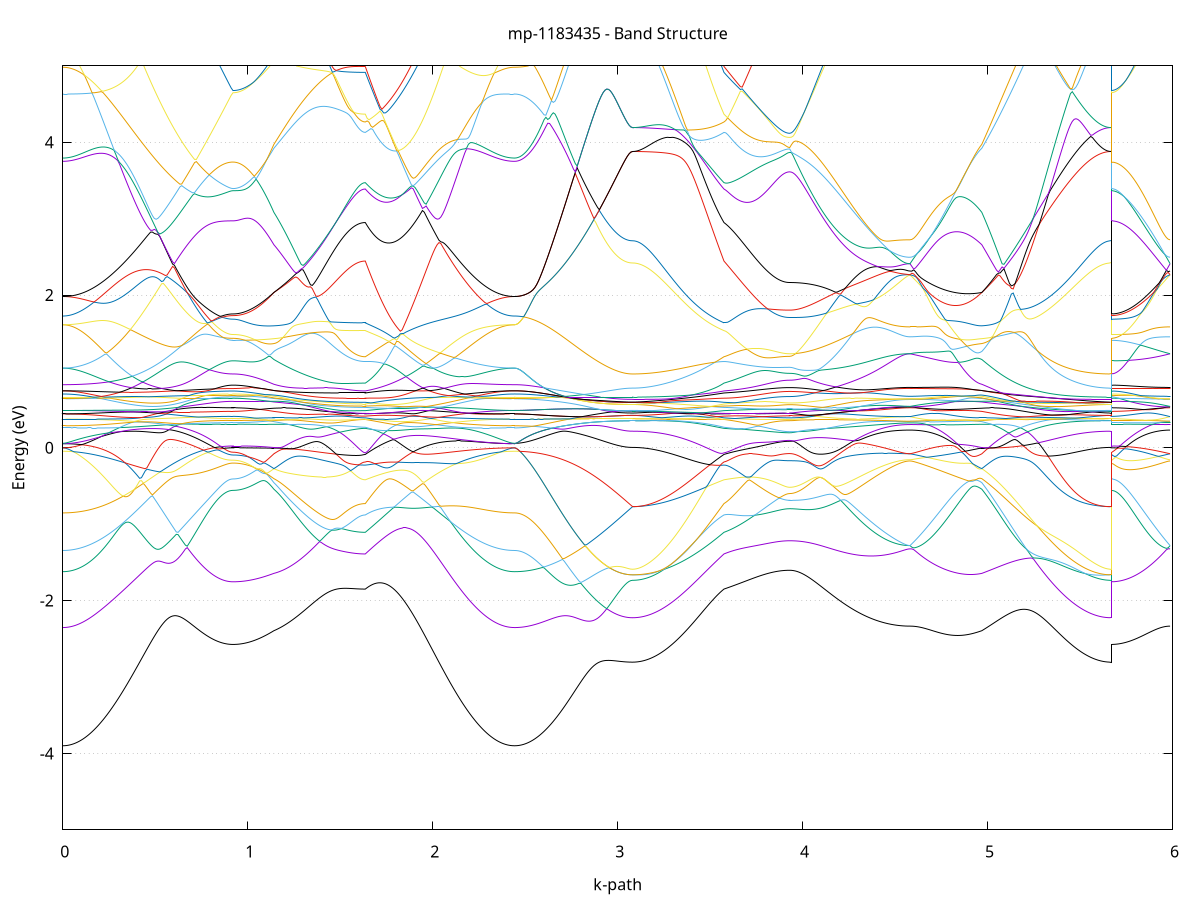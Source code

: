 set title 'mp-1183435 - Band Structure'
set xlabel 'k-path'
set ylabel 'Energy (eV)'
set grid y
set yrange [-5:5]
set terminal png size 800,600
set output 'mp-1183435_bands_gnuplot.png'
plot '-' using 1:2 with lines notitle, '-' using 1:2 with lines notitle, '-' using 1:2 with lines notitle, '-' using 1:2 with lines notitle, '-' using 1:2 with lines notitle, '-' using 1:2 with lines notitle, '-' using 1:2 with lines notitle, '-' using 1:2 with lines notitle, '-' using 1:2 with lines notitle, '-' using 1:2 with lines notitle, '-' using 1:2 with lines notitle, '-' using 1:2 with lines notitle, '-' using 1:2 with lines notitle, '-' using 1:2 with lines notitle, '-' using 1:2 with lines notitle, '-' using 1:2 with lines notitle, '-' using 1:2 with lines notitle, '-' using 1:2 with lines notitle, '-' using 1:2 with lines notitle, '-' using 1:2 with lines notitle, '-' using 1:2 with lines notitle, '-' using 1:2 with lines notitle, '-' using 1:2 with lines notitle, '-' using 1:2 with lines notitle, '-' using 1:2 with lines notitle, '-' using 1:2 with lines notitle, '-' using 1:2 with lines notitle, '-' using 1:2 with lines notitle, '-' using 1:2 with lines notitle, '-' using 1:2 with lines notitle, '-' using 1:2 with lines notitle, '-' using 1:2 with lines notitle, '-' using 1:2 with lines notitle, '-' using 1:2 with lines notitle, '-' using 1:2 with lines notitle, '-' using 1:2 with lines notitle, '-' using 1:2 with lines notitle, '-' using 1:2 with lines notitle, '-' using 1:2 with lines notitle, '-' using 1:2 with lines notitle, '-' using 1:2 with lines notitle, '-' using 1:2 with lines notitle, '-' using 1:2 with lines notitle, '-' using 1:2 with lines notitle, '-' using 1:2 with lines notitle, '-' using 1:2 with lines notitle, '-' using 1:2 with lines notitle, '-' using 1:2 with lines notitle, '-' using 1:2 with lines notitle, '-' using 1:2 with lines notitle, '-' using 1:2 with lines notitle, '-' using 1:2 with lines notitle, '-' using 1:2 with lines notitle, '-' using 1:2 with lines notitle, '-' using 1:2 with lines notitle, '-' using 1:2 with lines notitle, '-' using 1:2 with lines notitle, '-' using 1:2 with lines notitle, '-' using 1:2 with lines notitle, '-' using 1:2 with lines notitle, '-' using 1:2 with lines notitle, '-' using 1:2 with lines notitle, '-' using 1:2 with lines notitle, '-' using 1:2 with lines notitle
0.000000 -34.732950
0.009894 -34.732950
0.019788 -34.732750
0.029682 -34.732550
0.039576 -34.732150
0.049470 -34.731750
0.059364 -34.731150
0.069258 -34.730650
0.079152 -34.729950
0.089046 -34.729150
0.098940 -34.728250
0.108834 -34.727250
0.118728 -34.726250
0.128622 -34.725050
0.138516 -34.723750
0.148410 -34.722450
0.158305 -34.721050
0.168199 -34.719550
0.178093 -34.717950
0.187987 -34.716250
0.197881 -34.714450
0.207775 -34.712650
0.217669 -34.710650
0.227563 -34.708650
0.237457 -34.706550
0.247351 -34.704450
0.257245 -34.702250
0.267139 -34.699950
0.277033 -34.697650
0.286927 -34.695150
0.296821 -34.692650
0.306715 -34.690050
0.316609 -34.687350
0.326503 -34.684650
0.336397 -34.681850
0.346291 -34.678950
0.356185 -34.676150
0.366079 -34.673150
0.375973 -34.670150
0.385867 -34.667050
0.395761 -34.663950
0.405655 -34.660750
0.415549 -34.657550
0.425443 -34.654250
0.435337 -34.650950
0.445231 -34.647650
0.455125 -34.644250
0.465019 -34.640850
0.474914 -34.637350
0.484808 -34.633950
0.494702 -34.630450
0.504596 -34.626950
0.514490 -34.623350
0.524384 -34.619750
0.534278 -34.616150
0.544172 -34.612550
0.554066 -34.608950
0.563960 -34.605250
0.573854 -34.601650
0.583748 -34.597950
0.593642 -34.594250
0.603536 -34.590550
0.613430 -34.586850
0.623324 -34.583150
0.633218 -34.579550
0.643112 -34.575650
0.653006 -34.572050
0.662900 -34.568350
0.672794 -34.564750
0.682688 -34.560950
0.692582 -34.557450
0.702476 -34.553850
0.712370 -34.550150
0.722264 -34.546450
0.732158 -34.542950
0.742052 -34.539450
0.751946 -34.535950
0.761840 -34.532450
0.771734 -34.529050
0.781628 -34.525550
0.791523 -34.522150
0.801417 -34.518750
0.811311 -34.515450
0.821205 -34.512250
0.831099 -34.509150
0.840993 -34.505950
0.850887 -34.502950
0.860781 -34.500050
0.870675 -34.497250
0.880569 -34.494650
0.890463 -34.492250
0.900357 -34.490250
0.910251 -34.488850
0.920145 -34.488350
0.920145 -34.488350
0.929762 -34.488450
0.939379 -34.488450
0.948995 -34.488350
0.958612 -34.488350
0.968229 -34.488450
0.977846 -34.488450
0.987463 -34.488550
0.997080 -34.488550
1.006696 -34.488550
1.016313 -34.488550
1.025930 -34.488650
1.035547 -34.488650
1.045164 -34.488750
1.054780 -34.488750
1.064397 -34.488850
1.074014 -34.488850
1.083631 -34.488950
1.093248 -34.488850
1.102865 -34.489050
1.112481 -34.489150
1.122098 -34.489150
1.131715 -34.489250
1.141332 -34.489250
1.141332 -34.489250
1.151217 -34.489450
1.161101 -34.489850
1.170986 -34.490350
1.180871 -34.491450
1.190756 -34.492650
1.200640 -34.493750
1.210525 -34.494950
1.220410 -34.496050
1.230295 -34.497150
1.240179 -34.498250
1.250064 -34.499350
1.259949 -34.500450
1.269834 -34.501450
1.279718 -34.502550
1.289603 -34.503550
1.299488 -34.504550
1.309373 -34.505450
1.319258 -34.506450
1.329142 -34.507250
1.339027 -34.508250
1.348912 -34.509050
1.358797 -34.509950
1.368681 -34.510750
1.378566 -34.511650
1.388451 -34.512350
1.398336 -34.513050
1.408220 -34.513750
1.418105 -34.514550
1.427990 -34.515150
1.437875 -34.515850
1.447759 -34.516650
1.457644 -34.517250
1.467529 -34.518050
1.477414 -34.518650
1.487298 -34.519150
1.497183 -34.519750
1.507068 -34.520250
1.516953 -34.520850
1.526837 -34.521250
1.536722 -34.521650
1.546607 -34.522050
1.556492 -34.522350
1.566376 -34.522650
1.576261 -34.522950
1.586146 -34.523150
1.596031 -34.523350
1.605916 -34.523450
1.615800 -34.523550
1.625685 -34.523650
1.635570 -34.523650
1.635570 -34.523650
1.645533 -34.526150
1.655497 -34.528750
1.665460 -34.531350
1.675424 -34.534050
1.685387 -34.536850
1.695351 -34.539750
1.705314 -34.542750
1.715278 -34.545850
1.725241 -34.548950
1.735205 -34.552250
1.745168 -34.555450
1.755132 -34.558950
1.765095 -34.562250
1.775059 -34.565750
1.785022 -34.569250
1.794986 -34.572750
1.804949 -34.576350
1.814913 -34.579950
1.824876 -34.583650
1.834840 -34.587250
1.844803 -34.590950
1.854767 -34.594650
1.864730 -34.598350
1.874694 -34.602050
1.884657 -34.605650
1.894621 -34.609450
1.904584 -34.613050
1.914548 -34.616750
1.924511 -34.620450
1.934475 -34.624150
1.944438 -34.627750
1.954402 -34.631350
1.964365 -34.634950
1.974329 -34.638450
1.984292 -34.642050
1.994256 -34.645550
2.004219 -34.648950
2.014183 -34.652350
2.024146 -34.655750
2.034110 -34.659050
2.044073 -34.662350
2.054037 -34.665550
2.064000 -34.668650
2.073964 -34.671750
2.083927 -34.674850
2.093891 -34.677850
2.103854 -34.680750
2.113818 -34.683650
2.123781 -34.686350
2.133745 -34.689050
2.143708 -34.691750
2.153672 -34.694450
2.163635 -34.696950
2.173599 -34.699350
2.183562 -34.701650
2.193526 -34.703950
2.203489 -34.706150
2.213453 -34.708350
2.223416 -34.710350
2.233380 -34.712350
2.243343 -34.714250
2.253307 -34.716050
2.263270 -34.717750
2.273234 -34.719350
2.283197 -34.720850
2.293161 -34.722350
2.303124 -34.723650
2.313088 -34.724850
2.323051 -34.726150
2.333015 -34.727050
2.342978 -34.728150
2.352942 -34.729050
2.362905 -34.729850
2.372869 -34.730650
2.382832 -34.731250
2.392796 -34.731750
2.402759 -34.732150
2.412723 -34.732550
2.422686 -34.732750
2.432650 -34.732950
2.442613 -34.732950
2.442613 -34.732950
2.452582 -34.732850
2.462551 -34.732750
2.472520 -34.732550
2.482488 -34.732150
2.492457 -34.731850
2.502426 -34.731250
2.512395 -34.730650
2.522364 -34.730050
2.532332 -34.729150
2.542301 -34.728350
2.552270 -34.727350
2.562239 -34.726350
2.572208 -34.725150
2.582176 -34.723850
2.592145 -34.722550
2.602114 -34.721150
2.612083 -34.719650
2.622052 -34.717950
2.632020 -34.716350
2.641989 -34.714550
2.651958 -34.712750
2.661927 -34.710850
2.671896 -34.708850
2.681864 -34.706750
2.691833 -34.704650
2.701802 -34.702350
2.711771 -34.700050
2.721740 -34.697750
2.731708 -34.695250
2.741677 -34.692750
2.751646 -34.690250
2.761615 -34.687650
2.771584 -34.684950
2.781552 -34.682250
2.791521 -34.679450
2.801490 -34.676650
2.811459 -34.673850
2.821428 -34.670950
2.831396 -34.668050
2.841365 -34.665050
2.851334 -34.662150
2.861303 -34.659150
2.871272 -34.656150
2.881240 -34.653150
2.891209 -34.650150
2.901178 -34.647250
2.911147 -34.644250
2.921116 -34.641350
2.931084 -34.638650
2.941053 -34.635750
2.951022 -34.633050
2.960991 -34.630350
2.970960 -34.627850
2.980928 -34.625350
2.990897 -34.623050
3.000866 -34.620950
3.010835 -34.618950
3.020804 -34.617250
3.030772 -34.615650
3.040741 -34.614450
3.050710 -34.613350
3.060679 -34.612550
3.070648 -34.612150
3.080616 -34.611950
3.080616 -34.611950
3.090501 -34.611950
3.100386 -34.611850
3.110271 -34.611650
3.120155 -34.611350
3.130040 -34.610950
3.139925 -34.610450
3.149810 -34.609950
3.159694 -34.609250
3.169579 -34.608650
3.179464 -34.607850
3.189349 -34.607050
3.199234 -34.606150
3.209118 -34.605150
3.219003 -34.604150
3.228888 -34.602950
3.238773 -34.601750
3.248657 -34.600450
3.258542 -34.599050
3.268427 -34.597650
3.278312 -34.596050
3.288196 -34.594550
3.298081 -34.592850
3.307966 -34.591150
3.317851 -34.589350
3.327735 -34.587450
3.337620 -34.585450
3.347505 -34.583550
3.357390 -34.581450
3.367274 -34.579250
3.377159 -34.577150
3.387044 -34.574850
3.396929 -34.572450
3.406813 -34.570050
3.416698 -34.567650
3.426583 -34.565250
3.436468 -34.562750
3.446352 -34.560050
3.456237 -34.557350
3.466122 -34.554750
3.476007 -34.552050
3.485892 -34.549250
3.495776 -34.546450
3.505661 -34.543550
3.515546 -34.540650
3.525431 -34.537750
3.535315 -34.534750
3.545200 -34.531750
3.555085 -34.528650
3.564970 -34.525450
3.574854 -34.523650
3.574854 -34.523650
3.584723 -34.525750
3.594592 -34.528250
3.604461 -34.530550
3.614330 -34.532750
3.624199 -34.535050
3.634068 -34.537150
3.643937 -34.539350
3.653805 -34.541350
3.663674 -34.543450
3.673543 -34.545350
3.683412 -34.547250
3.693281 -34.549150
3.703150 -34.550850
3.713019 -34.552550
3.722888 -34.554250
3.732757 -34.555750
3.742625 -34.557250
3.752494 -34.558650
3.762363 -34.560050
3.772232 -34.561350
3.782101 -34.562550
3.791970 -34.563750
3.801839 -34.564750
3.811708 -34.565750
3.821577 -34.566650
3.831445 -34.567450
3.841314 -34.568250
3.851183 -34.568850
3.861052 -34.569450
3.870921 -34.569950
3.880790 -34.570450
3.890659 -34.570850
3.900528 -34.571050
3.910397 -34.571350
3.920265 -34.571450
3.930134 -34.571450
3.930134 -34.571450
3.939992 -34.571450
3.949851 -34.571350
3.959709 -34.571250
3.969567 -34.571050
3.979425 -34.570850
3.989283 -34.570550
3.999142 -34.570150
4.009000 -34.569750
4.018858 -34.569250
4.028716 -34.568750
4.038574 -34.568250
4.048433 -34.567650
4.058291 -34.566950
4.068149 -34.566250
4.078007 -34.565550
4.087865 -34.564750
4.097724 -34.563850
4.107582 -34.562950
4.117440 -34.562050
4.127298 -34.561050
4.137156 -34.560050
4.147015 -34.558950
4.156873 -34.557850
4.166731 -34.556650
4.176589 -34.555350
4.186447 -34.554150
4.196306 -34.552850
4.206164 -34.551450
4.216022 -34.550150
4.225880 -34.548750
4.235738 -34.547150
4.245596 -34.545750
4.255455 -34.544250
4.265313 -34.542650
4.275171 -34.541050
4.285029 -34.539350
4.294887 -34.537650
4.304746 -34.535950
4.314604 -34.534250
4.324462 -34.532550
4.334320 -34.530650
4.344178 -34.528850
4.354037 -34.527050
4.363895 -34.525150
4.373753 -34.523250
4.383611 -34.521450
4.393469 -34.519450
4.403328 -34.517550
4.413186 -34.515650
4.423044 -34.513650
4.432902 -34.511750
4.442760 -34.509750
4.452619 -34.507850
4.462477 -34.505850
4.472335 -34.503950
4.482193 -34.502050
4.492051 -34.500050
4.501909 -34.498150
4.511768 -34.496450
4.521626 -34.494650
4.531484 -34.493150
4.541342 -34.491650
4.551200 -34.490250
4.561059 -34.489350
4.570917 -34.488650
4.580775 -34.488450
4.580775 -34.488450
4.590728 -34.488550
4.600682 -34.488750
4.610635 -34.488950
4.620589 -34.489450
4.630542 -34.489850
4.640495 -34.490150
4.650449 -34.490750
4.660402 -34.491350
4.670356 -34.491850
4.680309 -34.492450
4.690262 -34.492850
4.700216 -34.493350
4.710169 -34.493850
4.720123 -34.494250
4.730076 -34.494650
4.740029 -34.494950
4.749983 -34.495250
4.759936 -34.495550
4.769890 -34.495750
4.779843 -34.495850
4.789796 -34.495850
4.799750 -34.496050
4.809703 -34.495950
4.819657 -34.495950
4.829610 -34.495850
4.839563 -34.495650
4.849517 -34.495450
4.859470 -34.495150
4.869424 -34.494850
4.879377 -34.494450
4.889330 -34.494050
4.899284 -34.493550
4.909237 -34.493050
4.919191 -34.492450
4.929144 -34.491750
4.939097 -34.490950
4.949051 -34.490350
4.959004 -34.489650
4.968958 -34.489250
4.968958 -34.489250
4.978943 -34.489350
4.988928 -34.490250
4.998913 -34.492150
5.008898 -34.494150
5.018883 -34.496150
5.028868 -34.498150
5.038853 -34.500150
5.048838 -34.502350
5.058824 -34.504550
5.068809 -34.506750
5.078794 -34.508950
5.088779 -34.511250
5.098764 -34.513550
5.108749 -34.515950
5.118734 -34.518350
5.128719 -34.520650
5.138704 -34.523150
5.148690 -34.525550
5.158675 -34.528050
5.168660 -34.530450
5.178645 -34.532950
5.188630 -34.535450
5.198615 -34.537950
5.208600 -34.540450
5.218585 -34.542850
5.228570 -34.545350
5.238556 -34.547850
5.248541 -34.550250
5.258526 -34.552650
5.268511 -34.555050
5.278496 -34.557450
5.288481 -34.559850
5.298466 -34.562150
5.308451 -34.564450
5.318437 -34.566750
5.328422 -34.569050
5.338407 -34.571250
5.348392 -34.573450
5.358377 -34.575550
5.368362 -34.577750
5.378347 -34.579750
5.388332 -34.581750
5.398317 -34.583750
5.408303 -34.585650
5.418288 -34.587550
5.428273 -34.589350
5.438258 -34.591050
5.448243 -34.592850
5.458228 -34.594450
5.468213 -34.596050
5.478198 -34.597450
5.488183 -34.598950
5.498169 -34.600350
5.508154 -34.601550
5.518139 -34.602750
5.528124 -34.603950
5.538109 -34.605050
5.548094 -34.606050
5.558079 -34.606950
5.568064 -34.607850
5.578050 -34.608550
5.588035 -34.609250
5.598020 -34.609950
5.608005 -34.610450
5.617990 -34.610950
5.627975 -34.611350
5.637960 -34.611550
5.647945 -34.611850
5.657930 -34.611950
5.667916 -34.611950
5.667916 -34.488450
5.677884 -34.488450
5.687853 -34.488350
5.697822 -34.488350
5.707791 -34.488350
5.717760 -34.488350
5.727728 -34.488250
5.737697 -34.488350
5.747666 -34.488250
5.757635 -34.488350
5.767604 -34.488350
5.777572 -34.488450
5.787541 -34.488250
5.797510 -34.488450
5.807479 -34.488350
5.817448 -34.488350
5.827416 -34.488450
5.837385 -34.488450
5.847354 -34.488450
5.857323 -34.488350
5.867292 -34.488450
5.877260 -34.488350
5.887229 -34.488350
5.897198 -34.488450
5.907167 -34.488350
5.917136 -34.488250
5.927104 -34.488350
5.937073 -34.488450
5.947042 -34.488250
5.957011 -34.488450
5.966980 -34.488350
5.976948 -34.488450
5.986917 -34.488350
e
0.000000 -34.362550
0.009894 -34.362550
0.019788 -34.362550
0.029682 -34.362650
0.039576 -34.362750
0.049470 -34.362750
0.059364 -34.362950
0.069258 -34.363050
0.079152 -34.363250
0.089046 -34.363450
0.098940 -34.363650
0.108834 -34.363850
0.118728 -34.364050
0.128622 -34.364250
0.138516 -34.364550
0.148410 -34.364850
0.158305 -34.365150
0.168199 -34.365550
0.178093 -34.365850
0.187987 -34.366150
0.197881 -34.366650
0.207775 -34.367050
0.217669 -34.367450
0.227563 -34.367850
0.237457 -34.368350
0.247351 -34.368850
0.257245 -34.369350
0.267139 -34.369850
0.277033 -34.370450
0.286927 -34.371050
0.296821 -34.371650
0.306715 -34.372250
0.316609 -34.373050
0.326503 -34.373650
0.336397 -34.374350
0.346291 -34.375050
0.356185 -34.375850
0.366079 -34.377050
0.375973 -34.379150
0.385867 -34.381350
0.395761 -34.383650
0.405655 -34.385950
0.415549 -34.388250
0.425443 -34.390550
0.435337 -34.392950
0.445231 -34.395250
0.455125 -34.397550
0.465019 -34.399850
0.474914 -34.402150
0.484808 -34.404350
0.494702 -34.406750
0.504596 -34.409050
0.514490 -34.411250
0.524384 -34.413550
0.534278 -34.415850
0.544172 -34.418050
0.554066 -34.420150
0.563960 -34.422350
0.573854 -34.424550
0.583748 -34.426550
0.593642 -34.428750
0.603536 -34.430750
0.613430 -34.432750
0.623324 -34.434750
0.633218 -34.436650
0.643112 -34.438550
0.653006 -34.440350
0.662900 -34.442150
0.672794 -34.443850
0.682688 -34.445550
0.692582 -34.446950
0.702476 -34.448750
0.712370 -34.450250
0.722264 -34.451750
0.732158 -34.453050
0.742052 -34.454450
0.751946 -34.455650
0.761840 -34.456950
0.771734 -34.458050
0.781628 -34.459150
0.791523 -34.460150
0.801417 -34.460950
0.811311 -34.461850
0.821205 -34.462650
0.831099 -34.463350
0.840993 -34.464050
0.850887 -34.464650
0.860781 -34.465150
0.870675 -34.465550
0.880569 -34.465850
0.890463 -34.466250
0.900357 -34.468050
0.910251 -34.469350
0.920145 -34.469850
0.920145 -34.469850
0.929762 -34.469650
0.939379 -34.469650
0.948995 -34.469450
0.958612 -34.469150
0.968229 -34.468850
0.977846 -34.468450
0.987463 -34.468350
0.997080 -34.469050
1.006696 -34.469750
1.016313 -34.470550
1.025930 -34.471350
1.035547 -34.472250
1.045164 -34.473250
1.054780 -34.474250
1.064397 -34.475350
1.074014 -34.476550
1.083631 -34.477850
1.093248 -34.479150
1.102865 -34.480550
1.112481 -34.481950
1.122098 -34.483450
1.131715 -34.485050
1.141332 -34.486650
1.141332 -34.486750
1.151217 -34.487950
1.161101 -34.489050
1.170986 -34.490250
1.180871 -34.490950
1.190756 -34.491650
1.200640 -34.492550
1.210525 -34.493450
1.220410 -34.494350
1.230295 -34.495450
1.240179 -34.496350
1.250064 -34.497450
1.259949 -34.498550
1.269834 -34.499650
1.279718 -34.500750
1.289603 -34.501750
1.299488 -34.502850
1.309373 -34.503950
1.319258 -34.504950
1.329142 -34.505950
1.339027 -34.507050
1.348912 -34.508050
1.358797 -34.508950
1.368681 -34.509950
1.378566 -34.510850
1.388451 -34.511750
1.398336 -34.512650
1.408220 -34.513450
1.418105 -34.514350
1.427990 -34.515050
1.437875 -34.515850
1.447759 -34.516450
1.457644 -34.517050
1.467529 -34.517650
1.477414 -34.518050
1.487298 -34.518650
1.497183 -34.519150
1.507068 -34.519550
1.516953 -34.520050
1.526837 -34.520450
1.536722 -34.520850
1.546607 -34.521050
1.556492 -34.521350
1.566376 -34.521650
1.576261 -34.521850
1.586146 -34.522050
1.596031 -34.522250
1.605916 -34.522350
1.615800 -34.522350
1.625685 -34.522350
1.635570 -34.522350
1.635570 -34.522450
1.645533 -34.519250
1.655497 -34.516050
1.665460 -34.512850
1.675424 -34.509550
1.685387 -34.506250
1.695351 -34.502950
1.705314 -34.499650
1.715278 -34.496250
1.725241 -34.492950
1.735205 -34.489550
1.745168 -34.486150
1.755132 -34.482750
1.765095 -34.479450
1.775059 -34.475950
1.785022 -34.472650
1.794986 -34.469250
1.804949 -34.465850
1.814913 -34.462350
1.824876 -34.459050
1.834840 -34.455650
1.844803 -34.452250
1.854767 -34.448950
1.864730 -34.445550
1.874694 -34.442150
1.884657 -34.438950
1.894621 -34.435650
1.904584 -34.432250
1.914548 -34.429050
1.924511 -34.425850
1.934475 -34.422550
1.944438 -34.419350
1.954402 -34.416250
1.964365 -34.413050
1.974329 -34.410050
1.984292 -34.406850
1.994256 -34.403950
2.004219 -34.400850
2.014183 -34.398050
2.024146 -34.395150
2.034110 -34.392250
2.044073 -34.389450
2.054037 -34.386650
2.064000 -34.384050
2.073964 -34.381250
2.083927 -34.378650
2.093891 -34.376150
2.103854 -34.373650
2.113818 -34.372450
2.123781 -34.371950
2.133745 -34.371350
2.143708 -34.370850
2.153672 -34.370350
2.163635 -34.369850
2.173599 -34.369350
2.183562 -34.368950
2.193526 -34.368450
2.203489 -34.368050
2.213453 -34.367550
2.223416 -34.367350
2.233380 -34.366850
2.243343 -34.366450
2.253307 -34.366150
2.263270 -34.365850
2.273234 -34.365450
2.283197 -34.365050
2.293161 -34.364850
2.303124 -34.364550
2.313088 -34.364350
2.323051 -34.364050
2.333015 -34.363850
2.342978 -34.363650
2.352942 -34.363450
2.362905 -34.363250
2.372869 -34.363150
2.382832 -34.362950
2.392796 -34.362850
2.402759 -34.362750
2.412723 -34.362750
2.422686 -34.362550
2.432650 -34.362550
2.442613 -34.362550
2.442613 -34.362550
2.452582 -34.362550
2.462551 -34.362750
2.472520 -34.363050
2.482488 -34.363350
2.492457 -34.363750
2.502426 -34.364450
2.512395 -34.365150
2.522364 -34.365950
2.532332 -34.366750
2.542301 -34.367850
2.552270 -34.368950
2.562239 -34.370050
2.572208 -34.371350
2.582176 -34.372750
2.592145 -34.374250
2.602114 -34.375850
2.612083 -34.377450
2.622052 -34.379250
2.632020 -34.381150
2.641989 -34.383050
2.651958 -34.385050
2.661927 -34.387250
2.671896 -34.389450
2.681864 -34.391750
2.691833 -34.394050
2.701802 -34.396550
2.711771 -34.399150
2.721740 -34.401650
2.731708 -34.404350
2.741677 -34.406950
2.751646 -34.409750
2.761615 -34.412650
2.771584 -34.415450
2.781552 -34.418450
2.791521 -34.421450
2.801490 -34.424450
2.811459 -34.427450
2.821428 -34.430550
2.831396 -34.433650
2.841365 -34.436850
2.851334 -34.440050
2.861303 -34.443150
2.871272 -34.446350
2.881240 -34.449550
2.891209 -34.452750
2.901178 -34.455950
2.911147 -34.459050
2.921116 -34.462150
2.931084 -34.465150
2.941053 -34.468150
2.951022 -34.470950
2.960991 -34.473850
2.970960 -34.476450
2.980928 -34.479050
2.990897 -34.481450
3.000866 -34.483750
3.010835 -34.485750
3.020804 -34.487650
3.030772 -34.489150
3.040741 -34.490550
3.050710 -34.491650
3.060679 -34.492450
3.070648 -34.492950
3.080616 -34.493050
3.080616 -34.493050
3.090501 -34.493050
3.100386 -34.493050
3.110271 -34.493050
3.120155 -34.493050
3.130040 -34.493050
3.139925 -34.493050
3.149810 -34.493050
3.159694 -34.492950
3.169579 -34.493050
3.179464 -34.493050
3.189349 -34.493050
3.199234 -34.493050
3.209118 -34.493050
3.219003 -34.493050
3.228888 -34.493150
3.238773 -34.493150
3.248657 -34.493250
3.258542 -34.493350
3.268427 -34.493450
3.278312 -34.493550
3.288196 -34.493650
3.298081 -34.493850
3.307966 -34.494050
3.317851 -34.494250
3.327735 -34.494450
3.337620 -34.494850
3.347505 -34.495150
3.357390 -34.495550
3.367274 -34.495850
3.377159 -34.496450
3.387044 -34.496950
3.396929 -34.497650
3.406813 -34.498250
3.416698 -34.498950
3.426583 -34.499750
3.436468 -34.500750
3.446352 -34.501650
3.456237 -34.502750
3.466122 -34.503950
3.476007 -34.505250
3.485892 -34.506650
3.495776 -34.508050
3.505661 -34.509650
3.515546 -34.511350
3.525431 -34.513150
3.535315 -34.514950
3.545200 -34.516950
3.555085 -34.519150
3.564970 -34.521350
3.574854 -34.522450
3.574854 -34.522450
3.584723 -34.519950
3.594592 -34.517250
3.604461 -34.514650
3.614330 -34.512050
3.624199 -34.509550
3.634068 -34.507050
3.643937 -34.504750
3.653805 -34.502450
3.663674 -34.500150
3.673543 -34.498050
3.683412 -34.495950
3.693281 -34.493950
3.703150 -34.492050
3.713019 -34.490250
3.722888 -34.488450
3.732757 -34.486750
3.742625 -34.485150
3.752494 -34.483650
3.762363 -34.482250
3.772232 -34.480950
3.782101 -34.479750
3.791970 -34.478550
3.801839 -34.477450
3.811708 -34.476450
3.821577 -34.475550
3.831445 -34.474650
3.841314 -34.473950
3.851183 -34.473250
3.861052 -34.472650
3.870921 -34.472150
3.880790 -34.471750
3.890659 -34.471350
3.900528 -34.471150
3.910397 -34.470850
3.920265 -34.470750
3.930134 -34.470750
3.930134 -34.470650
3.939992 -34.470750
3.949851 -34.470750
3.959709 -34.470750
3.969567 -34.470750
3.979425 -34.470650
3.989283 -34.470650
3.999142 -34.470650
4.009000 -34.470650
4.018858 -34.470650
4.028716 -34.470550
4.038574 -34.470550
4.048433 -34.470550
4.058291 -34.470450
4.068149 -34.470450
4.078007 -34.470350
4.087865 -34.470350
4.097724 -34.470350
4.107582 -34.470250
4.117440 -34.470250
4.127298 -34.470150
4.137156 -34.470150
4.147015 -34.470050
4.156873 -34.470050
4.166731 -34.469950
4.176589 -34.469850
4.186447 -34.469850
4.196306 -34.469850
4.206164 -34.469650
4.216022 -34.469550
4.225880 -34.469650
4.235738 -34.469550
4.245596 -34.469550
4.255455 -34.469450
4.265313 -34.469450
4.275171 -34.469350
4.285029 -34.469250
4.294887 -34.469150
4.304746 -34.469150
4.314604 -34.469050
4.324462 -34.469050
4.334320 -34.468950
4.344178 -34.468850
4.354037 -34.468850
4.363895 -34.468750
4.373753 -34.468650
4.383611 -34.468650
4.393469 -34.468650
4.403328 -34.468550
4.413186 -34.468450
4.423044 -34.468450
4.432902 -34.468450
4.442760 -34.468350
4.452619 -34.468350
4.462477 -34.468350
4.472335 -34.468350
4.482193 -34.468350
4.492051 -34.468250
4.501909 -34.468250
4.511768 -34.468250
4.521626 -34.468250
4.531484 -34.468250
4.541342 -34.468250
4.551200 -34.468250
4.561059 -34.468250
4.570917 -34.468250
4.580775 -34.468250
4.580775 -34.468250
4.590728 -34.468250
4.600682 -34.468250
4.610635 -34.468250
4.620589 -34.468250
4.630542 -34.468150
4.640495 -34.468050
4.650449 -34.467950
4.660402 -34.467850
4.670356 -34.467750
4.680309 -34.467450
4.690262 -34.467250
4.700216 -34.467050
4.710169 -34.466850
4.720123 -34.466450
4.730076 -34.466150
4.740029 -34.465750
4.749983 -34.465350
4.759936 -34.465050
4.769890 -34.464950
4.779843 -34.465150
4.789796 -34.465650
4.799750 -34.466150
4.809703 -34.466750
4.819657 -34.467450
4.829610 -34.468250
4.839563 -34.469050
4.849517 -34.469950
4.859470 -34.471050
4.869424 -34.472050
4.879377 -34.473250
4.889330 -34.474550
4.899284 -34.475850
4.909237 -34.477250
4.919191 -34.478750
4.929144 -34.480250
4.939097 -34.481950
4.949051 -34.483650
4.959004 -34.485350
4.968958 -34.486650
4.968958 -34.486650
4.978943 -34.488450
4.988928 -34.489450
4.998913 -34.489450
5.008898 -34.489650
5.018883 -34.489750
5.028868 -34.489750
5.038853 -34.489850
5.048838 -34.489950
5.058824 -34.490050
5.068809 -34.490150
5.078794 -34.490250
5.088779 -34.490350
5.098764 -34.490450
5.108749 -34.490550
5.118734 -34.490650
5.128719 -34.490750
5.138704 -34.490850
5.148690 -34.490950
5.158675 -34.491050
5.168660 -34.491150
5.178645 -34.491150
5.188630 -34.491250
5.198615 -34.491350
5.208600 -34.491450
5.218585 -34.491450
5.228570 -34.491550
5.238556 -34.491450
5.248541 -34.491650
5.258526 -34.491750
5.268511 -34.491850
5.278496 -34.491850
5.288481 -34.491850
5.298466 -34.491950
5.308451 -34.491950
5.318437 -34.492050
5.328422 -34.492150
5.338407 -34.492150
5.348392 -34.492250
5.358377 -34.492250
5.368362 -34.492350
5.378347 -34.492450
5.388332 -34.492450
5.398317 -34.492550
5.408303 -34.492550
5.418288 -34.492550
5.428273 -34.492650
5.438258 -34.492650
5.448243 -34.492750
5.458228 -34.492750
5.468213 -34.492750
5.478198 -34.492750
5.488183 -34.492850
5.498169 -34.492850
5.508154 -34.492850
5.518139 -34.492850
5.528124 -34.492850
5.538109 -34.492850
5.548094 -34.492950
5.558079 -34.492950
5.568064 -34.492950
5.578050 -34.492950
5.588035 -34.492950
5.598020 -34.493050
5.608005 -34.493050
5.617990 -34.493050
5.627975 -34.493050
5.637960 -34.493050
5.647945 -34.493150
5.657930 -34.493150
5.667916 -34.493050
5.667916 -34.469750
5.677884 -34.469750
5.687853 -34.469750
5.697822 -34.469750
5.707791 -34.469750
5.717760 -34.469750
5.727728 -34.469650
5.737697 -34.469650
5.747666 -34.469650
5.757635 -34.469550
5.767604 -34.469450
5.777572 -34.469450
5.787541 -34.469350
5.797510 -34.469350
5.807479 -34.469350
5.817448 -34.469350
5.827416 -34.469250
5.837385 -34.469250
5.847354 -34.469150
5.857323 -34.469050
5.867292 -34.469050
5.877260 -34.468950
5.887229 -34.468850
5.897198 -34.468750
5.907167 -34.468750
5.917136 -34.468650
5.927104 -34.468650
5.937073 -34.468450
5.947042 -34.468350
5.957011 -34.468350
5.966980 -34.468350
5.976948 -34.468350
5.986917 -34.468250
e
0.000000 -34.329350
0.009894 -34.329350
0.019788 -34.329450
0.029682 -34.329650
0.039576 -34.329950
0.049470 -34.330350
0.059364 -34.330650
0.069258 -34.331350
0.079152 -34.331850
0.089046 -34.332550
0.098940 -34.333250
0.108834 -34.334150
0.118728 -34.334950
0.128622 -34.335750
0.138516 -34.336750
0.148410 -34.338050
0.158305 -34.339250
0.168199 -34.340550
0.178093 -34.341650
0.187987 -34.343250
0.197881 -34.344550
0.207775 -34.346150
0.217669 -34.347750
0.227563 -34.349350
0.237457 -34.350950
0.247351 -34.352750
0.257245 -34.354450
0.267139 -34.356350
0.277033 -34.358250
0.286927 -34.360150
0.296821 -34.362150
0.306715 -34.363950
0.316609 -34.366150
0.326503 -34.368250
0.336397 -34.370350
0.346291 -34.372550
0.356185 -34.374750
0.366079 -34.376750
0.375973 -34.377450
0.385867 -34.378350
0.395761 -34.379250
0.405655 -34.380150
0.415549 -34.381150
0.425443 -34.382150
0.435337 -34.383150
0.445231 -34.384150
0.455125 -34.385150
0.465019 -34.386250
0.474914 -34.387350
0.484808 -34.388550
0.494702 -34.389750
0.504596 -34.390950
0.514490 -34.392250
0.524384 -34.393550
0.534278 -34.394850
0.544172 -34.396150
0.554066 -34.397550
0.563960 -34.399050
0.573854 -34.400350
0.583748 -34.401850
0.593642 -34.403450
0.603536 -34.405050
0.613430 -34.406650
0.623324 -34.408250
0.633218 -34.409950
0.643112 -34.411750
0.653006 -34.413450
0.662900 -34.415350
0.672794 -34.417250
0.682688 -34.419050
0.692582 -34.421050
0.702476 -34.423050
0.712370 -34.425050
0.722264 -34.426950
0.732158 -34.429250
0.742052 -34.431450
0.751946 -34.433550
0.761840 -34.435750
0.771734 -34.438050
0.781628 -34.440450
0.791523 -34.442750
0.801417 -34.445050
0.811311 -34.447550
0.821205 -34.449850
0.831099 -34.452150
0.840993 -34.454850
0.850887 -34.457150
0.860781 -34.459650
0.870675 -34.461950
0.880569 -34.464250
0.890463 -34.466150
0.900357 -34.466350
0.910251 -34.466450
0.920145 -34.466450
0.920145 -34.466550
0.929762 -34.466650
0.939379 -34.466650
0.948995 -34.466850
0.958612 -34.467050
0.968229 -34.467550
0.977846 -34.467950
0.987463 -34.467950
0.997080 -34.467550
1.006696 -34.466750
1.016313 -34.466150
1.025930 -34.465350
1.035547 -34.464550
1.045164 -34.463650
1.054780 -34.462650
1.064397 -34.461650
1.074014 -34.460550
1.083631 -34.459450
1.093248 -34.458050
1.102865 -34.456850
1.112481 -34.455450
1.122098 -34.454150
1.131715 -34.452650
1.141332 -34.451150
1.141332 -34.451150
1.151217 -34.449950
1.161101 -34.448550
1.170986 -34.447050
1.180871 -34.445350
1.190756 -34.443650
1.200640 -34.441750
1.210525 -34.439850
1.220410 -34.438050
1.230295 -34.436050
1.240179 -34.434150
1.250064 -34.432250
1.259949 -34.430350
1.269834 -34.428350
1.279718 -34.426350
1.289603 -34.424550
1.299488 -34.422650
1.309373 -34.420850
1.319258 -34.418950
1.329142 -34.417150
1.339027 -34.415350
1.348912 -34.413650
1.358797 -34.412050
1.368681 -34.410450
1.378566 -34.408850
1.388451 -34.407350
1.398336 -34.405750
1.408220 -34.404450
1.418105 -34.403050
1.427990 -34.401750
1.437875 -34.400550
1.447759 -34.399250
1.457644 -34.398150
1.467529 -34.397050
1.477414 -34.396050
1.487298 -34.395050
1.497183 -34.394150
1.507068 -34.393250
1.516953 -34.392450
1.526837 -34.391750
1.536722 -34.391050
1.546607 -34.390450
1.556492 -34.389850
1.566376 -34.389350
1.576261 -34.389050
1.586146 -34.388650
1.596031 -34.388350
1.605916 -34.388150
1.615800 -34.387950
1.625685 -34.387750
1.635570 -34.387750
1.635570 -34.387850
1.645533 -34.388450
1.655497 -34.389050
1.665460 -34.389550
1.675424 -34.389950
1.685387 -34.390250
1.695351 -34.390550
1.705314 -34.390750
1.715278 -34.390850
1.725241 -34.390850
1.735205 -34.390950
1.745168 -34.390850
1.755132 -34.390850
1.765095 -34.390650
1.775059 -34.390450
1.785022 -34.390150
1.794986 -34.389950
1.804949 -34.389650
1.814913 -34.389350
1.824876 -34.388850
1.834840 -34.388550
1.844803 -34.388150
1.854767 -34.387650
1.864730 -34.387050
1.874694 -34.386650
1.884657 -34.386150
1.894621 -34.385650
1.904584 -34.384950
1.914548 -34.384550
1.924511 -34.383750
1.934475 -34.383250
1.944438 -34.382650
1.954402 -34.382150
1.964365 -34.381450
1.974329 -34.380750
1.984292 -34.380350
1.994256 -34.379650
2.004219 -34.378950
2.014183 -34.378450
2.024146 -34.377750
2.034110 -34.377150
2.044073 -34.376550
2.054037 -34.375950
2.064000 -34.375350
2.073964 -34.374750
2.083927 -34.374050
2.093891 -34.373550
2.103854 -34.373050
2.113818 -34.371150
2.123781 -34.368850
2.133745 -34.366450
2.143708 -34.364150
2.153672 -34.362050
2.163635 -34.359850
2.173599 -34.357850
2.183562 -34.355750
2.193526 -34.353950
2.203489 -34.351950
2.213453 -34.350350
2.223416 -34.348550
2.233380 -34.346850
2.243343 -34.345250
2.253307 -34.343750
2.263270 -34.342250
2.273234 -34.340850
2.283197 -34.339550
2.293161 -34.338250
2.303124 -34.337050
2.313088 -34.336050
2.323051 -34.335150
2.333015 -34.334150
2.342978 -34.333350
2.352942 -34.332450
2.362905 -34.331850
2.372869 -34.331250
2.382832 -34.330750
2.392796 -34.330350
2.402759 -34.329950
2.412723 -34.329650
2.422686 -34.329450
2.432650 -34.329450
2.442613 -34.329350
2.442613 -34.329350
2.452582 -34.329350
2.462551 -34.329350
2.472520 -34.329350
2.482488 -34.329350
2.492457 -34.329350
2.502426 -34.329350
2.512395 -34.329350
2.522364 -34.329350
2.532332 -34.329350
2.542301 -34.329350
2.552270 -34.329450
2.562239 -34.329450
2.572208 -34.329450
2.582176 -34.329350
2.592145 -34.329350
2.602114 -34.329550
2.612083 -34.329550
2.622052 -34.329550
2.632020 -34.329650
2.641989 -34.329650
2.651958 -34.329650
2.661927 -34.329750
2.671896 -34.329850
2.681864 -34.329850
2.691833 -34.329850
2.701802 -34.329950
2.711771 -34.329950
2.721740 -34.330050
2.731708 -34.330050
2.741677 -34.329950
2.751646 -34.330050
2.761615 -34.330050
2.771584 -34.330150
2.781552 -34.330150
2.791521 -34.330150
2.801490 -34.330250
2.811459 -34.330250
2.821428 -34.330350
2.831396 -34.330150
2.841365 -34.330150
2.851334 -34.330350
2.861303 -34.330350
2.871272 -34.330350
2.881240 -34.330450
2.891209 -34.330350
2.901178 -34.330450
2.911147 -34.330550
2.921116 -34.330550
2.931084 -34.330550
2.941053 -34.330650
2.951022 -34.330650
2.960991 -34.330650
2.970960 -34.330750
2.980928 -34.330750
2.990897 -34.330750
3.000866 -34.330750
3.010835 -34.330750
3.020804 -34.330750
3.030772 -34.330850
3.040741 -34.330850
3.050710 -34.330950
3.060679 -34.330950
3.070648 -34.330950
3.080616 -34.330950
3.080616 -34.330950
3.090501 -34.330950
3.100386 -34.331050
3.110271 -34.331150
3.120155 -34.331550
3.130040 -34.331950
3.139925 -34.332350
3.149810 -34.332850
3.159694 -34.333450
3.169579 -34.334150
3.179464 -34.334850
3.189349 -34.335750
3.199234 -34.336550
3.209118 -34.337550
3.219003 -34.338550
3.228888 -34.339650
3.238773 -34.340850
3.248657 -34.342050
3.258542 -34.343350
3.268427 -34.344650
3.278312 -34.345950
3.288196 -34.347450
3.298081 -34.348850
3.307966 -34.350350
3.317851 -34.351950
3.327735 -34.353550
3.337620 -34.355150
3.347505 -34.356650
3.357390 -34.358450
3.367274 -34.360050
3.377159 -34.361750
3.387044 -34.363350
3.396929 -34.364950
3.406813 -34.366550
3.416698 -34.368250
3.426583 -34.369850
3.436468 -34.371350
3.446352 -34.372950
3.456237 -34.374450
3.466122 -34.375950
3.476007 -34.377250
3.485892 -34.378750
3.495776 -34.380050
3.505661 -34.381250
3.515546 -34.382350
3.525431 -34.383450
3.535315 -34.384450
3.545200 -34.385450
3.555085 -34.386150
3.564970 -34.387050
3.574854 -34.387750
3.574854 -34.387750
3.584723 -34.388150
3.594592 -34.388350
3.604461 -34.388650
3.614330 -34.388850
3.624199 -34.389050
3.634068 -34.389250
3.643937 -34.389450
3.653805 -34.389550
3.663674 -34.389750
3.673543 -34.389850
3.683412 -34.389850
3.693281 -34.390050
3.703150 -34.390150
3.713019 -34.390150
3.722888 -34.390250
3.732757 -34.390150
3.742625 -34.390250
3.752494 -34.390050
3.762363 -34.390250
3.772232 -34.390250
3.782101 -34.390250
3.791970 -34.390250
3.801839 -34.390250
3.811708 -34.390150
3.821577 -34.390150
3.831445 -34.390050
3.841314 -34.390050
3.851183 -34.390050
3.861052 -34.389950
3.870921 -34.389950
3.880790 -34.389950
3.890659 -34.389950
3.900528 -34.389950
3.910397 -34.389850
3.920265 -34.389750
3.930134 -34.389850
3.930134 -34.389850
3.939992 -34.389850
3.949851 -34.389750
3.959709 -34.390050
3.969567 -34.390150
3.979425 -34.390450
3.989283 -34.390650
3.999142 -34.391050
4.009000 -34.391350
4.018858 -34.391750
4.028716 -34.392150
4.038574 -34.392650
4.048433 -34.393250
4.058291 -34.393750
4.068149 -34.394450
4.078007 -34.395150
4.087865 -34.395850
4.097724 -34.396550
4.107582 -34.397450
4.117440 -34.398250
4.127298 -34.399050
4.137156 -34.400150
4.147015 -34.401050
4.156873 -34.402150
4.166731 -34.403250
4.176589 -34.404350
4.186447 -34.405550
4.196306 -34.406750
4.206164 -34.407950
4.216022 -34.409150
4.225880 -34.410550
4.235738 -34.411950
4.245596 -34.413350
4.255455 -34.414750
4.265313 -34.416250
4.275171 -34.417750
4.285029 -34.419250
4.294887 -34.420750
4.304746 -34.422350
4.314604 -34.423950
4.324462 -34.425650
4.334320 -34.427150
4.344178 -34.428950
4.354037 -34.430750
4.363895 -34.432550
4.373753 -34.434150
4.383611 -34.436150
4.393469 -34.437850
4.403328 -34.439650
4.413186 -34.441550
4.423044 -34.443450
4.432902 -34.445350
4.442760 -34.447250
4.452619 -34.449150
4.462477 -34.451050
4.472335 -34.452950
4.482193 -34.454650
4.492051 -34.456550
4.501909 -34.458450
4.511768 -34.460250
4.521626 -34.461950
4.531484 -34.463450
4.541342 -34.465050
4.551200 -34.466250
4.561059 -34.467350
4.570917 -34.467950
4.580775 -34.468150
4.580775 -34.468150
4.590728 -34.468150
4.600682 -34.467850
4.610635 -34.467550
4.620589 -34.467250
4.630542 -34.466750
4.640495 -34.466350
4.650449 -34.465950
4.660402 -34.465550
4.670356 -34.465250
4.680309 -34.464950
4.690262 -34.464650
4.700216 -34.464550
4.710169 -34.464350
4.720123 -34.464350
4.730076 -34.464250
4.740029 -34.464350
4.749983 -34.464450
4.759936 -34.464550
4.769890 -34.464650
4.779843 -34.464250
4.789796 -34.463750
4.799750 -34.463250
4.809703 -34.462750
4.819657 -34.462250
4.829610 -34.461750
4.839563 -34.461150
4.849517 -34.460550
4.859470 -34.459850
4.869424 -34.459150
4.879377 -34.458350
4.889330 -34.457750
4.899284 -34.457050
4.909237 -34.456050
4.919191 -34.455450
4.929144 -34.454550
4.939097 -34.453750
4.949051 -34.452850
4.959004 -34.452050
4.968958 -34.451150
4.968958 -34.451050
4.978943 -34.449450
4.988928 -34.447750
4.998913 -34.446050
5.008898 -34.444250
5.018883 -34.442450
5.028868 -34.440550
5.038853 -34.438650
5.048838 -34.436650
5.058824 -34.434650
5.068809 -34.432650
5.078794 -34.430450
5.088779 -34.428350
5.098764 -34.426250
5.108749 -34.423950
5.118734 -34.421850
5.128719 -34.419650
5.138704 -34.417350
5.148690 -34.415050
5.158675 -34.412750
5.168660 -34.410350
5.178645 -34.408050
5.188630 -34.405650
5.198615 -34.403350
5.208600 -34.400950
5.218585 -34.398550
5.228570 -34.396150
5.238556 -34.393850
5.248541 -34.391550
5.258526 -34.389150
5.268511 -34.386750
5.278496 -34.384450
5.288481 -34.382150
5.298466 -34.379750
5.308451 -34.377550
5.318437 -34.375350
5.328422 -34.373250
5.338407 -34.371050
5.348392 -34.368850
5.358377 -34.366750
5.368362 -34.364750
5.378347 -34.362750
5.388332 -34.360750
5.398317 -34.358850
5.408303 -34.356950
5.418288 -34.355150
5.428273 -34.353350
5.438258 -34.351550
5.448243 -34.349950
5.458228 -34.348350
5.468213 -34.346750
5.478198 -34.345250
5.488183 -34.343850
5.498169 -34.342450
5.508154 -34.341250
5.518139 -34.339950
5.528124 -34.338850
5.538109 -34.337750
5.548094 -34.336650
5.558079 -34.335850
5.568064 -34.334950
5.578050 -34.334250
5.588035 -34.333550
5.598020 -34.332850
5.608005 -34.332350
5.617990 -34.331950
5.627975 -34.331550
5.637960 -34.331150
5.647945 -34.331150
5.657930 -34.330950
5.667916 -34.330950
5.667916 -34.466550
5.677884 -34.466450
5.687853 -34.466550
5.697822 -34.466550
5.707791 -34.466550
5.717760 -34.466450
5.727728 -34.466650
5.737697 -34.466550
5.747666 -34.466550
5.757635 -34.466650
5.767604 -34.466650
5.777572 -34.466750
5.787541 -34.466750
5.797510 -34.466850
5.807479 -34.466850
5.817448 -34.466950
5.827416 -34.467050
5.837385 -34.467050
5.847354 -34.467050
5.857323 -34.467150
5.867292 -34.467250
5.877260 -34.467350
5.887229 -34.467350
5.897198 -34.467450
5.907167 -34.467550
5.917136 -34.467550
5.927104 -34.467650
5.937073 -34.467750
5.947042 -34.467950
5.957011 -34.467950
5.966980 -34.468050
5.976948 -34.468150
5.986917 -34.468250
e
0.000000 -24.226850
0.009894 -24.226850
0.019788 -24.226850
0.029682 -24.226850
0.039576 -24.226950
0.049470 -24.227050
0.059364 -24.227050
0.069258 -24.227150
0.079152 -24.227250
0.089046 -24.227450
0.098940 -24.227550
0.108834 -24.227650
0.118728 -24.227850
0.128622 -24.228050
0.138516 -24.228250
0.148410 -24.228450
0.158305 -24.228650
0.168199 -24.228850
0.178093 -24.229050
0.187987 -24.229350
0.197881 -24.229650
0.207775 -24.229850
0.217669 -24.230150
0.227563 -24.230450
0.237457 -24.230750
0.247351 -24.231050
0.257245 -24.231450
0.267139 -24.231750
0.277033 -24.232050
0.286927 -24.232450
0.296821 -24.232750
0.306715 -24.233150
0.316609 -24.233550
0.326503 -24.233950
0.336397 -24.234250
0.346291 -24.234650
0.356185 -24.235150
0.366079 -24.235550
0.375973 -24.235950
0.385867 -24.236350
0.395761 -24.236750
0.405655 -24.237150
0.415549 -24.237650
0.425443 -24.238050
0.435337 -24.238450
0.445231 -24.238950
0.455125 -24.239350
0.465019 -24.239750
0.474914 -24.240250
0.484808 -24.240650
0.494702 -24.241050
0.504596 -24.241550
0.514490 -24.241950
0.524384 -24.242350
0.534278 -24.242850
0.544172 -24.243250
0.554066 -24.243650
0.563960 -24.244050
0.573854 -24.244450
0.583748 -24.244850
0.593642 -24.245250
0.603536 -24.245650
0.613430 -24.246050
0.623324 -24.246450
0.633218 -24.246750
0.643112 -24.247150
0.653006 -24.247550
0.662900 -24.247850
0.672794 -24.248150
0.682688 -24.248550
0.692582 -24.248850
0.702476 -24.249150
0.712370 -24.249450
0.722264 -24.249750
0.732158 -24.249950
0.742052 -24.250250
0.751946 -24.250450
0.761840 -24.250750
0.771734 -24.250950
0.781628 -24.251150
0.791523 -24.251350
0.801417 -24.251550
0.811311 -24.251750
0.821205 -24.251850
0.831099 -24.251950
0.840993 -24.252150
0.850887 -24.252250
0.860781 -24.252350
0.870675 -24.252450
0.880569 -24.252450
0.890463 -24.252550
0.900357 -24.252550
0.910251 -24.252550
0.920145 -24.252650
0.920145 -24.252650
0.929762 -24.252550
0.939379 -24.252550
0.948995 -24.252450
0.958612 -24.252250
0.968229 -24.252050
0.977846 -24.251850
0.987463 -24.251650
0.997080 -24.251350
1.006696 -24.250950
1.016313 -24.250650
1.025930 -24.250250
1.035547 -24.249750
1.045164 -24.249350
1.054780 -24.248850
1.064397 -24.248250
1.074014 -24.247750
1.083631 -24.247150
1.093248 -24.246550
1.102865 -24.245950
1.112481 -24.245350
1.122098 -24.244650
1.131715 -24.243950
1.141332 -24.243250
1.141332 -24.243250
1.151217 -24.242750
1.161101 -24.242250
1.170986 -24.241750
1.180871 -24.241250
1.190756 -24.240650
1.200640 -24.240150
1.210525 -24.239550
1.220410 -24.239050
1.230295 -24.238450
1.240179 -24.237950
1.250064 -24.237350
1.259949 -24.236850
1.269834 -24.236350
1.279718 -24.235750
1.289603 -24.235250
1.299488 -24.234750
1.309373 -24.234350
1.319258 -24.233850
1.329142 -24.233450
1.339027 -24.232950
1.348912 -24.232550
1.358797 -24.232250
1.368681 -24.231850
1.378566 -24.231450
1.388451 -24.231150
1.398336 -24.230850
1.408220 -24.230550
1.418105 -24.230250
1.427990 -24.229950
1.437875 -24.229650
1.447759 -24.229350
1.457644 -24.229150
1.467529 -24.228850
1.477414 -24.228650
1.487298 -24.228350
1.497183 -24.228150
1.507068 -24.227950
1.516953 -24.227750
1.526837 -24.227550
1.536722 -24.227450
1.546607 -24.227250
1.556492 -24.227150
1.566376 -24.227050
1.576261 -24.226850
1.586146 -24.226850
1.596031 -24.226750
1.605916 -24.226650
1.615800 -24.226650
1.625685 -24.226550
1.635570 -24.226550
1.635570 -24.226550
1.645533 -24.226550
1.655497 -24.226450
1.665460 -24.226450
1.675424 -24.226350
1.685387 -24.226350
1.695351 -24.226250
1.705314 -24.226250
1.715278 -24.226150
1.725241 -24.226150
1.735205 -24.226150
1.745168 -24.226150
1.755132 -24.226050
1.765095 -24.226050
1.775059 -24.226050
1.785022 -24.226050
1.794986 -24.226050
1.804949 -24.226050
1.814913 -24.226050
1.824876 -24.226050
1.834840 -24.226050
1.844803 -24.226050
1.854767 -24.226050
1.864730 -24.226050
1.874694 -24.226150
1.884657 -24.226150
1.894621 -24.226150
1.904584 -24.226150
1.914548 -24.226150
1.924511 -24.226250
1.934475 -24.226250
1.944438 -24.226250
1.954402 -24.226250
1.964365 -24.226350
1.974329 -24.226350
1.984292 -24.226350
1.994256 -24.226350
2.004219 -24.226450
2.014183 -24.226450
2.024146 -24.226450
2.034110 -24.226450
2.044073 -24.226550
2.054037 -24.226550
2.064000 -24.226550
2.073964 -24.226550
2.083927 -24.226550
2.093891 -24.226650
2.103854 -24.226650
2.113818 -24.226650
2.123781 -24.226650
2.133745 -24.226650
2.143708 -24.226650
2.153672 -24.226750
2.163635 -24.226750
2.173599 -24.226750
2.183562 -24.226750
2.193526 -24.226750
2.203489 -24.226750
2.213453 -24.226750
2.223416 -24.226750
2.233380 -24.226750
2.243343 -24.226850
2.253307 -24.226850
2.263270 -24.226850
2.273234 -24.226850
2.283197 -24.226850
2.293161 -24.226850
2.303124 -24.226850
2.313088 -24.226850
2.323051 -24.226850
2.333015 -24.226850
2.342978 -24.226850
2.352942 -24.226850
2.362905 -24.226850
2.372869 -24.226850
2.382832 -24.226850
2.392796 -24.226850
2.402759 -24.226850
2.412723 -24.226850
2.422686 -24.226850
2.432650 -24.226850
2.442613 -24.226850
2.442613 -24.226850
2.452582 -24.226850
2.462551 -24.226850
2.472520 -24.226850
2.482488 -24.226850
2.492457 -24.226950
2.502426 -24.226950
2.512395 -24.226950
2.522364 -24.226950
2.532332 -24.227050
2.542301 -24.227050
2.552270 -24.227150
2.562239 -24.227150
2.572208 -24.227250
2.582176 -24.227250
2.592145 -24.227350
2.602114 -24.227450
2.612083 -24.227550
2.622052 -24.227550
2.632020 -24.227650
2.641989 -24.227750
2.651958 -24.227850
2.661927 -24.227950
2.671896 -24.228050
2.681864 -24.228050
2.691833 -24.228150
2.701802 -24.228250
2.711771 -24.228350
2.721740 -24.228450
2.731708 -24.228550
2.741677 -24.228650
2.751646 -24.228750
2.761615 -24.228850
2.771584 -24.228950
2.781552 -24.229050
2.791521 -24.229150
2.801490 -24.229250
2.811459 -24.229350
2.821428 -24.229450
2.831396 -24.229550
2.841365 -24.229650
2.851334 -24.229750
2.861303 -24.229850
2.871272 -24.229950
2.881240 -24.230050
2.891209 -24.230050
2.901178 -24.230150
2.911147 -24.230250
2.921116 -24.230350
2.931084 -24.230350
2.941053 -24.230450
2.951022 -24.230550
2.960991 -24.230550
2.970960 -24.230650
2.980928 -24.230650
2.990897 -24.230750
3.000866 -24.230750
3.010835 -24.230750
3.020804 -24.230850
3.030772 -24.230850
3.040741 -24.230850
3.050710 -24.230850
3.060679 -24.230950
3.070648 -24.230950
3.080616 -24.230950
3.080616 -24.230950
3.090501 -24.230950
3.100386 -24.230850
3.110271 -24.230850
3.120155 -24.230850
3.130040 -24.230850
3.139925 -24.230750
3.149810 -24.230750
3.159694 -24.230750
3.169579 -24.230650
3.179464 -24.230550
3.189349 -24.230550
3.199234 -24.230450
3.209118 -24.230350
3.219003 -24.230350
3.228888 -24.230250
3.238773 -24.230150
3.248657 -24.230050
3.258542 -24.229950
3.268427 -24.229850
3.278312 -24.229750
3.288196 -24.229650
3.298081 -24.229550
3.307966 -24.229350
3.317851 -24.229250
3.327735 -24.229150
3.337620 -24.229050
3.347505 -24.228950
3.357390 -24.228850
3.367274 -24.228650
3.377159 -24.228550
3.387044 -24.228450
3.396929 -24.228350
3.406813 -24.228250
3.416698 -24.228150
3.426583 -24.227950
3.436468 -24.227850
3.446352 -24.227750
3.456237 -24.227650
3.466122 -24.227550
3.476007 -24.227450
3.485892 -24.227350
3.495776 -24.227250
3.505661 -24.227150
3.515546 -24.227050
3.525431 -24.226950
3.535315 -24.226850
3.545200 -24.226850
3.555085 -24.226750
3.564970 -24.226650
3.574854 -24.226550
3.574854 -24.226550
3.584723 -24.226550
3.594592 -24.226550
3.604461 -24.226550
3.614330 -24.226550
3.624199 -24.226550
3.634068 -24.226550
3.643937 -24.226550
3.653805 -24.226550
3.663674 -24.226550
3.673543 -24.226550
3.683412 -24.226550
3.693281 -24.226650
3.703150 -24.226650
3.713019 -24.226650
3.722888 -24.226750
3.732757 -24.226750
3.742625 -24.226850
3.752494 -24.226850
3.762363 -24.226950
3.772232 -24.226950
3.782101 -24.227050
3.791970 -24.227050
3.801839 -24.227150
3.811708 -24.227150
3.821577 -24.227250
3.831445 -24.227250
3.841314 -24.227350
3.851183 -24.227350
3.861052 -24.227450
3.870921 -24.227450
3.880790 -24.227450
3.890659 -24.227550
3.900528 -24.227550
3.910397 -24.227550
3.920265 -24.227550
3.930134 -24.227550
3.930134 -24.227550
3.939992 -24.227550
3.949851 -24.227550
3.959709 -24.227650
3.969567 -24.227650
3.979425 -24.227750
3.989283 -24.227850
3.999142 -24.227950
4.009000 -24.228150
4.018858 -24.228250
4.028716 -24.228450
4.038574 -24.228650
4.048433 -24.228850
4.058291 -24.229050
4.068149 -24.229250
4.078007 -24.229550
4.087865 -24.229850
4.097724 -24.230050
4.107582 -24.230350
4.117440 -24.230650
4.127298 -24.230950
4.137156 -24.231350
4.147015 -24.231650
4.156873 -24.231950
4.166731 -24.232350
4.176589 -24.232750
4.186447 -24.233050
4.196306 -24.233450
4.206164 -24.233850
4.216022 -24.234250
4.225880 -24.234650
4.235738 -24.234950
4.245596 -24.235350
4.255455 -24.235750
4.265313 -24.236150
4.275171 -24.236550
4.285029 -24.236950
4.294887 -24.237350
4.304746 -24.237750
4.314604 -24.238150
4.324462 -24.238550
4.334320 -24.238850
4.344178 -24.239250
4.354037 -24.239550
4.363895 -24.239950
4.373753 -24.240250
4.383611 -24.240650
4.393469 -24.240950
4.403328 -24.241250
4.413186 -24.241550
4.423044 -24.241850
4.432902 -24.242050
4.442760 -24.242350
4.452619 -24.242550
4.462477 -24.242850
4.472335 -24.243050
4.482193 -24.243250
4.492051 -24.243350
4.501909 -24.243550
4.511768 -24.243650
4.521626 -24.243850
4.531484 -24.243950
4.541342 -24.243950
4.551200 -24.244050
4.561059 -24.244050
4.570917 -24.244150
4.580775 -24.244150
4.580775 -24.244150
4.590728 -24.244450
4.600682 -24.244750
4.610635 -24.245150
4.620589 -24.245350
4.630542 -24.245650
4.640495 -24.245950
4.650449 -24.246150
4.660402 -24.246450
4.670356 -24.246650
4.680309 -24.246850
4.690262 -24.247050
4.700216 -24.247150
4.710169 -24.247350
4.720123 -24.247450
4.730076 -24.247550
4.740029 -24.247550
4.749983 -24.247650
4.759936 -24.247650
4.769890 -24.247650
4.779843 -24.247650
4.789796 -24.247650
4.799750 -24.247550
4.809703 -24.247450
4.819657 -24.247350
4.829610 -24.247250
4.839563 -24.247050
4.849517 -24.246950
4.859470 -24.246750
4.869424 -24.246550
4.879377 -24.246250
4.889330 -24.246050
4.899284 -24.245750
4.909237 -24.245450
4.919191 -24.245150
4.929144 -24.244750
4.939097 -24.244450
4.949051 -24.244050
4.959004 -24.243650
4.968958 -24.243250
4.968958 -24.243250
4.978943 -24.242550
4.988928 -24.241850
4.998913 -24.241150
5.008898 -24.240350
5.018883 -24.239650
5.028868 -24.238850
5.038853 -24.238150
5.048838 -24.237450
5.058824 -24.236650
5.068809 -24.235950
5.078794 -24.235250
5.088779 -24.234550
5.098764 -24.233950
5.108749 -24.233750
5.118734 -24.233650
5.128719 -24.233550
5.138704 -24.233550
5.148690 -24.233450
5.158675 -24.233350
5.168660 -24.233250
5.178645 -24.233150
5.188630 -24.233050
5.198615 -24.232950
5.208600 -24.232950
5.218585 -24.232850
5.228570 -24.232750
5.238556 -24.232650
5.248541 -24.232550
5.258526 -24.232550
5.268511 -24.232450
5.278496 -24.232350
5.288481 -24.232250
5.298466 -24.232250
5.308451 -24.232150
5.318437 -24.232050
5.328422 -24.232050
5.338407 -24.231950
5.348392 -24.231850
5.358377 -24.231850
5.368362 -24.231750
5.378347 -24.231750
5.388332 -24.231650
5.398317 -24.231650
5.408303 -24.231550
5.418288 -24.231550
5.428273 -24.231450
5.438258 -24.231450
5.448243 -24.231350
5.458228 -24.231350
5.468213 -24.231250
5.478198 -24.231250
5.488183 -24.231250
5.498169 -24.231150
5.508154 -24.231150
5.518139 -24.231150
5.528124 -24.231050
5.538109 -24.231050
5.548094 -24.231050
5.558079 -24.231050
5.568064 -24.231050
5.578050 -24.230950
5.588035 -24.230950
5.598020 -24.230950
5.608005 -24.230950
5.617990 -24.230950
5.627975 -24.230950
5.637960 -24.230950
5.647945 -24.230950
5.657930 -24.230950
5.667916 -24.230950
5.667916 -24.252650
5.677884 -24.252650
5.687853 -24.252550
5.697822 -24.252550
5.707791 -24.252450
5.717760 -24.252350
5.727728 -24.252250
5.737697 -24.252150
5.747666 -24.251950
5.757635 -24.251750
5.767604 -24.251650
5.777572 -24.251350
5.787541 -24.251150
5.797510 -24.250950
5.807479 -24.250650
5.817448 -24.250450
5.827416 -24.250150
5.837385 -24.249850
5.847354 -24.249550
5.857323 -24.249150
5.867292 -24.248850
5.877260 -24.248450
5.887229 -24.248150
5.897198 -24.247750
5.907167 -24.247350
5.917136 -24.246950
5.927104 -24.246550
5.937073 -24.246150
5.947042 -24.245750
5.957011 -24.245350
5.966980 -24.244950
5.976948 -24.244550
5.986917 -24.244150
e
0.000000 -24.226850
0.009894 -24.226850
0.019788 -24.226750
0.029682 -24.226750
0.039576 -24.226650
0.049470 -24.226550
0.059364 -24.226450
0.069258 -24.226250
0.079152 -24.226150
0.089046 -24.225950
0.098940 -24.225750
0.108834 -24.225550
0.118728 -24.225350
0.128622 -24.225050
0.138516 -24.224850
0.148410 -24.224550
0.158305 -24.224350
0.168199 -24.224050
0.178093 -24.223750
0.187987 -24.223450
0.197881 -24.223150
0.207775 -24.222850
0.217669 -24.222550
0.227563 -24.222250
0.237457 -24.221950
0.247351 -24.221650
0.257245 -24.221350
0.267139 -24.221050
0.277033 -24.220850
0.286927 -24.220550
0.296821 -24.220350
0.306715 -24.220050
0.316609 -24.219850
0.326503 -24.219650
0.336397 -24.219550
0.346291 -24.219350
0.356185 -24.219250
0.366079 -24.219150
0.375973 -24.219050
0.385867 -24.218950
0.395761 -24.218950
0.405655 -24.218950
0.415549 -24.218950
0.425443 -24.218950
0.435337 -24.219050
0.445231 -24.219150
0.455125 -24.219250
0.465019 -24.219450
0.474914 -24.219550
0.484808 -24.219750
0.494702 -24.220050
0.504596 -24.220250
0.514490 -24.220550
0.524384 -24.220850
0.534278 -24.221150
0.544172 -24.221550
0.554066 -24.221950
0.563960 -24.222350
0.573854 -24.222750
0.583748 -24.223150
0.593642 -24.223650
0.603536 -24.224050
0.613430 -24.224550
0.623324 -24.225050
0.633218 -24.225550
0.643112 -24.226050
0.653006 -24.226550
0.662900 -24.227050
0.672794 -24.227550
0.682688 -24.228050
0.692582 -24.228550
0.702476 -24.229050
0.712370 -24.229550
0.722264 -24.230050
0.732158 -24.230550
0.742052 -24.231050
0.751946 -24.231450
0.761840 -24.231950
0.771734 -24.232350
0.781628 -24.232750
0.791523 -24.233150
0.801417 -24.233450
0.811311 -24.233850
0.821205 -24.234150
0.831099 -24.234350
0.840993 -24.234650
0.850887 -24.234850
0.860781 -24.235050
0.870675 -24.235250
0.880569 -24.235450
0.890463 -24.235550
0.900357 -24.235650
0.910251 -24.235650
0.920145 -24.235650
0.920145 -24.235650
0.929762 -24.235650
0.939379 -24.235650
0.948995 -24.235650
0.958612 -24.235650
0.968229 -24.235650
0.977846 -24.235650
0.987463 -24.235550
0.997080 -24.235550
1.006696 -24.235550
1.016313 -24.235550
1.025930 -24.235450
1.035547 -24.235450
1.045164 -24.235350
1.054780 -24.235350
1.064397 -24.235250
1.074014 -24.235250
1.083631 -24.235250
1.093248 -24.235150
1.102865 -24.235050
1.112481 -24.235050
1.122098 -24.234950
1.131715 -24.234950
1.141332 -24.234850
1.141332 -24.234850
1.151217 -24.234750
1.161101 -24.234750
1.170986 -24.234650
1.180871 -24.234550
1.190756 -24.234450
1.200640 -24.234250
1.210525 -24.234150
1.220410 -24.233950
1.230295 -24.233750
1.240179 -24.233550
1.250064 -24.233350
1.259949 -24.233150
1.269834 -24.232850
1.279718 -24.232650
1.289603 -24.232350
1.299488 -24.232050
1.309373 -24.231750
1.319258 -24.231350
1.329142 -24.231050
1.339027 -24.230650
1.348912 -24.230250
1.358797 -24.229850
1.368681 -24.229450
1.378566 -24.229050
1.388451 -24.228650
1.398336 -24.228250
1.408220 -24.227850
1.418105 -24.227450
1.427990 -24.227050
1.437875 -24.226650
1.447759 -24.226350
1.457644 -24.225950
1.467529 -24.225650
1.477414 -24.225350
1.487298 -24.225050
1.497183 -24.224750
1.507068 -24.224450
1.516953 -24.224250
1.526837 -24.223950
1.536722 -24.223750
1.546607 -24.223550
1.556492 -24.223450
1.566376 -24.223250
1.576261 -24.223150
1.586146 -24.222950
1.596031 -24.222950
1.605916 -24.222850
1.615800 -24.222750
1.625685 -24.222750
1.635570 -24.222750
1.635570 -24.222750
1.645533 -24.222550
1.655497 -24.222450
1.665460 -24.222250
1.675424 -24.222050
1.685387 -24.221950
1.695351 -24.221850
1.705314 -24.221650
1.715278 -24.221550
1.725241 -24.221450
1.735205 -24.221350
1.745168 -24.221250
1.755132 -24.221150
1.765095 -24.221050
1.775059 -24.221050
1.785022 -24.220950
1.794986 -24.220950
1.804949 -24.220850
1.814913 -24.220850
1.824876 -24.220850
1.834840 -24.220750
1.844803 -24.220750
1.854767 -24.220750
1.864730 -24.220850
1.874694 -24.220850
1.884657 -24.220850
1.894621 -24.220850
1.904584 -24.220950
1.914548 -24.221050
1.924511 -24.221050
1.934475 -24.221150
1.944438 -24.221250
1.954402 -24.221350
1.964365 -24.221450
1.974329 -24.221450
1.984292 -24.221650
1.994256 -24.221750
2.004219 -24.221850
2.014183 -24.221950
2.024146 -24.222050
2.034110 -24.222250
2.044073 -24.222350
2.054037 -24.222550
2.064000 -24.222650
2.073964 -24.222850
2.083927 -24.222950
2.093891 -24.223150
2.103854 -24.223250
2.113818 -24.223450
2.123781 -24.223550
2.133745 -24.223750
2.143708 -24.223850
2.153672 -24.224050
2.163635 -24.224150
2.173599 -24.224350
2.183562 -24.224450
2.193526 -24.224650
2.203489 -24.224850
2.213453 -24.224950
2.223416 -24.225050
2.233380 -24.225250
2.243343 -24.225350
2.253307 -24.225550
2.263270 -24.225650
2.273234 -24.225750
2.283197 -24.225850
2.293161 -24.225950
2.303124 -24.226050
2.313088 -24.226150
2.323051 -24.226250
2.333015 -24.226350
2.342978 -24.226450
2.352942 -24.226550
2.362905 -24.226550
2.372869 -24.226650
2.382832 -24.226650
2.392796 -24.226750
2.402759 -24.226750
2.412723 -24.226750
2.422686 -24.226850
2.432650 -24.226850
2.442613 -24.226850
2.442613 -24.226850
2.452582 -24.226850
2.462551 -24.226850
2.472520 -24.226850
2.482488 -24.226850
2.492457 -24.226850
2.502426 -24.226950
2.512395 -24.226950
2.522364 -24.226950
2.532332 -24.227050
2.542301 -24.227050
2.552270 -24.227150
2.562239 -24.227150
2.572208 -24.227250
2.582176 -24.227250
2.592145 -24.227350
2.602114 -24.227450
2.612083 -24.227450
2.622052 -24.227550
2.632020 -24.227650
2.641989 -24.227750
2.651958 -24.227850
2.661927 -24.227950
2.671896 -24.227950
2.681864 -24.228050
2.691833 -24.228150
2.701802 -24.228250
2.711771 -24.228350
2.721740 -24.228450
2.731708 -24.228550
2.741677 -24.228650
2.751646 -24.228750
2.761615 -24.228850
2.771584 -24.228950
2.781552 -24.229050
2.791521 -24.229150
2.801490 -24.229250
2.811459 -24.229350
2.821428 -24.229450
2.831396 -24.229550
2.841365 -24.229650
2.851334 -24.229750
2.861303 -24.229850
2.871272 -24.229950
2.881240 -24.230050
2.891209 -24.230050
2.901178 -24.230150
2.911147 -24.230250
2.921116 -24.230350
2.931084 -24.230350
2.941053 -24.230450
2.951022 -24.230550
2.960991 -24.230550
2.970960 -24.230650
2.980928 -24.230650
2.990897 -24.230750
3.000866 -24.230750
3.010835 -24.230750
3.020804 -24.230850
3.030772 -24.230850
3.040741 -24.230850
3.050710 -24.230850
3.060679 -24.230850
3.070648 -24.230950
3.080616 -24.230950
3.080616 -24.230950
3.090501 -24.230950
3.100386 -24.230850
3.110271 -24.230850
3.120155 -24.230850
3.130040 -24.230750
3.139925 -24.230750
3.149810 -24.230650
3.159694 -24.230550
3.169579 -24.230450
3.179464 -24.230450
3.189349 -24.230350
3.199234 -24.230150
3.209118 -24.230050
3.219003 -24.229950
3.228888 -24.229750
3.238773 -24.229650
3.248657 -24.229550
3.258542 -24.229350
3.268427 -24.229150
3.278312 -24.229050
3.288196 -24.228850
3.298081 -24.228650
3.307966 -24.228450
3.317851 -24.228250
3.327735 -24.228050
3.337620 -24.227850
3.347505 -24.227650
3.357390 -24.227450
3.367274 -24.227150
3.377159 -24.226950
3.387044 -24.226750
3.396929 -24.226550
3.406813 -24.226350
3.416698 -24.226050
3.426583 -24.225850
3.436468 -24.225650
3.446352 -24.225450
3.456237 -24.225150
3.466122 -24.224950
3.476007 -24.224750
3.485892 -24.224550
3.495776 -24.224350
3.505661 -24.224150
3.515546 -24.223850
3.525431 -24.223650
3.535315 -24.223450
3.545200 -24.223250
3.555085 -24.223150
3.564970 -24.222950
3.574854 -24.222750
3.574854 -24.222750
3.584723 -24.222650
3.594592 -24.222550
3.604461 -24.222550
3.614330 -24.222450
3.624199 -24.222350
3.634068 -24.222250
3.643937 -24.222250
3.653805 -24.222150
3.663674 -24.222050
3.673543 -24.221950
3.683412 -24.221950
3.693281 -24.221850
3.703150 -24.221750
3.713019 -24.221750
3.722888 -24.221650
3.732757 -24.221550
3.742625 -24.221550
3.752494 -24.221450
3.762363 -24.221450
3.772232 -24.221350
3.782101 -24.221350
3.791970 -24.221250
3.801839 -24.221250
3.811708 -24.221150
3.821577 -24.221150
3.831445 -24.221050
3.841314 -24.221050
3.851183 -24.221050
3.861052 -24.221050
3.870921 -24.220950
3.880790 -24.220950
3.890659 -24.220950
3.900528 -24.220950
3.910397 -24.220950
3.920265 -24.220950
3.930134 -24.220950
3.930134 -24.220950
3.939992 -24.220950
3.949851 -24.220950
3.959709 -24.221050
3.969567 -24.221150
3.979425 -24.221250
3.989283 -24.221350
3.999142 -24.221550
4.009000 -24.221750
4.018858 -24.221950
4.028716 -24.222250
4.038574 -24.222450
4.048433 -24.222750
4.058291 -24.223050
4.068149 -24.223450
4.078007 -24.223750
4.087865 -24.224150
4.097724 -24.224550
4.107582 -24.224950
4.117440 -24.225350
4.127298 -24.225850
4.137156 -24.226250
4.147015 -24.226750
4.156873 -24.227250
4.166731 -24.227750
4.176589 -24.228250
4.186447 -24.228750
4.196306 -24.229350
4.206164 -24.229850
4.216022 -24.230350
4.225880 -24.230950
4.235738 -24.231450
4.245596 -24.232050
4.255455 -24.232550
4.265313 -24.233150
4.275171 -24.233650
4.285029 -24.234250
4.294887 -24.234750
4.304746 -24.235350
4.314604 -24.235850
4.324462 -24.236350
4.334320 -24.236850
4.344178 -24.237350
4.354037 -24.237850
4.363895 -24.238350
4.373753 -24.238850
4.383611 -24.239250
4.393469 -24.239750
4.403328 -24.240150
4.413186 -24.240550
4.423044 -24.240950
4.432902 -24.241350
4.442760 -24.241650
4.452619 -24.241950
4.462477 -24.242350
4.472335 -24.242550
4.482193 -24.242850
4.492051 -24.243050
4.501909 -24.243350
4.511768 -24.243550
4.521626 -24.243650
4.531484 -24.243850
4.541342 -24.243950
4.551200 -24.244050
4.561059 -24.244050
4.570917 -24.244150
4.580775 -24.244150
4.580775 -24.244150
4.590728 -24.243750
4.600682 -24.243450
4.610635 -24.243050
4.620589 -24.242750
4.630542 -24.242350
4.640495 -24.242050
4.650449 -24.241750
4.660402 -24.241350
4.670356 -24.241050
4.680309 -24.240750
4.690262 -24.240350
4.700216 -24.240050
4.710169 -24.239750
4.720123 -24.239450
4.730076 -24.239150
4.740029 -24.238850
4.749983 -24.238550
4.759936 -24.238250
4.769890 -24.237950
4.779843 -24.237650
4.789796 -24.237450
4.799750 -24.237150
4.809703 -24.236950
4.819657 -24.236750
4.829610 -24.236550
4.839563 -24.236350
4.849517 -24.236150
4.859470 -24.235950
4.869424 -24.235850
4.879377 -24.235650
4.889330 -24.235550
4.899284 -24.235350
4.909237 -24.235250
4.919191 -24.235150
4.929144 -24.235050
4.939097 -24.235050
4.949051 -24.234950
4.959004 -24.234850
4.968958 -24.234850
4.968958 -24.234850
4.978943 -24.234750
4.988928 -24.234750
4.998913 -24.234650
5.008898 -24.234550
5.018883 -24.234450
5.028868 -24.234450
5.038853 -24.234350
5.048838 -24.234250
5.058824 -24.234150
5.068809 -24.234050
5.078794 -24.234050
5.088779 -24.233950
5.098764 -24.233850
5.108749 -24.233250
5.118734 -24.232650
5.128719 -24.232050
5.138704 -24.231450
5.148690 -24.230850
5.158675 -24.230350
5.168660 -24.229850
5.178645 -24.229350
5.188630 -24.228950
5.198615 -24.228550
5.208600 -24.228150
5.218585 -24.227750
5.228570 -24.227450
5.238556 -24.227150
5.248541 -24.226950
5.258526 -24.226650
5.268511 -24.226450
5.278496 -24.226350
5.288481 -24.226150
5.298466 -24.226050
5.308451 -24.226050
5.318437 -24.225950
5.328422 -24.225950
5.338407 -24.225950
5.348392 -24.226050
5.358377 -24.226050
5.368362 -24.226150
5.378347 -24.226250
5.388332 -24.226450
5.398317 -24.226550
5.408303 -24.226750
5.418288 -24.226850
5.428273 -24.227050
5.438258 -24.227250
5.448243 -24.227450
5.458228 -24.227750
5.468213 -24.227950
5.478198 -24.228150
5.488183 -24.228350
5.498169 -24.228550
5.508154 -24.228850
5.518139 -24.229050
5.528124 -24.229250
5.538109 -24.229450
5.548094 -24.229650
5.558079 -24.229850
5.568064 -24.230050
5.578050 -24.230150
5.588035 -24.230350
5.598020 -24.230450
5.608005 -24.230550
5.617990 -24.230650
5.627975 -24.230750
5.637960 -24.230850
5.647945 -24.230850
5.657930 -24.230850
5.667916 -24.230950
5.667916 -24.235650
5.677884 -24.235650
5.687853 -24.235750
5.697822 -24.235750
5.707791 -24.235850
5.717760 -24.235950
5.727728 -24.236050
5.737697 -24.236150
5.747666 -24.236350
5.757635 -24.236450
5.767604 -24.236650
5.777572 -24.236850
5.787541 -24.237050
5.797510 -24.237350
5.807479 -24.237550
5.817448 -24.237850
5.827416 -24.238150
5.837385 -24.238450
5.847354 -24.238750
5.857323 -24.239050
5.867292 -24.239450
5.877260 -24.239750
5.887229 -24.240150
5.897198 -24.240550
5.907167 -24.240850
5.917136 -24.241250
5.927104 -24.241650
5.937073 -24.242050
5.947042 -24.242450
5.957011 -24.242850
5.966980 -24.243250
5.976948 -24.243750
5.986917 -24.244150
e
0.000000 -24.213250
0.009894 -24.213250
0.019788 -24.213250
0.029682 -24.213250
0.039576 -24.213250
0.049470 -24.213250
0.059364 -24.213250
0.069258 -24.213250
0.079152 -24.213150
0.089046 -24.213150
0.098940 -24.213150
0.108834 -24.213050
0.118728 -24.213050
0.128622 -24.213050
0.138516 -24.212950
0.148410 -24.212950
0.158305 -24.212850
0.168199 -24.212850
0.178093 -24.212750
0.187987 -24.212750
0.197881 -24.212650
0.207775 -24.212650
0.217669 -24.212550
0.227563 -24.212450
0.237457 -24.212450
0.247351 -24.212350
0.257245 -24.212250
0.267139 -24.212250
0.277033 -24.212150
0.286927 -24.212050
0.296821 -24.211950
0.306715 -24.211950
0.316609 -24.211850
0.326503 -24.211750
0.336397 -24.211650
0.346291 -24.211650
0.356185 -24.211550
0.366079 -24.211450
0.375973 -24.211350
0.385867 -24.211350
0.395761 -24.211250
0.405655 -24.211150
0.415549 -24.211050
0.425443 -24.211050
0.435337 -24.210950
0.445231 -24.210850
0.455125 -24.210750
0.465019 -24.210650
0.474914 -24.210650
0.484808 -24.210550
0.494702 -24.210450
0.504596 -24.210450
0.514490 -24.210350
0.524384 -24.210250
0.534278 -24.210150
0.544172 -24.210150
0.554066 -24.210050
0.563960 -24.209950
0.573854 -24.209950
0.583748 -24.209850
0.593642 -24.209850
0.603536 -24.209750
0.613430 -24.209750
0.623324 -24.209650
0.633218 -24.209650
0.643112 -24.209550
0.653006 -24.209550
0.662900 -24.209450
0.672794 -24.209450
0.682688 -24.209350
0.692582 -24.209350
0.702476 -24.209250
0.712370 -24.209250
0.722264 -24.209250
0.732158 -24.209150
0.742052 -24.209150
0.751946 -24.209150
0.761840 -24.209050
0.771734 -24.209050
0.781628 -24.209050
0.791523 -24.209050
0.801417 -24.208950
0.811311 -24.208950
0.821205 -24.208950
0.831099 -24.208950
0.840993 -24.208950
0.850887 -24.208950
0.860781 -24.208950
0.870675 -24.208850
0.880569 -24.208850
0.890463 -24.208850
0.900357 -24.208850
0.910251 -24.208850
0.920145 -24.208850
0.920145 -24.208850
0.929762 -24.208850
0.939379 -24.208850
0.948995 -24.208850
0.958612 -24.208750
0.968229 -24.208750
0.977846 -24.208650
0.987463 -24.208550
0.997080 -24.208450
1.006696 -24.208350
1.016313 -24.208250
1.025930 -24.208150
1.035547 -24.207950
1.045164 -24.207850
1.054780 -24.207650
1.064397 -24.207550
1.074014 -24.207350
1.083631 -24.207150
1.093248 -24.206950
1.102865 -24.206750
1.112481 -24.206450
1.122098 -24.206250
1.131715 -24.206050
1.141332 -24.205750
1.141332 -24.205750
1.151217 -24.205550
1.161101 -24.205350
1.170986 -24.205250
1.180871 -24.205050
1.190756 -24.204850
1.200640 -24.204650
1.210525 -24.204450
1.220410 -24.204250
1.230295 -24.204050
1.240179 -24.203850
1.250064 -24.203650
1.259949 -24.203450
1.269834 -24.203250
1.279718 -24.203050
1.289603 -24.202850
1.299488 -24.202650
1.309373 -24.202450
1.319258 -24.202250
1.329142 -24.202050
1.339027 -24.201950
1.348912 -24.201750
1.358797 -24.201550
1.368681 -24.201350
1.378566 -24.201250
1.388451 -24.201050
1.398336 -24.200850
1.408220 -24.200750
1.418105 -24.200550
1.427990 -24.200450
1.437875 -24.200250
1.447759 -24.200150
1.457644 -24.199950
1.467529 -24.199850
1.477414 -24.199750
1.487298 -24.199650
1.497183 -24.199550
1.507068 -24.199450
1.516953 -24.199350
1.526837 -24.199250
1.536722 -24.199150
1.546607 -24.199050
1.556492 -24.199050
1.566376 -24.198950
1.576261 -24.198950
1.586146 -24.198850
1.596031 -24.198850
1.605916 -24.198850
1.615800 -24.198850
1.625685 -24.198750
1.635570 -24.198750
1.635570 -24.198750
1.645533 -24.199150
1.655497 -24.199450
1.665460 -24.199750
1.675424 -24.200150
1.685387 -24.200450
1.695351 -24.200750
1.705314 -24.201150
1.715278 -24.201450
1.725241 -24.201750
1.735205 -24.202150
1.745168 -24.202450
1.755132 -24.202750
1.765095 -24.203050
1.775059 -24.203350
1.785022 -24.203650
1.794986 -24.203950
1.804949 -24.204250
1.814913 -24.204550
1.824876 -24.204850
1.834840 -24.205150
1.844803 -24.205450
1.854767 -24.205750
1.864730 -24.206050
1.874694 -24.206250
1.884657 -24.206550
1.894621 -24.206850
1.904584 -24.207050
1.914548 -24.207350
1.924511 -24.207550
1.934475 -24.207850
1.944438 -24.208050
1.954402 -24.208350
1.964365 -24.208550
1.974329 -24.208750
1.984292 -24.208950
1.994256 -24.209150
2.004219 -24.209350
2.014183 -24.209550
2.024146 -24.209750
2.034110 -24.209950
2.044073 -24.210150
2.054037 -24.210250
2.064000 -24.210450
2.073964 -24.210650
2.083927 -24.210750
2.093891 -24.210950
2.103854 -24.211050
2.113818 -24.211250
2.123781 -24.211350
2.133745 -24.211450
2.143708 -24.211650
2.153672 -24.211750
2.163635 -24.211850
2.173599 -24.211950
2.183562 -24.212050
2.193526 -24.212150
2.203489 -24.212250
2.213453 -24.212350
2.223416 -24.212450
2.233380 -24.212550
2.243343 -24.212550
2.253307 -24.212650
2.263270 -24.212750
2.273234 -24.212750
2.283197 -24.212850
2.293161 -24.212950
2.303124 -24.212950
2.313088 -24.213050
2.323051 -24.213050
2.333015 -24.213050
2.342978 -24.213150
2.352942 -24.213150
2.362905 -24.213150
2.372869 -24.213250
2.382832 -24.213250
2.392796 -24.213250
2.402759 -24.213250
2.412723 -24.213250
2.422686 -24.213250
2.432650 -24.213250
2.442613 -24.213250
2.442613 -24.213250
2.452582 -24.213250
2.462551 -24.213250
2.472520 -24.213150
2.482488 -24.213050
2.492457 -24.212950
2.502426 -24.212750
2.512395 -24.212550
2.522364 -24.212350
2.532332 -24.212050
2.542301 -24.211850
2.552270 -24.211550
2.562239 -24.211250
2.572208 -24.210850
2.582176 -24.210450
2.592145 -24.210050
2.602114 -24.209650
2.612083 -24.209250
2.622052 -24.208750
2.632020 -24.208250
2.641989 -24.207750
2.651958 -24.207250
2.661927 -24.206750
2.671896 -24.206150
2.681864 -24.205650
2.691833 -24.205050
2.701802 -24.204450
2.711771 -24.203850
2.721740 -24.203250
2.731708 -24.202650
2.741677 -24.202050
2.751646 -24.201450
2.761615 -24.200850
2.771584 -24.200250
2.781552 -24.199650
2.791521 -24.199050
2.801490 -24.198450
2.811459 -24.197850
2.821428 -24.197250
2.831396 -24.196650
2.841365 -24.196050
2.851334 -24.195550
2.861303 -24.194950
2.871272 -24.194450
2.881240 -24.193950
2.891209 -24.193450
2.901178 -24.192950
2.911147 -24.192450
2.921116 -24.192050
2.931084 -24.191550
2.941053 -24.191150
2.951022 -24.190850
2.960991 -24.190450
2.970960 -24.190150
2.980928 -24.189850
2.990897 -24.189550
3.000866 -24.189350
3.010835 -24.189050
3.020804 -24.188850
3.030772 -24.188750
3.040741 -24.188550
3.050710 -24.188450
3.060679 -24.188450
3.070648 -24.188350
3.080616 -24.188350
3.080616 -24.188350
3.090501 -24.188350
3.100386 -24.188350
3.110271 -24.188450
3.120155 -24.188450
3.130040 -24.188450
3.139925 -24.188550
3.149810 -24.188650
3.159694 -24.188650
3.169579 -24.188750
3.179464 -24.188850
3.189349 -24.188950
3.199234 -24.189050
3.209118 -24.189250
3.219003 -24.189350
3.228888 -24.189450
3.238773 -24.189650
3.248657 -24.189850
3.258542 -24.189950
3.268427 -24.190150
3.278312 -24.190350
3.288196 -24.190550
3.298081 -24.190750
3.307966 -24.190950
3.317851 -24.191150
3.327735 -24.191450
3.337620 -24.191650
3.347505 -24.191850
3.357390 -24.192150
3.367274 -24.192350
3.377159 -24.192650
3.387044 -24.192950
3.396929 -24.193150
3.406813 -24.193450
3.416698 -24.193750
3.426583 -24.194050
3.436468 -24.194350
3.446352 -24.194650
3.456237 -24.194950
3.466122 -24.195250
3.476007 -24.195550
3.485892 -24.195850
3.495776 -24.196150
3.505661 -24.196450
3.515546 -24.196850
3.525431 -24.197150
3.535315 -24.197450
3.545200 -24.197850
3.555085 -24.198150
3.564970 -24.198450
3.574854 -24.198750
3.574854 -24.198750
3.584723 -24.198950
3.594592 -24.199050
3.604461 -24.199250
3.614330 -24.199450
3.624199 -24.199550
3.634068 -24.199750
3.643937 -24.199850
3.653805 -24.200050
3.663674 -24.200150
3.673543 -24.200350
3.683412 -24.200450
3.693281 -24.200650
3.703150 -24.200750
3.713019 -24.200950
3.722888 -24.201050
3.732757 -24.201150
3.742625 -24.201250
3.752494 -24.201450
3.762363 -24.201550
3.772232 -24.201650
3.782101 -24.201750
3.791970 -24.201750
3.801839 -24.201850
3.811708 -24.201950
3.821577 -24.202050
3.831445 -24.202050
3.841314 -24.202150
3.851183 -24.202150
3.861052 -24.202250
3.870921 -24.202250
3.880790 -24.202350
3.890659 -24.202350
3.900528 -24.202350
3.910397 -24.202350
3.920265 -24.202350
3.930134 -24.202350
3.930134 -24.202350
3.939992 -24.202350
3.949851 -24.202350
3.959709 -24.202450
3.969567 -24.202450
3.979425 -24.202450
3.989283 -24.202550
3.999142 -24.202550
4.009000 -24.202650
4.018858 -24.202650
4.028716 -24.202750
4.038574 -24.202850
4.048433 -24.202950
4.058291 -24.202950
4.068149 -24.203050
4.078007 -24.203150
4.087865 -24.203250
4.097724 -24.203450
4.107582 -24.203550
4.117440 -24.203650
4.127298 -24.203750
4.137156 -24.203850
4.147015 -24.204050
4.156873 -24.204150
4.166731 -24.204350
4.176589 -24.204450
4.186447 -24.204550
4.196306 -24.204750
4.206164 -24.204850
4.216022 -24.205050
4.225880 -24.205150
4.235738 -24.205350
4.245596 -24.205450
4.255455 -24.205650
4.265313 -24.205850
4.275171 -24.205950
4.285029 -24.206150
4.294887 -24.206250
4.304746 -24.206350
4.314604 -24.206550
4.324462 -24.206650
4.334320 -24.206850
4.344178 -24.206950
4.354037 -24.207050
4.363895 -24.207250
4.373753 -24.207350
4.383611 -24.207450
4.393469 -24.207650
4.403328 -24.207750
4.413186 -24.207850
4.423044 -24.207950
4.432902 -24.208050
4.442760 -24.208150
4.452619 -24.208250
4.462477 -24.208350
4.472335 -24.208350
4.482193 -24.208450
4.492051 -24.208550
4.501909 -24.208550
4.511768 -24.208650
4.521626 -24.208650
4.531484 -24.208750
4.541342 -24.208750
4.551200 -24.208750
4.561059 -24.208750
4.570917 -24.208850
4.580775 -24.208850
4.580775 -24.208850
4.590728 -24.208850
4.600682 -24.208750
4.610635 -24.208750
4.620589 -24.208750
4.630542 -24.208750
4.640495 -24.208750
4.650449 -24.208750
4.660402 -24.208750
4.670356 -24.208650
4.680309 -24.208650
4.690262 -24.208650
4.700216 -24.208550
4.710169 -24.208550
4.720123 -24.208450
4.730076 -24.208450
4.740029 -24.208350
4.749983 -24.208350
4.759936 -24.208250
4.769890 -24.208150
4.779843 -24.208050
4.789796 -24.208050
4.799750 -24.207950
4.809703 -24.207850
4.819657 -24.207750
4.829610 -24.207650
4.839563 -24.207550
4.849517 -24.207350
4.859470 -24.207250
4.869424 -24.207150
4.879377 -24.207050
4.889330 -24.206850
4.899284 -24.206750
4.909237 -24.206650
4.919191 -24.206450
4.929144 -24.206350
4.939097 -24.206250
4.949051 -24.206050
4.959004 -24.205950
4.968958 -24.205750
4.968958 -24.205750
4.978943 -24.205550
4.988928 -24.205250
4.998913 -24.204950
5.008898 -24.204650
5.018883 -24.204350
5.028868 -24.204050
5.038853 -24.203750
5.048838 -24.203450
5.058824 -24.203150
5.068809 -24.202750
5.078794 -24.202450
5.088779 -24.202150
5.098764 -24.201750
5.108749 -24.201450
5.118734 -24.201050
5.128719 -24.200750
5.138704 -24.200350
5.148690 -24.200050
5.158675 -24.199650
5.168660 -24.199350
5.178645 -24.198950
5.188630 -24.198650
5.198615 -24.198250
5.208600 -24.197950
5.218585 -24.197550
5.228570 -24.197250
5.238556 -24.196950
5.248541 -24.196550
5.258526 -24.196250
5.268511 -24.195850
5.278496 -24.195550
5.288481 -24.195250
5.298466 -24.194950
5.308451 -24.194550
5.318437 -24.194250
5.328422 -24.193950
5.338407 -24.193650
5.348392 -24.193350
5.358377 -24.193050
5.368362 -24.192850
5.378347 -24.192550
5.388332 -24.192250
5.398317 -24.192050
5.408303 -24.191750
5.418288 -24.191550
5.428273 -24.191250
5.438258 -24.191050
5.448243 -24.190850
5.458228 -24.190650
5.468213 -24.190450
5.478198 -24.190150
5.488183 -24.190050
5.498169 -24.189850
5.508154 -24.189650
5.518139 -24.189550
5.528124 -24.189350
5.538109 -24.189250
5.548094 -24.189150
5.558079 -24.188950
5.568064 -24.188850
5.578050 -24.188750
5.588035 -24.188650
5.598020 -24.188650
5.608005 -24.188550
5.617990 -24.188450
5.627975 -24.188450
5.637960 -24.188450
5.647945 -24.188350
5.657930 -24.188350
5.667916 -24.188350
5.667916 -24.208850
5.677884 -24.208850
5.687853 -24.208850
5.697822 -24.208850
5.707791 -24.208850
5.717760 -24.208850
5.727728 -24.208850
5.737697 -24.208850
5.747666 -24.208850
5.757635 -24.208850
5.767604 -24.208850
5.777572 -24.208850
5.787541 -24.208850
5.797510 -24.208850
5.807479 -24.208850
5.817448 -24.208850
5.827416 -24.208850
5.837385 -24.208850
5.847354 -24.208850
5.857323 -24.208850
5.867292 -24.208850
5.877260 -24.208850
5.887229 -24.208850
5.897198 -24.208850
5.907167 -24.208850
5.917136 -24.208850
5.927104 -24.208850
5.937073 -24.208850
5.947042 -24.208850
5.957011 -24.208750
5.966980 -24.208750
5.976948 -24.208850
5.986917 -24.208850
e
0.000000 -18.027450
0.009894 -18.027650
0.019788 -18.028050
0.029682 -18.028850
0.039576 -18.029950
0.049470 -18.031350
0.059364 -18.033050
0.069258 -18.034950
0.079152 -18.037150
0.089046 -18.039650
0.098940 -18.042350
0.108834 -18.045250
0.118728 -18.048250
0.128622 -18.051550
0.138516 -18.055050
0.148410 -18.058650
0.158305 -18.062350
0.168199 -18.066250
0.178093 -18.070250
0.187987 -18.074350
0.197881 -18.078550
0.207775 -18.082850
0.217669 -18.087150
0.227563 -18.091650
0.237457 -18.096150
0.247351 -18.100650
0.257245 -18.105250
0.267139 -18.109950
0.277033 -18.114650
0.286927 -18.119350
0.296821 -18.124050
0.306715 -18.128850
0.316609 -18.133650
0.326503 -18.138350
0.336397 -18.143150
0.346291 -18.147950
0.356185 -18.152750
0.366079 -18.157550
0.375973 -18.162250
0.385867 -18.166950
0.395761 -18.171750
0.405655 -18.176450
0.415549 -18.181050
0.425443 -18.185750
0.435337 -18.190250
0.445231 -18.194850
0.455125 -18.199350
0.465019 -18.203850
0.474914 -18.208250
0.484808 -18.212650
0.494702 -18.216950
0.504596 -18.221150
0.514490 -18.225350
0.524384 -18.229550
0.534278 -18.233550
0.544172 -18.237550
0.554066 -18.241450
0.563960 -18.245350
0.573854 -18.249050
0.583748 -18.252750
0.593642 -18.256450
0.603536 -18.259950
0.613430 -18.263350
0.623324 -18.266750
0.633218 -18.269950
0.643112 -18.273150
0.653006 -18.276250
0.662900 -18.279250
0.672794 -18.282050
0.682688 -18.284850
0.692582 -18.287550
0.702476 -18.290150
0.712370 -18.292650
0.722264 -18.295050
0.732158 -18.297250
0.742052 -18.299450
0.751946 -18.301450
0.761840 -18.303450
0.771734 -18.305250
0.781628 -18.306950
0.791523 -18.308550
0.801417 -18.310050
0.811311 -18.311350
0.821205 -18.312650
0.831099 -18.313750
0.840993 -18.314750
0.850887 -18.315650
0.860781 -18.316450
0.870675 -18.317150
0.880569 -18.317650
0.890463 -18.318050
0.900357 -18.318350
0.910251 -18.318550
0.920145 -18.318650
0.920145 -18.318650
0.929762 -18.318350
0.939379 -18.317450
0.948995 -18.316050
0.958612 -18.314050
0.968229 -18.311450
0.977846 -18.308250
0.987463 -18.304550
0.997080 -18.300250
1.006696 -18.295350
1.016313 -18.289950
1.025930 -18.283950
1.035547 -18.277450
1.045164 -18.270450
1.054780 -18.262850
1.064397 -18.254750
1.074014 -18.246150
1.083631 -18.236950
1.093248 -18.227350
1.102865 -18.217150
1.112481 -18.206550
1.122098 -18.195450
1.131715 -18.183850
1.141332 -18.171850
1.141332 -18.171850
1.151217 -18.162750
1.161101 -18.153450
1.170986 -18.143950
1.180871 -18.134050
1.190756 -18.123950
1.200640 -18.113650
1.210525 -18.103050
1.220410 -18.092250
1.230295 -18.081250
1.240179 -18.070050
1.250064 -18.058750
1.259949 -18.056850
1.269834 -18.054850
1.279718 -18.052550
1.289603 -18.050050
1.299488 -18.047150
1.309373 -18.043950
1.319258 -18.040450
1.329142 -18.036650
1.339027 -18.032550
1.348912 -18.028250
1.358797 -18.023550
1.368681 -18.018650
1.378566 -18.013450
1.388451 -18.007950
1.398336 -18.002250
1.408220 -17.996250
1.418105 -17.990050
1.427990 -17.983550
1.437875 -17.976850
1.447759 -17.969950
1.457644 -17.962850
1.467529 -17.955650
1.477414 -17.948150
1.487298 -17.940550
1.497183 -17.932750
1.507068 -17.924850
1.516953 -17.916950
1.526837 -17.908850
1.536722 -17.900850
1.546607 -17.892850
1.556492 -17.884850
1.566376 -17.877050
1.576261 -17.869550
1.586146 -17.862550
1.596031 -17.856050
1.605916 -17.850450
1.615800 -17.846050
1.625685 -17.843250
1.635570 -17.842250
1.635570 -17.842250
1.645533 -17.837650
1.655497 -17.833050
1.665460 -17.828450
1.675424 -17.823950
1.685387 -17.819450
1.695351 -17.814850
1.705314 -17.810450
1.715278 -17.805950
1.725241 -17.801450
1.735205 -17.807350
1.745168 -17.818150
1.755132 -17.828750
1.765095 -17.839250
1.775059 -17.849450
1.785022 -17.859550
1.794986 -17.869550
1.804949 -17.879250
1.814913 -17.888750
1.824876 -17.898050
1.834840 -17.907150
1.844803 -17.915950
1.854767 -17.924650
1.864730 -17.933050
1.874694 -17.941250
1.884657 -17.949150
1.894621 -17.956850
1.904584 -17.964250
1.914548 -17.971450
1.924511 -17.978450
1.934475 -17.985150
1.944438 -17.991550
1.954402 -17.997750
1.964365 -18.003650
1.974329 -18.009250
1.984292 -18.014650
1.994256 -18.019650
2.004219 -18.024450
2.014183 -18.029050
2.024146 -18.033250
2.034110 -18.037250
2.044073 -18.040950
2.054037 -18.044450
2.064000 -18.047550
2.073964 -18.050450
2.083927 -18.053050
2.093891 -18.055350
2.103854 -18.057450
2.113818 -18.059250
2.123781 -18.060750
2.133745 -18.062050
2.143708 -18.063050
2.153672 -18.063750
2.163635 -18.064250
2.173599 -18.064550
2.183562 -18.064550
2.193526 -18.064250
2.203489 -18.063850
2.213453 -18.063150
2.223416 -18.062350
2.233380 -18.061250
2.243343 -18.059950
2.253307 -18.058550
2.263270 -18.056950
2.273234 -18.055150
2.283197 -18.053350
2.293161 -18.051350
2.303124 -18.049250
2.313088 -18.047150
2.323051 -18.044950
2.333015 -18.042750
2.342978 -18.040650
2.352942 -18.038450
2.362905 -18.036450
2.372869 -18.034550
2.382832 -18.032850
2.392796 -18.031250
2.402759 -18.029950
2.412723 -18.028850
2.422686 -18.028050
2.432650 -18.027650
2.442613 -18.027450
2.442613 -18.027450
2.452582 -18.027250
2.462551 -18.026750
2.472520 -18.025850
2.482488 -18.024550
2.492457 -18.022950
2.502426 -18.020950
2.512395 -18.018550
2.522364 -18.015850
2.532332 -18.012750
2.542301 -18.009350
2.552270 -18.005550
2.562239 -18.001450
2.572208 -17.996950
2.582176 -17.992050
2.592145 -17.986850
2.602114 -17.981250
2.612083 -17.975450
2.622052 -17.969150
2.632020 -17.962550
2.641989 -17.955650
2.651958 -17.948450
2.661927 -17.940850
2.671896 -17.932850
2.681864 -17.924650
2.691833 -17.916050
2.701802 -17.907150
2.711771 -17.897950
2.721740 -17.901150
2.731708 -17.905950
2.741677 -17.910650
2.751646 -17.915350
2.761615 -17.919950
2.771584 -17.924450
2.781552 -17.928950
2.791521 -17.933250
2.801490 -17.937450
2.811459 -17.941550
2.821428 -17.945550
2.831396 -17.949450
2.841365 -17.953250
2.851334 -17.956850
2.861303 -17.960350
2.871272 -17.963750
2.881240 -17.966950
2.891209 -17.970050
2.901178 -17.972950
2.911147 -17.975750
2.921116 -17.978350
2.931084 -17.980850
2.941053 -17.983250
2.951022 -17.985450
2.960991 -17.987450
2.970960 -17.989350
2.980928 -17.991050
2.990897 -17.992650
3.000866 -17.994050
3.010835 -17.995250
3.020804 -17.996350
3.030772 -17.997250
3.040741 -17.997950
3.050710 -17.998550
3.060679 -17.998950
3.070648 -17.999250
3.080616 -17.999350
3.080616 -17.999350
3.090501 -17.999250
3.100386 -17.998950
3.110271 -17.998650
3.120155 -17.998050
3.130040 -17.997350
3.139925 -17.996550
3.149810 -17.995550
3.159694 -17.994450
3.169579 -17.993150
3.179464 -17.991650
3.189349 -17.990050
3.199234 -17.988350
3.209118 -17.986450
3.219003 -17.984450
3.228888 -17.982250
3.238773 -17.979850
3.248657 -17.977450
3.258542 -17.974850
3.268427 -17.972050
3.278312 -17.969150
3.288196 -17.966150
3.298081 -17.962950
3.307966 -17.959650
3.317851 -17.956250
3.327735 -17.952750
3.337620 -17.949050
3.347505 -17.945350
3.357390 -17.941450
3.367274 -17.937450
3.377159 -17.933450
3.387044 -17.929250
3.396929 -17.925050
3.406813 -17.920650
3.416698 -17.916350
3.426583 -17.911850
3.436468 -17.907350
3.446352 -17.902750
3.456237 -17.898150
3.466122 -17.893550
3.476007 -17.888850
3.485892 -17.884150
3.495776 -17.879450
3.505661 -17.874750
3.515546 -17.870050
3.525431 -17.865450
3.535315 -17.860750
3.545200 -17.856050
3.555085 -17.851450
3.564970 -17.846850
3.574854 -17.842250
3.574854 -17.842250
3.584723 -17.840250
3.594592 -17.838350
3.604461 -17.836550
3.614330 -17.834950
3.624199 -17.833750
3.634068 -17.832850
3.643937 -17.832650
3.653805 -17.833050
3.663674 -17.834150
3.673543 -17.836150
3.683412 -17.838950
3.693281 -17.842550
3.703150 -17.846750
3.713019 -17.851450
3.722888 -17.856550
3.732757 -17.861850
3.742625 -17.867250
3.752494 -17.872750
3.762363 -17.878150
3.772232 -17.883450
3.782101 -17.888550
3.791970 -17.893550
3.801839 -17.898250
3.811708 -17.902650
3.821577 -17.906850
3.831445 -17.910650
3.841314 -17.914250
3.851183 -17.917350
3.861052 -17.920250
3.870921 -17.922750
3.880790 -17.924850
3.890659 -17.926550
3.900528 -17.927950
3.910397 -17.928850
3.920265 -17.929450
3.930134 -17.929650
3.930134 -17.929650
3.939992 -17.929750
3.949851 -17.930150
3.959709 -17.930850
3.969567 -17.931850
3.979425 -17.933150
3.989283 -17.934750
3.999142 -17.936750
4.009000 -17.939150
4.018858 -17.942050
4.028716 -17.945450
4.038574 -17.949350
4.048433 -17.953950
4.058291 -17.959050
4.068149 -17.964750
4.078007 -17.971150
4.087865 -17.978150
4.097724 -17.985750
4.107582 -17.993950
4.117440 -18.002650
4.127298 -18.011850
4.137156 -18.021550
4.147015 -18.031550
4.156873 -18.041850
4.166731 -18.052350
4.176589 -18.063150
4.186447 -18.074050
4.196306 -18.085050
4.206164 -18.096050
4.216022 -18.107150
4.225880 -18.118150
4.235738 -18.129150
4.245596 -18.140050
4.255455 -18.150850
4.265313 -18.161550
4.275171 -18.172050
4.285029 -18.182450
4.294887 -18.192550
4.304746 -18.202450
4.314604 -18.212150
4.324462 -18.221550
4.334320 -18.230750
4.344178 -18.239650
4.354037 -18.248250
4.363895 -18.256550
4.373753 -18.264550
4.383611 -18.272250
4.393469 -18.279550
4.403328 -18.286550
4.413186 -18.293250
4.423044 -18.299650
4.432902 -18.305650
4.442760 -18.311250
4.452619 -18.316450
4.462477 -18.321350
4.472335 -18.325850
4.482193 -18.330050
4.492051 -18.333750
4.501909 -18.337150
4.511768 -18.340150
4.521626 -18.342750
4.531484 -18.344950
4.541342 -18.346750
4.551200 -18.348150
4.561059 -18.349150
4.570917 -18.349750
4.580775 -18.349850
4.580775 -18.349950
4.590728 -18.349750
4.600682 -18.349450
4.610635 -18.348850
4.620589 -18.348050
4.630542 -18.346950
4.640495 -18.345650
4.650449 -18.344050
4.660402 -18.342250
4.670356 -18.340050
4.680309 -18.337750
4.690262 -18.335050
4.700216 -18.332150
4.710169 -18.329050
4.720123 -18.325650
4.730076 -18.321950
4.740029 -18.317950
4.749983 -18.313750
4.759936 -18.309250
4.769890 -18.304550
4.779843 -18.299650
4.789796 -18.294450
4.799750 -18.288950
4.809703 -18.283350
4.819657 -18.277450
4.829610 -18.271350
4.839563 -18.265050
4.849517 -18.258550
4.859470 -18.251950
4.869424 -18.245050
4.879377 -18.238150
4.889330 -18.230950
4.899284 -18.223750
4.909237 -18.216450
4.919191 -18.208950
4.929144 -18.201550
4.939097 -18.194050
4.949051 -18.186550
4.959004 -18.179150
4.968958 -18.171850
4.968958 -18.171850
4.978943 -18.158850
4.988928 -18.145450
4.998913 -18.131650
5.008898 -18.117350
5.018883 -18.102650
5.028868 -18.087550
5.038853 -18.073350
5.048838 -18.075450
5.058824 -18.077450
5.068809 -18.079250
5.078794 -18.080850
5.088779 -18.082350
5.098764 -18.083650
5.108749 -18.084850
5.118734 -18.085850
5.128719 -18.086650
5.138704 -18.087250
5.148690 -18.087750
5.158675 -18.088050
5.168660 -18.088250
5.178645 -18.088150
5.188630 -18.087950
5.198615 -18.087650
5.208600 -18.087050
5.218585 -18.086350
5.228570 -18.085450
5.238556 -18.084450
5.248541 -18.083250
5.258526 -18.081950
5.268511 -18.080450
5.278496 -18.078850
5.288481 -18.077050
5.298466 -18.075150
5.308451 -18.073150
5.318437 -18.071050
5.328422 -18.068850
5.338407 -18.066450
5.348392 -18.064050
5.358377 -18.061550
5.368362 -18.058950
5.378347 -18.056350
5.388332 -18.053650
5.398317 -18.050950
5.408303 -18.048150
5.418288 -18.045350
5.428273 -18.042550
5.438258 -18.039750
5.448243 -18.036950
5.458228 -18.034150
5.468213 -18.031450
5.478198 -18.028750
5.488183 -18.026150
5.498169 -18.023550
5.508154 -18.021050
5.518139 -18.018650
5.528124 -18.016350
5.538109 -18.014150
5.548094 -18.012050
5.558079 -18.010150
5.568064 -18.008350
5.578050 -18.006650
5.588035 -18.005150
5.598020 -18.003850
5.608005 -18.002650
5.617990 -18.001650
5.627975 -18.000750
5.637960 -18.000150
5.647945 -17.999650
5.657930 -17.999450
5.667916 -17.999350
5.667916 -18.318650
5.677884 -18.318750
5.687853 -18.318950
5.697822 -18.319350
5.707791 -18.319950
5.717760 -18.320650
5.727728 -18.321550
5.737697 -18.322550
5.747666 -18.323650
5.757635 -18.324950
5.767604 -18.326250
5.777572 -18.327650
5.787541 -18.329050
5.797510 -18.330550
5.807479 -18.332050
5.817448 -18.333650
5.827416 -18.335150
5.837385 -18.336650
5.847354 -18.338150
5.857323 -18.339550
5.867292 -18.340950
5.877260 -18.342250
5.887229 -18.343550
5.897198 -18.344650
5.907167 -18.345750
5.917136 -18.346650
5.927104 -18.347550
5.937073 -18.348250
5.947042 -18.348850
5.957011 -18.349250
5.966980 -18.349650
5.976948 -18.349850
5.986917 -18.349950
e
0.000000 -17.799650
0.009894 -17.799450
0.019788 -17.798950
0.029682 -17.798050
0.039576 -17.796850
0.049470 -17.795250
0.059364 -17.793350
0.069258 -17.791150
0.079152 -17.788650
0.089046 -17.785850
0.098940 -17.782750
0.108834 -17.779350
0.118728 -17.775750
0.128622 -17.771950
0.138516 -17.767850
0.148410 -17.763550
0.158305 -17.759150
0.168199 -17.754450
0.178093 -17.749650
0.187987 -17.744550
0.197881 -17.739450
0.207775 -17.734050
0.217669 -17.728550
0.227563 -17.722950
0.237457 -17.717250
0.247351 -17.711350
0.257245 -17.705250
0.267139 -17.699150
0.277033 -17.692850
0.286927 -17.686450
0.296821 -17.679950
0.306715 -17.673350
0.316609 -17.666550
0.326503 -17.659750
0.336397 -17.652850
0.346291 -17.645750
0.356185 -17.638650
0.366079 -17.631450
0.375973 -17.624050
0.385867 -17.616650
0.395761 -17.623350
0.405655 -17.631350
0.415549 -17.639150
0.425443 -17.646950
0.435337 -17.654650
0.445231 -17.662150
0.455125 -17.669650
0.465019 -17.676950
0.474914 -17.684150
0.484808 -17.691250
0.494702 -17.698250
0.504596 -17.705150
0.514490 -17.711850
0.524384 -17.718450
0.534278 -17.724950
0.544172 -17.731250
0.554066 -17.737450
0.563960 -17.743550
0.573854 -17.749450
0.583748 -17.755250
0.593642 -17.760850
0.603536 -17.766350
0.613430 -17.771650
0.623324 -17.776850
0.633218 -17.781850
0.643112 -17.786750
0.653006 -17.791450
0.662900 -17.796050
0.672794 -17.809750
0.682688 -17.823350
0.692582 -17.836650
0.702476 -17.849550
0.712370 -17.862050
0.722264 -17.874050
0.732158 -17.885550
0.742052 -17.896650
0.751946 -17.907150
0.761840 -17.917250
0.771734 -17.926650
0.781628 -17.935650
0.791523 -17.943950
0.801417 -17.951750
0.811311 -17.959050
0.821205 -17.965650
0.831099 -17.971650
0.840993 -17.977050
0.850887 -17.981850
0.860781 -17.985950
0.870675 -17.989450
0.880569 -17.992350
0.890463 -17.994650
0.900357 -17.996250
0.910251 -17.997250
0.920145 -17.997550
0.920145 -17.997550
0.929762 -17.997750
0.939379 -17.998350
0.948995 -17.999350
0.958612 -18.000650
0.968229 -18.002350
0.977846 -18.004250
0.987463 -18.006550
0.997080 -18.008950
1.006696 -18.011650
1.016313 -18.014450
1.025930 -18.017350
1.035547 -18.020450
1.045164 -18.023550
1.054780 -18.026750
1.064397 -18.029950
1.074014 -18.033250
1.083631 -18.036450
1.093248 -18.039650
1.102865 -18.042850
1.112481 -18.045950
1.122098 -18.049050
1.131715 -18.052050
1.141332 -18.054950
1.141332 -18.054950
1.151217 -18.056950
1.161101 -18.058550
1.170986 -18.059850
1.180871 -18.060850
1.190756 -18.061450
1.200640 -18.061750
1.210525 -18.061750
1.220410 -18.061350
1.230295 -18.060750
1.240179 -18.059750
1.250064 -18.058450
1.259949 -18.047150
1.269834 -18.035450
1.279718 -18.023550
1.289603 -18.011550
1.299488 -17.999350
1.309373 -17.987150
1.319258 -17.974750
1.329142 -17.962350
1.339027 -17.949950
1.348912 -17.937450
1.358797 -17.924950
1.368681 -17.912450
1.378566 -17.899950
1.388451 -17.887650
1.398336 -17.875350
1.408220 -17.863150
1.418105 -17.851150
1.427990 -17.839250
1.437875 -17.827550
1.447759 -17.816150
1.457644 -17.805050
1.467529 -17.794250
1.477414 -17.783750
1.487298 -17.773650
1.497183 -17.764050
1.507068 -17.754850
1.516953 -17.746150
1.526837 -17.737950
1.536722 -17.730350
1.546607 -17.723450
1.556492 -17.717050
1.566376 -17.713550
1.576261 -17.720550
1.586146 -17.727250
1.596031 -17.733450
1.605916 -17.738850
1.615800 -17.743050
1.625685 -17.745850
1.635570 -17.746850
1.635570 -17.746850
1.645533 -17.738150
1.655497 -17.729550
1.665460 -17.727950
1.675424 -17.739650
1.685387 -17.751250
1.695351 -17.762750
1.705314 -17.774050
1.715278 -17.785350
1.725241 -17.796350
1.735205 -17.796950
1.745168 -17.792450
1.755132 -17.787850
1.765095 -17.783350
1.775059 -17.778750
1.785022 -17.774050
1.794986 -17.769350
1.804949 -17.764650
1.814913 -17.759750
1.824876 -17.754950
1.834840 -17.749950
1.844803 -17.744850
1.854767 -17.739750
1.864730 -17.734550
1.874694 -17.729150
1.884657 -17.723750
1.894621 -17.718250
1.904584 -17.712550
1.914548 -17.706850
1.924511 -17.700950
1.934475 -17.694950
1.944438 -17.688850
1.954402 -17.682550
1.964365 -17.676150
1.974329 -17.669750
1.984292 -17.663050
1.994256 -17.656350
2.004219 -17.649450
2.014183 -17.642450
2.024146 -17.635350
2.034110 -17.628150
2.044073 -17.620850
2.054037 -17.613350
2.064000 -17.605750
2.073964 -17.608650
2.083927 -17.618350
2.093891 -17.627850
2.103854 -17.637150
2.113818 -17.646250
2.123781 -17.655050
2.133745 -17.663650
2.143708 -17.672050
2.153672 -17.680150
2.163635 -17.688050
2.173599 -17.695750
2.183562 -17.703150
2.193526 -17.710250
2.203489 -17.717150
2.213453 -17.723750
2.223416 -17.730050
2.233380 -17.736150
2.243343 -17.742050
2.253307 -17.747550
2.263270 -17.752850
2.273234 -17.757850
2.283197 -17.762550
2.293161 -17.767050
2.303124 -17.771250
2.313088 -17.775150
2.323051 -17.778750
2.333015 -17.782050
2.342978 -17.785150
2.352942 -17.787850
2.362905 -17.790350
2.372869 -17.792550
2.382832 -17.794450
2.392796 -17.796050
2.402759 -17.797350
2.412723 -17.798350
2.422686 -17.799050
2.432650 -17.799550
2.442613 -17.799650
2.442613 -17.799650
2.452582 -17.799850
2.462551 -17.800450
2.472520 -17.801450
2.482488 -17.802850
2.492457 -17.804550
2.502426 -17.806650
2.512395 -17.809050
2.522364 -17.811850
2.532332 -17.814850
2.542301 -17.818150
2.552270 -17.821750
2.562239 -17.825550
2.572208 -17.829550
2.582176 -17.833750
2.592145 -17.838150
2.602114 -17.842650
2.612083 -17.847250
2.622052 -17.851950
2.632020 -17.856750
2.641989 -17.861650
2.651958 -17.866550
2.661927 -17.871550
2.671896 -17.876450
2.681864 -17.881450
2.691833 -17.886450
2.701802 -17.891350
2.711771 -17.896250
2.721740 -17.901150
2.731708 -17.905950
2.741677 -17.910650
2.751646 -17.915350
2.761615 -17.919950
2.771584 -17.924450
2.781552 -17.928950
2.791521 -17.933250
2.801490 -17.937450
2.811459 -17.941550
2.821428 -17.945550
2.831396 -17.949450
2.841365 -17.953250
2.851334 -17.956850
2.861303 -17.960350
2.871272 -17.963750
2.881240 -17.966950
2.891209 -17.970050
2.901178 -17.972950
2.911147 -17.975750
2.921116 -17.978350
2.931084 -17.980850
2.941053 -17.983250
2.951022 -17.985450
2.960991 -17.987450
2.970960 -17.989350
2.980928 -17.991050
2.990897 -17.992650
3.000866 -17.994050
3.010835 -17.995250
3.020804 -17.996350
3.030772 -17.997250
3.040741 -17.997950
3.050710 -17.998550
3.060679 -17.998950
3.070648 -17.999250
3.080616 -17.999350
3.080616 -17.999350
3.090501 -17.999150
3.100386 -17.998850
3.110271 -17.998250
3.120155 -17.997450
3.130040 -17.996350
3.139925 -17.995150
3.149810 -17.993650
3.159694 -17.991850
3.169579 -17.989950
3.179464 -17.987750
3.189349 -17.985350
3.199234 -17.982650
3.209118 -17.979850
3.219003 -17.976750
3.228888 -17.973450
3.238773 -17.969950
3.248657 -17.966150
3.258542 -17.962250
3.268427 -17.958050
3.278312 -17.953750
3.288196 -17.949150
3.298081 -17.944350
3.307966 -17.939450
3.317851 -17.934250
3.327735 -17.928950
3.337620 -17.923350
3.347505 -17.917650
3.357390 -17.911750
3.367274 -17.905750
3.377159 -17.899450
3.387044 -17.893050
3.396929 -17.886450
3.406813 -17.879750
3.416698 -17.872850
3.426583 -17.865850
3.436468 -17.858650
3.446352 -17.851350
3.456237 -17.843950
3.466122 -17.836350
3.476007 -17.828750
3.485892 -17.820950
3.495776 -17.813050
3.505661 -17.805050
3.515546 -17.796950
3.525431 -17.788750
3.535315 -17.780550
3.545200 -17.772150
3.555085 -17.763750
3.564970 -17.755350
3.574854 -17.746850
3.574854 -17.746850
3.584723 -17.743050
3.594592 -17.739050
3.604461 -17.735050
3.614330 -17.730950
3.624199 -17.726750
3.634068 -17.727050
3.643937 -17.732050
3.653805 -17.736250
3.663674 -17.739550
3.673543 -17.741950
3.683412 -17.743350
3.693281 -17.743750
3.703150 -17.743350
3.713019 -17.742150
3.722888 -17.740450
3.732757 -17.738150
3.742625 -17.735550
3.752494 -17.732750
3.762363 -17.729650
3.772232 -17.726550
3.782101 -17.723350
3.791970 -17.720050
3.801839 -17.716850
3.811708 -17.713750
3.821577 -17.710750
3.831445 -17.707950
3.841314 -17.705250
3.851183 -17.702750
3.861052 -17.700550
3.870921 -17.698550
3.880790 -17.696750
3.890659 -17.695350
3.900528 -17.694250
3.910397 -17.693450
3.920265 -17.692950
3.930134 -17.692750
3.930134 -17.692750
3.939992 -17.693250
3.949851 -17.694650
3.959709 -17.696950
3.969567 -17.700050
3.979425 -17.703850
3.989283 -17.708250
3.999142 -17.713050
4.009000 -17.718250
4.018858 -17.723650
4.028716 -17.729150
4.038574 -17.734550
4.048433 -17.739750
4.058291 -17.744650
4.068149 -17.749150
4.078007 -17.753250
4.087865 -17.756850
4.097724 -17.759950
4.107582 -17.762550
4.117440 -17.764550
4.127298 -17.766050
4.137156 -17.767050
4.147015 -17.767550
4.156873 -17.767650
4.166731 -17.767450
4.176589 -17.773850
4.186447 -17.781850
4.196306 -17.789650
4.206164 -17.797450
4.216022 -17.805050
4.225880 -17.812550
4.235738 -17.819850
4.245596 -17.827050
4.255455 -17.834150
4.265313 -17.841050
4.275171 -17.847750
4.285029 -17.854250
4.294887 -17.860550
4.304746 -17.866750
4.314604 -17.872650
4.324462 -17.878450
4.334320 -17.884050
4.344178 -17.889450
4.354037 -17.894550
4.363895 -17.899550
4.373753 -17.904250
4.383611 -17.908850
4.393469 -17.913150
4.403328 -17.917250
4.413186 -17.921150
4.423044 -17.924850
4.432902 -17.928250
4.442760 -17.931550
4.452619 -17.934550
4.462477 -17.937350
4.472335 -17.939950
4.482193 -17.942250
4.492051 -17.944450
4.501909 -17.946350
4.511768 -17.947950
4.521626 -17.949450
4.531484 -17.950650
4.541342 -17.951650
4.551200 -17.952450
4.561059 -17.953050
4.570917 -17.953350
4.580775 -17.953450
4.580775 -17.953450
4.590728 -17.953550
4.600682 -17.953650
4.610635 -17.953850
4.620589 -17.954150
4.630542 -17.954650
4.640495 -17.955250
4.650449 -17.955950
4.660402 -17.956950
4.670356 -17.958150
4.680309 -17.959550
4.690262 -17.961150
4.700216 -17.962950
4.710169 -17.965050
4.720123 -17.967450
4.730076 -17.970050
4.740029 -17.972950
4.749983 -17.976050
4.759936 -17.979350
4.769890 -17.982850
4.779843 -17.986550
4.789796 -17.990350
4.799750 -17.994350
4.809703 -17.998450
4.819657 -18.002550
4.829610 -18.006750
4.839563 -18.010950
4.849517 -18.015150
4.859470 -18.019350
4.869424 -18.023450
4.879377 -18.027450
4.889330 -18.031350
4.899284 -18.035150
4.909237 -18.038650
4.919191 -18.042050
4.929144 -18.045250
4.939097 -18.048150
4.949051 -18.050750
4.959004 -18.053050
4.968958 -18.054950
4.968958 -18.054950
4.978943 -18.057950
4.988928 -18.060850
4.998913 -18.063550
5.008898 -18.066250
5.018883 -18.068750
5.028868 -18.071050
5.038853 -18.072050
5.048838 -18.056250
5.058824 -18.040050
5.068809 -18.023450
5.078794 -18.006650
5.088779 -17.989550
5.098764 -17.972150
5.108749 -17.954550
5.118734 -17.936650
5.128719 -17.918650
5.138704 -17.900350
5.148690 -17.881950
5.158675 -17.863450
5.168660 -17.844850
5.178645 -17.826150
5.188630 -17.807450
5.198615 -17.788650
5.208600 -17.769850
5.218585 -17.751150
5.228570 -17.732450
5.238556 -17.713850
5.248541 -17.695350
5.258526 -17.677050
5.268511 -17.658850
5.278496 -17.640850
5.288481 -17.644250
5.298466 -17.659350
5.308451 -17.674350
5.318437 -17.689350
5.328422 -17.704250
5.338407 -17.718950
5.348392 -17.733550
5.358377 -17.748050
5.368362 -17.762250
5.378347 -17.776150
5.388332 -17.789950
5.398317 -17.803350
5.408303 -17.816450
5.418288 -17.829250
5.428273 -17.841750
5.438258 -17.853850
5.448243 -17.865550
5.458228 -17.876850
5.468213 -17.887750
5.478198 -17.898150
5.488183 -17.908150
5.498169 -17.917750
5.508154 -17.926750
5.518139 -17.935350
5.528124 -17.943450
5.538109 -17.950950
5.548094 -17.958050
5.558079 -17.964550
5.568064 -17.970550
5.578050 -17.975950
5.588035 -17.980750
5.598020 -17.985150
5.608005 -17.988850
5.617990 -17.992050
5.627975 -17.994650
5.637960 -17.996650
5.647945 -17.998150
5.657930 -17.999050
5.667916 -17.999350
5.667916 -17.997550
5.677884 -17.997450
5.687853 -17.997050
5.697822 -17.996550
5.707791 -17.995750
5.717760 -17.994750
5.727728 -17.993550
5.737697 -17.992150
5.747666 -17.990650
5.757635 -17.988950
5.767604 -17.987150
5.777572 -17.985250
5.787541 -17.983150
5.797510 -17.981150
5.807479 -17.978950
5.817448 -17.976850
5.827416 -17.974650
5.837385 -17.972550
5.847354 -17.970450
5.857323 -17.968350
5.867292 -17.966450
5.877260 -17.964550
5.887229 -17.962750
5.897198 -17.961050
5.907167 -17.959550
5.917136 -17.958150
5.927104 -17.956950
5.937073 -17.955950
5.947042 -17.955050
5.957011 -17.954350
5.966980 -17.953850
5.976948 -17.953550
5.986917 -17.953450
e
0.000000 -17.799650
0.009894 -17.799350
0.019788 -17.798350
0.029682 -17.796750
0.039576 -17.794450
0.049470 -17.791450
0.059364 -17.787850
0.069258 -17.783650
0.079152 -17.778750
0.089046 -17.773250
0.098940 -17.767150
0.108834 -17.760350
0.118728 -17.752950
0.128622 -17.744950
0.138516 -17.736350
0.148410 -17.727050
0.158305 -17.717250
0.168199 -17.706850
0.178093 -17.695850
0.187987 -17.684350
0.197881 -17.672150
0.207775 -17.659550
0.217669 -17.646350
0.227563 -17.632550
0.237457 -17.618350
0.247351 -17.603550
0.257245 -17.588350
0.267139 -17.572650
0.277033 -17.556450
0.286927 -17.539850
0.296821 -17.539650
0.306715 -17.548250
0.316609 -17.556850
0.326503 -17.565350
0.336397 -17.573850
0.346291 -17.582350
0.356185 -17.590650
0.366079 -17.598950
0.375973 -17.607150
0.385867 -17.615350
0.395761 -17.609150
0.405655 -17.601550
0.415549 -17.593850
0.425443 -17.586150
0.435337 -17.578250
0.445231 -17.570350
0.455125 -17.562350
0.465019 -17.554250
0.474914 -17.546150
0.484808 -17.537950
0.494702 -17.546150
0.504596 -17.559050
0.514490 -17.572350
0.524384 -17.586150
0.534278 -17.600450
0.544172 -17.615050
0.554066 -17.629950
0.563960 -17.645050
0.573854 -17.660250
0.583748 -17.675650
0.593642 -17.691050
0.603536 -17.706450
0.613430 -17.721750
0.623324 -17.736950
0.633218 -17.751950
0.643112 -17.766850
0.653006 -17.781450
0.662900 -17.795750
0.672794 -17.800350
0.682688 -17.804650
0.692582 -17.808750
0.702476 -17.812650
0.712370 -17.816350
0.722264 -17.819950
0.732158 -17.823350
0.742052 -17.826550
0.751946 -17.829650
0.761840 -17.832550
0.771734 -17.835250
0.781628 -17.837850
0.791523 -17.840250
0.801417 -17.842450
0.811311 -17.844450
0.821205 -17.846350
0.831099 -17.847950
0.840993 -17.849450
0.850887 -17.850850
0.860781 -17.851950
0.870675 -17.852950
0.880569 -17.853750
0.890463 -17.854350
0.900357 -17.854850
0.910251 -17.855150
0.920145 -17.855150
0.920145 -17.855150
0.929762 -17.854950
0.939379 -17.854150
0.948995 -17.852850
0.958612 -17.851150
0.968229 -17.848950
0.977846 -17.846350
0.987463 -17.843350
0.997080 -17.839950
1.006696 -17.836350
1.016313 -17.832350
1.025930 -17.828150
1.035547 -17.823750
1.045164 -17.819050
1.054780 -17.814250
1.064397 -17.809250
1.074014 -17.804050
1.083631 -17.798750
1.093248 -17.793350
1.102865 -17.787850
1.112481 -17.782250
1.122098 -17.776550
1.131715 -17.770750
1.141332 -17.764950
1.141332 -17.764950
1.151217 -17.760650
1.161101 -17.756150
1.170986 -17.751550
1.180871 -17.746950
1.190756 -17.742150
1.200640 -17.737250
1.210525 -17.732350
1.220410 -17.727350
1.230295 -17.722250
1.240179 -17.717150
1.250064 -17.712050
1.259949 -17.706950
1.269834 -17.701850
1.279718 -17.696850
1.289603 -17.691750
1.299488 -17.686850
1.309373 -17.682050
1.319258 -17.677350
1.329142 -17.672850
1.339027 -17.668550
1.348912 -17.664550
1.358797 -17.660850
1.368681 -17.657450
1.378566 -17.654450
1.388451 -17.651950
1.398336 -17.649950
1.408220 -17.648550
1.418105 -17.647850
1.427990 -17.647750
1.437875 -17.648350
1.447759 -17.649750
1.457644 -17.651950
1.467529 -17.654850
1.477414 -17.658450
1.487298 -17.662750
1.497183 -17.667750
1.507068 -17.673250
1.516953 -17.679250
1.526837 -17.685650
1.536722 -17.692350
1.546607 -17.699350
1.556492 -17.706450
1.566376 -17.711350
1.576261 -17.706450
1.586146 -17.702150
1.596031 -17.698650
1.605916 -17.695850
1.615800 -17.693950
1.625685 -17.692750
1.635570 -17.692350
1.635570 -17.692350
1.645533 -17.704250
1.655497 -17.716150
1.665460 -17.720850
1.675424 -17.712150
1.685387 -17.703450
1.695351 -17.694650
1.705314 -17.685950
1.715278 -17.677250
1.725241 -17.668550
1.735205 -17.659850
1.745168 -17.651250
1.755132 -17.642650
1.765095 -17.634050
1.775059 -17.625550
1.785022 -17.617050
1.794986 -17.608750
1.804949 -17.600450
1.814913 -17.592150
1.824876 -17.584050
1.834840 -17.576050
1.844803 -17.568050
1.854767 -17.560250
1.864730 -17.552550
1.874694 -17.544850
1.884657 -17.537350
1.894621 -17.530050
1.904584 -17.522750
1.914548 -17.515650
1.924511 -17.508650
1.934475 -17.501850
1.944438 -17.495050
1.954402 -17.488550
1.964365 -17.488550
1.974329 -17.500350
1.984292 -17.512050
1.994256 -17.523450
2.004219 -17.534750
2.014183 -17.545950
2.024146 -17.556850
2.034110 -17.567650
2.044073 -17.578150
2.054037 -17.588550
2.064000 -17.598650
2.073964 -17.598050
2.083927 -17.590250
2.093891 -17.582350
2.103854 -17.574350
2.113818 -17.566350
2.123781 -17.563150
2.133745 -17.573950
2.143708 -17.584550
2.153672 -17.595250
2.163635 -17.605750
2.173599 -17.616150
2.183562 -17.626550
2.193526 -17.636750
2.203489 -17.646850
2.213453 -17.656850
2.223416 -17.666650
2.233380 -17.676250
2.243343 -17.685750
2.253307 -17.694950
2.263270 -17.704050
2.273234 -17.712850
2.283197 -17.721350
2.293161 -17.729650
2.303124 -17.737650
2.313088 -17.745250
2.323051 -17.752550
2.333015 -17.759450
2.342978 -17.765950
2.352942 -17.771950
2.362905 -17.777450
2.372869 -17.782450
2.382832 -17.786850
2.392796 -17.790650
2.402759 -17.793850
2.412723 -17.796350
2.422686 -17.798150
2.432650 -17.799350
2.442613 -17.799650
2.442613 -17.799650
2.452582 -17.799850
2.462551 -17.800450
2.472520 -17.801450
2.482488 -17.802850
2.492457 -17.804550
2.502426 -17.806650
2.512395 -17.809050
2.522364 -17.811850
2.532332 -17.814850
2.542301 -17.818150
2.552270 -17.821750
2.562239 -17.825550
2.572208 -17.829550
2.582176 -17.833750
2.592145 -17.838150
2.602114 -17.842650
2.612083 -17.847250
2.622052 -17.851950
2.632020 -17.856750
2.641989 -17.861650
2.651958 -17.866550
2.661927 -17.871550
2.671896 -17.876450
2.681864 -17.881450
2.691833 -17.886450
2.701802 -17.891350
2.711771 -17.896250
2.721740 -17.888450
2.731708 -17.878650
2.741677 -17.868450
2.751646 -17.858050
2.761615 -17.847350
2.771584 -17.836350
2.781552 -17.824950
2.791521 -17.813450
2.801490 -17.801550
2.811459 -17.789450
2.821428 -17.777050
2.831396 -17.764350
2.841365 -17.751550
2.851334 -17.738450
2.861303 -17.725050
2.871272 -17.711450
2.881240 -17.697650
2.891209 -17.683750
2.901178 -17.669550
2.911147 -17.655250
2.921116 -17.640750
2.931084 -17.626150
2.941053 -17.611450
2.951022 -17.596650
2.960991 -17.581750
2.970960 -17.566950
2.980928 -17.552150
2.990897 -17.537450
3.000866 -17.523050
3.010835 -17.508950
3.020804 -17.495350
3.030772 -17.482550
3.040741 -17.470850
3.050710 -17.460750
3.060679 -17.452850
3.070648 -17.447650
3.080616 -17.445850
3.080616 -17.445850
3.090501 -17.445950
3.100386 -17.446150
3.110271 -17.446650
3.120155 -17.447250
3.130040 -17.447950
3.139925 -17.448850
3.149810 -17.449850
3.159694 -17.451050
3.169579 -17.452350
3.179464 -17.453750
3.189349 -17.455350
3.199234 -17.456950
3.209118 -17.458650
3.219003 -17.460350
3.228888 -17.462150
3.238773 -17.464050
3.248657 -17.465950
3.258542 -17.467750
3.268427 -17.469650
3.278312 -17.471450
3.288196 -17.473250
3.298081 -17.475050
3.307966 -17.476750
3.317851 -17.478350
3.327735 -17.479850
3.337620 -17.481150
3.347505 -17.482450
3.357390 -17.483550
3.367274 -17.484450
3.377159 -17.485150
3.387044 -17.485750
3.396929 -17.486050
3.406813 -17.489850
3.416698 -17.501250
3.426583 -17.512850
3.436468 -17.524450
3.446352 -17.536250
3.456237 -17.548050
3.466122 -17.559950
3.476007 -17.571950
3.485892 -17.583950
3.495776 -17.596050
3.505661 -17.608050
3.515546 -17.620150
3.525431 -17.632250
3.535315 -17.644350
3.545200 -17.656450
3.555085 -17.668450
3.564970 -17.680450
3.574854 -17.692350
3.574854 -17.692350
3.584723 -17.697850
3.594592 -17.703650
3.604461 -17.709650
3.614330 -17.715750
3.624199 -17.721550
3.634068 -17.722450
3.643937 -17.718150
3.653805 -17.713650
3.663674 -17.709150
3.673543 -17.704650
3.683412 -17.700050
3.693281 -17.695450
3.703150 -17.690850
3.713019 -17.686150
3.722888 -17.681550
3.732757 -17.676850
3.742625 -17.672250
3.752494 -17.667750
3.762363 -17.663250
3.772232 -17.658850
3.782101 -17.654550
3.791970 -17.650350
3.801839 -17.646350
3.811708 -17.642450
3.821577 -17.638850
3.831445 -17.635350
3.841314 -17.632150
3.851183 -17.629150
3.861052 -17.626450
3.870921 -17.624050
3.880790 -17.622050
3.890659 -17.620250
3.900528 -17.618950
3.910397 -17.617950
3.920265 -17.617350
3.930134 -17.617150
3.930134 -17.617150
3.939992 -17.617650
3.949851 -17.618850
3.959709 -17.621050
3.969567 -17.623950
3.979425 -17.627650
3.989283 -17.631950
3.999142 -17.636950
4.009000 -17.642450
4.018858 -17.648550
4.028716 -17.655050
4.038574 -17.661950
4.048433 -17.669050
4.058291 -17.676550
4.068149 -17.684250
4.078007 -17.692150
4.087865 -17.700150
4.097724 -17.708250
4.107582 -17.716450
4.117440 -17.724650
4.127298 -17.732950
4.137156 -17.741250
4.147015 -17.749450
4.156873 -17.757650
4.166731 -17.765750
4.176589 -17.766750
4.186447 -17.765850
4.196306 -17.764550
4.206164 -17.763050
4.216022 -17.761350
4.225880 -17.759450
4.235738 -17.757350
4.245596 -17.755050
4.255455 -17.752650
4.265313 -17.750050
4.275171 -17.747450
4.285029 -17.744750
4.294887 -17.741950
4.304746 -17.739150
4.314604 -17.736250
4.324462 -17.733450
4.334320 -17.730550
4.344178 -17.727650
4.354037 -17.724750
4.363895 -17.721950
4.373753 -17.719150
4.383611 -17.716450
4.393469 -17.713750
4.403328 -17.711150
4.413186 -17.708550
4.423044 -17.706150
4.432902 -17.703850
4.442760 -17.701550
4.452619 -17.699450
4.462477 -17.697450
4.472335 -17.695650
4.482193 -17.693950
4.492051 -17.692350
4.501909 -17.690950
4.511768 -17.689650
4.521626 -17.688550
4.531484 -17.687650
4.541342 -17.686850
4.551200 -17.686250
4.561059 -17.685750
4.570917 -17.685550
4.580775 -17.685450
4.580775 -17.685450
4.590728 -17.693750
4.600682 -17.701850
4.610635 -17.709750
4.620589 -17.717350
4.630542 -17.724650
4.640495 -17.731750
4.650449 -17.738450
4.660402 -17.744950
4.670356 -17.751050
4.680309 -17.756750
4.690262 -17.762050
4.700216 -17.766950
4.710169 -17.771450
4.720123 -17.775550
4.730076 -17.779250
4.740029 -17.782450
4.749983 -17.785250
4.759936 -17.787550
4.769890 -17.789550
4.779843 -17.791050
4.789796 -17.792250
4.799750 -17.793050
4.809703 -17.793450
4.819657 -17.793550
4.829610 -17.793350
4.839563 -17.792850
4.849517 -17.792150
4.859470 -17.791050
4.869424 -17.789750
4.879377 -17.788250
4.889330 -17.786450
4.899284 -17.784450
4.909237 -17.782250
4.919191 -17.779850
4.929144 -17.777250
4.939097 -17.774450
4.949051 -17.771450
4.959004 -17.768350
4.968958 -17.764950
4.968958 -17.764950
4.978943 -17.758850
4.988928 -17.752650
4.998913 -17.746350
5.008898 -17.740050
5.018883 -17.733750
5.028868 -17.727350
5.038853 -17.720950
5.048838 -17.714550
5.058824 -17.708050
5.068809 -17.701550
5.078794 -17.695050
5.088779 -17.688650
5.098764 -17.682150
5.108749 -17.675650
5.118734 -17.669150
5.128719 -17.662650
5.138704 -17.656250
5.148690 -17.649750
5.158675 -17.643350
5.168660 -17.636950
5.178645 -17.630550
5.188630 -17.624250
5.198615 -17.617950
5.208600 -17.611750
5.218585 -17.605550
5.228570 -17.599350
5.238556 -17.593350
5.248541 -17.587250
5.258526 -17.599150
5.268511 -17.614150
5.278496 -17.629250
5.288481 -17.623150
5.298466 -17.605650
5.308451 -17.588450
5.318437 -17.571450
5.328422 -17.554950
5.338407 -17.538650
5.348392 -17.531650
5.358377 -17.526650
5.368362 -17.521750
5.378347 -17.517050
5.388332 -17.512350
5.398317 -17.507850
5.408303 -17.503550
5.418288 -17.499250
5.428273 -17.495250
5.438258 -17.491250
5.448243 -17.487450
5.458228 -17.483850
5.468213 -17.480350
5.478198 -17.477050
5.488183 -17.473850
5.498169 -17.470850
5.508154 -17.468050
5.518139 -17.465350
5.528124 -17.462850
5.538109 -17.460550
5.548094 -17.458350
5.558079 -17.456350
5.568064 -17.454550
5.578050 -17.452850
5.588035 -17.451450
5.598020 -17.450150
5.608005 -17.448950
5.617990 -17.448050
5.627975 -17.447250
5.637960 -17.446650
5.647945 -17.446250
5.657930 -17.445950
5.667916 -17.445850
5.667916 -17.855250
5.677884 -17.855050
5.687853 -17.854550
5.697822 -17.853650
5.707791 -17.852450
5.717760 -17.850950
5.727728 -17.849050
5.737697 -17.846850
5.747666 -17.844250
5.757635 -17.841350
5.767604 -17.838050
5.777572 -17.834550
5.787541 -17.830650
5.797510 -17.826350
5.807479 -17.821750
5.817448 -17.816850
5.827416 -17.811650
5.837385 -17.806050
5.847354 -17.800250
5.857323 -17.794050
5.867292 -17.787450
5.877260 -17.780650
5.887229 -17.773450
5.897198 -17.766050
5.907167 -17.758250
5.917136 -17.750150
5.927104 -17.741850
5.937073 -17.733150
5.947042 -17.724150
5.957011 -17.714950
5.966980 -17.705350
5.976948 -17.695550
5.986917 -17.685450
e
0.000000 -17.335750
0.009894 -17.336150
0.019788 -17.337450
0.029682 -17.339650
0.039576 -17.342650
0.049470 -17.346350
0.059364 -17.350750
0.069258 -17.355750
0.079152 -17.361350
0.089046 -17.367450
0.098940 -17.373850
0.108834 -17.380750
0.118728 -17.387950
0.128622 -17.395350
0.138516 -17.403050
0.148410 -17.410950
0.158305 -17.419050
0.168199 -17.427250
0.178093 -17.435650
0.187987 -17.444050
0.197881 -17.452650
0.207775 -17.461250
0.217669 -17.469850
0.227563 -17.478550
0.237457 -17.487350
0.247351 -17.496050
0.257245 -17.504750
0.267139 -17.513550
0.277033 -17.522250
0.286927 -17.530950
0.296821 -17.522750
0.306715 -17.505350
0.316609 -17.487450
0.326503 -17.469150
0.336397 -17.450650
0.346291 -17.431650
0.356185 -17.425650
0.366079 -17.431250
0.375973 -17.437150
0.385867 -17.443350
0.395761 -17.450050
0.405655 -17.457150
0.415549 -17.464750
0.425443 -17.472850
0.435337 -17.481550
0.445231 -17.490750
0.455125 -17.500650
0.465019 -17.511050
0.474914 -17.522150
0.484808 -17.533850
0.494702 -17.529650
0.504596 -17.521350
0.514490 -17.512950
0.524384 -17.504550
0.534278 -17.496050
0.544172 -17.487550
0.554066 -17.478950
0.563960 -17.470450
0.573854 -17.461750
0.583748 -17.453150
0.593642 -17.444550
0.603536 -17.435850
0.613430 -17.427150
0.623324 -17.418550
0.633218 -17.409850
0.643112 -17.401250
0.653006 -17.392650
0.662900 -17.384150
0.672794 -17.375650
0.682688 -17.367250
0.692582 -17.358950
0.702476 -17.350650
0.712370 -17.342550
0.722264 -17.334550
0.732158 -17.326650
0.742052 -17.318950
0.751946 -17.311350
0.761840 -17.304050
0.771734 -17.296950
0.781628 -17.290050
0.791523 -17.283450
0.801417 -17.277150
0.811311 -17.271250
0.821205 -17.265650
0.831099 -17.262950
0.840993 -17.262650
0.850887 -17.262350
0.860781 -17.262050
0.870675 -17.261850
0.880569 -17.261650
0.890463 -17.261550
0.900357 -17.261450
0.910251 -17.261350
0.920145 -17.261350
0.920145 -17.261350
0.929762 -17.261350
0.939379 -17.261550
0.948995 -17.261950
0.958612 -17.262350
0.968229 -17.263050
0.977846 -17.263750
0.987463 -17.264650
0.997080 -17.265650
1.006696 -17.266850
1.016313 -17.268250
1.025930 -17.269750
1.035547 -17.271450
1.045164 -17.273250
1.054780 -17.275250
1.064397 -17.277550
1.074014 -17.279950
1.083631 -17.282550
1.093248 -17.285450
1.102865 -17.288550
1.112481 -17.291850
1.122098 -17.295450
1.131715 -17.299250
1.141332 -17.303450
1.141332 -17.303450
1.151217 -17.306650
1.161101 -17.309950
1.170986 -17.313550
1.180871 -17.317250
1.190756 -17.321050
1.200640 -17.325150
1.210525 -17.329350
1.220410 -17.333650
1.230295 -17.338250
1.240179 -17.342950
1.250064 -17.347750
1.259949 -17.352750
1.269834 -17.357850
1.279718 -17.363150
1.289603 -17.368450
1.299488 -17.373950
1.309373 -17.379450
1.319258 -17.385050
1.329142 -17.390650
1.339027 -17.396250
1.348912 -17.401750
1.358797 -17.407150
1.368681 -17.412450
1.378566 -17.417650
1.388451 -17.422550
1.398336 -17.427150
1.408220 -17.431350
1.418105 -17.435250
1.427990 -17.438650
1.437875 -17.441550
1.447759 -17.443950
1.457644 -17.445950
1.467529 -17.447350
1.477414 -17.448250
1.487298 -17.448750
1.497183 -17.448850
1.507068 -17.448550
1.516953 -17.448050
1.526837 -17.447350
1.536722 -17.446450
1.546607 -17.445450
1.556492 -17.444350
1.566376 -17.443350
1.576261 -17.442350
1.586146 -17.441450
1.596031 -17.440650
1.605916 -17.440050
1.615800 -17.439550
1.625685 -17.439350
1.635570 -17.439250
1.635570 -17.439250
1.645533 -17.432950
1.655497 -17.426250
1.665460 -17.419150
1.675424 -17.411550
1.685387 -17.403550
1.695351 -17.395150
1.705314 -17.386450
1.715278 -17.377250
1.725241 -17.367650
1.735205 -17.357750
1.745168 -17.347450
1.755132 -17.336850
1.765095 -17.325850
1.775059 -17.314550
1.785022 -17.302950
1.794986 -17.291050
1.804949 -17.282150
1.814913 -17.295750
1.824876 -17.309350
1.834840 -17.322750
1.844803 -17.336150
1.854767 -17.349450
1.864730 -17.362650
1.874694 -17.375850
1.884657 -17.388850
1.894621 -17.401750
1.904584 -17.414550
1.914548 -17.427250
1.924511 -17.439750
1.934475 -17.452150
1.944438 -17.464450
1.954402 -17.476550
1.964365 -17.482050
1.974329 -17.475850
1.984292 -17.469650
1.994256 -17.463650
2.004219 -17.457850
2.014183 -17.452150
2.024146 -17.454650
2.034110 -17.465450
2.044073 -17.476350
2.054037 -17.487250
2.064000 -17.498050
2.073964 -17.508950
2.083927 -17.519850
2.093891 -17.530750
2.103854 -17.541550
2.113818 -17.552350
2.123781 -17.558150
2.133745 -17.549850
2.143708 -17.541550
2.153672 -17.533150
2.163635 -17.524650
2.173599 -17.516150
2.183562 -17.507550
2.193526 -17.498950
2.203489 -17.490350
2.213453 -17.481650
2.223416 -17.473050
2.233380 -17.464350
2.243343 -17.455750
2.253307 -17.447150
2.263270 -17.438650
2.273234 -17.430150
2.283197 -17.421850
2.293161 -17.413550
2.303124 -17.405550
2.313088 -17.397650
2.323051 -17.389950
2.333015 -17.382550
2.342978 -17.375450
2.352942 -17.368750
2.362905 -17.362550
2.372869 -17.356750
2.382832 -17.351450
2.392796 -17.346850
2.402759 -17.342950
2.412723 -17.339850
2.422686 -17.337550
2.432650 -17.336250
2.442613 -17.335750
2.442613 -17.335750
2.452582 -17.335450
2.462551 -17.334650
2.472520 -17.333250
2.482488 -17.331350
2.492457 -17.328850
2.502426 -17.325950
2.512395 -17.322550
2.522364 -17.318550
2.532332 -17.314250
2.542301 -17.309450
2.552270 -17.304250
2.562239 -17.298750
2.572208 -17.292850
2.582176 -17.286550
2.592145 -17.280050
2.602114 -17.273250
2.612083 -17.266150
2.622052 -17.258850
2.632020 -17.251450
2.641989 -17.243750
2.651958 -17.235850
2.661927 -17.227850
2.671896 -17.219750
2.681864 -17.211550
2.691833 -17.203250
2.701802 -17.194850
2.711771 -17.186450
2.721740 -17.177950
2.731708 -17.169450
2.741677 -17.160850
2.751646 -17.152350
2.761615 -17.143850
2.771584 -17.135350
2.781552 -17.126950
2.791521 -17.118550
2.801490 -17.110250
2.811459 -17.102050
2.821428 -17.093950
2.831396 -17.085950
2.841365 -17.078050
2.851334 -17.070250
2.861303 -17.062650
2.871272 -17.055250
2.881240 -17.053150
2.891209 -17.051950
2.901178 -17.050750
2.911147 -17.049550
2.921116 -17.056450
2.931084 -17.073750
2.941053 -17.091050
2.951022 -17.108150
2.960991 -17.125250
2.970960 -17.142150
2.980928 -17.158850
2.990897 -17.175250
3.000866 -17.191250
3.010835 -17.206750
3.020804 -17.221550
3.030772 -17.235350
3.040741 -17.247850
3.050710 -17.258650
3.060679 -17.267050
3.070648 -17.272550
3.080616 -17.274350
3.080616 -17.274350
3.090501 -17.274650
3.100386 -17.275250
3.110271 -17.276350
3.120155 -17.277950
3.130040 -17.279850
3.139925 -17.282250
3.149810 -17.285150
3.159694 -17.288450
3.169579 -17.292150
3.179464 -17.296250
3.189349 -17.300850
3.199234 -17.305850
3.209118 -17.311250
3.219003 -17.317050
3.228888 -17.323250
3.238773 -17.329850
3.248657 -17.336850
3.258542 -17.344150
3.268427 -17.351850
3.278312 -17.359950
3.288196 -17.368350
3.298081 -17.377050
3.307966 -17.386050
3.317851 -17.395350
3.327735 -17.404950
3.337620 -17.414850
3.347505 -17.424950
3.357390 -17.435250
3.367274 -17.445850
3.377159 -17.456550
3.387044 -17.467550
3.396929 -17.478650
3.406813 -17.486150
3.416698 -17.485950
3.426583 -17.485550
3.436468 -17.484950
3.446352 -17.483950
3.456237 -17.482650
3.466122 -17.481050
3.476007 -17.479150
3.485892 -17.476850
3.495776 -17.474250
3.505661 -17.471250
3.515546 -17.467850
3.525431 -17.464150
3.535315 -17.459950
3.545200 -17.455350
3.555085 -17.450450
3.564970 -17.445050
3.574854 -17.439250
3.574854 -17.439250
3.584723 -17.436150
3.594592 -17.432250
3.604461 -17.427750
3.614330 -17.422750
3.624199 -17.417250
3.634068 -17.411450
3.643937 -17.405350
3.653805 -17.399050
3.663674 -17.392550
3.673543 -17.385950
3.683412 -17.379350
3.693281 -17.372650
3.703150 -17.366050
3.713019 -17.359450
3.722888 -17.353050
3.732757 -17.346650
3.742625 -17.340450
3.752494 -17.334350
3.762363 -17.328450
3.772232 -17.322850
3.782101 -17.317450
3.791970 -17.312350
3.801839 -17.307550
3.811708 -17.303050
3.821577 -17.298950
3.831445 -17.295150
3.841314 -17.291750
3.851183 -17.288850
3.861052 -17.286250
3.870921 -17.284050
3.880790 -17.282250
3.890659 -17.280850
3.900528 -17.279750
3.910397 -17.278950
3.920265 -17.278550
3.930134 -17.278350
3.930134 -17.278350
3.939992 -17.278350
3.949851 -17.278550
3.959709 -17.278850
3.969567 -17.279650
3.979425 -17.281150
3.989283 -17.283550
3.999142 -17.286950
4.009000 -17.291350
4.018858 -17.296750
4.028716 -17.303050
4.038574 -17.310050
4.048433 -17.317650
4.058291 -17.325750
4.068149 -17.334350
4.078007 -17.343350
4.087865 -17.352650
4.097724 -17.362050
4.107582 -17.371750
4.117440 -17.381650
4.127298 -17.391550
4.137156 -17.401550
4.147015 -17.411650
4.156873 -17.421750
4.166731 -17.431850
4.176589 -17.441850
4.186447 -17.451850
4.196306 -17.461850
4.206164 -17.471650
4.216022 -17.481450
4.225880 -17.491050
4.235738 -17.500650
4.245596 -17.509950
4.255455 -17.519250
4.265313 -17.528250
4.275171 -17.537150
4.285029 -17.545850
4.294887 -17.554350
4.304746 -17.562750
4.314604 -17.570850
4.324462 -17.578650
4.334320 -17.586350
4.344178 -17.593750
4.354037 -17.600850
4.363895 -17.607750
4.373753 -17.614450
4.383611 -17.620850
4.393469 -17.626950
4.403328 -17.632750
4.413186 -17.638350
4.423044 -17.643650
4.432902 -17.648550
4.442760 -17.653250
4.452619 -17.657650
4.462477 -17.661650
4.472335 -17.665450
4.482193 -17.668850
4.492051 -17.672050
4.501909 -17.674850
4.511768 -17.677350
4.521626 -17.679450
4.531484 -17.681250
4.541342 -17.682750
4.551200 -17.683950
4.561059 -17.684750
4.570917 -17.685250
4.580775 -17.685450
4.580775 -17.685450
4.590728 -17.676950
4.600682 -17.668250
4.610635 -17.659250
4.620589 -17.650050
4.630542 -17.640750
4.640495 -17.631150
4.650449 -17.621350
4.660402 -17.611450
4.670356 -17.601350
4.680309 -17.591050
4.690262 -17.580550
4.700216 -17.569950
4.710169 -17.559150
4.720123 -17.548250
4.730076 -17.537250
4.740029 -17.526050
4.749983 -17.514750
4.759936 -17.503450
4.769890 -17.491950
4.779843 -17.480450
4.789796 -17.468850
4.799750 -17.457250
4.809703 -17.445550
4.819657 -17.433950
4.829610 -17.422250
4.839563 -17.410650
4.849517 -17.399050
4.859470 -17.387550
4.869424 -17.376250
4.879377 -17.365150
4.889330 -17.354250
4.899284 -17.343750
4.909237 -17.333650
4.919191 -17.324350
4.929144 -17.316050
4.939097 -17.309250
4.949051 -17.304450
4.959004 -17.302450
4.968958 -17.303450
4.968958 -17.303450
4.978943 -17.308050
4.988928 -17.312950
4.998913 -17.318250
5.008898 -17.323950
5.018883 -17.329950
5.028868 -17.336350
5.038853 -17.343250
5.048838 -17.350450
5.058824 -17.358150
5.068809 -17.366350
5.078794 -17.374950
5.088779 -17.383950
5.098764 -17.393450
5.108749 -17.403450
5.118734 -17.413950
5.128719 -17.424850
5.138704 -17.436150
5.148690 -17.447850
5.158675 -17.460050
5.168660 -17.472650
5.178645 -17.485550
5.188630 -17.498850
5.198615 -17.512450
5.208600 -17.526350
5.218585 -17.540550
5.228570 -17.554950
5.238556 -17.569550
5.248541 -17.584250
5.258526 -17.581350
5.268511 -17.575450
5.278496 -17.569650
5.288481 -17.563950
5.298466 -17.558350
5.308451 -17.552850
5.318437 -17.547350
5.328422 -17.542050
5.338407 -17.536850
5.348392 -17.522850
5.358377 -17.507350
5.368362 -17.492350
5.378347 -17.477750
5.388332 -17.463650
5.398317 -17.449950
5.408303 -17.436850
5.418288 -17.424150
5.428273 -17.411950
5.438258 -17.400350
5.448243 -17.389250
5.458228 -17.378650
5.468213 -17.368650
5.478198 -17.359150
5.488183 -17.350150
5.498169 -17.341750
5.508154 -17.333750
5.518139 -17.326350
5.528124 -17.319550
5.538109 -17.313150
5.548094 -17.307350
5.558079 -17.301950
5.568064 -17.297150
5.578050 -17.292750
5.588035 -17.288850
5.598020 -17.285450
5.608005 -17.282450
5.617990 -17.280050
5.627975 -17.277950
5.637960 -17.276450
5.647945 -17.275250
5.657930 -17.274650
5.667916 -17.274350
5.667916 -17.261350
5.677884 -17.269050
5.687853 -17.282850
5.697822 -17.297850
5.707791 -17.313050
5.717760 -17.328250
5.727728 -17.343550
5.737697 -17.358750
5.747666 -17.373850
5.757635 -17.388850
5.767604 -17.403750
5.777572 -17.418550
5.787541 -17.433250
5.797510 -17.447750
5.807479 -17.462050
5.817448 -17.476250
5.827416 -17.490250
5.837385 -17.504050
5.847354 -17.517650
5.857323 -17.531150
5.867292 -17.544350
5.877260 -17.557450
5.887229 -17.570250
5.897198 -17.582850
5.907167 -17.595250
5.917136 -17.607350
5.927104 -17.619250
5.937073 -17.630950
5.947042 -17.642350
5.957011 -17.653550
5.966980 -17.664450
5.976948 -17.675050
5.986917 -17.685450
e
0.000000 -17.335750
0.009894 -17.335850
0.019788 -17.336050
0.029682 -17.336450
0.039576 -17.336950
0.049470 -17.337650
0.059364 -17.338450
0.069258 -17.339450
0.079152 -17.340550
0.089046 -17.341750
0.098940 -17.343150
0.108834 -17.344750
0.118728 -17.346350
0.128622 -17.348150
0.138516 -17.350150
0.148410 -17.352150
0.158305 -17.354350
0.168199 -17.356650
0.178093 -17.359050
0.187987 -17.361650
0.197881 -17.364350
0.207775 -17.367050
0.217669 -17.369950
0.227563 -17.372950
0.237457 -17.376150
0.247351 -17.379350
0.257245 -17.382750
0.267139 -17.386250
0.277033 -17.389950
0.286927 -17.393750
0.296821 -17.397750
0.306715 -17.401850
0.316609 -17.406150
0.326503 -17.410650
0.336397 -17.415450
0.346291 -17.420450
0.356185 -17.412350
0.366079 -17.392750
0.375973 -17.372850
0.385867 -17.352650
0.395761 -17.332250
0.405655 -17.311650
0.415549 -17.290750
0.425443 -17.269650
0.435337 -17.248450
0.445231 -17.227050
0.455125 -17.205650
0.465019 -17.184050
0.474914 -17.166050
0.484808 -17.177150
0.494702 -17.187450
0.504596 -17.196850
0.514490 -17.205450
0.524384 -17.213250
0.534278 -17.220350
0.544172 -17.226650
0.554066 -17.232350
0.563960 -17.237350
0.573854 -17.241850
0.583748 -17.245750
0.593642 -17.249150
0.603536 -17.252150
0.613430 -17.254750
0.623324 -17.256950
0.633218 -17.258850
0.643112 -17.260450
0.653006 -17.261750
0.662900 -17.262850
0.672794 -17.263750
0.682688 -17.264450
0.692582 -17.264950
0.702476 -17.265250
0.712370 -17.265450
0.722264 -17.265550
0.732158 -17.265550
0.742052 -17.265450
0.751946 -17.265350
0.761840 -17.265150
0.771734 -17.264850
0.781628 -17.264550
0.791523 -17.264250
0.801417 -17.263950
0.811311 -17.263550
0.821205 -17.263250
0.831099 -17.260450
0.840993 -17.255750
0.850887 -17.251450
0.860781 -17.247650
0.870675 -17.244350
0.880569 -17.241650
0.890463 -17.239450
0.900357 -17.237950
0.910251 -17.237050
0.920145 -17.236750
0.920145 -17.236750
0.929762 -17.236650
0.939379 -17.236450
0.948995 -17.236250
0.958612 -17.235850
0.968229 -17.235450
0.977846 -17.234850
0.987463 -17.234150
0.997080 -17.233450
1.006696 -17.232550
1.016313 -17.231550
1.025930 -17.230550
1.035547 -17.229350
1.045164 -17.228150
1.054780 -17.226750
1.064397 -17.225350
1.074014 -17.223750
1.083631 -17.222150
1.093248 -17.220450
1.102865 -17.218650
1.112481 -17.216750
1.122098 -17.214850
1.131715 -17.212750
1.141332 -17.210650
1.141332 -17.210650
1.151217 -17.209150
1.161101 -17.207950
1.170986 -17.206950
1.180871 -17.206050
1.190756 -17.205450
1.200640 -17.204950
1.210525 -17.204650
1.220410 -17.204550
1.230295 -17.204550
1.240179 -17.204550
1.250064 -17.204750
1.259949 -17.205050
1.269834 -17.205350
1.279718 -17.205750
1.289603 -17.206050
1.299488 -17.206450
1.309373 -17.206850
1.319258 -17.207150
1.329142 -17.207450
1.339027 -17.207750
1.348912 -17.207850
1.358797 -17.207850
1.368681 -17.207850
1.378566 -17.207650
1.388451 -17.207250
1.398336 -17.206750
1.408220 -17.206050
1.418105 -17.205150
1.427990 -17.204050
1.437875 -17.202650
1.447759 -17.201050
1.457644 -17.199150
1.467529 -17.196950
1.477414 -17.194450
1.487298 -17.191650
1.497183 -17.188550
1.507068 -17.185050
1.516953 -17.181250
1.526837 -17.177150
1.536722 -17.172650
1.546607 -17.167950
1.556492 -17.162950
1.566376 -17.157750
1.576261 -17.152350
1.586146 -17.147050
1.596031 -17.141950
1.605916 -17.137250
1.615800 -17.133350
1.625685 -17.130750
1.635570 -17.129850
1.635570 -17.129850
1.645533 -17.134650
1.655497 -17.139550
1.665460 -17.144750
1.675424 -17.150150
1.685387 -17.155750
1.695351 -17.161550
1.705314 -17.167550
1.715278 -17.173850
1.725241 -17.180350
1.735205 -17.186950
1.745168 -17.199850
1.755132 -17.213650
1.765095 -17.227350
1.775059 -17.241150
1.785022 -17.254850
1.794986 -17.268550
1.804949 -17.278950
1.814913 -17.266550
1.824876 -17.256350
1.834840 -17.265050
1.844803 -17.273850
1.854767 -17.282850
1.864730 -17.291950
1.874694 -17.301250
1.884657 -17.310750
1.894621 -17.320350
1.904584 -17.330050
1.914548 -17.339950
1.924511 -17.349850
1.934475 -17.359950
1.944438 -17.370150
1.954402 -17.380450
1.964365 -17.390850
1.974329 -17.401350
1.984292 -17.411850
1.994256 -17.422450
2.004219 -17.433150
2.014183 -17.443850
2.024146 -17.446550
2.034110 -17.441150
2.044073 -17.435850
2.054037 -17.430750
2.064000 -17.425750
2.073964 -17.420950
2.083927 -17.416250
2.093891 -17.411750
2.103854 -17.407350
2.113818 -17.403050
2.123781 -17.398950
2.133745 -17.394950
2.143708 -17.391150
2.153672 -17.387450
2.163635 -17.383850
2.173599 -17.380350
2.183562 -17.377050
2.193526 -17.373950
2.203489 -17.370850
2.213453 -17.367950
2.223416 -17.365250
2.233380 -17.362550
2.243343 -17.360050
2.253307 -17.357650
2.263270 -17.355350
2.273234 -17.353250
2.283197 -17.351250
2.293161 -17.349350
2.303124 -17.347550
2.313088 -17.345950
2.323051 -17.344450
2.333015 -17.343050
2.342978 -17.341750
2.352942 -17.340650
2.362905 -17.339650
2.372869 -17.338650
2.382832 -17.337950
2.392796 -17.337250
2.402759 -17.336650
2.412723 -17.336250
2.422686 -17.335950
2.432650 -17.335750
2.442613 -17.335750
2.442613 -17.335750
2.452582 -17.335450
2.462551 -17.334650
2.472520 -17.333250
2.482488 -17.331350
2.492457 -17.328850
2.502426 -17.325950
2.512395 -17.322550
2.522364 -17.318550
2.532332 -17.314250
2.542301 -17.309450
2.552270 -17.304250
2.562239 -17.298750
2.572208 -17.292850
2.582176 -17.286550
2.592145 -17.280050
2.602114 -17.273250
2.612083 -17.266150
2.622052 -17.258850
2.632020 -17.251450
2.641989 -17.243750
2.651958 -17.235850
2.661927 -17.227850
2.671896 -17.219750
2.681864 -17.211550
2.691833 -17.203250
2.701802 -17.194850
2.711771 -17.186450
2.721740 -17.177950
2.731708 -17.169450
2.741677 -17.160850
2.751646 -17.152350
2.761615 -17.143850
2.771584 -17.135350
2.781552 -17.126950
2.791521 -17.118550
2.801490 -17.110250
2.811459 -17.102050
2.821428 -17.093950
2.831396 -17.085950
2.841365 -17.078050
2.851334 -17.070250
2.861303 -17.062650
2.871272 -17.055250
2.881240 -17.048050
2.891209 -17.040950
2.901178 -17.034150
2.911147 -17.039150
2.921116 -17.048450
2.931084 -17.047450
2.941053 -17.046450
2.951022 -17.045450
2.960991 -17.044650
2.970960 -17.043850
2.980928 -17.043050
2.990897 -17.042350
3.000866 -17.041750
3.010835 -17.041250
3.020804 -17.040750
3.030772 -17.040350
3.040741 -17.040050
3.050710 -17.039750
3.060679 -17.039550
3.070648 -17.039450
3.080616 -17.039450
3.080616 -17.039450
3.090501 -17.039450
3.100386 -17.039650
3.110271 -17.039950
3.120155 -17.040350
3.130040 -17.040850
3.139925 -17.041450
3.149810 -17.042150
3.159694 -17.042950
3.169579 -17.043750
3.179464 -17.044650
3.189349 -17.045650
3.199234 -17.046650
3.209118 -17.047750
3.219003 -17.048850
3.228888 -17.050050
3.238773 -17.051250
3.248657 -17.052450
3.258542 -17.053650
3.268427 -17.054950
3.278312 -17.056250
3.288196 -17.057550
3.298081 -17.058850
3.307966 -17.060250
3.317851 -17.061650
3.327735 -17.063050
3.337620 -17.064550
3.347505 -17.066050
3.357390 -17.067650
3.367274 -17.069250
3.377159 -17.070950
3.387044 -17.072750
3.396929 -17.074550
3.406813 -17.076450
3.416698 -17.078550
3.426583 -17.080650
3.436468 -17.082850
3.446352 -17.085250
3.456237 -17.087750
3.466122 -17.090350
3.476007 -17.093150
3.485892 -17.096050
3.495776 -17.099050
3.505661 -17.102250
3.515546 -17.105650
3.525431 -17.109250
3.535315 -17.112950
3.545200 -17.116850
3.555085 -17.121050
3.564970 -17.125350
3.574854 -17.129850
3.574854 -17.129850
3.584723 -17.131950
3.594592 -17.134250
3.604461 -17.136750
3.614330 -17.139450
3.624199 -17.142250
3.634068 -17.145250
3.643937 -17.148350
3.653805 -17.151550
3.663674 -17.154750
3.673543 -17.158150
3.683412 -17.161550
3.693281 -17.165050
3.703150 -17.168550
3.713019 -17.172050
3.722888 -17.175650
3.732757 -17.179150
3.742625 -17.182650
3.752494 -17.186050
3.762363 -17.189350
3.772232 -17.192750
3.782101 -17.199050
3.791970 -17.205150
3.801839 -17.210950
3.811708 -17.216450
3.821577 -17.221650
3.831445 -17.226550
3.841314 -17.231050
3.851183 -17.235150
3.861052 -17.238850
3.870921 -17.242150
3.880790 -17.244950
3.890659 -17.247250
3.900528 -17.249050
3.910397 -17.250350
3.920265 -17.251150
3.930134 -17.251450
3.930134 -17.251450
3.939992 -17.250850
3.949851 -17.248950
3.959709 -17.245950
3.969567 -17.241750
3.979425 -17.236550
3.989283 -17.230350
3.999142 -17.223250
4.009000 -17.215550
4.018858 -17.207050
4.028716 -17.198150
4.038574 -17.188750
4.048433 -17.178950
4.058291 -17.169650
4.068149 -17.160850
4.078007 -17.151550
4.087865 -17.141950
4.097724 -17.132050
4.107582 -17.121950
4.117440 -17.111550
4.127298 -17.101150
4.137156 -17.090550
4.147015 -17.079850
4.156873 -17.070750
4.166731 -17.062150
4.176589 -17.053850
4.186447 -17.045750
4.196306 -17.038150
4.206164 -17.030750
4.216022 -17.023650
4.225880 -17.016850
4.235738 -17.010350
4.245596 -17.004150
4.255455 -16.998150
4.265313 -16.992350
4.275171 -16.986750
4.285029 -16.981350
4.294887 -16.976150
4.304746 -16.971050
4.314604 -16.966150
4.324462 -16.961350
4.334320 -16.956750
4.344178 -16.952150
4.354037 -16.947650
4.363895 -16.943250
4.373753 -16.938950
4.383611 -16.934750
4.393469 -16.930550
4.403328 -16.926450
4.413186 -16.922450
4.423044 -16.918550
4.432902 -16.914650
4.442760 -16.910850
4.452619 -16.907150
4.462477 -16.903550
4.472335 -16.900150
4.482193 -16.896750
4.492051 -16.893550
4.501909 -16.890550
4.511768 -16.887850
4.521626 -16.885250
4.531484 -16.883050
4.541342 -16.881150
4.551200 -16.879550
4.561059 -16.878450
4.570917 -16.877750
4.580775 -16.877550
4.580775 -16.877550
4.590728 -16.877550
4.600682 -16.877650
4.610635 -16.877750
4.620589 -16.877850
4.630542 -16.877950
4.640495 -16.877950
4.650449 -16.877950
4.660402 -16.877850
4.670356 -16.877750
4.680309 -16.883150
4.690262 -16.895450
4.700216 -16.907850
4.710169 -16.920350
4.720123 -16.932950
4.730076 -16.945650
4.740029 -16.958450
4.749983 -16.971350
4.759936 -16.984350
4.769890 -16.997350
4.779843 -17.010350
4.789796 -17.023450
4.799750 -17.036450
4.809703 -17.049550
4.819657 -17.062550
4.829610 -17.075550
4.839563 -17.088450
4.849517 -17.101250
4.859470 -17.113950
4.869424 -17.126450
4.879377 -17.138750
4.889330 -17.150750
4.899284 -17.162350
4.909237 -17.173450
4.919191 -17.183950
4.929144 -17.193350
4.939097 -17.201250
4.949051 -17.207150
4.959004 -17.210450
4.968958 -17.210650
4.968958 -17.210650
4.978943 -17.208350
4.988928 -17.205950
4.998913 -17.203550
5.008898 -17.200950
5.018883 -17.198350
5.028868 -17.195750
5.038853 -17.192950
5.048838 -17.190250
5.058824 -17.187350
5.068809 -17.184450
5.078794 -17.181450
5.088779 -17.178450
5.098764 -17.175350
5.108749 -17.172250
5.118734 -17.169150
5.128719 -17.165950
5.138704 -17.162750
5.148690 -17.159450
5.158675 -17.156150
5.168660 -17.152850
5.178645 -17.149550
5.188630 -17.146150
5.198615 -17.142850
5.208600 -17.139450
5.218585 -17.136150
5.228570 -17.132750
5.238556 -17.129450
5.248541 -17.126050
5.258526 -17.122750
5.268511 -17.119350
5.278496 -17.116050
5.288481 -17.112850
5.298466 -17.109550
5.308451 -17.106350
5.318437 -17.103150
5.328422 -17.100050
5.338407 -17.096950
5.348392 -17.093850
5.358377 -17.090850
5.368362 -17.087950
5.378347 -17.085050
5.388332 -17.082150
5.398317 -17.079450
5.408303 -17.076750
5.418288 -17.074150
5.428273 -17.071550
5.438258 -17.069050
5.448243 -17.066650
5.458228 -17.064350
5.468213 -17.062150
5.478198 -17.060050
5.488183 -17.057950
5.498169 -17.056050
5.508154 -17.054150
5.518139 -17.052450
5.528124 -17.050850
5.538109 -17.049250
5.548094 -17.047850
5.558079 -17.046550
5.568064 -17.045250
5.578050 -17.044150
5.588035 -17.043150
5.598020 -17.042350
5.608005 -17.041550
5.617990 -17.040950
5.627975 -17.040350
5.637960 -17.039950
5.647945 -17.039650
5.657930 -17.039450
5.667916 -17.039450
5.667916 -17.236750
5.677884 -17.228950
5.687853 -17.214950
5.697822 -17.199750
5.707791 -17.184150
5.717760 -17.168450
5.727728 -17.152650
5.737697 -17.136850
5.747666 -17.120950
5.757635 -17.105150
5.767604 -17.089250
5.777572 -17.073550
5.787541 -17.057750
5.797510 -17.042150
5.807479 -17.026550
5.817448 -17.011050
5.827416 -16.995650
5.837385 -16.980250
5.847354 -16.965150
5.857323 -16.950050
5.867292 -16.935150
5.877260 -16.920350
5.887229 -16.905750
5.897198 -16.891350
5.907167 -16.877050
5.917136 -16.875950
5.927104 -16.876350
5.937073 -16.876650
5.947042 -16.876950
5.957011 -16.877250
5.966980 -16.877350
5.976948 -16.877450
5.986917 -16.877550
e
0.000000 -17.100750
0.009894 -17.100350
0.019788 -17.099150
0.029682 -17.097050
0.039576 -17.094250
0.049470 -17.090750
0.059364 -17.086650
0.069258 -17.081950
0.079152 -17.076750
0.089046 -17.071050
0.098940 -17.065050
0.108834 -17.058650
0.118728 -17.052050
0.128622 -17.045150
0.138516 -17.038050
0.148410 -17.030750
0.158305 -17.023350
0.168199 -17.015850
0.178093 -17.008250
0.187987 -17.000550
0.197881 -16.992750
0.207775 -16.984950
0.217669 -16.977150
0.227563 -16.969250
0.237457 -16.961350
0.247351 -16.953450
0.257245 -16.945650
0.267139 -16.937750
0.277033 -16.929850
0.286927 -16.922050
0.296821 -16.914250
0.306715 -16.906450
0.316609 -16.903050
0.326503 -16.921850
0.336397 -16.940550
0.346291 -16.959250
0.356185 -16.977750
0.366079 -16.996050
0.375973 -17.014150
0.385867 -17.031850
0.395761 -17.049250
0.405655 -17.066050
0.415549 -17.082450
0.425443 -17.098150
0.435337 -17.113250
0.445231 -17.127650
0.455125 -17.141250
0.465019 -17.154050
0.474914 -17.162350
0.484808 -17.140650
0.494702 -17.118950
0.504596 -17.097150
0.514490 -17.075450
0.524384 -17.053750
0.534278 -17.032250
0.544172 -17.010750
0.554066 -16.989350
0.563960 -16.968150
0.573854 -16.947150
0.583748 -16.926250
0.593642 -16.905650
0.603536 -16.885350
0.613430 -16.865250
0.623324 -16.845450
0.633218 -16.826050
0.643112 -16.807050
0.653006 -16.788350
0.662900 -16.770150
0.672794 -16.752350
0.682688 -16.757050
0.692582 -16.763450
0.702476 -16.769950
0.712370 -16.776350
0.722264 -16.782650
0.732158 -16.788950
0.742052 -16.795150
0.751946 -16.801250
0.761840 -16.807250
0.771734 -16.813050
0.781628 -16.818750
0.791523 -16.824150
0.801417 -16.829450
0.811311 -16.834450
0.821205 -16.839150
0.831099 -16.843550
0.840993 -16.847550
0.850887 -16.851250
0.860781 -16.854550
0.870675 -16.857350
0.880569 -16.859650
0.890463 -16.861550
0.900357 -16.862850
0.910251 -16.863650
0.920145 -16.863950
0.920145 -16.863950
0.929762 -16.863950
0.939379 -16.863950
0.948995 -16.863850
0.958612 -16.863750
0.968229 -16.863650
0.977846 -16.863550
0.987463 -16.863350
0.997080 -16.863250
1.006696 -16.863050
1.016313 -16.862750
1.025930 -16.862550
1.035547 -16.862250
1.045164 -16.861950
1.054780 -16.861650
1.064397 -16.861250
1.074014 -16.860850
1.083631 -16.860450
1.093248 -16.860050
1.102865 -16.859550
1.112481 -16.859050
1.122098 -16.858450
1.131715 -16.857850
1.141332 -16.857250
1.141332 -16.857250
1.151217 -16.856650
1.161101 -16.855850
1.170986 -16.854950
1.180871 -16.853850
1.190756 -16.852550
1.200640 -16.851250
1.210525 -16.849850
1.220410 -16.848350
1.230295 -16.846850
1.240179 -16.845350
1.250064 -16.843950
1.259949 -16.842550
1.269834 -16.841350
1.279718 -16.840350
1.289603 -16.839550
1.299488 -16.838950
1.309373 -16.838750
1.319258 -16.838850
1.329142 -16.839450
1.339027 -16.840450
1.348912 -16.842050
1.358797 -16.844150
1.368681 -16.846950
1.378566 -16.850250
1.388451 -16.854350
1.398336 -16.859050
1.408220 -16.864350
1.418105 -16.870350
1.427990 -16.876950
1.437875 -16.884150
1.447759 -16.891850
1.457644 -16.900050
1.467529 -16.908750
1.477414 -16.917850
1.487298 -16.927250
1.497183 -16.936850
1.507068 -16.946750
1.516953 -16.956750
1.526837 -16.966850
1.536722 -16.976950
1.546607 -16.986950
1.556492 -16.996850
1.566376 -17.006450
1.576261 -17.015750
1.586146 -17.024450
1.596031 -17.032350
1.605916 -17.039250
1.615800 -17.044750
1.625685 -17.048250
1.635570 -17.049550
1.635570 -17.049550
1.645533 -17.062950
1.655497 -17.076450
1.665460 -17.089950
1.675424 -17.103550
1.685387 -17.117250
1.695351 -17.130950
1.705314 -17.144650
1.715278 -17.158450
1.725241 -17.172250
1.735205 -17.186050
1.745168 -17.193850
1.755132 -17.201050
1.765095 -17.208350
1.775059 -17.215850
1.785022 -17.223550
1.794986 -17.231450
1.804949 -17.239550
1.814913 -17.247850
1.824876 -17.253850
1.834840 -17.241050
1.844803 -17.227950
1.854767 -17.214750
1.864730 -17.201350
1.874694 -17.187750
1.884657 -17.174150
1.894621 -17.160350
1.904584 -17.146550
1.914548 -17.132750
1.924511 -17.118950
1.934475 -17.105150
1.944438 -17.091450
1.954402 -17.077850
1.964365 -17.064350
1.974329 -17.051150
1.984292 -17.038250
1.994256 -17.025650
2.004219 -17.013550
2.014183 -17.002050
2.024146 -16.991150
2.034110 -16.981050
2.044073 -16.971950
2.054037 -16.963850
2.064000 -16.957050
2.073964 -16.951450
2.083927 -16.947250
2.093891 -16.944450
2.103854 -16.942850
2.113818 -16.942550
2.123781 -16.943250
2.133745 -16.944950
2.143708 -16.947450
2.153672 -16.950750
2.163635 -16.954550
2.173599 -16.958950
2.183562 -16.963750
2.193526 -16.969050
2.203489 -16.974550
2.213453 -16.980450
2.223416 -16.986550
2.233380 -16.992850
2.243343 -16.999250
2.253307 -17.005850
2.263270 -17.012550
2.273234 -17.019250
2.283197 -17.026050
2.293161 -17.032750
2.303124 -17.039550
2.313088 -17.046150
2.323051 -17.052750
2.333015 -17.059050
2.342978 -17.065250
2.352942 -17.071150
2.362905 -17.076750
2.372869 -17.081850
2.382832 -17.086550
2.392796 -17.090650
2.402759 -17.094150
2.412723 -17.097050
2.422686 -17.099050
2.432650 -17.100350
2.442613 -17.100750
2.442613 -17.100750
2.452582 -17.100750
2.462551 -17.100650
2.472520 -17.100450
2.482488 -17.100150
2.492457 -17.099850
2.502426 -17.099450
2.512395 -17.098950
2.522364 -17.098450
2.532332 -17.097850
2.542301 -17.097150
2.552270 -17.096450
2.562239 -17.095650
2.572208 -17.094850
2.582176 -17.093850
2.592145 -17.092950
2.602114 -17.091850
2.612083 -17.090750
2.622052 -17.089650
2.632020 -17.088450
2.641989 -17.087250
2.651958 -17.086050
2.661927 -17.084650
2.671896 -17.083350
2.681864 -17.082050
2.691833 -17.080650
2.701802 -17.079150
2.711771 -17.077750
2.721740 -17.076250
2.731708 -17.074750
2.741677 -17.073250
2.751646 -17.071750
2.761615 -17.070250
2.771584 -17.068750
2.781552 -17.067250
2.791521 -17.065750
2.801490 -17.064250
2.811459 -17.062850
2.821428 -17.061350
2.831396 -17.059950
2.841365 -17.058550
2.851334 -17.057150
2.861303 -17.055750
2.871272 -17.054450
2.881240 -17.048050
2.891209 -17.040950
2.901178 -17.034150
2.911147 -17.027550
2.921116 -17.021150
2.931084 -17.015050
2.941053 -17.009250
2.951022 -17.003650
2.960991 -16.998450
2.970960 -16.993550
2.980928 -16.988950
2.990897 -16.984850
3.000866 -16.981050
3.010835 -16.977550
3.020804 -16.974650
3.030772 -16.972050
3.040741 -16.969950
3.050710 -16.968350
3.060679 -16.967150
3.070648 -16.966350
3.080616 -16.966150
3.080616 -16.966150
3.090501 -16.966150
3.100386 -16.966150
3.110271 -16.966150
3.120155 -16.966150
3.130040 -16.966150
3.139925 -16.966050
3.149810 -16.966050
3.159694 -16.966050
3.169579 -16.965950
3.179464 -16.965950
3.189349 -16.965850
3.199234 -16.965750
3.209118 -16.965750
3.219003 -16.965650
3.228888 -16.965450
3.238773 -16.965350
3.248657 -16.965250
3.258542 -16.965050
3.268427 -16.964850
3.278312 -16.964650
3.288196 -16.964350
3.298081 -16.964150
3.307966 -16.963750
3.317851 -16.963450
3.327735 -16.963050
3.337620 -16.962650
3.347505 -16.962150
3.357390 -16.961650
3.367274 -16.961150
3.377159 -16.960550
3.387044 -16.959850
3.396929 -16.959150
3.406813 -16.958350
3.416698 -16.957450
3.426583 -16.956550
3.436468 -16.955550
3.446352 -16.954550
3.456237 -16.953350
3.466122 -16.952150
3.476007 -16.950850
3.485892 -16.949450
3.495776 -16.947950
3.505661 -16.959250
3.515546 -16.971750
3.525431 -16.984450
3.535315 -16.997250
3.545200 -17.010150
3.555085 -17.023150
3.564970 -17.036250
3.574854 -17.049550
3.574854 -17.049550
3.584723 -17.055550
3.594592 -17.062050
3.604461 -17.068850
3.614330 -17.075850
3.624199 -17.083150
3.634068 -17.090550
3.643937 -17.098050
3.653805 -17.105550
3.663674 -17.113150
3.673543 -17.120750
3.683412 -17.128350
3.693281 -17.135950
3.703150 -17.143450
3.713019 -17.150850
3.722888 -17.158150
3.732757 -17.165450
3.742625 -17.172450
3.752494 -17.179450
3.762363 -17.186150
3.772232 -17.192550
3.782101 -17.195650
3.791970 -17.198650
3.801839 -17.201450
3.811708 -17.204050
3.821577 -17.206450
3.831445 -17.208550
3.841314 -17.210550
3.851183 -17.212150
3.861052 -17.213650
3.870921 -17.214750
3.880790 -17.215750
3.890659 -17.216450
3.900528 -17.217050
3.910397 -17.217350
3.920265 -17.217550
3.930134 -17.217650
3.930134 -17.217650
3.939992 -17.217650
3.949851 -17.217550
3.959709 -17.217150
3.969567 -17.216350
3.979425 -17.214950
3.989283 -17.212550
3.999142 -17.209150
4.009000 -17.204750
4.018858 -17.199250
4.028716 -17.192950
4.038574 -17.185850
4.048433 -17.178050
4.058291 -17.169050
4.068149 -17.158850
4.078007 -17.148650
4.087865 -17.138350
4.097724 -17.128250
4.107582 -17.118150
4.117440 -17.108150
4.127298 -17.098450
4.137156 -17.088950
4.147015 -17.079750
4.156873 -17.069050
4.166731 -17.058250
4.176589 -17.047450
4.186447 -17.036650
4.196306 -17.025850
4.206164 -17.015150
4.216022 -17.004550
4.225880 -16.993950
4.235738 -16.983450
4.245596 -16.973050
4.255455 -16.962850
4.265313 -16.952750
4.275171 -16.942850
4.285029 -16.933050
4.294887 -16.923450
4.304746 -16.914150
4.314604 -16.904950
4.324462 -16.895950
4.334320 -16.887250
4.344178 -16.878750
4.354037 -16.870550
4.363895 -16.862550
4.373753 -16.854850
4.383611 -16.847450
4.393469 -16.840250
4.403328 -16.833450
4.413186 -16.826950
4.423044 -16.820750
4.432902 -16.814850
4.442760 -16.809350
4.452619 -16.804150
4.462477 -16.799350
4.472335 -16.794850
4.482193 -16.790750
4.492051 -16.787050
4.501909 -16.783650
4.511768 -16.780650
4.521626 -16.778050
4.531484 -16.775850
4.541342 -16.774050
4.551200 -16.772650
4.561059 -16.771650
4.570917 -16.771050
4.580775 -16.770850
4.580775 -16.770850
4.590728 -16.781050
4.600682 -16.791550
4.610635 -16.802250
4.620589 -16.813250
4.630542 -16.824450
4.640495 -16.835750
4.650449 -16.847350
4.660402 -16.859150
4.670356 -16.871050
4.680309 -16.877550
4.690262 -16.877250
4.700216 -16.876950
4.710169 -16.876550
4.720123 -16.876150
4.730076 -16.875650
4.740029 -16.875050
4.749983 -16.874450
4.759936 -16.873750
4.769890 -16.873050
4.779843 -16.872350
4.789796 -16.871550
4.799750 -16.870750
4.809703 -16.869850
4.819657 -16.868950
4.829610 -16.868050
4.839563 -16.867150
4.849517 -16.866250
4.859470 -16.865350
4.869424 -16.864450
4.879377 -16.863550
4.889330 -16.862650
4.899284 -16.861850
4.909237 -16.860950
4.919191 -16.860250
4.929144 -16.859450
4.939097 -16.858850
4.949051 -16.858150
4.959004 -16.857650
4.968958 -16.857250
4.968958 -16.857250
4.978943 -16.856550
4.988928 -16.855750
4.998913 -16.855050
5.008898 -16.854150
5.018883 -16.853250
5.028868 -16.852350
5.038853 -16.851350
5.048838 -16.850250
5.058824 -16.849150
5.068809 -16.847950
5.078794 -16.846750
5.088779 -16.845450
5.098764 -16.844050
5.108749 -16.842550
5.118734 -16.841050
5.128719 -16.839450
5.138704 -16.837650
5.148690 -16.840650
5.158675 -16.848650
5.168660 -16.856350
5.178645 -16.863650
5.188630 -16.870650
5.198615 -16.877250
5.208600 -16.883450
5.218585 -16.889350
5.228570 -16.894950
5.238556 -16.900150
5.248541 -16.905050
5.258526 -16.909650
5.268511 -16.913950
5.278496 -16.918050
5.288481 -16.921750
5.298466 -16.925250
5.308451 -16.928550
5.318437 -16.931650
5.328422 -16.934550
5.338407 -16.937150
5.348392 -16.939650
5.358377 -16.941950
5.368362 -16.944150
5.378347 -16.946050
5.388332 -16.947950
5.398317 -16.949650
5.408303 -16.951250
5.418288 -16.952650
5.428273 -16.954050
5.438258 -16.955250
5.448243 -16.956350
5.458228 -16.957450
5.468213 -16.958450
5.478198 -16.959350
5.488183 -16.960150
5.498169 -16.960850
5.508154 -16.961550
5.518139 -16.962150
5.528124 -16.962750
5.538109 -16.963250
5.548094 -16.963650
5.558079 -16.964150
5.568064 -16.964450
5.578050 -16.964850
5.588035 -16.965150
5.598020 -16.965350
5.608005 -16.965550
5.617990 -16.965750
5.627975 -16.965850
5.637960 -16.965950
5.647945 -16.966050
5.657930 -16.966150
5.667916 -16.966150
5.667916 -16.863950
5.677884 -16.863950
5.687853 -16.864050
5.697822 -16.864250
5.707791 -16.864450
5.717760 -16.864750
5.727728 -16.865050
5.737697 -16.865450
5.747666 -16.865850
5.757635 -16.866350
5.767604 -16.866950
5.777572 -16.867450
5.787541 -16.868050
5.797510 -16.868650
5.807479 -16.869350
5.817448 -16.869950
5.827416 -16.870650
5.837385 -16.871350
5.847354 -16.871950
5.857323 -16.872650
5.867292 -16.873250
5.877260 -16.873850
5.887229 -16.874450
5.897198 -16.874950
5.907167 -16.875450
5.917136 -16.863050
5.927104 -16.849150
5.937073 -16.835550
5.947042 -16.822050
5.957011 -16.808950
5.966980 -16.795950
5.976948 -16.783250
5.986917 -16.770850
e
0.000000 -16.533250
0.009894 -16.533750
0.019788 -16.535050
0.029682 -16.537150
0.039576 -16.540150
0.049470 -16.544050
0.059364 -16.548750
0.069258 -16.554250
0.079152 -16.560650
0.089046 -16.567750
0.098940 -16.575750
0.108834 -16.584450
0.118728 -16.593950
0.128622 -16.604150
0.138516 -16.615150
0.148410 -16.626750
0.158305 -16.639050
0.168199 -16.652050
0.178093 -16.665650
0.187987 -16.679850
0.197881 -16.694550
0.207775 -16.709850
0.217669 -16.725650
0.227563 -16.741950
0.237457 -16.758650
0.247351 -16.775750
0.257245 -16.793150
0.267139 -16.810950
0.277033 -16.829050
0.286927 -16.847250
0.296821 -16.865750
0.306715 -16.884350
0.316609 -16.898750
0.326503 -16.891050
0.336397 -16.883350
0.346291 -16.875750
0.356185 -16.868150
0.366079 -16.860550
0.375973 -16.853050
0.385867 -16.845650
0.395761 -16.838250
0.405655 -16.830850
0.415549 -16.823550
0.425443 -16.816350
0.435337 -16.809150
0.445231 -16.802050
0.455125 -16.794950
0.465019 -16.787950
0.474914 -16.780950
0.484808 -16.774050
0.494702 -16.767250
0.504596 -16.760450
0.514490 -16.753750
0.524384 -16.747150
0.534278 -16.740550
0.544172 -16.734050
0.554066 -16.727550
0.563960 -16.721150
0.573854 -16.714850
0.583748 -16.708550
0.593642 -16.702450
0.603536 -16.706450
0.613430 -16.712650
0.623324 -16.718850
0.633218 -16.725150
0.643112 -16.731450
0.653006 -16.737850
0.662900 -16.744250
0.672794 -16.750650
0.682688 -16.734950
0.692582 -16.718150
0.702476 -16.701750
0.712370 -16.685950
0.722264 -16.670750
0.732158 -16.656150
0.742052 -16.642050
0.751946 -16.628650
0.761840 -16.615850
0.771734 -16.604650
0.781628 -16.600050
0.791523 -16.595650
0.801417 -16.591350
0.811311 -16.587250
0.821205 -16.583250
0.831099 -16.579450
0.840993 -16.575850
0.850887 -16.572450
0.860781 -16.569250
0.870675 -16.566350
0.880569 -16.563950
0.890463 -16.561850
0.900357 -16.560250
0.910251 -16.559350
0.920145 -16.558950
0.920145 -16.558950
0.929762 -16.559050
0.939379 -16.559450
0.948995 -16.559950
0.958612 -16.560650
0.968229 -16.561650
0.977846 -16.562850
0.987463 -16.564150
0.997080 -16.565750
1.006696 -16.567550
1.016313 -16.569550
1.025930 -16.571750
1.035547 -16.574150
1.045164 -16.576750
1.054780 -16.579550
1.064397 -16.582450
1.074014 -16.588550
1.083631 -16.597150
1.093248 -16.606050
1.102865 -16.615250
1.112481 -16.624750
1.122098 -16.634550
1.131715 -16.644650
1.141332 -16.654850
1.141332 -16.654850
1.151217 -16.662450
1.161101 -16.670250
1.170986 -16.678250
1.180871 -16.686250
1.190756 -16.694350
1.200640 -16.702550
1.210525 -16.710750
1.220410 -16.718950
1.230295 -16.727150
1.240179 -16.735350
1.250064 -16.743450
1.259949 -16.751550
1.269834 -16.759550
1.279718 -16.767450
1.289603 -16.775250
1.299488 -16.783050
1.309373 -16.790650
1.319258 -16.798050
1.329142 -16.805450
1.339027 -16.812550
1.348912 -16.819650
1.358797 -16.826450
1.368681 -16.833150
1.378566 -16.839750
1.388451 -16.846050
1.398336 -16.852250
1.408220 -16.858250
1.418105 -16.864050
1.427990 -16.869650
1.437875 -16.875050
1.447759 -16.880250
1.457644 -16.885250
1.467529 -16.889950
1.477414 -16.894550
1.487298 -16.898850
1.497183 -16.902950
1.507068 -16.906850
1.516953 -16.910450
1.526837 -16.913850
1.536722 -16.916950
1.546607 -16.919750
1.556492 -16.922350
1.566376 -16.924650
1.576261 -16.926650
1.586146 -16.928350
1.596031 -16.929750
1.605916 -16.930850
1.615800 -16.931650
1.625685 -16.932050
1.635570 -16.932250
1.635570 -16.932250
1.645533 -16.929750
1.655497 -16.927150
1.665460 -16.924350
1.675424 -16.921450
1.685387 -16.918350
1.695351 -16.915250
1.705314 -16.911850
1.715278 -16.908450
1.725241 -16.904850
1.735205 -16.901050
1.745168 -16.897150
1.755132 -16.893050
1.765095 -16.888850
1.775059 -16.884450
1.785022 -16.879950
1.794986 -16.875250
1.804949 -16.870450
1.814913 -16.865450
1.824876 -16.860250
1.834840 -16.854950
1.844803 -16.849550
1.854767 -16.843950
1.864730 -16.838250
1.874694 -16.832350
1.884657 -16.826350
1.894621 -16.820250
1.904584 -16.814050
1.914548 -16.807650
1.924511 -16.801150
1.934475 -16.794550
1.944438 -16.787950
1.954402 -16.781150
1.964365 -16.780950
1.974329 -16.782550
1.984292 -16.783950
1.994256 -16.785350
2.004219 -16.786350
2.014183 -16.787150
2.024146 -16.787450
2.034110 -16.787250
2.044073 -16.786250
2.054037 -16.784550
2.064000 -16.781950
2.073964 -16.778250
2.083927 -16.773550
2.093891 -16.767850
2.103854 -16.761250
2.113818 -16.753750
2.123781 -16.745450
2.133745 -16.736650
2.143708 -16.727350
2.153672 -16.717750
2.163635 -16.707850
2.173599 -16.697850
2.183562 -16.687850
2.193526 -16.677850
2.203489 -16.667950
2.213453 -16.658250
2.223416 -16.648650
2.233380 -16.639250
2.243343 -16.630150
2.253307 -16.621350
2.263270 -16.612850
2.273234 -16.604750
2.283197 -16.596950
2.293161 -16.589550
2.303124 -16.582550
2.313088 -16.575950
2.323051 -16.569750
2.333015 -16.564050
2.342978 -16.558850
2.352942 -16.554050
2.362905 -16.549750
2.372869 -16.545950
2.382832 -16.542550
2.392796 -16.539750
2.402759 -16.537450
2.412723 -16.535650
2.422686 -16.534350
2.432650 -16.533550
2.442613 -16.533350
2.442613 -16.533350
2.452582 -16.533350
2.462551 -16.533550
2.472520 -16.533750
2.482488 -16.534950
2.492457 -16.537550
2.502426 -16.540650
2.512395 -16.544250
2.522364 -16.548550
2.532332 -16.553250
2.542301 -16.558550
2.552270 -16.564350
2.562239 -16.570750
2.572208 -16.577550
2.582176 -16.584950
2.592145 -16.592850
2.602114 -16.601250
2.612083 -16.610050
2.622052 -16.619450
2.632020 -16.629250
2.641989 -16.639450
2.651958 -16.650150
2.661927 -16.661250
2.671896 -16.672850
2.681864 -16.684750
2.691833 -16.697150
2.701802 -16.709850
2.711771 -16.722950
2.721740 -16.736350
2.731708 -16.750150
2.741677 -16.764250
2.751646 -16.778650
2.761615 -16.793350
2.771584 -16.808350
2.781552 -16.823650
2.791521 -16.839150
2.801490 -16.854850
2.811459 -16.870850
2.821428 -16.887050
2.831396 -16.903450
2.841365 -16.919950
2.851334 -16.936650
2.861303 -16.953550
2.871272 -16.970450
2.881240 -16.987550
2.891209 -17.004750
2.901178 -17.021950
2.911147 -17.027550
2.921116 -17.021150
2.931084 -17.015050
2.941053 -17.009250
2.951022 -17.003650
2.960991 -16.998450
2.970960 -16.993550
2.980928 -16.988950
2.990897 -16.984850
3.000866 -16.981050
3.010835 -16.977550
3.020804 -16.974650
3.030772 -16.972050
3.040741 -16.969950
3.050710 -16.968250
3.060679 -16.967150
3.070648 -16.966350
3.080616 -16.966150
3.080616 -16.966150
3.090501 -16.966050
3.100386 -16.965550
3.110271 -16.964850
3.120155 -16.963950
3.130040 -16.962650
3.139925 -16.961150
3.149810 -16.959450
3.159694 -16.957450
3.169579 -16.955150
3.179464 -16.952650
3.189349 -16.949950
3.199234 -16.947050
3.209118 -16.944050
3.219003 -16.940750
3.228888 -16.937250
3.238773 -16.933650
3.248657 -16.929850
3.258542 -16.925950
3.268427 -16.921950
3.278312 -16.917750
3.288196 -16.913550
3.298081 -16.909150
3.307966 -16.904750
3.317851 -16.900250
3.327735 -16.895750
3.337620 -16.891150
3.347505 -16.886550
3.357390 -16.881950
3.367274 -16.877250
3.377159 -16.872650
3.387044 -16.867950
3.396929 -16.863350
3.406813 -16.858750
3.416698 -16.854150
3.426583 -16.864850
3.436468 -16.875950
3.446352 -16.887350
3.456237 -16.898850
3.466122 -16.910650
3.476007 -16.922550
3.485892 -16.934650
3.495776 -16.946850
3.505661 -16.946350
3.515546 -16.944650
3.525431 -16.942850
3.535315 -16.940950
3.545200 -16.938950
3.555085 -16.936850
3.564970 -16.934650
3.574854 -16.932250
3.574854 -16.932250
3.584723 -16.931050
3.594592 -16.929450
3.604461 -16.927750
3.614330 -16.925750
3.624199 -16.923750
3.634068 -16.921650
3.643937 -16.919450
3.653805 -16.917350
3.663674 -16.915150
3.673543 -16.913050
3.683412 -16.910950
3.693281 -16.908950
3.703150 -16.906950
3.713019 -16.905050
3.722888 -16.903250
3.732757 -16.901450
3.742625 -16.899750
3.752494 -16.898150
3.762363 -16.896550
3.772232 -16.895150
3.782101 -16.893750
3.791970 -16.892550
3.801839 -16.891350
3.811708 -16.890150
3.821577 -16.889150
3.831445 -16.888250
3.841314 -16.887450
3.851183 -16.886650
3.861052 -16.885950
3.870921 -16.885350
3.880790 -16.884950
3.890659 -16.884550
3.900528 -16.884250
3.910397 -16.883950
3.920265 -16.883850
3.930134 -16.883850
3.930134 -16.883850
3.939992 -16.883350
3.949851 -16.881850
3.959709 -16.879550
3.969567 -16.876350
3.979425 -16.873550
3.989283 -16.872050
3.999142 -16.870350
4.009000 -16.868350
4.018858 -16.866150
4.028716 -16.863550
4.038574 -16.860650
4.048433 -16.857550
4.058291 -16.853950
4.068149 -16.850150
4.078007 -16.845950
4.087865 -16.841350
4.097724 -16.836450
4.107582 -16.831150
4.117440 -16.825550
4.127298 -16.819450
4.137156 -16.813050
4.147015 -16.806250
4.156873 -16.799150
4.166731 -16.791650
4.176589 -16.783850
4.186447 -16.775750
4.196306 -16.767350
4.206164 -16.758750
4.216022 -16.749950
4.225880 -16.740950
4.235738 -16.731850
4.245596 -16.722650
4.255455 -16.713450
4.265313 -16.704350
4.275171 -16.695350
4.285029 -16.686750
4.294887 -16.679250
4.304746 -16.674450
4.314604 -16.674150
4.324462 -16.676750
4.334320 -16.680650
4.344178 -16.684850
4.354037 -16.689450
4.363895 -16.694050
4.373753 -16.698750
4.383611 -16.703450
4.393469 -16.708150
4.403328 -16.712850
4.413186 -16.717550
4.423044 -16.722250
4.432902 -16.726850
4.442760 -16.731350
4.452619 -16.735750
4.462477 -16.740050
4.472335 -16.744250
4.482193 -16.748250
4.492051 -16.751950
4.501909 -16.755550
4.511768 -16.758850
4.521626 -16.761850
4.531484 -16.764450
4.541342 -16.766650
4.551200 -16.768450
4.561059 -16.769750
4.570917 -16.770550
4.580775 -16.770850
4.580775 -16.770850
4.590728 -16.760850
4.600682 -16.750850
4.610635 -16.741150
4.620589 -16.731550
4.630542 -16.722250
4.640495 -16.713150
4.650449 -16.704350
4.660402 -16.695850
4.670356 -16.687650
4.680309 -16.679750
4.690262 -16.672250
4.700216 -16.665050
4.710169 -16.658250
4.720123 -16.651750
4.730076 -16.645650
4.740029 -16.639950
4.749983 -16.634550
4.759936 -16.629650
4.769890 -16.625050
4.779843 -16.620850
4.789796 -16.617050
4.799750 -16.613650
4.809703 -16.610650
4.819657 -16.608050
4.829610 -16.605850
4.839563 -16.604050
4.849517 -16.602650
4.859470 -16.601550
4.869424 -16.600850
4.879377 -16.603050
4.889330 -16.608450
4.899284 -16.613950
4.909237 -16.619550
4.919191 -16.625250
4.929144 -16.630950
4.939097 -16.636850
4.949051 -16.642750
4.959004 -16.648750
4.968958 -16.654850
4.968958 -16.654850
4.978943 -16.665650
4.988928 -16.676550
4.998913 -16.687650
5.008898 -16.698750
5.018883 -16.709850
5.028868 -16.720950
5.038853 -16.732050
5.048838 -16.743050
5.058824 -16.753850
5.068809 -16.764550
5.078794 -16.775050
5.088779 -16.785250
5.098764 -16.795250
5.108749 -16.804950
5.118734 -16.814450
5.128719 -16.823550
5.138704 -16.832250
5.148690 -16.835850
5.158675 -16.833950
5.168660 -16.831950
5.178645 -16.829950
5.188630 -16.827750
5.198615 -16.825350
5.208600 -16.822950
5.218585 -16.820450
5.228570 -16.817750
5.238556 -16.814950
5.248541 -16.812050
5.258526 -16.809050
5.268511 -16.805850
5.278496 -16.805150
5.288481 -16.811950
5.298466 -16.818550
5.308451 -16.825150
5.318437 -16.831750
5.328422 -16.838250
5.338407 -16.844650
5.348392 -16.850950
5.358377 -16.857150
5.368362 -16.863250
5.378347 -16.869250
5.388332 -16.875250
5.398317 -16.880950
5.408303 -16.886650
5.418288 -16.892150
5.428273 -16.897550
5.438258 -16.902750
5.448243 -16.907750
5.458228 -16.912650
5.468213 -16.917350
5.478198 -16.921850
5.488183 -16.926250
5.498169 -16.930350
5.508154 -16.934350
5.518139 -16.938050
5.528124 -16.941550
5.538109 -16.944850
5.548094 -16.947950
5.558079 -16.950850
5.568064 -16.953450
5.578050 -16.955850
5.588035 -16.957950
5.598020 -16.959850
5.608005 -16.961550
5.617990 -16.962950
5.627975 -16.964050
5.637960 -16.964950
5.647945 -16.965650
5.657930 -16.966050
5.667916 -16.966150
5.667916 -16.558950
5.677884 -16.559150
5.687853 -16.559850
5.697822 -16.560950
5.707791 -16.562550
5.717760 -16.564550
5.727728 -16.566950
5.737697 -16.569850
5.747666 -16.573150
5.757635 -16.576850
5.767604 -16.581050
5.777572 -16.585650
5.787541 -16.590650
5.797510 -16.596150
5.807479 -16.601950
5.817448 -16.608250
5.827416 -16.614850
5.837385 -16.621950
5.847354 -16.629350
5.857323 -16.637250
5.867292 -16.645450
5.877260 -16.654050
5.887229 -16.662950
5.897198 -16.672250
5.907167 -16.681950
5.917136 -16.691950
5.927104 -16.702250
5.937073 -16.712950
5.947042 -16.723950
5.957011 -16.735250
5.966980 -16.746850
5.976948 -16.758750
5.986917 -16.770850
e
0.000000 -16.533350
0.009894 -16.533250
0.019788 -16.533150
0.029682 -16.532950
0.039576 -16.532750
0.049470 -16.532450
0.059364 -16.532050
0.069258 -16.532250
0.079152 -16.532850
0.089046 -16.533450
0.098940 -16.534250
0.108834 -16.535050
0.118728 -16.535850
0.128622 -16.536850
0.138516 -16.537950
0.148410 -16.539050
0.158305 -16.540250
0.168199 -16.541550
0.178093 -16.542950
0.187987 -16.544450
0.197881 -16.546050
0.207775 -16.547750
0.217669 -16.549550
0.227563 -16.551450
0.237457 -16.553350
0.247351 -16.555450
0.257245 -16.557650
0.267139 -16.559950
0.277033 -16.562350
0.286927 -16.564850
0.296821 -16.567450
0.306715 -16.570150
0.316609 -16.573050
0.326503 -16.575950
0.336397 -16.579050
0.346291 -16.582250
0.356185 -16.585550
0.366079 -16.588950
0.375973 -16.592550
0.385867 -16.596250
0.395761 -16.600050
0.405655 -16.603950
0.415549 -16.607950
0.425443 -16.612150
0.435337 -16.616350
0.445231 -16.620750
0.455125 -16.625350
0.465019 -16.629950
0.474914 -16.634750
0.484808 -16.639550
0.494702 -16.644550
0.504596 -16.649750
0.514490 -16.654950
0.524384 -16.660250
0.534278 -16.665750
0.544172 -16.671250
0.554066 -16.676950
0.563960 -16.682650
0.573854 -16.688450
0.583748 -16.694450
0.593642 -16.700450
0.603536 -16.696250
0.613430 -16.690250
0.623324 -16.684250
0.633218 -16.678350
0.643112 -16.672550
0.653006 -16.666850
0.662900 -16.661150
0.672794 -16.655550
0.682688 -16.650050
0.692582 -16.644650
0.702476 -16.639350
0.712370 -16.634050
0.722264 -16.628950
0.732158 -16.623850
0.742052 -16.618850
0.751946 -16.614050
0.761840 -16.609250
0.771734 -16.603750
0.781628 -16.592350
0.791523 -16.581650
0.801417 -16.571650
0.811311 -16.562450
0.821205 -16.553950
0.831099 -16.546250
0.840993 -16.539250
0.850887 -16.533150
0.860781 -16.527750
0.870675 -16.523250
0.880569 -16.519450
0.890463 -16.516550
0.900357 -16.516250
0.910251 -16.516850
0.920145 -16.517150
0.920145 -16.517150
0.929762 -16.517450
0.939379 -16.518250
0.948995 -16.519750
0.958612 -16.521850
0.968229 -16.524450
0.977846 -16.527750
0.987463 -16.531550
0.997080 -16.535850
1.006696 -16.540750
1.016313 -16.546150
1.025930 -16.552050
1.035547 -16.558450
1.045164 -16.565350
1.054780 -16.572650
1.064397 -16.580450
1.074014 -16.585650
1.083631 -16.588950
1.093248 -16.592550
1.102865 -16.596250
1.112481 -16.600050
1.122098 -16.604150
1.131715 -16.608350
1.141332 -16.612650
1.141332 -16.612650
1.151217 -16.615950
1.161101 -16.619250
1.170986 -16.622550
1.180871 -16.626050
1.190756 -16.629550
1.200640 -16.633250
1.210525 -16.637050
1.220410 -16.640950
1.230295 -16.645050
1.240179 -16.649150
1.250064 -16.653350
1.259949 -16.657750
1.269834 -16.662150
1.279718 -16.666650
1.289603 -16.671250
1.299488 -16.675950
1.309373 -16.680650
1.319258 -16.685450
1.329142 -16.690250
1.339027 -16.695150
1.348912 -16.699950
1.358797 -16.704850
1.368681 -16.709750
1.378566 -16.714550
1.388451 -16.719350
1.398336 -16.724150
1.408220 -16.728850
1.418105 -16.733450
1.427990 -16.738050
1.437875 -16.742450
1.447759 -16.746750
1.457644 -16.750950
1.467529 -16.755050
1.477414 -16.758950
1.487298 -16.762650
1.497183 -16.766250
1.507068 -16.769650
1.516953 -16.772750
1.526837 -16.775750
1.536722 -16.778450
1.546607 -16.780950
1.556492 -16.783250
1.566376 -16.785250
1.576261 -16.787050
1.586146 -16.788550
1.596031 -16.789750
1.605916 -16.790650
1.615800 -16.791350
1.625685 -16.791850
1.635570 -16.791950
1.635570 -16.791950
1.645533 -16.789050
1.655497 -16.786250
1.665460 -16.783650
1.675424 -16.781150
1.685387 -16.778850
1.695351 -16.776750
1.705314 -16.774750
1.715278 -16.772950
1.725241 -16.771350
1.735205 -16.769850
1.745168 -16.768550
1.755132 -16.767450
1.765095 -16.766550
1.775059 -16.765750
1.785022 -16.765150
1.794986 -16.764750
1.804949 -16.764550
1.814913 -16.764550
1.824876 -16.764650
1.834840 -16.764950
1.844803 -16.765450
1.854767 -16.766050
1.864730 -16.766850
1.874694 -16.767750
1.884657 -16.768850
1.894621 -16.770050
1.904584 -16.771350
1.914548 -16.772750
1.924511 -16.774350
1.934475 -16.775950
1.944438 -16.777550
1.954402 -16.779250
1.964365 -16.774250
1.974329 -16.767350
1.984292 -16.760350
1.994256 -16.753250
2.004219 -16.746150
2.014183 -16.739050
2.024146 -16.731850
2.034110 -16.724650
2.044073 -16.717450
2.054037 -16.710250
2.064000 -16.703050
2.073964 -16.695850
2.083927 -16.688750
2.093891 -16.681650
2.103854 -16.674550
2.113818 -16.667550
2.123781 -16.660650
2.133745 -16.653850
2.143708 -16.647150
2.153672 -16.640450
2.163635 -16.633950
2.173599 -16.627650
2.183562 -16.621350
2.193526 -16.615250
2.203489 -16.609350
2.213453 -16.603550
2.223416 -16.597950
2.233380 -16.592550
2.243343 -16.587350
2.253307 -16.582350
2.263270 -16.577550
2.273234 -16.572950
2.283197 -16.568550
2.293161 -16.564450
2.303124 -16.560550
2.313088 -16.556850
2.323051 -16.553450
2.333015 -16.550250
2.342978 -16.547350
2.352942 -16.544750
2.362905 -16.542350
2.372869 -16.540250
2.382832 -16.538450
2.392796 -16.536850
2.402759 -16.535550
2.412723 -16.534550
2.422686 -16.533850
2.432650 -16.533450
2.442613 -16.533250
2.442613 -16.533250
2.452582 -16.533350
2.462551 -16.533450
2.472520 -16.533750
2.482488 -16.534050
2.492457 -16.534550
2.502426 -16.535050
2.512395 -16.535750
2.522364 -16.536450
2.532332 -16.537250
2.542301 -16.538250
2.552270 -16.539250
2.562239 -16.540350
2.572208 -16.541550
2.582176 -16.542850
2.592145 -16.544250
2.602114 -16.545750
2.612083 -16.547350
2.622052 -16.548950
2.632020 -16.550750
2.641989 -16.552550
2.651958 -16.554450
2.661927 -16.556450
2.671896 -16.558550
2.681864 -16.560750
2.691833 -16.562950
2.701802 -16.565250
2.711771 -16.567650
2.721740 -16.570150
2.731708 -16.572650
2.741677 -16.575250
2.751646 -16.577850
2.761615 -16.580550
2.771584 -16.583250
2.781552 -16.586050
2.791521 -16.588950
2.801490 -16.591850
2.811459 -16.594750
2.821428 -16.597650
2.831396 -16.600650
2.841365 -16.603650
2.851334 -16.606650
2.861303 -16.609650
2.871272 -16.612650
2.881240 -16.615650
2.891209 -16.618650
2.901178 -16.621550
2.911147 -16.624450
2.921116 -16.627350
2.931084 -16.630150
2.941053 -16.632850
2.951022 -16.635450
2.960991 -16.637950
2.970960 -16.640250
2.980928 -16.642550
2.990897 -16.644650
3.000866 -16.646550
3.010835 -16.648250
3.020804 -16.649750
3.030772 -16.651050
3.040741 -16.652150
3.050710 -16.653050
3.060679 -16.653650
3.070648 -16.654050
3.080616 -16.654150
3.080616 -16.654150
3.090501 -16.654350
3.100386 -16.654950
3.110271 -16.655850
3.120155 -16.657150
3.130040 -16.658850
3.139925 -16.660850
3.149810 -16.663350
3.159694 -16.666050
3.169579 -16.669250
3.179464 -16.672750
3.189349 -16.676650
3.199234 -16.680850
3.209118 -16.685450
3.219003 -16.690350
3.228888 -16.695650
3.238773 -16.701250
3.248657 -16.707150
3.258542 -16.713450
3.268427 -16.720050
3.278312 -16.726950
3.288196 -16.734150
3.298081 -16.741750
3.307966 -16.749550
3.317851 -16.757650
3.327735 -16.766150
3.337620 -16.774850
3.347505 -16.783850
3.357390 -16.793050
3.367274 -16.802650
3.377159 -16.812350
3.387044 -16.822450
3.396929 -16.832650
3.406813 -16.843150
3.416698 -16.853850
3.426583 -16.849650
3.436468 -16.845150
3.446352 -16.840750
3.456237 -16.836450
3.466122 -16.832150
3.476007 -16.827950
3.485892 -16.823850
3.495776 -16.819850
3.505661 -16.815950
3.515546 -16.812150
3.525431 -16.808450
3.535315 -16.804950
3.545200 -16.801450
3.555085 -16.798150
3.564970 -16.794950
3.574854 -16.791950
3.574854 -16.791950
3.584723 -16.790850
3.594592 -16.790350
3.604461 -16.790450
3.614330 -16.790950
3.624199 -16.792050
3.634068 -16.793550
3.643937 -16.795550
3.653805 -16.797850
3.663674 -16.800450
3.673543 -16.803450
3.683412 -16.806650
3.693281 -16.810050
3.703150 -16.813650
3.713019 -16.817350
3.722888 -16.821150
3.732757 -16.824950
3.742625 -16.828850
3.752494 -16.832750
3.762363 -16.836650
3.772232 -16.840450
3.782101 -16.844150
3.791970 -16.847850
3.801839 -16.851350
3.811708 -16.854750
3.821577 -16.857950
3.831445 -16.860950
3.841314 -16.863750
3.851183 -16.866350
3.861052 -16.868750
3.870921 -16.870750
3.880790 -16.872550
3.890659 -16.874050
3.900528 -16.875150
3.910397 -16.876050
3.920265 -16.876550
3.930134 -16.876650
3.930134 -16.876650
3.939992 -16.876550
3.949851 -16.876150
3.959709 -16.875550
3.969567 -16.874650
3.979425 -16.872250
3.989283 -16.867450
3.999142 -16.861950
4.009000 -16.855850
4.018858 -16.849150
4.028716 -16.841950
4.038574 -16.834450
4.048433 -16.826450
4.058291 -16.818250
4.068149 -16.809750
4.078007 -16.801150
4.087865 -16.792350
4.097724 -16.783350
4.107582 -16.774350
4.117440 -16.765250
4.127298 -16.756150
4.137156 -16.747050
4.147015 -16.737950
4.156873 -16.728950
4.166731 -16.719950
4.176589 -16.711050
4.186447 -16.702250
4.196306 -16.693550
4.206164 -16.685050
4.216022 -16.676650
4.225880 -16.668350
4.235738 -16.660250
4.245596 -16.652350
4.255455 -16.644550
4.265313 -16.643950
4.275171 -16.647950
4.285029 -16.651650
4.294887 -16.654350
4.304746 -16.654550
4.314604 -16.650350
4.324462 -16.643450
4.334320 -16.635450
4.344178 -16.627250
4.354037 -16.619050
4.363895 -16.611050
4.373753 -16.603150
4.383611 -16.595450
4.393469 -16.588150
4.403328 -16.580950
4.413186 -16.574150
4.423044 -16.567650
4.432902 -16.561550
4.442760 -16.555650
4.452619 -16.550250
4.462477 -16.545150
4.472335 -16.540350
4.482193 -16.536050
4.492051 -16.532150
4.501909 -16.528550
4.511768 -16.525450
4.521626 -16.522650
4.531484 -16.520350
4.541342 -16.518450
4.551200 -16.516950
4.561059 -16.515950
4.570917 -16.515250
4.580775 -16.515050
4.580775 -16.515050
4.590728 -16.515150
4.600682 -16.515550
4.610635 -16.516150
4.620589 -16.517050
4.630542 -16.518050
4.640495 -16.519250
4.650449 -16.520750
4.660402 -16.522350
4.670356 -16.524150
4.680309 -16.526250
4.690262 -16.528450
4.700216 -16.530850
4.710169 -16.533450
4.720123 -16.536250
4.730076 -16.539150
4.740029 -16.542350
4.749983 -16.545650
4.759936 -16.549150
4.769890 -16.552750
4.779843 -16.556650
4.789796 -16.560550
4.799750 -16.564750
4.809703 -16.569050
4.819657 -16.573450
4.829610 -16.578050
4.839563 -16.582850
4.849517 -16.587650
4.859470 -16.592650
4.869424 -16.597850
4.879377 -16.600550
4.889330 -16.600650
4.899284 -16.601050
4.909237 -16.601750
4.919191 -16.602850
4.929144 -16.604250
4.939097 -16.605950
4.949051 -16.607950
4.959004 -16.610150
4.968958 -16.612650
4.968958 -16.612650
4.978943 -16.617350
4.988928 -16.622250
4.998913 -16.627250
5.008898 -16.632450
5.018883 -16.637750
5.028868 -16.643150
5.038853 -16.648750
5.048838 -16.654450
5.058824 -16.660250
5.068809 -16.666150
5.078794 -16.672250
5.088779 -16.678350
5.098764 -16.684650
5.108749 -16.690950
5.118734 -16.697350
5.128719 -16.703850
5.138704 -16.710350
5.148690 -16.716950
5.158675 -16.723650
5.168660 -16.730350
5.178645 -16.737150
5.188630 -16.743850
5.198615 -16.750650
5.208600 -16.757550
5.218585 -16.764350
5.228570 -16.771150
5.238556 -16.778050
5.248541 -16.784850
5.258526 -16.791650
5.268511 -16.798450
5.278496 -16.802550
5.288481 -16.799050
5.298466 -16.795450
5.308451 -16.791750
5.318437 -16.787950
5.328422 -16.783850
5.338407 -16.779750
5.348392 -16.775450
5.358377 -16.771050
5.368362 -16.766550
5.378347 -16.761950
5.388332 -16.757150
5.398317 -16.752350
5.408303 -16.747450
5.418288 -16.742450
5.428273 -16.737350
5.438258 -16.732250
5.448243 -16.727150
5.458228 -16.722050
5.468213 -16.716950
5.478198 -16.711950
5.488183 -16.706950
5.498169 -16.702050
5.508154 -16.697350
5.518139 -16.692650
5.528124 -16.688150
5.538109 -16.683950
5.548094 -16.679850
5.558079 -16.675950
5.568064 -16.672350
5.578050 -16.669050
5.588035 -16.666050
5.598020 -16.663350
5.608005 -16.660950
5.617990 -16.658950
5.627975 -16.657250
5.637960 -16.655850
5.647945 -16.654950
5.657930 -16.654350
5.667916 -16.654150
5.667916 -16.517150
5.677884 -16.517150
5.687853 -16.517050
5.697822 -16.517050
5.707791 -16.517050
5.717760 -16.517050
5.727728 -16.517050
5.737697 -16.516950
5.747666 -16.516950
5.757635 -16.516850
5.767604 -16.516850
5.777572 -16.516750
5.787541 -16.516750
5.797510 -16.516650
5.807479 -16.516650
5.817448 -16.516550
5.827416 -16.516450
5.837385 -16.516450
5.847354 -16.516350
5.857323 -16.516250
5.867292 -16.516150
5.877260 -16.516050
5.887229 -16.515950
5.897198 -16.515850
5.907167 -16.515750
5.917136 -16.515650
5.927104 -16.515550
5.937073 -16.515450
5.947042 -16.515350
5.957011 -16.515250
5.966980 -16.515150
5.976948 -16.515150
5.986917 -16.515050
e
0.000000 -16.530450
0.009894 -16.530450
0.019788 -16.530550
0.029682 -16.530750
0.039576 -16.531050
0.049470 -16.531350
0.059364 -16.531750
0.069258 -16.531550
0.079152 -16.531050
0.089046 -16.530450
0.098940 -16.529850
0.108834 -16.529150
0.118728 -16.528350
0.128622 -16.527550
0.138516 -16.526650
0.148410 -16.525750
0.158305 -16.524750
0.168199 -16.523650
0.178093 -16.522550
0.187987 -16.521450
0.197881 -16.520250
0.207775 -16.519050
0.217669 -16.517850
0.227563 -16.516550
0.237457 -16.515250
0.247351 -16.513950
0.257245 -16.512550
0.267139 -16.511250
0.277033 -16.509850
0.286927 -16.508450
0.296821 -16.507050
0.306715 -16.505650
0.316609 -16.504250
0.326503 -16.502850
0.336397 -16.501450
0.346291 -16.500050
0.356185 -16.498650
0.366079 -16.497350
0.375973 -16.496050
0.385867 -16.494650
0.395761 -16.493450
0.405655 -16.492150
0.415549 -16.490950
0.425443 -16.489750
0.435337 -16.488650
0.445231 -16.487650
0.455125 -16.486550
0.465019 -16.485650
0.474914 -16.484650
0.484808 -16.483850
0.494702 -16.483050
0.504596 -16.482350
0.514490 -16.481650
0.524384 -16.481050
0.534278 -16.480550
0.544172 -16.480050
0.554066 -16.479750
0.563960 -16.479450
0.573854 -16.479250
0.583748 -16.479050
0.593642 -16.479050
0.603536 -16.479050
0.613430 -16.479250
0.623324 -16.479450
0.633218 -16.479750
0.643112 -16.480150
0.653006 -16.480650
0.662900 -16.481250
0.672794 -16.481950
0.682688 -16.482750
0.692582 -16.483550
0.702476 -16.484550
0.712370 -16.485650
0.722264 -16.486750
0.732158 -16.488050
0.742052 -16.489350
0.751946 -16.490750
0.761840 -16.492250
0.771734 -16.493850
0.781628 -16.495550
0.791523 -16.497250
0.801417 -16.499050
0.811311 -16.500950
0.821205 -16.502850
0.831099 -16.504750
0.840993 -16.506650
0.850887 -16.508550
0.860781 -16.510450
0.870675 -16.512150
0.880569 -16.513750
0.890463 -16.515150
0.900357 -16.514450
0.910251 -16.513250
0.920145 -16.512850
0.920145 -16.512850
0.929762 -16.512850
0.939379 -16.512950
0.948995 -16.513150
0.958612 -16.513450
0.968229 -16.513750
0.977846 -16.514250
0.987463 -16.514750
0.997080 -16.515250
1.006696 -16.515950
1.016313 -16.516650
1.025930 -16.517450
1.035547 -16.518350
1.045164 -16.519250
1.054780 -16.520350
1.064397 -16.521350
1.074014 -16.522550
1.083631 -16.523750
1.093248 -16.525050
1.102865 -16.526450
1.112481 -16.527850
1.122098 -16.529250
1.131715 -16.530850
1.141332 -16.532350
1.141332 -16.532350
1.151217 -16.533750
1.161101 -16.535550
1.170986 -16.537650
1.180871 -16.540150
1.190756 -16.543050
1.200640 -16.546250
1.210525 -16.549750
1.220410 -16.553450
1.230295 -16.557550
1.240179 -16.561850
1.250064 -16.566350
1.259949 -16.571150
1.269834 -16.575950
1.279718 -16.580950
1.289603 -16.586050
1.299488 -16.591150
1.309373 -16.596250
1.319258 -16.601250
1.329142 -16.606150
1.339027 -16.610950
1.348912 -16.615450
1.358797 -16.619750
1.368681 -16.623750
1.378566 -16.627350
1.388451 -16.630650
1.398336 -16.633550
1.408220 -16.636050
1.418105 -16.638150
1.427990 -16.639950
1.437875 -16.641450
1.447759 -16.642550
1.457644 -16.643350
1.467529 -16.643950
1.477414 -16.644250
1.487298 -16.644450
1.497183 -16.644450
1.507068 -16.644350
1.516953 -16.644150
1.526837 -16.643850
1.536722 -16.643550
1.546607 -16.643150
1.556492 -16.642850
1.566376 -16.642450
1.576261 -16.642150
1.586146 -16.641850
1.596031 -16.641550
1.605916 -16.641350
1.615800 -16.641250
1.625685 -16.641150
1.635570 -16.641050
1.635570 -16.641050
1.645533 -16.640850
1.655497 -16.640550
1.665460 -16.640250
1.675424 -16.639850
1.685387 -16.639350
1.695351 -16.638750
1.705314 -16.638150
1.715278 -16.637450
1.725241 -16.636750
1.735205 -16.635850
1.745168 -16.634950
1.755132 -16.633950
1.765095 -16.632850
1.775059 -16.631750
1.785022 -16.630450
1.794986 -16.629150
1.804949 -16.627850
1.814913 -16.626350
1.824876 -16.624850
1.834840 -16.623350
1.844803 -16.621750
1.854767 -16.620050
1.864730 -16.618350
1.874694 -16.616550
1.884657 -16.614650
1.894621 -16.612850
1.904584 -16.610950
1.914548 -16.608950
1.924511 -16.606950
1.934475 -16.604950
1.944438 -16.602850
1.954402 -16.600850
1.964365 -16.598750
1.974329 -16.596650
1.984292 -16.594550
1.994256 -16.592350
2.004219 -16.590250
2.014183 -16.588150
2.024146 -16.585950
2.034110 -16.583850
2.044073 -16.581750
2.054037 -16.579650
2.064000 -16.577550
2.073964 -16.575450
2.083927 -16.573350
2.093891 -16.571250
2.103854 -16.569250
2.113818 -16.567250
2.123781 -16.565250
2.133745 -16.563350
2.143708 -16.561450
2.153672 -16.559650
2.163635 -16.557750
2.173599 -16.556050
2.183562 -16.554250
2.193526 -16.552550
2.203489 -16.550950
2.213453 -16.549350
2.223416 -16.547850
2.233380 -16.546350
2.243343 -16.544950
2.253307 -16.543550
2.263270 -16.542250
2.273234 -16.541050
2.283197 -16.539850
2.293161 -16.538750
2.303124 -16.537750
2.313088 -16.536750
2.323051 -16.535850
2.333015 -16.534950
2.342978 -16.534150
2.352942 -16.533450
2.362905 -16.532850
2.372869 -16.532250
2.382832 -16.531750
2.392796 -16.531350
2.402759 -16.531050
2.412723 -16.530750
2.422686 -16.530650
2.432650 -16.530450
2.442613 -16.530450
2.442613 -16.530450
2.452582 -16.530750
2.462551 -16.531550
2.472520 -16.533050
2.482488 -16.534050
2.492457 -16.534550
2.502426 -16.535050
2.512395 -16.535750
2.522364 -16.536450
2.532332 -16.537250
2.542301 -16.538250
2.552270 -16.539250
2.562239 -16.540350
2.572208 -16.541550
2.582176 -16.542850
2.592145 -16.544250
2.602114 -16.545750
2.612083 -16.547350
2.622052 -16.548950
2.632020 -16.550750
2.641989 -16.552550
2.651958 -16.554450
2.661927 -16.556450
2.671896 -16.558550
2.681864 -16.560750
2.691833 -16.562950
2.701802 -16.565250
2.711771 -16.567650
2.721740 -16.570150
2.731708 -16.572650
2.741677 -16.575250
2.751646 -16.577850
2.761615 -16.580550
2.771584 -16.583250
2.781552 -16.586050
2.791521 -16.588950
2.801490 -16.591850
2.811459 -16.594750
2.821428 -16.597650
2.831396 -16.600650
2.841365 -16.603650
2.851334 -16.606650
2.861303 -16.609650
2.871272 -16.612650
2.881240 -16.615650
2.891209 -16.618650
2.901178 -16.621550
2.911147 -16.624450
2.921116 -16.627350
2.931084 -16.630150
2.941053 -16.632850
2.951022 -16.635450
2.960991 -16.637950
2.970960 -16.640250
2.980928 -16.642550
2.990897 -16.644550
3.000866 -16.646550
3.010835 -16.648250
3.020804 -16.649750
3.030772 -16.651050
3.040741 -16.652150
3.050710 -16.653050
3.060679 -16.653650
3.070648 -16.654050
3.080616 -16.654150
3.080616 -16.654150
3.090501 -16.654150
3.100386 -16.654050
3.110271 -16.653850
3.120155 -16.653550
3.130040 -16.653250
3.139925 -16.652850
3.149810 -16.652350
3.159694 -16.651850
3.169579 -16.651350
3.179464 -16.650750
3.189349 -16.650050
3.199234 -16.649450
3.209118 -16.648850
3.219003 -16.648150
3.228888 -16.647450
3.238773 -16.646750
3.248657 -16.646150
3.258542 -16.645450
3.268427 -16.644850
3.278312 -16.644350
3.288196 -16.643750
3.298081 -16.643250
3.307966 -16.642750
3.317851 -16.642350
3.327735 -16.641950
3.337620 -16.641650
3.347505 -16.641350
3.357390 -16.641150
3.367274 -16.640950
3.377159 -16.640750
3.387044 -16.640650
3.396929 -16.640650
3.406813 -16.640550
3.416698 -16.640550
3.426583 -16.640650
3.436468 -16.640650
3.446352 -16.640750
3.456237 -16.640850
3.466122 -16.640950
3.476007 -16.641050
3.485892 -16.641150
3.495776 -16.641250
3.505661 -16.641350
3.515546 -16.641350
3.525431 -16.641450
3.535315 -16.641450
3.545200 -16.641450
3.555085 -16.641350
3.564970 -16.641250
3.574854 -16.641050
3.574854 -16.641050
3.584723 -16.640750
3.594592 -16.640050
3.604461 -16.638850
3.614330 -16.637150
3.624199 -16.635150
3.634068 -16.632750
3.643937 -16.630150
3.653805 -16.627150
3.663674 -16.624050
3.673543 -16.620750
3.683412 -16.617350
3.693281 -16.613850
3.703150 -16.610250
3.713019 -16.606650
3.722888 -16.603150
3.732757 -16.599650
3.742625 -16.596250
3.752494 -16.592850
3.762363 -16.589650
3.772232 -16.586550
3.782101 -16.583550
3.791970 -16.580750
3.801839 -16.578050
3.811708 -16.575550
3.821577 -16.573250
3.831445 -16.571050
3.841314 -16.569050
3.851183 -16.567350
3.861052 -16.565750
3.870921 -16.564350
3.880790 -16.563250
3.890659 -16.562250
3.900528 -16.561550
3.910397 -16.561050
3.920265 -16.560650
3.930134 -16.560550
3.930134 -16.560550
3.939992 -16.560650
3.949851 -16.560950
3.959709 -16.561350
3.969567 -16.561850
3.979425 -16.562550
3.989283 -16.563450
3.999142 -16.564550
4.009000 -16.565750
4.018858 -16.567050
4.028716 -16.568550
4.038574 -16.570250
4.048433 -16.572050
4.058291 -16.573950
4.068149 -16.576050
4.078007 -16.578350
4.087865 -16.580750
4.097724 -16.583250
4.107582 -16.585950
4.117440 -16.588750
4.127298 -16.591750
4.137156 -16.594750
4.147015 -16.597950
4.156873 -16.601250
4.166731 -16.604750
4.176589 -16.608250
4.186447 -16.611950
4.196306 -16.615650
4.206164 -16.619550
4.216022 -16.623450
4.225880 -16.627450
4.235738 -16.631550
4.245596 -16.635650
4.255455 -16.639750
4.265313 -16.637050
4.275171 -16.629650
4.285029 -16.622450
4.294887 -16.615450
4.304746 -16.608750
4.314604 -16.602150
4.324462 -16.595850
4.334320 -16.589750
4.344178 -16.583850
4.354037 -16.578250
4.363895 -16.572850
4.373753 -16.567650
4.383611 -16.562750
4.393469 -16.558050
4.403328 -16.553550
4.413186 -16.549350
4.423044 -16.545450
4.432902 -16.541750
4.442760 -16.538250
4.452619 -16.534950
4.462477 -16.532050
4.472335 -16.529250
4.482193 -16.526750
4.492051 -16.524450
4.501909 -16.522450
4.511768 -16.520650
4.521626 -16.519150
4.531484 -16.517850
4.541342 -16.516750
4.551200 -16.515950
4.561059 -16.515350
4.570917 -16.514950
4.580775 -16.514850
4.580775 -16.514850
4.590728 -16.514850
4.600682 -16.514750
4.610635 -16.514750
4.620589 -16.514650
4.630542 -16.514650
4.640495 -16.514650
4.650449 -16.514650
4.660402 -16.514750
4.670356 -16.514750
4.680309 -16.514950
4.690262 -16.515050
4.700216 -16.515250
4.710169 -16.515450
4.720123 -16.515650
4.730076 -16.515950
4.740029 -16.516250
4.749983 -16.516650
4.759936 -16.516950
4.769890 -16.517450
4.779843 -16.517850
4.789796 -16.518350
4.799750 -16.518950
4.809703 -16.519450
4.819657 -16.520050
4.829610 -16.520750
4.839563 -16.521350
4.849517 -16.522050
4.859470 -16.522850
4.869424 -16.523550
4.879377 -16.524350
4.889330 -16.525150
4.899284 -16.526050
4.909237 -16.526850
4.919191 -16.527750
4.929144 -16.528650
4.939097 -16.529550
4.949051 -16.530550
4.959004 -16.531450
4.968958 -16.532450
4.968958 -16.532350
4.978943 -16.534150
4.988928 -16.535850
4.998913 -16.537650
5.008898 -16.539550
5.018883 -16.541550
5.028868 -16.543450
5.038853 -16.545450
5.048838 -16.547550
5.058824 -16.549650
5.068809 -16.551850
5.078794 -16.553950
5.088779 -16.556250
5.098764 -16.558450
5.108749 -16.560750
5.118734 -16.563050
5.128719 -16.565350
5.138704 -16.567750
5.148690 -16.570050
5.158675 -16.572450
5.168660 -16.574850
5.178645 -16.577250
5.188630 -16.579650
5.198615 -16.582050
5.208600 -16.584450
5.218585 -16.586850
5.228570 -16.589250
5.238556 -16.591650
5.248541 -16.594050
5.258526 -16.596450
5.268511 -16.598750
5.278496 -16.601150
5.288481 -16.603450
5.298466 -16.605750
5.308451 -16.607950
5.318437 -16.610250
5.328422 -16.612450
5.338407 -16.614550
5.348392 -16.616750
5.358377 -16.618850
5.368362 -16.620850
5.378347 -16.622850
5.388332 -16.624850
5.398317 -16.626750
5.408303 -16.628650
5.418288 -16.630450
5.428273 -16.632250
5.438258 -16.633950
5.448243 -16.635550
5.458228 -16.637150
5.468213 -16.638650
5.478198 -16.640150
5.488183 -16.641550
5.498169 -16.642850
5.508154 -16.644150
5.518139 -16.645350
5.528124 -16.646450
5.538109 -16.647450
5.548094 -16.648450
5.558079 -16.649350
5.568064 -16.650150
5.578050 -16.650950
5.588035 -16.651650
5.598020 -16.652250
5.608005 -16.652750
5.617990 -16.653150
5.627975 -16.653550
5.637960 -16.653850
5.647945 -16.654050
5.657930 -16.654150
5.667916 -16.654150
5.667916 -16.512850
5.677884 -16.512850
5.687853 -16.512850
5.697822 -16.512850
5.707791 -16.512850
5.717760 -16.512850
5.727728 -16.512950
5.737697 -16.512950
5.747666 -16.512950
5.757635 -16.513050
5.767604 -16.513050
5.777572 -16.513150
5.787541 -16.513150
5.797510 -16.513250
5.807479 -16.513250
5.817448 -16.513350
5.827416 -16.513450
5.837385 -16.513550
5.847354 -16.513550
5.857323 -16.513650
5.867292 -16.513750
5.877260 -16.513850
5.887229 -16.513950
5.897198 -16.514050
5.907167 -16.514150
5.917136 -16.514250
5.927104 -16.514350
5.937073 -16.514450
5.947042 -16.514550
5.957011 -16.514650
5.966980 -16.514750
5.976948 -16.514850
5.986917 -16.514850
e
0.000000 -3.900150
0.009894 -3.899450
0.019788 -3.897250
0.029682 -3.893550
0.039576 -3.888450
0.049470 -3.881850
0.059364 -3.873850
0.069258 -3.864350
0.079152 -3.853450
0.089046 -3.841050
0.098940 -3.827350
0.108834 -3.812250
0.118728 -3.795850
0.128622 -3.778050
0.138516 -3.758850
0.148410 -3.738450
0.158305 -3.716650
0.168199 -3.693650
0.178093 -3.669450
0.187987 -3.644050
0.197881 -3.617450
0.207775 -3.589650
0.217669 -3.560850
0.227563 -3.530850
0.237457 -3.499850
0.247351 -3.467850
0.257245 -3.434750
0.267139 -3.400850
0.277033 -3.365950
0.286927 -3.330250
0.296821 -3.293650
0.306715 -3.256250
0.316609 -3.218150
0.326503 -3.179250
0.336397 -3.139750
0.346291 -3.099650
0.356185 -3.058950
0.366079 -3.017750
0.375973 -2.976150
0.385867 -2.934050
0.395761 -2.891650
0.405655 -2.849050
0.415549 -2.806150
0.425443 -2.763250
0.435337 -2.720250
0.445231 -2.677350
0.455125 -2.634650
0.465019 -2.592350
0.474914 -2.550550
0.484808 -2.509450
0.494702 -2.469350
0.504596 -2.430350
0.514490 -2.392850
0.524384 -2.357350
0.534278 -2.324050
0.544172 -2.293750
0.554066 -2.266650
0.563960 -2.243550
0.573854 -2.224750
0.583748 -2.210850
0.593642 -2.201850
0.603536 -2.197650
0.613430 -2.198150
0.623324 -2.202750
0.633218 -2.210950
0.643112 -2.222150
0.653006 -2.235650
0.662900 -2.250950
0.672794 -2.267750
0.682688 -2.285350
0.692582 -2.303750
0.702476 -2.322450
0.712370 -2.341150
0.722264 -2.359950
0.732158 -2.378350
0.742052 -2.396450
0.751946 -2.414050
0.761840 -2.430950
0.771734 -2.447250
0.781628 -2.462750
0.791523 -2.477350
0.801417 -2.491150
0.811311 -2.503950
0.821205 -2.515850
0.831099 -2.526650
0.840993 -2.536450
0.850887 -2.545050
0.860781 -2.552650
0.870675 -2.559050
0.880569 -2.564350
0.890463 -2.568550
0.900357 -2.571450
0.910251 -2.573250
0.920145 -2.573850
0.920145 -2.573850
0.929762 -2.573450
0.939379 -2.572350
0.948995 -2.570550
0.958612 -2.567950
0.968229 -2.564550
0.977846 -2.560550
0.987463 -2.555750
0.997080 -2.550350
1.006696 -2.544150
1.016313 -2.537250
1.025930 -2.529750
1.035547 -2.521550
1.045164 -2.512750
1.054780 -2.503350
1.064397 -2.493250
1.074014 -2.482650
1.083631 -2.471450
1.093248 -2.459750
1.102865 -2.447550
1.112481 -2.434850
1.122098 -2.421750
1.131715 -2.408150
1.141332 -2.394250
1.141332 -2.394250
1.151217 -2.383550
1.161101 -2.372150
1.170986 -2.359950
1.180871 -2.347050
1.190756 -2.333350
1.200640 -2.318950
1.210525 -2.303950
1.220410 -2.288250
1.230295 -2.271850
1.240179 -2.254850
1.250064 -2.237350
1.259949 -2.219250
1.269834 -2.200750
1.279718 -2.181750
1.289603 -2.162350
1.299488 -2.142550
1.309373 -2.122550
1.319258 -2.102450
1.329142 -2.082150
1.339027 -2.061850
1.348912 -2.041650
1.358797 -2.021650
1.368681 -2.002050
1.378566 -1.982850
1.388451 -1.964350
1.398336 -1.946650
1.408220 -1.929950
1.418105 -1.914350
1.427990 -1.899950
1.437875 -1.887150
1.447759 -1.875750
1.457644 -1.866050
1.467529 -1.857950
1.477414 -1.851450
1.487298 -1.846550
1.497183 -1.842950
1.507068 -1.840650
1.516953 -1.839350
1.526837 -1.838950
1.536722 -1.839250
1.546607 -1.840150
1.556492 -1.841250
1.566376 -1.842650
1.576261 -1.844050
1.586146 -1.845450
1.596031 -1.846750
1.605916 -1.847750
1.615800 -1.848550
1.625685 -1.849050
1.635570 -1.849150
1.635570 -1.849150
1.645533 -1.830850
1.655497 -1.814450
1.665460 -1.800150
1.675424 -1.788250
1.685387 -1.778750
1.695351 -1.771950
1.705314 -1.767950
1.715278 -1.766750
1.725241 -1.768450
1.735205 -1.773050
1.745168 -1.780550
1.755132 -1.790950
1.765095 -1.804250
1.775059 -1.820250
1.785022 -1.838950
1.794986 -1.860250
1.804949 -1.883950
1.814913 -1.910050
1.824876 -1.938250
1.834840 -1.968550
1.844803 -2.000750
1.854767 -2.034750
1.864730 -2.070350
1.874694 -2.107550
1.884657 -2.146050
1.894621 -2.185750
1.904584 -2.226650
1.914548 -2.268450
1.924511 -2.311150
1.934475 -2.354550
1.944438 -2.398550
1.954402 -2.443150
1.964365 -2.488150
1.974329 -2.533450
1.984292 -2.579050
1.994256 -2.624650
2.004219 -2.670450
2.014183 -2.716050
2.024146 -2.761650
2.034110 -2.806950
2.044073 -2.852050
2.054037 -2.896850
2.064000 -2.941150
2.073964 -2.985050
2.083927 -3.028450
2.093891 -3.071250
2.103854 -3.113350
2.113818 -3.154850
2.123781 -3.195550
2.133745 -3.235550
2.143708 -3.274650
2.153672 -3.312850
2.163635 -3.350150
2.173599 -3.386450
2.183562 -3.421850
2.193526 -3.456150
2.203489 -3.489350
2.213453 -3.521450
2.223416 -3.552450
2.233380 -3.582350
2.243343 -3.610950
2.253307 -3.638350
2.263270 -3.664550
2.273234 -3.689450
2.283197 -3.713050
2.293161 -3.735350
2.303124 -3.756250
2.313088 -3.775850
2.323051 -3.793950
2.333015 -3.810850
2.342978 -3.826150
2.352942 -3.840150
2.362905 -3.852650
2.372869 -3.863750
2.382832 -3.873450
2.392796 -3.881550
2.402759 -3.888250
2.412723 -3.893450
2.422686 -3.897150
2.432650 -3.899450
2.442613 -3.900150
2.442613 -3.900150
2.452582 -3.899450
2.462551 -3.897150
2.472520 -3.893350
2.482488 -3.888150
2.492457 -3.881350
2.502426 -3.873050
2.512395 -3.863350
2.522364 -3.852150
2.532332 -3.839450
2.542301 -3.825350
2.552270 -3.809850
2.562239 -3.792850
2.572208 -3.774550
2.582176 -3.754850
2.592145 -3.733750
2.602114 -3.711450
2.612083 -3.687750
2.622052 -3.662850
2.632020 -3.636650
2.641989 -3.609350
2.651958 -3.580850
2.661927 -3.551250
2.671896 -3.520650
2.681864 -3.488950
2.691833 -3.456450
2.701802 -3.422950
2.711771 -3.388650
2.721740 -3.353650
2.731708 -3.318050
2.741677 -3.281950
2.751646 -3.245350
2.761615 -3.208550
2.771584 -3.171550
2.781552 -3.134750
2.791521 -3.098150
2.801490 -3.062050
2.811459 -3.026750
2.821428 -2.992650
2.831396 -2.959950
2.841365 -2.929250
2.851334 -2.900850
2.861303 -2.875150
2.871272 -2.852550
2.881240 -2.833350
2.891209 -2.817450
2.901178 -2.805050
2.911147 -2.795750
2.921116 -2.789250
2.931084 -2.785250
2.941053 -2.783150
2.951022 -2.782650
2.960991 -2.783350
2.970960 -2.784950
2.980928 -2.787150
2.990897 -2.789650
3.000866 -2.792350
3.010835 -2.795050
3.020804 -2.797550
3.030772 -2.799850
3.040741 -2.801850
3.050710 -2.803450
3.060679 -2.804650
3.070648 -2.805350
3.080616 -2.805650
3.080616 -2.805650
3.090501 -2.805150
3.100386 -2.803550
3.110271 -2.800950
3.120155 -2.797350
3.130040 -2.792750
3.139925 -2.787050
3.149810 -2.780350
3.159694 -2.772750
3.169579 -2.764050
3.179464 -2.754350
3.189349 -2.743650
3.199234 -2.732050
3.209118 -2.719450
3.219003 -2.705850
3.228888 -2.691350
3.238773 -2.675950
3.248657 -2.659550
3.258542 -2.642350
3.268427 -2.624350
3.278312 -2.605350
3.288196 -2.585650
3.298081 -2.565050
3.307966 -2.543750
3.317851 -2.521650
3.327735 -2.498850
3.337620 -2.475350
3.347505 -2.451150
3.357390 -2.426350
3.367274 -2.401050
3.377159 -2.375150
3.387044 -2.348750
3.396929 -2.321850
3.406813 -2.294650
3.416698 -2.267050
3.426583 -2.239150
3.436468 -2.211150
3.446352 -2.182850
3.456237 -2.154650
3.466122 -2.126350
3.476007 -2.098150
3.485892 -2.070250
3.495776 -2.042550
3.505661 -2.015350
3.515546 -1.988750
3.525431 -1.962750
3.535315 -1.937650
3.545200 -1.913650
3.555085 -1.890750
3.564970 -1.869150
3.574854 -1.849150
3.574854 -1.849150
3.584723 -1.840750
3.594592 -1.832250
3.604461 -1.823750
3.614330 -1.815150
3.624199 -1.806450
3.634068 -1.797650
3.643937 -1.788750
3.653805 -1.779850
3.663674 -1.770750
3.673543 -1.761750
3.683412 -1.752650
3.693281 -1.743550
3.703150 -1.734450
3.713019 -1.725350
3.722888 -1.716450
3.732757 -1.707550
3.742625 -1.698850
3.752494 -1.690250
3.762363 -1.681950
3.772232 -1.673850
3.782101 -1.666050
3.791970 -1.658650
3.801839 -1.651450
3.811708 -1.644750
3.821577 -1.638350
3.831445 -1.632450
3.841314 -1.627050
3.851183 -1.622150
3.861052 -1.617750
3.870921 -1.613850
3.880790 -1.610550
3.890659 -1.607850
3.900528 -1.605650
3.910397 -1.604150
3.920265 -1.603250
3.930134 -1.602950
3.930134 -1.602950
3.939992 -1.603850
3.949851 -1.606750
3.959709 -1.611550
3.969567 -1.618150
3.979425 -1.626450
3.989283 -1.636250
3.999142 -1.647550
4.009000 -1.660150
4.018858 -1.673850
4.028716 -1.688650
4.038574 -1.704250
4.048433 -1.720650
4.058291 -1.737650
4.068149 -1.755150
4.078007 -1.773050
4.087865 -1.791250
4.097724 -1.809650
4.107582 -1.828250
4.117440 -1.846850
4.127298 -1.865450
4.137156 -1.884050
4.147015 -1.902550
4.156873 -1.920850
4.166731 -1.938950
4.176589 -1.956850
4.186447 -1.974550
4.196306 -1.991850
4.206164 -2.008950
4.216022 -2.025650
4.225880 -2.041950
4.235738 -2.057950
4.245596 -2.073450
4.255455 -2.088650
4.265313 -2.103350
4.275171 -2.117650
4.285029 -2.131550
4.294887 -2.144950
4.304746 -2.157950
4.314604 -2.170450
4.324462 -2.182550
4.334320 -2.194150
4.344178 -2.205250
4.354037 -2.215950
4.363895 -2.226150
4.373753 -2.235850
4.383611 -2.245150
4.393469 -2.253950
4.403328 -2.262250
4.413186 -2.270050
4.423044 -2.277450
4.432902 -2.284350
4.442760 -2.290850
4.452619 -2.296850
4.462477 -2.302450
4.472335 -2.307450
4.482193 -2.312150
4.492051 -2.316350
4.501909 -2.320050
4.511768 -2.323350
4.521626 -2.326250
4.531484 -2.328650
4.541342 -2.330550
4.551200 -2.332150
4.561059 -2.333250
4.570917 -2.333850
4.580775 -2.334050
4.580775 -2.334050
4.590728 -2.334550
4.600682 -2.336050
4.610635 -2.338450
4.620589 -2.341850
4.630542 -2.346050
4.640495 -2.351050
4.650449 -2.356750
4.660402 -2.363050
4.670356 -2.369850
4.680309 -2.376950
4.690262 -2.384350
4.700216 -2.391750
4.710169 -2.399250
4.720123 -2.406550
4.730076 -2.413750
4.740029 -2.420550
4.749983 -2.426950
4.759936 -2.432850
4.769890 -2.438250
4.779843 -2.443050
4.789796 -2.447150
4.799750 -2.450450
4.809703 -2.453150
4.819657 -2.455050
4.829610 -2.456150
4.839563 -2.456450
4.849517 -2.455950
4.859470 -2.454650
4.869424 -2.452550
4.879377 -2.449650
4.889330 -2.445950
4.899284 -2.441650
4.909237 -2.436550
4.919191 -2.430850
4.929144 -2.424450
4.939097 -2.417550
4.949051 -2.410250
4.959004 -2.402350
4.968958 -2.394250
4.968958 -2.394250
4.978943 -2.379450
4.988928 -2.364250
4.998913 -2.348850
5.008898 -2.333250
5.018883 -2.317450
5.028868 -2.301650
5.038853 -2.285750
5.048838 -2.269950
5.058824 -2.254250
5.068809 -2.238750
5.078794 -2.223650
5.088779 -2.208850
5.098764 -2.194650
5.108749 -2.181150
5.118734 -2.168350
5.128719 -2.156550
5.138704 -2.145750
5.148690 -2.136350
5.158675 -2.128250
5.168660 -2.121850
5.178645 -2.117050
5.188630 -2.114350
5.198615 -2.113650
5.208600 -2.115150
5.218585 -2.118950
5.228570 -2.125050
5.238556 -2.133550
5.248541 -2.144150
5.258526 -2.156950
5.268511 -2.171750
5.278496 -2.188350
5.288481 -2.206550
5.298466 -2.226050
5.308451 -2.246750
5.318437 -2.268350
5.328422 -2.290750
5.338407 -2.313750
5.348392 -2.337050
5.358377 -2.360650
5.368362 -2.384250
5.378347 -2.407850
5.388332 -2.431350
5.398317 -2.454550
5.408303 -2.477450
5.418288 -2.499950
5.428273 -2.521950
5.438258 -2.543450
5.448243 -2.564250
5.458228 -2.584450
5.468213 -2.604050
5.478198 -2.622750
5.488183 -2.640750
5.498169 -2.657950
5.508154 -2.674350
5.518139 -2.689850
5.528124 -2.704350
5.538109 -2.718050
5.548094 -2.730850
5.558079 -2.742650
5.568064 -2.753450
5.578050 -2.763250
5.588035 -2.772050
5.598020 -2.779950
5.608005 -2.786750
5.617990 -2.792450
5.627975 -2.797250
5.637960 -2.800850
5.647945 -2.803550
5.657930 -2.805150
5.667916 -2.805650
5.667916 -2.573850
5.677884 -2.573450
5.687853 -2.572150
5.697822 -2.569950
5.707791 -2.566950
5.717760 -2.563050
5.727728 -2.558350
5.737697 -2.552850
5.747666 -2.546650
5.757635 -2.539550
5.767604 -2.531850
5.777572 -2.523350
5.787541 -2.514250
5.797510 -2.504550
5.807479 -2.494350
5.817448 -2.483550
5.827416 -2.472450
5.837385 -2.461050
5.847354 -2.449350
5.857323 -2.437450
5.867292 -2.425650
5.877260 -2.413850
5.887229 -2.402350
5.897198 -2.391250
5.907167 -2.380650
5.917136 -2.370650
5.927104 -2.361650
5.937073 -2.353650
5.947042 -2.346850
5.957011 -2.341350
5.966980 -2.337350
5.976948 -2.334950
5.986917 -2.334050
e
0.000000 -2.352750
0.009894 -2.352150
0.019788 -2.350350
0.029682 -2.347250
0.039576 -2.342950
0.049470 -2.337450
0.059364 -2.330850
0.069258 -2.323050
0.079152 -2.314150
0.089046 -2.304250
0.098940 -2.293050
0.108834 -2.281250
0.118728 -2.268250
0.128622 -2.254450
0.138516 -2.239750
0.148410 -2.224350
0.158305 -2.208150
0.168199 -2.191250
0.178093 -2.173750
0.187987 -2.155650
0.197881 -2.137150
0.207775 -2.118050
0.217669 -2.098650
0.227563 -2.078750
0.237457 -2.058550
0.247351 -2.038150
0.257245 -2.017450
0.267139 -1.996450
0.277033 -1.975250
0.286927 -1.953850
0.296821 -1.932350
0.306715 -1.910650
0.316609 -1.888850
0.326503 -1.866850
0.336397 -1.844750
0.346291 -1.822450
0.356185 -1.800150
0.366079 -1.777650
0.375973 -1.755150
0.385867 -1.732450
0.395761 -1.709750
0.405655 -1.687050
0.415549 -1.664250
0.425443 -1.641550
0.435337 -1.618950
0.445231 -1.596550
0.455125 -1.574550
0.465019 -1.553150
0.474914 -1.532750
0.484808 -1.514050
0.494702 -1.498250
0.504596 -1.487050
0.514490 -1.482250
0.524384 -1.483950
0.534278 -1.490350
0.544172 -1.498350
0.554066 -1.505650
0.563960 -1.510550
0.573854 -1.511750
0.583748 -1.508450
0.593642 -1.500350
0.603536 -1.487250
0.613430 -1.469350
0.623324 -1.446950
0.633218 -1.420750
0.643112 -1.391150
0.653006 -1.358850
0.662900 -1.324250
0.672794 -1.306250
0.682688 -1.338150
0.692582 -1.369250
0.702476 -1.399550
0.712370 -1.428750
0.722264 -1.457150
0.732158 -1.484450
0.742052 -1.510650
0.751946 -1.535750
0.761840 -1.559650
0.771734 -1.582350
0.781628 -1.603750
0.791523 -1.623850
0.801417 -1.642650
0.811311 -1.660050
0.821205 -1.676050
0.831099 -1.690550
0.840993 -1.703650
0.850887 -1.715350
0.860781 -1.725450
0.870675 -1.733950
0.880569 -1.741050
0.890463 -1.746550
0.900357 -1.750450
0.910251 -1.752850
0.920145 -1.753650
0.920145 -1.753650
0.929762 -1.753450
0.939379 -1.752750
0.948995 -1.751550
0.958612 -1.749950
0.968229 -1.747950
0.977846 -1.745450
0.987463 -1.742550
0.997080 -1.739150
1.006696 -1.735350
1.016313 -1.731050
1.025930 -1.726450
1.035547 -1.721450
1.045164 -1.716050
1.054780 -1.710250
1.064397 -1.704050
1.074014 -1.697550
1.083631 -1.690650
1.093248 -1.683550
1.102865 -1.675950
1.112481 -1.668250
1.122098 -1.660250
1.131715 -1.651950
1.141332 -1.643550
1.141332 -1.643550
1.151217 -1.636850
1.161101 -1.629250
1.170986 -1.620750
1.180871 -1.611250
1.190756 -1.600850
1.200640 -1.589650
1.210525 -1.577550
1.220410 -1.564550
1.230295 -1.550650
1.240179 -1.535950
1.250064 -1.520350
1.259949 -1.503950
1.269834 -1.486750
1.279718 -1.468750
1.289603 -1.449950
1.299488 -1.430450
1.309373 -1.410250
1.319258 -1.389350
1.329142 -1.367750
1.339027 -1.345550
1.348912 -1.322750
1.358797 -1.299550
1.368681 -1.275850
1.378566 -1.251750
1.388451 -1.227450
1.398336 -1.240350
1.408220 -1.256850
1.418105 -1.271850
1.427990 -1.285350
1.437875 -1.297350
1.447759 -1.307950
1.457644 -1.317250
1.467529 -1.325450
1.477414 -1.332750
1.487298 -1.339350
1.497183 -1.345350
1.507068 -1.350850
1.516953 -1.355950
1.526837 -1.360850
1.536722 -1.365350
1.546607 -1.369550
1.556492 -1.373450
1.566376 -1.376950
1.576261 -1.380150
1.586146 -1.382850
1.596031 -1.385150
1.605916 -1.386950
1.615800 -1.388250
1.625685 -1.389050
1.635570 -1.389250
1.635570 -1.389250
1.645533 -1.367150
1.655497 -1.345250
1.665460 -1.323550
1.675424 -1.302050
1.685387 -1.280950
1.695351 -1.259950
1.705314 -1.239450
1.715278 -1.219250
1.725241 -1.199550
1.735205 -1.180450
1.745168 -1.161950
1.755132 -1.144250
1.765095 -1.127550
1.775059 -1.111950
1.785022 -1.097550
1.794986 -1.084550
1.804949 -1.073250
1.814913 -1.063750
1.824876 -1.056250
1.834840 -1.051050
1.844803 -1.048350
1.854767 -1.048350
1.864730 -1.051150
1.874694 -1.057050
1.884657 -1.066050
1.894621 -1.078050
1.904584 -1.092950
1.914548 -1.110550
1.924511 -1.130850
1.934475 -1.153350
1.944438 -1.177950
1.954402 -1.204450
1.964365 -1.232550
1.974329 -1.262050
1.984292 -1.292750
1.994256 -1.324450
2.004219 -1.356950
2.014183 -1.390250
2.024146 -1.423950
2.034110 -1.458150
2.044073 -1.492650
2.054037 -1.527250
2.064000 -1.561950
2.073964 -1.596550
2.083927 -1.631050
2.093891 -1.665350
2.103854 -1.699350
2.113818 -1.732950
2.123781 -1.766150
2.133745 -1.798750
2.143708 -1.830850
2.153672 -1.862350
2.163635 -1.893150
2.173599 -1.923250
2.183562 -1.952650
2.193526 -1.981150
2.203489 -2.008850
2.213453 -2.035650
2.223416 -2.061450
2.233380 -2.086450
2.243343 -2.110350
2.253307 -2.133350
2.263270 -2.155250
2.273234 -2.176050
2.283197 -2.195850
2.293161 -2.214550
2.303124 -2.232050
2.313088 -2.248450
2.323051 -2.263750
2.333015 -2.277850
2.342978 -2.290750
2.352942 -2.302450
2.362905 -2.312950
2.372869 -2.322250
2.382832 -2.330350
2.392796 -2.337250
2.402759 -2.342850
2.412723 -2.347150
2.422686 -2.350250
2.432650 -2.352150
2.442613 -2.352750
2.442613 -2.352750
2.452582 -2.352450
2.462551 -2.351450
2.472520 -2.349750
2.482488 -2.347450
2.492457 -2.344450
2.502426 -2.340750
2.512395 -2.336550
2.522364 -2.331550
2.532332 -2.326150
2.542301 -2.320050
2.552270 -2.313550
2.562239 -2.306450
2.572208 -2.298950
2.582176 -2.290950
2.592145 -2.282650
2.602114 -2.274050
2.612083 -2.265350
2.622052 -2.256450
2.632020 -2.247550
2.641989 -2.238850
2.651958 -2.230350
2.661927 -2.222450
2.671896 -2.215150
2.681864 -2.208850
2.691833 -2.203650
2.701802 -2.199950
2.711771 -2.197850
2.721740 -2.197650
2.731708 -2.199350
2.741677 -2.202950
2.751646 -2.208250
2.761615 -2.214950
2.771584 -2.222850
2.781552 -2.231350
2.791521 -2.240050
2.801490 -2.248450
2.811459 -2.256050
2.821428 -2.262450
2.831396 -2.267050
2.841365 -2.269350
2.851334 -2.268850
2.861303 -2.265150
2.871272 -2.257850
2.881240 -2.246750
2.891209 -2.231750
2.901178 -2.212850
2.911147 -2.190450
2.921116 -2.164850
2.931084 -2.136650
2.941053 -2.106250
2.951022 -2.121850
2.960991 -2.136850
2.970960 -2.150650
2.980928 -2.163350
2.990897 -2.174850
3.000866 -2.185150
3.010835 -2.194250
3.020804 -2.202150
3.030772 -2.208950
3.040741 -2.214350
3.050710 -2.218650
3.060679 -2.221750
3.070648 -2.223650
3.080616 -2.224150
3.080616 -2.224250
3.090501 -2.223750
3.100386 -2.222350
3.110271 -2.220050
3.120155 -2.216850
3.130040 -2.212750
3.139925 -2.207750
3.149810 -2.201750
3.159694 -2.195050
3.169579 -2.187250
3.179464 -2.178750
3.189349 -2.169350
3.199234 -2.158950
3.209118 -2.147950
3.219003 -2.136050
3.228888 -2.123350
3.238773 -2.109850
3.248657 -2.095650
3.258542 -2.080550
3.268427 -2.064950
3.278312 -2.048450
3.288196 -2.031350
3.298081 -2.013650
3.307966 -1.995250
3.317851 -1.976350
3.327735 -1.956850
3.337620 -1.936850
3.347505 -1.916250
3.357390 -1.895250
3.367274 -1.873750
3.377159 -1.851950
3.387044 -1.829750
3.396929 -1.807150
3.406813 -1.784350
3.416698 -1.761250
3.426583 -1.737950
3.436468 -1.714550
3.446352 -1.690950
3.456237 -1.667250
3.466122 -1.643550
3.476007 -1.619850
3.485892 -1.596150
3.495776 -1.572550
3.505661 -1.548950
3.515546 -1.525650
3.525431 -1.502450
3.535315 -1.479350
3.545200 -1.456550
3.555085 -1.433850
3.564970 -1.411450
3.574854 -1.389250
3.574854 -1.389250
3.584723 -1.379850
3.594592 -1.370850
3.604461 -1.362350
3.614330 -1.354350
3.624199 -1.346850
3.634068 -1.339850
3.643937 -1.333350
3.653805 -1.327250
3.663674 -1.321450
3.673543 -1.315950
3.683412 -1.310750
3.693281 -1.305850
3.703150 -1.301050
3.713019 -1.296450
3.722888 -1.291850
3.732757 -1.287350
3.742625 -1.282850
3.752494 -1.278350
3.762363 -1.273750
3.772232 -1.269250
3.782101 -1.264650
3.791970 -1.260050
3.801839 -1.255450
3.811708 -1.250850
3.821577 -1.246350
3.831445 -1.241950
3.841314 -1.237750
3.851183 -1.233750
3.861052 -1.230050
3.870921 -1.226750
3.880790 -1.223750
3.890659 -1.221150
3.900528 -1.219250
3.910397 -1.217750
3.920265 -1.216850
3.930134 -1.216550
3.930134 -1.216550
3.939992 -1.216750
3.949851 -1.217350
3.959709 -1.218450
3.969567 -1.219950
3.979425 -1.221850
3.989283 -1.224250
3.999142 -1.227150
4.009000 -1.230450
4.018858 -1.234250
4.028716 -1.238450
4.038574 -1.243150
4.048433 -1.248250
4.058291 -1.253750
4.068149 -1.259650
4.078007 -1.265850
4.087865 -1.272350
4.097724 -1.279150
4.107582 -1.286050
4.117440 -1.293150
4.127298 -1.300450
4.137156 -1.307650
4.147015 -1.314950
4.156873 -1.322250
4.166731 -1.329450
4.176589 -1.336450
4.186447 -1.343450
4.196306 -1.350150
4.206164 -1.356650
4.216022 -1.363050
4.225880 -1.369050
4.235738 -1.374850
4.245596 -1.380250
4.255455 -1.385350
4.265313 -1.390150
4.275171 -1.394550
4.285029 -1.398550
4.294887 -1.402250
4.304746 -1.405450
4.314604 -1.408250
4.324462 -1.410650
4.334320 -1.412550
4.344178 -1.414050
4.354037 -1.415150
4.363895 -1.415650
4.373753 -1.415850
4.383611 -1.415450
4.393469 -1.414650
4.403328 -1.413350
4.413186 -1.411550
4.423044 -1.409250
4.432902 -1.406450
4.442760 -1.403250
4.452619 -1.399450
4.462477 -1.395250
4.472335 -1.390450
4.482193 -1.385250
4.492051 -1.379650
4.501909 -1.373450
4.511768 -1.366950
4.521626 -1.359950
4.531484 -1.352650
4.541342 -1.345150
4.551200 -1.337650
4.561059 -1.330550
4.570917 -1.324950
4.580775 -1.322650
4.580775 -1.322650
4.590728 -1.323050
4.600682 -1.332550
4.610635 -1.351650
4.620589 -1.371850
4.630542 -1.391450
4.640495 -1.410350
4.650449 -1.428550
4.660402 -1.445950
4.670356 -1.462550
4.680309 -1.478450
4.690262 -1.493650
4.700216 -1.508050
4.710169 -1.521850
4.720123 -1.534850
4.730076 -1.547250
4.740029 -1.558950
4.749983 -1.570050
4.759936 -1.580550
4.769890 -1.590350
4.779843 -1.599450
4.789796 -1.608050
4.799750 -1.615850
4.809703 -1.623050
4.819657 -1.629650
4.829610 -1.635550
4.839563 -1.640850
4.849517 -1.645450
4.859470 -1.649450
4.869424 -1.652650
4.879377 -1.655250
4.889330 -1.657050
4.899284 -1.658150
4.909237 -1.658450
4.919191 -1.658050
4.929144 -1.656750
4.939097 -1.654750
4.949051 -1.651850
4.959004 -1.648150
4.968958 -1.643550
4.968958 -1.643550
4.978943 -1.634550
4.988928 -1.625350
4.998913 -1.615950
5.008898 -1.606450
5.018883 -1.596950
5.028868 -1.587250
5.038853 -1.577550
5.048838 -1.567950
5.058824 -1.558250
5.068809 -1.548750
5.078794 -1.539350
5.088779 -1.530150
5.098764 -1.521050
5.108749 -1.512250
5.118734 -1.503750
5.128719 -1.495550
5.138704 -1.487850
5.148690 -1.480450
5.158675 -1.473550
5.168660 -1.467250
5.178645 -1.461550
5.188630 -1.456450
5.198615 -1.452050
5.208600 -1.448350
5.218585 -1.445450
5.228570 -1.443450
5.238556 -1.442250
5.248541 -1.455850
5.258526 -1.489250
5.268511 -1.521950
5.278496 -1.554250
5.288481 -1.585950
5.298466 -1.617150
5.308451 -1.647550
5.318437 -1.677450
5.328422 -1.706750
5.338407 -1.735350
5.348392 -1.763250
5.358377 -1.790350
5.368362 -1.816850
5.378347 -1.842650
5.388332 -1.867650
5.398317 -1.891950
5.408303 -1.915450
5.418288 -1.938150
5.428273 -1.960050
5.438258 -1.981150
5.448243 -2.001450
5.458228 -2.020850
5.468213 -2.039450
5.478198 -2.057150
5.488183 -2.074150
5.498169 -2.090150
5.508154 -2.105350
5.518139 -2.119550
5.528124 -2.132950
5.538109 -2.145450
5.548094 -2.157050
5.558079 -2.167750
5.568064 -2.177450
5.578050 -2.186350
5.588035 -2.194250
5.598020 -2.201250
5.608005 -2.207350
5.617990 -2.212550
5.627975 -2.216650
5.637960 -2.219950
5.647945 -2.222150
5.657930 -2.223750
5.667916 -2.224150
5.667916 -1.753650
5.677884 -1.753150
5.687853 -1.751750
5.697822 -1.749150
5.707791 -1.745850
5.717760 -1.741550
5.727728 -1.736150
5.737697 -1.729750
5.747666 -1.722550
5.757635 -1.714250
5.767604 -1.705050
5.777572 -1.694950
5.787541 -1.683850
5.797510 -1.671850
5.807479 -1.658950
5.817448 -1.645150
5.827416 -1.630350
5.837385 -1.614650
5.847354 -1.598050
5.857323 -1.580650
5.867292 -1.562350
5.877260 -1.543150
5.887229 -1.523150
5.897198 -1.502350
5.907167 -1.480650
5.917136 -1.458250
5.927104 -1.434950
5.937073 -1.410850
5.947042 -1.386050
5.957011 -1.360550
5.966980 -1.334350
5.976948 -1.321050
5.986917 -1.322650
e
0.000000 -1.621250
0.009894 -1.620650
0.019788 -1.618950
0.029682 -1.616050
0.039576 -1.611950
0.049470 -1.606750
0.059364 -1.600350
0.069258 -1.592650
0.079152 -1.583850
0.089046 -1.573750
0.098940 -1.562450
0.108834 -1.549850
0.118728 -1.536050
0.128622 -1.520950
0.138516 -1.504450
0.148410 -1.486650
0.158305 -1.467550
0.168199 -1.447150
0.178093 -1.425350
0.187987 -1.402250
0.197881 -1.377850
0.207775 -1.352150
0.217669 -1.325250
0.227563 -1.297150
0.237457 -1.267950
0.247351 -1.237750
0.257245 -1.206750
0.267139 -1.175050
0.277033 -1.143050
0.286927 -1.111150
0.296821 -1.079750
0.306715 -1.049750
0.316609 -1.022350
0.326503 -0.999150
0.336397 -0.982150
0.346291 -0.973250
0.356185 -0.973450
0.366079 -0.982150
0.375973 -0.997850
0.385867 -1.018650
0.395761 -1.043150
0.405655 -1.069950
0.415549 -1.098250
0.425443 -1.127450
0.435337 -1.157050
0.445231 -1.186450
0.455125 -1.215350
0.465019 -1.243150
0.474914 -1.269150
0.484808 -1.292550
0.494702 -1.311650
0.504596 -1.324650
0.514490 -1.329250
0.524384 -1.324950
0.534278 -1.313250
0.544172 -1.296550
0.554066 -1.276650
0.563960 -1.254750
0.573854 -1.231550
0.583748 -1.207450
0.593642 -1.182850
0.603536 -1.157650
0.613430 -1.132250
0.623324 -1.136350
0.633218 -1.171450
0.643112 -1.206050
0.653006 -1.240050
0.662900 -1.273450
0.672794 -1.287950
0.682688 -1.250250
0.692582 -1.211550
0.702476 -1.172050
0.712370 -1.132150
0.722264 -1.092050
0.732158 -1.051850
0.742052 -1.011950
0.751946 -0.972350
0.761840 -0.933250
0.771734 -0.894950
0.781628 -0.857650
0.791523 -0.821450
0.801417 -0.786750
0.811311 -0.753650
0.821205 -0.722450
0.831099 -0.693350
0.840993 -0.666550
0.850887 -0.642250
0.860781 -0.620650
0.870675 -0.601850
0.880569 -0.586150
0.890463 -0.573550
0.900357 -0.564450
0.910251 -0.558850
0.920145 -0.556950
0.920145 -0.556950
0.929762 -0.556350
0.939379 -0.554650
0.948995 -0.551750
0.958612 -0.547750
0.968229 -0.542550
0.977846 -0.536350
0.987463 -0.529050
0.997080 -0.520750
1.006696 -0.511450
1.016313 -0.501250
1.025930 -0.490250
1.035547 -0.478650
1.045164 -0.466550
1.054780 -0.454350
1.064397 -0.442750
1.074014 -0.433150
1.083631 -0.428250
1.093248 -0.431550
1.102865 -0.444150
1.112481 -0.463650
1.122098 -0.487250
1.131715 -0.513550
1.141332 -0.541650
1.141332 -0.541650
1.151217 -0.563550
1.161101 -0.587150
1.170986 -0.612450
1.180871 -0.639150
1.190756 -0.667150
1.200640 -0.696350
1.210525 -0.726350
1.220410 -0.757050
1.230295 -0.788150
1.240179 -0.819350
1.250064 -0.850650
1.259949 -0.881850
1.269834 -0.912650
1.279718 -0.943050
1.289603 -0.972950
1.299488 -1.002250
1.309373 -1.030850
1.319258 -1.058550
1.329142 -1.085350
1.339027 -1.111150
1.348912 -1.135950
1.358797 -1.159450
1.368681 -1.181750
1.378566 -1.202750
1.388451 -1.222250
1.398336 -1.202950
1.408220 -1.178450
1.418105 -1.154250
1.427990 -1.130750
1.437875 -1.108350
1.447759 -1.088050
1.457644 -1.077750
1.467529 -1.078150
1.477414 -1.076050
1.487298 -1.071350
1.497183 -1.064050
1.507068 -1.057750
1.516953 -1.063050
1.526837 -1.068850
1.536722 -1.074650
1.546607 -1.080150
1.556492 -1.085350
1.566376 -1.090050
1.576261 -1.094150
1.586146 -1.097750
1.596031 -1.100750
1.605916 -1.103050
1.615800 -1.104750
1.625685 -1.105750
1.635570 -1.106050
1.635570 -1.106050
1.645533 -1.085750
1.655497 -1.065350
1.665460 -1.044650
1.675424 -1.023850
1.685387 -1.002850
1.695351 -0.981850
1.705314 -0.960650
1.715278 -0.939350
1.725241 -0.917950
1.735205 -0.896550
1.745168 -0.875150
1.755132 -0.853750
1.765095 -0.832250
1.775059 -0.810850
1.785022 -0.789450
1.794986 -0.777750
1.804949 -0.778350
1.814913 -0.779450
1.824876 -0.781150
1.834840 -0.783050
1.844803 -0.785050
1.854767 -0.787050
1.864730 -0.788850
1.874694 -0.790250
1.884657 -0.791250
1.894621 -0.791650
1.904584 -0.791450
1.914548 -0.790850
1.924511 -0.789650
1.934475 -0.788150
1.944438 -0.786450
1.954402 -0.784350
1.964365 -0.782150
1.974329 -0.779950
1.984292 -0.777550
1.994256 -0.775250
2.004219 -0.787450
2.014183 -0.806950
2.024146 -0.826550
2.034110 -0.846050
2.044073 -0.865550
2.054037 -0.884950
2.064000 -0.904350
2.073964 -0.923550
2.083927 -0.942550
2.093891 -0.961450
2.103854 -0.992250
2.113818 -1.025650
2.123781 -1.058450
2.133745 -1.090650
2.143708 -1.122150
2.153672 -1.152950
2.163635 -1.182950
2.173599 -1.212150
2.183562 -1.240550
2.193526 -1.268050
2.203489 -1.294750
2.213453 -1.320450
2.223416 -1.345250
2.233380 -1.369150
2.243343 -1.391950
2.253307 -1.413850
2.263270 -1.434650
2.273234 -1.454450
2.283197 -1.473250
2.293161 -1.490950
2.303124 -1.507550
2.313088 -1.523050
2.323051 -1.537450
2.333015 -1.550750
2.342978 -1.562950
2.352942 -1.573950
2.362905 -1.583850
2.372869 -1.592550
2.382832 -1.600150
2.392796 -1.606650
2.402759 -1.611850
2.412723 -1.615950
2.422686 -1.618950
2.432650 -1.620650
2.442613 -1.621250
2.442613 -1.621250
2.452582 -1.621050
2.462551 -1.620250
2.472520 -1.619150
2.482488 -1.617350
2.492457 -1.615250
2.502426 -1.612550
2.512395 -1.609350
2.522364 -1.605750
2.532332 -1.601650
2.542301 -1.597050
2.552270 -1.591950
2.562239 -1.586350
2.572208 -1.580350
2.582176 -1.573850
2.592145 -1.566850
2.602114 -1.570850
2.612083 -1.593850
2.622052 -1.616750
2.632020 -1.639550
2.641989 -1.661850
2.651958 -1.683550
2.661927 -1.704150
2.671896 -1.723650
2.681864 -1.741550
2.691833 -1.757550
2.701802 -1.771350
2.711771 -1.782650
2.721740 -1.791150
2.731708 -1.796750
2.741677 -1.799450
2.751646 -1.799150
2.761615 -1.796250
2.771584 -1.790850
2.781552 -1.783150
2.791521 -1.773850
2.801490 -1.774550
2.811459 -1.803850
2.821428 -1.832450
2.831396 -1.860350
2.841365 -1.887350
2.851334 -1.913550
2.861303 -1.938850
2.871272 -1.963150
2.881240 -1.986650
2.891209 -2.009050
2.901178 -2.030450
2.911147 -2.050950
2.921116 -2.070250
2.931084 -2.088550
2.941053 -2.105750
2.951022 -2.074350
2.960991 -2.041250
2.970960 -2.007550
2.980928 -1.973750
2.990897 -1.940050
3.000866 -1.907150
3.010835 -1.875250
3.020804 -1.844850
3.030772 -1.816450
3.040741 -1.790550
3.050710 -1.768250
3.060679 -1.750350
3.070648 -1.738550
3.080616 -1.734350
3.080616 -1.734350
3.090501 -1.733750
3.100386 -1.732350
3.110271 -1.729950
3.120155 -1.726450
3.130040 -1.722050
3.139925 -1.716650
3.149810 -1.710350
3.159694 -1.703050
3.169579 -1.694750
3.179464 -1.685450
3.189349 -1.675350
3.199234 -1.664250
3.209118 -1.652250
3.219003 -1.639350
3.228888 -1.625550
3.238773 -1.610850
3.248657 -1.595250
3.258542 -1.584650
3.268427 -1.575850
3.278312 -1.566650
3.288196 -1.556950
3.298081 -1.546850
3.307966 -1.536250
3.317851 -1.525250
3.327735 -1.513750
3.337620 -1.501950
3.347505 -1.489650
3.357390 -1.476950
3.367274 -1.463750
3.377159 -1.450250
3.387044 -1.436350
3.396929 -1.421950
3.406813 -1.407250
3.416698 -1.392150
3.426583 -1.376650
3.436468 -1.360850
3.446352 -1.344650
3.456237 -1.328150
3.466122 -1.311250
3.476007 -1.294050
3.485892 -1.276450
3.495776 -1.258650
3.505661 -1.240550
3.515546 -1.222050
3.525431 -1.203350
3.535315 -1.184350
3.545200 -1.165150
3.555085 -1.145650
3.564970 -1.125950
3.574854 -1.106050
3.574854 -1.106050
3.584723 -1.096950
3.594592 -1.087150
3.604461 -1.076750
3.614330 -1.065750
3.624199 -1.054150
3.634068 -1.042050
3.643937 -1.029350
3.653805 -1.016150
3.663674 -1.002450
3.673543 -0.988350
3.683412 -0.973850
3.693281 -0.958850
3.703150 -0.943550
3.713019 -0.927850
3.722888 -0.911950
3.732757 -0.895650
3.742625 -0.882250
3.752494 -0.879150
3.762363 -0.875650
3.772232 -0.871650
3.782101 -0.867250
3.791970 -0.862450
3.801839 -0.857350
3.811708 -0.851950
3.821577 -0.846350
3.831445 -0.840650
3.841314 -0.834750
3.851183 -0.828950
3.861052 -0.823150
3.870921 -0.817550
3.880790 -0.812250
3.890659 -0.807350
3.900528 -0.803250
3.910397 -0.799950
3.920265 -0.797850
3.930134 -0.797150
3.930134 -0.797150
3.939992 -0.797450
3.949851 -0.798350
3.959709 -0.799750
3.969567 -0.801350
3.979425 -0.803250
3.989283 -0.805150
3.999142 -0.806850
4.009000 -0.808250
4.018858 -0.809050
4.028716 -0.809350
4.038574 -0.808950
4.048433 -0.807750
4.058291 -0.805750
4.068149 -0.802850
4.078007 -0.799150
4.087865 -0.794550
4.097724 -0.789050
4.107582 -0.782750
4.117440 -0.775550
4.127298 -0.767650
4.137156 -0.759050
4.147015 -0.749750
4.156873 -0.739950
4.166731 -0.729550
4.176589 -0.718850
4.186447 -0.707950
4.196306 -0.697250
4.206164 -0.687750
4.216022 -0.712350
4.225880 -0.737550
4.235738 -0.763050
4.245596 -0.788550
4.255455 -0.813850
4.265313 -0.838950
4.275171 -0.863650
4.285029 -0.887850
4.294887 -0.911650
4.304746 -0.934950
4.314604 -0.957650
4.324462 -0.979750
4.334320 -1.001250
4.344178 -1.022050
4.354037 -1.042250
4.363895 -1.061650
4.373753 -1.080350
4.383611 -1.098350
4.393469 -1.115550
4.403328 -1.131950
4.413186 -1.147550
4.423044 -1.162350
4.432902 -1.176350
4.442760 -1.189550
4.452619 -1.201750
4.462477 -1.213250
4.472335 -1.223750
4.482193 -1.233450
4.492051 -1.242150
4.501909 -1.250050
4.511768 -1.256950
4.521626 -1.263050
4.531484 -1.268150
4.541342 -1.272350
4.551200 -1.275650
4.561059 -1.277950
4.570917 -1.279350
4.580775 -1.279850
4.580775 -1.279850
4.590728 -1.300750
4.600682 -1.309850
4.610635 -1.306050
4.620589 -1.298350
4.630542 -1.288050
4.640495 -1.275650
4.650449 -1.261150
4.660402 -1.244550
4.670356 -1.226150
4.680309 -1.205950
4.690262 -1.184150
4.700216 -1.160750
4.710169 -1.135950
4.720123 -1.109750
4.730076 -1.082450
4.740029 -1.054050
4.749983 -1.024650
4.759936 -0.994450
4.769890 -0.963450
4.779843 -0.931850
4.789796 -0.899750
4.799750 -0.867150
4.809703 -0.834250
4.819657 -0.801150
4.829610 -0.767950
4.839563 -0.734850
4.849517 -0.701850
4.859470 -0.669250
4.869424 -0.637050
4.879377 -0.605650
4.889330 -0.575550
4.899284 -0.547350
4.909237 -0.522850
4.919191 -0.505750
4.929144 -0.500050
4.939097 -0.503950
4.949051 -0.513250
4.959004 -0.526050
4.968958 -0.541650
4.968958 -0.541650
4.978943 -0.572450
4.988928 -0.604450
4.998913 -0.637650
5.008898 -0.671650
5.018883 -0.706450
5.028868 -0.741850
5.038853 -0.777750
5.048838 -0.813950
5.058824 -0.850350
5.068809 -0.886850
5.078794 -0.923350
5.088779 -0.959650
5.098764 -0.995550
5.108749 -1.030950
5.118734 -1.065750
5.128719 -1.099750
5.138704 -1.132750
5.148690 -1.164550
5.158675 -1.195150
5.168660 -1.224250
5.178645 -1.251750
5.188630 -1.277350
5.198615 -1.301150
5.208600 -1.322950
5.218585 -1.353150
5.228570 -1.387850
5.238556 -1.422050
5.248541 -1.441950
5.258526 -1.442550
5.268511 -1.444150
5.278496 -1.446650
5.288481 -1.450050
5.298466 -1.454450
5.308451 -1.459750
5.318437 -1.465950
5.328422 -1.472850
5.338407 -1.480450
5.348392 -1.488750
5.358377 -1.497550
5.368362 -1.506750
5.378347 -1.516350
5.388332 -1.526150
5.398317 -1.536150
5.408303 -1.546250
5.418288 -1.556250
5.428273 -1.566150
5.438258 -1.575950
5.448243 -1.585450
5.458228 -1.594650
5.468213 -1.603550
5.478198 -1.611950
5.488183 -1.619950
5.498169 -1.627450
5.508154 -1.634250
5.518139 -1.640550
5.528124 -1.646250
5.538109 -1.656750
5.548094 -1.667250
5.558079 -1.677250
5.568064 -1.686650
5.578050 -1.695350
5.588035 -1.703250
5.598020 -1.710350
5.608005 -1.716550
5.617990 -1.721950
5.627975 -1.726350
5.637960 -1.729850
5.647945 -1.732350
5.657930 -1.733850
5.667916 -1.734350
5.667916 -0.556950
5.677884 -0.559550
5.687853 -0.567150
5.697822 -0.579850
5.707791 -0.597050
5.717760 -0.618650
5.727728 -0.643950
5.737697 -0.672250
5.747666 -0.703050
5.757635 -0.735650
5.767604 -0.769750
5.777572 -0.804850
5.787541 -0.840450
5.797510 -0.876350
5.807479 -0.912250
5.817448 -0.947950
5.827416 -0.983050
5.837385 -1.017550
5.847354 -1.051250
5.857323 -1.083750
5.867292 -1.115050
5.877260 -1.144850
5.887229 -1.173050
5.897198 -1.199450
5.907167 -1.223650
5.917136 -1.245850
5.927104 -1.265450
5.937073 -1.282550
5.947042 -1.296650
5.957011 -1.307950
5.966980 -1.316050
5.976948 -1.307450
5.986917 -1.279850
e
0.000000 -1.343850
0.009894 -1.343450
0.019788 -1.342450
0.029682 -1.340650
0.039576 -1.338250
0.049470 -1.335050
0.059364 -1.331250
0.069258 -1.326650
0.079152 -1.321450
0.089046 -1.315450
0.098940 -1.308850
0.108834 -1.301550
0.118728 -1.293650
0.128622 -1.284950
0.138516 -1.275650
0.148410 -1.265650
0.158305 -1.254950
0.168199 -1.243650
0.178093 -1.231650
0.187987 -1.219150
0.197881 -1.205850
0.207775 -1.192050
0.217669 -1.177550
0.227563 -1.162550
0.237457 -1.146850
0.247351 -1.130650
0.257245 -1.113850
0.267139 -1.096450
0.277033 -1.078550
0.286927 -1.060150
0.296821 -1.041250
0.306715 -1.021850
0.316609 -1.001950
0.326503 -0.981650
0.336397 -0.960850
0.346291 -0.939650
0.356185 -0.918150
0.366079 -0.896250
0.375973 -0.874050
0.385867 -0.851450
0.395761 -0.828650
0.405655 -0.805650
0.415549 -0.782350
0.425443 -0.758950
0.435337 -0.735350
0.445231 -0.711750
0.455125 -0.687950
0.465019 -0.664250
0.474914 -0.640450
0.484808 -0.627950
0.494702 -0.663150
0.504596 -0.698850
0.514490 -0.734950
0.524384 -0.771350
0.534278 -0.807950
0.544172 -0.844650
0.554066 -0.881550
0.563960 -0.918450
0.573854 -0.955250
0.583748 -0.991950
0.593642 -1.028550
0.603536 -1.064650
0.613430 -1.100750
0.623324 -1.106450
0.633218 -1.080550
0.643112 -1.054450
0.653006 -1.028150
0.662900 -1.001850
0.672794 -0.975550
0.682688 -0.949150
0.692582 -0.922750
0.702476 -0.896350
0.712370 -0.869950
0.722264 -0.843550
0.732158 -0.817350
0.742052 -0.791150
0.751946 -0.764950
0.761840 -0.738850
0.771734 -0.712850
0.781628 -0.686850
0.791523 -0.660950
0.801417 -0.635050
0.811311 -0.609250
0.821205 -0.583450
0.831099 -0.558050
0.840993 -0.533050
0.850887 -0.508750
0.860781 -0.485550
0.870675 -0.464250
0.880569 -0.445250
0.890463 -0.429450
0.900357 -0.417450
0.910251 -0.409950
0.920145 -0.407450
0.920145 -0.407450
0.929762 -0.406650
0.939379 -0.404450
0.948995 -0.400750
0.958612 -0.395550
0.968229 -0.388950
0.977846 -0.380950
0.987463 -0.371550
0.997080 -0.360950
1.006696 -0.349150
1.016313 -0.336150
1.025930 -0.322350
1.035547 -0.307850
1.045164 -0.293250
1.054780 -0.291650
1.064397 -0.308050
1.074014 -0.323050
1.083631 -0.334050
1.093248 -0.337550
1.102865 -0.342750
1.112481 -0.369250
1.122098 -0.397150
1.131715 -0.426050
1.141332 -0.455950
1.141332 -0.455950
1.151217 -0.479650
1.161101 -0.505350
1.170986 -0.531950
1.180871 -0.558650
1.190756 -0.585150
1.200640 -0.611250
1.210525 -0.636850
1.220410 -0.662150
1.230295 -0.686950
1.240179 -0.711350
1.250064 -0.735350
1.259949 -0.759050
1.269834 -0.782350
1.279718 -0.805250
1.289603 -0.827650
1.299488 -0.849650
1.309373 -0.871150
1.319258 -0.891950
1.329142 -0.912250
1.339027 -0.931850
1.348912 -0.950650
1.358797 -0.968650
1.368681 -0.985750
1.378566 -1.001750
1.388451 -1.016750
1.398336 -1.030450
1.408220 -1.042750
1.418105 -1.053550
1.427990 -1.062650
1.437875 -1.069750
1.447759 -1.074850
1.457644 -1.071050
1.467529 -1.058850
1.477414 -1.052350
1.487298 -1.051050
1.497183 -1.053350
1.507068 -1.054450
1.516953 -1.042450
1.526837 -1.028550
1.536722 -1.013050
1.546607 -0.996250
1.556492 -0.978550
1.566376 -0.960550
1.576261 -0.942850
1.586146 -0.925850
1.596031 -0.910450
1.605916 -0.897350
1.615800 -0.887250
1.625685 -0.880850
1.635570 -0.878650
1.635570 -0.878650
1.645533 -0.864650
1.655497 -0.851850
1.665460 -0.840150
1.675424 -0.829750
1.685387 -0.820450
1.695351 -0.812150
1.705314 -0.804850
1.715278 -0.798550
1.725241 -0.793150
1.735205 -0.788650
1.745168 -0.784950
1.755132 -0.781950
1.765095 -0.779850
1.775059 -0.778450
1.785022 -0.777750
1.794986 -0.768150
1.804949 -0.746850
1.814913 -0.725750
1.824876 -0.704750
1.834840 -0.683850
1.844803 -0.663150
1.854767 -0.642650
1.864730 -0.622350
1.874694 -0.602250
1.884657 -0.582450
1.894621 -0.578550
1.904584 -0.596650
1.914548 -0.615050
1.924511 -0.633650
1.934475 -0.652450
1.944438 -0.671350
1.954402 -0.690450
1.964365 -0.709650
1.974329 -0.729050
1.984292 -0.748450
1.994256 -0.767950
2.004219 -0.772950
2.014183 -0.770650
2.024146 -0.768550
2.034110 -0.766550
2.044073 -0.782950
2.054037 -0.818550
2.064000 -0.853950
2.073964 -0.889150
2.083927 -0.923950
2.093891 -0.958350
2.103854 -0.980150
2.113818 -0.998650
2.123781 -1.016850
2.133745 -1.034750
2.143708 -1.052450
2.153672 -1.069750
2.163635 -1.086750
2.173599 -1.103350
2.183562 -1.119550
2.193526 -1.135350
2.203489 -1.150650
2.213453 -1.165550
2.223416 -1.179950
2.233380 -1.193750
2.243343 -1.207150
2.253307 -1.219950
2.263270 -1.232250
2.273234 -1.243950
2.283197 -1.255050
2.293161 -1.265550
2.303124 -1.275450
2.313088 -1.284750
2.323051 -1.293350
2.333015 -1.301250
2.342978 -1.308650
2.352942 -1.315250
2.362905 -1.321150
2.372869 -1.326450
2.382832 -1.331050
2.392796 -1.334950
2.402759 -1.338150
2.412723 -1.340650
2.422686 -1.342350
2.432650 -1.343450
2.442613 -1.343850
2.442613 -1.343850
2.452582 -1.344950
2.462551 -1.348150
2.472520 -1.353550
2.482488 -1.360950
2.492457 -1.370450
2.502426 -1.381750
2.512395 -1.394950
2.522364 -1.409750
2.532332 -1.426150
2.542301 -1.443850
2.552270 -1.462850
2.562239 -1.482950
2.572208 -1.504050
2.582176 -1.525750
2.592145 -1.548150
2.602114 -1.559450
2.612083 -1.551550
2.622052 -1.543150
2.632020 -1.534350
2.641989 -1.525050
2.651958 -1.515350
2.661927 -1.505150
2.671896 -1.494550
2.681864 -1.483550
2.691833 -1.472050
2.701802 -1.460150
2.711771 -1.485750
2.721740 -1.519350
2.731708 -1.552750
2.741677 -1.585850
2.751646 -1.618550
2.761615 -1.650750
2.771584 -1.682650
2.781552 -1.713850
2.791521 -1.744550
2.801490 -1.762950
2.811459 -1.750850
2.821428 -1.737750
2.831396 -1.723950
2.841365 -1.709650
2.851334 -1.695150
2.861303 -1.680450
2.871272 -1.665950
2.881240 -1.651550
2.891209 -1.637650
2.901178 -1.624250
2.911147 -1.611550
2.921116 -1.599750
2.931084 -1.588950
2.941053 -1.579350
2.951022 -1.570950
2.960991 -1.576850
2.970960 -1.590450
2.980928 -1.602850
2.990897 -1.614150
3.000866 -1.624250
3.010835 -1.633150
3.020804 -1.640950
3.030772 -1.647550
3.040741 -1.652850
3.050710 -1.657050
3.060679 -1.660050
3.070648 -1.661850
3.080616 -1.662450
3.080616 -1.662450
3.090501 -1.662550
3.100386 -1.662750
3.110271 -1.662850
3.120155 -1.662750
3.130040 -1.662150
3.139925 -1.660850
3.149810 -1.658750
3.159694 -1.655850
3.169579 -1.651950
3.179464 -1.647050
3.189349 -1.641250
3.199234 -1.634350
3.209118 -1.626350
3.219003 -1.617350
3.228888 -1.608250
3.238773 -1.600850
3.248657 -1.593050
3.258542 -1.578950
3.268427 -1.561750
3.278312 -1.543650
3.288196 -1.524950
3.298081 -1.507750
3.307966 -1.489450
3.317851 -1.470250
3.327735 -1.450050
3.337620 -1.428950
3.347505 -1.407050
3.357390 -1.384150
3.367274 -1.360450
3.377159 -1.335950
3.387044 -1.310550
3.396929 -1.284450
3.406813 -1.257650
3.416698 -1.230050
3.426583 -1.202150
3.436468 -1.176850
3.446352 -1.151750
3.456237 -1.126850
3.466122 -1.102250
3.476007 -1.077950
3.485892 -1.054250
3.495776 -1.031050
3.505661 -1.008650
3.515546 -0.986950
3.525431 -0.966250
3.535315 -0.946450
3.545200 -0.927750
3.555085 -0.910250
3.564970 -0.893850
3.574854 -0.878650
3.574854 -0.878650
3.584723 -0.874050
3.594592 -0.872250
3.604461 -0.872450
3.614330 -0.873950
3.624199 -0.876250
3.634068 -0.878850
3.643937 -0.881450
3.653805 -0.883850
3.663674 -0.885850
3.673543 -0.887450
3.683412 -0.888450
3.693281 -0.888950
3.703150 -0.888750
3.713019 -0.888050
3.722888 -0.886650
3.732757 -0.884750
3.742625 -0.879250
3.752494 -0.862550
3.762363 -0.845650
3.772232 -0.828750
3.782101 -0.811650
3.791970 -0.794550
3.801839 -0.777350
3.811708 -0.760250
3.821577 -0.743250
3.831445 -0.726350
3.841314 -0.709650
3.851183 -0.693250
3.861052 -0.677150
3.870921 -0.661550
3.880790 -0.662350
3.890659 -0.670750
3.900528 -0.677650
3.910397 -0.682850
3.920265 -0.686050
3.930134 -0.687150
3.930134 -0.687150
3.939992 -0.687150
3.949851 -0.687050
3.959709 -0.686650
3.969567 -0.686050
3.979425 -0.685050
3.989283 -0.683450
3.999142 -0.681450
4.009000 -0.678850
4.018858 -0.675750
4.028716 -0.672050
4.038574 -0.667850
4.048433 -0.663050
4.058291 -0.657950
4.068149 -0.652350
4.078007 -0.646450
4.087865 -0.640250
4.097724 -0.633750
4.107582 -0.627350
4.117440 -0.620950
4.127298 -0.615150
4.137156 -0.610350
4.147015 -0.607450
4.156873 -0.607950
4.166731 -0.613750
4.176589 -0.625750
4.186447 -0.643250
4.196306 -0.664450
4.206164 -0.687550
4.216022 -0.680650
4.225880 -0.680150
4.235738 -0.688750
4.245596 -0.704250
4.255455 -0.723150
4.265313 -0.743550
4.275171 -0.764550
4.285029 -0.785950
4.294887 -0.807350
4.304746 -0.828850
4.314604 -0.850150
4.324462 -0.871350
4.334320 -0.892250
4.344178 -0.913050
4.354037 -0.933450
4.363895 -0.953750
4.373753 -0.973650
4.383611 -0.993150
4.393469 -1.012450
4.403328 -1.031250
4.413186 -1.049750
4.423044 -1.067950
4.432902 -1.085650
4.442760 -1.102950
4.452619 -1.119850
4.462477 -1.136250
4.472335 -1.152250
4.482193 -1.167750
4.492051 -1.182750
4.501909 -1.197250
4.511768 -1.211250
4.521626 -1.224650
4.531484 -1.237350
4.541342 -1.249350
4.551200 -1.260350
4.561059 -1.269950
4.570917 -1.277050
4.580775 -1.279850
4.580775 -1.279850
4.590728 -1.256450
4.600682 -1.232450
4.610635 -1.207650
4.620589 -1.182150
4.630542 -1.156050
4.640495 -1.129350
4.650449 -1.101950
4.660402 -1.074150
4.670356 -1.045850
4.680309 -1.017150
4.690262 -0.987950
4.700216 -0.958550
4.710169 -0.928750
4.720123 -0.898850
4.730076 -0.868850
4.740029 -0.838650
4.749983 -0.808450
4.759936 -0.778450
4.769890 -0.748550
4.779843 -0.718850
4.789796 -0.689550
4.799750 -0.660750
4.809703 -0.632450
4.819657 -0.605050
4.829610 -0.578450
4.839563 -0.552950
4.849517 -0.528850
4.859470 -0.506250
4.869424 -0.485550
4.879377 -0.467050
4.889330 -0.451150
4.899284 -0.438250
4.909237 -0.438750
4.919191 -0.438050
4.929144 -0.428750
4.939097 -0.422150
4.949051 -0.428750
4.959004 -0.440150
4.968958 -0.455850
4.968958 -0.455950
4.978943 -0.487850
4.988928 -0.520550
4.998913 -0.554050
5.008898 -0.588250
5.018883 -0.622950
5.028868 -0.658250
5.038853 -0.693950
5.048838 -0.730150
5.058824 -0.766550
5.068809 -0.803250
5.078794 -0.840250
5.088779 -0.877350
5.098764 -0.914550
5.108749 -0.951850
5.118734 -0.989150
5.128719 -1.026350
5.138704 -1.063550
5.148690 -1.100550
5.158675 -1.137450
5.168660 -1.174150
5.178645 -1.210550
5.188630 -1.246750
5.198615 -1.282550
5.208600 -1.318050
5.218585 -1.342650
5.228570 -1.360250
5.238556 -1.375850
5.248541 -1.389550
5.258526 -1.401350
5.268511 -1.411650
5.278496 -1.420550
5.288481 -1.428350
5.298466 -1.435250
5.308451 -1.441450
5.318437 -1.447250
5.328422 -1.452950
5.338407 -1.458650
5.348392 -1.464450
5.358377 -1.470650
5.368362 -1.477250
5.378347 -1.484350
5.388332 -1.492050
5.398317 -1.500450
5.408303 -1.509450
5.418288 -1.518950
5.428273 -1.529150
5.438258 -1.539850
5.448243 -1.551050
5.458228 -1.562550
5.468213 -1.574350
5.478198 -1.586350
5.488183 -1.598450
5.498169 -1.610450
5.508154 -1.622450
5.518139 -1.634250
5.528124 -1.645650
5.538109 -1.651250
5.548094 -1.655550
5.558079 -1.659250
5.568064 -1.662150
5.578050 -1.664350
5.588035 -1.665750
5.598020 -1.666650
5.608005 -1.666750
5.617990 -1.666450
5.627975 -1.665650
5.637960 -1.664550
5.647945 -1.663550
5.657930 -1.662750
5.667916 -1.662450
5.667916 -0.407350
5.677884 -0.409450
5.687853 -0.415450
5.697822 -0.425350
5.707791 -0.439050
5.717760 -0.456250
5.727728 -0.476650
5.737697 -0.499750
5.747666 -0.525150
5.757635 -0.552550
5.767604 -0.581450
5.777572 -0.611650
5.787541 -0.642850
5.797510 -0.674750
5.807479 -0.707350
5.817448 -0.740150
5.827416 -0.773450
5.837385 -0.806850
5.847354 -0.840250
5.857323 -0.873750
5.867292 -0.907050
5.877260 -0.940250
5.887229 -0.973150
5.897198 -1.005850
5.907167 -1.038150
5.917136 -1.070150
5.927104 -1.101650
5.937073 -1.132650
5.947042 -1.163250
5.957011 -1.193250
5.966980 -1.222750
5.976948 -1.251550
5.986917 -1.279850
e
0.000000 -0.851750
0.009894 -0.851550
0.019788 -0.851050
0.029682 -0.850150
0.039576 -0.848850
0.049470 -0.847250
0.059364 -0.845150
0.069258 -0.842750
0.079152 -0.840050
0.089046 -0.836850
0.098940 -0.833250
0.108834 -0.829350
0.118728 -0.824950
0.128622 -0.820150
0.138516 -0.814950
0.148410 -0.809250
0.158305 -0.803250
0.168199 -0.796650
0.178093 -0.789750
0.187987 -0.782350
0.197881 -0.774450
0.207775 -0.766150
0.217669 -0.757450
0.227563 -0.748250
0.237457 -0.738550
0.247351 -0.728550
0.257245 -0.717950
0.267139 -0.706950
0.277033 -0.695650
0.286927 -0.683750
0.296821 -0.671550
0.306715 -0.658950
0.316609 -0.645950
0.326503 -0.632550
0.336397 -0.639950
0.346291 -0.639050
0.356185 -0.628650
0.366079 -0.609150
0.375973 -0.582250
0.385867 -0.549850
0.395761 -0.529750
0.405655 -0.514050
0.415549 -0.498150
0.425443 -0.482050
0.435337 -0.465850
0.445231 -0.492850
0.455125 -0.525650
0.465019 -0.559050
0.474914 -0.593250
0.484808 -0.616850
0.494702 -0.593350
0.504596 -0.569950
0.514490 -0.546850
0.524384 -0.524150
0.534278 -0.501850
0.544172 -0.480050
0.554066 -0.459150
0.563960 -0.439150
0.573854 -0.420750
0.583748 -0.404350
0.593642 -0.390850
0.603536 -0.380750
0.613430 -0.373750
0.623324 -0.369050
0.633218 -0.365750
0.643112 -0.363050
0.653006 -0.360650
0.662900 -0.358250
0.672794 -0.355750
0.682688 -0.352950
0.692582 -0.349750
0.702476 -0.346250
0.712370 -0.342350
0.722264 -0.338050
0.732158 -0.333250
0.742052 -0.328050
0.751946 -0.322450
0.761840 -0.316350
0.771734 -0.309850
0.781628 -0.302950
0.791523 -0.295550
0.801417 -0.287850
0.811311 -0.279750
0.821205 -0.271350
0.831099 -0.262650
0.840993 -0.253850
0.850887 -0.244850
0.860781 -0.235850
0.870675 -0.227050
0.880569 -0.218750
0.890463 -0.211250
0.900357 -0.205050
0.910251 -0.200950
0.920145 -0.199550
0.920145 -0.199550
0.929762 -0.199950
0.939379 -0.201150
0.948995 -0.203150
0.958612 -0.205950
0.968229 -0.209550
0.977846 -0.213950
0.987463 -0.219150
0.997080 -0.225050
1.006696 -0.231850
1.016313 -0.239350
1.025930 -0.247750
1.035547 -0.259250
1.045164 -0.275150
1.054780 -0.280050
1.064397 -0.288450
1.074014 -0.300450
1.083631 -0.313250
1.093248 -0.326650
1.102865 -0.340750
1.112481 -0.355450
1.122098 -0.370850
1.131715 -0.386750
1.141332 -0.403350
1.141332 -0.403350
1.151217 -0.416450
1.161101 -0.430950
1.170986 -0.446850
1.180871 -0.463950
1.190756 -0.482050
1.200640 -0.500850
1.210525 -0.520250
1.220410 -0.540050
1.230295 -0.560150
1.240179 -0.580450
1.250064 -0.600850
1.259949 -0.621350
1.269834 -0.641750
1.279718 -0.662050
1.289603 -0.682150
1.299488 -0.702050
1.309373 -0.721650
1.319258 -0.741050
1.329142 -0.760050
1.339027 -0.778650
1.348912 -0.796750
1.358797 -0.814450
1.368681 -0.831550
1.378566 -0.848050
1.388451 -0.863950
1.398336 -0.879050
1.408220 -0.893250
1.418105 -0.906350
1.427990 -0.918050
1.437875 -0.927850
1.447759 -0.935050
1.457644 -0.938450
1.467529 -0.936650
1.477414 -0.928750
1.487298 -0.915650
1.497183 -0.898950
1.507068 -0.880450
1.516953 -0.861150
1.526837 -0.842150
1.536722 -0.823850
1.546607 -0.806750
1.556492 -0.790950
1.566376 -0.776850
1.576261 -0.764450
1.586146 -0.753950
1.596031 -0.745250
1.605916 -0.738650
1.615800 -0.733850
1.625685 -0.730950
1.635570 -0.730050
1.635570 -0.730050
1.645533 -0.697750
1.655497 -0.665750
1.665460 -0.634150
1.675424 -0.603250
1.685387 -0.573050
1.695351 -0.543750
1.705314 -0.515550
1.715278 -0.488950
1.725241 -0.464350
1.735205 -0.442450
1.745168 -0.424650
1.755132 -0.412150
1.765095 -0.406150
1.775059 -0.406550
1.785022 -0.412150
1.794986 -0.421350
1.804949 -0.433050
1.814913 -0.446350
1.824876 -0.460850
1.834840 -0.476150
1.844803 -0.492150
1.854767 -0.508750
1.864730 -0.525650
1.874694 -0.542950
1.884657 -0.560650
1.894621 -0.562850
1.904584 -0.543550
1.914548 -0.524550
1.924511 -0.505750
1.934475 -0.487450
1.944438 -0.469350
1.954402 -0.474750
1.964365 -0.505850
1.974329 -0.538250
1.984292 -0.571750
1.994256 -0.605950
2.004219 -0.640750
2.014183 -0.676050
2.024146 -0.711550
2.034110 -0.747250
2.044073 -0.764750
2.054037 -0.763150
2.064000 -0.761750
2.073964 -0.760650
2.083927 -0.759850
2.093891 -0.759350
2.103854 -0.759150
2.113818 -0.759450
2.123781 -0.760050
2.133745 -0.760950
2.143708 -0.762350
2.153672 -0.764050
2.163635 -0.766150
2.173599 -0.768650
2.183562 -0.771450
2.193526 -0.774650
2.203489 -0.778050
2.213453 -0.781650
2.223416 -0.785550
2.233380 -0.789650
2.243343 -0.793850
2.253307 -0.798050
2.263270 -0.802450
2.273234 -0.806750
2.283197 -0.811050
2.293161 -0.815350
2.303124 -0.819450
2.313088 -0.823450
2.323051 -0.827350
2.333015 -0.830950
2.342978 -0.834350
2.352942 -0.837550
2.362905 -0.840350
2.372869 -0.842950
2.382832 -0.845250
2.392796 -0.847250
2.402759 -0.848850
2.412723 -0.850150
2.422686 -0.851050
2.432650 -0.851550
2.442613 -0.851750
2.442613 -0.851750
2.452582 -0.853050
2.462551 -0.856650
2.472520 -0.862850
2.482488 -0.871350
2.492457 -0.882150
2.502426 -0.895150
2.512395 -0.910450
2.522364 -0.927650
2.532332 -0.946950
2.542301 -0.967950
2.552270 -0.990650
2.562239 -1.015050
2.572208 -1.040750
2.582176 -1.067850
2.592145 -1.096150
2.602114 -1.125450
2.612083 -1.155750
2.622052 -1.186850
2.632020 -1.218650
2.641989 -1.251050
2.651958 -1.283950
2.661927 -1.317150
2.671896 -1.350650
2.681864 -1.384450
2.691833 -1.418250
2.701802 -1.452050
2.711771 -1.447750
2.721740 -1.435050
2.731708 -1.421850
2.741677 -1.408250
2.751646 -1.394350
2.761615 -1.379950
2.771584 -1.365150
2.781552 -1.350050
2.791521 -1.334550
2.801490 -1.318650
2.811459 -1.302350
2.821428 -1.285850
2.831396 -1.300050
2.841365 -1.327650
2.851334 -1.354150
2.861303 -1.379750
2.871272 -1.404250
2.881240 -1.427750
2.891209 -1.450250
2.901178 -1.471650
2.911147 -1.491950
2.921116 -1.511150
2.931084 -1.529250
2.941053 -1.546250
2.951022 -1.562150
2.960991 -1.576850
2.970960 -1.590450
2.980928 -1.602850
2.990897 -1.614150
3.000866 -1.624250
3.010835 -1.633150
3.020804 -1.640950
3.030772 -1.647450
3.040741 -1.652850
3.050710 -1.657050
3.060679 -1.660050
3.070648 -1.661850
3.080616 -1.662450
3.080616 -1.662450
3.090501 -1.662250
3.100386 -1.661450
3.110271 -1.660250
3.120155 -1.658550
3.130040 -1.656350
3.139925 -1.653750
3.149810 -1.650550
3.159694 -1.646950
3.169579 -1.642850
3.179464 -1.638250
3.189349 -1.633250
3.199234 -1.627650
3.209118 -1.621650
3.219003 -1.615250
3.228888 -1.607250
3.238773 -1.596150
3.248657 -1.584050
3.258542 -1.570750
3.268427 -1.556550
3.278312 -1.541250
3.288196 -1.524950
3.298081 -1.505450
3.307966 -1.485150
3.317851 -1.464250
3.327735 -1.442750
3.337620 -1.420550
3.347505 -1.397850
3.357390 -1.374650
3.367274 -1.350850
3.377159 -1.326750
3.387044 -1.302250
3.396929 -1.277450
3.406813 -1.252450
3.416698 -1.227350
3.426583 -1.201850
3.436468 -1.173050
3.446352 -1.143650
3.456237 -1.113650
3.466122 -1.083150
3.476007 -1.052250
3.485892 -1.020950
3.495776 -0.989250
3.505661 -0.957250
3.515546 -0.925050
3.525431 -0.892650
3.535315 -0.860050
3.545200 -0.827450
3.555085 -0.794850
3.564970 -0.762350
3.574854 -0.730050
3.574854 -0.730050
3.584723 -0.714250
3.594592 -0.695550
3.604461 -0.674750
3.614330 -0.652250
3.624199 -0.628550
3.634068 -0.604150
3.643937 -0.579150
3.653805 -0.553750
3.663674 -0.528150
3.673543 -0.502450
3.683412 -0.476950
3.693281 -0.451950
3.703150 -0.428450
3.713019 -0.420750
3.722888 -0.434550
3.732757 -0.450750
3.742625 -0.467250
3.752494 -0.483650
3.762363 -0.500050
3.772232 -0.516150
3.782101 -0.532050
3.791970 -0.547550
3.801839 -0.562750
3.811708 -0.577450
3.821577 -0.591650
3.831445 -0.605350
3.841314 -0.618350
3.851183 -0.630650
3.861052 -0.642150
3.870921 -0.652850
3.880790 -0.646550
3.890659 -0.632450
3.900528 -0.619750
3.910397 -0.608950
3.920265 -0.601450
3.930134 -0.598650
3.930134 -0.598650
3.939992 -0.597350
3.949851 -0.593250
3.959709 -0.586750
3.969567 -0.577850
3.979425 -0.566850
3.989283 -0.554050
3.999142 -0.539650
4.009000 -0.523850
4.018858 -0.506850
4.028716 -0.489050
4.038574 -0.470550
4.048433 -0.451750
4.058291 -0.433150
4.068149 -0.415550
4.078007 -0.400350
4.087865 -0.389750
4.097724 -0.387550
4.107582 -0.396950
4.117440 -0.410650
4.127298 -0.429650
4.137156 -0.450050
4.147015 -0.469650
4.156873 -0.486450
4.166731 -0.505350
4.176589 -0.526150
4.186447 -0.546950
4.196306 -0.567250
4.206164 -0.586150
4.216022 -0.601950
4.225880 -0.611150
4.235738 -0.610750
4.245596 -0.603050
4.255455 -0.591650
4.265313 -0.578450
4.275171 -0.564150
4.285029 -0.549250
4.294887 -0.534050
4.304746 -0.518450
4.314604 -0.502750
4.324462 -0.486850
4.334320 -0.470950
4.344178 -0.455050
4.354037 -0.439150
4.363895 -0.423350
4.373753 -0.407650
4.383611 -0.392150
4.393469 -0.376750
4.403328 -0.361650
4.413186 -0.346750
4.423044 -0.332150
4.432902 -0.317750
4.442760 -0.303750
4.452619 -0.290050
4.462477 -0.276750
4.472335 -0.263850
4.482193 -0.251350
4.492051 -0.239350
4.501909 -0.227850
4.511768 -0.216950
4.521626 -0.206750
4.531484 -0.197450
4.541342 -0.189050
4.551200 -0.181950
4.561059 -0.176450
4.570917 -0.172950
4.580775 -0.171750
4.580775 -0.171750
4.590728 -0.174350
4.600682 -0.179950
4.610635 -0.186550
4.620589 -0.193750
4.630542 -0.201150
4.640495 -0.208950
4.650449 -0.216850
4.660402 -0.224950
4.670356 -0.233150
4.680309 -0.241550
4.690262 -0.250050
4.700216 -0.258650
4.710169 -0.267250
4.720123 -0.276050
4.730076 -0.284950
4.740029 -0.293750
4.749983 -0.302750
4.759936 -0.311750
4.769890 -0.320750
4.779843 -0.329750
4.789796 -0.338850
4.799750 -0.347850
4.809703 -0.356850
4.819657 -0.365950
4.829610 -0.374950
4.839563 -0.383950
4.849517 -0.392850
4.859470 -0.401650
4.869424 -0.410350
4.879377 -0.418850
4.889330 -0.426850
4.899284 -0.433950
4.909237 -0.428450
4.919191 -0.422350
4.929144 -0.420150
4.939097 -0.414350
4.949051 -0.401950
4.959004 -0.397550
4.968958 -0.403350
4.968958 -0.403350
4.978943 -0.421150
4.988928 -0.439550
4.998913 -0.458450
5.008898 -0.477850
5.018883 -0.497750
5.028868 -0.518050
5.038853 -0.538750
5.048838 -0.559850
5.058824 -0.581250
5.068809 -0.602950
5.078794 -0.624850
5.088779 -0.646950
5.098764 -0.669150
5.108749 -0.691550
5.118734 -0.713950
5.128719 -0.736350
5.138704 -0.758750
5.148690 -0.780950
5.158675 -0.803150
5.168660 -0.825050
5.178645 -0.846750
5.188630 -0.868250
5.198615 -0.889250
5.208600 -0.909950
5.218585 -0.930250
5.228570 -0.950050
5.238556 -0.969350
5.248541 -0.988050
5.258526 -1.006150
5.268511 -1.023750
5.278496 -1.050650
5.288481 -1.077950
5.298466 -1.105050
5.308451 -1.131750
5.318437 -1.158050
5.328422 -1.183950
5.338407 -1.209350
5.348392 -1.234350
5.358377 -1.258750
5.368362 -1.282750
5.378347 -1.306150
5.388332 -1.328850
5.398317 -1.351050
5.408303 -1.372650
5.418288 -1.393550
5.428273 -1.413750
5.438258 -1.433350
5.448243 -1.452150
5.458228 -1.470250
5.468213 -1.487650
5.478198 -1.504250
5.488183 -1.520150
5.498169 -1.535250
5.508154 -1.549550
5.518139 -1.562950
5.528124 -1.575650
5.538109 -1.587450
5.548094 -1.598450
5.558079 -1.608550
5.568064 -1.617850
5.578050 -1.626350
5.588035 -1.633850
5.598020 -1.640550
5.608005 -1.646350
5.617990 -1.651250
5.627975 -1.655250
5.637960 -1.658450
5.647945 -1.660650
5.657930 -1.661950
5.667916 -1.662450
5.667916 -0.199550
5.677884 -0.208950
5.687853 -0.225250
5.697822 -0.240750
5.707791 -0.254050
5.717760 -0.264850
5.727728 -0.273150
5.737697 -0.279050
5.747666 -0.283150
5.757635 -0.285450
5.767604 -0.286350
5.777572 -0.286050
5.787541 -0.284850
5.797510 -0.282650
5.807479 -0.279850
5.817448 -0.276350
5.827416 -0.272250
5.837385 -0.267750
5.847354 -0.262650
5.857323 -0.257250
5.867292 -0.251450
5.877260 -0.245350
5.887229 -0.238950
5.897198 -0.232350
5.907167 -0.225450
5.917136 -0.218350
5.927104 -0.211050
5.937073 -0.203750
5.947042 -0.196250
5.957011 -0.188850
5.966980 -0.181550
5.976948 -0.175050
5.986917 -0.171750
e
0.000000 -0.044850
0.009894 -0.045050
0.019788 -0.045550
0.029682 -0.046350
0.039576 -0.047550
0.049470 -0.049050
0.059364 -0.052650
0.069258 -0.066550
0.079152 -0.081250
0.089046 -0.096850
0.098940 -0.113150
0.108834 -0.130250
0.118728 -0.148150
0.128622 -0.166850
0.138516 -0.186250
0.148410 -0.206550
0.158305 -0.227550
0.168199 -0.249250
0.178093 -0.271750
0.187987 -0.294950
0.197881 -0.318950
0.207775 -0.343450
0.217669 -0.368650
0.227563 -0.394250
0.237457 -0.420350
0.247351 -0.446850
0.257245 -0.473450
0.267139 -0.500050
0.277033 -0.526250
0.286927 -0.551850
0.296821 -0.576250
0.306715 -0.598650
0.316609 -0.617850
0.326503 -0.632250
0.336397 -0.618750
0.346291 -0.604650
0.356185 -0.590250
0.366079 -0.575550
0.375973 -0.560550
0.385867 -0.545250
0.395761 -0.513450
0.405655 -0.474250
0.415549 -0.433150
0.425443 -0.429750
0.435337 -0.460850
0.445231 -0.449550
0.455125 -0.433150
0.465019 -0.416750
0.474914 -0.400350
0.484808 -0.383950
0.494702 -0.367550
0.504596 -0.351250
0.514490 -0.335050
0.524384 -0.318950
0.534278 -0.318450
0.544172 -0.321050
0.554066 -0.322950
0.563960 -0.323750
0.573854 -0.323050
0.583748 -0.320150
0.593642 -0.314450
0.603536 -0.305450
0.613430 -0.293350
0.623324 -0.279050
0.633218 -0.263450
0.643112 -0.247350
0.653006 -0.231050
0.662900 -0.214950
0.672794 -0.199050
0.682688 -0.183650
0.692582 -0.168750
0.702476 -0.154350
0.712370 -0.140550
0.722264 -0.127450
0.732158 -0.114850
0.742052 -0.103050
0.751946 -0.091750
0.761840 -0.081250
0.771734 -0.071350
0.781628 -0.062150
0.791523 -0.066150
0.801417 -0.077450
0.811311 -0.088750
0.821205 -0.099850
0.831099 -0.110550
0.840993 -0.120850
0.850887 -0.130350
0.860781 -0.139050
0.870675 -0.146450
0.880569 -0.152550
0.890463 -0.156950
0.900357 -0.159850
0.910251 -0.161350
0.920145 -0.161750
0.920145 -0.161750
0.929762 -0.162450
0.939379 -0.164550
0.948995 -0.168050
0.958612 -0.172950
0.968229 -0.179250
0.977846 -0.186750
0.987463 -0.195750
0.997080 -0.205950
1.006696 -0.217550
1.016313 -0.230250
1.025930 -0.244250
1.035547 -0.256750
1.045164 -0.266550
1.054780 -0.277150
1.064397 -0.272650
1.074014 -0.278450
1.083631 -0.295550
1.093248 -0.317850
1.102865 -0.332250
1.112481 -0.320950
1.122098 -0.306350
1.131715 -0.289850
1.141332 -0.272450
1.141332 -0.272450
1.151217 -0.282850
1.161101 -0.292450
1.170986 -0.300950
1.180871 -0.308450
1.190756 -0.315050
1.200640 -0.321050
1.210525 -0.326450
1.220410 -0.331450
1.230295 -0.336050
1.240179 -0.340350
1.250064 -0.344450
1.259949 -0.348250
1.269834 -0.351950
1.279718 -0.355450
1.289603 -0.358750
1.299488 -0.361850
1.309373 -0.364850
1.319258 -0.367650
1.329142 -0.370250
1.339027 -0.372650
1.348912 -0.374850
1.358797 -0.376850
1.368681 -0.378550
1.378566 -0.380050
1.388451 -0.381250
1.398336 -0.382050
1.408220 -0.382550
1.418105 -0.382550
1.427990 -0.382150
1.437875 -0.381250
1.447759 -0.379650
1.457644 -0.377450
1.467529 -0.374550
1.477414 -0.370850
1.487298 -0.366150
1.497183 -0.360350
1.507068 -0.353550
1.516953 -0.345450
1.526837 -0.335950
1.536722 -0.325050
1.546607 -0.312650
1.556492 -0.301850
1.566376 -0.323550
1.576261 -0.344750
1.586146 -0.364650
1.596031 -0.382550
1.605916 -0.397550
1.615800 -0.409050
1.625685 -0.416150
1.635570 -0.418650
1.635570 -0.418650
1.645533 -0.409350
1.655497 -0.400250
1.665460 -0.391250
1.675424 -0.382450
1.685387 -0.373850
1.695351 -0.365550
1.705314 -0.357450
1.715278 -0.349550
1.725241 -0.342050
1.735205 -0.334750
1.745168 -0.327850
1.755132 -0.321350
1.765095 -0.315250
1.775059 -0.309650
1.785022 -0.304650
1.794986 -0.300250
1.804949 -0.296650
1.814913 -0.293950
1.824876 -0.292250
1.834840 -0.291850
1.844803 -0.292950
1.854767 -0.295850
1.864730 -0.300950
1.874694 -0.308650
1.884657 -0.319150
1.894621 -0.332750
1.904584 -0.349450
1.914548 -0.369350
1.924511 -0.392150
1.934475 -0.417550
1.944438 -0.445150
1.954402 -0.451650
1.964365 -0.434350
1.974329 -0.417350
1.984292 -0.400850
1.994256 -0.384650
2.004219 -0.368850
2.014183 -0.353450
2.024146 -0.338450
2.034110 -0.323850
2.044073 -0.309750
2.054037 -0.295950
2.064000 -0.282650
2.073964 -0.269750
2.083927 -0.257250
2.093891 -0.245150
2.103854 -0.233450
2.113818 -0.222150
2.123781 -0.211250
2.133745 -0.207050
2.143708 -0.205950
2.153672 -0.204250
2.163635 -0.201950
2.173599 -0.199150
2.183562 -0.195750
2.193526 -0.191750
2.203489 -0.187250
2.213453 -0.182150
2.223416 -0.176550
2.233380 -0.170450
2.243343 -0.163850
2.253307 -0.156750
2.263270 -0.149350
2.273234 -0.141450
2.283197 -0.133250
2.293161 -0.124750
2.303124 -0.115850
2.313088 -0.106850
2.323051 -0.097550
2.333015 -0.088150
2.342978 -0.078550
2.352942 -0.068950
2.362905 -0.059350
2.372869 -0.053150
2.382832 -0.050950
2.392796 -0.049150
2.402759 -0.047550
2.412723 -0.046350
2.422686 -0.045550
2.432650 -0.045050
2.442613 -0.044850
2.442613 -0.044850
2.452582 -0.044950
2.462551 -0.045450
2.472520 -0.047850
2.482488 -0.072450
2.492457 -0.099050
2.502426 -0.127250
2.512395 -0.157050
2.522364 -0.188350
2.532332 -0.220850
2.542301 -0.254650
2.552270 -0.289550
2.562239 -0.325350
2.572208 -0.362050
2.582176 -0.399450
2.592145 -0.437450
2.602114 -0.476050
2.612083 -0.514950
2.622052 -0.554150
2.632020 -0.593450
2.641989 -0.632850
2.651958 -0.672250
2.661927 -0.711450
2.671896 -0.750550
2.681864 -0.789350
2.691833 -0.827750
2.701802 -0.865750
2.711771 -0.903250
2.721740 -0.940250
2.731708 -0.976750
2.741677 -1.012550
2.751646 -1.047650
2.761615 -1.082050
2.771584 -1.115750
2.781552 -1.148650
2.791521 -1.180650
2.801490 -1.211850
2.811459 -1.242150
2.821428 -1.271650
2.831396 -1.300050
2.841365 -1.327650
2.851334 -1.354150
2.861303 -1.379750
2.871272 -1.404250
2.881240 -1.427750
2.891209 -1.450250
2.901178 -1.471650
2.911147 -1.491950
2.921116 -1.511150
2.931084 -1.529250
2.941053 -1.546250
2.951022 -1.562150
2.960991 -1.564050
2.970960 -1.558550
2.980928 -1.554850
2.990897 -1.552850
3.000866 -1.552650
3.010835 -1.554250
3.020804 -1.557550
3.030772 -1.562450
3.040741 -1.568650
3.050710 -1.575650
3.060679 -1.582250
3.070648 -1.587350
3.080616 -1.589150
3.080616 -1.589250
3.090501 -1.587950
3.100386 -1.584250
3.110271 -1.578250
3.120155 -1.570150
3.130040 -1.560350
3.139925 -1.548750
3.149810 -1.535650
3.159694 -1.521150
3.169579 -1.505350
3.179464 -1.488250
3.189349 -1.469850
3.199234 -1.450250
3.209118 -1.429550
3.219003 -1.407650
3.228888 -1.384650
3.238773 -1.360550
3.248657 -1.335450
3.258542 -1.309250
3.268427 -1.282050
3.278312 -1.253850
3.288196 -1.224750
3.298081 -1.194650
3.307966 -1.163650
3.317851 -1.131750
3.327735 -1.098950
3.337620 -1.065450
3.347505 -1.031050
3.357390 -0.995950
3.367274 -0.960150
3.377159 -0.923650
3.387044 -0.886450
3.396929 -0.848750
3.406813 -0.810550
3.416698 -0.771750
3.426583 -0.732550
3.436468 -0.692950
3.446352 -0.653050
3.456237 -0.612950
3.466122 -0.572650
3.476007 -0.532350
3.485892 -0.506050
3.495776 -0.496050
3.505661 -0.486150
3.515546 -0.476250
3.525431 -0.466450
3.535315 -0.456750
3.545200 -0.447050
3.555085 -0.437450
3.564970 -0.427950
3.574854 -0.418650
3.574854 -0.418650
3.584723 -0.414650
3.594592 -0.410650
3.604461 -0.406850
3.614330 -0.403250
3.624199 -0.399750
3.634068 -0.396450
3.643937 -0.393450
3.653805 -0.390650
3.663674 -0.388250
3.673543 -0.386150
3.683412 -0.384450
3.693281 -0.383250
3.703150 -0.395650
3.713019 -0.395350
3.722888 -0.382650
3.732757 -0.383650
3.742625 -0.385350
3.752494 -0.387650
3.762363 -0.390750
3.772232 -0.394450
3.782101 -0.398950
3.791970 -0.404150
3.801839 -0.410150
3.811708 -0.416750
3.821577 -0.424050
3.831445 -0.432050
3.841314 -0.440650
3.851183 -0.449750
3.861052 -0.459450
3.870921 -0.469450
3.880790 -0.479650
3.890659 -0.489850
3.900528 -0.499550
3.910397 -0.508150
3.920265 -0.514350
3.930134 -0.516750
3.930134 -0.516750
3.939992 -0.515650
3.949851 -0.512550
3.959709 -0.507550
3.969567 -0.500650
3.979425 -0.492150
3.989283 -0.482250
3.999142 -0.471250
4.009000 -0.459250
4.018858 -0.446550
4.028716 -0.433550
4.038574 -0.420550
4.048433 -0.408050
4.058291 -0.396850
4.068149 -0.387850
4.078007 -0.382450
4.087865 -0.381950
4.097724 -0.386950
4.107582 -0.395250
4.117440 -0.410450
4.127298 -0.427050
4.137156 -0.445250
4.147015 -0.464550
4.156873 -0.484750
4.166731 -0.498050
4.176589 -0.503450
4.186447 -0.503250
4.196306 -0.498950
4.206164 -0.492050
4.216022 -0.483550
4.225880 -0.473950
4.235738 -0.463650
4.245596 -0.452850
4.255455 -0.441650
4.265313 -0.430050
4.275171 -0.418350
4.285029 -0.406550
4.294887 -0.394550
4.304746 -0.382550
4.314604 -0.370650
4.324462 -0.358650
4.334320 -0.346750
4.344178 -0.335050
4.354037 -0.323350
4.363895 -0.311850
4.373753 -0.300650
4.383611 -0.289550
4.393469 -0.278750
4.403328 -0.268150
4.413186 -0.257950
4.423044 -0.247950
4.432902 -0.238350
4.442760 -0.229150
4.452619 -0.220350
4.462477 -0.211850
4.472335 -0.203950
4.482193 -0.196350
4.492051 -0.189350
4.501909 -0.182850
4.511768 -0.176950
4.521626 -0.171550
4.531484 -0.166950
4.541342 -0.163050
4.551200 -0.159850
4.561059 -0.157550
4.570917 -0.156150
4.580775 -0.155750
4.580775 -0.155750
4.590728 -0.153650
4.600682 -0.149650
4.610635 -0.145450
4.620589 -0.141450
4.630542 -0.137750
4.640495 -0.134350
4.650449 -0.131050
4.660402 -0.127950
4.670356 -0.124850
4.680309 -0.128550
4.690262 -0.133850
4.700216 -0.139250
4.710169 -0.144650
4.720123 -0.149950
4.730076 -0.155150
4.740029 -0.160250
4.749983 -0.165250
4.759936 -0.170150
4.769890 -0.174850
4.779843 -0.179350
4.789796 -0.183550
4.799750 -0.187550
4.809703 -0.191150
4.819657 -0.194350
4.829610 -0.197050
4.839563 -0.199250
4.849517 -0.200950
4.859470 -0.201950
4.869424 -0.202250
4.879377 -0.202150
4.889330 -0.201850
4.899284 -0.202250
4.909237 -0.204650
4.919191 -0.211050
4.929144 -0.232550
4.939097 -0.255150
4.949051 -0.271650
4.959004 -0.277950
4.968958 -0.272450
4.968958 -0.272450
4.978943 -0.288850
4.988928 -0.306550
4.998913 -0.325150
5.008898 -0.344450
5.018883 -0.364550
5.028868 -0.385350
5.038853 -0.406950
5.048838 -0.429250
5.058824 -0.452150
5.068809 -0.475850
5.078794 -0.500050
5.088779 -0.524950
5.098764 -0.550250
5.108749 -0.576150
5.118734 -0.602550
5.128719 -0.629350
5.138704 -0.656550
5.148690 -0.684050
5.158675 -0.711750
5.168660 -0.739850
5.178645 -0.768050
5.188630 -0.796350
5.198615 -0.824850
5.208600 -0.853350
5.218585 -0.881850
5.228570 -0.910350
5.238556 -0.938750
5.248541 -0.966950
5.258526 -0.995050
5.268511 -1.022950
5.278496 -1.040750
5.288481 -1.057050
5.298466 -1.072950
5.308451 -1.088250
5.318437 -1.103050
5.328422 -1.117550
5.338407 -1.131650
5.348392 -1.145450
5.358377 -1.159250
5.368362 -1.172950
5.378347 -1.186650
5.388332 -1.200550
5.398317 -1.214650
5.408303 -1.229050
5.418288 -1.243850
5.428273 -1.259050
5.438258 -1.274550
5.448243 -1.290650
5.458228 -1.307050
5.468213 -1.323850
5.478198 -1.340950
5.488183 -1.358350
5.498169 -1.375950
5.508154 -1.393550
5.518139 -1.411150
5.528124 -1.428650
5.538109 -1.445850
5.548094 -1.462750
5.558079 -1.479050
5.568064 -1.494850
5.578050 -1.509950
5.588035 -1.524150
5.598020 -1.537450
5.608005 -1.549750
5.617990 -1.560750
5.627975 -1.570250
5.637960 -1.578150
5.647945 -1.584150
5.657930 -1.587850
5.667916 -1.589250
5.667916 -0.161750
5.677884 -0.150750
5.687853 -0.129650
5.697822 -0.127250
5.707791 -0.138650
5.717760 -0.148050
5.727728 -0.155550
5.737697 -0.161050
5.747666 -0.164850
5.757635 -0.167350
5.767604 -0.168450
5.777572 -0.168650
5.787541 -0.167850
5.797510 -0.166450
5.807479 -0.164250
5.817448 -0.161650
5.827416 -0.158450
5.837385 -0.154950
5.847354 -0.150950
5.857323 -0.146750
5.867292 -0.142250
5.877260 -0.137450
5.887229 -0.132550
5.897198 -0.127450
5.907167 -0.122150
5.917136 -0.116750
5.927104 -0.115550
5.937073 -0.123150
5.947042 -0.130850
5.957011 -0.138450
5.966980 -0.145850
5.976948 -0.152450
5.986917 -0.155750
e
0.000000 -0.000350
0.009894 -0.002550
0.019788 -0.008550
0.029682 -0.017250
0.039576 -0.027850
0.049470 -0.039750
0.059364 -0.050850
0.069258 -0.052950
0.079152 -0.055350
0.089046 -0.058050
0.098940 -0.060950
0.108834 -0.064250
0.118728 -0.067750
0.128622 -0.071450
0.138516 -0.075450
0.148410 -0.079750
0.158305 -0.084250
0.168199 -0.088950
0.178093 -0.093950
0.187987 -0.099050
0.197881 -0.104450
0.207775 -0.110050
0.217669 -0.115850
0.227563 -0.121850
0.237457 -0.127950
0.247351 -0.134250
0.257245 -0.140750
0.267139 -0.147450
0.277033 -0.154150
0.286927 -0.161050
0.296821 -0.168050
0.306715 -0.175050
0.316609 -0.182250
0.326503 -0.189350
0.336397 -0.196650
0.346291 -0.216950
0.356185 -0.239650
0.366079 -0.263550
0.375973 -0.288550
0.385867 -0.314750
0.395761 -0.341950
0.405655 -0.370250
0.415549 -0.399450
0.425443 -0.390850
0.435337 -0.347650
0.445231 -0.304150
0.455125 -0.279750
0.465019 -0.285750
0.474914 -0.291550
0.484808 -0.296950
0.494702 -0.302050
0.504596 -0.306850
0.514490 -0.311150
0.524384 -0.315050
0.534278 -0.303050
0.544172 -0.287350
0.554066 -0.271850
0.563960 -0.256650
0.573854 -0.241750
0.583748 -0.227050
0.593642 -0.212650
0.603536 -0.198650
0.613430 -0.185050
0.623324 -0.171750
0.633218 -0.158850
0.643112 -0.146350
0.653006 -0.134250
0.662900 -0.122650
0.672794 -0.111450
0.682688 -0.100650
0.692582 -0.090350
0.702476 -0.080450
0.712370 -0.071050
0.722264 -0.062050
0.732158 -0.053550
0.742052 -0.045450
0.751946 -0.037850
0.761840 -0.032350
0.771734 -0.043550
0.781628 -0.054750
0.791523 -0.053650
0.801417 -0.045850
0.811311 -0.038750
0.821205 -0.032650
0.831099 -0.027850
0.840993 -0.028750
0.850887 -0.038350
0.860781 -0.049650
0.870675 -0.060750
0.880569 -0.071050
0.890463 -0.080150
0.900357 -0.087450
0.910251 -0.092250
0.920145 -0.093950
0.920145 -0.093950
0.929762 -0.094250
0.939379 -0.095250
0.948995 -0.096850
0.958612 -0.099050
0.968229 -0.102050
0.977846 -0.105650
0.987463 -0.109850
0.997080 -0.114750
1.006696 -0.122550
1.016313 -0.137150
1.025930 -0.153050
1.035547 -0.169850
1.045164 -0.187050
1.054780 -0.203150
1.064397 -0.213950
1.074014 -0.211950
1.083631 -0.199150
1.093248 -0.201550
1.102865 -0.214050
1.112481 -0.227450
1.122098 -0.241550
1.131715 -0.256350
1.141332 -0.271850
1.141332 -0.271850
1.151217 -0.258050
1.161101 -0.241850
1.170986 -0.224850
1.180871 -0.207950
1.190756 -0.191350
1.200640 -0.175550
1.210525 -0.160650
1.220410 -0.147150
1.230295 -0.135250
1.240179 -0.125250
1.250064 -0.117550
1.259949 -0.112250
1.269834 -0.109250
1.279718 -0.108150
1.289603 -0.108850
1.299488 -0.110750
1.309373 -0.113550
1.319258 -0.117150
1.329142 -0.121350
1.339027 -0.125950
1.348912 -0.130750
1.358797 -0.135850
1.368681 -0.141150
1.378566 -0.146550
1.388451 -0.152050
1.398336 -0.157650
1.408220 -0.163150
1.418105 -0.168750
1.427990 -0.174250
1.437875 -0.179750
1.447759 -0.185250
1.457644 -0.190750
1.467529 -0.196350
1.477414 -0.202050
1.487298 -0.207950
1.497183 -0.214450
1.507068 -0.222050
1.516953 -0.231650
1.526837 -0.244450
1.536722 -0.260950
1.546607 -0.280550
1.556492 -0.298850
1.566376 -0.283650
1.576261 -0.267250
1.586146 -0.249950
1.596031 -0.232350
1.605916 -0.224050
1.615800 -0.225150
1.625685 -0.225850
1.635570 -0.226050
1.635570 -0.226050
1.645533 -0.223650
1.655497 -0.220650
1.665460 -0.217250
1.675424 -0.213550
1.685387 -0.209750
1.695351 -0.217050
1.705314 -0.228250
1.715278 -0.238950
1.725241 -0.248750
1.735205 -0.256850
1.745168 -0.261950
1.755132 -0.262850
1.765095 -0.258350
1.775059 -0.248550
1.785022 -0.234650
1.794986 -0.218350
1.804949 -0.200650
1.814913 -0.188050
1.824876 -0.188950
1.834840 -0.189950
1.844803 -0.190950
1.854767 -0.191850
1.864730 -0.192550
1.874694 -0.193150
1.884657 -0.193650
1.894621 -0.193850
1.904584 -0.193950
1.914548 -0.193950
1.924511 -0.193950
1.934475 -0.193850
1.944438 -0.193750
1.954402 -0.193850
1.964365 -0.194050
1.974329 -0.194350
1.984292 -0.194850
1.994256 -0.195550
2.004219 -0.196450
2.014183 -0.197550
2.024146 -0.198750
2.034110 -0.200050
2.044073 -0.201450
2.054037 -0.202850
2.064000 -0.204150
2.073964 -0.205450
2.083927 -0.206450
2.093891 -0.207350
2.103854 -0.207850
2.113818 -0.208050
2.123781 -0.207750
2.133745 -0.200850
2.143708 -0.190750
2.153672 -0.180950
2.163635 -0.171650
2.173599 -0.162650
2.183562 -0.154050
2.193526 -0.145850
2.203489 -0.137950
2.213453 -0.130450
2.223416 -0.123250
2.233380 -0.116350
2.243343 -0.109750
2.253307 -0.103550
2.263270 -0.097650
2.273234 -0.092150
2.283197 -0.086850
2.293161 -0.081850
2.303124 -0.077250
2.313088 -0.072850
2.323051 -0.068850
2.333015 -0.065050
2.342978 -0.061650
2.352942 -0.058450
2.362905 -0.055650
2.372869 -0.049650
2.382832 -0.040150
2.392796 -0.030850
2.402759 -0.022050
2.412723 -0.013850
2.422686 -0.006950
2.432650 -0.002050
2.442613 -0.000250
2.442613 -0.000250
2.452582 -0.008050
2.462551 -0.025750
2.472520 -0.047850
2.482488 -0.072450
2.492457 -0.098950
2.502426 -0.127250
2.512395 -0.157050
2.522364 -0.188350
2.532332 -0.220850
2.542301 -0.254650
2.552270 -0.289450
2.562239 -0.325350
2.572208 -0.362050
2.582176 -0.399450
2.592145 -0.437450
2.602114 -0.476050
2.612083 -0.514950
2.622052 -0.554050
2.632020 -0.593450
2.641989 -0.632850
2.651958 -0.672250
2.661927 -0.711450
2.671896 -0.750550
2.681864 -0.789250
2.691833 -0.827750
2.701802 -0.865750
2.711771 -0.903250
2.721740 -0.940250
2.731708 -0.976750
2.741677 -1.012550
2.751646 -1.047650
2.761615 -1.082050
2.771584 -1.115750
2.781552 -1.148550
2.791521 -1.180650
2.801490 -1.211850
2.811459 -1.242150
2.821428 -1.271650
2.831396 -1.268850
2.841365 -1.251650
2.851334 -1.234050
2.861303 -1.216150
2.871272 -1.197950
2.881240 -1.179550
2.891209 -1.160750
2.901178 -1.141750
2.911147 -1.122450
2.921116 -1.102950
2.931084 -1.083250
2.941053 -1.063250
2.951022 -1.043050
2.960991 -1.022750
2.970960 -1.002250
2.980928 -0.981550
2.990897 -0.960750
3.000866 -0.939850
3.010835 -0.918750
3.020804 -0.897650
3.030772 -0.876450
3.040741 -0.855250
3.050710 -0.833950
3.060679 -0.812650
3.070648 -0.791350
3.080616 -0.771150
3.080616 -0.771150
3.090501 -0.770750
3.100386 -0.769650
3.110271 -0.767650
3.120155 -0.765850
3.130040 -0.764050
3.139925 -0.761950
3.149810 -0.759350
3.159694 -0.756550
3.169579 -0.753250
3.179464 -0.749650
3.189349 -0.745650
3.199234 -0.741350
3.209118 -0.736650
3.219003 -0.731550
3.228888 -0.726250
3.238773 -0.720550
3.248657 -0.714550
3.258542 -0.708250
3.268427 -0.701650
3.278312 -0.694750
3.288196 -0.687550
3.298081 -0.680150
3.307966 -0.672450
3.317851 -0.664550
3.327735 -0.656450
3.337620 -0.648050
3.347505 -0.639450
3.357390 -0.630750
3.367274 -0.621850
3.377159 -0.612650
3.387044 -0.603450
3.396929 -0.594050
3.406813 -0.584550
3.416698 -0.574950
3.426583 -0.565250
3.436468 -0.555550
3.446352 -0.545650
3.456237 -0.535850
3.466122 -0.525950
3.476007 -0.515950
3.485892 -0.492050
3.495776 -0.451950
3.505661 -0.412150
3.515546 -0.372850
3.525431 -0.334350
3.535315 -0.297150
3.545200 -0.261750
3.555085 -0.229650
3.564970 -0.227850
3.574854 -0.226050
3.574854 -0.226050
3.584723 -0.228050
3.594592 -0.234950
3.604461 -0.245150
3.614330 -0.257350
3.624199 -0.270850
3.634068 -0.285250
3.643937 -0.300350
3.653805 -0.316050
3.663674 -0.331950
3.673543 -0.348250
3.683412 -0.364550
3.693281 -0.380750
3.703150 -0.382450
3.713019 -0.382350
3.722888 -0.373850
3.732757 -0.350550
3.742625 -0.327450
3.752494 -0.305050
3.762363 -0.283450
3.772232 -0.262850
3.782101 -0.243350
3.791970 -0.225150
3.801839 -0.208550
3.811708 -0.193750
3.821577 -0.181350
3.831445 -0.171750
3.841314 -0.165350
3.851183 -0.162150
3.861052 -0.161350
3.870921 -0.161950
3.880790 -0.163350
3.890659 -0.164950
3.900528 -0.166550
3.910397 -0.167650
3.920265 -0.168450
3.930134 -0.168750
3.930134 -0.168750
3.939992 -0.168850
3.949851 -0.169150
3.959709 -0.169850
3.969567 -0.170750
3.979425 -0.172250
3.989283 -0.174250
3.999142 -0.177150
4.009000 -0.181150
4.018858 -0.186550
4.028716 -0.193950
4.038574 -0.203650
4.048433 -0.215650
4.058291 -0.229850
4.068149 -0.245250
4.078007 -0.260250
4.087865 -0.272050
4.097724 -0.276750
4.107582 -0.272350
4.117440 -0.261050
4.127298 -0.246050
4.137156 -0.229550
4.147015 -0.212850
4.156873 -0.196650
4.166731 -0.181450
4.176589 -0.167650
4.186447 -0.155450
4.196306 -0.144850
4.206164 -0.135850
4.216022 -0.128050
4.225880 -0.121450
4.235738 -0.115750
4.245596 -0.110650
4.255455 -0.106150
4.265313 -0.102150
4.275171 -0.098450
4.285029 -0.095050
4.294887 -0.091950
4.304746 -0.089150
4.314604 -0.086550
4.324462 -0.084150
4.334320 -0.081850
4.344178 -0.079850
4.354037 -0.078050
4.363895 -0.076350
4.373753 -0.074950
4.383611 -0.073650
4.393469 -0.072550
4.403328 -0.071650
4.413186 -0.070950
4.423044 -0.070350
4.432902 -0.070050
4.442760 -0.069850
4.452619 -0.069850
4.462477 -0.070050
4.472335 -0.070450
4.482193 -0.070950
4.492051 -0.071550
4.501909 -0.072250
4.511768 -0.073150
4.521626 -0.074050
4.531484 -0.074850
4.541342 -0.075750
4.551200 -0.076450
4.561059 -0.077050
4.570917 -0.077350
4.580775 -0.077550
4.580775 -0.077550
4.590728 -0.082150
4.600682 -0.086950
4.610635 -0.091850
4.620589 -0.096850
4.630542 -0.101950
4.640495 -0.107150
4.650449 -0.112450
4.660402 -0.117750
4.670356 -0.123150
4.680309 -0.121750
4.690262 -0.118750
4.700216 -0.115550
4.710169 -0.112450
4.720123 -0.109150
4.730076 -0.105850
4.740029 -0.102450
4.749983 -0.098950
4.759936 -0.095250
4.769890 -0.091550
4.779843 -0.087750
4.789796 -0.083850
4.799750 -0.079850
4.809703 -0.075750
4.819657 -0.071650
4.829610 -0.067350
4.839563 -0.063050
4.849517 -0.058750
4.859470 -0.055550
4.869424 -0.074050
4.879377 -0.099250
4.889330 -0.125650
4.899284 -0.152750
4.909237 -0.180050
4.919191 -0.206950
4.929144 -0.221550
4.939097 -0.234950
4.949051 -0.248750
4.959004 -0.261350
4.968958 -0.271850
4.968958 -0.271850
4.978943 -0.253850
4.988928 -0.234950
4.998913 -0.216250
5.008898 -0.198050
5.018883 -0.180650
5.028868 -0.164350
5.038853 -0.149750
5.048838 -0.137150
5.058824 -0.126950
5.068809 -0.119250
5.078794 -0.114050
5.088779 -0.111050
5.098764 -0.109850
5.108749 -0.110150
5.118734 -0.111450
5.128719 -0.113550
5.138704 -0.116450
5.148690 -0.119750
5.158675 -0.123650
5.168660 -0.127950
5.178645 -0.132850
5.188630 -0.138250
5.198615 -0.144550
5.208600 -0.151950
5.218585 -0.161050
5.228570 -0.172250
5.238556 -0.186150
5.248541 -0.203050
5.258526 -0.222850
5.268511 -0.245150
5.278496 -0.269150
5.288481 -0.294450
5.298466 -0.320350
5.308451 -0.346650
5.318437 -0.372950
5.328422 -0.398950
5.338407 -0.424550
5.348392 -0.449450
5.358377 -0.473650
5.368362 -0.496850
5.378347 -0.519250
5.388332 -0.540450
5.398317 -0.560650
5.408303 -0.579750
5.418288 -0.597550
5.428273 -0.614350
5.438258 -0.629950
5.448243 -0.644450
5.458228 -0.657850
5.468213 -0.670150
5.478198 -0.681550
5.488183 -0.692050
5.498169 -0.701550
5.508154 -0.710350
5.518139 -0.718250
5.528124 -0.725450
5.538109 -0.732050
5.548094 -0.737950
5.558079 -0.743150
5.568064 -0.747850
5.578050 -0.752050
5.588035 -0.755750
5.598020 -0.758850
5.608005 -0.761650
5.617990 -0.763850
5.627975 -0.765750
5.637960 -0.767550
5.647945 -0.769550
5.657930 -0.770750
5.667916 -0.771150
5.667916 -0.093950
5.677884 -0.101150
5.687853 -0.114250
5.697822 -0.106250
5.707791 -0.082150
5.717760 -0.058150
5.727728 -0.034750
5.737697 -0.013650
5.747666 -0.012650
5.757635 -0.015650
5.767604 -0.019150
5.777572 -0.023050
5.787541 -0.027250
5.797510 -0.031850
5.807479 -0.036750
5.817448 -0.041950
5.827416 -0.047550
5.837385 -0.053350
5.847354 -0.059350
5.857323 -0.065750
5.867292 -0.072250
5.877260 -0.079050
5.887229 -0.086050
5.897198 -0.093250
5.907167 -0.100550
5.917136 -0.107950
5.927104 -0.111250
5.937073 -0.105650
5.947042 -0.100050
5.957011 -0.094450
5.966980 -0.088750
5.976948 -0.083150
5.986917 -0.077550
e
0.000000 -0.000250
0.009894 0.000150
0.019788 0.001350
0.029682 0.003350
0.039576 0.006050
0.049470 0.009650
0.059364 0.013950
0.069258 0.019050
0.079152 0.024750
0.089046 0.031250
0.098940 0.038350
0.108834 0.039250
0.118728 0.036050
0.128622 0.032550
0.138516 0.028650
0.148410 0.024250
0.158305 0.019350
0.168199 0.014050
0.178093 0.008150
0.187987 0.001650
0.197881 -0.005450
0.207775 -0.013150
0.217669 -0.021650
0.227563 -0.030950
0.237457 -0.040950
0.247351 -0.051850
0.257245 -0.063650
0.267139 -0.076450
0.277033 -0.090150
0.286927 -0.104950
0.296821 -0.120850
0.306715 -0.137750
0.316609 -0.155850
0.326503 -0.175050
0.336397 -0.195450
0.346291 -0.203850
0.356185 -0.211150
0.366079 -0.218350
0.375973 -0.225650
0.385867 -0.232750
0.395761 -0.239850
0.405655 -0.246850
0.415549 -0.253750
0.425443 -0.260550
0.435337 -0.267150
0.445231 -0.273550
0.455125 -0.260550
0.465019 -0.217250
0.474914 -0.174450
0.484808 -0.132450
0.494702 -0.091750
0.504596 -0.052550
0.514490 -0.015550
0.524384 0.018550
0.534278 0.048650
0.544172 0.073550
0.554066 0.091950
0.563960 0.103250
0.573854 0.108650
0.583748 0.109850
0.593642 0.108150
0.603536 0.104750
0.613430 0.099950
0.623324 0.094250
0.633218 0.087850
0.643112 0.080850
0.653006 0.073350
0.662900 0.065450
0.672794 0.057150
0.682688 0.048350
0.692582 0.039350
0.702476 0.029950
0.712370 0.020250
0.722264 0.010150
0.732158 -0.000050
0.742052 -0.010650
0.751946 -0.021350
0.761840 -0.030750
0.771734 -0.024050
0.781628 -0.017850
0.791523 -0.012050
0.801417 -0.006650
0.811311 -0.001750
0.821205 0.002550
0.831099 -0.009050
0.840993 -0.015550
0.850887 -0.013750
0.860781 -0.010350
0.870675 -0.009050
0.880569 -0.024150
0.890463 -0.037350
0.900357 -0.047950
0.910251 -0.054950
0.920145 -0.057350
0.920145 -0.057350
0.929762 -0.058150
0.939379 -0.060650
0.948995 -0.064750
0.958612 -0.070550
0.968229 -0.077850
0.977846 -0.086750
0.987463 -0.097250
0.997080 -0.109150
1.006696 -0.120350
1.016313 -0.126550
1.025930 -0.133450
1.035547 -0.141050
1.045164 -0.149350
1.054780 -0.158350
1.064397 -0.168050
1.074014 -0.178450
1.083631 -0.189650
1.093248 -0.181750
1.102865 -0.162450
1.112481 -0.142050
1.122098 -0.121150
1.131715 -0.099950
1.141332 -0.078550
1.141332 -0.078650
1.151217 -0.063150
1.161101 -0.048350
1.170986 -0.034750
1.180871 -0.024250
1.190756 -0.018550
1.200640 -0.016650
1.210525 -0.016050
1.220410 -0.015650
1.230295 -0.014550
1.240179 -0.014450
1.250064 -0.016550
1.259949 -0.018750
1.269834 -0.021150
1.279718 -0.023650
1.289603 -0.026350
1.299488 -0.029050
1.309373 -0.031850
1.319258 -0.034750
1.329142 -0.037750
1.339027 -0.040750
1.348912 -0.043850
1.358797 -0.046950
1.368681 -0.050150
1.378566 -0.053250
1.388451 -0.056450
1.398336 -0.059550
1.408220 -0.062650
1.418105 -0.065750
1.427990 -0.068750
1.437875 -0.071650
1.447759 -0.074550
1.457644 -0.077350
1.467529 -0.080050
1.477414 -0.082650
1.487298 -0.102950
1.497183 -0.125050
1.507068 -0.146350
1.516953 -0.165850
1.526837 -0.182150
1.536722 -0.194450
1.546607 -0.203150
1.556492 -0.209350
1.566376 -0.213950
1.576261 -0.217550
1.586146 -0.220250
1.596031 -0.222450
1.605916 -0.215350
1.615800 -0.200250
1.625685 -0.189450
1.635570 -0.185450
1.635570 -0.185450
1.645533 -0.178450
1.655497 -0.179950
1.665460 -0.186550
1.675424 -0.195650
1.685387 -0.206050
1.695351 -0.205850
1.705314 -0.202150
1.715278 -0.198550
1.725241 -0.195350
1.735205 -0.192650
1.745168 -0.190350
1.755132 -0.188650
1.765095 -0.187450
1.775059 -0.186750
1.785022 -0.186450
1.794986 -0.186650
1.804949 -0.187250
1.814913 -0.182550
1.824876 -0.164350
1.834840 -0.146550
1.844803 -0.129250
1.854767 -0.112450
1.864730 -0.096450
1.874694 -0.081150
1.884657 -0.066650
1.894621 -0.052850
1.904584 -0.062250
1.914548 -0.069750
1.924511 -0.075450
1.934475 -0.079450
1.944438 -0.082050
1.954402 -0.083450
1.964365 -0.083950
1.974329 -0.083750
1.984292 -0.082850
1.994256 -0.081550
2.004219 -0.079850
2.014183 -0.077850
2.024146 -0.075650
2.034110 -0.073250
2.044073 -0.070750
2.054037 -0.068250
2.064000 -0.065550
2.073964 -0.062850
2.083927 -0.060150
2.093891 -0.057350
2.103854 -0.054650
2.113818 -0.051950
2.123781 -0.049250
2.133745 -0.046550
2.143708 -0.043950
2.153672 -0.041350
2.163635 -0.038850
2.173599 -0.036350
2.183562 -0.033950
2.193526 -0.031550
2.203489 -0.029250
2.213453 -0.027050
2.223416 -0.024850
2.233380 -0.022750
2.243343 -0.020750
2.253307 -0.018850
2.263270 -0.017050
2.273234 -0.015250
2.283197 -0.013650
2.293161 -0.012050
2.303124 -0.010550
2.313088 -0.009150
2.323051 -0.007850
2.333015 -0.006650
2.342978 -0.005550
2.352942 -0.004550
2.362905 -0.003750
2.372869 -0.002950
2.382832 -0.002250
2.392796 -0.001650
2.402759 -0.001150
2.412723 -0.000750
2.422686 -0.000550
2.432650 -0.000350
2.442613 -0.000250
2.442613 -0.000250
2.452582 -0.008050
2.462551 -0.025750
2.472520 -0.046150
2.482488 -0.047250
2.492457 -0.048550
2.502426 -0.050250
2.512395 -0.052250
2.522364 -0.054450
2.532332 -0.057050
2.542301 -0.059950
2.552270 -0.063150
2.562239 -0.066750
2.572208 -0.070550
2.582176 -0.074750
2.592145 -0.079250
2.602114 -0.084150
2.612083 -0.089350
2.622052 -0.094950
2.632020 -0.100850
2.641989 -0.107150
2.651958 -0.113850
2.661927 -0.120850
2.671896 -0.128250
2.681864 -0.136050
2.691833 -0.144250
2.701802 -0.152850
2.711771 -0.161950
2.721740 -0.171350
2.731708 -0.181150
2.741677 -0.191450
2.751646 -0.202150
2.761615 -0.213250
2.771584 -0.224850
2.781552 -0.236850
2.791521 -0.249250
2.801490 -0.262150
2.811459 -0.275450
2.821428 -0.289150
2.831396 -0.303350
2.841365 -0.317950
2.851334 -0.333050
2.861303 -0.348450
2.871272 -0.364350
2.881240 -0.380650
2.891209 -0.397350
2.901178 -0.414350
2.911147 -0.431850
2.921116 -0.449650
2.931084 -0.467850
2.941053 -0.486250
2.951022 -0.505050
2.960991 -0.524150
2.970960 -0.543550
2.980928 -0.563250
2.990897 -0.583150
3.000866 -0.603250
3.010835 -0.623550
3.020804 -0.644150
3.030772 -0.664750
3.040741 -0.685650
3.050710 -0.706550
3.060679 -0.727650
3.070648 -0.748850
3.080616 -0.768950
3.080616 -0.768950
3.090501 -0.768750
3.100386 -0.768150
3.110271 -0.767150
3.120155 -0.764850
3.130040 -0.761350
3.139925 -0.756950
3.149810 -0.751850
3.159694 -0.746050
3.169579 -0.739450
3.179464 -0.732050
3.189349 -0.723950
3.199234 -0.715150
3.209118 -0.705650
3.219003 -0.695450
3.228888 -0.684550
3.238773 -0.673050
3.248657 -0.660850
3.258542 -0.648050
3.268427 -0.634650
3.278312 -0.620750
3.288196 -0.606250
3.298081 -0.591150
3.307966 -0.575650
3.317851 -0.559650
3.327735 -0.543250
3.337620 -0.526450
3.347505 -0.509150
3.357390 -0.491650
3.367274 -0.473750
3.377159 -0.455550
3.387044 -0.437150
3.396929 -0.418450
3.406813 -0.399650
3.416698 -0.380750
3.426583 -0.361650
3.436468 -0.342550
3.446352 -0.323350
3.456237 -0.304150
3.466122 -0.285050
3.476007 -0.265950
3.485892 -0.247050
3.495776 -0.228150
3.505661 -0.223150
3.515546 -0.225750
3.525431 -0.227750
3.535315 -0.228850
3.545200 -0.229250
3.555085 -0.228950
3.564970 -0.203050
3.574854 -0.185450
3.574854 -0.185450
3.584723 -0.178250
3.594592 -0.168050
3.604461 -0.156450
3.614330 -0.144350
3.624199 -0.132650
3.634068 -0.121650
3.643937 -0.111750
3.653805 -0.103050
3.663674 -0.095650
3.673543 -0.089650
3.683412 -0.085050
3.693281 -0.081650
3.703150 -0.079450
3.713019 -0.078350
3.722888 -0.078350
3.732757 -0.079150
3.742625 -0.080850
3.752494 -0.083250
3.762363 -0.086250
3.772232 -0.089650
3.782101 -0.093250
3.791970 -0.097050
3.801839 -0.100650
3.811708 -0.103750
3.821577 -0.105750
3.831445 -0.106350
3.841314 -0.104950
3.851183 -0.101650
3.861052 -0.097050
3.870921 -0.091950
3.880790 -0.087150
3.890659 -0.082950
3.900528 -0.079650
3.910397 -0.077150
3.920265 -0.075750
3.930134 -0.075250
3.930134 -0.075250
3.939992 -0.076650
3.949851 -0.080650
3.959709 -0.087150
3.969567 -0.095650
3.979425 -0.106050
3.989283 -0.117850
3.999142 -0.130750
4.009000 -0.144550
4.018858 -0.158950
4.028716 -0.173750
4.038574 -0.188450
4.048433 -0.202650
4.058291 -0.215650
4.068149 -0.226450
4.078007 -0.233750
4.087865 -0.236250
4.097724 -0.233450
4.107582 -0.225750
4.117440 -0.214450
4.127298 -0.200750
4.137156 -0.185450
4.147015 -0.169050
4.156873 -0.152050
4.166731 -0.134750
4.176589 -0.117150
4.186447 -0.099650
4.196306 -0.082150
4.206164 -0.064950
4.216022 -0.047950
4.225880 -0.031350
4.235738 -0.015150
4.245596 0.000450
4.255455 0.015350
4.265313 0.029450
4.275171 0.042150
4.285029 0.052850
4.294887 0.059950
4.304746 0.062550
4.314604 0.061850
4.324462 0.059250
4.334320 0.055750
4.344178 0.051750
4.354037 0.047350
4.363895 0.042650
4.373753 0.037750
4.383611 0.032650
4.393469 0.027350
4.403328 0.021850
4.413186 0.016250
4.423044 0.010450
4.432902 0.004550
4.442760 -0.001450
4.452619 -0.007650
4.462477 -0.013950
4.472335 -0.020350
4.482193 -0.026950
4.492051 -0.033450
4.501909 -0.040050
4.511768 -0.046550
4.521626 -0.053050
4.531484 -0.059150
4.541342 -0.064850
4.551200 -0.069950
4.561059 -0.073950
4.570917 -0.076550
4.580775 -0.077450
4.580775 -0.077550
4.590728 -0.072550
4.600682 -0.066950
4.610635 -0.060750
4.620589 -0.054150
4.630542 -0.047350
4.640495 -0.040450
4.650449 -0.033450
4.660402 -0.026650
4.670356 -0.020050
4.680309 -0.013550
4.690262 -0.007450
4.700216 -0.001650
4.710169 0.003850
4.720123 0.008850
4.730076 0.013550
4.740029 0.017750
4.749983 0.021550
4.759936 0.024850
4.769890 0.027650
4.779843 0.029750
4.789796 0.031050
4.799750 0.031350
4.809703 0.029550
4.819657 0.023750
4.829610 0.011750
4.839563 -0.005650
4.849517 -0.026250
4.859470 -0.047650
4.869424 -0.048950
4.879377 -0.046350
4.889330 -0.067950
4.899284 -0.087250
4.909237 -0.102450
4.919191 -0.111350
4.929144 -0.113250
4.939097 -0.109250
4.949051 -0.101150
4.959004 -0.090650
4.968958 -0.078550
4.968958 -0.078550
4.978943 -0.056450
4.988928 -0.034550
4.998913 -0.012950
5.008898 -0.003050
5.018883 -0.002650
5.028868 -0.002150
5.038853 -0.001650
5.048838 -0.000950
5.058824 -0.000050
5.068809 0.000950
5.078794 0.002050
5.088779 0.003350
5.098764 0.004850
5.108749 0.006550
5.118734 0.008450
5.128719 0.010550
5.138704 0.012750
5.148690 0.015350
5.158675 0.018050
5.168660 0.020950
5.178645 0.024150
5.188630 0.027550
5.198615 0.015550
5.208600 -0.005850
5.218585 -0.026350
5.228570 -0.045050
5.238556 -0.061350
5.248541 -0.074750
5.258526 -0.085150
5.268511 -0.093050
5.278496 -0.098750
5.288481 -0.102850
5.298466 -0.105650
5.308451 -0.107350
5.318437 -0.108150
5.328422 -0.113850
5.338407 -0.150150
5.348392 -0.186850
5.358377 -0.223450
5.368362 -0.259850
5.378347 -0.295750
5.388332 -0.330950
5.398317 -0.365250
5.408303 -0.398550
5.418288 -0.430650
5.428273 -0.461350
5.438258 -0.490650
5.448243 -0.518350
5.458228 -0.544450
5.468213 -0.568850
5.478198 -0.591650
5.488183 -0.612850
5.498169 -0.632350
5.508154 -0.650250
5.518139 -0.666650
5.528124 -0.681650
5.538109 -0.695150
5.548094 -0.707350
5.558079 -0.718350
5.568064 -0.728050
5.578050 -0.736650
5.588035 -0.744250
5.598020 -0.750750
5.608005 -0.756250
5.617990 -0.760950
5.627975 -0.764650
5.637960 -0.767150
5.647945 -0.768150
5.657930 -0.768750
5.667916 -0.768950
5.667916 -0.057350
5.677884 -0.048750
5.687853 -0.031550
5.697822 -0.011850
5.707791 -0.002950
5.717760 -0.004550
5.727728 -0.006550
5.737697 -0.007350
5.747666 0.010550
5.757635 0.015250
5.767604 0.013250
5.777572 0.011050
5.787541 0.008650
5.797510 0.006050
5.807479 0.003150
5.817448 0.000150
5.827416 -0.003050
5.837385 -0.006450
5.847354 -0.010050
5.857323 -0.013850
5.867292 -0.017850
5.877260 -0.022050
5.887229 -0.026450
5.897198 -0.030950
5.907167 -0.035550
5.917136 -0.040450
5.927104 -0.045350
5.937073 -0.050450
5.947042 -0.055750
5.957011 -0.061050
5.966980 -0.066450
5.976948 -0.071950
5.986917 -0.077450
e
0.000000 0.054350
0.009894 0.054250
0.019788 0.053850
0.029682 0.053350
0.039576 0.052450
0.049470 0.051450
0.059364 0.050150
0.069258 0.048550
0.079152 0.046650
0.089046 0.044550
0.098940 0.042050
0.108834 0.046050
0.118728 0.054350
0.128622 0.063150
0.138516 0.072550
0.148410 0.082350
0.158305 0.092650
0.168199 0.103250
0.178093 0.114150
0.187987 0.125350
0.197881 0.136750
0.207775 0.147850
0.217669 0.154750
0.227563 0.161550
0.237457 0.168350
0.247351 0.174950
0.257245 0.181450
0.267139 0.187650
0.277033 0.193650
0.286927 0.199450
0.296821 0.204850
0.306715 0.210050
0.316609 0.212450
0.326503 0.213950
0.336397 0.215150
0.346291 0.216150
0.356185 0.216950
0.366079 0.217350
0.375973 0.217550
0.385867 0.217450
0.395761 0.217050
0.405655 0.216350
0.415549 0.215450
0.425443 0.214250
0.435337 0.212750
0.445231 0.211050
0.455125 0.209150
0.465019 0.207050
0.474914 0.204850
0.484808 0.202650
0.494702 0.200550
0.504596 0.198650
0.514490 0.197350
0.524384 0.197150
0.534278 0.198550
0.544172 0.202850
0.554066 0.210850
0.563960 0.222650
0.573854 0.237050
0.583748 0.234950
0.593642 0.230650
0.603536 0.225850
0.613430 0.220450
0.623324 0.214450
0.633218 0.207850
0.643112 0.200750
0.653006 0.193050
0.662900 0.184850
0.672794 0.176150
0.682688 0.166950
0.692582 0.157250
0.702476 0.147150
0.712370 0.136650
0.722264 0.125650
0.732158 0.114350
0.742052 0.102650
0.751946 0.090750
0.761840 0.078550
0.771734 0.066050
0.781628 0.053450
0.791523 0.040650
0.801417 0.027850
0.811311 0.015150
0.821205 0.002650
0.831099 0.006650
0.840993 0.010250
0.850887 0.013450
0.860781 0.007050
0.870675 -0.007250
0.880569 -0.004650
0.890463 -0.002550
0.900357 -0.001050
0.910251 -0.000150
0.920145 0.000150
0.920145 0.000150
0.929762 0.000150
0.939379 0.000050
0.948995 0.000050
0.958612 -0.000050
0.968229 -0.000150
0.977846 -0.000350
0.987463 -0.000550
0.997080 -0.000650
1.006696 -0.000850
1.016313 -0.001050
1.025930 -0.001350
1.035547 -0.001550
1.045164 -0.001850
1.054780 -0.002050
1.064397 -0.002350
1.074014 -0.002550
1.083631 -0.002750
1.093248 -0.002950
1.102865 -0.003150
1.112481 -0.003350
1.122098 -0.003450
1.131715 -0.003550
1.141332 -0.003550
1.141332 -0.003550
1.151217 -0.003650
1.161101 -0.004050
1.170986 -0.004650
1.180871 -0.005450
1.190756 -0.006450
1.200640 -0.007650
1.210525 -0.009050
1.220410 -0.010650
1.230295 -0.012450
1.240179 -0.012550
1.250064 -0.009050
1.259949 -0.003950
1.269834 0.002650
1.279718 0.010550
1.289603 0.019350
1.299488 0.028650
1.309373 0.038150
1.319258 0.047550
1.329142 0.056650
1.339027 0.065150
1.348912 0.072750
1.358797 0.078650
1.368681 0.081950
1.378566 0.081350
1.388451 0.075850
1.398336 0.066150
1.408220 0.053250
1.418105 0.037950
1.427990 0.020950
1.437875 0.002550
1.447759 -0.016950
1.457644 -0.037550
1.467529 -0.058850
1.477414 -0.080750
1.487298 -0.085150
1.497183 -0.087550
1.507068 -0.089750
1.516953 -0.091850
1.526837 -0.093750
1.536722 -0.095450
1.546607 -0.096950
1.556492 -0.098250
1.566376 -0.099250
1.576261 -0.099950
1.586146 -0.100150
1.596031 -0.099850
1.605916 -0.098450
1.615800 -0.095550
1.625685 -0.090550
1.635570 -0.086450
1.635570 -0.086450
1.645533 -0.070050
1.655497 -0.054150
1.665460 -0.038650
1.675424 -0.023650
1.685387 -0.009050
1.695351 0.004950
1.705314 0.018550
1.715278 0.031650
1.725241 0.044150
1.735205 0.056050
1.745168 0.067450
1.755132 0.078250
1.765095 0.088450
1.775059 0.098050
1.785022 0.106950
1.794986 0.101850
1.804949 0.085950
1.814913 0.069550
1.824876 0.052750
1.834840 0.035850
1.844803 0.018950
1.854767 0.002350
1.864730 -0.013450
1.874694 -0.028150
1.884657 -0.041350
1.894621 -0.052750
1.904584 -0.039850
1.914548 -0.027650
1.924511 -0.016150
1.934475 -0.005350
1.944438 0.004750
1.954402 0.014150
1.964365 0.022950
1.974329 0.031050
1.984292 0.038550
1.994256 0.045550
2.004219 0.051850
2.014183 0.057650
2.024146 0.062950
2.034110 0.067750
2.044073 0.071950
2.054037 0.075750
2.064000 0.078950
2.073964 0.081750
2.083927 0.084150
2.093891 0.086050
2.103854 0.087550
2.113818 0.088650
2.123781 0.089350
2.133745 0.089650
2.143708 0.089650
2.153672 0.089350
2.163635 0.088750
2.173599 0.087850
2.183562 0.086850
2.193526 0.085550
2.203489 0.084150
2.213453 0.082550
2.223416 0.080850
2.233380 0.079150
2.243343 0.077350
2.253307 0.075550
2.263270 0.073750
2.273234 0.071950
2.283197 0.070150
2.293161 0.068450
2.303124 0.066750
2.313088 0.065150
2.323051 0.063650
2.333015 0.062250
2.342978 0.060850
2.352942 0.059650
2.362905 0.058550
2.372869 0.057650
2.382832 0.056750
2.392796 0.056050
2.402759 0.055450
2.412723 0.054950
2.422686 0.054650
2.432650 0.054350
2.442613 0.054350
2.442613 0.054350
2.452582 0.059750
2.462551 0.061050
2.472520 0.063350
2.482488 0.066550
2.492457 0.070450
2.502426 0.075150
2.512395 0.080550
2.522364 0.086650
2.532332 0.093150
2.542301 0.100250
2.552270 0.107650
2.562239 0.115350
2.572208 0.123350
2.582176 0.131550
2.592145 0.139750
2.602114 0.148050
2.612083 0.156350
2.622052 0.164650
2.632020 0.172750
2.641989 0.180650
2.651958 0.188250
2.661927 0.195650
2.671896 0.202550
2.681864 0.208750
2.691833 0.213850
2.701802 0.217350
2.711771 0.218350
2.721740 0.217050
2.731708 0.214150
2.741677 0.210250
2.751646 0.205750
2.761615 0.200850
2.771584 0.195450
2.781552 0.189850
2.791521 0.183950
2.801490 0.177850
2.811459 0.171450
2.821428 0.164950
2.831396 0.158150
2.841365 0.151150
2.851334 0.143950
2.861303 0.136650
2.871272 0.129150
2.881240 0.121550
2.891209 0.113850
2.901178 0.106050
2.911147 0.098250
2.921116 0.090350
2.931084 0.082450
2.941053 0.074650
2.951022 0.066950
2.960991 0.059350
2.970960 0.052050
2.980928 0.044950
2.990897 0.038250
3.000866 0.031950
3.010835 0.026150
3.020804 0.020850
3.030772 0.016350
3.040741 0.012450
3.050710 0.009350
3.060679 0.007150
3.070648 0.005750
3.080616 0.005350
3.080616 0.005350
3.090501 0.005150
3.100386 0.004450
3.110271 0.003450
3.120155 0.002050
3.130040 0.000150
3.139925 -0.002050
3.149810 -0.004650
3.159694 -0.007750
3.169579 -0.011050
3.179464 -0.014850
3.189349 -0.018950
3.199234 -0.023350
3.209118 -0.028150
3.219003 -0.033250
3.228888 -0.038650
3.238773 -0.044350
3.248657 -0.050350
3.258542 -0.056550
3.268427 -0.063050
3.278312 -0.069650
3.288196 -0.076550
3.298081 -0.083650
3.307966 -0.090950
3.317851 -0.098350
3.327735 -0.105850
3.337620 -0.113450
3.347505 -0.121150
3.357390 -0.128850
3.367274 -0.136650
3.377159 -0.144350
3.387044 -0.151950
3.396929 -0.159550
3.406813 -0.166950
3.416698 -0.174250
3.426583 -0.181250
3.436468 -0.188050
3.446352 -0.194450
3.456237 -0.200450
3.466122 -0.206150
3.476007 -0.211250
3.485892 -0.215850
3.495776 -0.219850
3.505661 -0.209550
3.515546 -0.191150
3.525431 -0.172950
3.535315 -0.154950
3.545200 -0.137350
3.555085 -0.120050
3.564970 -0.103050
3.574854 -0.086450
3.574854 -0.086450
3.584723 -0.079350
3.594592 -0.072550
3.604461 -0.066050
3.614330 -0.059850
3.624199 -0.053850
3.634068 -0.048150
3.643937 -0.042650
3.653805 -0.037250
3.663674 -0.032150
3.673543 -0.027050
3.683412 -0.022150
3.693281 -0.017250
3.703150 -0.012450
3.713019 -0.007650
3.722888 -0.002750
3.732757 0.002050
3.742625 0.007050
3.752494 0.012050
3.762363 0.017150
3.772232 0.022350
3.782101 0.027650
3.791970 0.032950
3.801839 0.038250
3.811708 0.043650
3.821577 0.048950
3.831445 0.054150
3.841314 0.059150
3.851183 0.064050
3.861052 0.068550
3.870921 0.072750
3.880790 0.076550
3.890659 0.079750
3.900528 0.082350
3.910397 0.084350
3.920265 0.085550
3.930134 0.085950
3.930134 0.085950
3.939992 0.086650
3.949851 0.087350
3.959709 0.076450
3.969567 0.062750
3.979425 0.047150
3.989283 0.030350
3.999142 0.012950
4.009000 -0.004550
4.018858 -0.021350
4.028716 -0.036950
4.038574 -0.050550
4.048433 -0.061750
4.058291 -0.070350
4.068149 -0.076550
4.078007 -0.080550
4.087865 -0.082750
4.097724 -0.083450
4.107582 -0.082850
4.117440 -0.081150
4.127298 -0.078450
4.137156 -0.074650
4.147015 -0.069750
4.156873 -0.063550
4.166731 -0.056150
4.176589 -0.047150
4.186447 -0.036750
4.196306 -0.025050
4.206164 -0.012150
4.216022 0.001650
4.225880 0.015950
4.235738 0.030650
4.245596 0.045450
4.255455 0.060250
4.265313 0.074750
4.275171 0.089050
4.285029 0.092650
4.294887 0.094850
4.304746 0.100750
4.314604 0.109250
4.324462 0.118850
4.334320 0.128650
4.344178 0.138250
4.354037 0.147350
4.363895 0.155950
4.373753 0.164050
4.383611 0.171650
4.393469 0.178650
4.403328 0.185050
4.413186 0.191050
4.423044 0.196450
4.432902 0.201450
4.442760 0.205950
4.452619 0.209950
4.462477 0.213550
4.472335 0.216850
4.482193 0.219750
4.492051 0.222250
4.501909 0.224450
4.511768 0.226350
4.521626 0.227950
4.531484 0.229250
4.541342 0.230350
4.551200 0.231250
4.561059 0.231750
4.570917 0.232150
4.580775 0.232250
4.580775 0.232250
4.590728 0.231950
4.600682 0.231250
4.610635 0.229950
4.620589 0.228250
4.630542 0.226050
4.640495 0.223250
4.650449 0.219950
4.660402 0.216150
4.670356 0.211650
4.680309 0.206650
4.690262 0.200850
4.700216 0.194450
4.710169 0.187350
4.720123 0.179350
4.730076 0.170650
4.740029 0.161050
4.749983 0.150550
4.759936 0.139150
4.769890 0.126850
4.779843 0.113550
4.789796 0.099550
4.799750 0.084950
4.809703 0.070650
4.819657 0.058650
4.829610 0.051250
4.839563 0.045150
4.849517 0.022450
4.859470 -0.000550
4.869424 -0.023650
4.879377 -0.044550
4.889330 -0.039850
4.899284 -0.035150
4.909237 -0.030350
4.919191 -0.025450
4.929144 -0.020550
4.939097 -0.015750
4.949051 -0.010850
4.959004 -0.006350
4.968958 -0.003550
4.968958 -0.003550
4.978943 -0.003550
4.988928 -0.003450
4.998913 -0.003250
5.008898 -0.001350
5.018883 -0.001450
5.028868 -0.000450
5.038853 0.001750
5.048838 0.005750
5.058824 0.011650
5.068809 0.019650
5.078794 0.029650
5.088779 0.041150
5.098764 0.053750
5.108749 0.067050
5.118734 0.080550
5.128719 0.093650
5.138704 0.105050
5.148690 0.109450
5.158675 0.098450
5.168660 0.079850
5.178645 0.059050
5.188630 0.037350
5.198615 0.031250
5.208600 0.035150
5.218585 0.039150
5.228570 0.043550
5.238556 0.048050
5.248541 0.052750
5.258526 0.057750
5.268511 0.062750
5.278496 0.055350
5.288481 0.024050
5.298466 -0.008750
5.308451 -0.042850
5.318437 -0.077950
5.328422 -0.108150
5.338407 -0.107550
5.348392 -0.106350
5.358377 -0.104550
5.368362 -0.102350
5.378347 -0.099650
5.388332 -0.096450
5.398317 -0.092950
5.408303 -0.089150
5.418288 -0.085050
5.428273 -0.080650
5.438258 -0.076150
5.448243 -0.071350
5.458228 -0.066450
5.468213 -0.061450
5.478198 -0.056350
5.488183 -0.051350
5.498169 -0.046250
5.508154 -0.041350
5.518139 -0.036450
5.528124 -0.031650
5.538109 -0.027050
5.548094 -0.022650
5.558079 -0.018550
5.568064 -0.014650
5.578050 -0.011050
5.588035 -0.007750
5.598020 -0.004750
5.608005 -0.002150
5.617990 0.000150
5.627975 0.001950
5.637960 0.003450
5.647945 0.004450
5.657930 0.005150
5.667916 0.005350
5.667916 0.000150
5.677884 -0.000050
5.687853 -0.000650
5.697822 -0.001550
5.707791 0.008850
5.717760 0.021050
5.727728 0.019950
5.737697 0.018550
5.747666 0.017050
5.757635 0.031150
5.767604 0.050650
5.777572 0.069050
5.787541 0.086150
5.797510 0.102150
5.807479 0.116950
5.817448 0.130650
5.827416 0.143250
5.837385 0.154850
5.847354 0.165350
5.857323 0.175050
5.867292 0.183850
5.877260 0.191850
5.887229 0.199050
5.897198 0.205450
5.907167 0.211150
5.917136 0.216150
5.927104 0.220450
5.937073 0.224050
5.947042 0.226950
5.957011 0.229250
5.966980 0.230950
5.976948 0.231950
5.986917 0.232250
e
0.000000 0.054350
0.009894 0.054650
0.019788 0.055450
0.029682 0.056750
0.039576 0.058650
0.049470 0.060950
0.059364 0.063850
0.069258 0.067150
0.079152 0.070850
0.089046 0.075050
0.098940 0.079650
0.108834 0.084650
0.118728 0.089950
0.128622 0.095550
0.138516 0.101450
0.148410 0.107550
0.158305 0.113950
0.168199 0.120550
0.178093 0.127250
0.187987 0.134050
0.197881 0.140950
0.207775 0.148450
0.217669 0.160150
0.227563 0.172050
0.237457 0.183850
0.247351 0.195250
0.257245 0.198350
0.267139 0.201250
0.277033 0.203950
0.286927 0.206450
0.296821 0.208650
0.306715 0.210650
0.316609 0.214950
0.326503 0.219450
0.336397 0.223650
0.346291 0.227450
0.356185 0.231050
0.366079 0.234350
0.375973 0.237250
0.385867 0.239950
0.395761 0.242250
0.405655 0.244450
0.415549 0.246250
0.425443 0.247850
0.435337 0.249250
0.445231 0.250350
0.455125 0.251250
0.465019 0.251850
0.474914 0.252250
0.484808 0.252450
0.494702 0.252250
0.504596 0.251850
0.514490 0.251150
0.524384 0.250050
0.534278 0.248650
0.544172 0.246750
0.554066 0.244550
0.563960 0.241850
0.573854 0.238650
0.583748 0.252150
0.593642 0.266550
0.603536 0.279150
0.613430 0.281050
0.623324 0.276050
0.633218 0.270550
0.643112 0.264750
0.653006 0.258650
0.662900 0.252050
0.672794 0.245050
0.682688 0.237550
0.692582 0.229650
0.702476 0.221250
0.712370 0.212350
0.722264 0.202850
0.732158 0.192850
0.742052 0.182150
0.751946 0.170850
0.761840 0.158850
0.771734 0.146250
0.781628 0.132950
0.791523 0.118950
0.801417 0.104350
0.811311 0.089150
0.821205 0.073350
0.831099 0.057050
0.840993 0.040350
0.850887 0.023650
0.860781 0.016150
0.870675 0.018450
0.880569 0.020350
0.890463 0.021850
0.900357 0.022850
0.910251 0.023550
0.920145 0.023750
0.920145 0.023750
0.929762 0.023750
0.939379 0.023750
0.948995 0.023750
0.958612 0.023750
0.968229 0.023650
0.977846 0.023550
0.987463 0.023450
0.997080 0.023150
1.006696 0.022750
1.016313 0.022250
1.025930 0.021650
1.035547 0.020850
1.045164 0.019950
1.054780 0.018850
1.064397 0.017650
1.074014 0.016250
1.083631 0.014750
1.093248 0.013150
1.102865 0.011450
1.112481 0.009550
1.122098 0.007750
1.131715 0.005850
1.141332 0.004050
1.141332 0.004050
1.151217 0.002850
1.161101 0.002050
1.170986 0.002450
1.180871 0.005750
1.190756 0.013550
1.200640 0.024950
1.210525 0.037750
1.220410 0.050850
1.230295 0.063650
1.240179 0.076150
1.250064 0.088150
1.259949 0.099450
1.269834 0.110150
1.279718 0.119950
1.289603 0.128850
1.299488 0.136650
1.309373 0.143050
1.319258 0.147750
1.329142 0.150350
1.339027 0.150650
1.348912 0.148850
1.358797 0.145550
1.368681 0.142150
1.378566 0.140450
1.388451 0.141350
1.398336 0.144750
1.408220 0.149750
1.418105 0.155550
1.427990 0.161750
1.437875 0.168050
1.447759 0.174450
1.457644 0.180650
1.467529 0.186650
1.477414 0.192550
1.487298 0.198250
1.497183 0.202750
1.507068 0.187350
1.516953 0.170650
1.526837 0.152750
1.536722 0.133650
1.546607 0.113450
1.556492 0.092350
1.566376 0.070450
1.576261 0.047950
1.586146 0.025150
1.596031 0.002350
1.605916 -0.019750
1.615800 -0.040350
1.625685 -0.057650
1.635570 -0.066350
1.635570 -0.066350
1.645533 -0.049950
1.655497 -0.026050
1.665460 0.001550
1.675424 0.030450
1.685387 0.059350
1.695351 0.087550
1.705314 0.114650
1.715278 0.140550
1.725241 0.164950
1.735205 0.182950
1.745168 0.171250
1.755132 0.158750
1.765095 0.145550
1.775059 0.131650
1.785022 0.117050
1.794986 0.115250
1.804949 0.122950
1.814913 0.129850
1.824876 0.136150
1.834840 0.141650
1.844803 0.146550
1.854767 0.150750
1.864730 0.154150
1.874694 0.157050
1.884657 0.159150
1.894621 0.160750
1.904584 0.161750
1.914548 0.162250
1.924511 0.162350
1.934475 0.161950
1.944438 0.161150
1.954402 0.160050
1.964365 0.158550
1.974329 0.156850
1.984292 0.154950
1.994256 0.152850
2.004219 0.150550
2.014183 0.148150
2.024146 0.145550
2.034110 0.142950
2.044073 0.140150
2.054037 0.137350
2.064000 0.134450
2.073964 0.131550
2.083927 0.128550
2.093891 0.125650
2.103854 0.122650
2.113818 0.119650
2.123781 0.116650
2.133745 0.113650
2.143708 0.110750
2.153672 0.107750
2.163635 0.104850
2.173599 0.102050
2.183562 0.099150
2.193526 0.096450
2.203489 0.093650
2.213453 0.090950
2.223416 0.088350
2.233380 0.085750
2.243343 0.083250
2.253307 0.080850
2.263270 0.078450
2.273234 0.076150
2.283197 0.073950
2.293161 0.071850
2.303124 0.069850
2.313088 0.067850
2.323051 0.066050
2.333015 0.064350
2.342978 0.062750
2.352942 0.061250
2.362905 0.059850
2.372869 0.058550
2.382832 0.057450
2.392796 0.056550
2.402759 0.055750
2.412723 0.055150
2.422686 0.054750
2.432650 0.054450
2.442613 0.054350
2.442613 0.054350
2.452582 0.060750
2.462551 0.074250
2.472520 0.089450
2.482488 0.104550
2.492457 0.119050
2.502426 0.132650
2.512395 0.145550
2.522364 0.157550
2.532332 0.168750
2.542301 0.179350
2.552270 0.189150
2.562239 0.198350
2.572208 0.207050
2.582176 0.215150
2.592145 0.222850
2.602114 0.229950
2.612083 0.236750
2.622052 0.243150
2.632020 0.249250
2.641989 0.255050
2.651958 0.255950
2.661927 0.252950
2.671896 0.250050
2.681864 0.247350
2.691833 0.245350
2.701802 0.244550
2.711771 0.245650
2.721740 0.248650
2.731708 0.252650
2.741677 0.257250
2.751646 0.261850
2.761615 0.266450
2.771584 0.270750
2.781552 0.274750
2.791521 0.278550
2.801490 0.281850
2.811459 0.284850
2.821428 0.287450
2.831396 0.289650
2.841365 0.291250
2.851334 0.292450
2.861303 0.293050
2.871272 0.293150
2.881240 0.292650
2.891209 0.291550
2.901178 0.289850
2.911147 0.287450
2.921116 0.284450
2.931084 0.280750
2.941053 0.276550
2.951022 0.271750
2.960991 0.266650
2.970960 0.261150
2.980928 0.255450
2.990897 0.249650
3.000866 0.243950
3.010835 0.238550
3.020804 0.233450
3.030772 0.228950
3.040741 0.224950
3.050710 0.221850
3.060679 0.219550
3.070648 0.218050
3.080616 0.217650
3.080616 0.217650
3.090501 0.217550
3.100386 0.217250
3.110271 0.216750
3.120155 0.216050
3.130040 0.215150
3.139925 0.213950
3.149810 0.212650
3.159694 0.211050
3.169579 0.209250
3.179464 0.207150
3.189349 0.204850
3.199234 0.202250
3.209118 0.199450
3.219003 0.196250
3.228888 0.192850
3.238773 0.189150
3.248657 0.185050
3.258542 0.180750
3.268427 0.176050
3.278312 0.171050
3.288196 0.165650
3.298081 0.160050
3.307966 0.154050
3.317851 0.147650
3.327735 0.141050
3.337620 0.134050
3.347505 0.126650
3.357390 0.119050
3.367274 0.111150
3.377159 0.102850
3.387044 0.094350
3.396929 0.085450
3.406813 0.076350
3.416698 0.066950
3.426583 0.057350
3.436468 0.047450
3.446352 0.037250
3.456237 0.026950
3.466122 0.016450
3.476007 0.005850
3.485892 -0.004950
3.495776 -0.015750
3.505661 -0.026650
3.515546 -0.037250
3.525431 -0.047650
3.535315 -0.057350
3.545200 -0.065750
3.555085 -0.071750
3.564970 -0.073050
3.574854 -0.066350
3.574854 -0.066350
3.584723 -0.060250
3.594592 -0.052450
3.604461 -0.043450
3.614330 -0.033850
3.624199 -0.023750
3.634068 -0.013450
3.643937 -0.003150
3.653805 0.007050
3.663674 0.016850
3.673543 0.026150
3.683412 0.034650
3.693281 0.042250
3.703150 0.048850
3.713019 0.054450
3.722888 0.059050
3.732757 0.062650
3.742625 0.065450
3.752494 0.067650
3.762363 0.069350
3.772232 0.070650
3.782101 0.071650
3.791970 0.072550
3.801839 0.073550
3.811708 0.074550
3.821577 0.075750
3.831445 0.077250
3.841314 0.079050
3.851183 0.081050
3.861052 0.083450
3.870921 0.086050
3.880790 0.088650
3.890659 0.091250
3.900528 0.093550
3.910397 0.095450
3.920265 0.096650
3.930134 0.097050
3.930134 0.097050
3.939992 0.094550
3.949851 0.088750
3.959709 0.092050
3.969567 0.096150
3.979425 0.100750
3.989283 0.105650
3.999142 0.110550
4.009000 0.115150
4.018858 0.119350
4.028716 0.123150
4.038574 0.126450
4.048433 0.129050
4.058291 0.131050
4.068149 0.132450
4.078007 0.133350
4.087865 0.133750
4.097724 0.133650
4.107582 0.133050
4.117440 0.132150
4.127298 0.130950
4.137156 0.129350
4.147015 0.127650
4.156873 0.125650
4.166731 0.123450
4.176589 0.121050
4.186447 0.118450
4.196306 0.115750
4.206164 0.112950
4.216022 0.110050
4.225880 0.107050
4.235738 0.103950
4.245596 0.100950
4.255455 0.098050
4.265313 0.095350
4.275171 0.093250
4.285029 0.102950
4.294887 0.116450
4.304746 0.129450
4.314604 0.142050
4.324462 0.154250
4.334320 0.165850
4.344178 0.177050
4.354037 0.187750
4.363895 0.197950
4.373753 0.207650
4.383611 0.216850
4.393469 0.225650
4.403328 0.233950
4.413186 0.241750
4.423044 0.249150
4.432902 0.256050
4.442760 0.262450
4.452619 0.268450
4.462477 0.273950
4.472335 0.279050
4.482193 0.283650
4.492051 0.287750
4.501909 0.291350
4.511768 0.294550
4.521626 0.297250
4.531484 0.299550
4.541342 0.301350
4.551200 0.302750
4.561059 0.303750
4.570917 0.304350
4.580775 0.304550
4.580775 0.304550
4.590728 0.304550
4.600682 0.304350
4.610635 0.304150
4.620589 0.303950
4.630542 0.303650
4.640495 0.303350
4.650449 0.302950
4.660402 0.302550
4.670356 0.302250
4.680309 0.297650
4.690262 0.288950
4.700216 0.279150
4.710169 0.268350
4.720123 0.256550
4.730076 0.243850
4.740029 0.230250
4.749983 0.215750
4.759936 0.200350
4.769890 0.183950
4.779843 0.166750
4.789796 0.148550
4.799750 0.129450
4.809703 0.109550
4.819657 0.088850
4.829610 0.067350
4.839563 0.047350
4.849517 0.045050
4.859470 0.043150
4.869424 0.041150
4.879377 0.038950
4.889330 0.036350
4.899284 0.033450
4.909237 0.030150
4.919191 0.026350
4.929144 0.022250
4.939097 0.017650
4.949051 0.012750
4.959004 0.007650
4.968958 0.004050
4.968958 0.004050
4.978943 0.002250
4.988928 0.000650
4.998913 -0.000650
5.008898 0.008150
5.018883 0.028850
5.028868 0.048950
5.038853 0.068350
5.048838 0.087050
5.058824 0.105050
5.068809 0.122250
5.078794 0.138650
5.088779 0.154350
5.098764 0.169250
5.108749 0.183450
5.118734 0.185050
5.128719 0.168150
5.138704 0.151850
5.148690 0.141450
5.158675 0.145250
5.168660 0.155650
5.178645 0.167250
5.188630 0.178850
5.198615 0.190250
5.208600 0.201150
5.218585 0.204250
5.228570 0.184650
5.238556 0.162950
5.248541 0.139050
5.258526 0.113150
5.268511 0.085350
5.278496 0.068250
5.288481 0.073550
5.298466 0.079150
5.308451 0.084750
5.318437 0.090550
5.328422 0.096450
5.338407 0.102350
5.348392 0.108250
5.358377 0.114150
5.368362 0.120050
5.378347 0.125950
5.388332 0.131750
5.398317 0.137550
5.408303 0.143150
5.418288 0.148650
5.428273 0.154050
5.438258 0.159250
5.448243 0.164250
5.458228 0.169050
5.468213 0.173750
5.478198 0.178150
5.488183 0.182350
5.498169 0.186250
5.508154 0.189950
5.518139 0.193450
5.528124 0.196650
5.538109 0.199650
5.548094 0.202450
5.558079 0.204950
5.568064 0.207150
5.578050 0.209250
5.588035 0.211050
5.598020 0.212550
5.608005 0.213950
5.617990 0.215050
5.627975 0.215950
5.637960 0.216750
5.647945 0.217250
5.657930 0.217550
5.667916 0.217650
5.667916 0.023750
5.677884 0.023650
5.687853 0.023350
5.697822 0.022750
5.707791 0.022050
5.717760 0.029850
5.727728 0.050750
5.737697 0.071450
5.747666 0.091650
5.757635 0.111250
5.767604 0.130350
5.777572 0.148750
5.787541 0.166350
5.797510 0.183150
5.807479 0.199250
5.817448 0.214650
5.827416 0.229250
5.837385 0.243150
5.847354 0.256250
5.857323 0.268650
5.867292 0.280250
5.877260 0.291150
5.887229 0.301150
5.897198 0.306450
5.907167 0.306150
5.917136 0.305850
5.927104 0.305550
5.937073 0.305250
5.947042 0.305050
5.957011 0.304850
5.966980 0.304650
5.976948 0.304550
5.986917 0.304550
e
0.000000 0.059250
0.009894 0.060950
0.019788 0.065550
0.029682 0.071750
0.039576 0.078850
0.049470 0.086250
0.059364 0.093650
0.069258 0.101050
0.079152 0.108250
0.089046 0.115150
0.098940 0.121950
0.108834 0.128450
0.118728 0.134750
0.128622 0.140750
0.138516 0.146550
0.148410 0.152050
0.158305 0.157350
0.168199 0.162450
0.178093 0.167350
0.187987 0.171950
0.197881 0.176350
0.207775 0.180550
0.217669 0.184550
0.227563 0.188350
0.237457 0.191950
0.247351 0.195750
0.257245 0.207650
0.267139 0.219350
0.277033 0.231050
0.286927 0.242550
0.296821 0.253850
0.306715 0.264650
0.316609 0.265550
0.326503 0.266450
0.336397 0.267450
0.346291 0.268550
0.356185 0.269750
0.366079 0.270950
0.375973 0.272250
0.385867 0.273650
0.395761 0.275050
0.405655 0.276450
0.415549 0.277950
0.425443 0.279550
0.435337 0.281150
0.445231 0.282750
0.455125 0.284350
0.465019 0.286050
0.474914 0.287650
0.484808 0.289350
0.494702 0.290950
0.504596 0.292650
0.514490 0.294250
0.524384 0.295850
0.534278 0.297450
0.544172 0.299050
0.554066 0.300550
0.563960 0.302050
0.573854 0.298950
0.583748 0.295050
0.593642 0.290750
0.603536 0.286550
0.613430 0.291050
0.623324 0.300350
0.633218 0.308250
0.643112 0.312650
0.653006 0.312850
0.662900 0.312050
0.672794 0.311450
0.682688 0.310850
0.692582 0.310350
0.702476 0.309950
0.712370 0.309650
0.722264 0.309450
0.732158 0.309250
0.742052 0.309050
0.751946 0.309050
0.761840 0.308950
0.771734 0.308950
0.781628 0.308950
0.791523 0.309050
0.801417 0.309050
0.811311 0.309150
0.821205 0.309250
0.831099 0.309350
0.840993 0.309450
0.850887 0.309550
0.860781 0.309650
0.870675 0.309650
0.880569 0.309750
0.890463 0.309850
0.900357 0.309850
0.910251 0.309850
0.920145 0.309850
0.920145 0.309850
0.929762 0.309850
0.939379 0.309850
0.948995 0.309750
0.958612 0.309550
0.968229 0.309450
0.977846 0.309250
0.987463 0.309050
0.997080 0.308850
1.006696 0.308650
1.016313 0.308350
1.025930 0.308150
1.035547 0.308050
1.045164 0.307850
1.054780 0.307750
1.064397 0.307550
1.074014 0.307550
1.083631 0.307450
1.093248 0.307450
1.102865 0.307450
1.112481 0.307550
1.122098 0.307650
1.131715 0.307750
1.141332 0.307850
1.141332 0.307850
1.151217 0.307950
1.161101 0.308050
1.170986 0.308150
1.180871 0.308250
1.190756 0.308350
1.200640 0.308450
1.210525 0.308550
1.220410 0.306050
1.230295 0.300650
1.240179 0.295050
1.250064 0.289250
1.259949 0.283350
1.269834 0.277150
1.279718 0.270950
1.289603 0.264850
1.299488 0.258950
1.309373 0.253550
1.319258 0.249050
1.329142 0.245850
1.339027 0.244250
1.348912 0.244550
1.358797 0.246350
1.368681 0.249650
1.378566 0.253650
1.388451 0.258350
1.398336 0.263250
1.408220 0.268250
1.418105 0.273150
1.427990 0.275450
1.437875 0.268550
1.447759 0.260650
1.457644 0.251550
1.467529 0.241250
1.477414 0.229650
1.487298 0.216850
1.497183 0.203750
1.507068 0.209050
1.516953 0.214150
1.526837 0.219050
1.536722 0.223750
1.546607 0.228250
1.556492 0.232550
1.566376 0.236550
1.576261 0.240350
1.586146 0.243950
1.596031 0.247250
1.605916 0.250250
1.615800 0.252750
1.625685 0.254450
1.635570 0.255150
1.635570 0.255150
1.645533 0.250850
1.655497 0.246850
1.665460 0.243050
1.675424 0.239450
1.685387 0.232450
1.695351 0.223650
1.705314 0.214450
1.715278 0.204550
1.725241 0.194050
1.735205 0.187750
1.745168 0.209050
1.755132 0.224750
1.765095 0.224650
1.775059 0.224850
1.785022 0.225350
1.794986 0.226150
1.804949 0.227150
1.814913 0.228450
1.824876 0.229850
1.834840 0.231550
1.844803 0.233350
1.854767 0.235250
1.864730 0.237150
1.874694 0.239150
1.884657 0.241050
1.894621 0.242850
1.904584 0.244350
1.914548 0.245650
1.924511 0.246650
1.934475 0.247350
1.944438 0.247850
1.954402 0.248250
1.964365 0.248650
1.974329 0.249050
1.984292 0.249650
1.994256 0.250350
2.004219 0.251150
2.014183 0.252050
2.024146 0.253050
2.034110 0.254050
2.044073 0.255150
2.054037 0.256250
2.064000 0.257250
2.073964 0.258150
2.083927 0.258850
2.093891 0.259350
2.103854 0.259550
2.113818 0.259450
2.123781 0.258950
2.133745 0.257950
2.143708 0.256550
2.153672 0.254650
2.163635 0.252150
2.173599 0.249150
2.183562 0.245650
2.193526 0.241550
2.203489 0.237050
2.213453 0.231950
2.223416 0.226450
2.233380 0.220450
2.243343 0.214050
2.253307 0.207250
2.263270 0.200050
2.273234 0.192650
2.283197 0.184850
2.293161 0.176850
2.303124 0.168650
2.313088 0.160150
2.323051 0.151550
2.333015 0.142750
2.342978 0.133850
2.352942 0.124850
2.362905 0.115750
2.372869 0.106650
2.382832 0.097650
2.392796 0.088850
2.402759 0.080350
2.412723 0.072450
2.422686 0.065750
2.432650 0.061050
2.442613 0.059250
2.442613 0.059250
2.452582 0.060750
2.462551 0.074250
2.472520 0.089450
2.482488 0.104550
2.492457 0.119050
2.502426 0.132650
2.512395 0.145550
2.522364 0.157550
2.532332 0.168750
2.542301 0.179350
2.552270 0.189150
2.562239 0.198350
2.572208 0.207050
2.582176 0.215150
2.592145 0.222850
2.602114 0.230050
2.612083 0.236750
2.622052 0.243150
2.632020 0.249250
2.641989 0.255050
2.651958 0.260450
2.661927 0.265650
2.671896 0.270650
2.681864 0.275350
2.691833 0.279950
2.701802 0.284250
2.711771 0.288350
2.721740 0.292350
2.731708 0.296250
2.741677 0.299850
2.751646 0.303450
2.761615 0.306850
2.771584 0.310050
2.781552 0.313150
2.791521 0.316150
2.801490 0.319050
2.811459 0.321850
2.821428 0.324450
2.831396 0.326950
2.841365 0.329350
2.851334 0.331650
2.861303 0.333750
2.871272 0.335850
2.881240 0.337750
2.891209 0.339450
2.901178 0.341150
2.911147 0.342650
2.921116 0.344050
2.931084 0.345350
2.941053 0.346550
2.951022 0.347650
2.960991 0.348650
2.970960 0.349550
2.980928 0.350250
2.990897 0.350950
3.000866 0.351550
3.010835 0.352150
3.020804 0.352550
3.030772 0.352950
3.040741 0.353250
3.050710 0.353450
3.060679 0.353650
3.070648 0.353750
3.080616 0.353750
3.080616 0.353750
3.090501 0.353750
3.100386 0.353850
3.110271 0.353950
3.120155 0.354050
3.130040 0.354250
3.139925 0.354350
3.149810 0.354550
3.159694 0.354650
3.169579 0.354850
3.179464 0.354950
3.189349 0.354950
3.199234 0.354950
3.209118 0.354950
3.219003 0.354750
3.228888 0.354550
3.238773 0.354150
3.248657 0.353750
3.258542 0.353150
3.268427 0.352550
3.278312 0.351750
3.288196 0.350750
3.298081 0.349750
3.307966 0.348450
3.317851 0.347050
3.327735 0.345550
3.337620 0.343850
3.347505 0.341950
3.357390 0.339850
3.367274 0.337550
3.377159 0.335150
3.387044 0.332550
3.396929 0.329650
3.406813 0.326650
3.416698 0.323450
3.426583 0.320050
3.436468 0.316550
3.446352 0.312750
3.456237 0.308850
3.466122 0.304850
3.476007 0.300650
3.485892 0.296250
3.495776 0.291850
3.505661 0.287250
3.515546 0.282650
3.525431 0.278050
3.535315 0.273350
3.545200 0.268650
3.555085 0.264050
3.564970 0.259550
3.574854 0.255150
3.574854 0.255150
3.584723 0.253250
3.594592 0.251450
3.604461 0.249650
3.614330 0.248050
3.624199 0.246650
3.634068 0.245550
3.643937 0.244950
3.653805 0.244850
3.663674 0.245350
3.673543 0.244350
3.683412 0.242150
3.693281 0.240050
3.703150 0.237950
3.713019 0.235950
3.722888 0.233950
3.732757 0.231950
3.742625 0.229950
3.752494 0.228050
3.762363 0.226050
3.772232 0.224050
3.782101 0.222050
3.791970 0.219950
3.801839 0.217950
3.811708 0.215850
3.821577 0.213750
3.831445 0.211650
3.841314 0.209550
3.851183 0.207450
3.861052 0.205450
3.870921 0.203550
3.880790 0.201850
3.890659 0.200350
3.900528 0.199050
3.910397 0.198050
3.920265 0.197450
3.930134 0.197250
3.930134 0.197250
3.939992 0.198450
3.949851 0.201650
3.959709 0.205950
3.969567 0.210750
3.979425 0.212550
3.989283 0.213250
3.999142 0.214150
4.009000 0.215350
4.018858 0.216850
4.028716 0.218650
4.038574 0.220850
4.048433 0.223450
4.058291 0.226350
4.068149 0.229550
4.078007 0.233050
4.087865 0.236850
4.097724 0.240850
4.107582 0.245050
4.117440 0.249350
4.127298 0.252550
4.137156 0.254050
4.147015 0.255650
4.156873 0.257150
4.166731 0.258650
4.176589 0.260250
4.186447 0.261750
4.196306 0.263350
4.206164 0.264950
4.216022 0.266550
4.225880 0.268250
4.235738 0.269950
4.245596 0.271650
4.255455 0.273350
4.265313 0.275150
4.275171 0.276850
4.285029 0.278650
4.294887 0.280550
4.304746 0.282350
4.314604 0.284250
4.324462 0.286050
4.334320 0.287950
4.344178 0.289850
4.354037 0.291750
4.363895 0.293650
4.373753 0.295550
4.383611 0.297450
4.393469 0.299350
4.403328 0.301250
4.413186 0.303050
4.423044 0.304850
4.432902 0.306750
4.442760 0.308450
4.452619 0.310250
4.462477 0.311950
4.472335 0.313650
4.482193 0.315350
4.492051 0.316950
4.501909 0.318550
4.511768 0.320050
4.521626 0.321450
4.531484 0.322750
4.541342 0.323950
4.551200 0.324950
4.561059 0.325650
4.570917 0.326150
4.580775 0.326350
4.580775 0.326350
4.590728 0.326250
4.600682 0.326050
4.610635 0.325550
4.620589 0.324650
4.630542 0.323050
4.640495 0.320450
4.650449 0.316750
4.660402 0.311650
4.670356 0.305250
4.680309 0.301850
4.690262 0.301550
4.700216 0.301250
4.710169 0.301050
4.720123 0.300750
4.730076 0.300650
4.740029 0.300550
4.749983 0.300450
4.759936 0.300450
4.769890 0.300450
4.779843 0.300550
4.789796 0.300650
4.799750 0.300850
4.809703 0.301050
4.819657 0.301350
4.829610 0.301650
4.839563 0.302050
4.849517 0.302450
4.859470 0.302850
4.869424 0.303350
4.879377 0.303850
4.889330 0.304350
4.899284 0.304850
4.909237 0.305350
4.919191 0.305950
4.929144 0.306450
4.939097 0.306950
4.949051 0.307350
4.959004 0.307750
4.968958 0.307850
4.968958 0.307850
4.978943 0.308050
4.988928 0.308150
4.998913 0.308350
5.008898 0.308450
5.018883 0.308550
5.028868 0.300450
5.038853 0.291250
5.048838 0.281250
5.058824 0.270350
5.068809 0.258550
5.078794 0.245750
5.088779 0.231950
5.098764 0.217250
5.108749 0.201550
5.118734 0.196850
5.128719 0.209650
5.138704 0.221750
5.148690 0.233150
5.158675 0.244050
5.168660 0.254450
5.178645 0.261850
5.188630 0.250450
5.198615 0.237050
5.208600 0.221650
5.218585 0.211650
5.228570 0.221750
5.238556 0.231250
5.248541 0.240250
5.258526 0.248750
5.268511 0.256850
5.278496 0.264450
5.288481 0.271550
5.298466 0.278250
5.308451 0.284550
5.318437 0.290450
5.328422 0.295950
5.338407 0.301150
5.348392 0.305950
5.358377 0.310450
5.368362 0.314650
5.378347 0.318450
5.388332 0.322050
5.398317 0.325450
5.408303 0.328450
5.418288 0.331350
5.428273 0.333950
5.438258 0.336350
5.448243 0.338650
5.458228 0.340650
5.468213 0.342450
5.478198 0.344150
5.488183 0.345650
5.498169 0.346950
5.508154 0.348150
5.518139 0.349250
5.528124 0.350150
5.538109 0.350950
5.548094 0.351650
5.558079 0.352150
5.568064 0.352550
5.578050 0.352950
5.588035 0.353150
5.598020 0.353350
5.608005 0.353550
5.617990 0.353650
5.627975 0.353650
5.637960 0.353750
5.647945 0.353750
5.657930 0.353750
5.667916 0.353750
5.667916 0.309850
5.677884 0.309850
5.687853 0.309850
5.697822 0.309850
5.707791 0.309850
5.717760 0.309750
5.727728 0.309750
5.737697 0.309650
5.747666 0.309550
5.757635 0.309450
5.767604 0.309350
5.777572 0.309250
5.787541 0.309150
5.797510 0.308950
5.807479 0.308750
5.817448 0.308650
5.827416 0.308350
5.837385 0.308150
5.847354 0.307950
5.857323 0.307650
5.867292 0.307350
5.877260 0.307050
5.887229 0.306750
5.897198 0.310350
5.907167 0.318550
5.917136 0.325550
5.927104 0.326550
5.937073 0.326450
5.947042 0.326450
5.957011 0.326350
5.966980 0.326350
5.976948 0.326350
5.986917 0.326350
e
0.000000 0.260750
0.009894 0.260750
0.019788 0.260650
0.029682 0.260650
0.039576 0.260650
0.049470 0.260550
0.059364 0.260450
0.069258 0.260450
0.079152 0.260250
0.089046 0.260150
0.098940 0.260050
0.108834 0.259950
0.118728 0.259850
0.128622 0.259750
0.138516 0.259650
0.148410 0.259650
0.158305 0.259550
0.168199 0.259550
0.178093 0.259550
0.187987 0.259650
0.197881 0.259750
0.207775 0.259850
0.217669 0.260050
0.227563 0.260350
0.237457 0.260650
0.247351 0.260950
0.257245 0.261450
0.267139 0.261950
0.277033 0.262450
0.286927 0.263150
0.296821 0.263850
0.306715 0.264950
0.316609 0.275750
0.326503 0.286350
0.336397 0.296750
0.346291 0.306650
0.356185 0.316350
0.366079 0.325550
0.375973 0.334350
0.385867 0.336050
0.395761 0.337350
0.405655 0.338450
0.415549 0.339350
0.425443 0.338250
0.435337 0.336250
0.445231 0.334350
0.455125 0.332350
0.465019 0.330250
0.474914 0.328150
0.484808 0.325850
0.494702 0.323550
0.504596 0.321050
0.514490 0.318450
0.524384 0.315650
0.534278 0.312750
0.544172 0.309550
0.554066 0.306250
0.563960 0.302750
0.573854 0.303550
0.583748 0.304950
0.593642 0.306350
0.603536 0.307750
0.613430 0.309050
0.623324 0.310250
0.633218 0.311550
0.643112 0.313750
0.653006 0.313850
0.662900 0.314850
0.672794 0.315950
0.682688 0.316950
0.692582 0.317850
0.702476 0.318850
0.712370 0.319650
0.722264 0.320550
0.732158 0.321350
0.742052 0.322050
0.751946 0.322850
0.761840 0.323450
0.771734 0.324150
0.781628 0.324750
0.791523 0.325350
0.801417 0.325850
0.811311 0.326350
0.821205 0.326850
0.831099 0.327250
0.840993 0.327650
0.850887 0.328050
0.860781 0.328350
0.870675 0.328550
0.880569 0.328750
0.890463 0.328950
0.900357 0.329050
0.910251 0.329150
0.920145 0.329150
0.920145 0.329150
0.929762 0.329250
0.939379 0.329450
0.948995 0.329750
0.958612 0.330150
0.968229 0.330750
0.977846 0.331350
0.987463 0.332150
0.997080 0.333050
1.006696 0.334050
1.016313 0.335150
1.025930 0.336350
1.035547 0.337550
1.045164 0.338950
1.054780 0.340350
1.064397 0.341950
1.074014 0.343450
1.083631 0.345150
1.093248 0.346850
1.102865 0.348650
1.112481 0.350450
1.122098 0.352250
1.131715 0.347850
1.141332 0.342550
1.141332 0.342550
1.151217 0.338550
1.161101 0.334450
1.170986 0.330150
1.180871 0.325650
1.190756 0.321050
1.200640 0.316250
1.210525 0.311250
1.220410 0.308550
1.230295 0.308550
1.240179 0.308550
1.250064 0.308450
1.259949 0.308450
1.269834 0.308250
1.279718 0.308050
1.289603 0.307750
1.299488 0.307350
1.309373 0.306850
1.319258 0.306150
1.329142 0.305350
1.339027 0.304350
1.348912 0.303050
1.358797 0.301450
1.368681 0.299450
1.378566 0.297050
1.388451 0.294150
1.398336 0.290650
1.408220 0.286450
1.418105 0.281350
1.427990 0.277750
1.437875 0.281950
1.447759 0.285450
1.457644 0.288150
1.467529 0.290050
1.477414 0.291050
1.487298 0.291250
1.497183 0.290850
1.507068 0.290050
1.516953 0.288850
1.526837 0.287450
1.536722 0.285950
1.546607 0.284250
1.556492 0.282450
1.566376 0.280550
1.576261 0.278650
1.586146 0.276650
1.596031 0.274550
1.605916 0.272650
1.615800 0.270850
1.625685 0.269550
1.635570 0.268950
1.635570 0.268950
1.645533 0.262550
1.655497 0.255650
1.665460 0.248350
1.675424 0.240650
1.685387 0.236350
1.695351 0.233450
1.705314 0.231050
1.715278 0.228950
1.725241 0.227350
1.735205 0.226050
1.745168 0.225250
1.755132 0.228750
1.765095 0.246750
1.775059 0.263150
1.785022 0.277750
1.794986 0.290750
1.804949 0.299750
1.814913 0.296250
1.824876 0.292950
1.834840 0.289750
1.844803 0.286850
1.854767 0.284150
1.864730 0.281750
1.874694 0.279750
1.884657 0.278250
1.894621 0.277150
1.904584 0.276650
1.914548 0.276850
1.924511 0.277650
1.934475 0.279150
1.944438 0.281050
1.954402 0.283450
1.964365 0.286150
1.974329 0.289150
1.984292 0.292150
1.994256 0.295350
2.004219 0.298550
2.014183 0.301850
2.024146 0.301150
2.034110 0.298150
2.044073 0.295150
2.054037 0.292150
2.064000 0.289150
2.073964 0.286250
2.083927 0.283350
2.093891 0.280550
2.103854 0.277950
2.113818 0.275450
2.123781 0.273150
2.133745 0.271050
2.143708 0.269050
2.153672 0.267350
2.163635 0.265850
2.173599 0.264550
2.183562 0.263350
2.193526 0.262450
2.203489 0.261650
2.213453 0.260950
2.223416 0.260450
2.233380 0.260150
2.243343 0.259850
2.253307 0.259650
2.263270 0.259550
2.273234 0.259450
2.283197 0.259450
2.293161 0.259550
2.303124 0.259550
2.313088 0.259650
2.323051 0.259750
2.333015 0.259850
2.342978 0.260050
2.352942 0.260150
2.362905 0.260250
2.372869 0.260350
2.382832 0.260450
2.392796 0.260550
2.402759 0.260650
2.412723 0.260650
2.422686 0.260650
2.432650 0.260750
2.442613 0.260750
2.442613 0.260750
2.452582 0.260950
2.462551 0.261750
2.472520 0.262950
2.482488 0.264650
2.492457 0.266750
2.502426 0.269250
2.512395 0.272150
2.522364 0.275450
2.532332 0.278950
2.542301 0.281350
2.552270 0.279750
2.562239 0.278050
2.572208 0.276150
2.582176 0.274150
2.592145 0.271950
2.602114 0.269650
2.612083 0.267150
2.622052 0.264550
2.632020 0.261750
2.641989 0.258850
2.651958 0.260450
2.661927 0.265650
2.671896 0.270650
2.681864 0.275350
2.691833 0.279950
2.701802 0.284250
2.711771 0.288350
2.721740 0.292350
2.731708 0.296250
2.741677 0.299850
2.751646 0.303450
2.761615 0.306850
2.771584 0.310050
2.781552 0.313150
2.791521 0.316250
2.801490 0.319050
2.811459 0.321850
2.821428 0.324450
2.831396 0.326950
2.841365 0.329350
2.851334 0.331650
2.861303 0.333750
2.871272 0.335850
2.881240 0.337750
2.891209 0.339450
2.901178 0.341150
2.911147 0.342650
2.921116 0.344150
2.931084 0.345350
2.941053 0.346550
2.951022 0.347650
2.960991 0.348650
2.970960 0.349550
2.980928 0.350350
2.990897 0.350950
3.000866 0.351650
3.010835 0.352150
3.020804 0.352550
3.030772 0.352950
3.040741 0.353250
3.050710 0.353450
3.060679 0.353650
3.070648 0.353750
3.080616 0.353750
3.080616 0.353750
3.090501 0.353750
3.100386 0.353850
3.110271 0.353950
3.120155 0.354050
3.130040 0.354250
3.139925 0.354450
3.149810 0.354650
3.159694 0.354850
3.169579 0.355150
3.179464 0.355450
3.189349 0.355650
3.199234 0.355950
3.209118 0.356250
3.219003 0.356550
3.228888 0.356750
3.238773 0.356850
3.248657 0.356950
3.258542 0.356950
3.268427 0.356750
3.278312 0.356450
3.288196 0.355950
3.298081 0.355350
3.307966 0.354450
3.317851 0.353450
3.327735 0.352250
3.337620 0.350950
3.347505 0.349450
3.357390 0.347750
3.367274 0.345950
3.377159 0.344050
3.387044 0.341950
3.396929 0.339750
3.406813 0.337350
3.416698 0.334850
3.426583 0.332250
3.436468 0.329450
3.446352 0.326450
3.456237 0.323350
3.466122 0.320050
3.476007 0.316550
3.485892 0.312850
3.495776 0.309050
3.505661 0.304950
3.515546 0.300650
3.525431 0.296050
3.535315 0.291250
3.545200 0.286150
3.555085 0.280750
3.564970 0.275050
3.574854 0.268950
3.574854 0.268950
3.584723 0.266250
3.594592 0.263650
3.604461 0.260950
3.614330 0.258450
3.624199 0.255950
3.634068 0.253450
3.643937 0.251150
3.653805 0.248750
3.663674 0.246550
3.673543 0.246550
3.683412 0.248550
3.693281 0.251350
3.703150 0.254950
3.713019 0.259450
3.722888 0.264450
3.732757 0.270050
3.742625 0.275750
3.752494 0.280750
3.762363 0.282550
3.772232 0.279850
3.782101 0.275450
3.791970 0.270350
3.801839 0.265050
3.811708 0.259650
3.821577 0.254150
3.831445 0.248650
3.841314 0.243250
3.851183 0.237950
3.861052 0.232750
3.870921 0.227950
3.880790 0.223350
3.890659 0.219350
3.900528 0.215950
3.910397 0.213450
3.920265 0.211850
3.930134 0.211350
3.930134 0.211250
3.939992 0.211350
3.949851 0.211450
3.959709 0.211650
3.969567 0.212050
3.979425 0.215550
3.989283 0.220050
3.999142 0.224050
4.009000 0.227750
4.018858 0.230950
4.028716 0.233750
4.038574 0.236350
4.048433 0.238650
4.058291 0.240750
4.068149 0.242750
4.078007 0.244550
4.087865 0.246250
4.097724 0.247850
4.107582 0.249450
4.117440 0.251050
4.127298 0.253650
4.137156 0.258150
4.147015 0.262650
4.156873 0.267150
4.166731 0.271650
4.176589 0.276150
4.186447 0.280550
4.196306 0.285050
4.206164 0.289450
4.216022 0.293750
4.225880 0.298050
4.235738 0.302150
4.245596 0.306250
4.255455 0.310250
4.265313 0.314050
4.275171 0.317750
4.285029 0.321250
4.294887 0.324550
4.304746 0.327750
4.314604 0.330550
4.324462 0.333150
4.334320 0.335550
4.344178 0.337550
4.354037 0.339350
4.363895 0.340850
4.373753 0.342150
4.383611 0.343150
4.393469 0.344050
4.403328 0.344750
4.413186 0.345350
4.423044 0.345850
4.432902 0.346250
4.442760 0.346550
4.452619 0.346850
4.462477 0.347050
4.472335 0.347250
4.482193 0.347350
4.492051 0.347550
4.501909 0.347650
4.511768 0.347750
4.521626 0.347750
4.531484 0.347850
4.541342 0.347850
4.551200 0.347950
4.561059 0.347950
4.570917 0.347950
4.580775 0.347950
4.580775 0.347950
4.590728 0.346850
4.600682 0.345650
4.610635 0.344250
4.620589 0.342950
4.630542 0.341550
4.640495 0.340350
4.650449 0.339450
4.660402 0.338950
4.670356 0.338750
4.680309 0.338750
4.690262 0.338850
4.700216 0.339150
4.710169 0.339550
4.720123 0.339950
4.730076 0.340350
4.740029 0.340850
4.749983 0.341350
4.759936 0.341850
4.769890 0.342350
4.779843 0.342850
4.789796 0.343350
4.799750 0.343850
4.809703 0.344350
4.819657 0.344850
4.829610 0.345350
4.839563 0.345950
4.849517 0.346450
4.859470 0.347050
4.869424 0.347650
4.879377 0.348250
4.889330 0.348950
4.899284 0.349650
4.909237 0.350350
4.919191 0.351150
4.929144 0.352050
4.939097 0.351750
4.949051 0.348850
4.959004 0.345750
4.968958 0.342550
4.968958 0.342550
4.978943 0.336750
4.988928 0.330550
4.998913 0.323950
5.008898 0.316750
5.018883 0.308950
5.028868 0.308550
5.038853 0.308550
5.048838 0.308350
5.058824 0.308050
5.068809 0.307450
5.078794 0.306650
5.088779 0.305550
5.098764 0.304050
5.108749 0.302050
5.118734 0.299450
5.128719 0.296050
5.138704 0.291750
5.148690 0.286350
5.158675 0.279650
5.168660 0.271550
5.178645 0.264150
5.188630 0.273550
5.198615 0.282350
5.208600 0.290750
5.218585 0.298750
5.228570 0.306450
5.238556 0.313650
5.248541 0.320650
5.258526 0.327150
5.268511 0.333450
5.278496 0.339350
5.288481 0.345050
5.298466 0.350250
5.308451 0.355150
5.318437 0.359650
5.328422 0.363550
5.338407 0.366850
5.348392 0.369350
5.358377 0.370950
5.368362 0.371750
5.378347 0.372150
5.388332 0.372250
5.398317 0.372050
5.408303 0.371650
5.418288 0.371150
5.428273 0.370550
5.438258 0.369850
5.448243 0.369150
5.458228 0.368250
5.468213 0.367350
5.478198 0.366350
5.488183 0.365350
5.498169 0.364350
5.508154 0.363350
5.518139 0.362350
5.528124 0.361350
5.538109 0.360350
5.548094 0.359450
5.558079 0.358650
5.568064 0.357750
5.578050 0.357050
5.588035 0.356350
5.598020 0.355750
5.608005 0.355250
5.617990 0.354850
5.627975 0.354450
5.637960 0.354150
5.647945 0.353950
5.657930 0.353850
5.667916 0.353750
5.667916 0.329150
5.677884 0.329150
5.687853 0.329150
5.697822 0.329150
5.707791 0.329050
5.717760 0.328950
5.727728 0.328950
5.737697 0.328850
5.747666 0.328750
5.757635 0.328650
5.767604 0.328450
5.777572 0.328350
5.787541 0.328250
5.797510 0.328150
5.807479 0.327950
5.817448 0.327850
5.827416 0.327650
5.837385 0.327550
5.847354 0.327450
5.857323 0.327250
5.867292 0.327150
5.877260 0.327050
5.887229 0.326950
5.897198 0.326850
5.907167 0.326750
5.917136 0.326650
5.927104 0.331450
5.937073 0.336150
5.947042 0.339850
5.957011 0.342650
5.966980 0.344850
5.976948 0.346550
5.986917 0.347950
e
0.000000 0.288850
0.009894 0.288850
0.019788 0.288950
0.029682 0.289050
0.039576 0.289250
0.049470 0.289550
0.059364 0.289850
0.069258 0.290250
0.079152 0.290650
0.089046 0.291150
0.098940 0.291750
0.108834 0.292350
0.118728 0.293050
0.128622 0.293850
0.138516 0.294750
0.148410 0.295650
0.158305 0.296650
0.168199 0.297650
0.178093 0.298850
0.187987 0.300050
0.197881 0.301350
0.207775 0.302750
0.217669 0.304250
0.227563 0.305750
0.237457 0.307450
0.247351 0.309150
0.257245 0.310950
0.267139 0.312850
0.277033 0.314850
0.286927 0.316850
0.296821 0.318950
0.306715 0.321050
0.316609 0.323150
0.326503 0.325150
0.336397 0.327250
0.346291 0.329250
0.356185 0.331150
0.366079 0.332950
0.375973 0.334550
0.385867 0.342550
0.395761 0.343750
0.405655 0.341950
0.415549 0.340050
0.425443 0.339950
0.435337 0.340350
0.445231 0.340550
0.455125 0.340450
0.465019 0.340050
0.474914 0.339450
0.484808 0.338550
0.494702 0.337450
0.504596 0.336150
0.514490 0.334650
0.524384 0.333050
0.534278 0.331350
0.544172 0.329450
0.554066 0.327650
0.563960 0.325750
0.573854 0.323850
0.583748 0.322050
0.593642 0.320350
0.603536 0.318850
0.613430 0.317350
0.623324 0.316050
0.633218 0.314850
0.643112 0.314950
0.653006 0.320650
0.662900 0.325450
0.672794 0.329550
0.682688 0.333050
0.692582 0.336150
0.702476 0.338750
0.712370 0.341150
0.722264 0.343250
0.732158 0.345150
0.742052 0.346850
0.751946 0.348350
0.761840 0.349750
0.771734 0.350950
0.781628 0.352050
0.791523 0.353050
0.801417 0.353950
0.811311 0.354850
0.821205 0.355550
0.831099 0.356150
0.840993 0.356750
0.850887 0.357250
0.860781 0.357650
0.870675 0.358050
0.880569 0.358350
0.890463 0.358550
0.900357 0.358750
0.910251 0.358750
0.920145 0.358850
0.920145 0.358850
0.929762 0.358850
0.939379 0.358850
0.948995 0.358950
0.958612 0.359050
0.968229 0.359050
0.977846 0.359250
0.987463 0.359350
0.997080 0.359550
1.006696 0.359750
1.016313 0.359950
1.025930 0.360250
1.035547 0.360550
1.045164 0.360950
1.054780 0.361250
1.064397 0.361650
1.074014 0.362050
1.083631 0.362550
1.093248 0.363050
1.102865 0.362150
1.112481 0.357650
1.122098 0.352850
1.131715 0.354150
1.141332 0.356050
1.141332 0.356050
1.151217 0.357450
1.161101 0.358950
1.170986 0.360350
1.180871 0.361850
1.190756 0.363350
1.200640 0.364950
1.210525 0.366350
1.220410 0.365850
1.230295 0.365150
1.240179 0.364250
1.250064 0.363150
1.259949 0.361750
1.269834 0.360150
1.279718 0.358350
1.289603 0.356350
1.299488 0.354150
1.309373 0.351750
1.319258 0.349350
1.329142 0.346850
1.339027 0.344250
1.348912 0.341750
1.358797 0.339150
1.368681 0.336750
1.378566 0.334350
1.388451 0.332050
1.398336 0.330050
1.408220 0.328150
1.418105 0.326550
1.427990 0.325250
1.437875 0.324450
1.447759 0.324250
1.457644 0.324750
1.467529 0.326150
1.477414 0.328250
1.487298 0.331050
1.497183 0.334250
1.507068 0.337850
1.516953 0.341450
1.526837 0.345250
1.536722 0.348850
1.546607 0.352450
1.556492 0.355850
1.566376 0.359050
1.576261 0.361950
1.586146 0.364550
1.596031 0.366850
1.605916 0.368650
1.615800 0.369950
1.625685 0.370850
1.635570 0.371150
1.635570 0.371150
1.645533 0.367150
1.655497 0.363050
1.665460 0.358950
1.675424 0.354650
1.685387 0.350350
1.695351 0.345950
1.705314 0.341550
1.715278 0.337150
1.725241 0.332650
1.735205 0.328250
1.745168 0.323950
1.755132 0.319650
1.765095 0.315450
1.775059 0.311350
1.785022 0.307350
1.794986 0.303450
1.804949 0.301850
1.814913 0.310950
1.824876 0.318150
1.834840 0.323450
1.844803 0.327050
1.854767 0.329250
1.864730 0.330350
1.874694 0.330650
1.884657 0.330450
1.894621 0.329650
1.904584 0.328550
1.914548 0.327150
1.924511 0.325550
1.934475 0.323650
1.944438 0.321650
1.954402 0.319550
1.964365 0.317250
1.974329 0.314750
1.984292 0.312250
1.994256 0.309550
2.004219 0.306850
2.014183 0.304050
2.024146 0.305050
2.034110 0.308250
2.044073 0.311350
2.054037 0.314450
2.064000 0.317550
2.073964 0.320550
2.083927 0.323450
2.093891 0.326350
2.103854 0.329150
2.113818 0.329350
2.123781 0.326450
2.133745 0.323650
2.143708 0.321050
2.153672 0.318650
2.163635 0.316350
2.173599 0.314150
2.183562 0.312050
2.193526 0.310150
2.203489 0.308350
2.213453 0.306550
2.223416 0.304950
2.233380 0.303350
2.243343 0.301950
2.253307 0.300550
2.263270 0.299250
2.273234 0.298050
2.283197 0.296950
2.293161 0.295950
2.303124 0.294950
2.313088 0.294050
2.323051 0.293250
2.333015 0.292550
2.342978 0.291850
2.352942 0.291250
2.362905 0.290750
2.372869 0.290250
2.382832 0.289850
2.392796 0.289550
2.402759 0.289250
2.412723 0.289050
2.422686 0.288950
2.432650 0.288850
2.442613 0.288850
2.442613 0.288850
2.452582 0.288750
2.462551 0.288550
2.472520 0.288150
2.482488 0.287650
2.492457 0.286950
2.502426 0.286150
2.512395 0.285150
2.522364 0.284050
2.532332 0.282750
2.542301 0.282850
2.552270 0.286850
2.562239 0.291150
2.572208 0.295650
2.582176 0.300150
2.592145 0.304850
2.602114 0.309750
2.612083 0.314550
2.622052 0.319450
2.632020 0.324450
2.641989 0.329350
2.651958 0.334350
2.661927 0.339350
2.671896 0.344250
2.681864 0.349250
2.691833 0.354150
2.701802 0.359050
2.711771 0.363850
2.721740 0.368650
2.731708 0.373450
2.741677 0.378150
2.751646 0.379150
2.761615 0.379350
2.771584 0.379450
2.781552 0.379650
2.791521 0.379850
2.801490 0.379950
2.811459 0.380150
2.821428 0.380250
2.831396 0.380350
2.841365 0.380550
2.851334 0.380650
2.861303 0.380650
2.871272 0.380750
2.881240 0.380850
2.891209 0.380850
2.901178 0.380850
2.911147 0.380850
2.921116 0.380850
2.931084 0.380850
2.941053 0.380850
2.951022 0.380750
2.960991 0.380750
2.970960 0.380650
2.980928 0.380650
2.990897 0.380550
3.000866 0.380550
3.010835 0.380550
3.020804 0.380450
3.030772 0.380450
3.040741 0.380450
3.050710 0.380350
3.060679 0.380350
3.070648 0.380350
3.080616 0.380350
3.080616 0.380350
3.090501 0.380350
3.100386 0.380250
3.110271 0.380150
3.120155 0.379950
3.130040 0.379850
3.139925 0.379550
3.149810 0.379250
3.159694 0.378950
3.169579 0.378550
3.179464 0.378250
3.189349 0.377850
3.199234 0.377350
3.209118 0.376950
3.219003 0.376550
3.228888 0.376150
3.238773 0.375750
3.248657 0.375450
3.258542 0.375250
3.268427 0.375050
3.278312 0.375050
3.288196 0.375250
3.298081 0.375550
3.307966 0.375950
3.317851 0.376450
3.327735 0.377150
3.337620 0.377950
3.347505 0.377750
3.357390 0.376950
3.367274 0.376350
3.377159 0.375850
3.387044 0.375350
3.396929 0.374950
3.406813 0.374650
3.416698 0.374450
3.426583 0.374250
3.436468 0.374150
3.446352 0.374150
3.456237 0.374150
3.466122 0.374150
3.476007 0.374150
3.485892 0.374250
3.495776 0.374350
3.505661 0.374450
3.515546 0.374550
3.525431 0.374650
3.535315 0.374750
3.545200 0.374850
3.555085 0.374950
3.564970 0.374950
3.574854 0.371150
3.574854 0.371150
3.584723 0.368650
3.594592 0.365350
3.604461 0.361850
3.614330 0.358150
3.624199 0.354350
3.634068 0.350350
3.643937 0.346150
3.653805 0.341850
3.663674 0.337550
3.673543 0.333050
3.683412 0.328450
3.693281 0.323850
3.703150 0.319150
3.713019 0.314350
3.722888 0.309550
3.732757 0.304750
3.742625 0.300250
3.752494 0.296650
3.762363 0.296250
3.772232 0.300350
3.782101 0.306050
3.791970 0.312050
3.801839 0.318050
3.811708 0.323650
3.821577 0.328950
3.831445 0.333750
3.841314 0.338050
3.851183 0.341850
3.861052 0.345250
3.870921 0.348050
3.880790 0.350350
3.890659 0.352250
3.900528 0.353650
3.910397 0.354650
3.920265 0.355250
3.930134 0.355450
3.930134 0.355450
3.939992 0.355850
3.949851 0.356950
3.959709 0.358550
3.969567 0.360450
3.979425 0.362150
3.989283 0.363450
3.999142 0.364350
4.009000 0.365050
4.018858 0.365450
4.028716 0.365750
4.038574 0.366050
4.048433 0.366150
4.058291 0.366350
4.068149 0.366450
4.078007 0.366450
4.087865 0.366550
4.097724 0.366550
4.107582 0.366650
4.117440 0.366650
4.127298 0.366650
4.137156 0.366650
4.147015 0.366550
4.156873 0.366550
4.166731 0.366550
4.176589 0.366450
4.186447 0.366450
4.196306 0.366350
4.206164 0.366250
4.216022 0.366150
4.225880 0.365950
4.235738 0.365850
4.245596 0.365650
4.255455 0.365450
4.265313 0.365250
4.275171 0.365050
4.285029 0.364750
4.294887 0.364550
4.304746 0.364250
4.314604 0.363950
4.324462 0.363550
4.334320 0.363150
4.344178 0.362750
4.354037 0.362350
4.363895 0.361950
4.373753 0.361450
4.383611 0.360950
4.393469 0.360350
4.403328 0.359850
4.413186 0.359150
4.423044 0.358550
4.432902 0.357850
4.442760 0.357250
4.452619 0.356450
4.462477 0.355750
4.472335 0.354950
4.482193 0.354150
4.492051 0.353350
4.501909 0.352550
4.511768 0.351650
4.521626 0.350850
4.531484 0.350150
4.541342 0.349450
4.551200 0.348850
4.561059 0.348350
4.570917 0.348050
4.580775 0.347950
4.580775 0.347950
4.590728 0.348950
4.600682 0.349850
4.610635 0.350750
4.620589 0.351550
4.630542 0.352350
4.640495 0.353050
4.650449 0.353750
4.660402 0.354450
4.670356 0.355150
4.680309 0.355950
4.690262 0.356650
4.700216 0.357250
4.710169 0.357950
4.720123 0.358650
4.730076 0.359350
4.740029 0.359950
4.749983 0.360650
4.759936 0.361250
4.769890 0.361350
4.779843 0.361250
4.789796 0.361250
4.799750 0.361250
4.809703 0.361350
4.819657 0.361450
4.829610 0.361550
4.839563 0.361750
4.849517 0.362050
4.859470 0.362250
4.869424 0.362550
4.879377 0.362850
4.889330 0.362150
4.899284 0.360750
4.909237 0.359050
4.919191 0.356950
4.929144 0.354550
4.939097 0.352950
4.949051 0.353950
4.959004 0.354950
4.968958 0.356050
4.968958 0.356050
4.978943 0.358050
4.988928 0.360150
4.998913 0.362250
5.008898 0.364350
5.018883 0.366450
5.028868 0.368550
5.038853 0.369950
5.048838 0.370550
5.058824 0.371150
5.068809 0.371750
5.078794 0.372250
5.088779 0.372850
5.098764 0.373350
5.108749 0.373850
5.118734 0.374250
5.128719 0.374750
5.138704 0.375150
5.148690 0.375250
5.158675 0.373850
5.168660 0.372450
5.178645 0.371350
5.188630 0.370450
5.198615 0.369650
5.208600 0.369150
5.218585 0.368750
5.228570 0.368550
5.238556 0.368550
5.248541 0.368550
5.258526 0.368750
5.268511 0.368950
5.278496 0.369350
5.288481 0.369750
5.298466 0.370150
5.308451 0.370650
5.318437 0.371250
5.328422 0.371850
5.338407 0.372450
5.348392 0.373250
5.358377 0.373950
5.368362 0.374850
5.378347 0.375750
5.388332 0.376650
5.398317 0.377750
5.408303 0.378850
5.418288 0.380050
5.428273 0.381350
5.438258 0.382750
5.448243 0.384250
5.458228 0.385850
5.468213 0.385250
5.478198 0.384750
5.488183 0.384150
5.498169 0.383650
5.508154 0.383250
5.518139 0.382850
5.528124 0.382450
5.538109 0.382150
5.548094 0.381850
5.558079 0.381550
5.568064 0.381350
5.578050 0.381150
5.588035 0.380950
5.598020 0.380850
5.608005 0.380750
5.617990 0.380650
5.627975 0.380550
5.637960 0.380450
5.647945 0.380450
5.657930 0.380350
5.667916 0.380350
5.667916 0.358850
5.677884 0.358850
5.687853 0.358850
5.697822 0.358850
5.707791 0.358850
5.717760 0.358850
5.727728 0.358850
5.737697 0.358850
5.747666 0.358850
5.757635 0.358850
5.767604 0.358850
5.777572 0.358950
5.787541 0.359050
5.797510 0.359150
5.807479 0.359250
5.817448 0.359450
5.827416 0.359750
5.837385 0.360050
5.847354 0.360450
5.857323 0.360450
5.867292 0.359350
5.877260 0.358350
5.887229 0.357450
5.897198 0.356450
5.907167 0.355550
5.917136 0.354750
5.927104 0.353850
5.937073 0.352950
5.947042 0.352150
5.957011 0.351150
5.966980 0.350250
5.976948 0.349150
5.986917 0.347950
e
0.000000 0.375950
0.009894 0.375950
0.019788 0.375850
0.029682 0.375750
0.039576 0.375650
0.049470 0.375550
0.059364 0.375350
0.069258 0.375050
0.079152 0.374850
0.089046 0.374550
0.098940 0.374250
0.108834 0.373850
0.118728 0.373450
0.128622 0.373050
0.138516 0.372650
0.148410 0.372150
0.158305 0.371550
0.168199 0.371050
0.178093 0.370450
0.187987 0.369850
0.197881 0.369150
0.207775 0.368350
0.217669 0.367650
0.227563 0.366850
0.237457 0.365950
0.247351 0.365050
0.257245 0.364050
0.267139 0.363050
0.277033 0.361850
0.286927 0.360750
0.296821 0.359450
0.306715 0.358150
0.316609 0.356750
0.326503 0.355350
0.336397 0.353850
0.346291 0.352250
0.356185 0.350650
0.366079 0.348950
0.375973 0.347250
0.385867 0.345550
0.395761 0.350150
0.405655 0.356850
0.415549 0.362550
0.425443 0.366950
0.435337 0.370350
0.445231 0.372950
0.455125 0.374850
0.465019 0.376450
0.474914 0.377750
0.484808 0.378950
0.494702 0.379950
0.504596 0.380950
0.514490 0.381850
0.524384 0.382850
0.534278 0.383750
0.544172 0.384650
0.554066 0.385550
0.563960 0.386450
0.573854 0.387350
0.583748 0.388250
0.593642 0.389150
0.603536 0.390050
0.613430 0.391050
0.623324 0.391950
0.633218 0.392950
0.643112 0.393950
0.653006 0.394950
0.662900 0.395850
0.672794 0.396850
0.682688 0.397850
0.692582 0.398750
0.702476 0.399750
0.712370 0.400650
0.722264 0.401550
0.732158 0.402150
0.742052 0.400250
0.751946 0.398450
0.761840 0.396750
0.771734 0.395150
0.781628 0.393550
0.791523 0.392150
0.801417 0.390750
0.811311 0.389450
0.821205 0.388350
0.831099 0.387250
0.840993 0.386350
0.850887 0.385450
0.860781 0.384750
0.870675 0.384050
0.880569 0.383550
0.890463 0.383150
0.900357 0.382850
0.910251 0.382650
0.920145 0.382650
0.920145 0.382650
0.929762 0.382650
0.939379 0.382850
0.948995 0.383050
0.958612 0.383350
0.968229 0.383750
0.977846 0.384150
0.987463 0.384650
0.997080 0.385250
1.006696 0.385850
1.016313 0.386550
1.025930 0.387150
1.035547 0.387850
1.045164 0.386050
1.054780 0.382450
1.064397 0.378650
1.074014 0.374750
1.083631 0.370750
1.093248 0.366550
1.102865 0.363550
1.112481 0.364050
1.122098 0.364550
1.131715 0.365150
1.141332 0.365750
1.141332 0.365750
1.151217 0.366150
1.161101 0.366450
1.170986 0.366650
1.180871 0.366750
1.190756 0.366750
1.200640 0.366650
1.210525 0.366450
1.220410 0.367950
1.230295 0.369550
1.240179 0.371050
1.250064 0.372550
1.259949 0.373950
1.269834 0.375250
1.279718 0.376350
1.289603 0.377350
1.299488 0.377850
1.309373 0.378050
1.319258 0.377850
1.329142 0.377350
1.339027 0.376450
1.348912 0.375450
1.358797 0.374150
1.368681 0.372850
1.378566 0.371350
1.388451 0.369950
1.398336 0.368450
1.408220 0.367150
1.418105 0.365850
1.427990 0.364750
1.437875 0.363850
1.447759 0.363050
1.457644 0.362550
1.467529 0.362150
1.477414 0.362050
1.487298 0.362150
1.497183 0.362350
1.507068 0.362750
1.516953 0.363350
1.526837 0.364050
1.536722 0.364950
1.546607 0.365950
1.556492 0.367050
1.566376 0.368250
1.576261 0.369450
1.586146 0.370750
1.596031 0.372050
1.605916 0.373150
1.615800 0.374150
1.625685 0.374850
1.635570 0.375150
1.635570 0.375150
1.645533 0.375150
1.655497 0.375150
1.665460 0.375150
1.675424 0.375050
1.685387 0.374450
1.695351 0.371050
1.705314 0.367750
1.715278 0.364550
1.725241 0.361450
1.735205 0.358550
1.745168 0.355850
1.755132 0.353250
1.765095 0.350950
1.775059 0.348950
1.785022 0.347050
1.794986 0.345550
1.804949 0.344350
1.814913 0.343550
1.824876 0.343050
1.834840 0.342950
1.844803 0.343150
1.854767 0.343850
1.864730 0.344950
1.874694 0.346350
1.884657 0.348150
1.894621 0.350350
1.904584 0.352850
1.914548 0.355550
1.924511 0.358650
1.934475 0.361850
1.944438 0.365250
1.954402 0.368850
1.964365 0.372450
1.974329 0.376250
1.984292 0.380050
1.994256 0.380250
2.004219 0.374950
2.014183 0.369850
2.024146 0.364850
2.034110 0.360050
2.044073 0.355350
2.054037 0.351050
2.064000 0.346850
2.073964 0.342950
2.083927 0.339250
2.093891 0.335750
2.103854 0.332450
2.113818 0.331850
2.123781 0.334550
2.133745 0.337150
2.143708 0.339750
2.153672 0.342250
2.163635 0.344650
2.173599 0.346950
2.183562 0.349250
2.193526 0.351450
2.203489 0.353550
2.213453 0.355550
2.223416 0.357550
2.233380 0.359350
2.243343 0.361050
2.253307 0.362650
2.263270 0.364150
2.273234 0.365550
2.283197 0.366850
2.293161 0.368050
2.303124 0.369150
2.313088 0.370150
2.323051 0.371050
2.333015 0.371850
2.342978 0.372550
2.352942 0.373250
2.362905 0.373850
2.372869 0.374350
2.382832 0.374750
2.392796 0.375150
2.402759 0.375450
2.412723 0.375650
2.422686 0.375850
2.432650 0.375850
2.442613 0.375950
2.442613 0.375950
2.452582 0.375950
2.462551 0.375950
2.472520 0.375950
2.482488 0.375950
2.492457 0.376050
2.502426 0.376050
2.512395 0.376150
2.522364 0.376150
2.532332 0.376250
2.542301 0.376350
2.552270 0.376450
2.562239 0.376450
2.572208 0.376550
2.582176 0.376650
2.592145 0.376750
2.602114 0.376950
2.612083 0.377050
2.622052 0.377150
2.632020 0.377250
2.641989 0.377450
2.651958 0.377550
2.661927 0.377650
2.671896 0.377850
2.681864 0.377950
2.691833 0.378150
2.701802 0.378350
2.711771 0.378450
2.721740 0.378650
2.731708 0.378750
2.741677 0.378950
2.751646 0.379150
2.761615 0.379350
2.771584 0.379550
2.781552 0.379650
2.791521 0.379850
2.801490 0.379950
2.811459 0.380150
2.821428 0.380250
2.831396 0.380350
2.841365 0.380550
2.851334 0.380650
2.861303 0.380650
2.871272 0.380750
2.881240 0.380850
2.891209 0.380850
2.901178 0.380850
2.911147 0.380850
2.921116 0.380850
2.931084 0.380850
2.941053 0.380850
2.951022 0.380750
2.960991 0.380750
2.970960 0.380650
2.980928 0.380650
2.990897 0.380650
3.000866 0.380550
3.010835 0.380550
3.020804 0.380450
3.030772 0.380450
3.040741 0.380450
3.050710 0.380350
3.060679 0.380350
3.070648 0.380350
3.080616 0.380350
3.080616 0.380350
3.090501 0.380450
3.100386 0.380550
3.110271 0.380750
3.120155 0.381150
3.130040 0.381550
3.139925 0.382150
3.149810 0.382750
3.159694 0.383550
3.169579 0.384450
3.179464 0.385450
3.189349 0.386550
3.199234 0.387750
3.209118 0.389050
3.219003 0.390450
3.228888 0.392050
3.238773 0.393550
3.248657 0.391550
3.258542 0.389650
3.268427 0.387850
3.278312 0.386150
3.288196 0.384550
3.298081 0.383150
3.307966 0.381850
3.317851 0.380650
3.327735 0.379550
3.337620 0.378550
3.347505 0.378850
3.357390 0.379850
3.367274 0.380950
3.377159 0.382150
3.387044 0.383350
3.396929 0.384650
3.406813 0.386050
3.416698 0.387450
3.426583 0.388950
3.436468 0.390450
3.446352 0.392050
3.456237 0.393650
3.466122 0.395250
3.476007 0.396950
3.485892 0.398650
3.495776 0.397850
3.505661 0.394950
3.515546 0.391950
3.525431 0.388850
3.535315 0.385550
3.545200 0.382150
3.555085 0.378550
3.564970 0.375050
3.574854 0.375150
3.574854 0.375150
3.584723 0.375850
3.594592 0.377150
3.604461 0.378650
3.614330 0.380150
3.624199 0.381750
3.634068 0.383350
3.643937 0.381950
3.653805 0.380650
3.663674 0.379550
3.673543 0.378350
3.683412 0.377350
3.693281 0.376350
3.703150 0.375550
3.713019 0.374750
3.722888 0.374050
3.732757 0.373450
3.742625 0.372950
3.752494 0.372450
3.762363 0.372150
3.772232 0.371850
3.782101 0.371550
3.791970 0.371450
3.801839 0.371250
3.811708 0.371250
3.821577 0.371250
3.831445 0.371250
3.841314 0.371250
3.851183 0.371350
3.861052 0.371350
3.870921 0.371450
3.880790 0.371550
3.890659 0.371650
3.900528 0.371750
3.910397 0.371750
3.920265 0.371850
3.930134 0.371850
3.930134 0.371850
3.939992 0.371950
3.949851 0.372450
3.959709 0.373350
3.969567 0.374850
3.979425 0.377250
3.989283 0.380550
3.999142 0.384550
4.009000 0.389150
4.018858 0.394150
4.028716 0.399150
4.038574 0.404250
4.048433 0.409250
4.058291 0.410650
4.068149 0.410650
4.078007 0.409550
4.087865 0.407750
4.097724 0.405850
4.107582 0.403750
4.117440 0.401650
4.127298 0.399550
4.137156 0.397550
4.147015 0.395550
4.156873 0.393550
4.166731 0.391750
4.176589 0.389950
4.186447 0.388150
4.196306 0.386550
4.206164 0.385050
4.216022 0.383550
4.225880 0.382250
4.235738 0.381050
4.245596 0.379950
4.255455 0.378950
4.265313 0.378150
4.275171 0.377550
4.285029 0.377050
4.294887 0.376750
4.304746 0.376750
4.314604 0.376850
4.324462 0.377250
4.334320 0.377850
4.344178 0.378750
4.354037 0.379750
4.363895 0.381050
4.373753 0.382550
4.383611 0.384150
4.393469 0.385750
4.403328 0.387550
4.413186 0.389350
4.423044 0.391150
4.432902 0.392950
4.442760 0.394750
4.452619 0.396450
4.462477 0.398050
4.472335 0.399550
4.482193 0.400950
4.492051 0.402350
4.501909 0.403550
4.511768 0.404550
4.521626 0.405550
4.531484 0.406350
4.541342 0.407050
4.551200 0.407550
4.561059 0.407950
4.570917 0.408150
4.580775 0.408250
4.580775 0.408250
4.590728 0.403150
4.600682 0.398050
4.610635 0.393050
4.620589 0.388250
4.630542 0.383750
4.640495 0.379650
4.650449 0.376050
4.660402 0.372950
4.670356 0.370350
4.680309 0.368350
4.690262 0.366650
4.700216 0.365250
4.710169 0.364250
4.720123 0.363350
4.730076 0.362750
4.740029 0.362250
4.749983 0.361850
4.759936 0.361550
4.769890 0.361850
4.779843 0.362350
4.789796 0.362950
4.799750 0.363350
4.809703 0.363750
4.819657 0.364150
4.829610 0.364350
4.839563 0.364550
4.849517 0.364450
4.859470 0.364250
4.869424 0.363850
4.879377 0.363150
4.889330 0.363050
4.899284 0.363450
4.909237 0.363750
4.919191 0.364050
4.929144 0.364350
4.939097 0.364750
4.949051 0.365050
4.959004 0.365350
4.968958 0.365750
4.968958 0.365750
4.978943 0.366350
4.988928 0.366950
4.998913 0.367550
5.008898 0.368150
5.018883 0.368750
5.028868 0.369350
5.038853 0.370650
5.048838 0.372850
5.058824 0.374950
5.068809 0.377050
5.078794 0.379250
5.088779 0.381350
5.098764 0.383450
5.108749 0.381950
5.118734 0.380250
5.128719 0.378550
5.138704 0.376850
5.148690 0.375550
5.158675 0.375850
5.168660 0.376250
5.178645 0.376550
5.188630 0.376850
5.198615 0.377050
5.208600 0.377250
5.218585 0.377450
5.228570 0.377650
5.238556 0.377850
5.248541 0.377950
5.258526 0.378050
5.268511 0.378150
5.278496 0.378250
5.288481 0.378350
5.298466 0.378550
5.308451 0.378750
5.318437 0.378950
5.328422 0.379450
5.338407 0.380150
5.348392 0.381250
5.358377 0.382650
5.368362 0.384250
5.378347 0.385650
5.388332 0.386850
5.398317 0.387550
5.408303 0.387850
5.418288 0.387750
5.428273 0.387450
5.438258 0.387050
5.448243 0.386450
5.458228 0.385850
5.468213 0.387550
5.478198 0.387950
5.488183 0.387250
5.498169 0.386450
5.508154 0.385750
5.518139 0.385150
5.528124 0.384450
5.538109 0.383850
5.548094 0.383350
5.558079 0.382750
5.568064 0.382350
5.578050 0.381950
5.588035 0.381550
5.598020 0.381250
5.608005 0.380950
5.617990 0.380850
5.627975 0.380650
5.637960 0.380550
5.647945 0.380450
5.657930 0.380350
5.667916 0.380350
5.667916 0.382650
5.677884 0.382450
5.687853 0.381850
5.697822 0.381050
5.707791 0.380050
5.717760 0.378750
5.727728 0.377450
5.737697 0.376050
5.747666 0.374550
5.757635 0.373150
5.767604 0.371750
5.777572 0.370250
5.787541 0.368950
5.797510 0.367550
5.807479 0.366250
5.817448 0.364950
5.827416 0.363750
5.837385 0.362650
5.847354 0.361450
5.857323 0.361050
5.867292 0.361750
5.877260 0.362750
5.887229 0.364050
5.897198 0.365650
5.907167 0.367850
5.917136 0.370750
5.927104 0.374450
5.937073 0.378950
5.947042 0.384150
5.957011 0.389850
5.966980 0.395850
5.976948 0.402050
5.986917 0.408150
e
0.000000 0.375950
0.009894 0.375950
0.019788 0.375950
0.029682 0.375950
0.039576 0.375950
0.049470 0.375950
0.059364 0.375950
0.069258 0.375950
0.079152 0.375950
0.089046 0.376050
0.098940 0.376050
0.108834 0.376050
0.118728 0.376050
0.128622 0.376150
0.138516 0.376150
0.148410 0.376250
0.158305 0.376250
0.168199 0.376350
0.178093 0.376350
0.187987 0.376450
0.197881 0.376550
0.207775 0.376650
0.217669 0.376750
0.227563 0.376950
0.237457 0.377050
0.247351 0.377250
0.257245 0.377450
0.267139 0.377650
0.277033 0.377850
0.286927 0.378150
0.296821 0.378450
0.306715 0.378850
0.316609 0.379250
0.326503 0.379650
0.336397 0.380150
0.346291 0.380750
0.356185 0.381550
0.366079 0.382450
0.375973 0.383550
0.385867 0.384950
0.395761 0.386750
0.405655 0.389250
0.415549 0.392550
0.425443 0.396150
0.435337 0.396650
0.445231 0.397450
0.455125 0.398550
0.465019 0.399950
0.474914 0.401650
0.484808 0.403750
0.494702 0.406350
0.504596 0.409550
0.514490 0.413350
0.524384 0.417850
0.534278 0.423450
0.544172 0.429950
0.554066 0.437850
0.563960 0.441650
0.573854 0.439250
0.583748 0.436850
0.593642 0.434350
0.603536 0.431850
0.613430 0.429350
0.623324 0.426850
0.633218 0.424350
0.643112 0.421950
0.653006 0.419550
0.662900 0.417150
0.672794 0.414850
0.682688 0.412550
0.692582 0.410350
0.702476 0.408150
0.712370 0.406050
0.722264 0.404050
0.732158 0.402450
0.742052 0.403350
0.751946 0.404150
0.761840 0.404950
0.771734 0.405750
0.781628 0.406450
0.791523 0.407150
0.801417 0.407850
0.811311 0.408450
0.821205 0.408950
0.831099 0.409450
0.840993 0.409950
0.850887 0.410350
0.860781 0.410750
0.870675 0.411050
0.880569 0.411250
0.890463 0.411450
0.900357 0.411550
0.910251 0.411650
0.920145 0.411650
0.920145 0.411650
0.929762 0.411550
0.939379 0.411050
0.948995 0.410150
0.958612 0.408950
0.968229 0.407450
0.977846 0.405650
0.987463 0.403550
0.997080 0.401150
1.006696 0.398550
1.016313 0.395750
1.025930 0.392650
1.035547 0.389450
1.045164 0.388550
1.054780 0.389150
1.064397 0.389850
1.074014 0.390450
1.083631 0.390950
1.093248 0.391450
1.102865 0.391950
1.112481 0.392350
1.122098 0.392650
1.131715 0.392850
1.141332 0.393050
1.141332 0.393050
1.151217 0.393050
1.161101 0.393150
1.170986 0.393150
1.180871 0.393050
1.190756 0.393050
1.200640 0.392850
1.210525 0.392750
1.220410 0.392550
1.230295 0.392350
1.240179 0.392050
1.250064 0.391750
1.259949 0.391550
1.269834 0.391250
1.279718 0.391150
1.289603 0.391150
1.299488 0.391450
1.309373 0.392050
1.319258 0.392850
1.329142 0.394050
1.339027 0.395350
1.348912 0.396850
1.358797 0.398450
1.368681 0.400150
1.378566 0.401850
1.388451 0.403550
1.398336 0.405250
1.408220 0.406850
1.418105 0.408450
1.427990 0.410050
1.437875 0.411450
1.447759 0.412750
1.457644 0.413850
1.467529 0.414750
1.477414 0.415450
1.487298 0.415750
1.497183 0.415650
1.507068 0.415150
1.516953 0.414150
1.526837 0.412750
1.536722 0.410950
1.546607 0.408850
1.556492 0.406550
1.566376 0.404250
1.576261 0.401850
1.586146 0.399550
1.596031 0.397450
1.605916 0.395650
1.615800 0.394150
1.625685 0.393150
1.635570 0.392750
1.635570 0.392750
1.645533 0.388950
1.655497 0.385250
1.665460 0.381550
1.675424 0.377950
1.685387 0.375050
1.695351 0.374850
1.705314 0.374750
1.715278 0.374650
1.725241 0.374450
1.735205 0.374350
1.745168 0.374250
1.755132 0.374250
1.765095 0.374450
1.775059 0.374850
1.785022 0.375550
1.794986 0.376750
1.804949 0.378650
1.814913 0.381350
1.824876 0.384950
1.834840 0.389550
1.844803 0.394850
1.854767 0.400750
1.864730 0.406850
1.874694 0.412650
1.884657 0.414850
1.894621 0.413750
1.904584 0.412650
1.914548 0.411650
1.924511 0.410550
1.934475 0.409450
1.944438 0.407150
1.954402 0.401950
1.964365 0.396550
1.974329 0.391150
1.984292 0.385650
1.994256 0.383950
2.004219 0.387850
2.014183 0.391650
2.024146 0.395550
2.034110 0.399150
2.044073 0.398150
2.054037 0.397150
2.064000 0.396250
2.073964 0.395250
2.083927 0.394350
2.093891 0.393450
2.103854 0.392550
2.113818 0.391650
2.123781 0.390850
2.133745 0.389950
2.143708 0.389150
2.153672 0.388350
2.163635 0.387550
2.173599 0.386750
2.183562 0.386050
2.193526 0.385250
2.203489 0.384550
2.213453 0.383850
2.223416 0.383250
2.233380 0.382550
2.243343 0.381950
2.253307 0.381350
2.263270 0.380850
2.273234 0.380350
2.283197 0.379850
2.293161 0.379350
2.303124 0.378950
2.313088 0.378550
2.323051 0.378150
2.333015 0.377750
2.342978 0.377450
2.352942 0.377150
2.362905 0.376850
2.372869 0.376650
2.382832 0.376450
2.392796 0.376350
2.402759 0.376150
2.412723 0.376050
2.422686 0.375950
2.432650 0.375950
2.442613 0.375950
2.442613 0.375950
2.452582 0.375950
2.462551 0.375950
2.472520 0.375950
2.482488 0.376050
2.492457 0.376050
2.502426 0.376050
2.512395 0.376150
2.522364 0.376150
2.532332 0.376250
2.542301 0.376350
2.552270 0.376450
2.562239 0.376450
2.572208 0.376550
2.582176 0.376750
2.592145 0.376750
2.602114 0.376950
2.612083 0.377050
2.622052 0.377150
2.632020 0.377250
2.641989 0.377450
2.651958 0.377550
2.661927 0.377750
2.671896 0.377850
2.681864 0.377950
2.691833 0.378150
2.701802 0.378350
2.711771 0.378450
2.721740 0.378650
2.731708 0.378850
2.741677 0.379050
2.751646 0.382750
2.761615 0.387450
2.771584 0.391950
2.781552 0.396550
2.791521 0.401050
2.801490 0.405450
2.811459 0.406050
2.821428 0.405850
2.831396 0.405750
2.841365 0.405850
2.851334 0.405950
2.861303 0.406250
2.871272 0.406650
2.881240 0.407150
2.891209 0.407750
2.901178 0.408450
2.911147 0.409250
2.921116 0.410150
2.931084 0.411150
2.941053 0.412250
2.951022 0.413350
2.960991 0.414450
2.970960 0.415650
2.980928 0.416850
2.990897 0.418050
3.000866 0.419250
3.010835 0.420350
3.020804 0.421350
3.030772 0.422350
3.040741 0.423150
3.050710 0.423750
3.060679 0.424250
3.070648 0.424550
3.080616 0.424650
3.080616 0.424650
3.090501 0.424350
3.100386 0.423550
3.110271 0.422350
3.120155 0.420750
3.130040 0.418850
3.139925 0.416750
3.149810 0.414550
3.159694 0.412150
3.169579 0.409750
3.179464 0.407350
3.189349 0.404950
3.199234 0.402550
3.209118 0.400250
3.219003 0.397950
3.228888 0.395750
3.238773 0.393650
3.248657 0.395250
3.258542 0.397050
3.268427 0.398850
3.278312 0.400650
3.288196 0.402550
3.298081 0.404450
3.307966 0.406350
3.317851 0.408150
3.327735 0.409950
3.337620 0.411550
3.347505 0.413050
3.357390 0.414250
3.367274 0.415250
3.377159 0.415850
3.387044 0.416150
3.396929 0.415950
3.406813 0.415350
3.416698 0.414350
3.426583 0.413150
3.436468 0.411550
3.446352 0.409750
3.456237 0.407650
3.466122 0.405450
3.476007 0.403050
3.485892 0.400550
3.495776 0.400450
3.505661 0.402250
3.515546 0.404050
3.525431 0.405850
3.535315 0.407650
3.545200 0.404350
3.555085 0.400450
3.564970 0.396650
3.574854 0.392750
3.574854 0.392750
3.584723 0.391150
3.594592 0.389450
3.604461 0.387850
3.614330 0.386350
3.624199 0.384750
3.634068 0.383350
3.643937 0.384950
3.653805 0.386650
3.663674 0.388250
3.673543 0.389950
3.683412 0.391650
3.693281 0.393350
3.703150 0.394950
3.713019 0.396650
3.722888 0.398250
3.732757 0.399850
3.742625 0.401350
3.752494 0.402850
3.762363 0.404350
3.772232 0.405650
3.782101 0.406950
3.791970 0.405750
3.801839 0.404250
3.811708 0.402850
3.821577 0.401450
3.831445 0.400150
3.841314 0.398850
3.851183 0.397650
3.861052 0.396650
3.870921 0.395650
3.880790 0.394750
3.890659 0.394050
3.900528 0.393450
3.910397 0.393050
3.920265 0.392850
3.930134 0.392750
3.930134 0.392750
3.939992 0.392850
3.949851 0.393350
3.959709 0.394050
3.969567 0.395050
3.979425 0.396250
3.989283 0.397750
3.999142 0.399450
4.009000 0.401350
4.018858 0.403450
4.028716 0.405550
4.038574 0.407650
4.048433 0.409550
4.058291 0.414150
4.068149 0.418850
4.078007 0.423350
4.087865 0.426650
4.097724 0.429450
4.107582 0.432450
4.117440 0.435550
4.127298 0.438750
4.137156 0.441150
4.147015 0.442650
4.156873 0.443950
4.166731 0.444950
4.176589 0.445550
4.186447 0.445850
4.196306 0.445650
4.206164 0.445150
4.216022 0.444350
4.225880 0.443250
4.235738 0.441950
4.245596 0.440450
4.255455 0.438950
4.265313 0.437250
4.275171 0.435650
4.285029 0.433950
4.294887 0.432150
4.304746 0.430450
4.314604 0.428850
4.324462 0.427150
4.334320 0.425550
4.344178 0.424050
4.354037 0.422550
4.363895 0.421050
4.373753 0.419750
4.383611 0.418450
4.393469 0.417250
4.403328 0.416050
4.413186 0.415050
4.423044 0.414050
4.432902 0.413150
4.442760 0.412350
4.452619 0.411650
4.462477 0.410950
4.472335 0.410450
4.482193 0.409950
4.492051 0.409550
4.501909 0.409250
4.511768 0.408950
4.521626 0.408750
4.531484 0.408550
4.541342 0.408450
4.551200 0.408350
4.561059 0.408250
4.570917 0.408250
4.580775 0.408250
4.580775 0.408250
4.590728 0.413150
4.600682 0.418050
4.610635 0.422650
4.620589 0.427050
4.630542 0.431250
4.640495 0.435150
4.650449 0.438750
4.660402 0.442050
4.670356 0.444950
4.680309 0.447450
4.690262 0.449450
4.700216 0.450850
4.710169 0.451550
4.720123 0.451550
4.730076 0.450550
4.740029 0.448850
4.749983 0.446450
4.759936 0.443550
4.769890 0.440350
4.779843 0.436850
4.789796 0.433150
4.799750 0.429450
4.809703 0.425750
4.819657 0.421950
4.829610 0.418350
4.839563 0.414750
4.849517 0.411350
4.859470 0.408150
4.869424 0.405150
4.879377 0.402450
4.889330 0.400050
4.899284 0.398050
4.909237 0.396450
4.919191 0.395150
4.929144 0.394250
4.939097 0.393550
4.949051 0.393250
4.959004 0.393050
4.968958 0.393050
4.968958 0.393050
4.978943 0.393050
4.988928 0.393050
4.998913 0.392850
5.008898 0.392550
5.018883 0.392050
5.028868 0.391550
5.038853 0.390750
5.048838 0.389950
5.058824 0.388950
5.068809 0.387750
5.078794 0.386450
5.088779 0.385050
5.098764 0.383550
5.108749 0.385550
5.118734 0.387650
5.128719 0.389650
5.138704 0.391750
5.148690 0.393750
5.158675 0.395850
5.168660 0.397850
5.178645 0.399750
5.188630 0.401750
5.198615 0.403650
5.208600 0.404150
5.218585 0.403250
5.228570 0.402450
5.238556 0.401750
5.248541 0.401050
5.258526 0.400450
5.268511 0.399950
5.278496 0.399450
5.288481 0.398950
5.298466 0.398550
5.308451 0.398050
5.318437 0.397650
5.328422 0.397150
5.338407 0.396750
5.348392 0.396250
5.358377 0.395750
5.368362 0.395250
5.378347 0.394750
5.388332 0.394150
5.398317 0.393550
5.408303 0.392950
5.418288 0.392250
5.428273 0.391550
5.438258 0.390850
5.448243 0.390150
5.458228 0.389450
5.468213 0.388750
5.478198 0.389350
5.488183 0.391150
5.498169 0.393150
5.508154 0.395150
5.518139 0.397250
5.528124 0.399450
5.538109 0.401650
5.548094 0.403950
5.558079 0.406250
5.568064 0.408550
5.578050 0.410850
5.588035 0.413050
5.598020 0.415250
5.608005 0.417350
5.617990 0.419350
5.627975 0.421050
5.637960 0.422550
5.647945 0.423650
5.657930 0.424350
5.667916 0.424650
5.667916 0.411650
5.677884 0.411950
5.687853 0.412750
5.697822 0.414050
5.707791 0.415650
5.717760 0.417650
5.727728 0.419950
5.737697 0.422350
5.747666 0.425050
5.757635 0.427850
5.767604 0.430850
5.777572 0.433850
5.787541 0.436950
5.797510 0.440050
5.807479 0.443150
5.817448 0.446150
5.827416 0.449050
5.837385 0.451650
5.847354 0.453850
5.857323 0.455350
5.867292 0.456150
5.877260 0.455850
5.887229 0.454650
5.897198 0.452350
5.907167 0.449350
5.917136 0.445550
5.927104 0.441250
5.937073 0.436550
5.947042 0.431350
5.957011 0.425950
5.966980 0.420250
5.976948 0.414250
5.986917 0.408250
e
0.000000 0.444050
0.009894 0.443950
0.019788 0.443750
0.029682 0.443550
0.039576 0.443150
0.049470 0.442650
0.059364 0.442050
0.069258 0.441450
0.079152 0.440650
0.089046 0.439750
0.098940 0.438750
0.108834 0.437650
0.118728 0.436450
0.128622 0.435150
0.138516 0.433750
0.148410 0.432350
0.158305 0.430750
0.168199 0.429150
0.178093 0.427450
0.187987 0.425650
0.197881 0.423850
0.207775 0.421950
0.217669 0.420150
0.227563 0.418250
0.237457 0.416250
0.247351 0.414350
0.257245 0.412450
0.267139 0.410650
0.277033 0.408750
0.286927 0.407050
0.296821 0.405350
0.306715 0.403850
0.316609 0.402350
0.326503 0.401050
0.336397 0.399850
0.346291 0.398750
0.356185 0.397850
0.366079 0.397050
0.375973 0.396450
0.385867 0.396050
0.395761 0.395750
0.405655 0.395650
0.415549 0.395750
0.425443 0.396750
0.435337 0.401850
0.445231 0.407550
0.455125 0.413650
0.465019 0.419950
0.474914 0.426350
0.484808 0.432650
0.494702 0.438850
0.504596 0.444850
0.514490 0.450750
0.524384 0.450750
0.534278 0.448550
0.544172 0.446350
0.554066 0.444050
0.563960 0.447150
0.573854 0.457850
0.583748 0.467850
0.593642 0.467750
0.603536 0.467650
0.613430 0.467450
0.623324 0.467350
0.633218 0.467350
0.643112 0.467250
0.653006 0.467250
0.662900 0.467250
0.672794 0.467350
0.682688 0.467350
0.692582 0.467550
0.702476 0.467750
0.712370 0.467950
0.722264 0.468250
0.732158 0.468550
0.742052 0.468950
0.751946 0.469350
0.761840 0.469850
0.771734 0.470350
0.781628 0.470850
0.791523 0.471450
0.801417 0.472050
0.811311 0.472650
0.821205 0.473350
0.831099 0.473950
0.840993 0.474550
0.850887 0.475150
0.860781 0.475750
0.870675 0.476250
0.880569 0.476650
0.890463 0.477050
0.900357 0.477250
0.910251 0.477450
0.920145 0.477450
0.920145 0.477450
0.929762 0.477650
0.939379 0.478050
0.948995 0.478850
0.958612 0.479850
0.968229 0.481150
0.977846 0.482750
0.987463 0.484450
0.997080 0.486350
1.006696 0.488450
1.016313 0.490650
1.025930 0.492950
1.035547 0.495350
1.045164 0.497750
1.054780 0.500150
1.064397 0.502550
1.074014 0.500850
1.083631 0.497950
1.093248 0.494950
1.102865 0.491650
1.112481 0.488250
1.122098 0.484650
1.131715 0.480850
1.141332 0.476950
1.141332 0.476950
1.151217 0.473950
1.161101 0.470950
1.170986 0.467850
1.180871 0.464650
1.190756 0.461550
1.200640 0.458450
1.210525 0.455550
1.220410 0.452650
1.230295 0.449950
1.240179 0.447550
1.250064 0.445250
1.259949 0.443350
1.269834 0.441650
1.279718 0.440250
1.289603 0.439150
1.299488 0.438450
1.309373 0.437950
1.319258 0.437650
1.329142 0.437650
1.339027 0.437750
1.348912 0.438050
1.358797 0.438450
1.368681 0.439050
1.378566 0.439550
1.388451 0.440150
1.398336 0.440650
1.408220 0.441050
1.418105 0.441250
1.427990 0.441250
1.437875 0.441050
1.447759 0.440450
1.457644 0.439650
1.467529 0.438450
1.477414 0.437050
1.487298 0.435350
1.497183 0.433550
1.507068 0.431650
1.516953 0.429750
1.526837 0.427850
1.536722 0.425950
1.546607 0.424150
1.556492 0.422450
1.566376 0.420850
1.576261 0.419350
1.586146 0.418150
1.596031 0.417050
1.605916 0.416150
1.615800 0.415550
1.625685 0.415050
1.635570 0.414950
1.635570 0.414950
1.645533 0.416750
1.655497 0.418450
1.665460 0.420050
1.675424 0.421550
1.685387 0.422950
1.695351 0.424150
1.705314 0.425050
1.715278 0.425750
1.725241 0.426150
1.735205 0.426350
1.745168 0.426250
1.755132 0.426050
1.765095 0.425650
1.775059 0.425050
1.785022 0.424350
1.794986 0.423650
1.804949 0.422750
1.814913 0.421850
1.824876 0.420950
1.834840 0.419950
1.844803 0.419050
1.854767 0.417950
1.864730 0.416950
1.874694 0.415850
1.884657 0.417750
1.894621 0.421150
1.904584 0.421950
1.914548 0.420050
1.924511 0.416450
1.934475 0.412050
1.944438 0.408450
1.954402 0.407350
1.964365 0.406350
1.974329 0.405250
1.984292 0.404250
1.994256 0.403150
2.004219 0.402150
2.014183 0.401150
2.024146 0.400150
2.034110 0.399450
2.044073 0.403250
2.054037 0.407050
2.064000 0.410750
2.073964 0.414450
2.083927 0.418050
2.093891 0.421650
2.103854 0.425150
2.113818 0.428550
2.123781 0.431850
2.133745 0.435150
2.143708 0.438350
2.153672 0.441450
2.163635 0.444450
2.173599 0.447350
2.183562 0.450250
2.193526 0.450950
2.203489 0.448750
2.213453 0.446850
2.223416 0.445250
2.233380 0.443950
2.243343 0.442950
2.253307 0.442150
2.263270 0.441650
2.273234 0.441350
2.283197 0.441150
2.293161 0.441050
2.303124 0.441150
2.313088 0.441250
2.323051 0.441450
2.333015 0.441750
2.342978 0.442050
2.352942 0.442350
2.362905 0.442650
2.372869 0.442850
2.382832 0.443150
2.392796 0.443450
2.402759 0.443650
2.412723 0.443750
2.422686 0.443950
2.432650 0.443950
2.442613 0.443950
2.442613 0.444050
2.452582 0.443850
2.462551 0.443650
2.472520 0.443050
2.482488 0.442450
2.492457 0.441550
2.502426 0.440550
2.512395 0.439450
2.522364 0.438250
2.532332 0.436950
2.542301 0.435550
2.552270 0.434150
2.562239 0.432750
2.572208 0.431250
2.582176 0.429750
2.592145 0.428250
2.602114 0.426750
2.612083 0.425350
2.622052 0.423850
2.632020 0.422450
2.641989 0.421050
2.651958 0.419650
2.661927 0.418350
2.671896 0.417050
2.681864 0.415850
2.691833 0.414750
2.701802 0.413650
2.711771 0.412550
2.721740 0.411550
2.731708 0.410650
2.741677 0.409750
2.751646 0.409050
2.761615 0.408350
2.771584 0.407650
2.781552 0.407150
2.791521 0.406650
2.801490 0.406250
2.811459 0.406050
2.821428 0.405850
2.831396 0.405750
2.841365 0.405850
2.851334 0.405950
2.861303 0.406250
2.871272 0.406650
2.881240 0.407150
2.891209 0.407750
2.901178 0.408450
2.911147 0.409250
2.921116 0.410150
2.931084 0.411150
2.941053 0.412250
2.951022 0.413350
2.960991 0.414450
2.970960 0.415650
2.980928 0.416850
2.990897 0.418050
3.000866 0.419250
3.010835 0.420350
3.020804 0.421350
3.030772 0.422350
3.040741 0.423150
3.050710 0.423750
3.060679 0.424250
3.070648 0.424550
3.080616 0.424650
3.080616 0.424650
3.090501 0.424750
3.100386 0.424850
3.110271 0.425150
3.120155 0.425650
3.130040 0.426150
3.139925 0.426850
3.149810 0.427550
3.159694 0.428450
3.169579 0.429450
3.179464 0.430650
3.189349 0.431850
3.199234 0.433150
3.209118 0.434650
3.219003 0.436150
3.228888 0.437850
3.238773 0.439550
3.248657 0.441350
3.258542 0.443250
3.268427 0.445150
3.278312 0.447150
3.288196 0.449250
3.298081 0.451250
3.307966 0.453250
3.317851 0.452450
3.327735 0.451050
3.337620 0.449750
3.347505 0.448550
3.357390 0.447650
3.367274 0.447050
3.377159 0.446850
3.387044 0.446650
3.396929 0.446050
3.406813 0.445450
3.416698 0.444850
3.426583 0.444350
3.436468 0.443950
3.446352 0.442450
3.456237 0.438850
3.466122 0.435150
3.476007 0.431450
3.485892 0.427650
3.495776 0.423750
3.505661 0.419950
3.515546 0.416050
3.525431 0.412150
3.535315 0.408250
3.545200 0.409450
3.555085 0.411350
3.564970 0.413150
3.574854 0.414950
3.574854 0.414950
3.584723 0.415750
3.594592 0.416450
3.604461 0.417150
3.614330 0.417750
3.624199 0.418250
3.634068 0.418650
3.643937 0.418850
3.653805 0.418950
3.663674 0.418850
3.673543 0.418650
3.683412 0.418250
3.693281 0.417650
3.703150 0.416950
3.713019 0.416050
3.722888 0.415050
3.732757 0.413950
3.742625 0.412750
3.752494 0.411450
3.762363 0.410050
3.772232 0.408650
3.782101 0.407150
3.791970 0.408250
3.801839 0.409450
3.811708 0.410650
3.821577 0.411750
3.831445 0.412750
3.841314 0.413750
3.851183 0.414650
3.861052 0.415550
3.870921 0.416250
3.880790 0.416950
3.890659 0.417550
3.900528 0.418050
3.910397 0.418350
3.920265 0.418550
3.930134 0.418650
3.930134 0.418650
3.939992 0.418650
3.949851 0.418850
3.959709 0.419150
3.969567 0.419650
3.979425 0.420150
3.989283 0.420850
3.999142 0.421550
4.009000 0.422450
4.018858 0.423450
4.028716 0.424550
4.038574 0.424550
4.048433 0.422850
4.058291 0.422050
4.068149 0.422550
4.078007 0.424250
4.087865 0.427750
4.097724 0.431750
4.107582 0.435450
4.117440 0.437850
4.127298 0.439550
4.137156 0.441950
4.147015 0.445150
4.156873 0.448250
4.166731 0.451450
4.176589 0.454450
4.186447 0.457550
4.196306 0.460450
4.206164 0.463350
4.216022 0.466150
4.225880 0.468850
4.235738 0.471350
4.245596 0.473850
4.255455 0.476450
4.265313 0.478750
4.275171 0.480550
4.285029 0.481950
4.294887 0.482750
4.304746 0.483350
4.314604 0.483850
4.324462 0.484450
4.334320 0.485250
4.344178 0.486050
4.354037 0.487050
4.363895 0.488250
4.373753 0.489550
4.383611 0.490950
4.393469 0.492450
4.403328 0.494150
4.413186 0.495950
4.423044 0.497850
4.432902 0.499750
4.442760 0.501750
4.452619 0.503850
4.462477 0.505950
4.472335 0.508050
4.482193 0.510150
4.492051 0.512250
4.501909 0.514350
4.511768 0.516350
4.521626 0.518150
4.531484 0.519850
4.541342 0.521350
4.551200 0.522450
4.561059 0.523350
4.570917 0.523950
4.580775 0.524050
4.580775 0.524050
4.590728 0.523950
4.600682 0.523450
4.610635 0.522750
4.620589 0.521750
4.630542 0.519450
4.640495 0.515050
4.650449 0.510750
4.660402 0.506450
4.670356 0.502450
4.680309 0.498550
4.690262 0.494950
4.700216 0.491850
4.710169 0.489250
4.720123 0.487250
4.730076 0.485950
4.740029 0.485250
4.749983 0.485150
4.759936 0.485450
4.769890 0.485950
4.779843 0.486650
4.789796 0.487350
4.799750 0.488050
4.809703 0.488750
4.819657 0.489250
4.829610 0.489650
4.839563 0.489950
4.849517 0.490150
4.859470 0.490150
4.869424 0.489950
4.879377 0.489550
4.889330 0.488950
4.899284 0.488250
4.909237 0.487250
4.919191 0.486050
4.929144 0.484650
4.939097 0.483050
4.949051 0.481250
4.959004 0.479150
4.968958 0.476950
4.968958 0.476950
4.978943 0.472750
4.988928 0.468350
4.998913 0.463950
5.008898 0.459550
5.018883 0.455050
5.028868 0.450650
5.038853 0.446250
5.048838 0.442050
5.058824 0.438050
5.068809 0.434150
5.078794 0.430550
5.088779 0.427250
5.098764 0.424150
5.108749 0.421250
5.118734 0.418650
5.128719 0.416250
5.138704 0.414150
5.148690 0.412150
5.158675 0.410450
5.168660 0.408850
5.178645 0.407450
5.188630 0.406250
5.198615 0.405150
5.208600 0.405550
5.218585 0.407450
5.228570 0.409350
5.238556 0.411150
5.248541 0.412950
5.258526 0.414650
5.268511 0.416350
5.278496 0.418050
5.288481 0.419650
5.298466 0.421250
5.308451 0.422850
5.318437 0.424250
5.328422 0.425650
5.338407 0.427050
5.348392 0.428250
5.358377 0.426950
5.368362 0.426150
5.378347 0.425850
5.388332 0.426250
5.398317 0.427150
5.408303 0.428650
5.418288 0.430650
5.428273 0.432950
5.438258 0.434050
5.448243 0.433950
5.458228 0.433650
5.468213 0.433350
5.478198 0.432850
5.488183 0.432350
5.498169 0.431750
5.508154 0.431150
5.518139 0.430550
5.528124 0.429850
5.538109 0.429250
5.548094 0.428650
5.558079 0.428050
5.568064 0.427550
5.578050 0.427050
5.588035 0.426550
5.598020 0.426050
5.608005 0.425750
5.617990 0.425350
5.627975 0.425150
5.637960 0.424950
5.647945 0.424750
5.657930 0.424650
5.667916 0.424650
5.667916 0.477450
5.677884 0.477550
5.687853 0.477850
5.697822 0.478150
5.707791 0.478750
5.717760 0.479450
5.727728 0.480250
5.737697 0.481250
5.747666 0.482450
5.757635 0.483750
5.767604 0.485150
5.777572 0.486750
5.787541 0.488350
5.797510 0.490150
5.807479 0.492050
5.817448 0.494050
5.827416 0.496150
5.837385 0.498350
5.847354 0.500150
5.857323 0.499150
5.867292 0.498750
5.877260 0.499350
5.887229 0.500750
5.897198 0.503050
5.907167 0.506050
5.917136 0.509650
5.927104 0.513650
5.937073 0.517850
5.947042 0.521250
5.957011 0.522450
5.966980 0.523350
5.976948 0.523950
5.986917 0.524050
e
0.000000 0.444050
0.009894 0.444050
0.019788 0.444150
0.029682 0.444350
0.039576 0.444550
0.049470 0.444850
0.059364 0.445250
0.069258 0.445750
0.079152 0.446250
0.089046 0.446750
0.098940 0.447450
0.108834 0.448050
0.118728 0.448850
0.128622 0.449650
0.138516 0.450450
0.148410 0.451350
0.158305 0.452250
0.168199 0.453150
0.178093 0.454150
0.187987 0.455150
0.197881 0.456150
0.207775 0.457150
0.217669 0.458150
0.227563 0.459150
0.237457 0.460250
0.247351 0.461150
0.257245 0.462150
0.267139 0.463050
0.277033 0.464050
0.286927 0.464850
0.296821 0.465750
0.306715 0.466450
0.316609 0.467250
0.326503 0.467850
0.336397 0.468550
0.346291 0.469050
0.356185 0.469550
0.366079 0.469950
0.375973 0.470350
0.385867 0.470050
0.395761 0.469050
0.405655 0.468150
0.415549 0.467150
0.425443 0.466050
0.435337 0.464950
0.445231 0.463750
0.455125 0.462550
0.465019 0.461150
0.474914 0.459750
0.484808 0.458150
0.494702 0.456450
0.504596 0.454650
0.514490 0.452750
0.524384 0.456250
0.534278 0.461350
0.544172 0.465250
0.554066 0.467150
0.563960 0.467750
0.573854 0.467850
0.583748 0.470050
0.593642 0.483450
0.603536 0.497450
0.613430 0.501350
0.623324 0.505050
0.633218 0.508450
0.643112 0.511650
0.653006 0.514550
0.662900 0.517250
0.672794 0.519650
0.682688 0.521750
0.692582 0.523650
0.702476 0.525250
0.712370 0.526550
0.722264 0.527650
0.732158 0.528450
0.742052 0.529150
0.751946 0.529550
0.761840 0.529750
0.771734 0.529750
0.781628 0.529650
0.791523 0.529350
0.801417 0.529050
0.811311 0.528550
0.821205 0.528050
0.831099 0.527450
0.840993 0.526950
0.850887 0.526350
0.860781 0.525750
0.870675 0.525250
0.880569 0.524750
0.890463 0.524450
0.900357 0.524150
0.910251 0.523950
0.920145 0.523850
0.920145 0.523850
0.929762 0.523850
0.939379 0.523550
0.948995 0.523050
0.958612 0.522350
0.968229 0.521450
0.977846 0.520450
0.987463 0.519250
0.997080 0.517850
1.006696 0.516250
1.016313 0.514550
1.025930 0.512750
1.035547 0.510650
1.045164 0.508450
1.054780 0.506150
1.064397 0.503550
1.074014 0.504850
1.083631 0.507150
1.093248 0.509350
1.102865 0.511450
1.112481 0.513450
1.122098 0.515250
1.131715 0.516950
1.141332 0.518450
1.141332 0.518450
1.151217 0.519450
1.161101 0.520250
1.170986 0.520850
1.180871 0.521250
1.190756 0.521550
1.200640 0.521550
1.210525 0.521350
1.220410 0.520850
1.230295 0.520250
1.240179 0.519350
1.250064 0.518150
1.259949 0.516850
1.269834 0.515250
1.279718 0.513450
1.289603 0.511450
1.299488 0.509350
1.309373 0.506950
1.319258 0.504550
1.329142 0.501950
1.339027 0.499150
1.348912 0.496450
1.358797 0.493650
1.368681 0.490750
1.378566 0.487950
1.388451 0.485250
1.398336 0.482550
1.408220 0.480150
1.418105 0.477850
1.427990 0.475850
1.437875 0.474150
1.447759 0.472850
1.457644 0.469250
1.467529 0.464750
1.477414 0.460550
1.487298 0.456850
1.497183 0.453650
1.507068 0.450950
1.516953 0.448850
1.526837 0.447350
1.536722 0.446250
1.546607 0.445650
1.556492 0.445250
1.566376 0.445150
1.576261 0.445150
1.586146 0.445250
1.596031 0.445350
1.605916 0.445450
1.615800 0.445450
1.625685 0.445550
1.635570 0.445550
1.635570 0.445550
1.645533 0.446250
1.655497 0.446950
1.665460 0.447650
1.675424 0.448550
1.685387 0.449450
1.695351 0.449750
1.705314 0.450250
1.715278 0.451050
1.725241 0.452150
1.735205 0.453450
1.745168 0.455050
1.755132 0.456250
1.765095 0.457050
1.775059 0.457750
1.785022 0.458150
1.794986 0.458450
1.804949 0.458350
1.814913 0.457950
1.824876 0.457150
1.834840 0.456050
1.844803 0.454450
1.854767 0.452550
1.864730 0.450250
1.874694 0.447950
1.884657 0.446050
1.894621 0.445250
1.904584 0.446850
1.914548 0.450550
1.924511 0.455550
1.934475 0.461150
1.944438 0.466950
1.954402 0.472850
1.964365 0.478750
1.974329 0.484650
1.984292 0.486350
1.994256 0.485150
2.004219 0.483850
2.014183 0.482450
2.024146 0.480950
2.034110 0.479450
2.044073 0.477750
2.054037 0.476050
2.064000 0.474350
2.073964 0.472650
2.083927 0.470950
2.093891 0.469150
2.103854 0.467450
2.113818 0.465750
2.123781 0.464150
2.133745 0.462550
2.143708 0.461050
2.153672 0.459550
2.163635 0.458150
2.173599 0.456550
2.183562 0.453550
2.193526 0.453050
2.203489 0.453250
2.213453 0.452150
2.223416 0.451250
2.233380 0.450350
2.243343 0.449550
2.253307 0.448750
2.263270 0.448150
2.273234 0.447550
2.283197 0.446950
2.293161 0.446550
2.303124 0.446050
2.313088 0.445750
2.323051 0.445450
2.333015 0.445150
2.342978 0.444850
2.352942 0.444650
2.362905 0.444550
2.372869 0.444350
2.382832 0.444250
2.392796 0.444150
2.402759 0.444150
2.412723 0.444050
2.422686 0.444050
2.432650 0.444050
2.442613 0.444050
2.442613 0.444050
2.452582 0.443950
2.462551 0.443650
2.472520 0.443050
2.482488 0.442450
2.492457 0.441550
2.502426 0.440550
2.512395 0.439450
2.522364 0.438250
2.532332 0.436950
2.542301 0.435650
2.552270 0.434150
2.562239 0.432750
2.572208 0.431250
2.582176 0.429750
2.592145 0.428250
2.602114 0.426750
2.612083 0.425350
2.622052 0.423850
2.632020 0.422450
2.641989 0.421050
2.651958 0.419650
2.661927 0.418350
2.671896 0.417150
2.681864 0.415850
2.691833 0.414750
2.701802 0.413650
2.711771 0.412550
2.721740 0.411550
2.731708 0.410650
2.741677 0.409850
2.751646 0.409050
2.761615 0.408350
2.771584 0.407650
2.781552 0.407150
2.791521 0.406650
2.801490 0.406350
2.811459 0.409850
2.821428 0.414150
2.831396 0.418450
2.841365 0.422650
2.851334 0.426850
2.861303 0.430950
2.871272 0.435050
2.881240 0.439050
2.891209 0.442950
2.901178 0.446750
2.911147 0.450550
2.921116 0.454150
2.931084 0.457750
2.941053 0.461250
2.951022 0.464650
2.960991 0.467850
2.970960 0.470950
2.980928 0.468350
2.990897 0.465650
3.000866 0.463450
3.010835 0.461450
3.020804 0.459850
3.030772 0.458550
3.040741 0.457550
3.050710 0.456650
3.060679 0.456150
3.070648 0.455850
3.080616 0.455750
3.080616 0.455750
3.090501 0.455950
3.100386 0.456550
3.110271 0.457550
3.120155 0.458750
3.130040 0.460050
3.139925 0.461450
3.149810 0.462750
3.159694 0.463850
3.169579 0.464750
3.179464 0.465350
3.189349 0.465550
3.199234 0.465450
3.209118 0.464950
3.219003 0.464250
3.228888 0.463350
3.238773 0.462350
3.248657 0.461250
3.258542 0.460050
3.268427 0.458950
3.278312 0.457750
3.288196 0.456550
3.298081 0.455350
3.307966 0.454050
3.317851 0.453050
3.327735 0.451950
3.337620 0.450950
3.347505 0.449950
3.357390 0.449050
3.367274 0.448250
3.377159 0.447450
3.387044 0.446950
3.396929 0.447550
3.406813 0.448450
3.416698 0.449750
3.426583 0.449150
3.436468 0.445850
3.446352 0.443650
3.456237 0.443350
3.466122 0.443250
3.476007 0.443050
3.485892 0.443050
3.495776 0.443050
3.505661 0.443150
3.515546 0.443250
3.525431 0.443450
3.535315 0.443750
3.545200 0.444150
3.555085 0.444550
3.564970 0.445050
3.574854 0.445550
3.574854 0.445550
3.584723 0.445850
3.594592 0.445950
3.604461 0.446050
3.614330 0.446150
3.624199 0.446150
3.634068 0.446150
3.643937 0.446150
3.653805 0.446050
3.663674 0.446050
3.673543 0.445950
3.683412 0.445950
3.693281 0.445850
3.703150 0.445850
3.713019 0.445750
3.722888 0.445750
3.732757 0.445850
3.742625 0.445850
3.752494 0.445950
3.762363 0.446150
3.772232 0.446250
3.782101 0.446550
3.791970 0.446850
3.801839 0.447150
3.811708 0.447550
3.821577 0.448050
3.831445 0.448550
3.841314 0.449050
3.851183 0.449650
3.861052 0.450250
3.870921 0.450750
3.880790 0.451250
3.890659 0.451750
3.900528 0.452150
3.910397 0.452450
3.920265 0.452650
3.930134 0.452650
3.930134 0.452650
3.939992 0.450450
3.949851 0.447750
3.959709 0.444950
3.969567 0.442250
3.979425 0.439450
3.989283 0.436850
3.999142 0.434150
4.009000 0.431550
4.018858 0.429050
4.028716 0.426650
4.038574 0.425750
4.048433 0.427050
4.058291 0.428450
4.068149 0.429950
4.078007 0.431450
4.087865 0.433150
4.097724 0.434750
4.107582 0.436650
4.117440 0.439650
4.127298 0.443050
4.137156 0.446250
4.147015 0.449150
4.156873 0.451950
4.166731 0.454450
4.176589 0.456850
4.186447 0.459250
4.196306 0.461550
4.206164 0.463950
4.216022 0.466350
4.225880 0.468950
4.235738 0.471550
4.245596 0.474050
4.255455 0.476450
4.265313 0.479050
4.275171 0.481750
4.285029 0.484450
4.294887 0.487150
4.304746 0.489850
4.314604 0.492550
4.324462 0.494650
4.334320 0.496850
4.344178 0.498950
4.354037 0.501050
4.363895 0.503250
4.373753 0.505250
4.383611 0.507350
4.393469 0.509350
4.403328 0.511350
4.413186 0.513250
4.423044 0.515150
4.432902 0.516950
4.442760 0.518650
4.452619 0.520250
4.462477 0.521850
4.472335 0.523350
4.482193 0.524750
4.492051 0.526050
4.501909 0.527350
4.511768 0.528550
4.521626 0.529650
4.531484 0.530850
4.541342 0.531950
4.551200 0.533050
4.561059 0.534150
4.570917 0.534950
4.580775 0.535250
4.580775 0.535350
4.590728 0.535050
4.600682 0.532450
4.610635 0.528350
4.620589 0.523950
4.630542 0.520550
4.640495 0.519250
4.650449 0.517750
4.660402 0.516250
4.670356 0.514650
4.680309 0.513050
4.690262 0.511450
4.700216 0.509950
4.710169 0.508450
4.720123 0.507150
4.730076 0.505950
4.740029 0.504850
4.749983 0.503950
4.759936 0.503250
4.769890 0.502750
4.779843 0.502350
4.789796 0.502250
4.799750 0.502250
4.809703 0.502450
4.819657 0.502850
4.829610 0.503450
4.839563 0.504150
4.849517 0.504950
4.859470 0.505950
4.869424 0.506950
4.879377 0.508150
4.889330 0.509350
4.899284 0.510550
4.909237 0.511850
4.919191 0.513050
4.929144 0.514350
4.939097 0.515450
4.949051 0.516550
4.959004 0.517550
4.968958 0.518450
4.968958 0.518450
4.978943 0.519850
4.988928 0.520950
4.998913 0.521750
5.008898 0.522350
5.018883 0.522650
5.028868 0.522650
5.038853 0.522350
5.048838 0.521650
5.058824 0.520650
5.068809 0.519250
5.078794 0.517550
5.088779 0.515450
5.098764 0.513050
5.108749 0.510350
5.118734 0.507450
5.128719 0.504150
5.138704 0.500750
5.148690 0.497150
5.158675 0.493350
5.168660 0.489450
5.178645 0.485550
5.188630 0.481550
5.198615 0.477550
5.208600 0.473550
5.218585 0.469550
5.228570 0.465550
5.238556 0.461750
5.248541 0.457850
5.258526 0.454150
5.268511 0.450550
5.278496 0.447050
5.288481 0.443750
5.298466 0.440550
5.308451 0.437550
5.318437 0.434850
5.328422 0.432350
5.338407 0.430150
5.348392 0.428350
5.358377 0.429450
5.368362 0.430550
5.378347 0.431450
5.388332 0.432250
5.398317 0.432950
5.408303 0.433450
5.418288 0.433750
5.428273 0.433950
5.438258 0.435550
5.448243 0.438250
5.458228 0.441150
5.468213 0.444050
5.478198 0.446950
5.488183 0.449750
5.498169 0.452650
5.508154 0.455350
5.518139 0.458050
5.528124 0.460650
5.538109 0.463150
5.548094 0.465550
5.558079 0.467750
5.568064 0.469850
5.578050 0.468150
5.588035 0.466150
5.598020 0.464150
5.608005 0.462250
5.617990 0.460550
5.627975 0.458950
5.637960 0.457650
5.647945 0.456650
5.657930 0.455950
5.667916 0.455750
5.667916 0.523950
5.677884 0.523850
5.687853 0.523550
5.697822 0.523150
5.707791 0.522550
5.717760 0.521750
5.727728 0.520750
5.737697 0.519650
5.747666 0.518350
5.757635 0.516850
5.767604 0.515250
5.777572 0.513550
5.787541 0.511650
5.797510 0.509650
5.807479 0.507550
5.817448 0.505550
5.827416 0.503550
5.837385 0.501650
5.847354 0.500550
5.857323 0.502850
5.867292 0.505150
5.877260 0.507450
5.887229 0.509750
5.897198 0.511950
5.907167 0.514150
5.917136 0.516150
5.927104 0.518050
5.937073 0.519850
5.947042 0.522450
5.957011 0.527150
5.966980 0.532050
5.976948 0.535450
5.986917 0.535250
e
0.000000 0.489250
0.009894 0.489250
0.019788 0.489250
0.029682 0.489150
0.039576 0.489150
0.049470 0.489050
0.059364 0.488950
0.069258 0.488750
0.079152 0.488550
0.089046 0.488450
0.098940 0.488250
0.108834 0.487950
0.118728 0.487750
0.128622 0.487450
0.138516 0.487150
0.148410 0.486750
0.158305 0.486450
0.168199 0.486050
0.178093 0.485550
0.187987 0.485150
0.197881 0.484650
0.207775 0.484050
0.217669 0.483550
0.227563 0.482950
0.237457 0.482250
0.247351 0.481650
0.257245 0.480950
0.267139 0.480250
0.277033 0.479450
0.286927 0.478650
0.296821 0.477850
0.306715 0.477050
0.316609 0.476250
0.326503 0.475350
0.336397 0.474550
0.346291 0.473650
0.356185 0.472750
0.366079 0.471850
0.375973 0.470950
0.385867 0.470650
0.395761 0.470950
0.405655 0.471150
0.415549 0.471250
0.425443 0.471350
0.435337 0.471350
0.445231 0.471350
0.455125 0.471350
0.465019 0.471250
0.474914 0.471150
0.484808 0.471050
0.494702 0.470950
0.504596 0.470850
0.514490 0.470750
0.524384 0.470850
0.534278 0.471150
0.544172 0.472450
0.554066 0.475650
0.563960 0.479950
0.573854 0.484450
0.583748 0.488950
0.593642 0.493250
0.603536 0.497550
0.613430 0.511850
0.623324 0.525750
0.633218 0.532550
0.643112 0.535450
0.653006 0.538450
0.662900 0.541550
0.672794 0.544650
0.682688 0.547750
0.692582 0.551050
0.702476 0.554250
0.712370 0.557550
0.722264 0.560850
0.732158 0.564150
0.742052 0.567550
0.751946 0.570850
0.761840 0.574150
0.771734 0.577450
0.781628 0.580650
0.791523 0.583750
0.801417 0.586850
0.811311 0.589750
0.821205 0.592650
0.831099 0.595350
0.840993 0.597850
0.850887 0.600150
0.860781 0.602150
0.870675 0.604050
0.880569 0.605550
0.890463 0.606750
0.900357 0.607650
0.910251 0.608250
0.920145 0.608450
0.920145 0.608350
0.929762 0.608450
0.939379 0.608450
0.948995 0.608450
0.958612 0.608450
0.968229 0.608450
0.977846 0.608450
0.987463 0.608450
0.997080 0.608550
1.006696 0.608550
1.016313 0.608650
1.025930 0.608650
1.035547 0.608650
1.045164 0.608750
1.054780 0.608750
1.064397 0.608850
1.074014 0.608950
1.083631 0.608950
1.093248 0.609050
1.102865 0.609150
1.112481 0.609250
1.122098 0.606650
1.131715 0.603550
1.141332 0.600450
1.141332 0.600450
1.151217 0.598150
1.161101 0.595950
1.170986 0.593550
1.180871 0.591250
1.190756 0.588950
1.200640 0.586550
1.210525 0.584150
1.220410 0.581750
1.230295 0.579350
1.240179 0.576850
1.250064 0.574450
1.259949 0.571950
1.269834 0.569450
1.279718 0.566950
1.289603 0.564350
1.299488 0.561350
1.309373 0.555450
1.319258 0.549550
1.329142 0.543550
1.339027 0.537550
1.348912 0.531450
1.358797 0.525350
1.368681 0.519350
1.378566 0.513350
1.388451 0.507450
1.398336 0.501550
1.408220 0.495750
1.418105 0.490150
1.427990 0.484550
1.437875 0.479250
1.447759 0.474150
1.457644 0.471850
1.467529 0.471150
1.477414 0.470650
1.487298 0.470250
1.497183 0.469850
1.507068 0.469250
1.516953 0.468350
1.526837 0.467050
1.536722 0.465350
1.546607 0.463350
1.556492 0.461350
1.566376 0.459250
1.576261 0.457250
1.586146 0.455350
1.596031 0.453750
1.605916 0.452450
1.615800 0.451550
1.625685 0.450950
1.635570 0.450750
1.635570 0.450750
1.645533 0.450250
1.655497 0.449850
1.665460 0.449550
1.675424 0.449450
1.685387 0.449550
1.695351 0.450350
1.705314 0.451350
1.715278 0.452350
1.725241 0.453350
1.735205 0.454350
1.745168 0.455350
1.755132 0.456850
1.765095 0.458850
1.775059 0.461050
1.785022 0.463350
1.794986 0.465650
1.804949 0.468150
1.814913 0.470550
1.824876 0.473050
1.834840 0.475450
1.844803 0.477850
1.854767 0.480150
1.864730 0.482250
1.874694 0.484250
1.884657 0.485950
1.894621 0.487250
1.904584 0.488350
1.914548 0.489050
1.924511 0.489450
1.934475 0.489450
1.944438 0.489350
1.954402 0.488850
1.964365 0.488250
1.974329 0.487350
1.984292 0.490450
1.994256 0.496250
2.004219 0.501850
2.014183 0.507450
2.024146 0.512750
2.034110 0.517650
2.044073 0.515550
2.054037 0.510950
2.064000 0.506050
2.073964 0.501150
2.083927 0.496050
2.093891 0.491050
2.103854 0.486050
2.113818 0.481050
2.123781 0.476350
2.133745 0.471750
2.143708 0.467550
2.153672 0.463550
2.163635 0.459850
2.173599 0.456750
2.183562 0.455550
2.193526 0.454350
2.203489 0.455650
2.213453 0.458250
2.223416 0.460750
2.233380 0.463150
2.243343 0.465550
2.253307 0.467750
2.263270 0.469850
2.273234 0.471850
2.283197 0.473850
2.293161 0.475650
2.303124 0.477350
2.313088 0.478950
2.323051 0.480450
2.333015 0.481850
2.342978 0.483050
2.352942 0.484250
2.362905 0.485250
2.372869 0.486250
2.382832 0.487050
2.392796 0.487750
2.402759 0.488250
2.412723 0.488750
2.422686 0.489050
2.432650 0.489250
2.442613 0.489250
2.442613 0.489250
2.452582 0.489350
2.462551 0.489550
2.472520 0.489950
2.482488 0.490450
2.492457 0.491050
2.502426 0.491850
2.512395 0.492650
2.522364 0.493550
2.532332 0.494450
2.542301 0.495450
2.552270 0.496450
2.562239 0.497450
2.572208 0.498450
2.582176 0.499450
2.592145 0.500450
2.602114 0.501350
2.612083 0.502350
2.622052 0.503250
2.632020 0.504150
2.641989 0.504950
2.651958 0.505750
2.661927 0.506550
2.671896 0.507250
2.681864 0.507850
2.691833 0.508550
2.701802 0.509050
2.711771 0.509550
2.721740 0.509950
2.731708 0.510350
2.741677 0.510650
2.751646 0.510850
2.761615 0.510950
2.771584 0.511050
2.781552 0.510950
2.791521 0.510850
2.801490 0.510650
2.811459 0.510350
2.821428 0.509850
2.831396 0.509350
2.841365 0.508750
2.851334 0.507950
2.861303 0.507050
2.871272 0.506150
2.881240 0.505050
2.891209 0.503850
2.901178 0.502350
2.911147 0.497050
2.921116 0.491950
2.931084 0.487150
2.941053 0.482650
2.951022 0.478450
2.960991 0.474750
2.970960 0.471350
2.980928 0.473850
2.990897 0.476550
3.000866 0.479150
3.010835 0.481450
3.020804 0.483550
3.030772 0.483350
3.040741 0.482450
3.050710 0.481650
3.060679 0.481050
3.070648 0.480650
3.080616 0.480550
3.080616 0.480550
3.090501 0.480550
3.100386 0.480350
3.110271 0.479950
3.120155 0.479550
3.130040 0.478950
3.139925 0.478250
3.149810 0.477350
3.159694 0.476450
3.169579 0.475450
3.179464 0.474250
3.189349 0.473050
3.199234 0.471650
3.209118 0.470250
3.219003 0.468750
3.228888 0.467250
3.238773 0.465650
3.248657 0.464050
3.258542 0.462350
3.268427 0.460650
3.278312 0.458950
3.288196 0.457350
3.298081 0.455650
3.307966 0.454150
3.317851 0.455150
3.327735 0.456850
3.337620 0.458350
3.347505 0.459550
3.357390 0.460250
3.367274 0.460450
3.377159 0.459950
3.387044 0.458750
3.396929 0.457050
3.406813 0.454750
3.416698 0.452150
3.426583 0.451250
3.436468 0.453050
3.446352 0.455050
3.456237 0.457250
3.466122 0.458150
3.476007 0.457350
3.485892 0.456650
3.495776 0.455950
3.505661 0.455150
3.515546 0.454450
3.525431 0.453750
3.535315 0.453150
3.545200 0.452450
3.555085 0.451850
3.564970 0.451250
3.574854 0.450750
3.574854 0.450750
3.584723 0.450450
3.594592 0.450250
3.604461 0.449950
3.614330 0.449650
3.624199 0.449350
3.634068 0.449150
3.643937 0.448850
3.653805 0.448750
3.663674 0.448550
3.673543 0.448550
3.683412 0.448550
3.693281 0.448650
3.703150 0.448750
3.713019 0.448950
3.722888 0.449250
3.732757 0.449550
3.742625 0.449850
3.752494 0.450150
3.762363 0.450550
3.772232 0.450950
3.782101 0.451250
3.791970 0.451550
3.801839 0.451950
3.811708 0.452250
3.821577 0.452550
3.831445 0.452750
3.841314 0.453050
3.851183 0.453250
3.861052 0.453350
3.870921 0.453550
3.880790 0.453650
3.890659 0.453750
3.900528 0.453850
3.910397 0.453950
3.920265 0.453950
3.930134 0.453950
3.930134 0.453950
3.939992 0.456150
3.949851 0.458850
3.959709 0.461650
3.969567 0.464250
3.979425 0.466950
3.989283 0.469550
3.999142 0.472050
4.009000 0.474450
4.018858 0.476650
4.028716 0.478750
4.038574 0.480750
4.048433 0.482450
4.058291 0.484050
4.068149 0.485450
4.078007 0.486650
4.087865 0.487750
4.097724 0.488650
4.107582 0.489450
4.117440 0.490050
4.127298 0.490550
4.137156 0.490850
4.147015 0.490950
4.156873 0.490950
4.166731 0.490750
4.176589 0.490350
4.186447 0.489850
4.196306 0.489250
4.206164 0.488650
4.216022 0.487950
4.225880 0.487250
4.235738 0.486650
4.245596 0.486150
4.255455 0.485850
4.265313 0.485750
4.275171 0.486050
4.285029 0.486950
4.294887 0.488550
4.304746 0.490450
4.314604 0.492550
4.324462 0.495250
4.334320 0.497950
4.344178 0.500650
4.354037 0.503350
4.363895 0.505950
4.373753 0.508650
4.383611 0.511150
4.393469 0.513650
4.403328 0.516150
4.413186 0.518550
4.423044 0.520850
4.432902 0.523150
4.442760 0.525350
4.452619 0.527350
4.462477 0.529350
4.472335 0.531250
4.482193 0.532950
4.492051 0.534650
4.501909 0.536150
4.511768 0.537450
4.521626 0.538650
4.531484 0.539650
4.541342 0.540550
4.551200 0.541150
4.561059 0.541650
4.570917 0.541950
4.580775 0.542050
4.580775 0.542050
4.590728 0.538150
4.600682 0.536850
4.610635 0.537250
4.620589 0.538150
4.630542 0.539250
4.640495 0.540650
4.650449 0.542250
4.660402 0.544050
4.670356 0.546150
4.680309 0.548450
4.690262 0.551050
4.700216 0.553850
4.710169 0.556850
4.720123 0.560150
4.730076 0.563550
4.740029 0.567250
4.749983 0.571250
4.759936 0.575350
4.769890 0.579750
4.779843 0.584350
4.789796 0.589150
4.799750 0.594150
4.809703 0.599350
4.819657 0.604150
4.829610 0.604950
4.839563 0.605550
4.849517 0.606150
4.859470 0.606750
4.869424 0.607150
4.879377 0.607550
4.889330 0.607950
4.899284 0.608250
4.909237 0.608350
4.919191 0.607350
4.929144 0.606250
4.939097 0.605050
4.949051 0.603650
4.959004 0.602150
4.968958 0.600450
4.968958 0.600450
4.978943 0.597250
4.988928 0.594150
4.998913 0.591050
5.008898 0.588150
5.018883 0.585150
5.028868 0.582350
5.038853 0.579550
5.048838 0.576850
5.058824 0.574250
5.068809 0.571650
5.078794 0.569150
5.088779 0.566650
5.098764 0.564150
5.108749 0.561750
5.118734 0.559350
5.128719 0.556850
5.138704 0.554450
5.148690 0.551950
5.158675 0.549450
5.168660 0.546950
5.178645 0.544250
5.188630 0.539750
5.198615 0.535350
5.208600 0.531050
5.218585 0.526850
5.228570 0.522850
5.238556 0.518950
5.248541 0.515150
5.258526 0.511550
5.268511 0.507950
5.278496 0.504550
5.288481 0.501350
5.298466 0.498250
5.308451 0.495250
5.318437 0.492450
5.328422 0.489750
5.338407 0.487350
5.348392 0.485050
5.358377 0.482950
5.368362 0.480950
5.378347 0.479250
5.388332 0.477750
5.398317 0.476550
5.408303 0.475550
5.418288 0.474750
5.428273 0.474250
5.438258 0.473950
5.448243 0.473950
5.458228 0.474150
5.468213 0.474450
5.478198 0.475050
5.488183 0.475650
5.498169 0.476450
5.508154 0.477350
5.518139 0.478350
5.528124 0.478750
5.538109 0.476550
5.548094 0.474450
5.558079 0.472250
5.568064 0.470150
5.578050 0.471850
5.588035 0.473550
5.598020 0.475150
5.608005 0.476550
5.617990 0.477750
5.627975 0.478750
5.637960 0.479550
5.647945 0.480150
5.657930 0.480450
5.667916 0.480550
5.667916 0.608450
5.677884 0.608350
5.687853 0.608350
5.697822 0.608250
5.707791 0.608050
5.717760 0.607950
5.727728 0.607650
5.737697 0.607350
5.747666 0.607050
5.757635 0.606650
5.767604 0.606150
5.777572 0.601450
5.787541 0.595150
5.797510 0.589250
5.807479 0.583550
5.817448 0.578250
5.827416 0.573250
5.837385 0.568650
5.847354 0.564250
5.857323 0.560250
5.867292 0.556550
5.877260 0.553050
5.887229 0.549950
5.897198 0.547150
5.907167 0.544650
5.917136 0.542450
5.927104 0.540550
5.937073 0.538950
5.947042 0.537650
5.957011 0.536650
5.966980 0.535850
5.976948 0.537050
5.986917 0.542050
e
0.000000 0.489250
0.009894 0.489250
0.019788 0.489250
0.029682 0.489350
0.039576 0.489350
0.049470 0.489450
0.059364 0.489450
0.069258 0.489550
0.079152 0.489650
0.089046 0.489750
0.098940 0.489850
0.108834 0.489950
0.118728 0.490050
0.128622 0.490250
0.138516 0.490350
0.148410 0.490550
0.158305 0.490650
0.168199 0.490850
0.178093 0.491050
0.187987 0.491150
0.197881 0.491350
0.207775 0.491550
0.217669 0.491750
0.227563 0.491850
0.237457 0.492050
0.247351 0.492250
0.257245 0.492350
0.267139 0.492550
0.277033 0.492650
0.286927 0.492750
0.296821 0.492850
0.306715 0.493050
0.316609 0.493150
0.326503 0.493250
0.336397 0.493450
0.346291 0.493550
0.356185 0.493650
0.366079 0.493850
0.375973 0.494050
0.385867 0.494350
0.395761 0.494650
0.405655 0.494950
0.415549 0.495450
0.425443 0.495950
0.435337 0.496550
0.445231 0.497250
0.455125 0.498050
0.465019 0.498950
0.474914 0.499950
0.484808 0.501050
0.494702 0.502350
0.504596 0.503750
0.514490 0.505250
0.524384 0.506850
0.534278 0.508650
0.544172 0.510550
0.554066 0.512550
0.563960 0.514650
0.573854 0.516950
0.583748 0.519250
0.593642 0.521750
0.603536 0.524250
0.613430 0.526950
0.623324 0.529750
0.633218 0.538850
0.643112 0.550650
0.653006 0.561150
0.662900 0.570450
0.672794 0.578750
0.682688 0.586250
0.692582 0.593050
0.702476 0.599450
0.712370 0.605450
0.722264 0.611150
0.732158 0.616650
0.742052 0.621850
0.751946 0.626850
0.761840 0.631550
0.771734 0.636150
0.781628 0.640350
0.791523 0.644350
0.801417 0.645950
0.811311 0.646350
0.821205 0.646750
0.831099 0.647050
0.840993 0.647450
0.850887 0.647750
0.860781 0.648050
0.870675 0.648350
0.880569 0.648550
0.890463 0.648650
0.900357 0.648850
0.910251 0.648850
0.920145 0.648950
0.920145 0.648950
0.929762 0.648750
0.939379 0.648450
0.948995 0.647850
0.958612 0.647050
0.968229 0.645950
0.977846 0.644650
0.987463 0.643150
0.997080 0.641450
1.006696 0.639650
1.016313 0.637550
1.025930 0.635250
1.035547 0.632850
1.045164 0.630350
1.054780 0.627650
1.064397 0.624850
1.074014 0.621950
1.083631 0.618950
1.093248 0.615950
1.102865 0.612850
1.112481 0.609750
1.122098 0.609250
1.131715 0.609350
1.141332 0.609450
1.141332 0.609450
1.151217 0.609350
1.161101 0.609050
1.170986 0.608350
1.180871 0.607350
1.190756 0.605950
1.200640 0.604150
1.210525 0.601850
1.220410 0.599050
1.230295 0.595750
1.240179 0.591950
1.250064 0.587650
1.259949 0.582950
1.269834 0.577850
1.279718 0.572550
1.289603 0.567050
1.299488 0.561750
1.309373 0.559050
1.319258 0.556250
1.329142 0.553250
1.339027 0.550250
1.348912 0.546950
1.358797 0.543450
1.368681 0.539850
1.378566 0.535950
1.388451 0.532050
1.398336 0.527950
1.408220 0.523850
1.418105 0.519750
1.427990 0.515650
1.437875 0.511650
1.447759 0.507750
1.457644 0.503950
1.467529 0.500250
1.477414 0.496850
1.487298 0.493750
1.497183 0.490850
1.507068 0.488550
1.516953 0.486750
1.526837 0.485550
1.536722 0.484850
1.546607 0.484650
1.556492 0.484750
1.566376 0.484950
1.576261 0.485350
1.586146 0.485650
1.596031 0.486050
1.605916 0.486350
1.615800 0.486550
1.625685 0.486650
1.635570 0.486750
1.635570 0.486750
1.645533 0.489250
1.655497 0.491650
1.665460 0.494050
1.675424 0.496450
1.685387 0.498850
1.695351 0.501150
1.705314 0.503350
1.715278 0.505550
1.725241 0.507750
1.735205 0.509850
1.745168 0.512050
1.755132 0.514150
1.765095 0.516250
1.775059 0.515850
1.785022 0.515450
1.794986 0.515150
1.804949 0.514950
1.814913 0.514750
1.824876 0.514750
1.834840 0.514950
1.844803 0.515150
1.854767 0.515650
1.864730 0.516250
1.874694 0.517250
1.884657 0.518450
1.894621 0.519950
1.904584 0.521850
1.914548 0.524150
1.924511 0.526750
1.934475 0.529650
1.944438 0.531350
1.954402 0.531350
1.964365 0.531450
1.974329 0.531550
1.984292 0.531650
1.994256 0.531850
2.004219 0.531350
2.014183 0.527950
2.024146 0.524050
2.034110 0.519950
2.044073 0.521850
2.054037 0.524750
2.064000 0.526050
2.073964 0.526550
2.083927 0.526550
2.093891 0.526250
2.103854 0.525750
2.113818 0.525150
2.123781 0.524350
2.133745 0.523450
2.143708 0.522450
2.153672 0.521350
2.163635 0.520150
2.173599 0.518950
2.183562 0.517650
2.193526 0.516250
2.203489 0.514850
2.213453 0.513350
2.223416 0.511850
2.233380 0.510250
2.243343 0.508750
2.253307 0.507250
2.263270 0.505650
2.273234 0.504150
2.283197 0.502650
2.293161 0.501250
2.303124 0.499850
2.313088 0.498450
2.323051 0.497150
2.333015 0.496050
2.342978 0.494850
2.352942 0.493850
2.362905 0.492950
2.372869 0.492050
2.382832 0.491350
2.392796 0.490750
2.402759 0.490250
2.412723 0.489750
2.422686 0.489550
2.432650 0.489350
2.442613 0.489250
2.442613 0.489250
2.452582 0.489350
2.462551 0.489550
2.472520 0.489950
2.482488 0.490450
2.492457 0.491050
2.502426 0.491850
2.512395 0.492650
2.522364 0.493550
2.532332 0.494450
2.542301 0.495450
2.552270 0.496450
2.562239 0.497450
2.572208 0.498450
2.582176 0.499450
2.592145 0.500450
2.602114 0.501350
2.612083 0.502350
2.622052 0.503250
2.632020 0.504150
2.641989 0.504950
2.651958 0.505750
2.661927 0.506550
2.671896 0.507250
2.681864 0.507850
2.691833 0.508550
2.701802 0.509050
2.711771 0.509550
2.721740 0.509950
2.731708 0.510350
2.741677 0.510650
2.751646 0.510850
2.761615 0.510950
2.771584 0.511050
2.781552 0.510950
2.791521 0.510850
2.801490 0.510650
2.811459 0.510350
2.821428 0.509950
2.831396 0.509350
2.841365 0.508750
2.851334 0.507950
2.861303 0.507050
2.871272 0.506150
2.881240 0.505050
2.891209 0.503850
2.901178 0.502550
2.911147 0.501150
2.921116 0.499750
2.931084 0.498250
2.941053 0.496650
2.951022 0.495050
2.960991 0.493450
2.970960 0.491850
2.980928 0.490250
2.990897 0.488650
3.000866 0.487150
3.010835 0.485750
3.020804 0.484550
3.030772 0.483450
3.040741 0.482450
3.050710 0.481650
3.060679 0.481050
3.070648 0.480750
3.080616 0.480550
3.080616 0.480550
3.090501 0.480550
3.100386 0.480450
3.110271 0.480350
3.120155 0.480150
3.130040 0.479950
3.139925 0.479750
3.149810 0.479450
3.159694 0.479050
3.169579 0.478750
3.179464 0.478350
3.189349 0.477850
3.199234 0.477350
3.209118 0.476850
3.219003 0.476250
3.228888 0.475650
3.238773 0.475050
3.248657 0.474450
3.258542 0.473750
3.268427 0.473150
3.278312 0.472450
3.288196 0.471650
3.298081 0.470950
3.307966 0.470250
3.317851 0.469450
3.327735 0.468750
3.337620 0.467950
3.347505 0.467250
3.357390 0.466450
3.367274 0.465650
3.377159 0.464950
3.387044 0.464150
3.396929 0.463350
3.406813 0.462650
3.416698 0.461850
3.426583 0.461150
3.436468 0.460350
3.446352 0.459550
3.456237 0.458850
3.466122 0.459450
3.476007 0.461750
3.485892 0.464150
3.495776 0.466650
3.505661 0.469150
3.515546 0.471650
3.525431 0.474150
3.535315 0.476650
3.545200 0.479250
3.555085 0.481750
3.564970 0.484250
3.574854 0.486750
3.574854 0.486750
3.584723 0.487850
3.594592 0.488850
3.604461 0.489950
3.614330 0.490950
3.624199 0.491950
3.634068 0.492850
3.643937 0.493850
3.653805 0.494750
3.663674 0.495650
3.673543 0.496550
3.683412 0.497450
3.693281 0.498350
3.703150 0.499250
3.713019 0.500050
3.722888 0.500850
3.732757 0.501650
3.742625 0.502350
3.752494 0.503050
3.762363 0.503650
3.772232 0.504250
3.782101 0.504750
3.791970 0.505250
3.801839 0.504550
3.811708 0.503750
3.821577 0.502950
3.831445 0.502250
3.841314 0.501650
3.851183 0.501050
3.861052 0.500450
3.870921 0.500050
3.880790 0.499650
3.890659 0.499350
3.900528 0.499050
3.910397 0.498850
3.920265 0.498750
3.930134 0.498750
3.930134 0.498750
3.939992 0.498750
3.949851 0.498950
3.959709 0.499250
3.969567 0.499650
3.979425 0.500250
3.989283 0.500950
3.999142 0.501850
4.009000 0.502950
4.018858 0.504350
4.028716 0.504450
4.038574 0.503450
4.048433 0.502350
4.058291 0.501250
4.068149 0.499950
4.078007 0.498650
4.087865 0.497350
4.097724 0.496050
4.107582 0.494850
4.117440 0.493750
4.127298 0.492850
4.137156 0.492150
4.147015 0.491850
4.156873 0.491950
4.166731 0.492650
4.176589 0.493750
4.186447 0.495350
4.196306 0.497450
4.206164 0.500050
4.216022 0.502950
4.225880 0.506150
4.235738 0.509650
4.245596 0.513350
4.255455 0.517250
4.265313 0.521250
4.275171 0.525350
4.285029 0.529550
4.294887 0.533850
4.304746 0.538250
4.314604 0.542250
4.324462 0.544150
4.334320 0.545950
4.344178 0.547650
4.354037 0.549250
4.363895 0.550750
4.373753 0.552050
4.383611 0.553150
4.393469 0.554150
4.403328 0.554850
4.413186 0.555450
4.423044 0.555750
4.432902 0.555850
4.442760 0.555750
4.452619 0.555450
4.462477 0.554950
4.472335 0.554350
4.482193 0.553450
4.492051 0.552550
4.501909 0.551450
4.511768 0.550250
4.521626 0.548850
4.531484 0.547550
4.541342 0.546050
4.551200 0.544650
4.561059 0.543450
4.570917 0.542450
4.580775 0.542050
4.580775 0.542050
4.590728 0.546250
4.600682 0.550350
4.610635 0.554450
4.620589 0.558450
4.630542 0.562450
4.640495 0.566150
4.650449 0.569750
4.660402 0.573250
4.670356 0.576450
4.680309 0.579550
4.690262 0.582450
4.700216 0.585150
4.710169 0.587650
4.720123 0.589950
4.730076 0.592050
4.740029 0.594050
4.749983 0.595850
4.759936 0.597450
4.769890 0.598850
4.779843 0.600150
4.789796 0.601350
4.799750 0.602450
4.809703 0.603350
4.819657 0.604550
4.829610 0.609450
4.839563 0.612450
4.849517 0.612850
4.859470 0.612350
4.869424 0.611650
4.879377 0.610950
4.889330 0.610050
4.899284 0.609250
4.909237 0.608550
4.919191 0.608750
4.929144 0.608950
4.939097 0.609150
4.949051 0.609250
4.959004 0.609350
4.968958 0.609450
4.968958 0.609450
4.978943 0.609550
4.988928 0.609650
4.998913 0.609750
5.008898 0.609850
5.018883 0.609950
5.028868 0.610050
5.038853 0.610150
5.048838 0.610150
5.058824 0.605550
5.068809 0.600150
5.078794 0.594750
5.088779 0.589350
5.098764 0.583950
5.108749 0.578750
5.118734 0.573550
5.128719 0.568350
5.138704 0.563350
5.148690 0.558450
5.158675 0.553650
5.168660 0.548850
5.178645 0.544350
5.188630 0.541750
5.198615 0.539150
5.208600 0.536550
5.218585 0.533950
5.228570 0.531350
5.238556 0.528850
5.248541 0.526250
5.258526 0.523850
5.268511 0.521350
5.278496 0.519050
5.288481 0.516750
5.298466 0.514550
5.308451 0.512450
5.318437 0.510450
5.328422 0.508450
5.338407 0.506550
5.348392 0.504850
5.358377 0.503050
5.368362 0.501450
5.378347 0.499950
5.388332 0.498450
5.398317 0.497150
5.408303 0.495750
5.418288 0.494550
5.428273 0.493350
5.438258 0.492250
5.448243 0.491250
5.458228 0.490250
5.468213 0.489250
5.478198 0.488450
5.488183 0.487450
5.498169 0.485250
5.508154 0.483050
5.518139 0.480850
5.528124 0.479350
5.538109 0.480350
5.548094 0.481450
5.558079 0.482550
5.568064 0.482750
5.578050 0.482350
5.588035 0.481950
5.598020 0.481650
5.608005 0.481350
5.617990 0.481150
5.627975 0.480950
5.637960 0.480750
5.647945 0.480650
5.657930 0.480550
5.667916 0.480550
5.667916 0.648950
5.677884 0.648850
5.687853 0.648750
5.697822 0.648650
5.707791 0.648450
5.717760 0.643350
5.727728 0.636250
5.737697 0.629050
5.747666 0.621850
5.757635 0.614850
5.767604 0.608050
5.777572 0.605550
5.787541 0.604850
5.797510 0.604050
5.807479 0.603150
5.817448 0.601950
5.827416 0.600650
5.837385 0.599150
5.847354 0.597350
5.857323 0.595250
5.867292 0.592850
5.877260 0.590150
5.887229 0.587050
5.897198 0.583650
5.907167 0.579850
5.917136 0.575750
5.927104 0.571350
5.937073 0.566850
5.947042 0.562050
5.957011 0.557150
5.966980 0.552150
5.976948 0.547050
5.986917 0.542050
e
0.000000 0.642050
0.009894 0.642050
0.019788 0.642150
0.029682 0.642350
0.039576 0.642550
0.049470 0.642850
0.059364 0.643250
0.069258 0.643650
0.079152 0.644050
0.089046 0.644450
0.098940 0.644850
0.108834 0.645250
0.118728 0.645650
0.128622 0.646050
0.138516 0.646450
0.148410 0.646850
0.158305 0.647350
0.168199 0.647750
0.178093 0.648250
0.187987 0.648650
0.197881 0.648650
0.207775 0.643850
0.217669 0.639050
0.227563 0.634150
0.237457 0.629150
0.247351 0.624250
0.257245 0.619250
0.267139 0.614350
0.277033 0.609350
0.286927 0.604550
0.296821 0.599750
0.306715 0.594950
0.316609 0.590350
0.326503 0.585850
0.336397 0.581350
0.346291 0.577050
0.356185 0.572950
0.366079 0.568950
0.375973 0.565150
0.385867 0.561650
0.395761 0.558250
0.405655 0.555150
0.415549 0.552250
0.425443 0.549650
0.435337 0.547350
0.445231 0.545450
0.455125 0.543850
0.465019 0.542550
0.474914 0.541750
0.484808 0.541350
0.494702 0.541450
0.504596 0.541950
0.514490 0.542850
0.524384 0.544250
0.534278 0.546150
0.544172 0.548450
0.554066 0.551150
0.563960 0.554350
0.573854 0.557950
0.583748 0.561950
0.593642 0.566350
0.603536 0.571050
0.613430 0.576250
0.623324 0.581750
0.633218 0.587550
0.643112 0.593750
0.653006 0.600250
0.662900 0.606950
0.672794 0.613950
0.682688 0.621150
0.692582 0.628550
0.702476 0.636150
0.712370 0.643750
0.722264 0.644250
0.732158 0.644250
0.742052 0.644350
0.751946 0.644450
0.761840 0.644750
0.771734 0.644950
0.781628 0.645250
0.791523 0.645650
0.801417 0.647950
0.811311 0.651350
0.821205 0.654350
0.831099 0.656950
0.840993 0.659250
0.850887 0.661250
0.860781 0.662850
0.870675 0.664150
0.880569 0.665150
0.890463 0.665950
0.900357 0.666450
0.910251 0.666750
0.920145 0.666950
0.920145 0.666850
0.929762 0.667150
0.939379 0.667650
0.948995 0.668650
0.958612 0.669950
0.968229 0.671550
0.977846 0.673450
0.987463 0.675550
0.997080 0.677550
1.006696 0.676250
1.016313 0.674850
1.025930 0.673350
1.035547 0.671650
1.045164 0.669950
1.054780 0.667950
1.064397 0.665950
1.074014 0.663850
1.083631 0.661550
1.093248 0.659150
1.102865 0.656650
1.112481 0.654150
1.122098 0.651450
1.131715 0.648650
1.141332 0.645850
1.141332 0.645850
1.151217 0.643650
1.161101 0.641350
1.170986 0.638650
1.180871 0.635550
1.190756 0.632050
1.200640 0.628450
1.210525 0.624750
1.220410 0.621050
1.230295 0.617550
1.240179 0.614150
1.250064 0.610950
1.259949 0.607850
1.269834 0.604950
1.279718 0.602050
1.289603 0.599250
1.299488 0.594250
1.309373 0.589150
1.319258 0.584150
1.329142 0.579350
1.339027 0.574850
1.348912 0.570750
1.358797 0.566950
1.368681 0.563450
1.378566 0.560350
1.388451 0.557550
1.398336 0.554950
1.408220 0.552650
1.418105 0.550450
1.427990 0.548450
1.437875 0.546650
1.447759 0.544950
1.457644 0.543350
1.467529 0.541850
1.477414 0.540450
1.487298 0.539150
1.497183 0.537850
1.507068 0.536750
1.516953 0.535650
1.526837 0.534650
1.536722 0.533750
1.546607 0.532950
1.556492 0.532150
1.566376 0.531450
1.576261 0.530850
1.586146 0.530350
1.596031 0.529950
1.605916 0.529650
1.615800 0.529350
1.625685 0.529250
1.635570 0.529150
1.635570 0.529150
1.645533 0.527750
1.655497 0.526450
1.665460 0.525150
1.675424 0.523950
1.685387 0.522750
1.695351 0.521650
1.705314 0.520650
1.715278 0.519750
1.725241 0.518950
1.735205 0.518150
1.745168 0.517450
1.755132 0.516850
1.765095 0.516350
1.775059 0.518550
1.785022 0.520750
1.794986 0.523150
1.804949 0.525450
1.814913 0.527950
1.824876 0.530350
1.834840 0.532750
1.844803 0.535050
1.854767 0.535650
1.864730 0.534450
1.874694 0.533550
1.884657 0.532750
1.894621 0.532150
1.904584 0.531750
1.914548 0.531550
1.924511 0.531350
1.934475 0.531350
1.944438 0.532850
1.954402 0.536350
1.964365 0.539950
1.974329 0.539350
1.984292 0.537050
1.994256 0.534450
2.004219 0.531950
2.014183 0.532150
2.024146 0.532550
2.034110 0.533250
2.044073 0.534550
2.054037 0.537150
2.064000 0.541050
2.073964 0.545750
2.083927 0.550950
2.093891 0.556250
2.103854 0.561750
2.113818 0.567250
2.123781 0.572750
2.133745 0.578250
2.143708 0.583750
2.153672 0.589250
2.163635 0.594650
2.173599 0.600050
2.183562 0.605350
2.193526 0.610550
2.203489 0.615650
2.213453 0.620650
2.223416 0.625350
2.233380 0.629950
2.243343 0.634050
2.253307 0.637850
2.263270 0.641050
2.273234 0.643550
2.283197 0.645250
2.293161 0.646250
2.303124 0.646650
2.313088 0.646650
2.323051 0.646250
2.333015 0.645850
2.342978 0.645350
2.352942 0.644750
2.362905 0.644250
2.372869 0.643750
2.382832 0.643250
2.392796 0.642950
2.402759 0.642650
2.412723 0.642350
2.422686 0.642150
2.432650 0.642050
2.442613 0.642050
2.442613 0.642050
2.452582 0.641950
2.462551 0.641750
2.472520 0.641350
2.482488 0.640850
2.492457 0.640250
2.502426 0.639450
2.512395 0.638450
2.522364 0.637450
2.532332 0.636250
2.542301 0.634850
2.552270 0.633450
2.562239 0.631850
2.572208 0.630150
2.582176 0.628250
2.592145 0.626350
2.602114 0.624350
2.612083 0.622150
2.622052 0.619950
2.632020 0.617450
2.641989 0.615050
2.651958 0.612450
2.661927 0.609650
2.671896 0.606850
2.681864 0.603850
2.691833 0.600850
2.701802 0.597550
2.711771 0.594250
2.721740 0.590750
2.731708 0.587050
2.741677 0.583250
2.751646 0.579350
2.761615 0.575250
2.771584 0.570950
2.781552 0.566450
2.791521 0.561750
2.801490 0.556950
2.811459 0.551950
2.821428 0.546850
2.831396 0.541450
2.841365 0.536050
2.851334 0.530450
2.861303 0.524850
2.871272 0.519150
2.881240 0.513450
2.891209 0.507850
2.901178 0.502550
2.911147 0.501150
2.921116 0.499750
2.931084 0.498250
2.941053 0.496650
2.951022 0.495050
2.960991 0.493450
2.970960 0.491850
2.980928 0.490250
2.990897 0.488650
3.000866 0.487250
3.010835 0.485850
3.020804 0.484550
3.030772 0.485350
3.040741 0.486850
3.050710 0.488050
3.060679 0.488950
3.070648 0.489450
3.080616 0.489650
3.080616 0.489650
3.090501 0.489550
3.100386 0.489350
3.110271 0.489050
3.120155 0.488650
3.130040 0.488150
3.139925 0.487750
3.149810 0.487350
3.159694 0.487150
3.169579 0.487150
3.179464 0.487550
3.189349 0.488150
3.199234 0.489150
3.209118 0.490350
3.219003 0.491850
3.228888 0.493550
3.238773 0.495350
3.248657 0.497150
3.258542 0.499150
3.268427 0.501050
3.278312 0.503050
3.288196 0.505050
3.298081 0.506950
3.307966 0.508950
3.317851 0.510850
3.327735 0.509650
3.337620 0.507250
3.347505 0.505250
3.357390 0.503850
3.367274 0.503050
3.377159 0.503050
3.387044 0.503750
3.396929 0.505050
3.406813 0.507050
3.416698 0.509450
3.426583 0.512350
3.436468 0.515450
3.446352 0.518950
3.456237 0.522550
3.466122 0.526350
3.476007 0.530250
3.485892 0.534350
3.495776 0.538350
3.505661 0.539450
3.515546 0.538850
3.525431 0.537050
3.535315 0.535450
3.545200 0.533750
3.555085 0.532150
3.564970 0.530650
3.574854 0.529150
3.574854 0.529250
3.584723 0.528450
3.594592 0.527650
3.604461 0.526750
3.614330 0.525750
3.624199 0.524650
3.634068 0.523550
3.643937 0.522350
3.653805 0.521150
3.663674 0.519950
3.673543 0.518750
3.683412 0.517550
3.693281 0.516350
3.703150 0.515150
3.713019 0.513950
3.722888 0.512850
3.732757 0.511650
3.742625 0.510550
3.752494 0.509450
3.762363 0.508350
3.772232 0.507350
3.782101 0.506450
3.791970 0.505450
3.801839 0.505750
3.811708 0.506050
3.821577 0.506450
3.831445 0.506750
3.841314 0.507050
3.851183 0.507350
3.861052 0.507550
3.870921 0.507750
3.880790 0.507950
3.890659 0.508050
3.900528 0.508150
3.910397 0.508250
3.920265 0.508350
3.930134 0.508350
3.930134 0.508350
3.939992 0.508350
3.949851 0.508250
3.959709 0.508050
3.969567 0.507850
3.979425 0.507550
3.989283 0.507150
3.999142 0.506650
4.009000 0.506050
4.018858 0.505350
4.028716 0.505950
4.038574 0.507750
4.048433 0.509850
4.058291 0.512250
4.068149 0.514950
4.078007 0.517850
4.087865 0.520950
4.097724 0.524150
4.107582 0.526750
4.117440 0.526250
4.127298 0.524850
4.137156 0.523650
4.147015 0.522650
4.156873 0.521950
4.166731 0.521550
4.176589 0.521550
4.186447 0.521850
4.196306 0.522450
4.206164 0.523350
4.216022 0.524450
4.225880 0.525750
4.235738 0.527250
4.245596 0.528850
4.255455 0.530650
4.265313 0.532450
4.275171 0.534350
4.285029 0.536350
4.294887 0.538350
4.304746 0.540250
4.314604 0.542650
4.324462 0.547150
4.334320 0.551650
4.344178 0.556150
4.354037 0.560550
4.363895 0.565050
4.373753 0.569550
4.383611 0.574050
4.393469 0.578350
4.403328 0.582750
4.413186 0.587050
4.423044 0.591250
4.432902 0.595350
4.442760 0.599350
4.452619 0.603350
4.462477 0.607150
4.472335 0.610750
4.482193 0.614350
4.492051 0.617650
4.501909 0.620750
4.511768 0.623650
4.521626 0.626250
4.531484 0.628350
4.541342 0.630050
4.551200 0.631150
4.561059 0.631850
4.570917 0.632150
4.580775 0.632250
4.580775 0.632250
4.590728 0.632350
4.600682 0.632850
4.610635 0.633550
4.620589 0.634450
4.630542 0.635650
4.640495 0.636450
4.650449 0.635350
4.660402 0.634250
4.670356 0.633150
4.680309 0.632050
4.690262 0.630850
4.700216 0.629650
4.710169 0.628450
4.720123 0.627250
4.730076 0.626150
4.740029 0.624950
4.749983 0.623850
4.759936 0.622750
4.769890 0.621750
4.779843 0.620750
4.789796 0.619750
4.799750 0.618850
4.809703 0.617950
4.819657 0.617350
4.829610 0.617150
4.839563 0.619150
4.849517 0.623950
4.859470 0.629550
4.869424 0.635350
4.879377 0.641050
4.889330 0.646050
4.899284 0.649950
4.909237 0.652250
4.919191 0.652750
4.929144 0.652150
4.939097 0.650850
4.949051 0.649250
4.959004 0.647550
4.968958 0.645850
4.968958 0.645850
4.978943 0.642850
4.988928 0.639750
4.998913 0.636550
5.008898 0.632850
5.018883 0.627450
5.028868 0.622050
5.038853 0.616550
5.048838 0.611150
5.058824 0.610350
5.068809 0.610450
5.078794 0.609450
5.088779 0.605950
5.098764 0.602450
5.108749 0.599050
5.118734 0.595550
5.128719 0.592050
5.138704 0.588550
5.148690 0.585150
5.158675 0.581750
5.168660 0.578450
5.178645 0.575150
5.188630 0.571950
5.198615 0.568750
5.208600 0.565650
5.218585 0.562550
5.228570 0.559550
5.238556 0.556650
5.248541 0.553650
5.258526 0.550550
5.268511 0.547150
5.278496 0.543450
5.288481 0.539850
5.298466 0.536250
5.308451 0.532950
5.318437 0.529750
5.328422 0.526650
5.338407 0.523750
5.348392 0.520950
5.358377 0.518250
5.368362 0.515650
5.378347 0.513050
5.388332 0.510550
5.398317 0.508150
5.408303 0.505750
5.418288 0.503350
5.428273 0.501050
5.438258 0.498650
5.448243 0.496350
5.458228 0.494150
5.468213 0.491850
5.478198 0.489650
5.488183 0.487550
5.498169 0.486850
5.508154 0.486050
5.518139 0.485450
5.528124 0.484750
5.538109 0.484250
5.548094 0.483650
5.558079 0.483150
5.568064 0.483550
5.578050 0.484550
5.588035 0.485550
5.598020 0.486450
5.608005 0.487250
5.617990 0.487950
5.627975 0.488550
5.637960 0.489050
5.647945 0.489350
5.657930 0.489550
5.667916 0.489650
5.667916 0.666950
5.677884 0.665450
5.687853 0.661550
5.697822 0.656250
5.707791 0.650150
5.717760 0.648250
5.727728 0.647950
5.737697 0.647650
5.747666 0.647250
5.757635 0.646850
5.767604 0.646450
5.777572 0.645950
5.787541 0.645550
5.797510 0.645050
5.807479 0.644550
5.817448 0.644050
5.827416 0.643550
5.837385 0.643050
5.847354 0.642550
5.857323 0.642050
5.867292 0.641650
5.877260 0.641250
5.887229 0.640850
5.897198 0.640550
5.907167 0.640250
5.917136 0.640050
5.927104 0.639950
5.937073 0.638350
5.947042 0.636250
5.957011 0.634550
5.966980 0.633250
5.976948 0.632450
5.986917 0.632250
e
0.000000 0.645950
0.009894 0.645950
0.019788 0.646050
0.029682 0.646150
0.039576 0.646350
0.049470 0.646650
0.059364 0.646950
0.069258 0.647350
0.079152 0.647950
0.089046 0.648650
0.098940 0.649450
0.108834 0.650450
0.118728 0.651650
0.128622 0.653050
0.138516 0.654650
0.148410 0.656450
0.158305 0.658450
0.168199 0.660650
0.178093 0.657950
0.187987 0.653350
0.197881 0.649150
0.207775 0.649650
0.217669 0.650250
0.227563 0.650750
0.237457 0.651350
0.247351 0.651850
0.257245 0.649550
0.267139 0.645250
0.277033 0.640950
0.286927 0.636850
0.296821 0.632850
0.306715 0.628950
0.316609 0.625150
0.326503 0.621450
0.336397 0.617850
0.346291 0.614450
0.356185 0.611150
0.366079 0.607950
0.375973 0.604950
0.385867 0.602050
0.395761 0.599350
0.405655 0.596850
0.415549 0.594650
0.425443 0.592550
0.435337 0.590650
0.445231 0.589050
0.455125 0.587650
0.465019 0.586550
0.474914 0.585750
0.484808 0.585250
0.494702 0.585150
0.504596 0.585250
0.514490 0.585750
0.524384 0.586750
0.534278 0.588050
0.544172 0.589750
0.554066 0.592050
0.563960 0.594750
0.573854 0.598150
0.583748 0.602150
0.593642 0.606950
0.603536 0.612650
0.613430 0.619350
0.623324 0.627050
0.633218 0.635750
0.643112 0.645250
0.653006 0.647050
0.662900 0.646350
0.672794 0.645750
0.682688 0.645250
0.692582 0.644850
0.702476 0.644550
0.712370 0.644350
0.722264 0.651350
0.732158 0.658750
0.742052 0.665950
0.751946 0.672750
0.761840 0.678950
0.771734 0.684450
0.781628 0.685250
0.791523 0.685150
0.801417 0.685050
0.811311 0.684850
0.821205 0.684550
0.831099 0.684350
0.840993 0.684050
0.850887 0.683750
0.860781 0.683450
0.870675 0.683150
0.880569 0.682850
0.890463 0.682650
0.900357 0.682450
0.910251 0.682350
0.920145 0.682350
0.920145 0.682250
0.929762 0.682250
0.939379 0.682050
0.948995 0.681650
0.958612 0.681150
0.968229 0.680450
0.977846 0.679650
0.987463 0.678650
0.997080 0.677850
1.006696 0.680250
1.016313 0.682750
1.025930 0.685150
1.035547 0.687550
1.045164 0.689350
1.054780 0.686750
1.064397 0.683950
1.074014 0.680950
1.083631 0.677650
1.093248 0.674150
1.102865 0.670450
1.112481 0.666450
1.122098 0.662250
1.131715 0.657850
1.141332 0.653350
1.141332 0.653350
1.151217 0.649950
1.161101 0.646650
1.170986 0.643650
1.180871 0.641050
1.190756 0.638850
1.200640 0.636850
1.210525 0.635050
1.220410 0.633350
1.230295 0.631750
1.240179 0.627550
1.250064 0.621950
1.259949 0.616250
1.269834 0.610650
1.279718 0.605150
1.289603 0.599650
1.299488 0.596450
1.309373 0.593750
1.319258 0.591050
1.329142 0.588350
1.339027 0.585750
1.348912 0.583150
1.358797 0.580550
1.368681 0.578050
1.378566 0.575650
1.388451 0.573150
1.398336 0.570850
1.408220 0.568550
1.418105 0.566350
1.427990 0.564250
1.437875 0.562250
1.447759 0.560350
1.457644 0.558650
1.467529 0.556950
1.477414 0.555450
1.487298 0.554050
1.497183 0.552750
1.507068 0.551650
1.516953 0.550750
1.526837 0.549850
1.536722 0.549150
1.546607 0.548550
1.556492 0.548050
1.566376 0.547650
1.576261 0.547350
1.586146 0.547150
1.596031 0.546950
1.605916 0.546850
1.615800 0.546750
1.625685 0.546650
1.635570 0.546650
1.635570 0.546650
1.645533 0.547550
1.655497 0.548450
1.665460 0.549250
1.675424 0.549950
1.685387 0.550650
1.695351 0.551150
1.705314 0.551550
1.715278 0.551750
1.725241 0.551850
1.735205 0.551650
1.745168 0.551150
1.755132 0.550450
1.765095 0.549550
1.775059 0.548350
1.785022 0.546950
1.794986 0.545350
1.804949 0.543650
1.814913 0.541950
1.824876 0.540150
1.834840 0.538550
1.844803 0.537050
1.854767 0.537250
1.864730 0.539150
1.874694 0.540850
1.884657 0.542250
1.894621 0.543350
1.904584 0.544150
1.914548 0.544550
1.924511 0.544650
1.934475 0.544350
1.944438 0.543750
1.954402 0.542650
1.964365 0.541250
1.974329 0.543850
1.984292 0.547850
1.994256 0.552050
2.004219 0.556350
2.014183 0.560750
2.024146 0.565250
2.034110 0.569950
2.044073 0.574650
2.054037 0.579550
2.064000 0.584450
2.073964 0.589450
2.083927 0.594550
2.093891 0.599750
2.103854 0.604950
2.113818 0.610250
2.123781 0.615650
2.133745 0.620950
2.143708 0.626450
2.153672 0.631850
2.163635 0.637450
2.173599 0.642950
2.183562 0.648450
2.193526 0.653950
2.203489 0.656050
2.213453 0.655450
2.223416 0.654850
2.233380 0.654250
2.243343 0.653750
2.253307 0.653150
2.263270 0.652550
2.273234 0.651950
2.283197 0.651350
2.293161 0.650750
2.303124 0.650250
2.313088 0.649750
2.323051 0.649150
2.333015 0.648750
2.342978 0.648250
2.352942 0.647850
2.362905 0.647450
2.372869 0.647150
2.382832 0.646850
2.392796 0.646550
2.402759 0.646350
2.412723 0.646150
2.422686 0.646050
2.432650 0.645950
2.442613 0.645950
2.442613 0.645950
2.452582 0.645950
2.462551 0.646050
2.472520 0.646250
2.482488 0.646450
2.492457 0.646750
2.502426 0.647150
2.512395 0.647650
2.522364 0.648150
2.532332 0.648750
2.542301 0.649350
2.552270 0.650050
2.562239 0.650850
2.572208 0.651750
2.582176 0.652650
2.592145 0.653750
2.602114 0.654750
2.612083 0.655950
2.622052 0.657150
2.632020 0.658450
2.641989 0.659850
2.651958 0.661350
2.661927 0.662750
2.671896 0.662750
2.681864 0.662850
2.691833 0.660850
2.701802 0.658350
2.711771 0.655950
2.721740 0.653550
2.731708 0.651150
2.741677 0.648850
2.751646 0.646750
2.761615 0.641250
2.771584 0.635650
2.781552 0.630250
2.791521 0.625150
2.801490 0.620350
2.811459 0.615750
2.821428 0.611450
2.831396 0.607350
2.841365 0.603550
2.851334 0.599950
2.861303 0.596550
2.871272 0.593450
2.881240 0.590550
2.891209 0.587850
2.901178 0.585350
2.911147 0.583050
2.921116 0.580950
2.931084 0.579150
2.941053 0.577350
2.951022 0.575850
2.960991 0.574450
2.970960 0.573250
2.980928 0.572150
2.990897 0.571150
3.000866 0.570250
3.010835 0.569550
3.020804 0.568950
3.030772 0.568350
3.040741 0.567950
3.050710 0.567650
3.060679 0.567350
3.070648 0.567250
3.080616 0.567250
3.080616 0.567250
3.090501 0.567050
3.100386 0.566650
3.110271 0.565950
3.120155 0.564950
3.130040 0.563750
3.139925 0.562250
3.149810 0.560550
3.159694 0.558650
3.169579 0.556550
3.179464 0.554250
3.189349 0.551750
3.199234 0.549050
3.209118 0.546350
3.219003 0.543450
3.228888 0.540450
3.238773 0.537350
3.248657 0.534250
3.258542 0.531050
3.268427 0.527850
3.278312 0.524550
3.288196 0.521350
3.298081 0.518250
3.307966 0.515250
3.317851 0.512350
3.327735 0.512750
3.337620 0.514650
3.347505 0.516450
3.357390 0.518250
3.367274 0.519950
3.377159 0.521650
3.387044 0.523250
3.396929 0.524850
3.406813 0.526450
3.416698 0.527950
3.426583 0.529350
3.436468 0.530750
3.446352 0.532150
3.456237 0.533450
3.466122 0.534750
3.476007 0.535950
3.485892 0.537150
3.495776 0.538550
3.505661 0.540550
3.515546 0.540550
3.525431 0.541650
3.535315 0.542750
3.545200 0.543750
3.555085 0.544750
3.564970 0.545750
3.574854 0.546650
3.574854 0.546650
3.584723 0.547250
3.594592 0.548050
3.604461 0.548950
3.614330 0.550150
3.624199 0.551250
3.634068 0.552350
3.643937 0.553250
3.653805 0.553950
3.663674 0.554250
3.673543 0.554150
3.683412 0.553850
3.693281 0.553250
3.703150 0.552450
3.713019 0.551550
3.722888 0.550650
3.732757 0.549750
3.742625 0.548850
3.752494 0.548250
3.762363 0.547650
3.772232 0.547350
3.782101 0.547250
3.791970 0.547350
3.801839 0.547750
3.811708 0.548350
3.821577 0.549150
3.831445 0.550250
3.841314 0.551450
3.851183 0.552950
3.861052 0.554550
3.870921 0.556350
3.880790 0.558250
3.890659 0.560150
3.900528 0.561850
3.910397 0.563350
3.920265 0.564450
3.930134 0.564750
3.930134 0.564750
3.939992 0.564550
3.949851 0.563950
3.959709 0.562850
3.969567 0.561450
3.979425 0.559750
3.989283 0.557750
3.999142 0.555550
4.009000 0.553250
4.018858 0.550750
4.028716 0.548150
4.038574 0.545550
4.048433 0.542950
4.058291 0.540350
4.068149 0.537850
4.078007 0.535350
4.087865 0.533150
4.097724 0.531050
4.107582 0.529950
4.117440 0.532350
4.127298 0.536050
4.137156 0.539950
4.147015 0.544150
4.156873 0.548450
4.166731 0.552750
4.176589 0.557250
4.186447 0.561750
4.196306 0.566250
4.206164 0.570850
4.216022 0.575350
4.225880 0.579850
4.235738 0.584250
4.245596 0.588550
4.255455 0.592750
4.265313 0.596650
4.275171 0.600350
4.285029 0.603850
4.294887 0.607050
4.304746 0.609850
4.314604 0.612450
4.324462 0.614650
4.334320 0.616650
4.344178 0.618450
4.354037 0.619950
4.363895 0.621350
4.373753 0.622550
4.383611 0.623650
4.393469 0.624750
4.403328 0.625850
4.413186 0.626850
4.423044 0.627950
4.432902 0.628950
4.442760 0.630050
4.452619 0.631150
4.462477 0.632350
4.472335 0.633450
4.482193 0.634450
4.492051 0.635550
4.501909 0.636550
4.511768 0.637450
4.521626 0.638350
4.531484 0.638650
4.541342 0.639050
4.551200 0.639550
4.561059 0.640150
4.570917 0.640650
4.580775 0.640850
4.580775 0.640850
4.590728 0.640350
4.600682 0.639850
4.610635 0.639050
4.620589 0.638250
4.630542 0.637450
4.640495 0.636850
4.650449 0.638250
4.660402 0.639650
4.670356 0.641150
4.680309 0.642550
4.690262 0.644050
4.700216 0.645650
4.710169 0.647250
4.720123 0.648850
4.730076 0.650650
4.740029 0.652450
4.749983 0.654350
4.759936 0.656250
4.769890 0.658250
4.779843 0.660350
4.789796 0.662350
4.799750 0.664450
4.809703 0.666450
4.819657 0.668450
4.829610 0.670350
4.839563 0.672050
4.849517 0.673350
4.859470 0.673650
4.869424 0.673050
4.879377 0.671950
4.889330 0.670650
4.899284 0.669050
4.909237 0.667250
4.919191 0.665350
4.929144 0.663150
4.939097 0.660950
4.949051 0.658550
4.959004 0.655950
4.968958 0.653250
4.968958 0.653350
4.978943 0.648350
4.988928 0.643350
4.998913 0.638150
5.008898 0.633350
5.018883 0.630050
5.028868 0.626650
5.038853 0.623350
5.048838 0.619850
5.058824 0.616450
5.068809 0.612950
5.078794 0.610550
5.088779 0.610650
5.098764 0.610750
5.108749 0.610850
5.118734 0.610950
5.128719 0.611050
5.138704 0.610250
5.148690 0.607250
5.158675 0.603650
5.168660 0.600450
5.178645 0.597450
5.188630 0.594750
5.198615 0.592350
5.208600 0.586950
5.218585 0.579550
5.228570 0.572650
5.238556 0.566350
5.248541 0.560850
5.258526 0.556050
5.268511 0.552250
5.278496 0.549250
5.288481 0.546950
5.298466 0.545050
5.308451 0.543450
5.318437 0.542150
5.328422 0.541150
5.338407 0.540350
5.348392 0.539950
5.358377 0.539650
5.368362 0.539650
5.378347 0.539850
5.388332 0.540250
5.398317 0.540750
5.408303 0.541450
5.418288 0.542250
5.428273 0.543250
5.438258 0.544350
5.448243 0.545450
5.458228 0.546650
5.468213 0.547950
5.478198 0.549250
5.488183 0.550650
5.498169 0.551950
5.508154 0.553350
5.518139 0.554750
5.528124 0.556050
5.538109 0.557350
5.548094 0.558650
5.558079 0.559850
5.568064 0.561050
5.578050 0.562150
5.588035 0.563150
5.598020 0.564050
5.608005 0.564850
5.617990 0.565550
5.627975 0.566150
5.637960 0.566650
5.647945 0.566950
5.657930 0.567150
5.667916 0.567250
5.667916 0.682350
5.677884 0.682950
5.687853 0.684250
5.697822 0.685450
5.707791 0.686550
5.717760 0.687150
5.727728 0.687550
5.737697 0.687650
5.747666 0.687550
5.757635 0.687350
5.767604 0.686950
5.777572 0.686350
5.787541 0.685750
5.797510 0.684250
5.807479 0.681150
5.817448 0.677950
5.827416 0.674550
5.837385 0.671150
5.847354 0.667550
5.857323 0.663950
5.867292 0.660350
5.877260 0.656850
5.887229 0.653350
5.897198 0.649850
5.907167 0.646650
5.917136 0.643550
5.927104 0.640850
5.937073 0.639850
5.947042 0.639850
5.957011 0.639950
5.966980 0.640150
5.976948 0.640450
5.986917 0.640850
e
0.000000 0.662350
0.009894 0.662350
0.019788 0.662350
0.029682 0.662350
0.039576 0.662350
0.049470 0.662250
0.059364 0.662250
0.069258 0.662150
0.079152 0.662150
0.089046 0.662150
0.098940 0.662050
0.108834 0.662050
0.118728 0.662050
0.128622 0.662050
0.138516 0.662150
0.148410 0.662250
0.158305 0.662350
0.168199 0.662450
0.178093 0.662650
0.187987 0.662950
0.197881 0.663150
0.207775 0.663450
0.217669 0.663850
0.227563 0.663150
0.237457 0.658550
0.247351 0.654050
0.257245 0.652450
0.267139 0.653150
0.277033 0.653750
0.286927 0.654450
0.296821 0.655050
0.306715 0.655750
0.316609 0.656450
0.326503 0.657150
0.336397 0.657950
0.346291 0.658650
0.356185 0.659450
0.366079 0.660150
0.375973 0.660950
0.385867 0.661750
0.395761 0.662550
0.405655 0.663350
0.415549 0.664250
0.425443 0.665050
0.435337 0.665850
0.445231 0.666650
0.455125 0.667550
0.465019 0.668050
0.474914 0.667150
0.484808 0.666150
0.494702 0.665050
0.504596 0.663950
0.514490 0.662850
0.524384 0.661650
0.534278 0.660350
0.544172 0.659150
0.554066 0.657850
0.563960 0.656650
0.573854 0.655350
0.583748 0.654150
0.593642 0.652950
0.603536 0.651850
0.613430 0.650750
0.623324 0.649750
0.633218 0.648750
0.643112 0.647850
0.653006 0.655350
0.662900 0.665450
0.672794 0.675250
0.682688 0.683550
0.692582 0.683950
0.702476 0.684250
0.712370 0.684650
0.722264 0.684850
0.732158 0.685050
0.742052 0.685150
0.751946 0.685250
0.761840 0.685350
0.771734 0.685350
0.781628 0.689050
0.791523 0.692750
0.801417 0.695650
0.811311 0.697850
0.821205 0.699550
0.831099 0.700750
0.840993 0.701750
0.850887 0.702450
0.860781 0.702950
0.870675 0.703350
0.880569 0.703650
0.890463 0.703850
0.900357 0.704050
0.910251 0.704050
0.920145 0.704150
0.920145 0.704150
0.929762 0.704050
0.939379 0.703750
0.948995 0.703350
0.958612 0.702850
0.968229 0.702050
0.977846 0.701150
0.987463 0.700050
0.997080 0.698750
1.006696 0.697250
1.016313 0.695650
1.025930 0.693750
1.035547 0.691650
1.045164 0.689950
1.054780 0.691850
1.064397 0.693650
1.074014 0.694950
1.083631 0.695950
1.093248 0.696350
1.102865 0.692750
1.112481 0.688650
1.122098 0.684350
1.131715 0.679950
1.141332 0.675450
1.141332 0.675450
1.151217 0.671950
1.161101 0.668050
1.170986 0.663750
1.180871 0.659150
1.190756 0.654350
1.200640 0.649250
1.210525 0.644050
1.220410 0.638650
1.230295 0.633150
1.240179 0.630150
1.250064 0.628550
1.259949 0.627050
1.269834 0.625550
1.279718 0.623950
1.289603 0.622350
1.299488 0.620750
1.309373 0.619150
1.319258 0.617450
1.329142 0.615750
1.339027 0.613950
1.348912 0.612050
1.358797 0.610250
1.368681 0.608350
1.378566 0.606350
1.388451 0.604350
1.398336 0.602450
1.408220 0.600450
1.418105 0.598450
1.427990 0.596550
1.437875 0.594650
1.447759 0.592750
1.457644 0.590950
1.467529 0.589150
1.477414 0.587550
1.487298 0.585850
1.497183 0.584350
1.507068 0.582950
1.516953 0.581550
1.526837 0.580350
1.536722 0.579150
1.546607 0.578050
1.556492 0.577150
1.566376 0.576250
1.576261 0.575550
1.586146 0.574850
1.596031 0.574350
1.605916 0.573950
1.615800 0.573650
1.625685 0.573450
1.635570 0.573450
1.635570 0.573450
1.645533 0.577750
1.655497 0.582150
1.665460 0.586350
1.675424 0.585150
1.685387 0.582350
1.695351 0.579650
1.705314 0.577050
1.715278 0.574650
1.725241 0.572450
1.735205 0.570550
1.745168 0.568950
1.755132 0.567750
1.765095 0.566950
1.775059 0.566550
1.785022 0.566650
1.794986 0.567150
1.804949 0.568050
1.814913 0.569450
1.824876 0.571250
1.834840 0.573550
1.844803 0.576350
1.854767 0.579550
1.864730 0.583250
1.874694 0.587450
1.884657 0.591950
1.894621 0.596850
1.904584 0.602050
1.914548 0.607550
1.924511 0.613050
1.934475 0.618750
1.944438 0.624450
1.954402 0.630050
1.964365 0.635550
1.974329 0.640850
1.984292 0.645950
1.994256 0.650850
2.004219 0.655350
2.014183 0.659550
2.024146 0.660650
2.034110 0.660850
2.044073 0.660950
2.054037 0.660950
2.064000 0.660950
2.073964 0.660950
2.083927 0.660750
2.093891 0.660650
2.103854 0.660350
2.113818 0.660150
2.123781 0.659750
2.133745 0.659450
2.143708 0.659050
2.153672 0.658650
2.163635 0.658150
2.173599 0.657650
2.183562 0.657150
2.193526 0.656550
2.203489 0.659350
2.213453 0.663150
2.223416 0.662950
2.233380 0.662650
2.243343 0.662450
2.253307 0.662250
2.263270 0.662050
2.273234 0.661950
2.283197 0.661950
2.293161 0.661850
2.303124 0.661850
2.313088 0.661850
2.323051 0.661950
2.333015 0.661950
2.342978 0.662050
2.352942 0.662050
2.362905 0.662150
2.372869 0.662150
2.382832 0.662250
2.392796 0.662250
2.402759 0.662350
2.412723 0.662350
2.422686 0.662350
2.432650 0.662350
2.442613 0.662350
2.442613 0.662350
2.452582 0.662450
2.462551 0.662450
2.472520 0.662450
2.482488 0.662450
2.492457 0.662450
2.502426 0.662450
2.512395 0.662450
2.522364 0.662450
2.532332 0.662450
2.542301 0.662450
2.552270 0.662450
2.562239 0.662550
2.572208 0.662550
2.582176 0.662550
2.592145 0.662550
2.602114 0.662650
2.612083 0.662650
2.622052 0.662650
2.632020 0.662650
2.641989 0.662750
2.651958 0.662750
2.661927 0.662950
2.671896 0.664550
2.681864 0.663350
2.691833 0.662850
2.701802 0.662850
2.711771 0.662950
2.721740 0.662950
2.731708 0.658650
2.741677 0.653050
2.751646 0.647050
2.761615 0.641250
2.771584 0.635650
2.781552 0.630250
2.791521 0.625150
2.801490 0.620350
2.811459 0.615750
2.821428 0.611450
2.831396 0.607350
2.841365 0.603550
2.851334 0.599950
2.861303 0.596550
2.871272 0.593450
2.881240 0.590550
2.891209 0.587850
2.901178 0.585350
2.911147 0.583050
2.921116 0.581050
2.931084 0.579150
2.941053 0.577450
2.951022 0.575850
2.960991 0.574450
2.970960 0.573250
2.980928 0.572150
2.990897 0.571150
3.000866 0.570250
3.010835 0.569550
3.020804 0.568950
3.030772 0.568450
3.040741 0.567950
3.050710 0.567650
3.060679 0.567450
3.070648 0.567250
3.080616 0.567250
3.080616 0.567250
3.090501 0.567450
3.100386 0.567950
3.110271 0.568750
3.120155 0.569950
3.130040 0.571450
3.139925 0.573250
3.149810 0.575250
3.159694 0.577550
3.169579 0.579950
3.179464 0.582550
3.189349 0.585350
3.199234 0.588150
3.209118 0.587250
3.219003 0.586350
3.228888 0.585350
3.238773 0.584250
3.248657 0.583150
3.258542 0.582050
3.268427 0.580750
3.278312 0.579550
3.288196 0.578150
3.298081 0.576750
3.307966 0.575350
3.317851 0.573850
3.327735 0.572350
3.337620 0.570750
3.347505 0.569150
3.357390 0.567450
3.367274 0.565750
3.377159 0.564050
3.387044 0.562350
3.396929 0.560550
3.406813 0.558750
3.416698 0.556950
3.426583 0.555150
3.436468 0.553250
3.446352 0.551450
3.456237 0.549550
3.466122 0.547750
3.476007 0.545950
3.485892 0.544150
3.495776 0.542350
3.505661 0.542750
3.515546 0.547050
3.525431 0.551450
3.535315 0.555850
3.545200 0.560250
3.555085 0.564650
3.564970 0.569050
3.574854 0.573450
3.574854 0.573450
3.584723 0.575450
3.594592 0.577750
3.604461 0.580350
3.614330 0.583050
3.624199 0.585950
3.634068 0.588950
3.643937 0.589150
3.653805 0.589050
3.663674 0.589350
3.673543 0.590050
3.683412 0.591150
3.693281 0.592550
3.703150 0.594150
3.713019 0.595750
3.722888 0.597450
3.732757 0.599050
3.742625 0.600550
3.752494 0.601850
3.762363 0.602950
3.772232 0.603750
3.782101 0.604350
3.791970 0.604550
3.801839 0.604550
3.811708 0.604150
3.821577 0.603450
3.831445 0.602450
3.841314 0.601150
3.851183 0.599650
3.861052 0.597950
3.870921 0.596050
3.880790 0.594150
3.890659 0.592150
3.900528 0.590250
3.910397 0.588650
3.920265 0.587650
3.930134 0.587250
3.930134 0.587250
3.939992 0.587350
3.949851 0.587650
3.959709 0.588150
3.969567 0.588950
3.979425 0.589950
3.989283 0.591150
3.999142 0.592650
4.009000 0.594350
4.018858 0.596350
4.028716 0.598550
4.038574 0.601050
4.048433 0.603650
4.058291 0.606450
4.068149 0.609450
4.078007 0.612550
4.087865 0.615750
4.097724 0.618950
4.107582 0.622150
4.117440 0.625350
4.127298 0.628450
4.137156 0.631450
4.147015 0.634350
4.156873 0.636950
4.166731 0.639450
4.176589 0.641750
4.186447 0.643750
4.196306 0.645550
4.206164 0.647050
4.216022 0.648250
4.225880 0.649250
4.235738 0.649950
4.245596 0.650450
4.255455 0.650750
4.265313 0.650950
4.275171 0.650950
4.285029 0.650850
4.294887 0.650650
4.304746 0.650350
4.314604 0.649950
4.324462 0.649550
4.334320 0.649050
4.344178 0.648550
4.354037 0.647950
4.363895 0.647350
4.373753 0.646750
4.383611 0.646150
4.393469 0.645550
4.403328 0.644850
4.413186 0.644250
4.423044 0.643650
4.432902 0.642950
4.442760 0.642350
4.452619 0.641650
4.462477 0.641050
4.472335 0.640450
4.482193 0.639950
4.492051 0.639450
4.501909 0.639050
4.511768 0.638750
4.521626 0.638650
4.531484 0.639050
4.541342 0.639650
4.551200 0.640150
4.561059 0.640550
4.570917 0.640750
4.580775 0.640850
4.580775 0.640850
4.590728 0.641350
4.600682 0.641950
4.610635 0.642750
4.620589 0.643750
4.630542 0.644950
4.640495 0.646350
4.650449 0.648050
4.660402 0.649950
4.670356 0.652150
4.680309 0.654450
4.690262 0.656850
4.700216 0.659350
4.710169 0.661850
4.720123 0.664250
4.730076 0.666550
4.740029 0.668650
4.749983 0.670550
4.759936 0.672250
4.769890 0.673750
4.779843 0.674950
4.789796 0.675850
4.799750 0.676450
4.809703 0.676850
4.819657 0.677050
4.829610 0.676950
4.839563 0.676750
4.849517 0.676550
4.859470 0.676850
4.869424 0.675450
4.879377 0.674350
4.889330 0.673750
4.899284 0.674250
4.909237 0.676150
4.919191 0.679450
4.929144 0.681650
4.939097 0.680950
4.949051 0.679750
4.959004 0.677850
4.968958 0.675450
4.968958 0.675450
4.978943 0.670650
4.988928 0.665850
4.998913 0.660950
5.008898 0.656050
5.018883 0.651250
5.028868 0.646450
5.038853 0.641850
5.048838 0.637450
5.058824 0.633250
5.068809 0.629350
5.078794 0.625750
5.088779 0.622450
5.098764 0.619450
5.108749 0.616750
5.118734 0.614350
5.128719 0.612150
5.138704 0.611150
5.148690 0.608550
5.158675 0.607050
5.168660 0.605750
5.178645 0.604550
5.188630 0.603550
5.198615 0.594950
5.208600 0.590250
5.218585 0.588350
5.228570 0.586650
5.238556 0.585250
5.248541 0.584050
5.258526 0.583050
5.268511 0.582150
5.278496 0.581550
5.288481 0.580950
5.298466 0.580550
5.308451 0.580250
5.318437 0.580150
5.328422 0.580050
5.338407 0.580050
5.348392 0.580150
5.358377 0.580350
5.368362 0.580650
5.378347 0.580950
5.388332 0.581350
5.398317 0.581750
5.408303 0.582250
5.418288 0.582750
5.428273 0.583250
5.438258 0.583850
5.448243 0.584450
5.458228 0.585050
5.468213 0.585550
5.478198 0.586150
5.488183 0.586750
5.498169 0.587350
5.508154 0.587550
5.518139 0.585550
5.528124 0.583650
5.538109 0.581750
5.548094 0.579850
5.558079 0.578050
5.568064 0.576450
5.578050 0.574850
5.588035 0.573350
5.598020 0.571950
5.608005 0.570750
5.617990 0.569750
5.627975 0.568850
5.637960 0.568150
5.647945 0.567650
5.657930 0.567350
5.667916 0.567250
5.667916 0.704150
5.677884 0.704050
5.687853 0.703650
5.697822 0.703050
5.707791 0.702250
5.717760 0.701150
5.727728 0.699850
5.737697 0.698250
5.747666 0.696450
5.757635 0.694450
5.767604 0.692250
5.777572 0.689750
5.787541 0.687050
5.797510 0.685150
5.807479 0.684350
5.817448 0.683650
5.827416 0.682850
5.837385 0.679250
5.847354 0.674450
5.857323 0.669850
5.867292 0.665550
5.877260 0.661550
5.887229 0.657950
5.897198 0.654750
5.907167 0.651950
5.917136 0.649550
5.927104 0.647550
5.937073 0.645750
5.947042 0.644350
5.957011 0.643150
5.966980 0.642150
5.976948 0.641450
5.986917 0.640850
e
0.000000 0.704650
0.009894 0.704450
0.019788 0.703950
0.029682 0.703150
0.039576 0.702050
0.049470 0.700550
0.059364 0.698850
0.069258 0.696750
0.079152 0.694350
0.089046 0.691750
0.098940 0.688850
0.108834 0.685750
0.118728 0.682350
0.128622 0.678750
0.138516 0.674950
0.148410 0.670950
0.158305 0.666750
0.168199 0.662450
0.178093 0.663150
0.187987 0.665950
0.197881 0.668950
0.207775 0.672250
0.217669 0.667850
0.227563 0.664250
0.237457 0.664750
0.247351 0.665250
0.257245 0.665850
0.267139 0.666350
0.277033 0.666950
0.286927 0.667550
0.296821 0.668150
0.306715 0.668750
0.316609 0.669350
0.326503 0.669950
0.336397 0.670350
0.346291 0.670850
0.356185 0.671150
0.366079 0.671450
0.375973 0.671550
0.385867 0.671650
0.395761 0.671650
0.405655 0.671450
0.415549 0.671150
0.425443 0.670750
0.435337 0.670250
0.445231 0.669550
0.455125 0.668850
0.465019 0.668350
0.474914 0.669150
0.484808 0.670050
0.494702 0.670850
0.504596 0.671650
0.514490 0.672450
0.524384 0.673250
0.534278 0.674050
0.544172 0.674850
0.554066 0.675650
0.563960 0.676350
0.573854 0.677050
0.583748 0.677850
0.593642 0.678550
0.603536 0.679150
0.613430 0.679850
0.623324 0.680450
0.633218 0.681050
0.643112 0.681650
0.653006 0.682150
0.662900 0.682650
0.672794 0.683150
0.682688 0.684550
0.692582 0.692950
0.702476 0.700350
0.712370 0.706850
0.722264 0.712450
0.732158 0.717250
0.742052 0.721250
0.751946 0.724650
0.761840 0.727450
0.771734 0.729850
0.781628 0.731850
0.791523 0.733550
0.801417 0.734950
0.811311 0.736250
0.821205 0.737350
0.831099 0.738350
0.840993 0.739250
0.850887 0.740150
0.860781 0.740950
0.870675 0.741650
0.880569 0.742250
0.890463 0.742750
0.900357 0.743150
0.910251 0.743450
0.920145 0.743550
0.920145 0.743450
0.929762 0.743250
0.939379 0.742350
0.948995 0.741050
0.958612 0.739350
0.968229 0.737350
0.977846 0.735050
0.987463 0.732650
0.997080 0.729950
1.006696 0.727150
1.016313 0.724250
1.025930 0.721150
1.035547 0.718050
1.045164 0.714750
1.054780 0.711450
1.064397 0.707950
1.074014 0.704350
1.083631 0.700650
1.093248 0.696750
1.102865 0.696350
1.112481 0.695750
1.122098 0.694650
1.131715 0.693050
1.141332 0.690550
1.141332 0.690650
1.151217 0.688450
1.161101 0.685950
1.170986 0.682950
1.180871 0.679650
1.190756 0.676150
1.200640 0.672350
1.210525 0.668550
1.220410 0.664650
1.230295 0.660650
1.240179 0.656850
1.250064 0.653050
1.259949 0.649250
1.269834 0.645650
1.279718 0.642250
1.289603 0.638950
1.299488 0.635750
1.309373 0.632850
1.319258 0.630050
1.329142 0.627350
1.339027 0.624950
1.348912 0.622550
1.358797 0.620450
1.368681 0.618450
1.378566 0.616550
1.388451 0.614750
1.398336 0.613150
1.408220 0.611550
1.418105 0.610150
1.427990 0.608750
1.437875 0.607550
1.447759 0.606350
1.457644 0.605250
1.467529 0.604250
1.477414 0.603250
1.487298 0.602350
1.497183 0.601550
1.507068 0.600750
1.516953 0.600050
1.526837 0.599350
1.536722 0.598850
1.546607 0.598250
1.556492 0.597750
1.566376 0.597350
1.576261 0.597050
1.586146 0.596650
1.596031 0.596450
1.605916 0.596250
1.615800 0.596150
1.625685 0.596050
1.635570 0.595950
1.635570 0.595950
1.645533 0.593450
1.655497 0.590750
1.665460 0.587950
1.675424 0.590550
1.685387 0.594650
1.695351 0.598650
1.705314 0.602550
1.715278 0.606350
1.725241 0.609950
1.735205 0.613450
1.745168 0.616850
1.755132 0.620150
1.765095 0.623250
1.775059 0.626150
1.785022 0.628950
1.794986 0.631650
1.804949 0.634150
1.814913 0.636550
1.824876 0.638850
1.834840 0.640950
1.844803 0.642950
1.854767 0.644850
1.864730 0.646550
1.874694 0.648250
1.884657 0.649750
1.894621 0.651150
1.904584 0.652450
1.914548 0.653650
1.924511 0.654650
1.934475 0.655650
1.944438 0.656550
1.954402 0.657350
1.964365 0.658050
1.974329 0.658750
1.984292 0.659250
1.994256 0.659750
2.004219 0.660150
2.014183 0.660450
2.024146 0.663350
2.034110 0.666950
2.044073 0.670350
2.054037 0.673450
2.064000 0.676350
2.073964 0.679050
2.083927 0.681650
2.093891 0.680950
2.103854 0.678150
2.113818 0.675750
2.123781 0.673550
2.133745 0.671650
2.143708 0.670050
2.153672 0.668650
2.163635 0.667450
2.173599 0.666350
2.183562 0.665450
2.193526 0.664750
2.203489 0.664250
2.213453 0.665350
2.223416 0.670550
2.233380 0.675950
2.243343 0.677350
2.253307 0.675750
2.263270 0.674750
2.273234 0.674550
2.283197 0.675250
2.293161 0.676650
2.303124 0.678750
2.313088 0.681250
2.323051 0.683950
2.333015 0.686750
2.342978 0.689450
2.352942 0.692050
2.362905 0.694550
2.372869 0.696750
2.382832 0.698850
2.392796 0.700550
2.402759 0.702050
2.412723 0.703150
2.422686 0.703950
2.432650 0.704450
2.442613 0.704650
2.442613 0.704650
2.452582 0.704550
2.462551 0.704250
2.472520 0.703850
2.482488 0.703150
2.492457 0.702350
2.502426 0.701350
2.512395 0.700150
2.522364 0.698750
2.532332 0.697250
2.542301 0.695650
2.552270 0.693850
2.562239 0.691950
2.572208 0.689950
2.582176 0.687750
2.592145 0.685550
2.602114 0.683250
2.612083 0.680850
2.622052 0.678450
2.632020 0.675950
2.641989 0.673450
2.651958 0.670950
2.661927 0.668350
2.671896 0.665850
2.681864 0.666250
2.691833 0.668050
2.701802 0.669850
2.711771 0.666950
2.721740 0.663050
2.731708 0.658650
2.741677 0.653050
2.751646 0.647150
2.761615 0.644450
2.771584 0.642350
2.781552 0.640250
2.791521 0.638350
2.801490 0.636250
2.811459 0.633250
2.821428 0.630450
2.831396 0.627650
2.841365 0.624950
2.851334 0.622350
2.861303 0.619850
2.871272 0.617450
2.881240 0.615250
2.891209 0.613050
2.901178 0.611050
2.911147 0.609050
2.921116 0.607250
2.931084 0.605550
2.941053 0.603950
2.951022 0.602450
2.960991 0.601050
2.970960 0.599750
2.980928 0.598550
2.990897 0.597550
3.000866 0.596650
3.010835 0.595750
3.020804 0.595050
3.030772 0.594450
3.040741 0.593950
3.050710 0.593650
3.060679 0.593350
3.070648 0.593150
3.080616 0.593150
3.080616 0.593150
3.090501 0.593050
3.100386 0.592850
3.110271 0.592550
3.120155 0.592150
3.130040 0.591850
3.139925 0.591650
3.149810 0.591450
3.159694 0.590850
3.169579 0.590250
3.179464 0.589650
3.189349 0.588850
3.199234 0.588250
3.209118 0.591250
3.219003 0.592650
3.228888 0.593150
3.238773 0.593650
3.248657 0.594350
3.258542 0.595050
3.268427 0.595850
3.278312 0.596750
3.288196 0.597650
3.298081 0.598550
3.307966 0.599550
3.317851 0.600550
3.327735 0.601650
3.337620 0.602650
3.347505 0.603750
3.357390 0.604750
3.367274 0.605750
3.377159 0.606750
3.387044 0.607750
3.396929 0.608550
3.406813 0.609350
3.416698 0.610050
3.426583 0.610550
3.436468 0.610950
3.446352 0.611250
3.456237 0.611350
3.466122 0.611250
3.476007 0.610950
3.485892 0.610450
3.495776 0.609750
3.505661 0.608750
3.515546 0.607550
3.525431 0.606150
3.535315 0.604550
3.545200 0.602750
3.555085 0.600650
3.564970 0.598450
3.574854 0.595950
3.574854 0.595950
3.584723 0.594850
3.594592 0.593650
3.604461 0.592450
3.614330 0.591350
3.624199 0.590350
3.634068 0.589550
3.643937 0.592150
3.653805 0.595450
3.663674 0.598950
3.673543 0.602450
3.683412 0.605950
3.693281 0.609650
3.703150 0.613350
3.713019 0.617050
3.722888 0.620750
3.732757 0.624450
3.742625 0.628150
3.752494 0.631850
3.762363 0.635450
3.772232 0.638950
3.782101 0.642350
3.791970 0.645650
3.801839 0.648850
3.811708 0.651950
3.821577 0.654850
3.831445 0.657550
3.841314 0.660050
3.851183 0.662250
3.861052 0.664350
3.870921 0.666150
3.880790 0.667650
3.890659 0.668950
3.900528 0.669950
3.910397 0.670650
3.920265 0.671050
3.930134 0.671250
3.930134 0.671250
3.939992 0.671550
3.949851 0.672550
3.959709 0.674150
3.969567 0.676350
3.979425 0.679150
3.989283 0.682450
3.999142 0.686150
4.009000 0.690250
4.018858 0.694650
4.028716 0.699450
4.038574 0.704450
4.048433 0.709750
4.058291 0.715250
4.068149 0.720150
4.078007 0.718550
4.087865 0.717050
4.097724 0.715650
4.107582 0.714350
4.117440 0.713150
4.127298 0.712050
4.137156 0.711250
4.147015 0.710450
4.156873 0.709950
4.166731 0.709650
4.176589 0.709550
4.186447 0.709650
4.196306 0.709950
4.206164 0.710450
4.216022 0.711250
4.225880 0.712150
4.235738 0.713150
4.245596 0.714350
4.255455 0.715550
4.265313 0.716150
4.275171 0.716250
4.285029 0.716650
4.294887 0.717550
4.304746 0.718950
4.314604 0.720650
4.324462 0.721350
4.334320 0.721150
4.344178 0.720550
4.354037 0.719550
4.363895 0.718250
4.373753 0.716750
4.383611 0.714950
4.393469 0.713050
4.403328 0.710950
4.413186 0.708750
4.423044 0.706450
4.432902 0.704050
4.442760 0.701650
4.452619 0.699250
4.462477 0.696750
4.472335 0.694250
4.482193 0.691750
4.492051 0.689350
4.501909 0.686950
4.511768 0.684650
4.521626 0.682350
4.531484 0.680350
4.541342 0.678450
4.551200 0.676850
4.561059 0.675650
4.570917 0.674850
4.580775 0.674550
4.580775 0.674550
4.590728 0.674650
4.600682 0.675050
4.610635 0.675550
4.620589 0.676250
4.630542 0.677050
4.640495 0.677950
4.650449 0.678950
4.660402 0.680050
4.670356 0.681050
4.680309 0.682050
4.690262 0.683050
4.700216 0.683850
4.710169 0.684650
4.720123 0.685250
4.730076 0.685750
4.740029 0.686150
4.749983 0.686350
4.759936 0.686350
4.769890 0.686150
4.779843 0.685750
4.789796 0.685150
4.799750 0.684450
4.809703 0.683550
4.819657 0.682450
4.829610 0.681150
4.839563 0.679750
4.849517 0.678350
4.859470 0.677050
4.869424 0.678150
4.879377 0.679350
4.889330 0.680350
4.899284 0.681150
4.909237 0.681750
4.919191 0.681950
4.929144 0.683250
4.939097 0.686950
4.949051 0.689750
4.959004 0.691050
4.968958 0.690550
4.968958 0.690550
4.978943 0.687650
4.988928 0.684150
4.998913 0.680250
5.008898 0.675850
5.018883 0.671050
5.028868 0.666050
5.038853 0.660850
5.048838 0.655550
5.058824 0.650150
5.068809 0.644750
5.078794 0.639450
5.088779 0.634250
5.098764 0.629250
5.108749 0.624350
5.118734 0.619650
5.128719 0.615250
5.138704 0.611150
5.148690 0.611350
5.158675 0.611450
5.168660 0.611450
5.178645 0.611550
5.188630 0.603550
5.198615 0.602650
5.208600 0.601750
5.218585 0.600950
5.228570 0.600250
5.238556 0.599650
5.248541 0.599050
5.258526 0.598450
5.268511 0.597850
5.278496 0.597350
5.288481 0.596850
5.298466 0.596450
5.308451 0.595950
5.318437 0.595550
5.328422 0.595050
5.338407 0.594650
5.348392 0.594250
5.358377 0.593850
5.368362 0.593450
5.378347 0.593050
5.388332 0.592650
5.398317 0.592350
5.408303 0.592050
5.418288 0.591750
5.428273 0.591450
5.438258 0.591150
5.448243 0.590850
5.458228 0.590650
5.468213 0.590450
5.478198 0.590250
5.488183 0.590150
5.498169 0.589450
5.508154 0.587950
5.518139 0.588450
5.528124 0.589050
5.538109 0.589550
5.548094 0.589850
5.558079 0.589950
5.568064 0.590050
5.578050 0.590350
5.588035 0.590550
5.598020 0.590850
5.608005 0.591150
5.617990 0.591550
5.627975 0.591950
5.637960 0.592350
5.647945 0.592750
5.657930 0.593050
5.667916 0.593150
5.667916 0.743550
5.677884 0.743150
5.687853 0.742250
5.697822 0.740650
5.707791 0.738450
5.717760 0.735650
5.727728 0.732450
5.737697 0.728650
5.747666 0.724550
5.757635 0.720150
5.767604 0.715350
5.777572 0.710450
5.787541 0.705250
5.797510 0.700050
5.807479 0.694750
5.817448 0.689550
5.827416 0.684350
5.837385 0.682050
5.847354 0.681250
5.857323 0.680450
5.867292 0.679650
5.877260 0.678950
5.887229 0.678250
5.897198 0.677650
5.907167 0.676950
5.917136 0.676450
5.927104 0.675950
5.937073 0.675550
5.947042 0.675150
5.957011 0.674950
5.966980 0.674750
5.976948 0.674550
5.986917 0.674550
e
0.000000 0.746450
0.009894 0.746150
0.019788 0.745450
0.029682 0.744250
0.039576 0.742550
0.049470 0.740450
0.059364 0.737850
0.069258 0.734950
0.079152 0.731650
0.089046 0.728050
0.098940 0.724150
0.108834 0.720050
0.118728 0.715750
0.128622 0.711250
0.138516 0.706550
0.148410 0.701750
0.158305 0.696950
0.168199 0.692050
0.178093 0.687150
0.187987 0.682350
0.197881 0.677450
0.207775 0.672650
0.217669 0.675850
0.227563 0.679850
0.237457 0.684250
0.247351 0.688950
0.257245 0.694050
0.267139 0.699650
0.277033 0.705650
0.286927 0.712050
0.296821 0.718950
0.306715 0.726250
0.316609 0.728150
0.326503 0.727750
0.336397 0.727350
0.346291 0.727150
0.356185 0.726950
0.366079 0.726850
0.375973 0.726850
0.385867 0.726950
0.395761 0.727050
0.405655 0.727350
0.415549 0.727750
0.425443 0.728150
0.435337 0.728750
0.445231 0.729350
0.455125 0.730050
0.465019 0.730750
0.474914 0.731550
0.484808 0.732450
0.494702 0.733350
0.504596 0.734350
0.514490 0.735350
0.524384 0.736450
0.534278 0.737450
0.544172 0.738550
0.554066 0.739750
0.563960 0.740850
0.573854 0.742050
0.583748 0.743250
0.593642 0.744450
0.603536 0.745650
0.613430 0.746950
0.623324 0.745050
0.633218 0.742850
0.643112 0.740850
0.653006 0.739150
0.662900 0.737550
0.672794 0.736250
0.682688 0.735250
0.692582 0.734450
0.702476 0.733950
0.712370 0.733750
0.722264 0.733850
0.732158 0.734450
0.742052 0.735650
0.751946 0.737450
0.761840 0.739950
0.771734 0.743450
0.781628 0.747850
0.791523 0.753250
0.801417 0.759350
0.811311 0.766050
0.821205 0.771650
0.831099 0.772450
0.840993 0.773150
0.850887 0.773750
0.860781 0.774350
0.870675 0.774850
0.880569 0.775250
0.890463 0.775550
0.900357 0.775850
0.910251 0.775950
0.920145 0.776050
0.920145 0.776050
0.929762 0.776250
0.939379 0.776850
0.948995 0.777750
0.958612 0.778850
0.968229 0.780150
0.977846 0.781350
0.987463 0.782550
0.997080 0.783550
1.006696 0.784250
1.016313 0.784750
1.025930 0.784750
1.035547 0.784250
1.045164 0.783350
1.054780 0.781850
1.064397 0.779850
1.074014 0.776150
1.083631 0.772150
1.093248 0.768250
1.102865 0.764350
1.112481 0.760550
1.122098 0.756850
1.131715 0.753350
1.141332 0.749950
1.141332 0.749950
1.151217 0.747350
1.161101 0.744450
1.170986 0.741250
1.180871 0.737850
1.190756 0.734150
1.200640 0.730250
1.210525 0.726150
1.220410 0.721950
1.230295 0.717750
1.240179 0.713350
1.250064 0.709050
1.259949 0.704850
1.269834 0.700650
1.279718 0.696550
1.289603 0.692550
1.299488 0.688750
1.309373 0.685050
1.319258 0.681550
1.329142 0.678250
1.339027 0.675150
1.348912 0.672250
1.358797 0.669450
1.368681 0.666950
1.378566 0.664650
1.388451 0.662550
1.398336 0.660550
1.408220 0.658850
1.418105 0.657350
1.427990 0.655950
1.437875 0.654750
1.447759 0.653650
1.457644 0.652750
1.467529 0.651950
1.477414 0.651250
1.487298 0.650750
1.497183 0.650250
1.507068 0.649950
1.516953 0.649650
1.526837 0.649450
1.536722 0.649350
1.546607 0.649350
1.556492 0.649350
1.566376 0.649350
1.576261 0.649450
1.586146 0.649450
1.596031 0.649550
1.605916 0.649650
1.615800 0.649650
1.625685 0.649750
1.635570 0.649750
1.635570 0.649750
1.645533 0.650250
1.655497 0.650550
1.665460 0.650750
1.675424 0.650850
1.685387 0.650950
1.695351 0.651050
1.705314 0.651150
1.715278 0.651350
1.725241 0.651850
1.735205 0.652550
1.745168 0.653550
1.755132 0.655050
1.765095 0.656950
1.775059 0.659550
1.785022 0.662650
1.794986 0.666350
1.804949 0.670650
1.814913 0.675650
1.824876 0.681250
1.834840 0.687550
1.844803 0.694350
1.854767 0.701650
1.864730 0.709550
1.874694 0.717750
1.884657 0.726450
1.894621 0.735350
1.904584 0.744450
1.914548 0.746350
1.924511 0.745750
1.934475 0.745350
1.944438 0.745250
1.954402 0.745450
1.964365 0.746150
1.974329 0.747150
1.984292 0.743850
1.994256 0.734850
2.004219 0.726650
2.014183 0.719250
2.024146 0.712450
2.034110 0.706350
2.044073 0.700850
2.054037 0.695950
2.064000 0.691550
2.073964 0.687550
2.083927 0.684050
2.093891 0.684250
2.103854 0.686650
2.113818 0.689150
2.123781 0.691550
2.133745 0.693950
2.143708 0.696250
2.153672 0.698650
2.163635 0.701050
2.173599 0.702750
2.183562 0.697950
2.193526 0.693450
2.203489 0.689350
2.213453 0.685650
2.223416 0.682450
2.233380 0.679650
2.243343 0.681250
2.253307 0.686550
2.263270 0.691750
2.273234 0.696750
2.283197 0.701750
2.293161 0.706550
2.303124 0.711150
2.313088 0.715550
2.323051 0.719750
2.333015 0.723750
2.342978 0.727450
2.352942 0.730850
2.362905 0.734050
2.372869 0.736850
2.382832 0.739350
2.392796 0.741450
2.402759 0.743250
2.412723 0.744650
2.422686 0.745650
2.432650 0.746250
2.442613 0.746450
2.442613 0.746450
2.452582 0.746250
2.462551 0.745750
2.472520 0.744950
2.482488 0.743750
2.492457 0.742350
2.502426 0.740650
2.512395 0.738550
2.522364 0.736250
2.532332 0.733750
2.542301 0.730950
2.552270 0.727950
2.562239 0.724750
2.572208 0.721450
2.582176 0.717950
2.592145 0.714250
2.602114 0.710550
2.612083 0.706650
2.622052 0.702750
2.632020 0.698850
2.641989 0.694850
2.651958 0.690750
2.661927 0.686750
2.671896 0.682750
2.681864 0.678750
2.691833 0.674850
2.701802 0.670850
2.711771 0.666950
2.721740 0.663050
2.731708 0.661250
2.741677 0.656650
2.751646 0.652850
2.761615 0.649250
2.771584 0.645850
2.781552 0.642550
2.791521 0.639350
2.801490 0.636350
2.811459 0.633350
2.821428 0.630450
2.831396 0.627650
2.841365 0.624950
2.851334 0.622350
2.861303 0.619850
2.871272 0.617450
2.881240 0.615250
2.891209 0.613050
2.901178 0.611050
2.911147 0.609050
2.921116 0.607250
2.931084 0.605550
2.941053 0.603950
2.951022 0.602450
2.960991 0.601050
2.970960 0.599750
2.980928 0.598650
2.990897 0.597550
3.000866 0.596650
3.010835 0.595850
3.020804 0.595050
3.030772 0.594550
3.040741 0.594050
3.050710 0.593650
3.060679 0.593350
3.070648 0.593150
3.080616 0.593150
3.080616 0.593150
3.090501 0.593050
3.100386 0.592950
3.110271 0.592850
3.120155 0.592550
3.130040 0.592250
3.139925 0.591850
3.149810 0.591450
3.159694 0.591350
3.169579 0.591350
3.179464 0.591450
3.189349 0.591550
3.199234 0.591850
3.209118 0.592150
3.219003 0.594250
3.228888 0.597350
3.238773 0.600450
3.248657 0.603550
3.258542 0.606550
3.268427 0.609350
3.278312 0.612050
3.288196 0.614450
3.298081 0.616650
3.307966 0.618550
3.317851 0.620150
3.327735 0.621550
3.337620 0.622850
3.347505 0.624050
3.357390 0.625050
3.367274 0.626050
3.377159 0.627050
3.387044 0.628150
3.396929 0.629150
3.406813 0.630150
3.416698 0.631250
3.426583 0.632450
3.436468 0.633650
3.446352 0.634850
3.456237 0.636150
3.466122 0.637450
3.476007 0.638750
3.485892 0.640150
3.495776 0.641450
3.505661 0.642850
3.515546 0.644050
3.525431 0.645350
3.535315 0.646450
3.545200 0.647450
3.555085 0.648350
3.564970 0.649150
3.574854 0.649750
3.574854 0.649750
3.584723 0.650150
3.594592 0.650750
3.604461 0.651750
3.614330 0.652950
3.624199 0.654450
3.634068 0.656150
3.643937 0.658150
3.653805 0.660350
3.663674 0.662750
3.673543 0.665350
3.683412 0.668250
3.693281 0.671150
3.703150 0.674250
3.713019 0.677550
3.722888 0.680850
3.732757 0.684250
3.742625 0.687750
3.752494 0.691350
3.762363 0.694950
3.772232 0.698550
3.782101 0.702150
3.791970 0.705750
3.801839 0.709350
3.811708 0.712850
3.821577 0.716250
3.831445 0.719550
3.841314 0.722650
3.851183 0.725650
3.861052 0.728350
3.870921 0.730750
3.880790 0.732850
3.890659 0.734650
3.900528 0.736150
3.910397 0.737150
3.920265 0.737750
3.930134 0.737950
3.930134 0.737950
3.939992 0.737850
3.949851 0.737350
3.959709 0.736650
3.969567 0.735750
3.979425 0.734550
3.989283 0.733250
3.999142 0.731750
4.009000 0.730150
4.018858 0.728550
4.028716 0.726850
4.038574 0.725150
4.048433 0.723450
4.058291 0.721750
4.068149 0.720950
4.078007 0.726850
4.087865 0.732950
4.097724 0.739150
4.107582 0.745450
4.117440 0.747350
4.127298 0.744250
4.137156 0.741250
4.147015 0.738250
4.156873 0.735450
4.166731 0.732650
4.176589 0.730050
4.186447 0.727550
4.196306 0.725250
4.206164 0.723150
4.216022 0.721250
4.225880 0.719550
4.235738 0.718250
4.245596 0.717250
4.255455 0.716550
4.265313 0.716750
4.275171 0.717950
4.285029 0.719150
4.294887 0.720050
4.304746 0.720750
4.314604 0.721250
4.324462 0.722750
4.334320 0.725150
4.344178 0.727950
4.354037 0.730850
4.363895 0.734050
4.373753 0.737350
4.383611 0.740650
4.393469 0.744050
4.403328 0.747350
4.413186 0.750550
4.423044 0.753650
4.432902 0.756650
4.442760 0.759450
4.452619 0.762050
4.462477 0.764450
4.472335 0.766550
4.482193 0.768550
4.492051 0.770350
4.501909 0.771950
4.511768 0.773250
4.521626 0.774450
4.531484 0.775450
4.541342 0.776150
4.551200 0.776750
4.561059 0.777250
4.570917 0.777450
4.580775 0.777550
4.580775 0.777550
4.590728 0.777550
4.600682 0.777450
4.610635 0.777250
4.620589 0.777050
4.630542 0.776850
4.640495 0.776550
4.650449 0.776250
4.660402 0.775950
4.670356 0.775650
4.680309 0.775350
4.690262 0.775050
4.700216 0.774850
4.710169 0.774550
4.720123 0.774350
4.730076 0.774250
4.740029 0.774050
4.749983 0.773950
4.759936 0.773850
4.769890 0.773650
4.779843 0.773550
4.789796 0.773450
4.799750 0.773250
4.809703 0.772950
4.819657 0.772650
4.829610 0.772250
4.839563 0.771650
4.849517 0.771050
4.859470 0.770250
4.869424 0.769350
4.879377 0.768150
4.889330 0.766950
4.899284 0.765450
4.909237 0.763750
4.919191 0.761950
4.929144 0.759850
4.939097 0.757350
4.949051 0.754550
4.959004 0.752050
4.968958 0.749950
4.968958 0.749950
4.978943 0.745850
4.988928 0.741450
4.998913 0.737150
5.008898 0.733050
5.018883 0.729050
5.028868 0.725250
5.038853 0.721650
5.048838 0.718150
5.058824 0.714850
5.068809 0.711750
5.078794 0.708750
5.088779 0.705050
5.098764 0.694250
5.108749 0.683550
5.118734 0.672850
5.128719 0.662250
5.138704 0.651850
5.148690 0.641650
5.158675 0.631650
5.168660 0.621850
5.178645 0.612450
5.188630 0.611650
5.198615 0.611750
5.208600 0.611850
5.218585 0.611850
5.228570 0.611850
5.238556 0.611950
5.248541 0.611950
5.258526 0.611950
5.268511 0.611850
5.278496 0.611750
5.288481 0.611650
5.298466 0.611550
5.308451 0.611350
5.318437 0.611050
5.328422 0.610750
5.338407 0.610350
5.348392 0.609850
5.358377 0.609250
5.368362 0.608650
5.378347 0.607850
5.388332 0.606950
5.398317 0.605850
5.408303 0.604750
5.418288 0.603450
5.428273 0.601950
5.438258 0.600450
5.448243 0.598850
5.458228 0.597050
5.468213 0.595250
5.478198 0.593350
5.488183 0.591450
5.498169 0.589950
5.508154 0.589850
5.518139 0.589850
5.528124 0.589750
5.538109 0.589850
5.548094 0.590050
5.558079 0.590550
5.568064 0.590950
5.578050 0.591350
5.588035 0.591750
5.598020 0.592050
5.608005 0.592350
5.617990 0.592550
5.627975 0.592750
5.637960 0.592950
5.647945 0.593050
5.657930 0.593150
5.667916 0.593150
5.667916 0.776050
5.677884 0.776050
5.687853 0.776050
5.697822 0.776050
5.707791 0.776050
5.717760 0.776050
5.727728 0.776050
5.737697 0.776150
5.747666 0.776150
5.757635 0.776150
5.767604 0.776250
5.777572 0.776250
5.787541 0.776350
5.797510 0.776450
5.807479 0.776450
5.817448 0.776550
5.827416 0.776550
5.837385 0.776650
5.847354 0.776750
5.857323 0.776850
5.867292 0.776950
5.877260 0.776950
5.887229 0.777050
5.897198 0.777150
5.907167 0.777250
5.917136 0.777250
5.927104 0.777350
5.937073 0.777450
5.947042 0.777450
5.957011 0.777450
5.966980 0.777550
5.976948 0.777550
5.986917 0.777550
e
0.000000 0.746450
0.009894 0.746350
0.019788 0.746250
0.029682 0.746050
0.039576 0.745850
0.049470 0.745550
0.059364 0.745150
0.069258 0.744750
0.079152 0.744350
0.089046 0.743750
0.098940 0.743250
0.108834 0.742650
0.118728 0.741950
0.128622 0.741350
0.138516 0.740650
0.148410 0.739950
0.158305 0.739250
0.168199 0.738450
0.178093 0.737650
0.187987 0.736950
0.197881 0.736150
0.207775 0.735450
0.217669 0.734650
0.227563 0.733850
0.237457 0.733150
0.247351 0.732450
0.257245 0.731750
0.267139 0.731050
0.277033 0.730350
0.286927 0.729750
0.296821 0.729150
0.306715 0.728650
0.316609 0.734150
0.326503 0.742450
0.336397 0.751250
0.346291 0.760650
0.356185 0.770450
0.366079 0.780650
0.375973 0.786150
0.385867 0.782850
0.395761 0.779950
0.405655 0.777450
0.415549 0.775350
0.425443 0.773550
0.435337 0.772150
0.445231 0.771150
0.455125 0.770450
0.465019 0.770150
0.474914 0.770150
0.484808 0.770450
0.494702 0.771150
0.504596 0.772050
0.514490 0.773350
0.524384 0.774950
0.534278 0.776850
0.544172 0.772950
0.554066 0.768350
0.563960 0.764050
0.573854 0.760150
0.583748 0.756550
0.593642 0.753250
0.603536 0.750250
0.613430 0.747450
0.623324 0.748150
0.633218 0.749450
0.643112 0.750650
0.653006 0.751950
0.662900 0.753250
0.672794 0.754550
0.682688 0.755850
0.692582 0.757050
0.702476 0.758350
0.712370 0.759650
0.722264 0.760850
0.732158 0.762150
0.742052 0.763350
0.751946 0.764450
0.761840 0.765650
0.771734 0.766750
0.781628 0.767850
0.791523 0.768850
0.801417 0.769850
0.811311 0.770750
0.821205 0.773150
0.831099 0.780350
0.840993 0.787450
0.850887 0.794250
0.860781 0.800550
0.870675 0.806250
0.880569 0.811250
0.890463 0.815150
0.900357 0.818150
0.910251 0.819950
0.920145 0.820550
0.920145 0.820550
0.929762 0.820350
0.939379 0.819650
0.948995 0.818450
0.958612 0.816950
0.968229 0.814950
0.977846 0.812550
0.987463 0.809850
0.997080 0.806850
1.006696 0.803450
1.016313 0.799950
1.025930 0.796250
1.035547 0.792350
1.045164 0.788350
1.054780 0.784350
1.064397 0.780250
1.074014 0.777350
1.083631 0.774350
1.093248 0.770950
1.102865 0.767150
1.112481 0.763150
1.122098 0.758950
1.131715 0.754650
1.141332 0.750350
1.141332 0.750350
1.151217 0.747350
1.161101 0.744850
1.170986 0.742650
1.180871 0.740750
1.190756 0.738950
1.200640 0.737450
1.210525 0.735950
1.220410 0.734650
1.230295 0.733350
1.240179 0.732050
1.250064 0.730850
1.259949 0.729750
1.269834 0.728650
1.279718 0.727550
1.289603 0.726650
1.299488 0.725650
1.309373 0.724850
1.319258 0.724050
1.329142 0.723350
1.339027 0.722650
1.348912 0.722050
1.358797 0.721450
1.368681 0.720950
1.378566 0.720450
1.388451 0.720050
1.398336 0.719750
1.408220 0.719450
1.418105 0.719150
1.427990 0.718850
1.437875 0.718650
1.447759 0.718550
1.457644 0.718350
1.467529 0.718250
1.477414 0.718150
1.487298 0.718050
1.497183 0.717950
1.507068 0.717950
1.516953 0.717950
1.526837 0.717850
1.536722 0.717850
1.546607 0.717850
1.556492 0.717850
1.566376 0.717850
1.576261 0.717950
1.586146 0.717950
1.596031 0.717950
1.605916 0.717950
1.615800 0.717950
1.625685 0.717950
1.635570 0.717950
1.635570 0.717950
1.645533 0.721450
1.655497 0.724850
1.665460 0.728250
1.675424 0.731350
1.685387 0.734450
1.695351 0.737350
1.705314 0.740050
1.715278 0.742450
1.725241 0.744750
1.735205 0.746750
1.745168 0.748450
1.755132 0.749950
1.765095 0.751250
1.775059 0.752150
1.785022 0.752850
1.794986 0.753350
1.804949 0.753550
1.814913 0.753450
1.824876 0.753250
1.834840 0.752850
1.844803 0.752250
1.854767 0.751550
1.864730 0.750650
1.874694 0.749750
1.884657 0.748850
1.894621 0.747950
1.904584 0.747150
1.914548 0.753650
1.924511 0.762650
1.934475 0.771550
1.944438 0.779850
1.954402 0.775850
1.964365 0.764350
1.974329 0.753650
1.984292 0.748750
1.994256 0.750850
2.004219 0.753550
2.014183 0.756850
2.024146 0.760650
2.034110 0.765050
2.044073 0.769850
2.054037 0.775050
2.064000 0.776750
2.073964 0.769350
2.083927 0.761850
2.093891 0.754350
2.103854 0.746950
2.113818 0.739650
2.123781 0.732750
2.133745 0.726050
2.143708 0.719650
2.153672 0.713650
2.163635 0.708050
2.173599 0.703350
2.183562 0.705750
2.193526 0.708050
2.203489 0.710350
2.213453 0.712650
2.223416 0.714950
2.233380 0.717250
2.243343 0.719450
2.253307 0.721650
2.263270 0.723850
2.273234 0.725950
2.283197 0.727950
2.293161 0.729950
2.303124 0.731850
2.313088 0.733650
2.323051 0.735450
2.333015 0.737050
2.342978 0.738550
2.352942 0.739950
2.362905 0.741250
2.372869 0.742450
2.382832 0.743450
2.392796 0.744350
2.402759 0.745050
2.412723 0.745650
2.422686 0.746050
2.432650 0.746350
2.442613 0.746450
2.442613 0.746450
2.452582 0.746250
2.462551 0.745750
2.472520 0.744950
2.482488 0.743750
2.492457 0.742350
2.502426 0.740650
2.512395 0.738550
2.522364 0.736250
2.532332 0.733750
2.542301 0.730950
2.552270 0.727950
2.562239 0.724750
2.572208 0.721450
2.582176 0.717950
2.592145 0.714250
2.602114 0.710550
2.612083 0.706650
2.622052 0.702750
2.632020 0.698850
2.641989 0.694850
2.651958 0.690850
2.661927 0.686750
2.671896 0.682750
2.681864 0.678750
2.691833 0.674850
2.701802 0.670850
2.711771 0.671850
2.721740 0.667450
2.731708 0.661250
2.741677 0.656650
2.751646 0.652850
2.761615 0.649350
2.771584 0.645850
2.781552 0.642550
2.791521 0.639450
2.801490 0.636350
2.811459 0.634450
2.821428 0.632650
2.831396 0.630850
2.841365 0.629150
2.851334 0.627450
2.861303 0.625850
2.871272 0.624250
2.881240 0.622650
2.891209 0.621150
2.901178 0.619650
2.911147 0.618150
2.921116 0.616750
2.931084 0.615250
2.941053 0.613850
2.951022 0.612350
2.960991 0.610950
2.970960 0.609450
2.980928 0.608150
2.990897 0.606750
3.000866 0.605350
3.010835 0.604150
3.020804 0.602950
3.030772 0.601850
3.040741 0.600950
3.050710 0.600150
3.060679 0.599650
3.070648 0.599350
3.080616 0.599150
3.080616 0.599150
3.090501 0.599350
3.100386 0.599950
3.110271 0.600750
3.120155 0.601650
3.130040 0.602850
3.139925 0.604150
3.149810 0.605650
3.159694 0.607050
3.169579 0.608650
3.179464 0.610350
3.189349 0.612050
3.199234 0.613950
3.209118 0.615750
3.219003 0.617650
3.228888 0.619650
3.238773 0.621650
3.248657 0.623750
3.258542 0.625850
3.268427 0.628050
3.278312 0.630250
3.288196 0.632450
3.298081 0.634650
3.307966 0.637050
3.317851 0.639350
3.327735 0.641650
3.337620 0.644050
3.347505 0.646450
3.357390 0.648950
3.367274 0.651450
3.377159 0.654050
3.387044 0.656650
3.396929 0.659350
3.406813 0.662050
3.416698 0.664850
3.426583 0.667650
3.436468 0.670550
3.446352 0.673550
3.456237 0.676650
3.466122 0.679750
3.476007 0.683050
3.485892 0.686350
3.495776 0.689650
3.505661 0.693150
3.515546 0.696550
3.525431 0.700150
3.535315 0.703650
3.545200 0.707250
3.555085 0.710850
3.564970 0.714450
3.574854 0.717950
3.574854 0.717950
3.584723 0.719550
3.594592 0.721150
3.604461 0.722850
3.614330 0.724650
3.624199 0.726450
3.634068 0.728250
3.643937 0.730250
3.653805 0.732250
3.663674 0.734350
3.673543 0.736450
3.683412 0.738650
3.693281 0.740950
3.703150 0.743250
3.713019 0.745650
3.722888 0.748150
3.732757 0.750650
3.742625 0.753250
3.752494 0.755750
3.762363 0.758350
3.772232 0.760950
3.782101 0.763550
3.791970 0.766050
3.801839 0.768550
3.811708 0.770950
3.821577 0.773350
3.831445 0.775550
3.841314 0.777750
3.851183 0.779650
3.861052 0.781550
3.870921 0.783150
3.880790 0.784650
3.890659 0.785950
3.900528 0.786950
3.910397 0.787650
3.920265 0.788150
3.930134 0.788250
3.930134 0.788250
3.939992 0.788150
3.949851 0.787650
3.959709 0.786850
3.969567 0.785850
3.979425 0.784450
3.989283 0.782850
3.999142 0.781050
4.009000 0.778950
4.018858 0.776650
4.028716 0.774150
4.038574 0.771550
4.048433 0.768750
4.058291 0.765850
4.068149 0.762950
4.078007 0.759850
4.087865 0.756750
4.097724 0.753650
4.107582 0.750550
4.117440 0.752050
4.127298 0.758650
4.137156 0.765350
4.147015 0.772250
4.156873 0.779250
4.166731 0.786450
4.176589 0.793650
4.186447 0.794850
4.196306 0.790850
4.206164 0.787050
4.216022 0.783550
4.225880 0.780150
4.235738 0.777050
4.245596 0.774050
4.255455 0.771250
4.265313 0.768750
4.275171 0.766450
4.285029 0.764350
4.294887 0.762650
4.304746 0.761250
4.314604 0.760150
4.324462 0.759450
4.334320 0.759250
4.344178 0.759450
4.354037 0.759950
4.363895 0.760850
4.373753 0.762050
4.383611 0.763450
4.393469 0.764950
4.403328 0.766650
4.413186 0.768450
4.423044 0.770250
4.432902 0.772150
4.442760 0.774050
4.452619 0.775950
4.462477 0.777750
4.472335 0.779550
4.482193 0.781250
4.492051 0.782850
4.501909 0.784350
4.511768 0.785750
4.521626 0.786950
4.531484 0.788050
4.541342 0.788950
4.551200 0.789650
4.561059 0.790150
4.570917 0.790450
4.580775 0.790650
4.580775 0.790650
4.590728 0.790550
4.600682 0.790650
4.610635 0.790650
4.620589 0.790650
4.630542 0.790750
4.640495 0.790850
4.650449 0.791050
4.660402 0.791150
4.670356 0.791450
4.680309 0.791650
4.690262 0.791950
4.700216 0.792250
4.710169 0.792650
4.720123 0.792950
4.730076 0.793350
4.740029 0.793650
4.749983 0.793850
4.759936 0.794050
4.769890 0.794150
4.779843 0.794050
4.789796 0.793850
4.799750 0.793350
4.809703 0.792550
4.819657 0.791450
4.829610 0.790150
4.839563 0.788350
4.849517 0.786250
4.859470 0.783850
4.869424 0.781050
4.879377 0.778050
4.889330 0.774750
4.899284 0.771250
4.909237 0.767750
4.919191 0.764250
4.929144 0.760850
4.939097 0.757950
4.949051 0.755450
4.959004 0.752950
4.968958 0.750350
4.968958 0.750350
4.978943 0.746550
4.988928 0.743250
4.998913 0.740050
5.008898 0.736950
5.018883 0.733950
5.028868 0.731050
5.038853 0.728150
5.048838 0.725450
5.058824 0.722750
5.068809 0.720050
5.078794 0.715850
5.088779 0.705850
5.098764 0.703150
5.108749 0.700450
5.118734 0.697950
5.128719 0.695450
5.138704 0.693150
5.148690 0.690850
5.158675 0.688550
5.168660 0.686450
5.178645 0.684250
5.188630 0.682150
5.198615 0.680150
5.208600 0.678150
5.218585 0.676150
5.228570 0.674250
5.238556 0.672250
5.248541 0.670350
5.258526 0.668450
5.268511 0.666550
5.278496 0.664750
5.288481 0.662850
5.298466 0.660950
5.308451 0.659150
5.318437 0.657250
5.328422 0.655350
5.338407 0.653450
5.348392 0.651550
5.358377 0.649750
5.368362 0.647850
5.378347 0.645950
5.388332 0.643950
5.398317 0.642050
5.408303 0.640150
5.418288 0.638250
5.428273 0.636250
5.438258 0.634350
5.448243 0.632450
5.458228 0.630450
5.468213 0.628550
5.478198 0.626650
5.488183 0.624650
5.498169 0.622750
5.508154 0.620850
5.518139 0.619050
5.528124 0.617150
5.538109 0.615350
5.548094 0.613650
5.558079 0.611850
5.568064 0.610150
5.578050 0.608550
5.588035 0.607050
5.598020 0.605550
5.608005 0.604150
5.617990 0.602850
5.627975 0.601750
5.637960 0.600750
5.647945 0.599850
5.657930 0.599350
5.667916 0.599250
5.667916 0.820550
5.677884 0.820450
5.687853 0.820150
5.697822 0.819550
5.707791 0.818850
5.717760 0.817850
5.727728 0.816750
5.737697 0.815550
5.747666 0.814150
5.757635 0.812750
5.767604 0.811250
5.777572 0.809650
5.787541 0.808050
5.797510 0.806550
5.807479 0.805050
5.817448 0.803550
5.827416 0.802050
5.837385 0.800750
5.847354 0.799450
5.857323 0.798250
5.867292 0.797050
5.877260 0.796050
5.887229 0.795150
5.897198 0.794250
5.907167 0.793450
5.917136 0.792850
5.927104 0.792250
5.937073 0.791750
5.947042 0.791350
5.957011 0.791050
5.966980 0.790750
5.976948 0.790650
5.986917 0.790650
e
0.000000 0.826550
0.009894 0.826650
0.019788 0.826750
0.029682 0.827050
0.039576 0.827350
0.049470 0.827850
0.059364 0.828350
0.069258 0.829050
0.079152 0.829750
0.089046 0.830550
0.098940 0.831550
0.108834 0.832650
0.118728 0.833850
0.128622 0.835150
0.138516 0.836550
0.148410 0.838150
0.158305 0.839850
0.168199 0.841750
0.178093 0.843750
0.187987 0.845950
0.197881 0.848250
0.207775 0.850850
0.217669 0.853650
0.227563 0.856550
0.237457 0.859850
0.247351 0.863250
0.257245 0.857950
0.267139 0.849850
0.277033 0.842050
0.286927 0.834650
0.296821 0.827650
0.306715 0.820950
0.316609 0.814750
0.326503 0.808950
0.336397 0.803550
0.346291 0.798550
0.356185 0.793950
0.366079 0.789850
0.375973 0.791450
0.385867 0.802650
0.395761 0.814350
0.405655 0.826450
0.415549 0.838950
0.425443 0.851850
0.435337 0.856650
0.445231 0.846050
0.455125 0.836150
0.465019 0.826850
0.474914 0.818250
0.484808 0.810150
0.494702 0.802750
0.504596 0.795850
0.514490 0.789450
0.524384 0.783550
0.534278 0.778050
0.544172 0.779150
0.554066 0.781750
0.563960 0.784750
0.573854 0.788150
0.583748 0.791950
0.593642 0.796250
0.603536 0.801150
0.613430 0.806650
0.623324 0.812850
0.633218 0.819750
0.643112 0.827550
0.653006 0.836350
0.662900 0.846050
0.672794 0.856750
0.682688 0.868350
0.692582 0.880750
0.702476 0.893850
0.712370 0.907550
0.722264 0.921550
0.732158 0.935750
0.742052 0.950150
0.751946 0.964450
0.761840 0.978850
0.771734 0.993050
0.781628 1.007050
0.791523 1.020850
0.801417 1.015750
0.811311 1.008650
0.821205 1.001850
0.831099 0.995550
0.840993 0.989850
0.850887 0.984650
0.860781 0.980050
0.870675 0.976150
0.880569 0.972950
0.890463 0.970350
0.900357 0.968550
0.910251 0.967450
0.920145 0.967050
0.920145 0.967050
0.929762 0.966750
0.939379 0.965750
0.948995 0.964250
0.958612 0.962050
0.968229 0.959350
0.977846 0.955950
0.987463 0.952050
0.997080 0.947550
1.006696 0.942550
1.016313 0.937050
1.025930 0.931150
1.035547 0.924650
1.045164 0.917850
1.054780 0.910550
1.064397 0.902950
1.074014 0.895050
1.083631 0.886750
1.093248 0.878250
1.102865 0.869350
1.112481 0.860350
1.122098 0.851150
1.131715 0.841650
1.141332 0.832050
1.141332 0.832050
1.151217 0.825250
1.161101 0.818950
1.170986 0.813150
1.180871 0.807850
1.190756 0.803150
1.200640 0.798950
1.210525 0.795350
1.220410 0.792150
1.230295 0.789550
1.240179 0.787350
1.250064 0.785550
1.259949 0.784050
1.269834 0.782950
1.279718 0.782150
1.289603 0.781550
1.299488 0.781250
1.309373 0.781050
1.319258 0.781050
1.329142 0.781250
1.339027 0.781550
1.348912 0.781950
1.358797 0.782350
1.368681 0.782850
1.378566 0.783350
1.388451 0.783750
1.398336 0.784250
1.408220 0.784550
1.418105 0.784750
1.427990 0.784750
1.437875 0.784550
1.447759 0.784050
1.457644 0.783150
1.467529 0.781950
1.477414 0.780250
1.487298 0.778250
1.497183 0.775750
1.507068 0.773050
1.516953 0.770150
1.526837 0.767050
1.536722 0.763950
1.546607 0.760850
1.556492 0.757850
1.566376 0.755050
1.576261 0.752550
1.586146 0.750250
1.596031 0.748350
1.605916 0.746750
1.615800 0.745650
1.625685 0.744950
1.635570 0.744750
1.635570 0.744750
1.645533 0.749450
1.655497 0.754450
1.665460 0.759750
1.675424 0.765350
1.685387 0.771350
1.695351 0.777550
1.705314 0.784150
1.715278 0.791150
1.725241 0.798450
1.735205 0.806250
1.745168 0.814350
1.755132 0.822850
1.765095 0.831850
1.775059 0.841250
1.785022 0.851050
1.794986 0.861250
1.804949 0.871950
1.814913 0.883050
1.824876 0.894550
1.834840 0.906550
1.844803 0.918950
1.854767 0.931850
1.864730 0.917150
1.874694 0.898950
1.884657 0.881050
1.894621 0.863650
1.904584 0.846950
1.914548 0.831050
1.924511 0.815850
1.934475 0.801650
1.944438 0.788250
1.954402 0.787550
1.964365 0.794250
1.974329 0.799650
1.984292 0.803450
1.994256 0.805550
2.004219 0.805750
2.014183 0.804050
2.024146 0.800850
2.034110 0.796150
2.044073 0.790350
2.054037 0.783850
2.064000 0.780650
2.073964 0.786450
2.083927 0.792350
2.093891 0.798450
2.103854 0.804450
2.113818 0.810350
2.123781 0.816050
2.133745 0.821350
2.143708 0.826250
2.153672 0.830550
2.163635 0.834150
2.173599 0.837050
2.183562 0.839250
2.193526 0.840650
2.203489 0.841550
2.213453 0.841850
2.223416 0.841750
2.233380 0.841350
2.243343 0.840750
2.253307 0.839950
2.263270 0.838950
2.273234 0.838050
2.283197 0.837050
2.293161 0.835950
2.303124 0.834950
2.313088 0.833950
2.323051 0.832950
2.333015 0.832050
2.342978 0.831150
2.352942 0.830350
2.362905 0.829650
2.372869 0.828950
2.382832 0.828350
2.392796 0.827850
2.402759 0.827350
2.412723 0.827050
2.422686 0.826850
2.432650 0.826650
2.442613 0.826550
2.442613 0.826550
2.452582 0.826350
2.462551 0.825750
2.472520 0.824750
2.482488 0.823350
2.492457 0.821550
2.502426 0.819450
2.512395 0.817050
2.522364 0.814350
2.532332 0.811350
2.542301 0.808150
2.552270 0.804750
2.562239 0.801250
2.572208 0.797550
2.582176 0.793750
2.592145 0.789850
2.602114 0.785850
2.612083 0.773150
2.622052 0.760550
2.632020 0.748550
2.641989 0.737350
2.651958 0.726750
2.661927 0.716750
2.671896 0.707350
2.681864 0.698450
2.691833 0.690050
2.701802 0.682050
2.711771 0.674550
2.721740 0.667450
2.731708 0.662950
2.741677 0.663050
2.751646 0.663050
2.761615 0.663050
2.771584 0.663150
2.781552 0.663150
2.791521 0.663250
2.801490 0.663250
2.811459 0.663250
2.821428 0.663350
2.831396 0.663350
2.841365 0.663350
2.851334 0.663450
2.861303 0.663450
2.871272 0.663450
2.881240 0.663450
2.891209 0.663550
2.901178 0.663550
2.911147 0.663550
2.921116 0.660450
2.931084 0.657450
2.941053 0.654550
2.951022 0.651850
2.960991 0.649250
2.970960 0.646950
2.980928 0.644750
2.990897 0.642850
3.000866 0.641150
3.010835 0.639650
3.020804 0.638350
3.030772 0.637250
3.040741 0.636350
3.050710 0.635650
3.060679 0.635150
3.070648 0.634850
3.080616 0.634750
3.080616 0.634750
3.090501 0.634850
3.100386 0.634850
3.110271 0.634850
3.120155 0.634850
3.130040 0.634850
3.139925 0.634850
3.149810 0.634950
3.159694 0.635050
3.169579 0.635150
3.179464 0.635250
3.189349 0.635350
3.199234 0.635650
3.209118 0.635950
3.219003 0.636250
3.228888 0.636750
3.238773 0.637350
3.248657 0.638250
3.258542 0.639250
3.268427 0.640550
3.278312 0.642250
3.288196 0.644250
3.298081 0.646650
3.307966 0.649450
3.317851 0.652650
3.327735 0.656250
3.337620 0.660150
3.347505 0.664350
3.357390 0.668850
3.367274 0.673450
3.377159 0.678350
3.387044 0.683450
3.396929 0.688750
3.406813 0.693150
3.416698 0.695150
3.426583 0.697250
3.436468 0.699450
3.446352 0.701750
3.456237 0.704150
3.466122 0.706650
3.476007 0.709350
3.485892 0.712150
3.495776 0.715050
3.505661 0.718050
3.515546 0.721350
3.525431 0.724750
3.535315 0.728350
3.545200 0.732050
3.555085 0.736050
3.564970 0.740250
3.574854 0.744750
3.574854 0.744750
3.584723 0.746750
3.594592 0.749050
3.604461 0.751350
3.614330 0.753850
3.624199 0.756450
3.634068 0.759250
3.643937 0.762150
3.653805 0.765250
3.663674 0.768550
3.673543 0.772050
3.683412 0.775650
3.693281 0.779550
3.703150 0.783550
3.713019 0.787750
3.722888 0.792150
3.732757 0.796850
3.742625 0.801650
3.752494 0.806650
3.762363 0.811850
3.772232 0.817250
3.782101 0.822750
3.791970 0.828350
3.801839 0.834050
3.811708 0.839850
3.821577 0.845550
3.831445 0.851250
3.841314 0.856750
3.851183 0.861950
3.861052 0.866950
3.870921 0.871450
3.880790 0.875450
3.890659 0.878950
3.900528 0.881650
3.910397 0.883650
3.920265 0.884950
3.930134 0.885350
3.930134 0.885350
3.939992 0.885850
3.949851 0.887350
3.959709 0.889950
3.969567 0.893350
3.979425 0.897650
3.989283 0.902350
3.999142 0.906950
4.009000 0.909350
4.018858 0.906950
4.028716 0.900250
4.038574 0.891950
4.048433 0.883150
4.058291 0.874450
4.068149 0.866050
4.078007 0.858050
4.087865 0.850450
4.097724 0.843350
4.107582 0.836550
4.117440 0.830150
4.127298 0.824150
4.137156 0.818550
4.147015 0.813250
4.156873 0.808250
4.166731 0.803450
4.176589 0.799050
4.186447 0.801050
4.196306 0.808650
4.206164 0.816250
4.216022 0.824150
4.225880 0.832050
4.235738 0.840250
4.245596 0.848550
4.255455 0.857050
4.265313 0.865850
4.275171 0.874750
4.285029 0.883950
4.294887 0.893350
4.304746 0.903150
4.314604 0.913150
4.324462 0.923450
4.334320 0.934050
4.344178 0.945050
4.354037 0.956450
4.363895 0.968150
4.373753 0.980250
4.383611 0.992650
4.393469 1.005550
4.403328 1.018750
4.413186 1.032250
4.423044 1.046150
4.432902 1.060250
4.442760 1.074650
4.452619 1.089150
4.462477 1.103850
4.472335 1.118550
4.482193 1.133150
4.492051 1.147650
4.501909 1.161750
4.511768 1.175350
4.521626 1.188150
4.531484 1.200050
4.541342 1.210550
4.551200 1.219350
4.561059 1.226050
4.570917 1.230150
4.580775 1.231650
4.580775 1.231650
4.590728 1.226450
4.600682 1.221250
4.610635 1.215950
4.620589 1.210550
4.630542 1.205250
4.640495 1.199750
4.650449 1.194250
4.660402 1.188650
4.670356 1.183050
4.680309 1.177450
4.690262 1.171850
4.700216 1.166250
4.710169 1.160750
4.720123 1.155250
4.730076 1.149950
4.740029 1.144850
4.749983 1.139950
4.759936 1.135450
4.769890 1.131250
4.779843 1.127450
4.789796 1.124150
4.799750 1.121450
4.809703 1.119450
4.819657 1.118250
4.829610 1.117850
4.839563 1.118450
4.849517 1.096550
4.859470 1.062850
4.869424 1.030850
4.879377 1.000650
4.889330 0.972350
4.899284 0.946150
4.909237 0.922050
4.919191 0.900250
4.929144 0.880850
4.939097 0.864050
4.949051 0.850150
4.959004 0.839450
4.968958 0.832050
4.968958 0.832050
4.978943 0.821950
4.988928 0.811650
4.998913 0.801350
5.008898 0.790850
5.018883 0.780250
5.028868 0.769650
5.038853 0.758950
5.048838 0.748250
5.058824 0.737450
5.068809 0.726650
5.078794 0.717450
5.088779 0.714850
5.098764 0.712350
5.108749 0.709750
5.118734 0.707250
5.128719 0.704850
5.138704 0.702350
5.148690 0.699850
5.158675 0.697450
5.168660 0.695050
5.178645 0.692650
5.188630 0.690250
5.198615 0.687850
5.208600 0.685450
5.218585 0.683050
5.228570 0.680750
5.238556 0.678350
5.248541 0.676050
5.258526 0.673750
5.268511 0.671350
5.278496 0.669050
5.288481 0.666850
5.298466 0.664550
5.308451 0.662350
5.318437 0.660150
5.328422 0.658050
5.338407 0.655950
5.348392 0.653950
5.358377 0.651950
5.368362 0.650050
5.378347 0.648250
5.388332 0.646650
5.398317 0.645050
5.408303 0.643650
5.418288 0.642350
5.428273 0.641250
5.438258 0.640250
5.448243 0.639350
5.458228 0.638550
5.468213 0.637850
5.478198 0.637350
5.488183 0.636850
5.498169 0.636450
5.508154 0.636150
5.518139 0.635850
5.528124 0.635650
5.538109 0.635450
5.548094 0.635250
5.558079 0.635150
5.568064 0.635050
5.578050 0.635050
5.588035 0.634950
5.598020 0.634950
5.608005 0.634850
5.617990 0.634850
5.627975 0.634850
5.637960 0.634850
5.647945 0.634850
5.657930 0.634850
5.667916 0.634750
5.667916 0.967050
5.677884 0.969450
5.687853 0.976650
5.697822 0.988250
5.707791 1.004150
5.717760 1.023650
5.727728 1.046550
5.737697 1.072350
5.747666 1.100650
5.757635 1.130950
5.767604 1.145750
5.777572 1.147350
5.787541 1.149150
5.797510 1.151050
5.807479 1.153350
5.817448 1.155750
5.827416 1.158350
5.837385 1.161250
5.847354 1.164350
5.857323 1.167650
5.867292 1.171150
5.877260 1.174950
5.887229 1.178950
5.897198 1.183250
5.907167 1.187750
5.917136 1.192450
5.927104 1.197350
5.937073 1.202550
5.947042 1.207950
5.957011 1.213550
5.966980 1.219350
5.976948 1.225450
5.986917 1.231650
e
0.000000 1.043150
0.009894 1.042750
0.019788 1.041450
0.029682 1.039250
0.039576 1.036250
0.049470 1.032450
0.059364 1.027850
0.069258 1.022450
0.079152 1.016450
0.089046 1.009750
0.098940 1.002550
0.108834 0.994750
0.118728 0.986550
0.128622 0.977950
0.138516 0.969050
0.148410 0.959850
0.158305 0.950450
0.168199 0.940950
0.178093 0.931350
0.187987 0.921750
0.197881 0.912150
0.207775 0.902650
0.217669 0.893250
0.227563 0.884050
0.237457 0.875150
0.247351 0.866350
0.257245 0.867050
0.267139 0.871050
0.277033 0.875350
0.286927 0.879950
0.296821 0.884850
0.306715 0.890150
0.316609 0.895750
0.326503 0.901750
0.336397 0.908050
0.346291 0.914850
0.356185 0.922050
0.366079 0.929650
0.375973 0.936550
0.385867 0.921250
0.395761 0.906750
0.405655 0.893050
0.415549 0.880150
0.425443 0.868050
0.435337 0.865150
0.445231 0.878850
0.455125 0.892850
0.465019 0.907250
0.474914 0.921850
0.484808 0.936750
0.494702 0.951750
0.504596 0.967050
0.514490 0.982450
0.524384 0.997950
0.534278 1.013350
0.544172 1.028550
0.554066 1.043550
0.563960 1.058150
0.573854 1.072050
0.583748 1.084950
0.593642 1.096550
0.603536 1.106550
0.613430 1.114550
0.623324 1.120250
0.633218 1.123550
0.643112 1.124550
0.653006 1.123450
0.662900 1.120550
0.672794 1.116250
0.682688 1.110650
0.692582 1.104150
0.702476 1.097050
0.712370 1.089350
0.722264 1.081350
0.732158 1.072950
0.742052 1.064550
0.751946 1.056150
0.761840 1.047650
0.771734 1.039350
0.781628 1.031250
0.791523 1.023350
0.801417 1.034350
0.811311 1.047550
0.821205 1.060350
0.831099 1.072750
0.840993 1.084550
0.850887 1.095650
0.860781 1.105950
0.870675 1.115350
0.880569 1.123450
0.890463 1.130050
0.900357 1.135050
0.910251 1.138050
0.920145 1.139150
0.920145 1.139150
0.929762 1.138850
0.939379 1.137950
0.948995 1.136650
0.958612 1.134950
0.968229 1.132850
0.977846 1.130750
0.987463 1.128550
0.997080 1.126650
1.006696 1.125250
1.016313 1.124450
1.025930 1.124650
1.035547 1.125850
1.045164 1.128450
1.054780 1.132550
1.064397 1.138450
1.074014 1.146150
1.083631 1.155850
1.093248 1.167650
1.102865 1.181650
1.112481 1.198050
1.122098 1.194650
1.131715 1.175550
1.141332 1.156350
1.141332 1.156350
1.151217 1.142550
1.161101 1.128950
1.170986 1.115550
1.180871 1.102550
1.190756 1.089750
1.200640 1.077150
1.210525 1.064850
1.220410 1.052850
1.230295 1.041150
1.240179 1.029750
1.250064 1.018550
1.259949 1.007650
1.269834 0.997050
1.279718 0.986650
1.289603 0.976650
1.299488 0.966850
1.309373 0.957350
1.319258 0.948050
1.329142 0.939150
1.339027 0.930450
1.348912 0.922050
1.358797 0.913950
1.368681 0.906150
1.378566 0.898650
1.388451 0.891450
1.398336 0.884650
1.408220 0.878250
1.418105 0.872150
1.427990 0.866550
1.437875 0.861450
1.447759 0.856950
1.457644 0.852950
1.467529 0.849550
1.477414 0.846850
1.487298 0.844750
1.497183 0.843250
1.507068 0.842350
1.516953 0.841850
1.526837 0.841750
1.536722 0.841950
1.546607 0.842450
1.556492 0.843050
1.566376 0.843750
1.576261 0.844450
1.586146 0.845250
1.596031 0.845850
1.605916 0.846450
1.615800 0.846850
1.625685 0.847150
1.635570 0.847250
1.635570 0.847250
1.645533 0.863950
1.655497 0.882250
1.665460 0.902150
1.675424 0.923950
1.685387 0.947550
1.695351 0.973250
1.705314 1.000950
1.715278 1.030750
1.725241 1.062750
1.735205 1.096850
1.745168 1.095350
1.755132 1.086350
1.765095 1.076150
1.775059 1.064750
1.785022 1.052050
1.794986 1.038050
1.804949 1.022950
1.814913 1.006850
1.824876 0.989850
1.834840 0.972150
1.844803 0.953950
1.854767 0.935550
1.864730 0.945150
1.874694 0.958950
1.884657 0.973150
1.894621 0.987750
1.904584 1.002850
1.914548 1.018250
1.924511 1.034150
1.934475 1.050350
1.944438 1.066950
1.954402 1.069750
1.964365 1.059550
1.974329 1.051650
1.984292 1.046150
1.994256 1.043350
2.004219 1.040550
2.014183 1.027250
2.024146 1.014850
2.034110 1.003250
2.044073 0.992450
2.054037 0.982450
2.064000 0.973250
2.073964 0.964950
2.083927 0.957450
2.093891 0.950750
2.103854 0.944850
2.113818 0.939850
2.123781 0.935750
2.133745 0.932550
2.143708 0.930350
2.153672 0.929250
2.163635 0.929250
2.173599 0.930350
2.183562 0.932450
2.193526 0.935550
2.203489 0.939550
2.213453 0.944150
2.223416 0.949350
2.233380 0.954950
2.243343 0.960950
2.253307 0.967050
2.263270 0.973250
2.273234 0.979450
2.283197 0.985650
2.293161 0.991650
2.303124 0.997550
2.313088 1.003250
2.323051 1.008650
2.333015 1.013750
2.342978 1.018550
2.352942 1.023050
2.362905 1.027150
2.372869 1.030750
2.382832 1.034050
2.392796 1.036750
2.402759 1.039050
2.412723 1.040850
2.422686 1.042150
2.432650 1.042950
2.442613 1.043150
2.442613 1.043150
2.452582 1.040450
2.462551 1.032450
2.472520 1.020050
2.482488 1.004150
2.492457 0.986050
2.502426 0.966450
2.512395 0.946150
2.522364 0.925750
2.532332 0.905650
2.542301 0.886150
2.552270 0.867350
2.562239 0.849350
2.572208 0.832350
2.582176 0.816250
2.592145 0.800950
2.602114 0.786650
2.612083 0.773250
2.622052 0.760550
2.632020 0.748550
2.641989 0.737350
2.651958 0.726750
2.661927 0.716850
2.671896 0.707350
2.681864 0.698450
2.691833 0.690050
2.701802 0.682050
2.711771 0.674550
2.721740 0.673950
2.731708 0.676050
2.741677 0.678250
2.751646 0.680550
2.761615 0.682950
2.771584 0.685450
2.781552 0.688050
2.791521 0.690750
2.801490 0.693550
2.811459 0.696350
2.821428 0.696450
2.831396 0.692550
2.841365 0.688750
2.851334 0.684950
2.861303 0.681150
2.871272 0.677450
2.881240 0.673950
2.891209 0.670350
2.901178 0.666950
2.911147 0.663650
2.921116 0.663650
2.931084 0.663650
2.941053 0.663650
2.951022 0.663650
2.960991 0.663650
2.970960 0.663750
2.980928 0.663750
2.990897 0.663750
3.000866 0.663750
3.010835 0.663750
3.020804 0.663750
3.030772 0.663750
3.040741 0.663750
3.050710 0.663750
3.060679 0.663750
3.070648 0.663750
3.080616 0.663750
3.080616 0.663750
3.090501 0.663850
3.100386 0.663850
3.110271 0.664050
3.120155 0.664250
3.130040 0.664450
3.139925 0.664750
3.149810 0.665050
3.159694 0.665450
3.169579 0.665950
3.179464 0.666450
3.189349 0.666950
3.199234 0.667550
3.209118 0.668250
3.219003 0.668950
3.228888 0.669650
3.238773 0.670450
3.248657 0.671250
3.258542 0.672250
3.268427 0.673150
3.278312 0.674150
3.288196 0.675250
3.298081 0.676350
3.307966 0.677550
3.317851 0.678850
3.327735 0.680150
3.337620 0.681550
3.347505 0.682950
3.357390 0.684450
3.367274 0.686050
3.377159 0.687750
3.387044 0.689450
3.396929 0.691250
3.406813 0.694150
3.416698 0.699850
3.426583 0.705750
3.436468 0.711850
3.446352 0.718150
3.456237 0.724750
3.466122 0.731650
3.476007 0.738950
3.485892 0.746650
3.495776 0.754850
3.505661 0.763550
3.515546 0.772850
3.525431 0.782850
3.535315 0.793650
3.545200 0.805350
3.555085 0.818150
3.564970 0.832050
3.574854 0.847250
3.574854 0.847250
3.584723 0.854350
3.594592 0.861750
3.604461 0.869350
3.614330 0.877350
3.624199 0.885550
3.634068 0.893950
3.643937 0.902650
3.653805 0.911550
3.663674 0.920550
3.673543 0.929750
3.683412 0.938950
3.693281 0.948250
3.703150 0.957350
3.713019 0.966250
3.722888 0.974950
3.732757 0.983050
3.742625 0.990650
3.752494 0.997350
3.762363 1.003050
3.772232 1.007450
3.782101 1.010450
3.791970 1.012050
3.801839 1.012050
3.811708 1.010750
3.821577 1.008250
3.831445 1.004850
3.841314 1.000950
3.851183 0.996750
3.861052 0.992450
3.870921 0.988350
3.880790 0.984550
3.890659 0.981250
3.900528 0.978650
3.910397 0.976650
3.920265 0.975450
3.930134 0.975050
3.930134 0.975050
3.939992 0.974450
3.949851 0.972650
3.959709 0.969450
3.969567 0.964750
3.979425 0.958450
3.989283 0.951150
3.999142 0.943850
4.009000 0.939050
4.018858 0.939850
4.028716 0.945950
4.038574 0.954950
4.048433 0.965550
4.058291 0.977350
4.068149 0.989950
4.078007 1.002550
4.087865 1.011950
4.097724 1.016450
4.107582 1.019250
4.117440 1.021650
4.127298 1.024050
4.137156 1.026550
4.147015 1.029150
4.156873 1.031950
4.166731 1.034950
4.176589 1.038050
4.186447 1.041350
4.196306 1.044950
4.206164 1.048650
4.216022 1.052550
4.225880 1.056750
4.235738 1.061050
4.245596 1.065650
4.255455 1.070450
4.265313 1.075450
4.275171 1.080650
4.285029 1.086050
4.294887 1.091650
4.304746 1.097450
4.314604 1.103350
4.324462 1.109450
4.334320 1.115750
4.344178 1.122150
4.354037 1.128650
4.363895 1.135350
4.373753 1.141950
4.383611 1.148650
4.393469 1.155250
4.403328 1.161850
4.413186 1.168450
4.423044 1.174850
4.432902 1.181050
4.442760 1.187050
4.452619 1.192850
4.462477 1.198350
4.472335 1.203450
4.482193 1.208250
4.492051 1.212550
4.501909 1.216550
4.511768 1.220050
4.521626 1.223150
4.531484 1.225750
4.541342 1.227850
4.551200 1.229550
4.561059 1.230650
4.570917 1.231350
4.580775 1.231650
4.580775 1.231650
4.590728 1.236350
4.600682 1.240350
4.610635 1.243450
4.620589 1.245950
4.630542 1.247750
4.640495 1.249050
4.650449 1.249950
4.660402 1.250650
4.670356 1.251050
4.680309 1.251450
4.690262 1.251850
4.700216 1.252350
4.710169 1.253050
4.720123 1.253950
4.730076 1.255150
4.740029 1.256550
4.749983 1.258450
4.759936 1.260550
4.769890 1.262950
4.779843 1.265350
4.789796 1.266850
4.799750 1.262750
4.809703 1.239450
4.819657 1.204550
4.829610 1.167950
4.839563 1.131650
4.849517 1.119950
4.859470 1.122550
4.869424 1.126250
4.879377 1.131050
4.889330 1.137050
4.899284 1.143950
4.909237 1.151750
4.919191 1.160050
4.929144 1.167750
4.939097 1.173050
4.949051 1.172950
4.959004 1.166550
4.968958 1.156350
4.968958 1.156350
4.978943 1.136450
4.988928 1.116650
4.998913 1.097050
5.008898 1.077650
5.018883 1.058650
5.028868 1.039950
5.038853 1.021650
5.048838 1.003850
5.058824 0.986450
5.068809 0.969650
5.078794 0.953350
5.088779 0.937650
5.098764 0.922450
5.108749 0.907850
5.118734 0.893850
5.128719 0.880450
5.138704 0.867550
5.148690 0.855250
5.158675 0.843550
5.168660 0.832350
5.178645 0.821650
5.188630 0.811450
5.198615 0.801850
5.208600 0.792650
5.218585 0.784050
5.228570 0.775750
5.238556 0.767950
5.248541 0.760650
5.258526 0.753650
5.268511 0.747050
5.278496 0.740850
5.288481 0.735050
5.298466 0.729550
5.308451 0.724450
5.318437 0.719550
5.328422 0.715050
5.338407 0.710850
5.348392 0.706950
5.358377 0.703250
5.368362 0.699750
5.378347 0.696650
5.388332 0.693650
5.398317 0.690950
5.408303 0.688350
5.418288 0.686050
5.428273 0.683850
5.438258 0.681850
5.448243 0.680050
5.458228 0.678250
5.468213 0.676750
5.478198 0.675250
5.488183 0.673950
5.498169 0.672650
5.508154 0.671550
5.518139 0.670550
5.528124 0.669550
5.538109 0.668750
5.548094 0.667950
5.558079 0.667250
5.568064 0.666650
5.578050 0.666050
5.588035 0.665650
5.598020 0.665150
5.608005 0.664750
5.617990 0.664450
5.627975 0.664250
5.637960 0.664050
5.647945 0.663850
5.657930 0.663850
5.667916 0.663750
5.667916 1.139150
5.677884 1.139150
5.687853 1.139350
5.697822 1.139650
5.707791 1.140050
5.717760 1.140550
5.727728 1.141250
5.737697 1.142150
5.747666 1.143150
5.757635 1.144350
5.767604 1.162850
5.777572 1.195850
5.787541 1.229350
5.797510 1.262650
5.807479 1.294850
5.817448 1.325250
5.827416 1.344750
5.837385 1.337850
5.847354 1.330850
5.857323 1.323650
5.867292 1.316450
5.877260 1.309050
5.887229 1.301750
5.897198 1.294350
5.907167 1.286950
5.917136 1.279650
5.927104 1.272450
5.937073 1.265350
5.947042 1.258250
5.957011 1.251350
5.966980 1.244650
5.976948 1.238050
5.986917 1.231650
e
0.000000 1.043150
0.009894 1.043550
0.019788 1.044450
0.029682 1.046050
0.039576 1.048350
0.049470 1.051250
0.059364 1.054850
0.069258 1.059050
0.079152 1.063850
0.089046 1.069450
0.098940 1.075650
0.108834 1.082650
0.118728 1.090250
0.128622 1.098550
0.138516 1.107650
0.148410 1.117450
0.158305 1.128050
0.168199 1.139350
0.178093 1.151450
0.187987 1.164450
0.197881 1.178150
0.207775 1.192750
0.217669 1.208250
0.227563 1.224550
0.237457 1.226550
0.247351 1.202550
0.257245 1.178950
0.267139 1.155550
0.277033 1.132450
0.286927 1.109950
0.296821 1.087850
0.306715 1.066450
0.316609 1.045650
0.326503 1.025550
0.336397 1.006150
0.346291 0.987550
0.356185 0.969750
0.366079 0.952750
0.375973 0.937650
0.385867 0.946150
0.395761 0.955150
0.405655 0.964550
0.415549 0.974450
0.425443 0.984850
0.435337 0.995750
0.445231 1.007050
0.455125 1.018950
0.465019 1.031350
0.474914 1.044250
0.484808 1.057650
0.494702 1.071650
0.504596 1.086050
0.514490 1.101050
0.524384 1.116550
0.534278 1.132550
0.544172 1.149050
0.554066 1.166050
0.563960 1.183550
0.573854 1.201550
0.583748 1.219950
0.593642 1.238750
0.603536 1.257950
0.613430 1.277550
0.623324 1.297450
0.633218 1.317750
0.643112 1.338150
0.653006 1.349850
0.662900 1.362350
0.672794 1.376150
0.682688 1.390850
0.692582 1.406050
0.702476 1.421350
0.712370 1.436350
0.722264 1.450650
0.732158 1.463550
0.742052 1.474350
0.751946 1.482350
0.761840 1.487050
0.771734 1.488250
0.781628 1.486450
0.791523 1.482550
0.801417 1.477350
0.811311 1.471650
0.821205 1.465750
0.831099 1.460050
0.840993 1.454750
0.850887 1.449950
0.860781 1.445650
0.870675 1.439850
0.880569 1.428250
0.890463 1.419150
0.900357 1.412550
0.910251 1.408550
0.920145 1.407250
0.920145 1.407250
0.929762 1.407250
0.939379 1.407350
0.948995 1.407450
0.958612 1.407650
0.968229 1.407950
0.977846 1.408250
0.987463 1.405350
0.997080 1.396450
1.006696 1.386350
1.016313 1.375050
1.025930 1.362650
1.035547 1.349150
1.045164 1.334750
1.054780 1.319350
1.064397 1.303150
1.074014 1.286350
1.083631 1.268850
1.093248 1.250750
1.102865 1.232350
1.112481 1.213650
1.122098 1.216650
1.131715 1.237750
1.141332 1.261250
1.141332 1.261150
1.151217 1.278150
1.161101 1.292450
1.170986 1.304150
1.180871 1.314450
1.190756 1.323850
1.200640 1.333550
1.210525 1.343950
1.220410 1.355250
1.230295 1.367450
1.240179 1.380450
1.250064 1.394150
1.259949 1.408450
1.269834 1.422950
1.279718 1.437350
1.289603 1.451450
1.299488 1.464550
1.309373 1.476350
1.319258 1.486250
1.329142 1.493750
1.339027 1.498250
1.348912 1.499650
1.358797 1.497550
1.368681 1.492250
1.378566 1.483550
1.388451 1.471850
1.398336 1.457450
1.408220 1.440950
1.418105 1.422750
1.427990 1.403250
1.437875 1.382950
1.447759 1.362250
1.457644 1.341550
1.467529 1.321050
1.477414 1.301050
1.487298 1.281650
1.497183 1.263050
1.507068 1.245450
1.516953 1.228850
1.526837 1.213450
1.536722 1.199150
1.546607 1.186150
1.556492 1.174350
1.566376 1.163950
1.576261 1.154950
1.586146 1.147250
1.596031 1.140950
1.605916 1.136050
1.615800 1.132550
1.625685 1.130450
1.635570 1.129750
1.635570 1.129750
1.645533 1.130250
1.655497 1.130250
1.665460 1.129650
1.675424 1.128350
1.685387 1.126350
1.695351 1.123550
1.705314 1.119850
1.715278 1.115350
1.725241 1.109750
1.735205 1.103150
1.745168 1.133050
1.755132 1.171350
1.765095 1.211650
1.775059 1.253850
1.785022 1.297750
1.794986 1.336950
1.804949 1.324750
1.814913 1.307750
1.824876 1.290050
1.834840 1.271950
1.844803 1.253450
1.854767 1.234850
1.864730 1.216150
1.874694 1.197550
1.884657 1.179150
1.894621 1.161050
1.904584 1.143450
1.914548 1.126550
1.924511 1.110450
1.934475 1.095550
1.944438 1.081850
1.954402 1.083950
1.964365 1.101250
1.974329 1.085050
1.984292 1.069450
1.994256 1.054550
2.004219 1.043350
2.014183 1.046250
2.024146 1.051650
2.034110 1.059350
2.044073 1.069050
2.054037 1.080550
2.064000 1.093350
2.073964 1.107250
2.083927 1.122250
2.093891 1.137950
2.103854 1.154450
2.113818 1.171350
2.123781 1.175250
2.133745 1.168050
2.143708 1.160950
2.153672 1.153950
2.163635 1.147050
2.173599 1.140450
2.183562 1.133850
2.193526 1.127450
2.203489 1.121350
2.213453 1.115350
2.223416 1.109450
2.233380 1.103850
2.243343 1.098450
2.253307 1.093250
2.263270 1.088250
2.273234 1.083450
2.283197 1.078950
2.293161 1.074650
2.303124 1.070650
2.313088 1.066950
2.323051 1.063450
2.333015 1.060250
2.342978 1.057250
2.352942 1.054550
2.362905 1.052150
2.372869 1.050050
2.382832 1.048250
2.392796 1.046750
2.402759 1.045450
2.412723 1.044450
2.422686 1.043750
2.432650 1.043350
2.442613 1.043150
2.442613 1.043150
2.452582 1.040450
2.462551 1.032450
2.472520 1.020050
2.482488 1.004150
2.492457 0.986050
2.502426 0.966450
2.512395 0.946150
2.522364 0.925750
2.532332 0.905650
2.542301 0.886150
2.552270 0.867350
2.562239 0.849350
2.572208 0.832350
2.582176 0.816250
2.592145 0.800950
2.602114 0.786650
2.612083 0.781850
2.622052 0.777850
2.632020 0.773750
2.641989 0.769650
2.651958 0.765550
2.661927 0.761350
2.671896 0.757250
2.681864 0.753150
2.691833 0.749050
2.701802 0.744950
2.711771 0.740750
2.721740 0.736650
2.731708 0.732650
2.741677 0.728550
2.751646 0.724450
2.761615 0.720350
2.771584 0.716350
2.781552 0.712350
2.791521 0.708350
2.801490 0.704350
2.811459 0.700350
2.821428 0.699350
2.831396 0.702450
2.841365 0.705550
2.851334 0.708850
2.861303 0.712150
2.871272 0.715650
2.881240 0.719150
2.891209 0.722750
2.901178 0.726450
2.911147 0.730250
2.921116 0.734050
2.931084 0.737950
2.941053 0.741850
2.951022 0.745750
2.960991 0.749750
2.970960 0.753650
2.980928 0.757450
2.990897 0.761250
3.000866 0.764850
3.010835 0.768350
3.020804 0.771450
3.030772 0.774350
3.040741 0.776850
3.050710 0.778850
3.060679 0.780350
3.070648 0.781250
3.080616 0.781550
3.080616 0.781550
3.090501 0.781850
3.100386 0.782450
3.110271 0.783450
3.120155 0.784950
3.130040 0.786750
3.139925 0.789050
3.149810 0.791650
3.159694 0.794750
3.169579 0.798050
3.179464 0.801750
3.189349 0.805850
3.199234 0.810250
3.209118 0.814950
3.219003 0.819950
3.228888 0.825250
3.238773 0.830850
3.248657 0.836650
3.258542 0.842850
3.268427 0.849350
3.278312 0.856050
3.288196 0.863050
3.298081 0.870350
3.307966 0.877850
3.317851 0.885750
3.327735 0.893850
3.337620 0.902150
3.347505 0.910850
3.357390 0.919850
3.367274 0.929050
3.377159 0.938650
3.387044 0.948450
3.396929 0.958650
3.406813 0.969050
3.416698 0.979850
3.426583 0.990950
3.436468 1.002350
3.446352 1.014050
3.456237 1.026050
3.466122 1.038350
3.476007 1.050950
3.485892 1.063850
3.495776 1.077150
3.505661 1.090650
3.515546 1.104450
3.525431 1.118450
3.535315 1.122850
3.545200 1.125150
3.555085 1.127150
3.564970 1.128650
3.574854 1.129750
3.574854 1.129750
3.584723 1.128950
3.594592 1.126550
3.604461 1.123250
3.614330 1.119450
3.624199 1.115350
3.634068 1.111050
3.643937 1.106750
3.653805 1.102550
3.663674 1.098350
3.673543 1.094250
3.683412 1.090250
3.693281 1.086350
3.703150 1.082650
3.713019 1.079050
3.722888 1.075550
3.732757 1.072350
3.742625 1.069250
3.752494 1.066350
3.762363 1.063750
3.772232 1.061250
3.782101 1.059150
3.791970 1.057150
3.801839 1.055450
3.811708 1.054050
3.821577 1.052950
3.831445 1.052050
3.841314 1.051550
3.851183 1.051250
3.861052 1.051250
3.870921 1.051450
3.880790 1.051850
3.890659 1.052350
3.900528 1.052950
3.910397 1.053350
3.920265 1.053650
3.930134 1.053850
3.930134 1.053850
3.939992 1.051650
3.949851 1.045950
3.959709 1.038650
3.969567 1.031350
3.979425 1.025150
3.989283 1.020550
3.999142 1.017350
4.009000 1.015350
4.018858 1.014250
4.028716 1.013850
4.038574 1.013950
4.048433 1.014550
4.058291 1.015550
4.068149 1.017150
4.078007 1.020250
4.087865 1.027750
4.097724 1.041250
4.107582 1.057850
4.117440 1.076050
4.127298 1.095450
4.137156 1.116050
4.147015 1.137750
4.156873 1.160550
4.166731 1.184350
4.176589 1.209250
4.186447 1.235150
4.196306 1.261950
4.206164 1.289750
4.216022 1.318350
4.225880 1.347850
4.235738 1.378050
4.245596 1.408950
4.255455 1.440450
4.265313 1.472250
4.275171 1.497950
4.285029 1.508850
4.294887 1.519450
4.304746 1.529650
4.314604 1.539350
4.324462 1.548350
4.334320 1.556450
4.344178 1.563650
4.354037 1.569650
4.363895 1.574450
4.373753 1.577750
4.383611 1.579650
4.393469 1.579950
4.403328 1.578850
4.413186 1.576250
4.423044 1.572250
4.432902 1.567050
4.442760 1.560750
4.452619 1.553450
4.462477 1.545250
4.472335 1.536450
4.482193 1.527150
4.492051 1.517450
4.501909 1.507450
4.511768 1.497650
4.521626 1.487950
4.531484 1.478850
4.541342 1.470550
4.551200 1.463450
4.561059 1.458050
4.570917 1.454550
4.580775 1.453450
4.580775 1.453350
4.590728 1.453650
4.600682 1.454550
4.610635 1.455850
4.620589 1.457350
4.630542 1.458950
4.640495 1.460350
4.650449 1.461450
4.660402 1.461850
4.670356 1.461750
4.680309 1.460750
4.690262 1.458950
4.700216 1.456250
4.710169 1.452550
4.720123 1.447850
4.730076 1.441850
4.740029 1.434150
4.749983 1.423750
4.759936 1.408950
4.769890 1.388050
4.779843 1.360350
4.789796 1.328550
4.799750 1.299650
4.809703 1.289250
4.819657 1.290650
4.829610 1.294950
4.839563 1.300150
4.849517 1.305950
4.859470 1.312150
4.869424 1.318450
4.879377 1.324750
4.889330 1.329350
4.899284 1.307750
4.909237 1.287750
4.919191 1.269850
4.929144 1.254950
4.939097 1.244850
4.949051 1.242550
4.959004 1.248850
4.968958 1.261250
4.968958 1.261250
4.978943 1.288250
4.988928 1.317950
4.998913 1.350450
5.008898 1.385650
5.018883 1.416150
5.028868 1.431550
5.038853 1.447650
5.048838 1.457050
5.058824 1.461750
5.068809 1.466750
5.078794 1.471850
5.088779 1.477250
5.098764 1.482950
5.108749 1.488750
5.118734 1.494550
5.128719 1.500450
5.138704 1.506150
5.148690 1.503250
5.158675 1.491450
5.168660 1.476950
5.178645 1.460150
5.188630 1.441550
5.198615 1.421450
5.208600 1.400350
5.218585 1.378650
5.228570 1.356750
5.238556 1.334950
5.248541 1.313350
5.258526 1.292350
5.268511 1.271850
5.278496 1.239150
5.288481 1.205550
5.298466 1.173850
5.308451 1.144050
5.318437 1.116250
5.328422 1.090250
5.338407 1.066050
5.348392 1.043650
5.358377 1.022750
5.368362 1.003250
5.378347 0.985250
5.388332 0.968450
5.398317 0.952850
5.408303 0.938250
5.418288 0.924750
5.428273 0.912050
5.438258 0.900350
5.448243 0.889250
5.458228 0.878950
5.468213 0.869350
5.478198 0.860350
5.488183 0.851950
5.498169 0.844150
5.508154 0.836850
5.518139 0.830050
5.528124 0.823650
5.538109 0.817850
5.548094 0.812450
5.558079 0.807550
5.568064 0.803050
5.578050 0.798950
5.588035 0.795350
5.598020 0.792050
5.608005 0.789350
5.617990 0.786950
5.627975 0.785050
5.637960 0.783550
5.647945 0.782450
5.657930 0.781750
5.667916 0.781550
5.667916 1.407250
5.677884 1.406950
5.687853 1.406150
5.697822 1.404750
5.707791 1.402750
5.717760 1.400350
5.727728 1.397350
5.737697 1.393850
5.747666 1.389950
5.757635 1.385550
5.767604 1.380750
5.777572 1.375550
5.787541 1.369950
5.797510 1.364050
5.807479 1.357850
5.817448 1.351450
5.827416 1.352650
5.837385 1.376350
5.847354 1.395750
5.857323 1.410950
5.867292 1.422250
5.877260 1.430550
5.887229 1.436750
5.897198 1.441250
5.907167 1.444650
5.917136 1.447150
5.927104 1.449150
5.937073 1.450550
5.947042 1.451650
5.957011 1.452450
5.966980 1.452950
5.976948 1.453250
5.986917 1.453350
e
0.000000 1.611150
0.009894 1.610350
0.019788 1.607750
0.029682 1.603550
0.039576 1.597550
0.049470 1.590050
0.059364 1.580850
0.069258 1.570050
0.079152 1.557750
0.089046 1.543950
0.098940 1.528850
0.108834 1.512450
0.118728 1.494750
0.128622 1.476050
0.138516 1.456350
0.148410 1.435650
0.158305 1.414250
0.168199 1.392050
0.178093 1.369250
0.187987 1.346150
0.197881 1.322450
0.207775 1.298650
0.217669 1.274650
0.227563 1.250550
0.237457 1.241750
0.247351 1.259950
0.257245 1.278950
0.267139 1.298950
0.277033 1.319850
0.286927 1.341750
0.296821 1.364550
0.306715 1.388350
0.316609 1.413050
0.326503 1.438750
0.336397 1.465250
0.346291 1.492750
0.356185 1.521150
0.366079 1.546950
0.375973 1.534950
0.385867 1.522950
0.395761 1.510850
0.405655 1.498750
0.415549 1.486850
0.425443 1.474850
0.435337 1.463150
0.445231 1.451450
0.455125 1.439950
0.465019 1.428650
0.474914 1.417450
0.484808 1.406650
0.494702 1.396050
0.504596 1.385750
0.514490 1.375750
0.524384 1.366250
0.534278 1.357250
0.544172 1.348750
0.554066 1.340950
0.563960 1.334050
0.573854 1.328150
0.583748 1.323550
0.593642 1.320650
0.603536 1.319550
0.613430 1.320750
0.623324 1.324450
0.633218 1.330550
0.643112 1.339150
0.653006 1.358850
0.662900 1.379750
0.672794 1.400650
0.682688 1.421650
0.692582 1.442650
0.702476 1.463650
0.712370 1.484350
0.722264 1.504950
0.732158 1.525150
0.742052 1.545150
0.751946 1.564550
0.761840 1.583450
0.771734 1.601850
0.781628 1.619450
0.791523 1.605450
0.801417 1.578650
0.811311 1.553350
0.821205 1.529750
0.831099 1.507850
0.840993 1.487850
0.850887 1.469650
0.860781 1.453650
0.870675 1.442050
0.880569 1.439050
0.890463 1.436650
0.900357 1.435050
0.910251 1.433950
0.920145 1.433650
0.920145 1.433650
0.929762 1.433050
0.939379 1.431350
0.948995 1.428550
0.958612 1.424550
0.968229 1.419350
0.977846 1.412950
0.987463 1.408650
0.997080 1.409050
1.006696 1.409550
1.016313 1.410250
1.025930 1.410950
1.035547 1.411650
1.045164 1.408750
1.054780 1.398850
1.064397 1.389350
1.074014 1.380750
1.083631 1.373350
1.093248 1.367250
1.102865 1.362850
1.112481 1.360350
1.122098 1.359750
1.131715 1.361250
1.141332 1.364850
1.141332 1.364850
1.151217 1.370850
1.161101 1.382350
1.170986 1.399450
1.180871 1.421050
1.190756 1.444150
1.200640 1.448150
1.210525 1.452450
1.220410 1.456850
1.230295 1.461250
1.240179 1.465750
1.250064 1.470150
1.259949 1.474550
1.269834 1.478850
1.279718 1.482950
1.289603 1.486950
1.299488 1.490650
1.309373 1.494250
1.319258 1.497650
1.329142 1.500750
1.339027 1.503650
1.348912 1.506350
1.358797 1.508750
1.368681 1.510850
1.378566 1.512750
1.388451 1.514450
1.398336 1.515750
1.408220 1.516750
1.418105 1.517350
1.427990 1.517450
1.437875 1.516750
1.447759 1.514550
1.457644 1.509550
1.467529 1.498350
1.477414 1.477750
1.487298 1.450550
1.497183 1.420950
1.507068 1.391650
1.516953 1.363550
1.526837 1.337050
1.536722 1.312450
1.546607 1.290050
1.556492 1.269750
1.566376 1.251750
1.576261 1.236050
1.586146 1.222650
1.596031 1.211750
1.605916 1.203150
1.615800 1.197050
1.625685 1.193450
1.635570 1.192150
1.635570 1.192150
1.645533 1.207550
1.655497 1.223150
1.665460 1.238750
1.675424 1.254450
1.685387 1.270250
1.695351 1.285950
1.705314 1.301650
1.715278 1.317350
1.725241 1.332950
1.735205 1.348350
1.745168 1.363650
1.755132 1.378750
1.765095 1.388550
1.775059 1.373950
1.785022 1.358850
1.794986 1.349650
1.804949 1.392750
1.814913 1.390550
1.824876 1.371550
1.834840 1.352150
1.844803 1.332350
1.854767 1.312350
1.864730 1.292250
1.874694 1.271950
1.884657 1.251750
1.894621 1.231650
1.904584 1.211850
1.914548 1.192250
1.924511 1.173050
1.934475 1.154250
1.944438 1.136050
1.954402 1.118350
1.964365 1.101350
1.974329 1.118950
1.984292 1.136850
1.994256 1.155050
2.004219 1.173450
2.014183 1.192150
2.024146 1.210850
2.034110 1.229850
2.044073 1.237450
2.054037 1.229250
2.064000 1.221250
2.073964 1.213250
2.083927 1.205450
2.093891 1.197750
2.103854 1.190150
2.113818 1.182650
2.123781 1.188650
2.133745 1.206450
2.143708 1.224450
2.153672 1.242750
2.163635 1.261150
2.173599 1.279650
2.183562 1.298250
2.193526 1.316750
2.203489 1.335350
2.213453 1.353750
2.223416 1.371850
2.233380 1.389850
2.243343 1.407550
2.253307 1.424850
2.263270 1.441750
2.273234 1.458250
2.283197 1.474250
2.293161 1.489550
2.303124 1.504150
2.313088 1.518150
2.323051 1.531250
2.333015 1.543650
2.342978 1.555050
2.352942 1.565450
2.362905 1.574950
2.372869 1.583350
2.382832 1.590650
2.392796 1.596950
2.402759 1.602050
2.412723 1.606050
2.422686 1.608850
2.432650 1.610550
2.442613 1.611150
2.442613 1.611150
2.452582 1.615950
2.462551 1.629950
2.472520 1.652250
2.482488 1.681750
2.492457 1.713650
2.502426 1.708550
2.512395 1.702650
2.522364 1.695750
2.532332 1.688150
2.542301 1.679650
2.552270 1.670350
2.562239 1.660250
2.572208 1.649450
2.582176 1.637950
2.592145 1.625750
2.602114 1.612950
2.612083 1.599450
2.622052 1.585450
2.632020 1.570850
2.641989 1.555850
2.651958 1.540350
2.661927 1.524450
2.671896 1.508150
2.681864 1.491550
2.691833 1.474650
2.701802 1.457450
2.711771 1.440150
2.721740 1.422650
2.731708 1.404950
2.741677 1.387250
2.751646 1.369450
2.761615 1.351650
2.771584 1.333850
2.781552 1.316150
2.791521 1.298550
2.801490 1.281050
2.811459 1.263750
2.821428 1.246650
2.831396 1.229750
2.841365 1.213150
2.851334 1.196750
2.861303 1.180750
2.871272 1.165050
2.881240 1.149750
2.891209 1.134750
2.901178 1.120250
2.911147 1.106150
2.921116 1.092550
2.931084 1.079350
2.941053 1.066750
2.951022 1.054650
2.960991 1.043050
2.970960 1.032150
2.980928 1.021850
2.990897 1.012250
3.000866 1.003450
3.010835 0.995350
3.020804 0.988150
3.030772 0.981850
3.040741 0.976650
3.050710 0.972450
3.060679 0.969350
3.070648 0.967550
3.080616 0.966950
3.080616 0.966950
3.090501 0.967050
3.100386 0.967350
3.110271 0.967950
3.120155 0.968750
3.130040 0.969850
3.139925 0.971050
3.149810 0.972550
3.159694 0.974350
3.169579 0.976250
3.179464 0.978350
3.189349 0.980750
3.199234 0.983350
3.209118 0.986050
3.219003 0.989050
3.228888 0.992150
3.238773 0.995450
3.248657 0.998950
3.258542 1.002650
3.268427 1.006450
3.278312 1.010450
3.288196 1.014550
3.298081 1.018750
3.307966 1.023150
3.317851 1.027550
3.327735 1.032150
3.337620 1.036750
3.347505 1.041450
3.357390 1.046250
3.367274 1.051050
3.377159 1.055950
3.387044 1.060850
3.396929 1.065650
3.406813 1.070550
3.416698 1.075350
3.426583 1.080050
3.436468 1.084750
3.446352 1.089350
3.456237 1.093850
3.466122 1.098250
3.476007 1.102450
3.485892 1.106450
3.495776 1.110250
3.505661 1.113750
3.515546 1.117150
3.525431 1.120150
3.535315 1.132750
3.545200 1.147350
3.555085 1.162050
3.564970 1.177050
3.574854 1.192150
3.574854 1.192150
3.584723 1.199850
3.594592 1.208850
3.604461 1.218350
3.614330 1.228050
3.624199 1.237550
3.634068 1.246750
3.643937 1.255350
3.653805 1.263350
3.663674 1.270750
3.673543 1.277450
3.683412 1.283350
3.693281 1.288450
3.703150 1.284450
3.713019 1.267750
3.722888 1.251950
3.732757 1.237450
3.742625 1.224150
3.752494 1.212350
3.762363 1.202050
3.772232 1.193550
3.782101 1.186850
3.791970 1.182050
3.801839 1.179050
3.811708 1.177750
3.821577 1.177850
3.831445 1.178950
3.841314 1.180950
3.851183 1.183350
3.861052 1.186050
3.870921 1.188750
3.880790 1.191250
3.890659 1.193450
3.900528 1.195350
3.910397 1.196550
3.920265 1.197450
3.930134 1.197650
3.930134 1.197650
3.939992 1.201650
3.949851 1.212850
3.959709 1.229450
3.969567 1.236450
3.979425 1.239250
3.989283 1.242650
3.999142 1.246650
4.009000 1.251150
4.018858 1.256150
4.028716 1.261650
4.038574 1.267650
4.048433 1.274050
4.058291 1.280850
4.068149 1.288150
4.078007 1.295750
4.087865 1.303650
4.097724 1.311950
4.107582 1.320550
4.117440 1.329350
4.127298 1.338450
4.137156 1.347850
4.147015 1.357550
4.156873 1.367450
4.166731 1.377450
4.176589 1.387850
4.186447 1.398250
4.196306 1.408950
4.206164 1.419850
4.216022 1.430750
4.225880 1.441850
4.235738 1.453050
4.245596 1.464350
4.255455 1.475650
4.265313 1.486850
4.275171 1.504350
4.285029 1.536550
4.294887 1.568450
4.304746 1.599650
4.314604 1.629350
4.324462 1.656450
4.334320 1.679150
4.344178 1.695250
4.354037 1.703350
4.363895 1.704450
4.373753 1.700550
4.383611 1.693750
4.393469 1.685350
4.403328 1.676250
4.413186 1.666850
4.423044 1.657650
4.432902 1.648650
4.442760 1.640050
4.452619 1.631950
4.462477 1.624450
4.472335 1.617550
4.482193 1.611250
4.492051 1.605750
4.501909 1.600750
4.511768 1.596550
4.521626 1.592850
4.531484 1.589850
4.541342 1.587450
4.551200 1.585550
4.561059 1.584250
4.570917 1.583450
4.580775 1.583250
4.580775 1.583250
4.590728 1.583250
4.600682 1.583150
4.610635 1.583150
4.620589 1.583250
4.630542 1.583650
4.640495 1.584250
4.650449 1.585350
4.660402 1.586650
4.670356 1.588150
4.680309 1.589750
4.690262 1.591050
4.700216 1.591650
4.710169 1.590650
4.720123 1.586850
4.730076 1.578150
4.740029 1.562550
4.749983 1.540250
4.759936 1.514850
4.769890 1.491450
4.779843 1.473250
4.789796 1.459950
4.799750 1.450050
4.809703 1.442150
4.819657 1.435650
4.829610 1.430050
4.839563 1.425350
4.849517 1.421250
4.859470 1.402350
4.869424 1.376750
4.879377 1.352350
4.889330 1.330950
4.899284 1.336750
4.909237 1.342150
4.919191 1.347050
4.929144 1.351350
4.939097 1.355150
4.949051 1.358650
4.959004 1.361850
4.968958 1.364850
4.968958 1.364850
4.978943 1.370850
4.988928 1.379150
4.998913 1.389650
5.008898 1.402050
5.018883 1.423550
5.028868 1.448550
5.038853 1.452650
5.048838 1.463850
5.058824 1.479350
5.068809 1.493250
5.078794 1.504750
5.088779 1.513450
5.098764 1.519050
5.108749 1.521750
5.118734 1.521550
5.128719 1.518350
5.138704 1.512250
5.148690 1.511550
5.158675 1.516050
5.168660 1.519050
5.178645 1.519550
5.188630 1.515650
5.198615 1.505150
5.208600 1.485950
5.218585 1.458350
5.228570 1.424550
5.238556 1.387550
5.248541 1.349450
5.258526 1.311450
5.268511 1.274550
5.278496 1.252050
5.288481 1.233050
5.298466 1.214850
5.308451 1.197550
5.318437 1.181050
5.328422 1.165350
5.338407 1.150550
5.348392 1.136550
5.358377 1.123250
5.368362 1.110850
5.378347 1.099050
5.388332 1.088050
5.398317 1.077750
5.408303 1.067950
5.418288 1.058850
5.428273 1.050350
5.438258 1.042450
5.448243 1.035050
5.458228 1.028150
5.468213 1.021650
5.478198 1.015750
5.488183 1.010150
5.498169 1.005050
5.508154 1.000350
5.518139 0.995950
5.528124 0.991950
5.538109 0.988350
5.548094 0.984950
5.558079 0.981950
5.568064 0.979250
5.578050 0.976850
5.588035 0.974750
5.598020 0.972850
5.608005 0.971250
5.617990 0.969950
5.627975 0.968850
5.637960 0.967950
5.647945 0.967350
5.657930 0.967050
5.667916 0.966950
5.667916 1.433650
5.677884 1.435050
5.687853 1.439250
5.697822 1.446350
5.707791 1.456050
5.717760 1.468550
5.727728 1.483550
5.737697 1.485650
5.747666 1.486550
5.757635 1.487550
5.767604 1.488950
5.777572 1.490650
5.787541 1.492750
5.797510 1.495350
5.807479 1.498750
5.817448 1.503050
5.827416 1.508450
5.837385 1.515050
5.847354 1.522850
5.857323 1.531350
5.867292 1.539850
5.877260 1.548050
5.887229 1.555350
5.897198 1.561550
5.907167 1.566850
5.917136 1.571250
5.927104 1.574750
5.937073 1.577550
5.947042 1.579650
5.957011 1.581250
5.966980 1.582350
5.976948 1.583050
5.986917 1.583250
e
0.000000 1.611150
0.009894 1.611350
0.019788 1.611950
0.029682 1.612850
0.039576 1.614150
0.049470 1.615850
0.059364 1.617850
0.069258 1.620250
0.079152 1.622950
0.089046 1.625950
0.098940 1.629250
0.108834 1.632750
0.118728 1.636550
0.128622 1.640450
0.138516 1.644550
0.148410 1.648550
0.158305 1.652550
0.168199 1.656350
0.178093 1.659750
0.187987 1.662650
0.197881 1.664950
0.207775 1.666350
0.217669 1.666650
0.227563 1.665750
0.237457 1.663550
0.247351 1.659950
0.257245 1.655050
0.267139 1.648950
0.277033 1.641650
0.286927 1.633450
0.296821 1.624350
0.306715 1.614550
0.316609 1.604150
0.326503 1.593350
0.336397 1.582150
0.346291 1.570550
0.356185 1.558850
0.366079 1.550450
0.375973 1.580550
0.385867 1.611450
0.395761 1.643150
0.405655 1.675650
0.415549 1.708850
0.425443 1.742750
0.435337 1.777350
0.445231 1.812450
0.455125 1.848150
0.465019 1.884350
0.474914 1.920950
0.484808 1.958050
0.494702 1.995350
0.504596 2.033050
0.514490 2.070950
0.524384 2.109150
0.534278 2.147250
0.544172 2.151150
0.554066 2.122950
0.563960 2.092850
0.573854 2.061750
0.583748 2.029850
0.593642 1.997850
0.603536 1.965950
0.613430 1.934450
0.623324 1.903550
0.633218 1.873350
0.643112 1.844250
0.653006 1.816150
0.662900 1.789250
0.672794 1.763750
0.682688 1.739650
0.692582 1.717150
0.702476 1.696350
0.712370 1.677650
0.722264 1.661050
0.732158 1.647250
0.742052 1.636550
0.751946 1.629750
0.761840 1.627150
0.771734 1.628750
0.781628 1.633850
0.791523 1.636350
0.801417 1.651050
0.811311 1.637350
0.821205 1.613850
0.831099 1.591750
0.840993 1.571250
0.850887 1.552250
0.860781 1.535250
0.870675 1.520150
0.880569 1.507350
0.890463 1.497050
0.900357 1.489450
0.910251 1.484850
0.920145 1.483250
0.920145 1.483250
0.929762 1.482850
0.939379 1.481650
0.948995 1.479650
0.958612 1.476750
0.968229 1.472850
0.977846 1.468050
0.987463 1.462150
0.997080 1.455250
1.006696 1.447250
1.016313 1.438450
1.025930 1.428950
1.035547 1.418950
1.045164 1.412550
1.054780 1.413550
1.064397 1.414750
1.074014 1.415950
1.083631 1.417350
1.093248 1.418850
1.102865 1.420550
1.112481 1.422350
1.122098 1.424350
1.131715 1.426550
1.141332 1.428950
1.141332 1.428950
1.151217 1.431050
1.161101 1.433650
1.170986 1.436750
1.180871 1.440250
1.190756 1.445850
1.200640 1.472850
1.210525 1.501050
1.220410 1.529650
1.230295 1.556750
1.240179 1.579750
1.250064 1.595850
1.259949 1.606050
1.269834 1.612950
1.279718 1.618350
1.289603 1.622950
1.299488 1.627350
1.309373 1.631650
1.319258 1.636050
1.329142 1.640450
1.339027 1.644750
1.348912 1.648650
1.358797 1.651850
1.368681 1.654050
1.378566 1.655250
1.388451 1.655550
1.398336 1.655050
1.408220 1.654150
1.418105 1.652950
1.427990 1.651550
1.437875 1.650150
1.447759 1.628650
1.457644 1.594050
1.467529 1.567150
1.477414 1.551050
1.487298 1.543450
1.497183 1.539850
1.507068 1.537950
1.516953 1.536850
1.526837 1.536150
1.536722 1.535650
1.546607 1.535350
1.556492 1.535150
1.566376 1.534950
1.576261 1.534850
1.586146 1.534750
1.596031 1.534650
1.605916 1.534550
1.615800 1.534550
1.625685 1.534450
1.635570 1.534450
1.635570 1.534450
1.645533 1.524050
1.655497 1.513850
1.665460 1.503850
1.675424 1.493850
1.685387 1.483750
1.695351 1.473450
1.705314 1.462950
1.715278 1.451950
1.725241 1.440550
1.735205 1.428550
1.745168 1.415850
1.755132 1.402550
1.765095 1.393650
1.775059 1.408250
1.785022 1.422650
1.794986 1.426950
1.804949 1.409050
1.814913 1.441850
1.824876 1.477050
1.834840 1.489750
1.844803 1.479150
1.854767 1.458250
1.864730 1.439150
1.874694 1.421750
1.884657 1.405650
1.894621 1.390750
1.904584 1.376950
1.914548 1.364050
1.924511 1.351950
1.934475 1.340450
1.944438 1.329550
1.954402 1.319050
1.964365 1.308950
1.974329 1.299250
1.984292 1.289850
1.994256 1.280650
2.004219 1.271650
2.014183 1.262850
2.024146 1.254250
2.034110 1.245750
2.044073 1.248850
2.054037 1.267850
2.064000 1.286850
2.073964 1.305850
2.083927 1.324650
2.093891 1.343250
2.103854 1.361550
2.113818 1.379650
2.123781 1.397150
2.133745 1.414250
2.143708 1.430850
2.153672 1.446650
2.163635 1.461850
2.173599 1.476250
2.183562 1.489850
2.193526 1.502450
2.203489 1.514350
2.213453 1.525150
2.223416 1.535150
2.233380 1.544250
2.243343 1.552550
2.253307 1.560050
2.263270 1.566750
2.273234 1.572850
2.283197 1.578250
2.293161 1.583050
2.303124 1.587350
2.313088 1.591150
2.323051 1.594550
2.333015 1.597450
2.342978 1.600050
2.352942 1.602350
2.362905 1.604350
2.372869 1.605950
2.382832 1.607450
2.392796 1.608550
2.402759 1.609550
2.412723 1.610250
2.422686 1.610750
2.432650 1.611050
2.442613 1.611150
2.442613 1.611150
2.452582 1.615950
2.462551 1.629950
2.472520 1.652250
2.482488 1.681750
2.492457 1.717350
2.502426 1.757650
2.512395 1.801850
2.522364 1.848550
2.532332 1.896450
2.542301 1.943450
2.552270 1.986450
2.562239 2.022150
2.572208 2.050850
2.582176 2.075250
2.592145 2.097750
2.602114 2.119750
2.612083 2.141850
2.622052 2.164450
2.632020 2.187650
2.641989 2.211550
2.651958 2.236350
2.661927 2.261950
2.671896 2.288450
2.681864 2.315750
2.691833 2.343850
2.701802 2.372850
2.711771 2.402750
2.721740 2.433450
2.731708 2.464950
2.741677 2.497250
2.751646 2.530350
2.761615 2.564250
2.771584 2.598950
2.781552 2.634450
2.791521 2.670650
2.801490 2.707650
2.811459 2.745450
2.821428 2.783850
2.831396 2.823050
2.841365 2.862950
2.851334 2.903550
2.861303 2.944750
2.871272 2.986750
2.881240 2.952250
2.891209 2.901750
2.901178 2.853250
2.911147 2.806950
2.921116 2.762950
2.931084 2.721450
2.941053 2.682450
2.951022 2.646050
2.960991 2.612450
2.970960 2.581350
2.980928 2.552950
2.990897 2.527450
3.000866 2.504650
3.010835 2.484550
3.020804 2.467250
3.030772 2.452750
3.040741 2.440850
3.050710 2.431550
3.060679 2.425050
3.070648 2.421150
3.080616 2.419750
3.080616 2.419750
3.090501 2.419050
3.100386 2.415750
3.110271 2.410750
3.120155 2.403650
3.130040 2.394850
3.139925 2.384050
3.149810 2.371750
3.159694 2.357750
3.169579 2.342250
3.179464 2.325350
3.189349 2.307150
3.199234 2.287850
3.209118 2.267750
3.219003 2.246250
3.228888 2.224250
3.238773 2.201550
3.248657 2.178250
3.258542 2.154650
3.268427 2.130450
3.278312 2.106050
3.288196 2.081450
3.298081 2.056850
3.307966 2.032150
3.317851 2.007550
3.327735 1.983050
3.337620 1.958650
3.347505 1.934550
3.357390 1.910850
3.367274 1.887450
3.377159 1.864450
3.387044 1.841950
3.396929 1.819850
3.406813 1.798450
3.416698 1.777550
3.426583 1.757250
3.436468 1.737650
3.446352 1.718650
3.456237 1.700350
3.466122 1.682850
3.476007 1.665950
3.485892 1.649850
3.495776 1.634450
3.505661 1.619750
3.515546 1.605850
3.525431 1.592550
3.535315 1.579850
3.545200 1.567750
3.555085 1.556250
3.564970 1.545150
3.574854 1.534450
3.574854 1.534450
3.584723 1.525450
3.594592 1.509450
3.604461 1.489750
3.614330 1.468350
3.624199 1.446350
3.634068 1.424350
3.643937 1.402550
3.653805 1.381150
3.663674 1.360350
3.673543 1.340250
3.683412 1.320850
3.693281 1.302250
3.703150 1.292750
3.713019 1.296250
3.722888 1.298850
3.732757 1.300650
3.742625 1.301550
3.752494 1.301550
3.762363 1.300750
3.772232 1.299150
3.782101 1.296750
3.791970 1.293650
3.801839 1.289750
3.811708 1.285350
3.821577 1.280350
3.831445 1.274850
3.841314 1.269050
3.851183 1.263150
3.861052 1.257150
3.870921 1.251350
3.880790 1.245950
3.890659 1.241050
3.900528 1.237050
3.910397 1.233950
3.920265 1.232050
3.930134 1.231450
3.930134 1.231450
3.939992 1.231750
3.949851 1.232750
3.959709 1.234250
3.969567 1.250150
3.979425 1.273650
3.989283 1.299450
3.999142 1.326850
4.009000 1.355650
4.018858 1.385650
4.028716 1.416550
4.038574 1.448350
4.048433 1.480750
4.058291 1.513750
4.068149 1.547050
4.078007 1.580850
4.087865 1.614850
4.097724 1.648950
4.107582 1.683250
4.117440 1.717550
4.127298 1.751650
4.137156 1.769150
4.147015 1.776550
4.156873 1.784150
4.166731 1.792050
4.176589 1.800050
4.186447 1.808050
4.196306 1.816150
4.206164 1.824150
4.216022 1.832150
4.225880 1.839850
4.235738 1.847350
4.245596 1.854550
4.255455 1.861350
4.265313 1.867750
4.275171 1.873850
4.285029 1.879450
4.294887 1.878150
4.304746 1.866350
4.314604 1.856350
4.324462 1.849250
4.334320 1.846950
4.344178 1.851450
4.354037 1.864050
4.363895 1.884050
4.373753 1.909050
4.383611 1.937050
4.393469 1.948050
4.403328 1.959150
4.413186 1.971350
4.423044 1.984850
4.432902 1.999450
4.442760 2.015050
4.452619 2.031650
4.462477 2.048950
4.472335 2.067050
4.482193 2.085650
4.492051 2.104750
4.501909 2.124250
4.511768 2.143850
4.521626 2.163650
4.531484 2.183350
4.541342 2.202650
4.551200 2.221250
4.561059 2.238350
4.570917 2.252650
4.580775 2.260250
4.580775 2.260250
4.590728 2.241550
4.600682 2.216850
4.610635 2.191950
4.620589 2.167050
4.630542 2.142350
4.640495 2.117750
4.650449 2.088950
4.660402 2.042350
4.670356 1.994850
4.680309 1.946950
4.690262 1.899350
4.700216 1.852550
4.710169 1.807850
4.720123 1.766550
4.730076 1.731050
4.740029 1.704150
4.749983 1.686650
4.759936 1.676750
4.769890 1.671250
4.779843 1.648050
4.789796 1.613850
4.799750 1.580650
4.809703 1.548150
4.819657 1.516850
4.829610 1.486550
4.839563 1.457250
4.849517 1.429250
4.859470 1.417850
4.869424 1.415250
4.879377 1.413450
4.889330 1.412550
4.899284 1.412650
4.909237 1.413650
4.919191 1.415650
4.929144 1.418350
4.939097 1.421350
4.949051 1.424450
4.959004 1.427050
4.968958 1.428950
4.968958 1.428950
4.978943 1.431650
4.988928 1.434550
4.998913 1.437650
5.008898 1.441050
5.018883 1.444650
5.028868 1.464250
5.038853 1.507750
5.048838 1.553850
5.058824 1.602750
5.068809 1.654250
5.078794 1.677750
5.088779 1.697950
5.098764 1.719950
5.108749 1.742450
5.118734 1.763450
5.128719 1.781250
5.138704 1.794450
5.148690 1.802850
5.158675 1.807550
5.168660 1.810150
5.178645 1.804150
5.188630 1.760650
5.198615 1.725950
5.208600 1.702450
5.218585 1.689950
5.228570 1.686350
5.238556 1.688950
5.248541 1.695750
5.258526 1.705050
5.268511 1.716550
5.278496 1.729550
5.288481 1.743850
5.298466 1.759150
5.308451 1.775350
5.318437 1.792450
5.328422 1.810250
5.338407 1.828750
5.348392 1.847950
5.358377 1.867650
5.368362 1.888050
5.378347 1.908850
5.388332 1.930150
5.398317 1.951950
5.408303 1.974050
5.418288 1.996550
5.428273 2.019250
5.438258 2.042250
5.448243 2.065450
5.458228 2.088650
5.468213 2.111850
5.478198 2.135050
5.488183 2.158050
5.498169 2.180850
5.508154 2.203350
5.518139 2.225250
5.528124 2.246750
5.538109 2.267550
5.548094 2.287550
5.558079 2.306650
5.568064 2.324650
5.578050 2.341450
5.588035 2.357050
5.598020 2.371050
5.608005 2.383550
5.617990 2.394350
5.627975 2.403450
5.637960 2.410550
5.647945 2.415650
5.657930 2.418750
5.667916 2.419850
5.667916 1.483250
5.677884 1.483350
5.687853 1.483450
5.697822 1.483650
5.707791 1.483950
5.717760 1.484450
5.727728 1.484950
5.737697 1.501050
5.747666 1.520850
5.757635 1.543050
5.767604 1.567250
5.777572 1.593550
5.787541 1.621750
5.797510 1.651750
5.807479 1.683450
5.817448 1.716550
5.827416 1.751150
5.837385 1.781450
5.847354 1.805750
5.857323 1.834550
5.867292 1.867650
5.877260 1.904750
5.887229 1.945150
5.897198 1.988050
5.907167 2.032850
5.917136 2.077550
5.927104 2.103150
5.937073 2.129150
5.947042 2.155750
5.957011 2.182750
5.966980 2.210250
5.976948 2.238250
5.986917 2.260250
e
0.000000 1.725250
0.009894 1.725950
0.019788 1.728150
0.029682 1.731650
0.039576 1.736550
0.049470 1.742850
0.059364 1.750450
0.069258 1.759350
0.079152 1.769450
0.089046 1.780750
0.098940 1.793150
0.108834 1.806650
0.118728 1.821150
0.128622 1.836550
0.138516 1.852850
0.148410 1.869950
0.158305 1.887750
0.168199 1.906250
0.178093 1.903750
0.187987 1.899250
0.197881 1.895650
0.207775 1.893150
0.217669 1.892050
0.227563 1.892550
0.237457 1.894750
0.247351 1.898750
0.257245 1.904450
0.267139 1.911950
0.277033 1.921050
0.286927 1.931750
0.296821 1.943750
0.306715 1.957050
0.316609 1.971450
0.326503 1.986950
0.336397 2.003350
0.346291 2.020550
0.356185 2.038450
0.366079 2.057050
0.375973 2.075950
0.385867 2.095250
0.395761 2.114750
0.405655 2.134150
0.415549 2.153150
0.425443 2.171650
0.435337 2.189050
0.445231 2.204950
0.455125 2.218750
0.465019 2.229750
0.474914 2.237050
0.484808 2.239950
0.494702 2.237850
0.504596 2.230150
0.514490 2.217150
0.524384 2.199150
0.534278 2.176850
0.544172 2.185550
0.554066 2.223850
0.563960 2.241750
0.573854 2.226250
0.583748 2.209950
0.593642 2.192750
0.603536 2.174750
0.613430 2.155950
0.623324 2.136650
0.633218 2.116550
0.643112 2.095950
0.653006 2.074850
0.662900 2.053050
0.672794 2.030550
0.682688 1.989550
0.692582 1.948550
0.702476 1.908650
0.712370 1.869950
0.722264 1.832450
0.732158 1.796050
0.742052 1.761050
0.751946 1.727250
0.761840 1.694750
0.771734 1.663550
0.781628 1.633950
0.791523 1.641750
0.801417 1.652250
0.811311 1.661150
0.821205 1.671350
0.831099 1.681450
0.840993 1.691050
0.850887 1.699850
0.860781 1.707750
0.870675 1.703450
0.880569 1.696550
0.890463 1.691050
0.900357 1.687150
0.910251 1.684850
0.920145 1.684050
0.920145 1.684050
0.929762 1.683150
0.939379 1.680350
0.948995 1.676050
0.958612 1.670250
0.968229 1.663350
0.977846 1.655850
0.987463 1.647850
0.997080 1.639950
1.006696 1.632250
1.016313 1.625250
1.025930 1.618950
1.035547 1.613350
1.045164 1.608750
1.054780 1.604850
1.064397 1.601750
1.074014 1.599250
1.083631 1.597450
1.093248 1.596250
1.102865 1.595550
1.112481 1.595350
1.122098 1.595550
1.131715 1.596250
1.141332 1.597350
1.141332 1.597350
1.151217 1.598650
1.161101 1.600350
1.170986 1.602550
1.180871 1.605250
1.190756 1.608350
1.200640 1.612150
1.210525 1.616650
1.220410 1.622650
1.230295 1.631450
1.240179 1.645650
1.250064 1.667650
1.259949 1.696450
1.269834 1.729150
1.279718 1.763950
1.289603 1.799650
1.299488 1.835450
1.309373 1.870250
1.319258 1.902450
1.329142 1.930250
1.339027 1.949750
1.348912 1.961450
1.358797 1.968250
1.368681 1.974250
1.378566 1.937350
1.388451 1.889550
1.398336 1.842650
1.408220 1.796750
1.418105 1.752050
1.427990 1.708750
1.437875 1.667450
1.447759 1.648750
1.457644 1.647450
1.467529 1.646250
1.477414 1.645050
1.487298 1.643950
1.497183 1.642950
1.507068 1.641950
1.516953 1.641050
1.526837 1.640250
1.536722 1.639450
1.546607 1.638750
1.556492 1.638150
1.566376 1.637650
1.576261 1.637150
1.586146 1.636750
1.596031 1.636450
1.605916 1.636150
1.615800 1.635950
1.625685 1.635850
1.635570 1.635850
1.635570 1.635850
1.645533 1.624750
1.655497 1.613850
1.665460 1.602950
1.675424 1.592050
1.685387 1.581050
1.695351 1.569750
1.705314 1.558150
1.715278 1.546050
1.725241 1.533450
1.735205 1.520350
1.745168 1.506550
1.755132 1.491950
1.765095 1.476750
1.775059 1.460850
1.785022 1.444250
1.794986 1.436750
1.804949 1.450550
1.814913 1.463950
1.824876 1.492750
1.834840 1.502050
1.844803 1.502050
1.854767 1.514050
1.864730 1.525650
1.874694 1.536750
1.884657 1.547550
1.894621 1.557950
1.904584 1.567950
1.914548 1.577550
1.924511 1.586850
1.934475 1.595750
1.944438 1.604250
1.954402 1.612450
1.964365 1.620350
1.974329 1.627950
1.984292 1.635350
1.994256 1.642350
2.004219 1.649250
2.014183 1.655850
2.024146 1.662350
2.034110 1.668650
2.044073 1.674850
2.054037 1.680950
2.064000 1.687050
2.073964 1.693050
2.083927 1.699150
2.093891 1.705350
2.103854 1.711550
2.113818 1.718050
2.123781 1.724650
2.133745 1.731650
2.143708 1.738850
2.153672 1.746450
2.163635 1.754450
2.173599 1.762850
2.183562 1.771650
2.193526 1.780950
2.203489 1.790650
2.213453 1.800750
2.223416 1.811250
2.233380 1.822050
2.243343 1.833050
2.253307 1.844250
2.263270 1.855450
2.273234 1.866650
2.283197 1.877750
2.293161 1.880050
2.303124 1.860850
2.313088 1.842750
2.323051 1.825850
2.333015 1.810250
2.342978 1.795750
2.352942 1.782650
2.362905 1.770750
2.372869 1.760250
2.382832 1.751050
2.392796 1.743250
2.402759 1.736750
2.412723 1.731750
2.422686 1.728150
2.432650 1.725950
2.442613 1.725250
2.442613 1.725250
2.452582 1.724850
2.462551 1.723450
2.472520 1.721050
2.482488 1.717850
2.492457 1.717350
2.502426 1.757650
2.512395 1.801850
2.522364 1.848550
2.532332 1.896450
2.542301 1.943450
2.552270 1.986450
2.562239 2.022150
2.572208 2.050850
2.582176 2.075250
2.592145 2.097750
2.602114 2.119750
2.612083 2.141850
2.622052 2.164450
2.632020 2.187650
2.641989 2.211650
2.651958 2.236350
2.661927 2.261950
2.671896 2.288450
2.681864 2.315750
2.691833 2.343950
2.701802 2.372850
2.711771 2.402750
2.721740 2.433450
2.731708 2.464950
2.741677 2.497250
2.751646 2.530350
2.761615 2.564250
2.771584 2.598950
2.781552 2.634450
2.791521 2.670650
2.801490 2.707650
2.811459 2.745450
2.821428 2.783850
2.831396 2.823050
2.841365 2.862950
2.851334 2.903550
2.861303 2.944750
2.871272 2.986750
2.881240 3.029350
2.891209 3.072550
2.901178 3.107550
2.911147 3.068750
2.921116 3.031450
2.931084 2.995650
2.941053 2.961550
2.951022 2.929150
2.960991 2.898650
2.970960 2.870050
2.980928 2.843450
2.990897 2.819050
3.000866 2.796850
3.010835 2.777050
3.020804 2.759650
3.030772 2.744750
3.040741 2.732450
3.050710 2.722850
3.060679 2.715950
3.070648 2.711750
3.080616 2.710350
3.080616 2.710350
3.090501 2.708850
3.100386 2.703550
3.110271 2.695150
3.120155 2.683550
3.130040 2.669150
3.139925 2.651850
3.149810 2.632350
3.159694 2.610550
3.169579 2.586950
3.179464 2.561750
3.189349 2.535150
3.199234 2.507450
3.209118 2.478950
3.219003 2.449450
3.228888 2.419550
3.238773 2.389250
3.248657 2.358750
3.258542 2.328150
3.268427 2.297450
3.278312 2.266950
3.288196 2.236550
3.298081 2.206550
3.307966 2.176850
3.317851 2.147650
3.327735 2.118850
3.337620 2.090650
3.347505 2.063050
3.357390 2.036050
3.367274 2.009750
3.377159 1.984150
3.387044 1.959350
3.396929 1.935250
3.406813 1.912050
3.416698 1.889550
3.426583 1.867950
3.436468 1.847150
3.446352 1.827250
3.456237 1.808050
3.466122 1.789750
3.476007 1.772350
3.485892 1.755650
3.495776 1.739750
3.505661 1.724650
3.515546 1.710150
3.525431 1.696450
3.535315 1.683350
3.545200 1.670750
3.555085 1.658750
3.564970 1.647150
3.574854 1.635850
3.574854 1.635850
3.584723 1.635850
3.594592 1.643850
3.604461 1.656250
3.614330 1.670850
3.624199 1.686450
3.634068 1.702350
3.643937 1.718050
3.653805 1.733250
3.663674 1.747550
3.673543 1.760850
3.683412 1.772950
3.693281 1.783750
3.703150 1.793250
3.713019 1.801250
3.722888 1.807850
3.732757 1.812950
3.742625 1.816850
3.752494 1.819550
3.762363 1.821150
3.772232 1.821850
3.782101 1.821650
3.791970 1.820950
3.801839 1.819650
3.811708 1.817650
3.821577 1.800250
3.831445 1.784150
3.841314 1.769450
3.851183 1.756250
3.861052 1.744550
3.870921 1.734350
3.880790 1.725650
3.890659 1.718650
3.900528 1.713150
3.910397 1.709150
3.920265 1.706850
3.930134 1.706050
3.930134 1.706050
3.939992 1.706050
3.949851 1.706050
3.959709 1.706250
3.969567 1.706450
3.979425 1.706950
3.989283 1.707650
3.999142 1.708750
4.009000 1.710150
4.018858 1.711850
4.028716 1.714150
4.038574 1.716850
4.048433 1.720050
4.058291 1.723650
4.068149 1.727850
4.078007 1.732450
4.087865 1.737550
4.097724 1.743050
4.107582 1.748950
4.117440 1.755350
4.127298 1.762150
4.137156 1.785750
4.147015 1.819650
4.156873 1.853150
4.166731 1.886350
4.176589 1.919150
4.186447 1.951450
4.196306 1.983250
4.206164 2.001450
4.216022 1.988350
4.225880 1.974850
4.235738 1.961050
4.245596 1.946950
4.255455 1.932850
4.265313 1.918650
4.275171 1.904650
4.285029 1.891050
4.294887 1.884750
4.304746 1.889650
4.314604 1.894450
4.324462 1.899250
4.334320 1.904250
4.344178 1.909550
4.354037 1.915350
4.363895 1.922050
4.373753 1.929550
4.383611 1.938250
4.393469 1.966450
4.403328 1.996450
4.413186 2.026450
4.423044 2.055950
4.432902 2.084650
4.442760 2.112150
4.452619 2.138250
4.462477 2.162450
4.472335 2.184550
4.482193 2.204150
4.492051 2.220950
4.501909 2.234650
4.511768 2.245250
4.521626 2.253050
4.531484 2.258450
4.541342 2.262050
4.551200 2.264350
4.561059 2.265650
4.570917 2.266350
4.580775 2.266650
4.580775 2.266550
4.590728 2.259050
4.600682 2.252250
4.610635 2.240650
4.620589 2.215950
4.630542 2.176750
4.640495 2.133950
4.650449 2.093250
4.660402 2.068650
4.670356 2.042650
4.680309 2.012550
4.690262 1.978050
4.700216 1.941350
4.710169 1.904050
4.720123 1.866450
4.730076 1.828950
4.740029 1.791750
4.749983 1.754950
4.759936 1.718650
4.769890 1.682950
4.779843 1.668250
4.789796 1.666350
4.799750 1.664750
4.809703 1.663050
4.819657 1.661150
4.829610 1.658750
4.839563 1.655850
4.849517 1.652250
4.859470 1.648150
4.869424 1.643450
4.879377 1.638250
4.889330 1.632550
4.899284 1.626650
4.909237 1.620550
4.919191 1.614450
4.929144 1.608850
4.939097 1.603850
4.949051 1.599950
4.959004 1.597650
4.968958 1.597350
4.968958 1.597350
4.978943 1.599050
4.988928 1.601350
4.998913 1.604150
5.008898 1.607750
5.018883 1.612350
5.028868 1.617950
5.038853 1.625150
5.048838 1.634250
5.058824 1.645850
5.068809 1.660250
5.078794 1.708250
5.088779 1.764650
5.098764 1.823550
5.108749 1.884550
5.118734 1.947750
5.128719 2.012950
5.138704 2.026150
5.148690 1.966250
5.158675 1.908650
5.168660 1.854150
5.178645 1.812050
5.188630 1.814350
5.198615 1.817550
5.208600 1.821950
5.218585 1.827650
5.228570 1.834650
5.238556 1.842950
5.248541 1.852450
5.258526 1.863050
5.268511 1.874750
5.278496 1.887450
5.288481 1.901150
5.298466 1.915750
5.308451 1.931350
5.318437 1.947750
5.328422 1.965150
5.338407 1.983350
5.348392 2.002350
5.358377 2.022250
5.368362 2.042850
5.378347 2.064350
5.388332 2.086550
5.398317 2.109550
5.408303 2.133250
5.418288 2.157650
5.428273 2.182650
5.438258 2.208250
5.448243 2.234450
5.458228 2.261250
5.468213 2.288350
5.478198 2.315850
5.488183 2.343750
5.498169 2.371750
5.508154 2.399850
5.518139 2.428050
5.528124 2.455950
5.538109 2.483650
5.548094 2.510850
5.558079 2.537350
5.568064 2.562950
5.578050 2.587450
5.588035 2.610550
5.598020 2.631950
5.608005 2.651450
5.617990 2.668650
5.627975 2.683250
5.637960 2.694950
5.647945 2.703350
5.657930 2.708650
5.667916 2.710450
5.667916 1.684050
5.677884 1.684150
5.687853 1.684550
5.697822 1.685250
5.707791 1.686250
5.717760 1.687550
5.727728 1.689250
5.737697 1.691350
5.747666 1.694150
5.757635 1.697550
5.767604 1.701750
5.777572 1.707050
5.787541 1.713550
5.797510 1.721950
5.807479 1.732250
5.817448 1.745250
5.827416 1.761450
5.837385 1.786950
5.847354 1.824050
5.857323 1.862150
5.867292 1.901150
5.877260 1.940950
5.887229 1.981250
5.897198 2.020750
5.907167 2.051850
5.917136 2.078750
5.927104 2.124850
5.937073 2.170050
5.947042 2.203950
5.957011 2.225550
5.966980 2.243450
5.976948 2.255750
5.986917 2.266550
e
0.000000 1.980750
0.009894 1.980450
0.019788 1.979450
0.029682 1.977850
0.039576 1.975650
0.049470 1.972850
0.059364 1.969450
0.069258 1.965550
0.079152 1.961150
0.089046 1.956250
0.098940 1.950950
0.108834 1.945250
0.118728 1.939350
0.128622 1.933250
0.138516 1.927050
0.148410 1.920750
0.158305 1.914750
0.168199 1.909050
0.178093 1.925250
0.187987 1.944750
0.197881 1.964650
0.207775 1.984950
0.217669 2.005450
0.227563 2.026050
0.237457 2.046750
0.247351 2.067450
0.257245 2.088050
0.267139 2.108350
0.277033 2.128350
0.286927 2.148050
0.296821 2.167150
0.306715 2.185650
0.316609 2.203450
0.326503 2.220450
0.336397 2.236550
0.346291 2.251650
0.356185 2.265650
0.366079 2.278550
0.375973 2.290250
0.385867 2.300550
0.395761 2.309550
0.405655 2.317150
0.415549 2.323250
0.425443 2.327950
0.435337 2.331150
0.445231 2.332750
0.455125 2.332850
0.465019 2.331450
0.474914 2.328550
0.484808 2.324250
0.494702 2.318450
0.504596 2.311250
0.514490 2.302750
0.524384 2.292950
0.534278 2.281850
0.544172 2.269550
0.554066 2.256150
0.563960 2.261950
0.573854 2.299950
0.583748 2.337750
0.593642 2.375250
0.603536 2.355550
0.613430 2.306450
0.623324 2.258150
0.633218 2.210850
0.643112 2.164550
0.653006 2.119150
0.662900 2.074850
0.672794 2.031650
0.682688 2.007050
0.692582 1.982250
0.702476 1.955350
0.712370 1.926250
0.722264 1.895750
0.732158 1.864450
0.742052 1.833350
0.751946 1.802550
0.761840 1.772550
0.771734 1.743450
0.781628 1.715250
0.791523 1.688150
0.801417 1.662150
0.811311 1.667350
0.821205 1.681450
0.831099 1.694450
0.840993 1.706250
0.850887 1.716850
0.860781 1.711750
0.870675 1.714650
0.880569 1.720350
0.890463 1.724950
0.900357 1.728250
0.910251 1.730150
0.920145 1.730850
0.920145 1.730850
0.929762 1.731350
0.939379 1.732850
0.948995 1.735450
0.958612 1.739150
0.968229 1.743950
0.977846 1.749850
0.987463 1.757050
0.997080 1.765450
1.006696 1.775150
1.016313 1.786150
1.025930 1.798350
1.035547 1.811850
1.045164 1.826650
1.054780 1.842550
1.064397 1.859650
1.074014 1.877750
1.083631 1.897050
1.093248 1.917350
1.102865 1.938550
1.112481 1.960850
1.122098 1.983950
1.131715 2.008050
1.141332 2.032950
1.141332 2.032950
1.151217 2.049850
1.161101 2.065950
1.170986 2.082350
1.180871 2.099150
1.190756 2.116250
1.200640 2.133950
1.210525 2.152050
1.220410 2.170550
1.230295 2.189450
1.240179 2.208350
1.250064 2.225850
1.259949 2.236050
1.269834 2.224650
1.279718 2.199850
1.289603 2.173350
1.299488 2.148350
1.309373 2.126950
1.319258 2.111150
1.329142 2.103850
1.339027 2.108450
1.348912 2.084550
1.358797 2.034950
1.368681 1.986050
1.378566 1.981850
1.388451 1.992450
1.398336 2.006250
1.408220 2.022950
1.418105 2.042050
1.427990 2.063250
1.437875 2.085950
1.447759 2.109850
1.457644 2.134450
1.467529 2.159650
1.477414 2.184950
1.487298 2.210250
1.497183 2.235250
1.507068 2.259750
1.516953 2.283550
1.526837 2.306450
1.536722 2.328150
1.546607 2.348650
1.556492 2.367550
1.566376 2.384850
1.576261 2.400150
1.586146 2.413550
1.596031 2.424650
1.605916 2.433550
1.615800 2.439850
1.625685 2.443750
1.635570 2.445050
1.635570 2.445050
1.645533 2.381250
1.655497 2.318550
1.665460 2.257050
1.675424 2.196650
1.685387 2.137750
1.695351 2.080250
1.705314 2.024450
1.715278 1.970350
1.725241 1.918150
1.735205 1.868050
1.745168 1.820050
1.755132 1.774450
1.765095 1.731250
1.775059 1.690650
1.785022 1.652650
1.794986 1.617350
1.804949 1.584650
1.814913 1.554650
1.824876 1.527150
1.834840 1.545050
1.844803 1.598750
1.854767 1.653850
1.864730 1.710050
1.874694 1.767450
1.884657 1.825950
1.894621 1.885350
1.904584 1.945650
1.914548 2.006850
1.924511 2.068650
1.934475 2.131150
1.944438 2.194050
1.954402 2.257250
1.964365 2.320550
1.974329 2.383550
1.984292 2.445850
1.994256 2.506450
2.004219 2.564050
2.014183 2.616350
2.024146 2.659050
2.034110 2.686950
2.044073 2.674250
2.054037 2.632450
2.064000 2.591250
2.073964 2.550950
2.083927 2.511350
2.093891 2.472550
2.103854 2.434550
2.113818 2.397350
2.123781 2.361050
2.133745 2.325450
2.143708 2.290750
2.153672 2.256850
2.163635 2.223850
2.173599 2.191750
2.183562 2.160550
2.193526 2.130150
2.203489 2.100750
2.213453 2.072250
2.223416 2.044650
2.233380 2.018050
2.243343 1.992550
2.253307 1.967950
2.263270 1.944350
2.273234 1.921850
2.283197 1.900350
2.293161 1.888650
2.303124 1.899150
2.313088 1.909450
2.323051 1.919150
2.333015 1.928350
2.342978 1.936950
2.352942 1.944950
2.362905 1.952250
2.372869 1.958750
2.382832 1.964450
2.392796 1.969350
2.402759 1.973450
2.412723 1.976650
2.422686 1.978850
2.432650 1.980250
2.442613 1.980750
2.442613 1.980750
2.452582 1.981450
2.462551 1.983650
2.472520 1.987450
2.482488 1.992750
2.492457 1.999550
2.502426 2.008250
2.512395 2.018850
2.522364 2.031750
2.532332 2.047950
2.542301 2.068950
2.552270 2.097650
2.562239 2.136850
2.572208 2.186050
2.582176 2.242350
2.592145 2.303150
2.602114 2.366950
2.612083 2.432850
2.622052 2.500550
2.632020 2.569550
2.641989 2.639750
2.651958 2.711050
2.661927 2.783250
2.671896 2.856150
2.681864 2.929850
2.691833 3.004050
2.701802 3.078950
2.711771 3.154250
2.721740 3.229950
2.731708 3.306050
2.741677 3.382350
2.751646 3.458850
2.761615 3.535550
2.771584 3.589150
2.781552 3.530250
2.791521 3.470450
2.801490 3.410250
2.811459 3.349950
2.821428 3.290350
2.831396 3.230550
2.841365 3.172150
2.851334 3.114950
2.861303 3.059050
2.871272 3.004850
2.881240 3.029350
2.891209 3.072550
2.901178 3.116450
2.911147 3.160850
2.921116 3.205950
2.931084 3.251550
2.941053 3.297750
2.951022 3.344350
2.960991 3.391450
2.970960 3.438850
2.980928 3.486650
2.990897 3.534650
3.000866 3.582650
3.010835 3.630550
3.020804 3.677850
3.030772 3.724250
3.040741 3.768750
3.050710 3.809950
3.060679 3.845050
3.070648 3.869950
3.080616 3.879150
3.080616 3.879150
3.090501 3.879050
3.100386 3.878950
3.110271 3.878650
3.120155 3.878350
3.130040 3.877850
3.139925 3.877250
3.149810 3.876650
3.159694 3.875850
3.169579 3.874950
3.179464 3.873950
3.189349 3.872850
3.199234 3.871650
3.209118 3.870250
3.219003 3.868650
3.228888 3.866850
3.238773 3.864850
3.248657 3.862550
3.258542 3.860050
3.268427 3.857050
3.278312 3.853550
3.288196 3.849250
3.298081 3.844150
3.307966 3.837950
3.317851 3.830050
3.327735 3.819950
3.337620 3.806950
3.347505 3.790050
3.357390 3.768050
3.367274 3.739950
3.377159 3.704950
3.387044 3.662850
3.396929 3.614450
3.406813 3.560550
3.416698 3.502550
3.426583 3.441350
3.436468 3.377850
3.446352 3.312750
3.456237 3.246450
3.466122 3.179250
3.476007 3.111650
3.485892 3.043850
3.495776 2.975950
3.505661 2.908050
3.515546 2.840450
3.525431 2.773150
3.535315 2.706250
3.545200 2.639850
3.555085 2.574150
3.564970 2.509150
3.574854 2.445050
3.574854 2.445050
3.584723 2.416950
3.594592 2.388650
3.604461 2.360150
3.614330 2.331650
3.624199 2.302950
3.634068 2.274350
3.643937 2.245750
3.653805 2.217150
3.663674 2.188650
3.673543 2.160350
3.683412 2.132250
3.693281 2.104450
3.703150 2.076950
3.713019 2.049850
3.722888 2.023150
3.732757 1.997050
3.742625 1.971550
3.752494 1.946750
3.762363 1.922750
3.772232 1.899650
3.782101 1.877550
3.791970 1.856450
3.801839 1.836450
3.811708 1.818050
3.821577 1.816250
3.831445 1.814250
3.841314 1.812250
3.851183 1.810450
3.861052 1.808650
3.870921 1.807050
3.880790 1.805650
3.890659 1.804550
3.900528 1.803650
3.910397 1.803050
3.920265 1.802650
3.930134 1.802550
3.930134 1.802550
3.939992 1.803150
3.949851 1.805050
3.959709 1.808050
3.969567 1.812350
3.979425 1.817550
3.989283 1.823850
3.999142 1.830950
4.009000 1.838850
4.018858 1.847450
4.028716 1.856650
4.038574 1.866450
4.048433 1.876650
4.058291 1.887350
4.068149 1.898450
4.078007 1.909750
4.087865 1.921350
4.097724 1.933050
4.107582 1.944950
4.117440 1.956950
4.127298 1.968850
4.137156 1.980850
4.147015 1.992750
4.156873 2.004450
4.166731 2.016150
4.176589 2.027650
4.186447 2.026450
4.196306 2.014250
4.206164 2.014650
4.216022 2.045050
4.225880 2.074750
4.235738 2.091650
4.245596 2.101650
4.255455 2.111350
4.265313 2.121050
4.275171 2.130650
4.285029 2.140150
4.294887 2.149650
4.304746 2.159250
4.314604 2.168850
4.324462 2.178550
4.334320 2.188250
4.344178 2.198050
4.354037 2.207950
4.363895 2.217750
4.373753 2.227650
4.383611 2.237350
4.393469 2.247050
4.403328 2.256450
4.413186 2.265750
4.423044 2.274750
4.432902 2.283350
4.442760 2.291550
4.452619 2.299050
4.462477 2.305650
4.472335 2.309550
4.482193 2.307050
4.492051 2.301550
4.501909 2.295850
4.511768 2.290450
4.521626 2.285650
4.531484 2.281350
4.541342 2.277750
4.551200 2.274650
4.561059 2.272050
4.570917 2.269350
4.580775 2.266650
4.580775 2.266650
4.590728 2.285050
4.600682 2.276550
4.610635 2.250150
4.620589 2.223950
4.630542 2.200650
4.640495 2.170650
4.650449 2.136850
4.660402 2.101950
4.670356 2.068250
4.680309 2.038850
4.690262 2.014750
4.700216 1.993650
4.710169 1.974550
4.720123 1.956950
4.730076 1.940750
4.740029 1.926050
4.749983 1.912750
4.759936 1.900950
4.769890 1.890650
4.779843 1.881850
4.789796 1.874750
4.799750 1.869250
4.809703 1.865450
4.819657 1.863250
4.829610 1.862850
4.839563 1.864150
4.849517 1.867050
4.859470 1.871750
4.869424 1.878250
4.879377 1.886350
4.889330 1.896250
4.899284 1.907750
4.909237 1.920950
4.919191 1.935750
4.929144 1.952150
4.939097 1.970150
4.949051 1.989750
4.959004 2.010850
4.968958 2.032950
4.968958 2.032950
4.978943 2.056750
4.988928 2.080150
4.998913 2.104250
5.008898 2.129050
5.018883 2.154450
5.028868 2.180450
5.038853 2.207050
5.048838 2.234350
5.058824 2.262150
5.068809 2.248850
5.078794 2.214050
5.088779 2.182750
5.098764 2.156150
5.108749 2.135650
5.118734 2.123250
5.128719 2.087850
5.138704 2.079850
5.148690 2.148450
5.158675 2.180450
5.168660 2.219850
5.178645 2.266050
5.188630 2.317750
5.198615 2.373750
5.208600 2.433450
5.218585 2.496250
5.228570 2.561750
5.238556 2.629550
5.248541 2.699550
5.258526 2.771250
5.268511 2.844650
5.278496 2.919650
5.288481 2.961550
5.298466 2.999050
5.308451 3.035950
5.318437 3.072350
5.328422 3.108250
5.338407 3.143750
5.348392 3.178850
5.358377 3.213650
5.368362 3.247950
5.378347 3.281850
5.388332 3.315350
5.398317 3.348350
5.408303 3.380950
5.418288 3.412850
5.428273 3.444250
5.438258 3.475050
5.448243 3.505150
5.458228 3.534550
5.468213 3.563050
5.478198 3.590750
5.488183 3.617650
5.498169 3.643450
5.508154 3.668350
5.518139 3.692150
5.528124 3.714750
5.538109 3.736250
5.548094 3.756350
5.558079 3.775150
5.568064 3.792650
5.578050 3.808650
5.588035 3.823050
5.598020 3.835950
5.608005 3.847250
5.617990 3.856950
5.627975 3.864950
5.637960 3.871050
5.647945 3.875550
5.657930 3.878250
5.667916 3.879150
5.667916 1.730850
5.677884 1.731450
5.687853 1.733350
5.697822 1.736550
5.707791 1.740950
5.717760 1.746550
5.727728 1.753350
5.737697 1.761350
5.747666 1.770550
5.757635 1.780850
5.767604 1.792350
5.777572 1.804950
5.787541 1.818550
5.797510 1.833250
5.807479 1.848850
5.817448 1.865550
5.827416 1.883150
5.837385 1.901650
5.847354 1.921050
5.857323 1.941350
5.867292 1.962450
5.877260 1.984450
5.887229 2.007450
5.897198 2.032550
5.907167 2.067350
5.917136 2.108650
5.927104 2.151150
5.937073 2.180350
5.947042 2.213150
5.957011 2.252050
5.966980 2.284350
5.976948 2.295350
5.986917 2.266650
e
0.000000 1.980750
0.009894 1.981150
0.019788 1.982250
0.029682 1.984150
0.039576 1.986850
0.049470 1.990350
0.059364 1.994650
0.069258 1.999750
0.079152 2.005750
0.089046 2.012650
0.098940 2.020350
0.108834 2.028950
0.118728 2.038350
0.128622 2.048650
0.138516 2.059850
0.148410 2.071850
0.158305 2.084650
0.168199 2.098250
0.178093 2.112650
0.187987 2.127850
0.197881 2.143750
0.207775 2.160450
0.217669 2.177850
0.227563 2.195950
0.237457 2.214750
0.247351 2.234150
0.257245 2.254250
0.267139 2.275050
0.277033 2.296350
0.286927 2.318350
0.296821 2.340950
0.306715 2.364050
0.316609 2.387750
0.326503 2.412050
0.336397 2.436850
0.346291 2.462150
0.356185 2.488050
0.366079 2.514350
0.375973 2.541150
0.385867 2.568450
0.395761 2.596150
0.405655 2.624350
0.415549 2.652850
0.425443 2.681650
0.435337 2.710650
0.445231 2.739850
0.455125 2.768950
0.465019 2.797450
0.474914 2.824350
0.484808 2.824050
0.494702 2.807550
0.504596 2.798150
0.514490 2.795750
0.524384 2.766550
0.534278 2.716150
0.544172 2.664250
0.554066 2.611950
0.563960 2.559650
0.573854 2.507750
0.583748 2.456350
0.593642 2.405550
0.603536 2.390050
0.613430 2.345750
0.623324 2.302250
0.633218 2.259650
0.643112 2.218150
0.653006 2.177550
0.662900 2.138150
0.672794 2.100250
0.682688 2.063950
0.692582 2.030050
0.702476 1.999150
0.712370 1.971350
0.722264 1.946250
0.732158 1.923150
0.742052 1.901250
0.751946 1.880350
0.761840 1.860350
0.771734 1.841150
0.781628 1.822750
0.791523 1.805250
0.801417 1.788650
0.811311 1.772950
0.821205 1.758350
0.831099 1.744850
0.840993 1.732550
0.850887 1.721550
0.860781 1.726150
0.870675 1.734150
0.880569 1.740750
0.890463 1.745850
0.900357 1.749650
0.910251 1.751850
0.920145 1.752550
0.920145 1.752550
0.929762 1.753250
0.939379 1.755150
0.948995 1.758450
0.958612 1.762950
0.968229 1.768650
0.977846 1.775550
0.987463 1.783550
0.997080 1.792650
1.006696 1.802750
1.016313 1.813950
1.025930 1.826050
1.035547 1.839050
1.045164 1.852950
1.054780 1.867650
1.064397 1.883250
1.074014 1.899550
1.083631 1.916650
1.093248 1.934450
1.102865 1.953050
1.112481 1.972250
1.122098 1.992150
1.131715 2.012750
1.141332 2.034050
1.141332 2.034050
1.151217 2.051450
1.161101 2.070150
1.170986 2.089150
1.180871 2.108450
1.190756 2.128150
1.200640 2.148150
1.210525 2.168550
1.220410 2.189450
1.230295 2.210750
1.240179 2.232650
1.250064 2.254950
1.259949 2.277650
1.269834 2.292350
1.279718 2.310150
1.289603 2.332350
1.299488 2.329050
1.309373 2.283850
1.319258 2.234650
1.329142 2.184650
1.339027 2.134550
1.348912 2.125950
1.358797 2.153650
1.368681 2.187750
1.378566 2.225250
1.388451 2.264750
1.398336 2.305350
1.408220 2.346550
1.418105 2.387750
1.427990 2.428850
1.437875 2.469550
1.447759 2.509750
1.457644 2.549050
1.467529 2.587450
1.477414 2.624750
1.487298 2.660650
1.497183 2.695150
1.507068 2.728050
1.516953 2.759050
1.526837 2.788250
1.536722 2.815250
1.546607 2.839950
1.556492 2.862450
1.566376 2.882450
1.576261 2.900050
1.586146 2.914850
1.596031 2.927150
1.605916 2.936750
1.615800 2.943550
1.625685 2.947750
1.635570 2.949050
1.635570 2.949050
1.645533 2.909250
1.655497 2.872450
1.665460 2.838650
1.675424 2.807950
1.685387 2.780450
1.695351 2.756250
1.705314 2.735450
1.715278 2.717950
1.725241 2.703850
1.735205 2.693150
1.745168 2.685850
1.755132 2.681850
1.765095 2.681150
1.775059 2.683650
1.785022 2.689250
1.794986 2.697750
1.804949 2.709250
1.814913 2.723450
1.824876 2.740250
1.834840 2.759550
1.844803 2.781350
1.854767 2.805350
1.864730 2.831550
1.874694 2.859750
1.884657 2.889950
1.894621 2.922050
1.904584 2.955850
1.914548 2.991250
1.924511 3.028150
1.934475 3.066550
1.944438 3.106250
1.954402 3.084850
1.964365 3.036350
1.974329 2.988550
1.984292 2.941450
1.994256 2.895050
2.004219 2.849450
2.014183 2.804550
2.024146 2.760350
2.034110 2.716950
2.044073 2.696650
2.054037 2.690350
2.064000 2.673250
2.073964 2.650050
2.083927 2.623450
2.093891 2.595150
2.103854 2.565850
2.113818 2.536250
2.123781 2.506750
2.133745 2.477350
2.143708 2.448450
2.153672 2.419950
2.163635 2.392050
2.173599 2.364750
2.183562 2.338250
2.193526 2.312450
2.203489 2.287350
2.213453 2.263150
2.223416 2.239750
2.233380 2.217150
2.243343 2.195550
2.253307 2.174850
2.263270 2.155050
2.273234 2.136250
2.283197 2.118550
2.293161 2.101750
2.303124 2.086050
2.313088 2.071350
2.323051 2.057750
2.333015 2.045350
2.342978 2.033950
2.352942 2.023750
2.362905 2.014550
2.372869 2.006550
2.382832 1.999650
2.392796 1.993850
2.402759 1.989050
2.412723 1.985450
2.422686 1.982850
2.432650 1.981250
2.442613 1.980750
2.442613 1.980750
2.452582 1.981450
2.462551 1.983650
2.472520 1.987450
2.482488 1.992750
2.492457 1.999650
2.502426 2.008250
2.512395 2.018850
2.522364 2.031750
2.532332 2.047950
2.542301 2.068950
2.552270 2.097650
2.562239 2.136850
2.572208 2.186050
2.582176 2.242350
2.592145 2.303150
2.602114 2.366950
2.612083 2.432850
2.622052 2.500550
2.632020 2.569550
2.641989 2.639750
2.651958 2.711050
2.661927 2.783250
2.671896 2.856150
2.681864 2.929850
2.691833 3.004150
2.701802 3.078950
2.711771 3.154250
2.721740 3.229950
2.731708 3.306050
2.741677 3.382350
2.751646 3.458950
2.761615 3.535550
2.771584 3.612250
2.781552 3.663950
2.791521 3.611250
2.801490 3.559950
2.811459 3.509950
2.821428 3.461250
2.831396 3.413050
2.841365 3.366150
2.851334 3.320350
2.861303 3.275550
2.871272 3.231750
2.881240 3.189050
2.891209 3.147650
2.901178 3.116450
2.911147 3.160950
2.921116 3.205950
2.931084 3.251550
2.941053 3.297750
2.951022 3.344350
2.960991 3.391450
2.970960 3.438950
2.980928 3.486650
2.990897 3.534650
3.000866 3.582650
3.010835 3.630550
3.020804 3.677950
3.030772 3.724250
3.040741 3.768750
3.050710 3.809950
3.060679 3.845050
3.070648 3.869950
3.080616 3.879150
3.080616 3.879150
3.090501 3.880450
3.100386 3.884050
3.110271 3.889950
3.120155 3.897950
3.130040 3.907950
3.139925 3.919350
3.149810 3.932150
3.159694 3.945650
3.169579 3.959850
3.179464 3.974150
3.189349 3.988250
3.199234 4.002050
3.209118 4.015350
3.219003 4.027050
3.228888 4.037850
3.238773 4.047150
3.248657 4.054850
3.258542 4.060850
3.268427 4.064850
3.278312 4.066750
3.288196 4.066750
3.298081 4.064550
3.307966 4.060350
3.317851 4.053950
3.327735 4.045450
3.337620 4.034850
3.347505 4.022050
3.357390 4.007350
3.367274 3.990350
3.377159 3.970950
3.387044 3.948450
3.396929 3.921250
3.406813 3.885450
3.416698 3.837450
3.426583 3.780150
3.436468 3.718750
3.446352 3.656050
3.456237 3.593350
3.466122 3.531150
3.476007 3.469850
3.485892 3.409650
3.495776 3.350850
3.505661 3.293550
3.515546 3.238050
3.525431 3.184350
3.535315 3.132750
3.545200 3.083050
3.555085 3.035950
3.564970 2.991250
3.574854 2.949050
3.574854 2.949050
3.584723 2.930050
3.594592 2.909150
3.604461 2.886550
3.614330 2.862250
3.624199 2.836750
3.634068 2.810050
3.643937 2.782450
3.653805 2.754150
3.663674 2.725150
3.673543 2.695850
3.683412 2.666250
3.693281 2.636550
3.703150 2.606750
3.713019 2.577050
3.722888 2.547550
3.732757 2.518350
3.742625 2.489650
3.752494 2.461350
3.762363 2.433650
3.772232 2.406750
3.782101 2.380750
3.791970 2.355650
3.801839 2.331650
3.811708 2.308850
3.821577 2.287350
3.831445 2.267150
3.841314 2.248450
3.851183 2.231450
3.861052 2.216150
3.870921 2.202650
3.880790 2.191050
3.890659 2.181450
3.900528 2.173850
3.910397 2.168350
3.920265 2.165050
3.930134 2.163950
3.930134 2.164050
3.939992 2.163850
3.949851 2.163350
3.959709 2.162550
3.969567 2.161350
3.979425 2.159850
3.989283 2.158050
3.999142 2.155850
4.009000 2.153350
4.018858 2.150350
4.028716 2.147050
4.038574 2.143250
4.048433 2.139150
4.058291 2.134550
4.068149 2.129450
4.078007 2.123850
4.087865 2.117750
4.097724 2.111150
4.107582 2.104050
4.117440 2.096350
4.127298 2.088150
4.137156 2.079350
4.147015 2.069950
4.156873 2.059950
4.166731 2.049350
4.176589 2.038250
4.186447 2.038850
4.196306 2.049850
4.206164 2.060650
4.216022 2.071150
4.225880 2.081550
4.235738 2.103750
4.245596 2.131750
4.255455 2.158850
4.265313 2.184750
4.275171 2.209550
4.285029 2.233050
4.294887 2.255050
4.304746 2.275550
4.314604 2.294250
4.324462 2.311150
4.334320 2.325950
4.344178 2.338650
4.354037 2.349050
4.363895 2.357450
4.373753 2.363650
4.383611 2.367950
4.393469 2.370650
4.403328 2.371850
4.413186 2.366150
4.423044 2.357350
4.432902 2.348850
4.442760 2.340650
4.452619 2.332850
4.462477 2.325850
4.472335 2.321250
4.482193 2.322850
4.492051 2.327150
4.501909 2.331250
4.511768 2.334450
4.521626 2.336450
4.531484 2.336850
4.541342 2.335050
4.551200 2.330750
4.561059 2.324250
4.570917 2.317350
4.580775 2.314050
4.580775 2.314050
4.590728 2.313350
4.600682 2.329650
4.610635 2.305250
4.620589 2.273350
4.630542 2.246550
4.640495 2.225550
4.650449 2.208150
4.660402 2.192450
4.670356 2.177850
4.680309 2.163950
4.690262 2.150750
4.700216 2.138050
4.710169 2.126050
4.720123 2.114650
4.730076 2.103950
4.740029 2.093750
4.749983 2.084250
4.759936 2.075350
4.769890 2.067050
4.779843 2.059450
4.789796 2.052450
4.799750 2.046050
4.809703 2.040350
4.819657 2.035250
4.829610 2.030750
4.839563 2.026950
4.849517 2.023750
4.859470 2.021150
4.869424 2.019250
4.879377 2.017950
4.889330 2.017350
4.899284 2.017250
4.909237 2.017850
4.919191 2.018950
4.929144 2.020750
4.939097 2.023050
4.949051 2.026050
4.959004 2.029450
4.968958 2.034050
4.968958 2.034050
4.978943 2.059650
4.988928 2.087150
4.998913 2.115550
5.008898 2.144650
5.018883 2.174550
5.028868 2.205150
5.038853 2.236350
5.048838 2.268350
5.058824 2.286150
5.068809 2.290650
5.078794 2.319750
5.088779 2.343850
5.098764 2.279050
5.108749 2.214550
5.118734 2.150750
5.128719 2.120650
5.138704 2.129450
5.148690 2.149750
5.158675 2.218350
5.168660 2.289350
5.178645 2.360850
5.188630 2.432350
5.198615 2.502850
5.208600 2.571150
5.218585 2.635750
5.228570 2.695150
5.238556 2.748750
5.248541 2.797150
5.258526 2.841550
5.268511 2.883150
5.278496 2.922950
5.288481 2.995950
5.298466 3.073450
5.308451 3.152050
5.318437 3.231450
5.328422 3.311650
5.338407 3.366750
5.348392 3.405950
5.358377 3.444750
5.368362 3.483250
5.378347 3.521450
5.388332 3.559150
5.398317 3.596350
5.408303 3.633050
5.418288 3.669050
5.428273 3.704450
5.438258 3.739150
5.448243 3.773050
5.458228 3.806150
5.468213 3.838250
5.478198 3.869550
5.488183 3.899650
5.498169 3.928750
5.508154 3.956650
5.518139 3.983350
5.528124 4.008750
5.538109 4.032750
5.548094 4.055250
5.558079 4.076350
5.568064 4.059150
5.578050 4.028850
5.588035 4.000450
5.598020 3.974050
5.608005 3.950350
5.617990 3.929450
5.627975 3.911850
5.637960 3.897750
5.647945 3.887450
5.657930 3.881250
5.667916 3.879150
5.667916 1.752550
5.677884 1.753250
5.687853 1.755450
5.697822 1.758950
5.707791 1.763850
5.717760 1.770150
5.727728 1.777750
5.737697 1.786750
5.747666 1.797050
5.757635 1.808550
5.767604 1.821350
5.777572 1.835250
5.787541 1.850350
5.797510 1.866650
5.807479 1.883950
5.817448 1.902250
5.827416 1.921550
5.837385 1.941850
5.847354 1.963050
5.857323 1.985050
5.867292 2.007950
5.877260 2.031450
5.887229 2.055550
5.897198 2.080250
5.907167 2.105250
5.917136 2.130450
5.927104 2.155650
5.937073 2.194050
5.947042 2.237150
5.957011 2.280450
5.966980 2.323850
5.976948 2.306250
5.986917 2.314050
e
0.000000 3.750550
0.009894 3.750950
0.019788 3.752450
0.029682 3.754950
0.039576 3.758350
0.049470 3.762550
0.059364 3.767650
0.069258 3.773450
0.079152 3.779850
0.089046 3.786850
0.098940 3.794250
0.108834 3.801850
0.118728 3.809650
0.128622 3.817350
0.138516 3.824950
0.148410 3.832050
0.158305 3.838650
0.168199 3.844550
0.178093 3.849350
0.187987 3.853050
0.197881 3.855350
0.207775 3.856050
0.217669 3.854950
0.227563 3.851850
0.237457 3.846550
0.247351 3.838850
0.257245 3.828650
0.267139 3.815850
0.277033 3.800250
0.286927 3.781850
0.296821 3.760650
0.306715 3.714550
0.316609 3.652850
0.326503 3.591850
0.336397 3.531450
0.346291 3.471750
0.356185 3.413050
0.366079 3.355250
0.375973 3.298450
0.385867 3.243050
0.395761 3.189050
0.405655 3.136650
0.415549 3.086150
0.425443 3.037850
0.435337 2.992150
0.445231 2.949650
0.455125 2.910750
0.465019 2.876350
0.474914 2.847250
0.484808 2.847350
0.494702 2.859250
0.504596 2.847850
0.514490 2.812750
0.524384 2.769650
0.534278 2.720250
0.544172 2.671250
0.554066 2.622850
0.563960 2.574950
0.573854 2.527650
0.583748 2.481050
0.593642 2.435150
0.603536 2.412450
0.613430 2.449050
0.623324 2.485250
0.633218 2.520750
0.643112 2.555550
0.653006 2.589650
0.662900 2.622750
0.672794 2.654850
0.682688 2.685950
0.692582 2.715750
0.702476 2.744350
0.712370 2.771450
0.722264 2.797050
0.732158 2.820950
0.742052 2.843150
0.751946 2.863350
0.761840 2.881750
0.771734 2.898050
0.781628 2.912350
0.791523 2.924650
0.801417 2.935050
0.811311 2.943650
0.821205 2.950650
0.831099 2.956250
0.840993 2.960550
0.850887 2.963850
0.860781 2.966350
0.870675 2.968250
0.880569 2.969450
0.890463 2.970350
0.900357 2.970950
0.910251 2.971250
0.920145 2.971350
0.920145 2.971350
0.929762 2.972450
0.939379 2.975650
0.948995 2.980450
0.958612 2.986550
0.968229 2.993050
0.977846 2.999150
0.987463 3.003850
0.997080 3.006250
1.006696 3.005350
1.016313 3.000750
1.025930 2.992150
1.035547 2.979650
1.045164 2.963350
1.054780 2.943650
1.064397 2.920750
1.074014 2.895050
1.083631 2.866850
1.093248 2.836450
1.102865 2.803950
1.112481 2.769850
1.122098 2.734050
1.131715 2.697050
1.141332 2.658850
1.141332 2.658850
1.151217 2.630050
1.161101 2.600350
1.170986 2.569550
1.180871 2.537950
1.190756 2.505750
1.200640 2.472950
1.210525 2.439850
1.220410 2.406550
1.230295 2.373550
1.240179 2.341250
1.250064 2.311350
1.259949 2.290250
1.269834 2.300750
1.279718 2.323550
1.289603 2.342550
1.299488 2.356550
1.309373 2.382150
1.319258 2.408850
1.329142 2.436550
1.339027 2.465250
1.348912 2.494850
1.358797 2.525350
1.368681 2.556850
1.378566 2.589150
1.388451 2.622250
1.398336 2.656250
1.408220 2.691050
1.418105 2.726650
1.427990 2.763050
1.437875 2.800150
1.447759 2.837850
1.457644 2.876250
1.467529 2.915250
1.477414 2.953750
1.487298 2.990150
1.497183 3.026550
1.507068 3.062850
1.516953 3.098850
1.526837 3.134450
1.536722 3.169350
1.546607 3.203250
1.556492 3.235950
1.566376 3.266850
1.576261 3.295650
1.586146 3.321650
1.596031 3.344250
1.605916 3.362850
1.615800 3.376650
1.625685 3.385250
1.635570 3.388150
1.635570 3.388150
1.645533 3.361450
1.655497 3.336450
1.665460 3.313250
1.675424 3.292250
1.685387 3.273450
1.695351 3.257050
1.705314 3.243150
1.715278 3.231850
1.725241 3.223350
1.735205 3.217650
1.745168 3.214850
1.755132 3.214950
1.765095 3.217950
1.775059 3.223850
1.785022 3.232550
1.794986 3.243850
1.804949 3.257750
1.814913 3.274150
1.824876 3.292750
1.834840 3.313450
1.844803 3.328250
1.854767 3.344850
1.864730 3.363050
1.874694 3.382950
1.884657 3.404050
1.894621 3.390650
1.904584 3.337950
1.914548 3.285950
1.924511 3.234650
1.934475 3.184050
1.944438 3.134050
1.954402 3.147150
1.964365 3.165850
1.974329 3.127550
1.984292 3.091350
1.994256 3.057850
2.004219 3.028550
2.014183 3.005850
2.024146 2.993850
2.034110 2.997850
2.044073 3.021050
2.054037 3.061450
2.064000 3.113550
2.073964 3.172850
2.083927 3.236450
2.093891 3.302750
2.103854 3.370850
2.113818 3.440050
2.123781 3.509950
2.133745 3.580450
2.143708 3.651050
2.153672 3.721450
2.163635 3.791450
2.173599 3.860050
2.183562 3.914750
2.193526 3.913750
2.203489 3.911150
2.213453 3.907150
2.223416 3.901850
2.233380 3.895550
2.243343 3.888250
2.253307 3.880150
2.263270 3.871550
2.273234 3.862450
2.283197 3.852950
2.293161 3.843350
2.303124 3.833650
2.313088 3.824050
2.323051 3.814650
2.333015 3.805550
2.342978 3.796850
2.352942 3.788750
2.362905 3.781150
2.372869 3.774250
2.382832 3.768150
2.392796 3.762850
2.402759 3.758450
2.412723 3.755050
2.422686 3.752550
2.432650 3.751050
2.442613 3.750550
2.442613 3.750550
2.452582 3.752250
2.462551 3.757250
2.472520 3.765650
2.482488 3.777450
2.492457 3.792550
2.502426 3.810850
2.512395 3.832350
2.522364 3.857050
2.532332 3.884850
2.542301 3.915650
2.552270 3.949450
2.562239 3.986050
2.572208 4.025350
2.582176 4.067250
2.592145 4.111550
2.602114 4.157850
2.612083 4.205350
2.622052 4.249050
2.632020 4.245850
2.641989 4.211250
2.651958 4.172750
2.661927 4.132350
2.671896 4.090350
2.681864 4.046950
2.691833 4.002250
2.701802 3.956150
2.711771 3.908650
2.721740 3.859650
2.731708 3.809050
2.741677 3.756750
2.751646 3.702650
2.761615 3.646650
2.771584 3.612250
2.781552 3.688950
2.791521 3.765450
2.801490 3.841850
2.811459 3.917850
2.821428 3.993450
2.831396 4.068350
2.841365 4.142450
2.851334 4.215550
2.861303 4.287250
2.871272 4.357250
2.881240 4.424950
2.891209 4.489450
2.901178 4.549750
2.911147 4.603750
2.921116 4.648750
2.931084 4.680850
2.941053 4.695950
2.951022 4.692050
2.960991 4.671450
2.970960 4.638350
2.980928 4.597350
2.990897 4.551550
3.000866 4.503050
3.010835 4.453350
3.020804 4.403550
3.030772 4.354450
3.040741 4.307550
3.050710 4.264250
3.060679 4.227550
3.070648 4.201750
3.080616 4.192150
3.080616 4.192150
3.090501 4.192150
3.100386 4.191950
3.110271 4.191550
3.120155 4.191050
3.130040 4.190450
3.139925 4.189750
3.149810 4.188750
3.159694 4.187750
3.169579 4.186650
3.179464 4.185450
3.189349 4.184150
3.199234 4.182750
3.209118 4.181250
3.219003 4.179750
3.228888 4.178150
3.238773 4.176550
3.248657 4.174850
3.258542 4.173250
3.268427 4.171650
3.278312 4.169950
3.288196 4.168450
3.298081 4.166950
3.307966 4.165550
3.317851 4.154750
3.327735 4.137350
3.337620 4.118150
3.347505 4.097150
3.357390 4.074450
3.367274 4.050250
3.377159 4.024550
3.387044 3.997350
3.396929 3.968950
3.406813 3.939350
3.416698 3.908650
3.426583 3.877150
3.436468 3.844750
3.446352 3.811650
3.456237 3.778150
3.466122 3.744150
3.476007 3.709950
3.485892 3.675650
3.495776 3.641350
3.505661 3.607350
3.515546 3.573650
3.525431 3.540450
3.535315 3.507950
3.545200 3.476350
3.555085 3.445650
3.564970 3.416250
3.574854 3.388150
3.574854 3.388150
3.584723 3.372750
3.594592 3.352950
3.604461 3.331750
3.614330 3.310950
3.624199 3.291350
3.634068 3.273350
3.643937 3.257350
3.653805 3.243550
3.663674 3.232150
3.673543 3.223250
3.683412 3.217050
3.693281 3.213650
3.703150 3.213050
3.713019 3.215350
3.722888 3.220550
3.732757 3.228650
3.742625 3.239450
3.752494 3.252950
3.762363 3.268850
3.772232 3.287150
3.782101 3.307350
3.791970 3.329450
3.801839 3.353050
3.811708 3.377950
3.821577 3.403850
3.831445 3.430250
3.841314 3.456850
3.851183 3.483350
3.861052 3.508950
3.870921 3.533250
3.880790 3.555550
3.890659 3.575050
3.900528 3.591150
3.910397 3.603050
3.920265 3.610350
3.930134 3.612750
3.930134 3.612750
3.939992 3.608750
3.949851 3.596750
3.959709 3.577650
3.969567 3.552450
3.979425 3.522550
3.989283 3.488950
3.999142 3.452750
4.009000 3.414850
4.018858 3.375750
4.028716 3.335950
4.038574 3.295850
4.048433 3.255750
4.058291 3.215750
4.068149 3.175950
4.078007 3.136750
4.087865 3.097950
4.097724 3.059850
4.107582 3.022350
4.117440 2.985750
4.127298 2.949850
4.137156 2.914850
4.147015 2.880850
4.156873 2.847750
4.166731 2.815650
4.176589 2.784650
4.186447 2.754750
4.196306 2.725950
4.206164 2.698350
4.216022 2.671950
4.225880 2.646750
4.235738 2.622850
4.245596 2.600250
4.255455 2.578850
4.265313 2.558650
4.275171 2.539750
4.285029 2.522050
4.294887 2.505450
4.304746 2.489850
4.314604 2.475350
4.324462 2.461750
4.334320 2.448950
4.344178 2.436850
4.354037 2.425450
4.363895 2.414550
4.373753 2.404150
4.383611 2.394150
4.393469 2.384550
4.403328 2.375250
4.413186 2.372150
4.423044 2.371550
4.432902 2.370550
4.442760 2.369250
4.452619 2.368150
4.462477 2.367350
4.472335 2.367250
4.482193 2.368150
4.492051 2.370250
4.501909 2.373850
4.511768 2.378750
4.521626 2.384650
4.531484 2.390950
4.541342 2.397150
4.551200 2.402650
4.561059 2.406750
4.570917 2.409450
4.580775 2.410350
4.580775 2.410350
4.590728 2.374950
4.600682 2.339650
4.610635 2.356050
4.620589 2.384550
4.630542 2.414150
4.640495 2.444550
4.650449 2.475550
4.660402 2.506850
4.670356 2.538250
4.680309 2.569550
4.690262 2.600350
4.700216 2.630150
4.710169 2.658650
4.720123 2.685550
4.730076 2.710250
4.740029 2.732650
4.749983 2.752750
4.759936 2.770250
4.769890 2.785450
4.779843 2.798250
4.789796 2.808650
4.799750 2.816950
4.809703 2.822950
4.819657 2.826950
4.829610 2.828750
4.839563 2.828450
4.849517 2.826150
4.859470 2.821850
4.869424 2.815650
4.879377 2.807450
4.889330 2.797450
4.899284 2.785650
4.909237 2.772150
4.919191 2.756950
4.929144 2.740150
4.939097 2.721850
4.949051 2.702050
4.959004 2.681050
4.968958 2.658850
4.968958 2.658850
4.978943 2.618150
4.988928 2.576650
4.998913 2.534650
5.008898 2.492350
5.018883 2.449950
5.028868 2.407750
5.038853 2.366150
5.048838 2.325450
5.058824 2.300950
5.068809 2.334150
5.078794 2.367950
5.088779 2.349350
5.098764 2.379650
5.108749 2.410550
5.118734 2.442050
5.128719 2.474250
5.138704 2.507150
5.148690 2.540850
5.158675 2.575450
5.168660 2.611250
5.178645 2.648450
5.188630 2.687550
5.198615 2.729250
5.208600 2.774850
5.218585 2.825650
5.228570 2.882950
5.238556 2.947250
5.248541 3.007850
5.258526 3.047850
5.268511 3.087850
5.278496 3.127950
5.288481 3.167950
5.298466 3.207950
5.308451 3.247850
5.318437 3.287650
5.328422 3.327350
5.338407 3.392450
5.348392 3.473650
5.358377 3.555050
5.368362 3.636450
5.378347 3.717550
5.388332 3.798150
5.398317 3.877750
5.408303 3.955750
5.418288 4.031450
5.428273 4.103550
5.438258 4.170150
5.448243 4.228150
5.458228 4.273050
5.468213 4.300250
5.478198 4.307950
5.488183 4.299250
5.498169 4.279450
5.508154 4.252850
5.518139 4.222450
5.528124 4.190050
5.538109 4.156850
5.548094 4.123550
5.558079 4.090850
5.568064 4.095750
5.578050 4.113650
5.588035 4.129750
5.598020 4.144150
5.608005 4.156750
5.617990 4.167450
5.627975 4.176350
5.637960 4.183250
5.647945 4.188250
5.657930 4.191250
5.667916 4.192250
5.667916 2.971350
5.677884 2.970350
5.687853 2.967150
5.697822 2.961950
5.707791 2.954750
5.717760 2.945450
5.727728 2.934250
5.737697 2.921050
5.747666 2.906150
5.757635 2.889450
5.767604 2.871050
5.777572 2.851250
5.787541 2.829850
5.797510 2.807150
5.807479 2.783350
5.817448 2.758350
5.827416 2.732350
5.837385 2.705550
5.847354 2.678050
5.857323 2.649850
5.867292 2.621150
5.877260 2.591950
5.887229 2.562450
5.897198 2.532750
5.907167 2.502950
5.917136 2.472950
5.927104 2.443050
5.937073 2.413150
5.947042 2.383350
5.957011 2.353850
5.966980 2.324450
5.976948 2.367250
5.986917 2.410350
e
0.000000 3.793150
0.009894 3.793750
0.019788 3.795650
0.029682 3.798850
0.039576 3.803450
0.049470 3.808650
0.059364 3.815150
0.069258 3.822750
0.079152 3.830750
0.089046 3.840150
0.098940 3.849250
0.108834 3.859050
0.118728 3.869050
0.128622 3.879150
0.138516 3.889150
0.148410 3.898650
0.158305 3.907750
0.168199 3.915950
0.178093 3.923250
0.187987 3.929350
0.197881 3.933950
0.207775 3.936950
0.217669 3.938150
0.227563 3.937250
0.237457 3.934050
0.247351 3.928450
0.257245 3.920150
0.267139 3.909050
0.277033 3.895050
0.286927 3.839250
0.296821 3.776650
0.306715 3.736550
0.316609 3.709750
0.326503 3.680150
0.336397 3.648050
0.346291 3.613450
0.356185 3.576550
0.366079 3.537550
0.375973 3.496550
0.385867 3.453750
0.395761 3.409450
0.405655 3.363750
0.415549 3.316950
0.425443 3.269150
0.435337 3.220450
0.445231 3.171150
0.455125 3.121350
0.465019 3.071150
0.474914 3.020850
0.484808 2.970350
0.494702 2.919950
0.504596 2.869550
0.514490 2.819450
0.524384 2.799950
0.534278 2.809950
0.544172 2.824950
0.554066 2.844050
0.563960 2.866450
0.573854 2.891550
0.583748 2.918750
0.593642 2.947750
0.603536 2.978050
0.613430 3.009450
0.623324 3.041650
0.633218 3.074450
0.643112 3.107750
0.653006 3.141250
0.662900 3.174950
0.672794 3.208650
0.682688 3.242150
0.692582 3.275450
0.702476 3.308450
0.712370 3.326650
0.722264 3.316250
0.732158 3.307150
0.742052 3.299650
0.751946 3.293550
0.761840 3.289050
0.771734 3.286250
0.781628 3.284950
0.791523 3.285350
0.801417 3.287150
0.811311 3.290450
0.821205 3.294850
0.831099 3.300450
0.840993 3.306850
0.850887 3.314050
0.860781 3.321750
0.870675 3.329950
0.880569 3.338450
0.890463 3.346950
0.900357 3.355350
0.910251 3.362650
0.920145 3.365950
0.920145 3.366050
0.929762 3.366150
0.939379 3.366550
0.948995 3.367450
0.958612 3.369350
0.968229 3.372650
0.977846 3.378050
0.987463 3.386250
0.997080 3.397950
1.006696 3.413750
1.016313 3.433950
1.025930 3.458650
1.035547 3.487450
1.045164 3.517750
1.054780 3.483350
1.064397 3.446850
1.074014 3.408150
1.083631 3.367350
1.093248 3.324550
1.102865 3.279750
1.112481 3.233150
1.122098 3.184650
1.131715 3.134550
1.141332 3.082750
1.141332 3.082750
1.151217 3.043750
1.161101 3.003350
1.170986 2.961550
1.180871 2.918650
1.190756 2.874550
1.200640 2.829450
1.210525 2.783350
1.220410 2.736350
1.230295 2.688750
1.240179 2.640350
1.250064 2.591550
1.259949 2.542250
1.269834 2.492950
1.279718 2.444150
1.289603 2.399650
1.299488 2.388150
1.309373 2.408950
1.319258 2.434550
1.329142 2.461650
1.339027 2.489850
1.348912 2.518850
1.358797 2.548650
1.368681 2.579150
1.378566 2.610350
1.388451 2.642250
1.398336 2.674850
1.408220 2.707950
1.418105 2.741750
1.427990 2.776050
1.437875 2.810750
1.447759 2.846050
1.457644 2.881650
1.467529 2.917550
1.477414 2.954750
1.487298 2.994750
1.497183 3.035050
1.507068 3.075650
1.516953 3.116250
1.526837 3.156850
1.536722 3.197050
1.546607 3.236850
1.556492 3.275650
1.566376 3.313150
1.576261 3.348850
1.586146 3.381750
1.596031 3.411350
1.605916 3.436150
1.615800 3.455250
1.625685 3.467350
1.635570 3.471450
1.635570 3.471450
1.645533 3.446550
1.655497 3.422750
1.665460 3.400150
1.675424 3.378950
1.685387 3.359250
1.695351 3.341150
1.705314 3.324850
1.715278 3.310450
1.725241 3.298150
1.735205 3.287850
1.745168 3.279850
1.755132 3.274150
1.765095 3.270850
1.775059 3.269950
1.785022 3.271350
1.794986 3.275250
1.804949 3.281450
1.814913 3.289950
1.824876 3.300650
1.834840 3.313450
1.844803 3.335750
1.854767 3.359450
1.864730 3.383850
1.874694 3.407650
1.884657 3.426850
1.894621 3.426450
1.904584 3.407450
1.914548 3.370650
1.924511 3.329750
1.934475 3.288050
1.944438 3.246450
1.954402 3.205650
1.964365 3.189150
1.974329 3.232250
1.984292 3.276150
1.994256 3.320950
2.004219 3.366250
2.014183 3.412250
2.024146 3.458550
2.034110 3.505150
2.044073 3.551850
2.054037 3.598350
2.064000 3.644350
2.073964 3.689450
2.083927 3.732950
2.093891 3.773850
2.103854 3.810750
2.113818 3.841850
2.123781 3.866150
2.133745 3.883950
2.143708 3.896550
2.153672 3.905250
2.163635 3.910850
2.173599 3.913850
2.183562 3.924650
2.193526 3.975150
2.203489 3.994850
2.213453 3.995250
2.223416 3.989550
2.233380 3.981250
2.243343 3.971450
2.253307 3.960650
2.263270 3.949150
2.273234 3.937050
2.283197 3.924650
2.293161 3.912250
2.303124 3.899750
2.313088 3.887350
2.323051 3.875250
2.333015 3.863650
2.342978 3.852450
2.352942 3.842050
2.362905 3.832350
2.372869 3.823550
2.382832 3.815750
2.392796 3.808950
2.402759 3.803350
2.412723 3.799150
2.422686 3.795850
2.432650 3.794250
2.442613 3.793150
2.442613 3.793250
2.452582 3.795350
2.462551 3.801950
2.472520 3.812350
2.482488 3.827250
2.492457 3.846750
2.502426 3.869650
2.512395 3.896350
2.522364 3.927150
2.532332 3.962050
2.542301 4.000050
2.552270 4.041450
2.562239 4.086350
2.572208 4.134250
2.582176 4.185350
2.592145 4.239150
2.602114 4.295850
2.612083 4.326850
2.622052 4.298350
2.632020 4.315350
2.641989 4.358650
2.651958 4.385850
2.661927 4.368250
2.671896 4.320350
2.681864 4.262950
2.691833 4.202150
2.701802 4.140050
2.711771 4.077450
2.721740 4.014950
2.731708 3.952850
2.741677 3.891750
2.751646 3.832250
2.761615 3.774350
2.771584 3.718350
2.781552 3.688950
2.791521 3.765550
2.801490 3.841850
2.811459 3.917850
2.821428 3.993450
2.831396 4.068350
2.841365 4.142450
2.851334 4.215550
2.861303 4.287250
2.871272 4.357250
2.881240 4.424950
2.891209 4.489450
2.901178 4.549750
2.911147 4.603750
2.921116 4.648750
2.931084 4.680850
2.941053 4.695950
2.951022 4.692150
2.960991 4.671450
2.970960 4.638350
2.980928 4.597350
2.990897 4.551550
3.000866 4.503050
3.010835 4.453350
3.020804 4.403550
3.030772 4.354450
3.040741 4.307550
3.050710 4.264250
3.060679 4.227550
3.070648 4.201750
3.080616 4.192250
3.080616 4.192150
3.090501 4.192650
3.100386 4.193850
3.110271 4.195750
3.120155 4.198450
3.130040 4.201550
3.139925 4.205250
3.149810 4.209150
3.159694 4.213250
3.169579 4.217250
3.179464 4.221050
3.189349 4.224450
3.199234 4.227050
3.209118 4.229050
3.219003 4.229950
3.228888 4.229650
3.238773 4.228050
3.248657 4.224950
3.258542 4.220250
3.268427 4.213950
3.278312 4.205850
3.288196 4.195950
3.298081 4.184050
3.307966 4.170350
3.317851 4.164250
3.327735 4.163150
3.337620 4.162150
3.347505 4.161350
3.357390 4.160750
3.367274 4.148050
3.377159 4.112950
3.387044 4.081250
3.396929 4.020150
3.406813 3.966550
3.416698 3.924450
3.426583 3.891050
3.436468 3.861450
3.446352 3.833150
3.456237 3.805050
3.466122 3.776950
3.476007 3.748650
3.485892 3.720150
3.495776 3.691650
3.505661 3.663050
3.515546 3.634550
3.525431 3.606250
3.535315 3.578150
3.545200 3.550550
3.555085 3.523450
3.564970 3.497050
3.574854 3.471450
3.574854 3.471450
3.584723 3.465150
3.594592 3.465950
3.604461 3.470950
3.614330 3.478450
3.624199 3.487550
3.634068 3.497750
3.643937 3.508950
3.653805 3.520850
3.663674 3.533350
3.673543 3.546350
3.683412 3.559750
3.693281 3.573450
3.703150 3.587450
3.713019 3.601450
3.722888 3.615550
3.732757 3.629550
3.742625 3.643350
3.752494 3.656950
3.762363 3.670150
3.772232 3.683050
3.782101 3.695550
3.791970 3.707450
3.801839 3.718950
3.811708 3.729950
3.821577 3.740650
3.831445 3.750950
3.841314 3.761050
3.851183 3.771150
3.861052 3.781650
3.870921 3.792650
3.880790 3.804550
3.890659 3.817650
3.900528 3.832050
3.910397 3.847050
3.920265 3.860750
3.930134 3.867050
3.930134 3.867050
3.939992 3.863750
3.949851 3.819150
3.959709 3.767850
3.969567 3.716850
3.979425 3.666550
3.989283 3.616850
3.999142 3.567950
4.009000 3.519950
4.018858 3.472750
4.028716 3.426550
4.038574 3.381350
4.048433 3.337250
4.058291 3.294150
4.068149 3.252150
4.078007 3.211250
4.087865 3.171650
4.097724 3.133150
4.107582 3.095950
4.117440 3.060050
4.127298 3.025450
4.137156 2.992150
4.147015 2.960150
4.156873 2.929650
4.166731 2.900450
4.176589 2.872650
4.186447 2.846350
4.196306 2.821350
4.206164 2.797750
4.216022 2.775650
4.225880 2.754850
4.235738 2.735450
4.245596 2.717350
4.255455 2.700750
4.265313 2.685450
4.275171 2.671550
4.285029 2.658950
4.294887 2.647950
4.304746 2.638350
4.314604 2.630250
4.324462 2.623850
4.334320 2.619050
4.344178 2.615950
4.354037 2.614550
4.363895 2.614650
4.373753 2.616050
4.383611 2.618350
4.393469 2.621250
4.403328 2.623950
4.413186 2.625650
4.423044 2.625250
4.432902 2.621750
4.442760 2.614450
4.452619 2.603950
4.462477 2.591550
4.472335 2.575450
4.482193 2.553250
4.492051 2.531650
4.501909 2.510650
4.511768 2.490450
4.521626 2.471350
4.531484 2.453750
4.541342 2.438450
4.551200 2.425950
4.561059 2.417150
4.570917 2.412050
4.580775 2.410350
4.580775 2.410350
4.590728 2.445950
4.600682 2.480650
4.610635 2.514550
4.620589 2.545550
4.630542 2.569750
4.640495 2.596850
4.650449 2.626250
4.660402 2.657550
4.670356 2.690550
4.680309 2.725050
4.690262 2.760750
4.700216 2.791650
4.710169 2.823550
4.720123 2.856750
4.730076 2.891550
4.740029 2.928050
4.749983 2.966250
4.759936 3.006050
4.769890 3.047250
4.779843 3.089450
4.789796 3.132250
4.799750 3.174850
4.809703 3.215350
4.819657 3.249850
4.829610 3.273150
4.839563 3.284650
4.849517 3.288350
4.859470 3.286950
4.869424 3.281850
4.879377 3.273450
4.889330 3.262050
4.899284 3.248050
4.909237 3.231350
4.919191 3.212250
4.929144 3.190750
4.939097 3.166850
4.949051 3.140850
4.959004 3.112750
4.968958 3.082650
4.968958 3.082750
4.978943 3.027250
4.988928 2.970250
4.998913 2.911850
5.008898 2.852050
5.018883 2.791150
5.028868 2.729150
5.038853 2.666250
5.048838 2.602650
5.058824 2.538350
5.068809 2.473750
5.078794 2.408850
5.088779 2.402250
5.098764 2.437150
5.108749 2.472550
5.118734 2.508450
5.128719 2.544850
5.138704 2.581650
5.148690 2.618850
5.158675 2.656450
5.168660 2.694450
5.178645 2.732750
5.188630 2.771350
5.198615 2.810250
5.208600 2.849350
5.218585 2.888750
5.228570 2.928350
5.238556 2.968050
5.248541 3.017750
5.258526 3.093050
5.268511 3.171850
5.278496 3.252950
5.288481 3.335750
5.298466 3.419750
5.308451 3.504550
5.318437 3.589550
5.328422 3.674950
5.338407 3.759850
5.348392 3.844650
5.358377 3.929050
5.368362 4.012750
5.378347 4.095450
5.388332 4.177250
5.398317 4.257750
5.408303 4.336950
5.418288 4.414750
5.428273 4.490650
5.438258 4.564850
5.448243 4.637050
5.458228 4.661850
5.468213 4.625250
5.478198 4.589450
5.488183 4.554550
5.498169 4.520650
5.508154 4.487650
5.518139 4.455850
5.528124 4.425250
5.538109 4.396050
5.548094 4.368350
5.558079 4.342150
5.568064 4.317650
5.578050 4.295050
5.588035 4.274250
5.598020 4.255650
5.608005 4.239250
5.617990 4.225150
5.627975 4.213350
5.637960 4.204150
5.647945 4.197550
5.657930 4.193550
5.667916 4.192250
5.667916 3.365950
5.677884 3.364350
5.687853 3.359350
5.697822 3.351250
5.707791 3.340050
5.717760 3.325950
5.727728 3.309150
5.737697 3.290050
5.747666 3.261850
5.757635 3.231550
5.767604 3.199450
5.777572 3.165750
5.787541 3.130950
5.797510 3.095150
5.807479 3.058650
5.817448 3.021650
5.827416 2.984250
5.837385 2.946650
5.847354 2.908950
5.857323 2.871350
5.867292 2.833950
5.877260 2.796850
5.887229 2.760150
5.897198 2.724150
5.907167 2.688750
5.917136 2.654450
5.927104 2.621250
5.937073 2.589850
5.947042 2.560750
5.957011 2.534850
5.966980 2.496250
5.976948 2.453450
5.986917 2.410450
e
0.000000 4.631250
0.009894 4.631350
0.019788 4.631350
0.029682 4.631550
0.039576 4.631750
0.049470 4.632050
0.059364 4.632450
0.069258 4.632950
0.079152 4.633450
0.089046 4.634250
0.098940 4.635050
0.108834 4.636050
0.118728 4.637350
0.128622 4.638750
0.138516 4.640450
0.148410 4.642450
0.158305 4.644850
0.168199 4.589050
0.178093 4.529050
0.187987 4.468150
0.197881 4.406550
0.207775 4.344250
0.217669 4.281550
0.227563 4.218550
0.237457 4.155250
0.247351 4.091950
0.257245 4.028550
0.267139 3.965250
0.277033 3.902050
0.286927 3.877950
0.296821 3.857850
0.306715 3.834650
0.316609 3.808250
0.326503 3.778850
0.336397 3.746450
0.346291 3.711150
0.356185 3.673150
0.366079 3.632550
0.375973 3.589650
0.385867 3.544550
0.395761 3.497550
0.405655 3.448850
0.415549 3.398650
0.425443 3.347350
0.435337 3.295050
0.445231 3.242250
0.455125 3.189250
0.465019 3.136650
0.474914 3.085750
0.484808 3.038950
0.494702 3.003550
0.504596 2.992050
0.514490 3.004650
0.524384 3.029250
0.534278 3.058850
0.544172 3.090750
0.554066 3.124150
0.563960 3.158450
0.573854 3.193550
0.583748 3.229250
0.593642 3.265550
0.603536 3.302350
0.613430 3.339650
0.623324 3.377350
0.633218 3.415450
0.643112 3.432250
0.653006 3.414150
0.662900 3.396850
0.672794 3.380650
0.682688 3.365450
0.692582 3.351250
0.702476 3.338350
0.712370 3.340850
0.722264 3.372850
0.732158 3.404050
0.742052 3.434550
0.751946 3.464150
0.761840 3.492750
0.771734 3.520150
0.781628 3.546550
0.791523 3.571550
0.801417 3.554350
0.811311 3.535250
0.821205 3.517150
0.831099 3.500050
0.840993 3.483950
0.850887 3.468750
0.860781 3.454450
0.870675 3.441050
0.880569 3.428450
0.890463 3.416750
0.900357 3.406150
0.910251 3.397650
0.920145 3.393850
0.920145 3.393850
0.929762 3.395050
0.939379 3.398650
0.948995 3.404550
0.958612 3.412750
0.968229 3.423350
0.977846 3.436050
0.987463 3.450950
0.997080 3.468050
1.006696 3.487150
1.016313 3.508150
1.025930 3.531050
1.035547 3.549850
1.045164 3.520050
1.054780 3.556150
1.064397 3.595150
1.074014 3.636650
1.083631 3.680250
1.093248 3.725750
1.102865 3.771550
1.112481 3.807550
1.122098 3.844550
1.131715 3.882550
1.141332 3.921550
1.141332 3.921550
1.151217 3.950350
1.161101 3.979350
1.170986 4.008650
1.180871 4.038050
1.190756 4.067450
1.200640 4.096850
1.210525 4.126050
1.220410 4.154950
1.230295 4.183350
1.240179 4.211150
1.250064 4.238150
1.259949 4.264250
1.269834 4.289350
1.279718 4.313150
1.289603 4.335650
1.299488 4.356750
1.309373 4.376150
1.319258 4.393950
1.329142 4.409950
1.339027 4.424050
1.348912 4.436250
1.358797 4.446550
1.368681 4.454950
1.378566 4.461350
1.388451 4.465950
1.398336 4.468850
1.408220 4.469950
1.418105 4.469450
1.427990 4.467450
1.437875 4.464050
1.447759 4.459450
1.457644 4.453750
1.467529 4.447150
1.477414 4.439750
1.487298 4.431650
1.497183 4.422950
1.507068 4.413750
1.516953 4.403950
1.526837 4.392950
1.536722 4.379850
1.546607 4.361650
1.556492 4.335150
1.566376 4.300950
1.576261 4.264050
1.586146 4.228150
1.596031 4.195550
1.605916 4.167950
1.615800 4.146850
1.625685 4.133550
1.635570 4.128950
1.635570 4.128950
1.645533 4.144250
1.655497 4.160650
1.665460 4.177850
1.675424 4.169250
1.685387 4.126750
1.695351 4.087250
1.705314 4.051050
1.715278 4.018250
1.725241 3.988850
1.735205 3.962950
1.745168 3.940650
1.755132 3.922050
1.765095 3.907250
1.775059 3.896250
1.785022 3.889050
1.794986 3.885750
1.804949 3.886350
1.814913 3.835250
1.824876 3.777550
1.834840 3.720450
1.844803 3.663850
1.854767 3.607950
1.864730 3.552650
1.874694 3.497950
1.884657 3.443950
1.894621 3.430250
1.904584 3.449950
1.914548 3.474250
1.924511 3.499450
1.934475 3.525150
1.944438 3.551250
1.954402 3.577750
1.964365 3.604350
1.974329 3.630950
1.984292 3.657450
1.994256 3.683650
2.004219 3.709450
2.014183 3.734650
2.024146 3.759250
2.034110 3.783050
2.044073 3.806050
2.054037 3.828250
2.064000 3.849850
2.073964 3.870850
2.083927 3.891950
2.093891 3.913750
2.103854 3.937750
2.113818 3.965550
2.123781 3.997850
2.133745 4.034350
2.143708 4.038650
2.153672 4.040350
2.163635 4.040950
2.173599 4.041150
2.183562 4.043750
2.193526 4.058650
2.203489 4.102850
2.213453 4.164450
2.223416 4.230650
2.233380 4.297750
2.243343 4.364750
2.253307 4.431150
2.263270 4.496650
2.273234 4.536850
2.283197 4.558050
2.293161 4.576050
2.303124 4.590950
2.313088 4.602750
2.323051 4.611950
2.333015 4.618650
2.342978 4.623550
2.352942 4.626850
2.362905 4.629050
2.372869 4.630350
2.382832 4.631150
2.392796 4.631450
2.402759 4.631550
2.412723 4.631450
2.422686 4.631350
2.432650 4.631350
2.442613 4.631250
2.442613 4.631350
2.452582 4.630150
2.462551 4.626850
2.472520 4.621250
2.482488 4.613350
2.492457 4.603350
2.502426 4.591250
2.512395 4.576850
2.522364 4.560350
2.532332 4.541850
2.542301 4.521350
2.552270 4.498750
2.562239 4.474350
2.572208 4.447950
2.582176 4.419950
2.592145 4.390150
2.602114 4.358950
2.612083 4.354550
2.622052 4.416050
2.632020 4.479350
2.641989 4.544850
2.651958 4.521850
2.661927 4.538850
2.671896 4.587250
2.681864 4.646250
2.691833 4.709950
2.701802 4.776550
2.711771 4.845250
2.721740 4.915650
2.731708 4.987550
2.741677 5.060850
2.751646 5.135150
2.761615 5.210550
2.771584 5.265950
2.781552 5.287050
2.791521 5.307650
2.801490 5.327950
2.811459 5.348350
2.821428 5.368850
2.831396 5.389450
2.841365 5.410250
2.851334 5.431350
2.861303 5.452650
2.871272 5.443250
2.881240 5.383650
2.891209 5.326750
2.901178 5.273750
2.911147 5.226250
2.921116 5.187050
2.931084 5.159750
2.941053 5.148350
2.951022 5.154350
2.960991 5.175750
2.970960 5.207550
2.980928 5.245250
2.990897 5.285350
3.000866 5.325350
3.010835 5.363750
3.020804 5.399250
3.030772 5.430850
3.040741 5.457850
3.050710 5.479450
3.060679 5.495350
3.070648 5.504950
3.080616 5.508250
3.080616 5.508250
3.090501 5.505350
3.100386 5.496550
3.110271 5.482050
3.120155 5.462050
3.130040 5.436750
3.139925 5.406650
3.149810 5.371850
3.159694 5.332950
3.169579 5.290150
3.179464 5.243950
3.189349 5.194650
3.199234 5.142450
3.209118 5.087950
3.219003 5.031250
3.228888 4.972750
3.238773 4.912650
3.248657 4.851250
3.258542 4.788850
3.268427 4.725650
3.278312 4.661950
3.288196 4.598150
3.298081 4.534550
3.307966 4.471550
3.317851 4.409650
3.327735 4.349650
3.337620 4.292350
3.347505 4.238750
3.357390 4.190350
3.367274 4.160350
3.377159 4.145750
3.387044 4.085050
3.396929 4.063850
3.406813 4.048550
3.416698 4.037950
3.426583 4.030950
3.436468 4.027050
3.446352 4.025550
3.456237 4.025950
3.466122 4.028050
3.476007 4.031650
3.485892 4.036550
3.495776 4.042650
3.505661 4.049850
3.515546 4.058150
3.525431 4.067450
3.535315 4.077750
3.545200 4.089150
3.555085 4.101450
3.564970 4.114650
3.574854 4.128950
3.574854 4.128950
3.584723 4.123250
3.594592 4.102050
3.604461 4.075350
3.614330 4.047450
3.624199 4.020050
3.634068 3.993650
3.643937 3.968650
3.653805 3.945250
3.663674 3.923650
3.673543 3.903950
3.683412 3.886050
3.693281 3.869950
3.703150 3.855950
3.713019 3.843750
3.722888 3.833550
3.732757 3.825250
3.742625 3.818750
3.752494 3.814050
3.762363 3.811150
3.772232 3.809950
3.782101 3.810450
3.791970 3.812450
3.801839 3.815950
3.811708 3.820750
3.821577 3.826850
3.831445 3.834150
3.841314 3.842450
3.851183 3.851450
3.861052 3.861150
3.870921 3.871250
3.880790 3.881250
3.890659 3.890850
3.900528 3.899550
3.910397 3.906450
3.920265 3.911050
3.930134 3.912650
3.930134 3.912650
3.939992 3.870150
3.949851 3.854750
3.959709 3.842550
3.969567 3.828950
3.979425 3.814750
3.989283 3.800250
3.999142 3.785350
4.009000 3.769850
4.018858 3.753650
4.028716 3.736550
4.038574 3.718550
4.048433 3.699650
4.058291 3.679850
4.068149 3.659050
4.078007 3.637350
4.087865 3.614850
4.097724 3.591450
4.107582 3.567350
4.117440 3.542450
4.127298 3.516950
4.137156 3.490950
4.147015 3.464250
4.156873 3.437150
4.166731 3.409650
4.176589 3.381750
4.186447 3.353550
4.196306 3.325050
4.206164 3.296350
4.216022 3.267450
4.225880 3.238550
4.235738 3.209550
4.245596 3.180550
4.255455 3.151450
4.265313 3.122550
4.275171 3.093650
4.285029 3.064950
4.294887 3.036450
4.304746 3.008150
4.314604 2.980050
4.324462 2.952250
4.334320 2.924650
4.344178 2.897450
4.354037 2.870550
4.363895 2.843950
4.373753 2.817750
4.383611 2.791850
4.393469 2.766350
4.403328 2.741250
4.413186 2.716450
4.423044 2.692050
4.432902 2.667950
4.442760 2.644250
4.452619 2.620950
4.462477 2.597950
4.472335 2.578250
4.482193 2.565150
4.492051 2.552550
4.501909 2.540950
4.511768 2.530350
4.521626 2.521050
4.531484 2.513050
4.541342 2.506450
4.551200 2.501250
4.561059 2.497550
4.570917 2.495250
4.580775 2.494550
4.580775 2.494550
4.590728 2.498250
4.600682 2.508650
4.610635 2.524850
4.620589 2.547350
4.630542 2.579150
4.640495 2.610250
4.650449 2.640750
4.660402 2.670750
4.670356 2.700650
4.680309 2.730550
4.690262 2.760950
4.700216 2.798150
4.710169 2.836550
4.720123 2.876050
4.730076 2.916650
4.740029 2.958150
4.749983 3.000650
4.759936 3.043950
4.769890 3.088150
4.779843 3.132950
4.789796 3.178350
4.799750 3.224350
4.809703 3.270850
4.819657 3.317550
4.829610 3.363850
4.839563 3.402450
4.849517 3.446650
4.859470 3.493450
4.869424 3.541550
4.879377 3.590150
4.889330 3.638550
4.899284 3.683750
4.909237 3.725150
4.919191 3.764650
4.929144 3.801850
4.939097 3.836450
4.949051 3.868050
4.959004 3.896550
4.968958 3.921550
4.968958 3.921550
4.978943 3.962950
4.988928 4.005150
4.998913 4.048250
5.008898 4.092150
5.018883 4.136750
5.028868 4.181950
5.038853 4.227850
5.048838 4.274350
5.058824 4.321450
5.068809 4.368950
5.078794 4.417150
5.088779 4.465650
5.098764 4.514750
5.108749 4.564250
5.118734 4.614250
5.128719 4.664550
5.138704 4.715350
5.148690 4.766550
5.158675 4.818150
5.168660 4.870150
5.178645 4.922550
5.188630 4.975350
5.198615 5.028550
5.208600 5.082250
5.218585 5.136250
5.228570 5.190750
5.238556 5.245650
5.248541 5.301050
5.258526 5.356950
5.268511 5.413250
5.278496 5.388650
5.288481 5.343750
5.298466 5.298850
5.308451 5.253950
5.318437 5.208950
5.328422 5.164050
5.338407 5.119250
5.348392 5.074650
5.358377 5.030350
5.368362 4.986450
5.378347 4.943050
5.388332 4.900450
5.398317 4.858950
5.408303 4.818950
5.418288 4.781150
5.428273 4.746650
5.438258 4.717450
5.448243 4.696250
5.458228 4.687650
5.468213 4.696050
5.478198 4.723050
5.488183 4.765450
5.498169 4.817950
5.508154 4.876050
5.518139 4.936550
5.528124 4.997550
5.538109 5.057850
5.548094 5.116450
5.558079 5.172750
5.568064 5.226050
5.578050 5.275950
5.588035 5.321950
5.598020 5.363750
5.608005 5.400850
5.617990 5.432850
5.627975 5.459650
5.637960 5.480650
5.647945 5.495950
5.657930 5.505150
5.667916 5.508250
5.667916 3.393850
5.677884 3.391550
5.687853 3.384550
5.697822 3.373250
5.707791 3.357650
5.717760 3.338350
5.727728 3.315650
5.737697 3.290050
5.747666 3.268750
5.757635 3.245350
5.767604 3.220250
5.777572 3.193550
5.787541 3.165250
5.797510 3.135750
5.807479 3.104950
5.817448 3.073050
5.827416 3.040150
5.837385 3.006150
5.847354 2.971350
5.857323 2.935550
5.867292 2.898950
5.877260 2.861550
5.887229 2.823350
5.897198 2.784450
5.907167 2.744950
5.917136 2.704750
5.927104 2.663950
5.937073 2.622750
5.947042 2.581050
5.957011 2.538850
5.966980 2.513750
5.976948 2.499650
5.986917 2.494550
e
0.000000 4.982350
0.009894 4.981550
0.019788 4.979250
0.029682 4.975450
0.039576 4.970150
0.049470 4.963250
0.059364 4.954950
0.069258 4.945150
0.079152 4.933950
0.089046 4.921350
0.098940 4.907350
0.108834 4.892050
0.118728 4.868150
0.128622 4.815850
0.138516 4.761550
0.148410 4.705450
0.158305 4.647850
0.168199 4.647550
0.178093 4.650650
0.187987 4.654350
0.197881 4.658450
0.207775 4.663250
0.217669 4.650050
0.227563 4.622650
0.237457 4.594650
0.247351 4.566050
0.257245 4.536850
0.267139 4.507150
0.277033 4.476950
0.286927 4.446450
0.296821 4.415650
0.306715 4.384450
0.316609 4.353050
0.326503 4.321450
0.336397 4.289750
0.346291 4.257850
0.356185 4.225950
0.366079 4.194050
0.375973 4.162150
0.385867 4.130250
0.395761 4.098550
0.405655 4.066950
0.415549 4.035450
0.425443 4.004250
0.435337 3.973350
0.445231 3.942650
0.455125 3.912250
0.465019 3.882250
0.474914 3.852550
0.484808 3.823350
0.494702 3.794450
0.504596 3.766150
0.514490 3.738250
0.524384 3.710850
0.534278 3.684050
0.544172 3.657750
0.554066 3.632150
0.563960 3.607050
0.573854 3.582650
0.583748 3.558950
0.593642 3.535850
0.603536 3.513650
0.613430 3.492050
0.623324 3.471250
0.633218 3.451350
0.643112 3.453950
0.653006 3.492950
0.662900 3.532250
0.672794 3.571850
0.682688 3.611950
0.692582 3.652250
0.702476 3.693050
0.712370 3.734050
0.722264 3.746850
0.732158 3.718850
0.742052 3.691950
0.751946 3.666150
0.761840 3.641550
0.771734 3.618150
0.781628 3.595750
0.791523 3.574550
0.801417 3.595150
0.811311 3.617350
0.821205 3.637950
0.831099 3.656850
0.840993 3.674050
0.850887 3.689350
0.860781 3.702850
0.870675 3.714350
0.880569 3.723850
0.890463 3.731350
0.900357 3.736650
0.910251 3.739950
0.920145 3.740950
0.920145 3.740950
0.929762 3.739550
0.939379 3.735550
0.948995 3.728650
0.958612 3.719050
0.968229 3.706850
0.977846 3.691950
0.987463 3.674550
0.997080 3.654550
1.006696 3.631950
1.016313 3.606950
1.025930 3.579550
1.035547 3.555750
1.045164 3.582150
1.054780 3.610150
1.064397 3.639750
1.074014 3.670650
1.083631 3.703050
1.093248 3.736650
1.102865 3.772850
1.112481 3.821250
1.122098 3.870750
1.131715 3.921350
1.141332 3.972650
1.141332 3.972650
1.151217 4.010450
1.161101 4.048550
1.170986 4.086650
1.180871 4.124750
1.190756 4.162650
1.200640 4.200150
1.210525 4.237350
1.220410 4.273950
1.230295 4.310050
1.240179 4.345450
1.250064 4.380250
1.259949 4.414250
1.269834 4.447550
1.279718 4.480050
1.289603 4.511750
1.299488 4.542650
1.309373 4.572750
1.319258 4.602050
1.329142 4.630450
1.339027 4.657950
1.348912 4.684650
1.358797 4.710450
1.368681 4.735250
1.378566 4.759150
1.388451 4.782050
1.398336 4.803850
1.408220 4.824550
1.418105 4.844150
1.427990 4.862650
1.437875 4.879850
1.447759 4.895750
1.457644 4.906050
1.467529 4.856750
1.477414 4.799550
1.487298 4.743150
1.497183 4.687650
1.507068 4.633550
1.516953 4.581050
1.526837 4.530950
1.536722 4.484850
1.546607 4.445850
1.556492 4.417850
1.566376 4.400450
1.576261 4.379050
1.586146 4.346750
1.596031 4.318950
1.605916 4.296250
1.615800 4.279550
1.625685 4.269250
1.635570 4.265750
1.635570 4.265750
1.645533 4.279450
1.655497 4.263250
1.665460 4.214850
1.675424 4.195950
1.685387 4.214850
1.695351 4.234450
1.705314 4.254050
1.715278 4.272650
1.725241 4.286050
1.735205 4.279950
1.745168 4.241550
1.755132 4.187750
1.765095 4.129850
1.775059 4.070650
1.785022 4.011350
1.794986 3.952250
1.804949 3.893550
1.814913 3.879550
1.824876 3.827850
1.834840 3.777150
1.844803 3.727250
1.854767 3.678550
1.864730 3.631450
1.874694 3.587150
1.884657 3.549250
1.894621 3.528950
1.904584 3.536450
1.914548 3.559250
1.924511 3.587350
1.934475 3.617450
1.944438 3.648250
1.954402 3.679350
1.964365 3.710150
1.974329 3.740550
1.984292 3.770250
1.994256 3.798950
2.004219 3.826650
2.014183 3.853050
2.024146 3.878050
2.034110 3.901450
2.044073 3.923250
2.054037 3.943350
2.064000 3.961550
2.073964 3.977950
2.083927 3.992350
2.093891 4.004750
2.103854 4.015250
2.113818 4.023850
2.123781 4.030550
2.133745 4.035450
2.143708 4.073650
2.153672 4.114450
2.163635 4.155750
2.173599 4.197050
2.183562 4.237850
2.193526 4.277750
2.203489 4.316550
2.213453 4.354050
2.223416 4.389950
2.233380 4.423950
2.243343 4.455950
2.253307 4.485550
2.263270 4.512650
2.273234 4.560950
2.283197 4.623850
2.293161 4.685150
2.303124 4.744550
2.313088 4.801950
2.323051 4.856850
2.333015 4.906450
2.342978 4.916550
2.352942 4.926950
2.362905 4.937250
2.372869 4.946850
2.382832 4.955750
2.392796 4.963550
2.402759 4.970150
2.412723 4.975450
2.422686 4.979250
2.432650 4.981550
2.442613 4.982350
2.442613 4.982350
2.452582 4.982650
2.462551 4.983550
2.472520 4.985050
2.482488 4.987150
2.492457 4.989850
2.502426 4.993250
2.512395 4.997050
2.522364 5.001650
2.532332 5.006750
2.542301 5.012450
2.552270 4.989850
2.562239 4.948650
2.572208 4.904550
2.582176 4.858150
2.592145 4.809250
2.602114 4.758550
2.612083 4.706050
2.622052 4.652650
2.632020 4.599750
2.641989 4.551150
2.651958 4.611950
2.661927 4.680550
2.671896 4.750550
2.681864 4.821550
2.691833 4.892750
2.701802 4.963450
2.711771 5.032150
2.721740 5.095350
2.731708 5.148450
2.741677 5.188450
2.751646 5.218750
2.761615 5.243650
2.771584 5.286750
2.781552 5.363650
2.791521 5.441150
2.801490 5.519050
2.811459 5.597150
2.821428 5.675450
2.831396 5.697850
2.841365 5.632450
2.851334 5.568050
2.861303 5.504850
2.871272 5.443250
2.881240 5.383650
2.891209 5.326750
2.901178 5.273750
2.911147 5.226350
2.921116 5.187050
2.931084 5.159750
2.941053 5.148350
2.951022 5.154450
2.960991 5.175750
2.970960 5.207550
2.980928 5.245250
2.990897 5.285350
3.000866 5.325350
3.010835 5.363750
3.020804 5.399250
3.030772 5.430850
3.040741 5.457850
3.050710 5.479450
3.060679 5.495350
3.070648 5.504950
3.080616 5.508250
3.080616 5.508250
3.090501 5.506150
3.100386 5.499650
3.110271 5.489150
3.120155 5.474450
3.130040 5.455650
3.139925 5.433050
3.149810 5.406750
3.159694 5.376850
3.169579 5.343550
3.179464 5.307050
3.189349 5.267650
3.199234 5.224750
3.209118 5.179350
3.219003 5.131350
3.228888 5.080750
3.238773 5.028050
3.248657 4.973250
3.258542 4.916350
3.268427 4.857950
3.278312 4.797650
3.288196 4.736250
3.298081 4.673050
3.307966 4.609050
3.317851 4.544050
3.327735 4.478350
3.337620 4.412050
3.347505 4.345350
3.357390 4.278450
3.367274 4.211750
3.377159 4.160250
3.387044 4.160450
3.396929 4.161050
3.406813 4.161850
3.416698 4.163150
3.426583 4.164850
3.436468 4.167050
3.446352 4.169650
3.456237 4.172750
3.466122 4.176450
3.476007 4.180850
3.485892 4.185750
3.495776 4.191350
3.505661 4.197750
3.515546 4.204850
3.525431 4.212750
3.535315 4.221550
3.545200 4.231150
3.555085 4.241650
3.564970 4.253250
3.574854 4.265750
3.574854 4.265750
3.584723 4.284650
3.594592 4.320150
3.604461 4.296250
3.614330 4.272650
3.624199 4.249450
3.634068 4.226850
3.643937 4.204850
3.653805 4.183650
3.663674 4.163350
3.673543 4.144150
3.683412 4.125950
3.693281 4.109050
3.703150 4.093350
3.713019 4.078950
3.722888 4.065950
3.732757 4.054250
3.742625 4.043950
3.752494 4.035050
3.762363 4.027450
3.772232 4.021050
3.782101 4.015950
3.791970 4.011950
3.801839 4.008950
3.811708 4.006850
3.821577 4.005350
3.831445 4.004350
3.841314 4.003450
3.851183 4.002250
3.861052 4.000450
3.870921 3.996950
3.880790 3.991050
3.890659 3.981450
3.900528 3.968050
3.910397 3.951950
3.920265 3.937050
3.930134 3.930150
3.930134 3.930150
3.939992 3.968850
3.949851 4.002650
3.959709 4.015250
3.969567 4.014250
3.979425 4.007250
3.989283 3.996850
3.999142 3.983850
4.009000 3.968550
4.018858 3.951150
4.028716 3.931950
4.038574 3.911050
4.048433 3.888450
4.058291 3.864350
4.068149 3.838850
4.078007 3.812050
4.087865 3.784050
4.097724 3.755050
4.107582 3.724950
4.117440 3.693950
4.127298 3.662250
4.137156 3.629750
4.147015 3.596650
4.156873 3.563050
4.166731 3.529050
4.176589 3.494550
4.186447 3.459850
4.196306 3.424950
4.206164 3.389950
4.216022 3.354750
4.225880 3.319650
4.235738 3.284650
4.245596 3.249750
4.255455 3.215050
4.265313 3.180550
4.275171 3.146450
4.285029 3.112650
4.294887 3.079350
4.304746 3.046550
4.314604 3.014250
4.324462 2.982650
4.334320 2.951750
4.344178 2.921650
4.354037 2.892450
4.363895 2.864150
4.373753 2.836950
4.383611 2.811150
4.393469 2.786850
4.403328 2.764550
4.413186 2.744850
4.423044 2.728550
4.432902 2.716650
4.442760 2.709450
4.452619 2.706550
4.462477 2.706350
4.472335 2.707750
4.482193 2.709950
4.492051 2.712350
4.501909 2.714650
4.511768 2.716850
4.521626 2.718650
4.531484 2.720050
4.541342 2.721250
4.551200 2.722050
4.561059 2.722650
4.570917 2.722950
4.580775 2.723050
4.580775 2.723050
4.590728 2.728350
4.600682 2.743450
4.610635 2.766550
4.620589 2.795350
4.630542 2.827850
4.640495 2.862550
4.650449 2.898450
4.660402 2.934650
4.670356 2.970650
4.680309 3.005850
4.690262 3.040050
4.700216 3.072950
4.710169 3.104250
4.720123 3.133850
4.730076 3.161550
4.740029 3.187250
4.749983 3.210950
4.759936 3.232550
4.769890 3.252150
4.779843 3.269650
4.789796 3.285450
4.799750 3.300250
4.809703 3.315450
4.819657 3.334950
4.829610 3.364550
4.839563 3.411550
4.849517 3.458350
4.859470 3.504950
4.869424 3.551050
4.879377 3.596350
4.889330 3.640650
4.899284 3.686550
4.909237 3.733650
4.919191 3.779350
4.929144 3.823350
4.939097 3.865150
4.949051 3.904250
4.959004 3.940250
4.968958 3.972650
4.968958 3.972650
4.978943 4.026650
4.988928 4.081350
4.998913 4.136550
5.008898 4.192150
5.018883 4.248150
5.028868 4.304350
5.038853 4.360850
5.048838 4.417550
5.058824 4.474250
5.068809 4.531050
5.078794 4.587850
5.088779 4.644750
5.098764 4.701450
5.108749 4.758150
5.118734 4.814750
5.128719 4.871250
5.138704 4.927550
5.148690 4.983750
5.158675 5.039650
5.168660 5.095450
5.178645 5.150950
5.188630 5.206350
5.198615 5.261350
5.208600 5.316150
5.218585 5.370650
5.228570 5.424650
5.238556 5.478050
5.248541 5.516250
5.258526 5.477450
5.268511 5.433250
5.278496 5.398250
5.288481 5.355350
5.298466 5.312550
5.308451 5.269850
5.318437 5.227250
5.328422 5.184850
5.338407 5.142650
5.348392 5.100550
5.358377 5.058850
5.368362 5.017350
5.378347 4.976050
5.388332 4.935150
5.398317 4.894650
5.408303 4.854550
5.418288 4.814950
5.428273 4.775850
5.438258 4.737250
5.448243 4.699250
5.458228 4.707150
5.468213 4.775150
5.478198 4.840750
5.488183 4.903850
5.498169 4.964550
5.508154 5.022550
5.518139 5.077550
5.528124 5.129850
5.538109 5.179150
5.548094 5.225450
5.558079 5.268650
5.568064 5.308550
5.578050 5.345150
5.588035 5.378350
5.598020 5.408050
5.608005 5.434150
5.617990 5.456450
5.627975 5.474850
5.637960 5.489350
5.647945 5.499850
5.657930 5.506150
5.667916 5.508250
5.667916 3.740950
5.677884 3.739450
5.687853 3.734750
5.697822 3.727050
5.707791 3.716350
5.717760 3.702650
5.727728 3.686050
5.737697 3.666550
5.747666 3.644350
5.757635 3.619450
5.767604 3.591950
5.777572 3.562050
5.787541 3.529850
5.797510 3.495350
5.807479 3.458850
5.817448 3.420350
5.827416 3.379950
5.837385 3.337950
5.847354 3.294450
5.857323 3.249550
5.867292 3.203450
5.877260 3.156350
5.887229 3.108450
5.897198 3.059950
5.907167 3.011350
5.917136 2.962850
5.927104 2.914950
5.937073 2.868550
5.947042 2.824850
5.957011 2.785450
5.966980 2.752850
5.976948 2.730850
5.986917 2.723050
e
0.000000 5.220150
0.009894 5.217250
0.019788 5.208750
0.029682 5.194850
0.039576 5.175550
0.049470 5.151150
0.059364 5.122150
0.069258 5.088650
0.079152 5.051150
0.089046 5.010050
0.098940 4.965550
0.108834 4.918150
0.118728 4.875550
0.128622 4.857750
0.138516 4.838750
0.148410 4.818650
0.158305 4.797350
0.168199 4.775150
0.178093 4.751850
0.187987 4.727650
0.197881 4.702650
0.207775 4.676750
0.217669 4.668650
0.227563 4.674750
0.237457 4.681750
0.247351 4.689550
0.257245 4.698350
0.267139 4.708150
0.277033 4.719050
0.286927 4.731250
0.296821 4.744750
0.306715 4.759650
0.316609 4.775950
0.326503 4.793950
0.336397 4.813550
0.346291 4.834950
0.356185 4.858250
0.366079 4.883350
0.375973 4.910550
0.385867 4.939850
0.395761 4.971150
0.405655 5.004750
0.415549 5.040550
0.425443 5.072850
0.435337 5.015850
0.445231 4.959550
0.455125 4.903950
0.465019 4.849150
0.474914 4.795050
0.484808 4.741750
0.494702 4.689250
0.504596 4.637550
0.514490 4.586750
0.524384 4.536750
0.534278 4.487750
0.544172 4.439550
0.554066 4.392350
0.563960 4.346050
0.573854 4.300750
0.583748 4.256450
0.593642 4.213050
0.603536 4.170750
0.613430 4.129450
0.623324 4.089250
0.633218 4.050050
0.643112 4.011850
0.653006 3.974850
0.662900 3.938950
0.672794 3.904050
0.682688 3.870350
0.692582 3.837750
0.702476 3.806350
0.712370 3.776050
0.722264 3.775450
0.732158 3.817250
0.742052 3.859250
0.751946 3.901650
0.761840 3.944250
0.771734 3.987250
0.781628 4.030450
0.791523 4.073950
0.801417 4.117750
0.811311 4.161850
0.821205 4.206150
0.831099 4.250750
0.840993 4.295550
0.850887 4.340650
0.860781 4.385850
0.870675 4.431350
0.880569 4.476950
0.890463 4.522750
0.900357 4.568550
0.910251 4.613850
0.920145 4.648050
0.920145 4.648050
0.929762 4.649050
0.939379 4.652350
0.948995 4.657650
0.958612 4.665150
0.968229 4.674650
0.977846 4.686150
0.987463 4.699750
0.997080 4.715250
1.006696 4.732550
1.016313 4.751750
1.025930 4.772650
1.035547 4.793850
1.045164 4.812850
1.054780 4.833050
1.064397 4.854350
1.074014 4.876850
1.083631 4.900350
1.093248 4.924850
1.102865 4.950350
1.112481 4.976750
1.122098 5.004150
1.131715 5.032350
1.141332 5.061450
1.141332 5.061450
1.151217 5.070350
1.161101 5.067150
1.170986 5.060950
1.180871 5.053850
1.190756 5.046650
1.200640 5.039450
1.210525 5.032350
1.220410 5.025550
1.230295 5.019050
1.240179 5.012650
1.250064 5.006550
1.259949 5.000750
1.269834 4.995150
1.279718 4.989750
1.289603 4.984550
1.299488 4.979650
1.309373 4.974950
1.319258 4.970450
1.329142 4.966050
1.339027 4.961950
1.348912 4.957950
1.358797 4.954150
1.368681 4.950450
1.378566 4.946950
1.388451 4.943550
1.398336 4.940150
1.408220 4.936750
1.418105 4.933250
1.427990 4.929450
1.437875 4.924850
1.447759 4.918350
1.457644 4.907750
1.467529 4.879350
1.477414 4.836750
1.487298 4.787750
1.497183 4.737150
1.507068 4.686650
1.516953 4.637050
1.526837 4.588650
1.536722 4.541950
1.546607 4.497250
1.556492 4.454850
1.566376 4.415350
1.576261 4.389550
1.586146 4.382050
1.596031 4.376650
1.605916 4.372850
1.615800 4.370150
1.625685 4.368650
1.635570 4.368150
1.635570 4.368150
1.645533 4.314350
1.655497 4.294250
1.665460 4.310150
1.675424 4.327250
1.685387 4.345550
1.695351 4.365250
1.705314 4.386050
1.715278 4.408350
1.725241 4.374150
1.735205 4.316750
1.745168 4.259950
1.755132 4.203750
1.765095 4.148050
1.775059 4.093050
1.785022 4.038650
1.794986 3.984950
1.804949 3.931850
1.814913 3.890850
1.824876 3.899250
1.834840 3.911450
1.844803 3.927650
1.854767 3.947550
1.864730 3.971250
1.874694 3.998550
1.884657 4.029450
1.894621 4.063850
1.904584 4.101550
1.914548 4.142450
1.924511 4.186450
1.934475 4.233350
1.944438 4.283050
1.954402 4.335250
1.964365 4.390050
1.974329 4.447150
1.984292 4.506250
1.994256 4.567550
2.004219 4.630650
2.014183 4.695450
2.024146 4.761850
2.034110 4.829650
2.044073 4.898750
2.054037 4.968850
2.064000 5.039450
2.073964 5.102850
2.083927 5.102350
2.093891 5.084750
2.103854 5.066650
2.113818 5.048850
2.123781 5.031450
2.133745 5.014650
2.143708 4.998550
2.153672 4.983050
2.163635 4.968150
2.173599 4.954150
2.183562 4.940850
2.193526 4.928450
2.203489 4.916950
2.213453 4.906550
2.223416 4.897250
2.233380 4.889150
2.243343 4.882550
2.253307 4.877550
2.263270 4.874250
2.273234 4.873050
2.283197 4.873750
2.293161 4.876650
2.303124 4.881650
2.313088 4.888550
2.323051 4.896950
2.333015 4.909250
2.342978 4.958550
2.352942 5.004750
2.362905 5.047250
2.372869 5.085850
2.382832 5.120250
2.392796 5.149950
2.402759 5.174750
2.412723 5.194450
2.422686 5.208650
2.432650 5.217250
2.442613 5.220150
2.442613 5.220150
2.452582 5.218150
2.462551 5.212150
2.472520 5.202250
2.482488 5.188350
2.492457 5.170650
2.502426 5.149450
2.512395 5.124150
2.522364 5.095550
2.532332 5.063550
2.542301 5.028250
2.552270 5.018750
2.562239 5.025650
2.572208 5.033250
2.582176 5.041350
2.592145 5.050050
2.602114 5.059450
2.612083 5.069450
2.622052 5.080050
2.632020 5.091250
2.641989 5.103250
2.651958 5.115950
2.661927 5.129450
2.671896 5.143850
2.681864 5.159550
2.691833 5.176650
2.701802 5.196050
2.711771 5.219250
2.721740 5.249350
2.731708 5.291050
2.741677 5.346750
2.751646 5.413450
2.761615 5.486350
2.771584 5.562750
2.781552 5.640950
2.791521 5.720150
2.801490 5.799750
2.811459 5.831050
2.821428 5.764150
2.831396 5.697850
2.841365 5.632450
2.851334 5.568050
2.861303 5.504850
2.871272 5.474150
2.881240 5.495950
2.891209 5.517950
2.901178 5.540250
2.911147 5.562650
2.921116 5.585250
2.931084 5.608050
2.941053 5.630850
2.951022 5.653850
2.960991 5.676850
2.970960 5.699750
2.980928 5.722650
2.990897 5.745250
3.000866 5.767450
3.010835 5.789250
3.020804 5.810150
3.030772 5.829950
3.040741 5.848050
3.050710 5.863750
3.060679 5.876150
3.070648 5.884150
3.080616 5.886950
3.080616 5.886950
3.090501 5.887650
3.100386 5.889650
3.110271 5.893050
3.120155 5.897650
3.130040 5.903550
3.139925 5.910850
3.149810 5.919450
3.159694 5.929450
3.169579 5.940850
3.179464 5.953650
3.189349 5.968150
3.199234 5.984250
3.209118 6.001950
3.219003 6.021550
3.228888 6.042850
3.238773 6.066050
3.248657 6.091050
3.258542 6.117750
3.268427 6.146050
3.278312 6.175350
3.288196 6.204250
3.298081 6.226950
3.307966 6.220250
3.317851 6.171950
3.327735 6.108650
3.337620 6.040550
3.347505 5.970150
3.357390 5.898250
3.367274 5.825250
3.377159 5.751450
3.387044 5.677150
3.396929 5.602450
3.406813 5.527550
3.416698 5.452550
3.426583 5.377750
3.436468 5.303250
3.446352 5.229050
3.456237 5.155450
3.466122 5.082650
3.476007 5.010550
3.485892 4.939550
3.495776 4.869650
3.505661 4.800950
3.515546 4.733750
3.525431 4.668050
3.535315 4.604150
3.545200 4.541950
3.555085 4.481850
3.564970 4.423850
3.574854 4.368150
3.574854 4.368150
3.584723 4.344150
3.594592 4.321250
3.604461 4.365350
3.614330 4.412850
3.624199 4.462150
3.634068 4.512650
3.643937 4.563950
3.653805 4.616050
3.663674 4.668650
3.673543 4.666750
3.683412 4.642950
3.693281 4.619050
3.703150 4.594950
3.713019 4.570450
3.722888 4.545450
3.732757 4.520150
3.742625 4.494250
3.752494 4.467950
3.762363 4.441050
3.772232 4.413750
3.782101 4.385850
3.791970 4.357550
3.801839 4.328750
3.811708 4.299750
3.821577 4.270550
3.831445 4.241250
3.841314 4.212150
3.851183 4.183650
3.861052 4.156250
3.870921 4.130650
3.880790 4.108150
3.890659 4.090050
3.900528 4.077150
3.910397 4.069050
3.920265 4.064950
3.930134 4.063650
3.930134 4.063650
3.939992 4.067050
3.949851 4.083050
3.959709 4.119650
3.969567 4.168850
3.979425 4.222650
3.989283 4.278550
3.999142 4.335650
4.009000 4.393650
4.018858 4.447050
4.028716 4.499450
4.038574 4.552750
4.048433 4.606750
4.058291 4.661350
4.068149 4.716350
4.078007 4.771650
4.087865 4.827150
4.097724 4.882750
4.107582 4.938250
4.117440 4.993550
4.127298 5.048550
4.137156 5.103050
4.147015 5.156950
4.156873 5.210150
4.166731 5.262150
4.176589 5.313150
4.186447 5.362750
4.196306 5.410350
4.206164 5.456250
4.216022 5.499750
4.225880 5.540750
4.235738 5.578950
4.245596 5.613950
4.255455 5.645650
4.265313 5.673850
4.275171 5.698450
4.285029 5.719450
4.294887 5.737050
4.304746 5.751350
4.314604 5.762750
4.324462 5.771550
4.334320 5.778150
4.344178 5.782950
4.354037 5.786350
4.363895 5.788550
4.373753 5.790150
4.383611 5.791350
4.393469 5.792450
4.403328 5.793650
4.413186 5.795250
4.423044 5.797450
4.432902 5.800350
4.442760 5.804250
4.452619 5.809050
4.462477 5.814950
4.472335 5.822050
4.482193 5.830350
4.492051 5.839850
4.501909 5.850650
4.511768 5.862650
4.521626 5.874850
4.531484 5.887150
4.541342 5.900550
4.551200 5.914550
4.561059 5.928150
4.570917 5.938950
4.580775 5.943450
4.580775 5.943450
4.590728 5.901150
4.600682 5.859550
4.610635 5.818850
4.620589 5.778950
4.630542 5.739850
4.640495 5.701650
4.650449 5.664250
4.660402 5.627750
4.670356 5.592150
4.680309 5.557450
4.690262 5.523650
4.700216 5.490650
4.710169 5.458550
4.720123 5.427350
4.730076 5.397050
4.740029 5.367650
4.749983 5.339150
4.759936 5.311550
4.769890 5.284850
4.779843 5.259150
4.789796 5.234350
4.799750 5.210450
4.809703 5.187650
4.819657 5.165950
4.829610 5.145350
4.839563 5.125850
4.849517 5.107750
4.859470 5.090950
4.869424 5.075750
4.879377 5.062250
4.889330 5.050550
4.899284 5.041050
4.909237 5.033850
4.919191 5.029450
4.929144 5.028150
4.939097 5.030250
4.949051 5.036250
4.959004 5.046550
4.968958 5.061450
4.968958 5.061450
4.978943 5.092550
4.988928 5.124450
4.998913 5.157050
5.008898 5.190550
5.018883 5.224750
5.028868 5.259650
5.038853 5.295250
5.048838 5.331450
5.058824 5.368250
5.068809 5.405650
5.078794 5.443550
5.088779 5.481850
5.098764 5.520650
5.108749 5.559750
5.118734 5.598950
5.128719 5.638150
5.138704 5.676950
5.148690 5.714450
5.158675 5.748750
5.168660 5.774650
5.178645 5.781450
5.188630 5.763950
5.198615 5.731950
5.208600 5.694050
5.218585 5.653550
5.228570 5.611950
5.238556 5.568750
5.248541 5.526950
5.258526 5.484150
5.268511 5.441250
5.278496 5.470050
5.288481 5.527350
5.298466 5.585150
5.308451 5.643450
5.318437 5.702150
5.328422 5.761350
5.338407 5.820950
5.348392 5.880750
5.358377 5.940650
5.368362 6.000250
5.378347 6.058250
5.388332 6.111950
5.398317 6.152150
5.408303 6.166350
5.418288 6.161250
5.428273 6.148950
5.438258 6.134250
5.448243 6.118550
5.458228 6.102550
5.468213 6.086550
5.478198 6.070650
5.488183 6.055050
5.498169 6.039750
5.508154 6.024850
5.518139 6.010450
5.528124 5.996550
5.538109 5.983250
5.548094 5.970550
5.558079 5.958550
5.568064 5.947250
5.578050 5.936650
5.588035 5.926950
5.598020 5.918150
5.608005 5.910250
5.617990 5.903350
5.627975 5.897650
5.637960 5.893050
5.647945 5.889750
5.657930 5.887650
5.667916 5.886950
5.667916 4.648050
5.677884 4.650850
5.687853 4.659150
5.697822 4.672850
5.707791 4.691650
5.717760 4.715150
5.727728 4.742950
5.737697 4.774550
5.747666 4.809650
5.757635 4.841850
5.767604 4.876550
5.777572 4.913650
5.787541 4.952850
5.797510 4.993950
5.807479 5.036650
5.817448 5.080950
5.827416 5.126550
5.837385 5.173350
5.847354 5.221150
5.857323 5.269950
5.867292 5.319550
5.877260 5.369850
5.887229 5.420650
5.897198 5.472050
5.907167 5.523850
5.917136 5.575950
5.927104 5.628350
5.937073 5.680950
5.947042 5.733550
5.957011 5.786250
5.966980 5.838750
5.976948 5.891250
5.986917 5.943450
e
0.000000 7.227150
0.009894 7.224750
0.019788 7.217450
0.029682 7.205350
0.039576 7.188750
0.049470 7.167550
0.059364 7.142150
0.069258 7.112750
0.079152 7.079550
0.089046 7.042750
0.098940 7.002850
0.108834 6.959850
0.118728 6.914250
0.128622 6.866250
0.138516 6.815950
0.148410 6.763750
0.158305 6.709750
0.168199 6.654250
0.178093 6.597350
0.187987 6.539250
0.197881 6.480150
0.207775 6.420150
0.217669 6.359550
0.227563 6.298250
0.237457 6.236450
0.247351 6.174250
0.257245 6.111850
0.267139 6.049150
0.277033 5.986350
0.286927 5.923550
0.296821 5.860750
0.306715 5.798150
0.316609 5.735650
0.326503 5.673350
0.336397 5.611350
0.346291 5.549650
0.356185 5.488350
0.366079 5.427450
0.375973 5.366950
0.385867 5.307050
0.395761 5.247650
0.405655 5.188750
0.415549 5.130450
0.425443 5.078550
0.435337 5.118950
0.445231 5.161550
0.455125 5.206550
0.465019 5.253750
0.474914 5.303250
0.484808 5.355050
0.494702 5.409050
0.504596 5.465250
0.514490 5.523550
0.524384 5.583950
0.534278 5.646450
0.544172 5.710850
0.554066 5.777050
0.563960 5.845150
0.573854 5.914950
0.583748 5.986250
0.593642 6.059250
0.603536 6.133550
0.613430 6.134850
0.623324 6.088750
0.633218 6.042250
0.643112 5.995550
0.653006 5.948650
0.662900 5.901550
0.672794 5.854250
0.682688 5.806850
0.692582 5.759250
0.702476 5.711550
0.712370 5.663850
0.722264 5.615950
0.732158 5.568050
0.742052 5.520050
0.751946 5.472050
0.761840 5.423950
0.771734 5.375950
0.781628 5.327950
0.791523 5.279850
0.801417 5.231950
0.811311 5.183950
0.821205 5.136150
0.831099 5.088350
0.840993 5.040650
0.850887 4.992950
0.860781 4.945550
0.870675 4.898150
0.880569 4.850950
0.890463 4.803950
0.900357 4.757350
0.910251 4.711550
0.920145 4.677150
0.920145 4.677150
0.929762 4.678050
0.939379 4.680650
0.948995 4.684950
0.958612 4.690850
0.968229 4.698550
0.977846 4.707750
0.987463 4.718450
0.997080 4.730750
1.006696 4.744450
1.016313 4.759650
1.025930 4.776050
1.035547 4.795250
1.045164 4.819450
1.054780 4.845150
1.064397 4.872250
1.074014 4.900750
1.083631 4.930650
1.093248 4.961650
1.102865 4.993850
1.112481 5.027150
1.122098 5.061450
1.131715 5.096650
1.141332 5.132750
1.141332 5.132850
1.151217 5.172350
1.161101 5.225150
1.170986 5.281850
1.180871 5.340350
1.190756 5.399850
1.200640 5.460250
1.210525 5.521350
1.220410 5.582950
1.230295 5.645150
1.240179 5.707750
1.250064 5.770850
1.259949 5.834250
1.269834 5.897850
1.279718 5.960550
1.289603 5.937450
1.299488 5.878350
1.309373 5.818750
1.319258 5.758750
1.329142 5.698550
1.339027 5.638050
1.348912 5.577350
1.358797 5.516550
1.368681 5.455650
1.378566 5.394850
1.388451 5.334050
1.398336 5.273350
1.408220 5.212850
1.418105 5.152650
1.427990 5.092650
1.437875 5.033150
1.447759 4.974150
1.457644 4.918150
1.467529 4.924550
1.477414 4.936450
1.487298 4.933750
1.497183 4.929750
1.507068 4.926850
1.516953 4.924550
1.526837 4.922750
1.536722 4.921250
1.546607 4.919850
1.556492 4.918750
1.566376 4.917850
1.576261 4.917050
1.586146 4.916350
1.596031 4.915750
1.605916 4.915350
1.615800 4.915050
1.625685 4.914950
1.635570 4.914850
1.635570 4.914850
1.645533 4.852750
1.655497 4.791050
1.665460 4.729950
1.675424 4.669350
1.685387 4.609250
1.695351 4.549650
1.705314 4.490550
1.715278 4.432050
1.725241 4.415750
1.735205 4.383650
1.745168 4.385450
1.755132 4.404450
1.765095 4.429350
1.775059 4.457150
1.785022 4.486950
1.794986 4.518250
1.804949 4.551050
1.814913 4.585050
1.824876 4.620350
1.834840 4.656850
1.844803 4.694450
1.854767 4.733250
1.864730 4.773250
1.874694 4.814350
1.884657 4.856450
1.894621 4.899750
1.904584 4.944050
1.914548 4.989450
1.924511 5.035850
1.934475 5.083250
1.944438 5.131750
1.954402 5.181150
1.964365 5.231450
1.974329 5.282850
1.984292 5.323450
1.994256 5.299850
2.004219 5.276550
2.014183 5.253750
2.024146 5.231350
2.034110 5.209450
2.044073 5.188050
2.054037 5.167250
2.064000 5.147750
2.073964 5.136850
2.083927 5.191250
2.093891 5.264050
2.103854 5.338650
2.113818 5.414050
2.123781 5.489950
2.133745 5.566350
2.143708 5.642950
2.153672 5.719750
2.163635 5.796450
2.173599 5.873150
2.183562 5.949450
2.193526 6.025350
2.203489 6.100750
2.213453 6.175350
2.223416 6.249050
2.233380 6.321750
2.243343 6.393150
2.253307 6.463050
2.263270 6.531350
2.273234 6.597750
2.283197 6.662050
2.293161 6.724050
2.303124 6.783450
2.313088 6.840150
2.323051 6.893750
2.333015 6.944150
2.342978 6.991050
2.352942 7.034250
2.362905 7.073550
2.372869 7.108750
2.382832 7.139650
2.392796 7.166050
2.402759 7.187850
2.412723 7.205050
2.422686 7.217250
2.432650 7.224750
2.442613 7.227150
2.442613 7.227150
2.452582 7.226750
2.462551 7.225550
2.472520 7.223550
2.482488 7.220650
2.492457 7.217150
2.502426 7.212650
2.512395 7.207350
2.522364 7.201350
2.532332 7.194550
2.542301 7.186950
2.552270 7.178650
2.562239 7.169550
2.572208 7.159750
2.582176 7.149150
2.592145 7.137850
2.602114 7.125950
2.612083 7.113150
2.622052 7.099850
2.632020 7.071150
2.641989 7.004450
2.651958 6.936850
2.661927 6.868650
2.671896 6.799950
2.681864 6.730850
2.691833 6.661450
2.701802 6.591850
2.711771 6.522050
2.721740 6.452250
2.731708 6.382350
2.741677 6.312550
2.751646 6.242950
2.761615 6.173450
2.771584 6.104250
2.781552 6.035350
2.791521 5.966750
2.801490 5.898650
2.811459 5.831150
2.821428 5.764150
2.831396 5.753750
2.841365 5.831750
2.851334 5.909450
2.861303 5.986550
2.871272 6.062950
2.881240 6.138350
2.891209 6.212650
2.901178 6.285650
2.911147 6.356950
2.921116 6.426450
2.931084 6.428250
2.941053 6.404750
2.951022 6.380650
2.960991 6.356250
2.970960 6.331950
2.980928 6.307650
2.990897 6.283650
3.000866 6.260050
3.010835 6.237150
3.020804 6.215150
3.030772 6.194450
3.040741 6.175650
3.050710 6.159350
3.060679 6.146550
3.070648 6.138150
3.080616 6.135350
3.080616 6.135350
3.090501 6.135750
3.100386 6.136950
3.110271 6.139050
3.120155 6.142050
3.130040 6.145950
3.139925 6.150850
3.149810 6.156750
3.159694 6.163850
3.169579 6.172050
3.179464 6.181650
3.189349 6.192550
3.199234 6.204950
3.209118 6.218950
3.219003 6.234650
3.228888 6.251950
3.238773 6.271150
3.248657 6.292150
3.258542 6.315150
3.268427 6.339950
3.278312 6.366750
3.288196 6.395450
3.298081 6.349350
3.307966 6.326450
3.317851 6.345050
3.327735 6.378650
3.337620 6.416750
3.347505 6.426350
3.357390 6.360450
3.367274 6.293450
3.377159 6.225950
3.387044 6.158250
3.396929 6.090650
3.406813 6.023050
3.416698 5.955550
3.426583 5.888150
3.436468 5.821050
3.446352 5.754150
3.456237 5.687450
3.466122 5.621050
3.476007 5.554950
3.485892 5.489250
3.495776 5.423850
3.505661 5.358750
3.515546 5.294150
3.525431 5.229850
3.535315 5.165950
3.545200 5.102550
3.555085 5.039550
3.564970 4.976950
3.574854 4.914850
3.574854 4.914850
3.584723 4.887950
3.594592 4.861550
3.604461 4.835850
3.614330 4.810650
3.624199 4.785950
3.634068 4.761650
3.643937 4.737750
3.653805 4.713950
3.663674 4.690350
3.673543 4.698450
3.683412 4.670250
3.693281 4.641950
3.703150 4.613750
3.713019 4.585750
3.722888 4.557950
3.732757 4.530250
3.742625 4.502950
3.752494 4.475850
3.762363 4.448950
3.772232 4.422450
3.782101 4.396250
3.791970 4.370450
3.801839 4.345050
3.811708 4.320150
3.821577 4.295850
3.831445 4.272050
3.841314 4.249050
3.851183 4.226850
3.861052 4.205750
3.870921 4.185850
3.880790 4.167550
3.890659 4.151150
3.900528 4.137350
3.910397 4.126650
3.920265 4.119850
3.930134 4.117450
3.930134 4.117450
3.939992 4.124650
3.949851 4.144650
3.959709 4.174650
3.969567 4.211550
3.979425 4.253250
3.989283 4.298450
3.999142 4.346250
4.009000 4.395950
4.018858 4.452250
4.028716 4.511350
4.038574 4.570950
4.048433 4.630850
4.058291 4.690950
4.068149 4.751250
4.078007 4.811650
4.087865 4.872150
4.097724 4.932550
4.107582 4.992750
4.117440 5.052750
4.127298 5.112350
4.137156 5.171350
4.147015 5.229650
4.156873 5.287050
4.166731 5.343450
4.176589 5.398450
4.186447 5.451750
4.196306 5.503050
4.206164 5.552050
4.216022 5.598350
4.225880 5.641350
4.235738 5.680850
4.245596 5.716250
4.255455 5.747350
4.265313 5.773950
4.275171 5.796050
4.285029 5.813650
4.294887 5.827150
4.304746 5.836950
4.314604 5.843450
4.324462 5.847250
4.334320 5.848750
4.344178 5.848550
4.354037 5.847050
4.363895 5.844650
4.373753 5.841750
4.383611 5.838450
4.393469 5.835250
4.403328 5.832350
4.413186 5.829950
4.423044 5.828150
4.432902 5.827250
4.442760 5.827250
4.452619 5.828450
4.462477 5.830850
4.472335 5.834550
4.482193 5.839650
4.492051 5.846250
4.501909 5.854250
4.511768 5.863850
4.521626 5.875650
4.531484 5.889450
4.541342 5.903750
4.551200 5.917850
4.561059 5.930550
4.570917 5.939850
4.580775 5.943450
4.580775 5.943450
4.590728 5.982850
4.600682 5.969050
4.610635 5.926050
4.620589 5.883250
4.630542 5.840950
4.640495 5.799350
4.650449 5.758450
4.660402 5.718250
4.670356 5.678950
4.680309 5.640450
4.690262 5.602750
4.700216 5.566050
4.710169 5.530250
4.720123 5.495350
4.730076 5.461550
4.740029 5.428650
4.749983 5.396850
4.759936 5.366050
4.769890 5.336350
4.779843 5.307850
4.789796 5.280550
4.799750 5.254550
4.809703 5.229850
4.819657 5.206450
4.829610 5.184650
4.839563 5.164450
4.849517 5.145850
4.859470 5.129250
4.869424 5.114650
4.879377 5.102250
4.889330 5.092250
4.899284 5.084950
4.909237 5.080650
4.919191 5.079650
4.929144 5.082050
4.939097 5.088350
4.949051 5.098750
4.959004 5.113550
4.968958 5.132750
4.968958 5.132850
4.978943 5.171150
4.988928 5.210350
4.998913 5.250350
5.008898 5.291050
5.018883 5.332350
5.028868 5.374250
5.038853 5.416750
5.048838 5.459750
5.058824 5.503150
5.068809 5.546950
5.078794 5.591150
5.088779 5.635650
5.098764 5.680350
5.108749 5.725450
5.118734 5.770650
5.128719 5.816050
5.138704 5.861650
5.148690 5.907350
5.158675 5.915350
5.168660 5.872750
5.178645 5.829850
5.188630 5.786750
5.198615 5.743450
5.208600 5.699850
5.218585 5.656150
5.228570 5.612350
5.238556 5.569650
5.248541 5.539850
5.258526 5.587450
5.268511 5.640050
5.278496 5.692550
5.288481 5.744850
5.298466 5.796750
5.308451 5.848450
5.318437 5.899650
5.328422 5.950450
5.338407 6.000850
5.348392 6.050750
5.358377 6.100250
5.368362 6.149250
5.378347 6.197650
5.388332 6.245550
5.398317 6.266450
5.408303 6.297650
5.418288 6.335350
5.428273 6.322950
5.438258 6.310650
5.448243 6.298450
5.458228 6.286350
5.468213 6.274550
5.478198 6.262950
5.488183 6.251650
5.498169 6.240650
5.508154 6.229950
5.518139 6.219750
5.528124 6.209750
5.538109 6.200350
5.548094 6.191350
5.558079 6.182950
5.568064 6.175150
5.578050 6.167850
5.588035 6.161250
5.598020 6.155350
5.608005 6.150150
5.617990 6.145650
5.627975 6.141950
5.637960 6.139050
5.647945 6.136950
5.657930 6.135750
5.667916 6.135350
5.667916 4.677150
5.677884 4.679350
5.687853 4.686050
5.697822 4.697050
5.707791 4.712250
5.717760 4.731350
5.727728 4.754150
5.737697 4.780350
5.747666 4.809650
5.757635 4.847850
5.767604 4.888650
5.777572 4.931950
5.787541 4.977250
5.797510 5.024350
5.807479 5.073050
5.817448 5.123150
5.827416 5.174350
5.837385 5.226750
5.847354 5.279950
5.857323 5.333850
5.867292 5.388450
5.877260 5.443650
5.887229 5.499250
5.897198 5.555150
5.907167 5.611350
5.917136 5.667650
5.927104 5.724050
5.937073 5.780350
5.947042 5.836650
5.957011 5.892550
5.966980 5.948050
5.976948 5.995350
5.986917 5.943450
e
0.000000 7.786850
0.009894 7.783650
0.019788 7.774050
0.029682 7.758150
0.039576 7.736250
0.049470 7.708450
0.059364 7.675250
0.069258 7.636850
0.079152 7.593850
0.089046 7.546650
0.098940 7.495750
0.108834 7.441850
0.118728 7.385450
0.128622 7.327050
0.138516 7.267250
0.148410 7.206650
0.158305 7.145650
0.168199 7.084750
0.178093 7.024550
0.187987 6.965450
0.197881 6.907750
0.207775 6.851850
0.217669 6.798250
0.227563 6.747150
0.237457 6.698850
0.247351 6.653750
0.257245 6.611950
0.267139 6.573650
0.277033 6.539050
0.286927 6.508150
0.296821 6.481050
0.306715 6.457850
0.316609 6.438450
0.326503 6.422850
0.336397 6.410750
0.346291 6.402250
0.356185 6.397050
0.366079 6.394950
0.375973 6.395850
0.385867 6.399450
0.395761 6.405550
0.405655 6.413950
0.415549 6.424550
0.425443 6.436850
0.435337 6.450950
0.445231 6.466450
0.455125 6.483250
0.465019 6.501150
0.474914 6.520050
0.484808 6.539650
0.494702 6.559850
0.504596 6.580650
0.514490 6.568850
0.524384 6.529550
0.534278 6.488750
0.544172 6.446750
0.554066 6.403950
0.563960 6.360350
0.573854 6.316150
0.583748 6.271450
0.593642 6.226250
0.603536 6.180750
0.613430 6.209150
0.623324 6.285950
0.633218 6.363850
0.643112 6.442550
0.653006 6.521950
0.662900 6.601550
0.672794 6.681150
0.682688 6.759450
0.692582 6.834050
0.702476 6.897950
0.712370 6.941050
0.722264 6.966850
0.732158 6.984950
0.742052 6.999550
0.751946 7.012350
0.761840 7.023750
0.771734 7.034150
0.781628 7.043750
0.791523 7.052350
0.801417 7.060350
0.811311 7.067550
0.821205 7.074050
0.831099 7.079950
0.840993 7.085150
0.850887 7.074250
0.860781 7.053550
0.870675 7.035950
0.880569 7.021450
0.890463 7.010150
0.900357 7.001950
0.910251 6.997050
0.920145 6.995450
0.920145 6.995550
0.929762 6.995250
0.939379 6.994650
0.948995 6.993750
0.958612 6.992350
0.968229 6.990650
0.977846 6.988450
0.987463 6.985950
0.997080 6.983150
1.006696 6.979850
1.016313 6.976250
1.025930 6.972250
1.035547 6.965050
1.045164 6.942450
1.054780 6.918450
1.064397 6.893350
1.074014 6.866950
1.083631 6.839550
1.093248 6.811050
1.102865 6.781650
1.112481 6.751350
1.122098 6.720250
1.131715 6.688350
1.141332 6.655750
1.141332 6.655750
1.151217 6.629050
1.161101 6.597150
1.170986 6.560450
1.180871 6.519850
1.190756 6.475850
1.200640 6.429050
1.210525 6.380050
1.220410 6.329050
1.230295 6.276450
1.240179 6.222350
1.250064 6.167150
1.259949 6.110950
1.269834 6.053850
1.279718 5.995950
1.289603 5.971450
1.299488 5.914050
1.309373 5.854450
1.319258 5.794450
1.329142 5.734250
1.339027 5.674050
1.348912 5.613750
1.358797 5.553650
1.368681 5.493650
1.378566 5.433850
1.388451 5.374250
1.398336 5.315150
1.408220 5.256550
1.418105 5.198450
1.427990 5.141350
1.437875 5.085650
1.447759 5.032650
1.457644 4.986150
1.467529 4.954950
1.477414 4.940550
1.487298 4.947250
1.497183 4.956750
1.507068 4.964950
1.516953 4.971850
1.526837 4.977550
1.536722 4.982150
1.546607 4.985750
1.556492 4.988350
1.566376 4.990250
1.576261 4.991450
1.586146 4.992050
1.596031 4.992350
1.605916 4.992450
1.615800 4.992350
1.625685 4.992350
1.635570 4.992350
1.635570 4.992350
1.645533 4.923950
1.655497 4.856150
1.665460 4.788950
1.675424 4.722550
1.685387 4.656950
1.695351 4.592450
1.705314 4.529450
1.715278 4.469150
1.725241 4.431950
1.735205 4.456850
1.745168 4.483250
1.755132 4.511050
1.765095 4.540350
1.775059 4.571150
1.785022 4.603450
1.794986 4.637150
1.804949 4.672450
1.814913 4.709250
1.824876 4.747550
1.834840 4.787450
1.844803 4.828750
1.854767 4.871650
1.864730 4.916050
1.874694 4.961850
1.884657 5.009150
1.894621 5.057950
1.904584 5.108050
1.914548 5.159650
1.924511 5.212650
1.934475 5.266950
1.944438 5.322550
1.954402 5.379450
1.964365 5.371950
1.974329 5.347550
1.984292 5.335050
1.994256 5.388150
2.004219 5.442150
2.014183 5.496950
2.024146 5.552650
2.034110 5.609150
2.044073 5.666350
2.054037 5.724350
2.064000 5.783050
2.073964 5.842350
2.083927 5.902450
2.093891 5.963050
2.103854 6.024350
2.113818 6.086150
2.123781 6.148350
2.133745 6.211150
2.143708 6.274350
2.153672 6.337950
2.163635 6.401750
2.173599 6.465950
2.183562 6.530350
2.193526 6.594850
2.203489 6.659350
2.213453 6.723950
2.223416 6.788450
2.233380 6.852750
2.243343 6.916650
2.253307 6.980250
2.263270 7.043250
2.273234 7.105550
2.283197 7.166950
2.293161 7.227250
2.303124 7.286350
2.313088 7.343850
2.323051 7.399550
2.333015 7.453150
2.342978 7.504250
2.352942 7.552550
2.362905 7.597650
2.372869 7.638950
2.382832 7.676150
2.392796 7.708650
2.402759 7.736150
2.412723 7.758050
2.422686 7.773950
2.432650 7.783650
2.442613 7.786850
2.442613 7.786850
2.452582 7.786850
2.462551 7.786750
2.472520 7.786750
2.482488 7.786650
2.492457 7.786450
2.502426 7.778550
2.512395 7.742150
2.522364 7.701450
2.532332 7.656850
2.542301 7.608750
2.552270 7.557450
2.562239 7.503450
2.572208 7.446950
2.582176 7.388250
2.592145 7.327750
2.602114 7.265550
2.612083 7.201950
2.622052 7.137150
2.632020 7.071250
2.641989 7.004450
2.651958 6.936850
2.661927 6.868750
2.671896 6.799950
2.681864 6.730950
2.691833 6.661450
2.701802 6.591850
2.711771 6.522050
2.721740 6.452250
2.731708 6.382450
2.741677 6.312550
2.751646 6.242950
2.761615 6.173450
2.771584 6.104250
2.781552 6.035350
2.791521 5.966850
2.801490 5.898650
2.811459 5.879450
2.821428 5.959150
2.831396 6.038150
2.841365 6.116450
2.851334 6.193650
2.861303 6.269050
2.871272 6.341750
2.881240 6.408650
2.891209 6.460550
2.901178 6.478650
2.911147 6.469250
2.921116 6.450350
2.931084 6.493850
2.941053 6.558850
2.951022 6.621250
2.960991 6.680650
2.970960 6.736850
2.980928 6.789550
2.990897 6.838450
3.000866 6.883050
3.010835 6.923350
3.020804 6.958950
3.030772 6.989450
3.040741 7.014850
3.050710 7.034850
3.060679 7.049150
3.070648 7.057850
3.080616 7.060750
3.080616 7.060750
3.090501 7.059650
3.100386 7.056050
3.110271 7.050150
3.120155 7.041750
3.130040 7.030450
3.139925 7.016350
3.149810 6.999050
3.159694 6.978350
3.169579 6.954250
3.179464 6.926350
3.189349 6.894750
3.199234 6.859250
3.209118 6.820050
3.219003 6.777350
3.228888 6.731250
3.238773 6.681950
3.248657 6.629850
3.258542 6.575050
3.268427 6.518250
3.278312 6.459750
3.288196 6.401650
3.298081 6.425850
3.307966 6.457650
3.317851 6.489650
3.327735 6.514050
3.337620 6.487450
3.347505 6.456650
3.357390 6.497250
3.367274 6.510350
3.377159 6.436050
3.387044 6.361650
3.396929 6.287350
3.406813 6.212950
3.416698 6.138750
3.426583 6.064750
3.436468 5.990850
3.446352 5.917150
3.456237 5.843750
3.466122 5.770650
3.476007 5.697850
3.485892 5.625450
3.495776 5.553350
3.505661 5.481650
3.515546 5.410350
3.525431 5.339450
3.535315 5.269050
3.545200 5.199150
3.555085 5.129650
3.564970 5.060750
3.574854 4.992350
3.574854 4.992350
3.584723 4.962450
3.594592 4.932650
3.604461 4.902950
3.614330 4.873450
3.624199 4.844050
3.634068 4.814750
3.643937 4.785650
3.653805 4.756650
3.663674 4.727950
3.673543 4.722550
3.683412 4.775850
3.693281 4.829950
3.703150 4.884450
3.713019 4.939450
3.722888 4.994850
3.732757 5.050550
3.742625 5.106650
3.752494 5.163050
3.762363 5.219850
3.772232 5.276850
3.782101 5.334250
3.791970 5.391850
3.801839 5.449750
3.811708 5.507950
3.821577 5.566250
3.831445 5.624850
3.841314 5.683550
3.851183 5.742450
3.861052 5.801350
3.870921 5.860350
3.880790 5.919250
3.890659 5.977950
3.900528 6.036050
3.910397 6.092550
3.920265 6.143950
3.930134 6.171450
3.930134 6.171450
3.939992 6.172150
3.949851 6.174150
3.959709 6.177450
3.969567 6.182050
3.979425 6.187950
3.989283 6.195050
3.999142 6.203450
4.009000 6.212850
4.018858 6.223450
4.028716 6.235050
4.038574 6.247650
4.048433 6.261150
4.058291 6.275450
4.068149 6.290550
4.078007 6.306250
4.087865 6.322550
4.097724 6.339250
4.107582 6.356450
4.117440 6.373750
4.127298 6.391250
4.137156 6.408750
4.147015 6.426050
4.156873 6.443150
4.166731 6.459650
4.176589 6.475650
4.186447 6.490750
4.196306 6.505050
4.206164 6.515450
4.216022 6.514750
4.225880 6.516250
4.235738 6.520350
4.245596 6.527050
4.255455 6.536350
4.265313 6.548050
4.275171 6.561350
4.285029 6.575350
4.294887 6.588850
4.304746 6.600550
4.314604 6.609350
4.324462 6.614650
4.334320 6.612550
4.344178 6.607350
4.354037 6.599450
4.363895 6.588750
4.373753 6.575450
4.383611 6.559550
4.393469 6.541450
4.403328 6.521050
4.413186 6.498750
4.423044 6.474150
4.432902 6.445950
4.442760 6.416350
4.452619 6.385650
4.462477 6.354150
4.472335 6.322250
4.482193 6.290150
4.492051 6.258150
4.501909 6.226450
4.511768 6.195450
4.521626 6.165350
4.531484 6.136450
4.541342 6.109250
4.551200 6.084350
4.561059 6.062950
4.570917 6.047350
4.580775 6.041350
4.580775 6.041350
4.590728 6.012250
4.600682 6.018250
4.610635 6.049650
4.620589 6.079250
4.630542 6.107750
4.640495 6.135550
4.650449 6.163050
4.660402 6.190250
4.670356 6.217350
4.680309 6.244250
4.690262 6.271050
4.700216 6.297650
4.710169 6.324250
4.720123 6.350750
4.730076 6.377150
4.740029 6.403450
4.749983 6.429550
4.759936 6.455450
4.769890 6.481250
4.779843 6.506850
4.789796 6.532250
4.799750 6.557450
4.809703 6.582350
4.819657 6.607050
4.829610 6.631350
4.839563 6.655450
4.849517 6.679250
4.859470 6.702550
4.869424 6.725250
4.879377 6.709550
4.889330 6.696650
4.899284 6.686550
4.909237 6.679050
4.919191 6.674150
4.929144 6.671550
4.939097 6.670650
4.949051 6.670250
4.959004 6.667550
4.968958 6.655750
4.968958 6.655750
4.978943 6.621150
4.988928 6.585950
4.998913 6.550150
5.008898 6.513750
5.018883 6.476750
5.028868 6.439250
5.038853 6.401350
5.048838 6.362950
5.058824 6.324050
5.068809 6.284850
5.078794 6.245150
5.088779 6.205050
5.098764 6.164650
5.108749 6.123950
5.118734 6.082850
5.128719 6.041450
5.138704 5.999650
5.148690 5.957650
5.158675 5.953050
5.168660 5.932350
5.178645 5.924450
5.188630 5.941350
5.198615 5.973150
5.208600 6.011250
5.218585 6.052350
5.228570 6.095050
5.238556 6.138750
5.248541 6.183250
5.258526 6.228150
5.268511 6.273650
5.278496 6.319450
5.288481 6.365550
5.298466 6.411950
5.308451 6.395950
5.318437 6.376650
5.328422 6.357650
5.338407 6.338950
5.348392 6.320550
5.358377 6.302750
5.368362 6.286050
5.378347 6.271450
5.388332 6.261950
5.398317 6.292750
5.408303 6.339450
5.418288 6.348550
5.428273 6.406850
5.438258 6.467950
5.448243 6.518450
5.458228 6.561050
5.468213 6.602650
5.478198 6.643050
5.488183 6.682350
5.498169 6.720250
5.508154 6.756750
5.518139 6.791750
5.528124 6.825050
5.538109 6.856650
5.548094 6.886250
5.558079 6.913750
5.568064 6.939250
5.578050 6.962350
5.588035 6.983050
5.598020 7.001450
5.608005 7.017350
5.617990 7.030750
5.627975 7.041650
5.637960 7.050050
5.647945 7.056050
5.657930 7.059650
5.667916 7.060850
5.667916 6.995450
5.677884 6.994150
5.687853 6.990250
5.697822 6.983650
5.707791 6.974550
5.717760 6.962850
5.727728 6.948650
5.737697 6.932050
5.747666 6.912950
5.757635 6.891550
5.767604 6.867850
5.777572 6.841950
5.787541 6.813850
5.797510 6.783850
5.807479 6.751750
5.817448 6.717850
5.827416 6.682150
5.837385 6.644850
5.847354 6.605850
5.857323 6.565350
5.867292 6.523450
5.877260 6.480250
5.887229 6.435850
5.897198 6.390250
5.907167 6.343650
5.917136 6.296050
5.927104 6.247650
5.937073 6.198450
5.947042 6.148550
5.957011 6.097950
5.966980 6.046850
5.976948 6.002150
5.986917 6.041350
e
0.000000 7.885550
0.009894 7.884950
0.019788 7.883050
0.029682 7.879850
0.039576 7.875250
0.049470 7.869450
0.059364 7.862150
0.069258 7.853350
0.079152 7.842850
0.089046 7.830450
0.098940 7.815850
0.108834 7.798250
0.118728 7.776750
0.128622 7.749750
0.138516 7.715350
0.148410 7.672750
0.158305 7.622750
0.168199 7.567650
0.178093 7.509350
0.187987 7.449450
0.197881 7.388950
0.207775 7.328850
0.217669 7.269850
0.227563 7.212250
0.237457 7.156550
0.247351 7.103350
0.257245 7.052750
0.267139 7.005150
0.277033 6.960750
0.286927 6.919850
0.296821 6.882350
0.306715 6.848650
0.316609 6.818550
0.326503 6.792250
0.336397 6.769550
0.346291 6.750450
0.356185 6.734850
0.366079 6.722550
0.375973 6.713250
0.385867 6.706850
0.395761 6.703050
0.405655 6.701450
0.415549 6.701650
0.425443 6.703150
0.435337 6.705250
0.445231 6.706850
0.455125 6.706250
0.465019 6.701050
0.474914 6.688550
0.484808 6.667550
0.494702 6.639250
0.504596 6.605750
0.514490 6.601750
0.524384 6.623150
0.534278 6.644650
0.544172 6.666250
0.554066 6.687850
0.563960 6.709250
0.573854 6.730550
0.583748 6.751550
0.593642 6.772250
0.603536 6.792650
0.613430 6.812650
0.623324 6.832250
0.633218 6.851450
0.643112 6.870250
0.653006 6.888750
0.662900 6.907150
0.672794 6.925750
0.682688 6.945550
0.692582 6.968750
0.702476 7.002250
0.712370 7.056050
0.722264 7.126350
0.732158 7.203450
0.742052 7.240950
0.751946 7.252250
0.761840 7.262850
0.771734 7.272850
0.781628 7.282350
0.791523 7.257950
0.801417 7.220750
0.811311 7.185950
0.821205 7.153850
0.831099 7.124450
0.840993 7.097950
0.850887 7.089650
0.860781 7.093650
0.870675 7.096950
0.880569 7.099650
0.890463 7.101750
0.900357 7.103250
0.910251 7.104150
0.920145 7.104450
0.920145 7.104450
0.929762 7.103350
0.939379 7.100350
0.948995 7.095250
0.958612 7.088050
0.968229 7.078950
0.977846 7.067950
0.987463 7.055050
0.997080 7.040350
1.006696 7.023950
1.016313 7.005850
1.025930 6.986150
1.035547 6.967950
1.045164 6.963250
1.054780 6.958150
1.064397 6.952750
1.074014 6.947050
1.083631 6.941050
1.093248 6.934650
1.102865 6.927950
1.112481 6.892350
1.122098 6.853650
1.131715 6.814250
1.141332 6.774250
1.141332 6.774250
1.151217 6.738950
1.161101 6.695750
1.170986 6.648250
1.180871 6.598050
1.190756 6.545950
1.200640 6.492550
1.210525 6.437950
1.220410 6.382450
1.230295 6.326050
1.240179 6.268950
1.250064 6.211250
1.259949 6.153050
1.269834 6.094650
1.279718 6.037050
1.289603 6.031150
1.299488 6.093750
1.309373 6.158550
1.319258 6.223750
1.329142 6.289150
1.339027 6.354750
1.348912 6.420350
1.358797 6.486050
1.368681 6.551650
1.378566 6.617050
1.388451 6.682350
1.398336 6.747350
1.408220 6.811950
1.418105 6.876050
1.427990 6.939650
1.437875 6.912450
1.447759 6.858850
1.457644 6.806650
1.467529 6.756150
1.477414 6.707350
1.487298 6.660450
1.497183 6.615750
1.507068 6.573450
1.516953 6.533450
1.526837 6.496150
1.536722 6.461650
1.546607 6.430050
1.556492 6.401450
1.566376 6.376050
1.576261 6.353850
1.586146 6.334950
1.596031 6.319350
1.605916 6.307250
1.615800 6.298550
1.625685 6.293350
1.635570 6.291650
1.635570 6.291650
1.645533 6.263250
1.655497 6.234750
1.665460 6.206150
1.675424 6.177350
1.685387 6.148450
1.695351 6.119550
1.705314 6.090550
1.715278 6.061450
1.725241 6.032450
1.735205 6.003350
1.745168 5.974350
1.755132 5.945350
1.765095 5.916350
1.775059 5.887450
1.785022 5.858650
1.794986 5.829950
1.804949 5.801450
1.814913 5.772950
1.824876 5.744650
1.834840 5.716550
1.844803 5.688550
1.854767 5.660850
1.864730 5.633250
1.874694 5.605950
1.884657 5.578850
1.894621 5.551950
1.904584 5.525350
1.914548 5.499050
1.924511 5.472950
1.934475 5.447250
1.944438 5.421750
1.954402 5.396650
1.964365 5.437650
1.974329 5.496950
1.984292 5.557550
1.994256 5.619150
2.004219 5.681950
2.014183 5.745750
2.024146 5.810650
2.034110 5.876450
2.044073 5.943150
2.054037 6.010750
2.064000 6.079150
2.073964 6.148350
2.083927 6.218350
2.093891 6.288850
2.103854 6.360150
2.113818 6.431850
2.123781 6.504150
2.133745 6.576750
2.143708 6.649750
2.153672 6.723050
2.163635 6.796550
2.173599 6.870150
2.183562 6.943650
2.193526 7.017150
2.203489 7.090450
2.213453 7.163450
2.223416 7.235850
2.233380 7.307550
2.243343 7.378450
2.253307 7.448150
2.263270 7.516450
2.273234 7.582750
2.283197 7.646350
2.293161 7.706150
2.303124 7.759850
2.313088 7.803950
2.323051 7.835150
2.333015 7.854150
2.342978 7.865250
2.352942 7.871950
2.362905 7.876250
2.372869 7.879150
2.382832 7.881250
2.392796 7.882750
2.402759 7.883850
2.412723 7.884650
2.422686 7.885150
2.432650 7.885450
2.442613 7.885550
2.442613 7.885550
2.452582 7.882450
2.462551 7.873150
2.472520 7.857850
2.482488 7.836750
2.492457 7.810250
2.502426 7.778550
2.512395 7.742150
2.522364 7.701450
2.532332 7.656850
2.542301 7.608750
2.552270 7.557450
2.562239 7.503450
2.572208 7.446950
2.582176 7.388350
2.592145 7.327850
2.602114 7.265650
2.612083 7.201950
2.622052 7.137150
2.632020 7.085750
2.641989 7.071050
2.651958 7.055750
2.661927 7.039750
2.671896 7.023150
2.681864 7.006050
2.691833 6.988350
2.701802 6.970050
2.711771 6.951250
2.721740 6.931950
2.731708 6.912250
2.741677 6.891950
2.751646 6.871250
2.761615 6.850050
2.771584 6.828550
2.781552 6.806750
2.791521 6.784450
2.801490 6.761950
2.811459 6.739150
2.821428 6.716250
2.831396 6.693150
2.841365 6.670050
2.851334 6.647050
2.861303 6.624750
2.871272 6.604050
2.881240 6.587350
2.891209 6.584050
2.901178 6.612650
2.911147 6.666750
2.921116 6.728250
2.931084 6.790550
2.941053 6.851450
2.951022 6.910250
2.960991 6.966350
2.970960 7.019250
2.980928 7.068750
2.990897 7.114550
3.000866 7.156350
3.010835 7.193750
3.020804 7.226850
3.030772 7.255150
3.040741 7.278650
3.050710 7.296950
3.060679 7.310250
3.070648 7.318150
3.080616 7.320850
3.080616 7.320850
3.090501 7.319650
3.100386 7.315950
3.110271 7.310250
3.120155 7.301750
3.130040 7.291550
3.139925 7.279850
3.149810 7.266350
3.159694 7.251950
3.169579 7.236850
3.179464 7.221050
3.189349 7.205050
3.199234 7.188850
3.209118 7.172550
3.219003 7.156150
3.228888 7.139750
3.238773 7.123150
3.248657 7.092750
3.258542 7.030150
3.268427 6.966550
3.278312 6.902150
3.288196 6.837050
3.298081 6.771650
3.307966 6.706250
3.317851 6.642150
3.327735 6.587250
3.337620 6.585050
3.347505 6.618850
3.357390 6.584550
3.367274 6.537150
3.377159 6.574850
3.387044 6.607750
3.396929 6.632950
3.406813 6.647650
3.416698 6.651250
3.426583 6.645750
3.436468 6.633750
3.446352 6.617450
3.456237 6.598250
3.466122 6.577050
3.476007 6.554350
3.485892 6.530650
3.495776 6.505950
3.505661 6.480650
3.515546 6.454850
3.525431 6.428450
3.535315 6.401750
3.545200 6.374650
3.555085 6.347250
3.564970 6.319550
3.574854 6.291650
3.574854 6.291650
3.584723 6.280450
3.594592 6.271550
3.604461 6.264750
3.614330 6.260050
3.624199 6.257350
3.634068 6.256450
3.643937 6.257350
3.653805 6.260050
3.663674 6.264350
3.673543 6.270250
3.683412 6.277650
3.693281 6.286450
3.703150 6.296650
3.713019 6.308150
3.722888 6.320850
3.732757 6.334750
3.742625 6.349650
3.752494 6.365650
3.762363 6.382550
3.772232 6.400350
3.782101 6.418950
3.791970 6.438250
3.801839 6.458150
3.811708 6.478650
3.821577 6.499550
3.831445 6.520750
3.841314 6.542150
3.851183 6.563650
3.861052 6.584950
3.870921 6.585250
3.880790 6.526650
3.890659 6.468150
3.900528 6.410150
3.910397 6.353750
3.920265 6.302350
3.930134 6.274950
3.930134 6.274950
3.939992 6.275450
3.949851 6.277250
3.959709 6.280050
3.969567 6.283950
3.979425 6.289050
3.989283 6.295150
3.999142 6.302350
4.009000 6.310550
4.018858 6.319750
4.028716 6.329950
4.038574 6.340950
4.048433 6.352950
4.058291 6.365650
4.068149 6.379150
4.078007 6.393450
4.087865 6.408350
4.097724 6.423850
4.107582 6.439950
4.117440 6.456650
4.127298 6.473650
4.137156 6.491050
4.147015 6.508650
4.156873 6.525850
4.166731 6.533750
4.176589 6.528150
4.186447 6.522550
4.196306 6.518250
4.206164 6.518350
4.216022 6.530650
4.225880 6.542150
4.235738 6.552950
4.245596 6.563250
4.255455 6.573150
4.265313 6.582650
4.275171 6.591750
4.285029 6.599850
4.294887 6.606750
4.304746 6.611750
4.314604 6.614650
4.324462 6.614950
4.334320 6.616050
4.344178 6.613450
4.354037 6.607050
4.363895 6.596950
4.373753 6.583450
4.383611 6.566850
4.393469 6.547250
4.403328 6.525150
4.413186 6.500650
4.423044 6.474750
4.432902 6.449150
4.442760 6.422350
4.452619 6.394450
4.462477 6.365750
4.472335 6.336550
4.482193 6.307050
4.492051 6.277550
4.501909 6.248250
4.511768 6.219450
4.521626 6.191450
4.531484 6.164550
4.541342 6.139450
4.551200 6.116850
4.561059 6.098050
4.570917 6.084950
4.580775 6.080150
4.580775 6.080150
4.590728 6.112650
4.600682 6.163250
4.610635 6.217650
4.620589 6.273450
4.630542 6.329550
4.640495 6.385450
4.650449 6.440550
4.660402 6.494650
4.670356 6.547550
4.680309 6.598950
4.690262 6.648850
4.700216 6.696850
4.710169 6.743050
4.720123 6.787150
4.730076 6.829050
4.740029 6.868650
4.749983 6.905750
4.759936 6.940350
4.769890 6.972250
4.779843 6.984950
4.789796 6.946450
4.799750 6.910150
4.809703 6.876150
4.819657 6.844550
4.829610 6.815450
4.839563 6.788850
4.849517 6.764950
4.859470 6.743750
4.869424 6.725550
4.879377 6.748150
4.889330 6.770250
4.899284 6.791850
4.909237 6.812850
4.919191 6.833050
4.929144 6.852350
4.939097 6.870150
4.949051 6.851050
4.959004 6.806850
4.968958 6.774150
4.968958 6.774250
4.978943 6.732050
4.988928 6.689450
4.998913 6.646550
5.008898 6.603150
5.018883 6.559650
5.028868 6.515850
5.038853 6.471950
5.048838 6.427850
5.058824 6.383750
5.068809 6.339650
5.078794 6.295550
5.088779 6.251550
5.098764 6.207650
5.108749 6.164050
5.118734 6.120750
5.128719 6.078050
5.138704 6.036250
5.148690 5.996250
5.158675 5.959950
5.168660 5.998750
5.178645 6.044350
5.188630 6.089950
5.198615 6.135250
5.208600 6.180350
5.218585 6.224950
5.228570 6.268750
5.238556 6.311550
5.248541 6.352450
5.258526 6.390250
5.268511 6.422650
5.278496 6.446550
5.288481 6.434650
5.298466 6.415250
5.308451 6.458450
5.318437 6.452450
5.328422 6.443350
5.338407 6.432850
5.348392 6.421550
5.358377 6.409750
5.368362 6.397650
5.378347 6.385350
5.388332 6.372850
5.398317 6.360350
5.408303 6.347850
5.418288 6.385350
5.428273 6.430550
5.438258 6.474950
5.448243 6.530150
5.458228 6.592550
5.468213 6.654650
5.478198 6.715950
5.488183 6.776150
5.498169 6.834850
5.508154 6.891650
5.518139 6.945850
5.528124 6.997350
5.538109 7.045650
5.548094 7.090250
5.558079 7.130850
5.568064 7.167450
5.578050 7.199650
5.588035 7.227650
5.598020 7.251350
5.608005 7.271150
5.617990 7.287150
5.627975 7.299750
5.637960 7.309250
5.647945 7.315750
5.657930 7.319650
5.667916 7.320850
5.667916 7.104450
5.677884 7.105650
5.687853 7.109150
5.697822 7.115050
5.707791 7.123350
5.717760 7.115850
5.727728 7.101450
5.737697 7.084650
5.747666 7.065350
5.757635 7.043650
5.767604 7.019550
5.777572 6.993250
5.787541 6.964750
5.797510 6.934150
5.807479 6.901450
5.817448 6.866850
5.827416 6.830350
5.837385 6.791950
5.847354 6.752050
5.857323 6.710350
5.867292 6.667150
5.877260 6.622650
5.887229 6.576650
5.897198 6.529450
5.907167 6.481050
5.917136 6.431650
5.927104 6.381150
5.937073 6.329850
5.947042 6.277750
5.957011 6.224950
5.966980 6.171750
5.976948 6.118950
5.986917 6.080150
e
0.000000 7.885550
0.009894 7.888850
0.019788 7.898450
0.029682 7.914450
0.039576 7.936650
0.049470 7.964550
0.059364 7.998050
0.069258 8.036850
0.079152 8.080350
0.089046 8.103550
0.098940 8.056750
0.108834 8.008450
0.118728 7.960150
0.128622 7.913850
0.138516 7.871850
0.148410 7.835650
0.158305 7.804650
0.168199 7.777450
0.178093 7.752150
0.187987 7.727950
0.197881 7.703950
0.207775 7.679950
0.217669 7.655450
0.227563 7.630450
0.237457 7.604950
0.247351 7.578650
0.257245 7.551750
0.267139 7.524050
0.277033 7.495650
0.286927 7.466550
0.296821 7.436650
0.306715 7.406050
0.316609 7.374850
0.326503 7.342850
0.336397 7.310250
0.346291 7.277050
0.356185 7.243350
0.366079 7.209050
0.375973 7.174250
0.385867 7.139050
0.395761 7.103550
0.405655 7.067950
0.415549 7.032350
0.425443 6.997150
0.435337 6.962950
0.445231 6.930550
0.455125 6.901450
0.465019 6.878050
0.474914 6.862650
0.484808 6.856450
0.494702 6.858150
0.504596 6.865250
0.514490 6.876250
0.524384 6.889550
0.534278 6.904550
0.544172 6.920750
0.554066 6.937650
0.563960 6.955150
0.573854 6.972850
0.583748 6.990850
0.593642 7.008850
0.603536 7.027350
0.613430 7.044650
0.623324 7.062350
0.633218 7.079650
0.643112 7.096750
0.653006 7.113550
0.662900 7.129550
0.672794 7.145350
0.682688 7.160850
0.692582 7.175450
0.702476 7.189750
0.712370 7.203450
0.722264 7.216450
0.732158 7.229050
0.742052 7.282950
0.751946 7.362950
0.761840 7.381050
0.771734 7.339750
0.781628 7.297650
0.791523 7.291050
0.801417 7.280050
0.811311 7.259250
0.821205 7.240050
0.831099 7.222750
0.840993 7.207250
0.850887 7.193550
0.860781 7.181650
0.870675 7.171650
0.880569 7.163350
0.890463 7.156950
0.900357 7.152450
0.910251 7.149650
0.920145 7.148750
0.920145 7.148850
0.929762 7.148450
0.939379 7.147550
0.948995 7.146050
0.958612 7.143850
0.968229 7.141050
0.977846 7.137750
0.987463 7.133750
0.997080 7.129150
1.006696 7.124050
1.016313 7.118350
1.025930 7.112050
1.035547 7.105150
1.045164 7.097750
1.054780 7.089750
1.064397 7.071850
1.074014 7.038250
1.083631 7.003350
1.093248 6.967350
1.102865 6.930250
1.112481 6.920850
1.122098 6.913550
1.131715 6.906050
1.141332 6.898150
1.141332 6.898150
1.151217 6.898450
1.161101 6.907450
1.170986 6.921250
1.180871 6.938250
1.190756 6.957450
1.200640 6.978650
1.210525 7.001250
1.220410 7.025150
1.230295 7.050150
1.240179 7.076050
1.250064 7.102850
1.259949 7.130250
1.269834 7.158150
1.279718 7.186450
1.289603 7.213250
1.299488 7.237350
1.309373 7.261250
1.319258 7.284750
1.329142 7.307250
1.339027 7.327350
1.348912 7.340850
1.358797 7.334850
1.368681 7.299150
1.378566 7.248350
1.388451 7.192950
1.398336 7.136350
1.408220 7.079450
1.418105 7.022950
1.427990 6.967150
1.437875 7.002450
1.447759 7.064450
1.457644 7.125450
1.467529 7.185350
1.477414 7.243850
1.487298 7.300950
1.497183 7.356350
1.507068 7.409750
1.516953 7.461050
1.526837 7.509850
1.536722 7.555950
1.546607 7.599050
1.556492 7.638950
1.566376 7.675250
1.576261 7.707650
1.586146 7.736050
1.596031 7.760250
1.605916 7.772250
1.615800 7.774850
1.625685 7.776450
1.635570 7.776950
1.635570 7.776950
1.645533 7.811050
1.655497 7.813050
1.665460 7.814950
1.675424 7.816850
1.685387 7.818850
1.695351 7.820750
1.705314 7.822650
1.715278 7.824550
1.725241 7.826450
1.735205 7.828350
1.745168 7.830250
1.755132 7.832150
1.765095 7.833950
1.775059 7.835850
1.785022 7.837650
1.794986 7.839450
1.804949 7.841250
1.814913 7.843050
1.824876 7.844750
1.834840 7.846550
1.844803 7.848250
1.854767 7.849950
1.864730 7.851550
1.874694 7.853250
1.884657 7.854850
1.894621 7.856450
1.904584 7.857950
1.914548 7.859550
1.924511 7.861050
1.934475 7.862550
1.944438 7.864050
1.954402 7.865450
1.964365 7.866950
1.974329 7.868250
1.984292 7.869650
1.994256 7.870950
2.004219 7.872350
2.014183 7.873650
2.024146 7.874850
2.034110 7.876150
2.044073 7.877350
2.054037 7.878550
2.064000 7.879750
2.073964 7.880850
2.083927 7.882050
2.093891 7.883150
2.103854 7.884250
2.113818 7.885350
2.123781 7.886450
2.133745 7.887550
2.143708 7.888550
2.153672 7.889650
2.163635 7.890750
2.173599 7.891850
2.183562 7.892950
2.193526 7.894150
2.203489 7.895350
2.213453 7.896650
2.223416 7.898050
2.233380 7.899550
2.243343 7.901350
2.253307 7.903450
2.263270 7.906050
2.273234 7.909350
2.283197 7.914050
2.293161 7.920950
2.303124 7.932050
2.313088 7.950450
2.323051 7.979450
2.333015 8.017950
2.342978 8.061250
2.352942 8.089450
2.362905 8.049450
2.372869 8.012950
2.382832 7.980450
2.392796 7.952250
2.402759 7.928650
2.412723 7.910050
2.422686 7.896550
2.432650 7.888350
2.442613 7.885550
2.442613 7.885550
2.452582 7.882450
2.462551 7.873250
2.472520 7.857850
2.482488 7.836850
2.492457 7.810350
2.502426 7.786250
2.512395 7.786050
2.522364 7.785750
2.532332 7.785550
2.542301 7.785250
2.552270 7.784950
2.562239 7.784550
2.572208 7.784150
2.582176 7.783750
2.592145 7.783350
2.602114 7.782950
2.612083 7.782450
2.622052 7.782050
2.632020 7.781550
2.641989 7.781050
2.651958 7.780550
2.661927 7.780050
2.671896 7.779550
2.681864 7.778950
2.691833 7.778450
2.701802 7.777850
2.711771 7.777350
2.721740 7.776850
2.731708 7.776250
2.741677 7.775750
2.751646 7.775250
2.761615 7.774650
2.771584 7.774150
2.781552 7.773650
2.791521 7.773150
2.801490 7.772650
2.811459 7.772150
2.821428 7.771650
2.831396 7.771150
2.841365 7.770750
2.851334 7.770250
2.861303 7.769850
2.871272 7.769450
2.881240 7.769050
2.891209 7.768650
2.901178 7.768250
2.911147 7.767850
2.921116 7.767550
2.931084 7.767250
2.941053 7.766950
2.951022 7.766650
2.960991 7.766350
2.970960 7.766150
2.980928 7.765850
2.990897 7.765650
3.000866 7.765450
3.010835 7.765350
3.020804 7.765150
3.030772 7.765050
3.040741 7.764950
3.050710 7.764850
3.060679 7.761850
3.070648 7.752150
3.080616 7.748850
3.080616 7.748850
3.090501 7.745950
3.100386 7.737150
3.110271 7.722650
3.120155 7.702650
3.130040 7.677250
3.139925 7.647150
3.149810 7.612350
3.159694 7.573450
3.169579 7.530750
3.179464 7.484550
3.189349 7.435350
3.199234 7.383350
3.209118 7.328950
3.219003 7.272450
3.228888 7.214050
3.238773 7.154050
3.248657 7.106550
3.258542 7.089750
3.268427 7.072750
3.278312 7.055550
3.288196 7.038250
3.298081 7.020750
3.307966 6.950450
3.317851 6.878250
3.327735 6.805450
3.337620 6.732150
3.347505 6.658550
3.357390 6.659050
3.367274 6.701950
3.377159 6.746750
3.387044 6.793250
3.396929 6.841150
3.406813 6.890450
3.416698 6.938750
3.426583 6.975650
3.436468 7.019250
3.446352 7.067450
3.456237 7.118650
3.466122 7.171850
3.476007 7.226350
3.485892 7.281850
3.495776 7.337750
3.505661 7.393950
3.515546 7.450150
3.525431 7.506150
3.535315 7.561850
3.545200 7.616850
3.555085 7.671250
3.564970 7.724650
3.574854 7.776950
3.574854 7.776950
3.584723 7.771650
3.594592 7.750550
3.604461 7.727250
3.614330 7.703050
3.624199 7.678350
3.634068 7.653150
3.643937 7.627750
3.653805 7.601850
3.663674 7.575850
3.673543 7.549450
3.683412 7.522850
3.693281 7.495950
3.703150 7.468850
3.713019 7.441650
3.722888 7.406250
3.732757 7.358350
3.742625 7.309050
3.752494 7.258350
3.762363 7.206350
3.772232 7.153350
3.782101 7.099350
3.791970 7.044450
3.801839 6.988850
3.811708 6.932550
3.821577 6.875650
3.831445 6.818250
3.841314 6.760450
3.851183 6.702250
3.861052 6.643850
3.870921 6.605750
3.880790 6.625750
3.890659 6.644250
3.900528 6.660650
3.910397 6.673850
3.920265 6.682450
3.930134 6.685550
3.930134 6.685550
3.939992 6.685250
3.949851 6.684250
3.959709 6.682650
3.969567 6.680350
3.979425 6.677350
3.989283 6.673850
3.999142 6.669650
4.009000 6.664850
4.018858 6.659450
4.028716 6.653450
4.038574 6.646950
4.048433 6.639850
4.058291 6.632350
4.068149 6.624350
4.078007 6.615950
4.087865 6.607250
4.097724 6.598250
4.107582 6.589050
4.117440 6.579750
4.127298 6.570550
4.137156 6.561450
4.147015 6.552750
4.156873 6.545150
4.166731 6.547750
4.176589 6.564650
4.186447 6.582750
4.196306 6.601050
4.206164 6.619350
4.216022 6.637550
4.225880 6.655650
4.235738 6.673650
4.245596 6.691750
4.255455 6.710150
4.265313 6.729050
4.275171 6.749050
4.285029 6.770750
4.294887 6.795050
4.304746 6.822650
4.314604 6.853850
4.324462 6.888850
4.334320 6.927350
4.344178 6.968950
4.354037 7.013050
4.363895 7.059150
4.373753 7.106650
4.383611 7.155150
4.393469 7.204250
4.403328 7.250850
4.413186 7.297650
4.423044 7.344750
4.432902 7.391650
4.442760 7.438250
4.452619 7.484450
4.462477 7.529850
4.472335 7.574350
4.482193 7.617750
4.492051 7.659850
4.501909 7.700350
4.511768 7.739050
4.521626 7.775150
4.531484 7.808550
4.541342 7.838350
4.551200 7.863850
4.561059 7.883450
4.570917 7.895950
4.580775 7.900350
4.580775 7.900350
4.590728 7.873350
4.600682 7.840150
4.610635 7.801650
4.620589 7.758650
4.630542 7.712350
4.640495 7.663650
4.650449 7.613250
4.660402 7.561750
4.670356 7.509750
4.680309 7.457550
4.690262 7.405650
4.700216 7.354150
4.710169 7.303450
4.720123 7.253650
4.730076 7.205050
4.740029 7.157750
4.749983 7.111950
4.759936 7.067850
4.769890 7.025450
4.779843 7.001350
4.789796 7.027450
4.799750 7.050750
4.809703 7.070850
4.819657 7.087850
4.829610 7.101650
4.839563 7.112250
4.849517 7.119550
4.859470 7.123650
4.869424 7.124450
4.879377 7.122050
4.889330 7.116450
4.899284 7.106550
4.909237 7.054850
4.919191 7.002950
4.929144 6.951150
4.939097 6.900150
4.949051 6.885550
4.959004 6.896350
4.968958 6.898150
4.968958 6.898150
4.978943 6.889650
4.988928 6.880850
4.998913 6.871850
5.008898 6.862550
5.018883 6.852950
5.028868 6.843150
5.038853 6.833050
5.048838 6.822750
5.058824 6.812250
5.068809 6.801550
5.078794 6.790650
5.088779 6.779550
5.098764 6.768350
5.108749 6.756950
5.118734 6.745450
5.128719 6.733850
5.138704 6.722050
5.148690 6.704350
5.158675 6.685650
5.168660 6.666950
5.178645 6.647950
5.188630 6.628950
5.198615 6.609750
5.208600 6.590550
5.218585 6.571150
5.228570 6.551750
5.238556 6.532350
5.248541 6.512750
5.258526 6.493250
5.268511 6.473750
5.278496 6.454150
5.288481 6.459550
5.298466 6.462750
5.308451 6.459450
5.318437 6.505250
5.328422 6.552150
5.338407 6.599150
5.348392 6.646250
5.358377 6.693350
5.368362 6.740550
5.378347 6.787550
5.388332 6.834550
5.398317 6.881450
5.408303 6.928150
5.418288 6.974550
5.428273 7.020650
5.438258 7.066450
5.448243 7.111750
5.458228 7.156650
5.468213 7.200850
5.478198 7.244350
5.488183 7.287150
5.498169 7.328950
5.508154 7.369750
5.518139 7.409350
5.528124 7.447650
5.538109 7.484550
5.548094 7.519750
5.558079 7.553250
5.568064 7.584650
5.578050 7.613850
5.588035 7.640750
5.598020 7.665150
5.608005 7.686650
5.617990 7.705250
5.627975 7.720750
5.637960 7.732950
5.647945 7.741850
5.657930 7.747150
5.667916 7.748950
5.667916 7.148750
5.677884 7.147450
5.687853 7.143450
5.697822 7.136850
5.707791 7.127650
5.717760 7.133850
5.727728 7.146550
5.737697 7.161350
5.747666 7.178350
5.757635 7.197250
5.767604 7.218050
5.777572 7.240650
5.787541 7.264850
5.797510 7.290750
5.807479 7.317950
5.817448 7.346550
5.827416 7.376350
5.837385 7.407150
5.847354 7.438950
5.857323 7.471450
5.867292 7.504550
5.877260 7.538250
5.887229 7.572250
5.897198 7.606450
5.907167 7.640750
5.917136 7.674950
5.927104 7.708850
5.937073 7.742450
5.947042 7.775550
5.957011 7.808050
5.966980 7.839750
5.976948 7.870650
5.986917 7.900350
e
0.000000 8.330850
0.009894 8.327650
0.019788 8.318450
0.029682 8.303450
0.039576 8.283350
0.049470 8.255950
0.059364 8.224350
0.069258 8.188450
0.079152 8.147450
0.089046 8.128550
0.098940 8.180450
0.108834 8.236350
0.118728 8.295650
0.128622 8.358150
0.138516 8.423350
0.148410 8.491150
0.158305 8.561350
0.168199 8.633650
0.178093 8.707850
0.187987 8.783850
0.197881 8.861350
0.207775 8.940350
0.217669 9.020650
0.227563 9.066850
0.237457 9.042450
0.247351 9.017650
0.257245 8.992150
0.267139 8.965950
0.277033 8.938950
0.286927 8.911250
0.296821 8.882650
0.306715 8.853150
0.316609 8.822950
0.326503 8.791950
0.336397 8.760350
0.346291 8.728150
0.356185 8.695550
0.366079 8.662550
0.375973 8.629450
0.385867 8.596450
0.395761 8.563450
0.405655 8.530950
0.415549 8.498850
0.425443 8.467450
0.435337 8.436950
0.445231 8.407450
0.455125 8.379150
0.465019 8.352150
0.474914 8.326650
0.484808 8.302750
0.494702 8.280650
0.504596 8.260350
0.514490 8.242050
0.524384 8.225950
0.534278 8.212050
0.544172 8.200450
0.554066 8.191350
0.563960 8.184750
0.573854 8.157550
0.583748 8.108450
0.593642 8.059850
0.603536 8.011850
0.613430 7.964550
0.623324 7.918050
0.633218 7.872250
0.643112 7.827350
0.653006 7.783450
0.662900 7.740550
0.672794 7.698750
0.682688 7.658150
0.692582 7.618550
0.702476 7.580450
0.712370 7.543450
0.722264 7.507950
0.732158 7.473950
0.742052 7.441450
0.751946 7.410350
0.761840 7.383950
0.771734 7.353250
0.781628 7.327150
0.791523 7.302750
0.801417 7.299150
0.811311 7.306650
0.821205 7.313450
0.831099 7.319650
0.840993 7.325150
0.850887 7.330050
0.860781 7.334250
0.870675 7.337750
0.880569 7.340750
0.890463 7.342950
0.900357 7.344550
0.910251 7.345550
0.920145 7.345850
0.920145 7.345950
0.929762 7.344550
0.939379 7.340550
0.948995 7.333850
0.958612 7.324450
0.968229 7.312550
0.977846 7.298050
0.987463 7.281250
0.997080 7.262050
1.006696 7.240650
1.016313 7.217150
1.025930 7.191550
1.035547 7.164150
1.045164 7.134950
1.054780 7.104150
1.064397 7.081350
1.074014 7.072350
1.083631 7.062750
1.093248 7.052750
1.102865 7.042250
1.112481 7.031250
1.122098 7.019850
1.131715 7.008050
1.141332 6.995650
1.141332 6.995750
1.151217 6.989350
1.161101 6.988250
1.170986 6.991850
1.180871 6.999450
1.190756 7.010450
1.200640 7.024150
1.210525 7.040150
1.220410 7.058050
1.230295 7.077450
1.240179 7.098050
1.250064 7.119850
1.259949 7.142350
1.269834 7.165550
1.279718 7.189250
1.289603 7.215050
1.299488 7.243850
1.309373 7.272650
1.319258 7.301450
1.329142 7.330150
1.339027 7.358550
1.348912 7.386650
1.358797 7.414450
1.368681 7.439850
1.378566 7.454450
1.388451 7.473550
1.398336 7.493850
1.408220 7.514550
1.418105 7.534950
1.427990 7.554950
1.437875 7.574350
1.447759 7.593250
1.457644 7.611250
1.467529 7.628450
1.477414 7.644950
1.487298 7.660550
1.497183 7.675250
1.507068 7.688950
1.516953 7.701750
1.526837 7.713650
1.536722 7.724550
1.546607 7.734450
1.556492 7.743350
1.566376 7.751150
1.576261 7.758050
1.586146 7.763750
1.596031 7.768550
1.605916 7.779950
1.615800 7.795050
1.625685 7.805250
1.635570 7.809150
1.635570 7.809150
1.645533 7.828450
1.655497 7.878650
1.665460 7.927050
1.675424 7.973750
1.685387 8.018450
1.695351 8.061150
1.705314 8.101450
1.715278 8.139350
1.725241 8.174650
1.735205 8.207250
1.745168 8.236850
1.755132 8.263550
1.765095 8.287050
1.775059 8.307450
1.785022 8.324650
1.794986 8.338650
1.804949 8.349350
1.814913 8.356950
1.824876 8.361450
1.834840 8.362950
1.844803 8.361650
1.854767 8.357750
1.864730 8.351350
1.874694 8.342850
1.884657 8.332350
1.894621 8.320050
1.904584 8.306450
1.914548 8.291650
1.924511 8.276050
1.934475 8.259950
1.944438 8.243550
1.954402 8.227250
1.964365 8.211150
1.974329 8.195850
1.984292 8.181250
1.994256 8.167950
2.004219 8.155950
2.014183 8.145650
2.024146 8.137250
2.034110 8.130850
2.044073 8.126750
2.054037 8.125150
2.064000 8.126150
2.073964 8.129950
2.083927 8.136550
2.093891 8.146150
2.103854 8.158850
2.113818 8.174550
2.123781 8.193350
2.133745 8.215250
2.143708 8.240350
2.153672 8.268450
2.163635 8.299550
2.173599 8.333550
2.183562 8.370350
2.193526 8.410050
2.203489 8.452250
2.213453 8.497050
2.223416 8.544250
2.233380 8.593750
2.243343 8.645350
2.253307 8.620450
2.263270 8.560850
2.273234 8.501950
2.283197 8.444150
2.293161 8.387650
2.303124 8.332650
2.313088 8.279350
2.323051 8.228150
2.333015 8.179150
2.342978 8.132850
2.352942 8.105450
2.362905 8.148050
2.372869 8.187950
2.382832 8.223850
2.392796 8.255450
2.402759 8.281950
2.412723 8.303250
2.422686 8.318550
2.432650 8.327750
2.442613 8.330850
2.442613 8.330850
2.452582 8.330750
2.462551 8.330950
2.472520 8.330650
2.482488 8.330650
2.492457 8.330750
2.502426 8.330650
2.512395 8.330350
2.522364 8.330150
2.532332 8.330450
2.542301 8.329750
2.552270 8.329650
2.562239 8.329650
2.572208 8.329150
2.582176 8.328950
2.592145 8.328950
2.602114 8.328650
2.612083 8.328350
2.622052 8.328250
2.632020 8.327450
2.641989 8.327450
2.651958 8.326750
2.661927 8.326650
2.671896 8.326250
2.681864 8.325750
2.691833 8.325350
2.701802 8.324950
2.711771 8.324550
2.721740 8.324650
2.731708 8.323750
2.741677 8.323350
2.751646 8.322950
2.761615 8.322550
2.771584 8.322150
2.781552 8.321850
2.791521 8.321450
2.801490 8.321050
2.811459 8.320650
2.821428 8.320250
2.831396 8.319850
2.841365 8.319450
2.851334 8.319050
2.861303 8.318650
2.871272 8.318450
2.881240 8.318050
2.891209 8.317650
2.901178 8.317350
2.911147 8.317050
2.921116 8.316750
2.931084 8.311050
2.941053 8.252050
2.951022 8.194450
2.960991 8.138550
2.970960 8.084650
2.980928 8.033250
2.990897 7.984650
3.000866 7.939250
3.010835 7.897650
3.020804 7.860250
3.030772 7.827450
3.040741 7.799850
3.050710 7.777850
3.060679 7.761850
3.070648 7.752150
3.080616 7.748950
3.080616 7.748850
3.090501 7.748950
3.100386 7.749050
3.110271 7.749150
3.120155 7.749350
3.130040 7.749650
3.139925 7.749950
3.149810 7.750350
3.159694 7.750750
3.169579 7.740350
3.179464 7.713050
3.189349 7.678450
3.199234 7.637050
3.209118 7.590050
3.219003 7.538050
3.228888 7.482150
3.238773 7.422750
3.248657 7.360650
3.258542 7.296150
3.268427 7.229750
3.278312 7.161750
3.288196 7.092450
3.298081 7.021950
3.307966 7.003150
3.317851 6.985550
3.327735 6.967950
3.337620 6.950850
3.347505 6.934350
3.357390 6.918950
3.367274 6.905650
3.377159 6.895750
3.387044 6.891550
3.396929 6.895950
3.406813 6.911550
3.416698 6.940950
3.426583 6.992550
3.436468 7.045150
3.446352 7.098550
3.456237 7.152750
3.466122 7.207650
3.476007 7.263150
3.485892 7.319050
3.495776 7.375450
3.505661 7.432050
3.515546 7.488850
3.525431 7.545650
3.535315 7.602550
3.545200 7.659150
3.555085 7.715650
3.564970 7.771750
3.574854 7.809150
3.574854 7.809150
3.584723 7.807850
3.594592 7.802150
3.604461 7.792150
3.614330 7.778050
3.624199 7.759950
3.634068 7.738050
3.643937 7.712550
3.653805 7.683650
3.663674 7.651550
3.673543 7.616650
3.683412 7.579050
3.693281 7.539050
3.703150 7.496750
3.713019 7.452350
3.722888 7.414250
3.732757 7.386650
3.742625 7.358950
3.752494 7.331250
3.762363 7.303350
3.772232 7.275550
3.782101 7.247750
3.791970 7.220050
3.801839 7.192350
3.811708 7.164950
3.821577 7.137750
3.831445 7.110850
3.841314 7.084350
3.851183 7.058450
3.861052 7.033350
3.870921 7.009250
3.880790 6.986550
3.890659 6.965650
3.900528 6.947550
3.910397 6.933150
3.920265 6.923750
3.930134 6.920450
3.930134 6.920450
3.939992 6.920050
3.949851 6.918750
3.959709 6.916550
3.969567 6.913350
3.979425 6.909450
3.989283 6.904650
3.999142 6.899050
4.009000 6.892650
4.018858 6.885550
4.028716 6.877650
4.038574 6.869150
4.048433 6.859950
4.058291 6.850250
4.068149 6.840150
4.078007 6.829550
4.087865 6.818750
4.097724 6.807650
4.107582 6.796550
4.117440 6.785450
4.127298 6.774650
4.137156 6.764250
4.147015 6.754450
4.156873 6.745450
4.166731 6.737650
4.176589 6.731150
4.186447 6.726250
4.196306 6.723450
4.206164 6.722750
4.216022 6.724450
4.225880 6.728550
4.235738 6.735150
4.245596 6.744150
4.255455 6.755650
4.265313 6.769550
4.275171 6.786050
4.285029 6.805450
4.294887 6.827850
4.304746 6.853450
4.314604 6.882450
4.324462 6.914550
4.334320 6.949750
4.344178 6.987550
4.354037 7.027750
4.363895 7.069750
4.373753 7.113550
4.383611 7.158450
4.393469 7.204350
4.403328 7.253750
4.413186 7.303250
4.423044 7.352450
4.432902 7.401250
4.442760 7.449350
4.452619 7.496550
4.462477 7.542750
4.472335 7.587650
4.482193 7.631050
4.492051 7.672850
4.501909 7.712550
4.511768 7.750050
4.521626 7.784850
4.531484 7.816550
4.541342 7.844450
4.551200 7.867750
4.561059 7.885550
4.570917 7.896750
4.580775 7.900650
4.580775 7.900650
4.590728 7.924250
4.600682 7.947250
4.610635 7.969550
4.620589 7.991050
4.630542 8.011550
4.640495 8.031250
4.650449 8.043050
4.660402 8.022350
4.670356 7.999850
4.680309 7.976150
4.690262 7.951150
4.700216 7.924850
4.710169 7.897150
4.720123 7.867950
4.730076 7.837250
4.740029 7.805050
4.749983 7.771250
4.759936 7.735950
4.769890 7.699150
4.779843 7.660950
4.789796 7.621150
4.799750 7.580150
4.809703 7.537750
4.819657 7.493950
4.829610 7.449050
4.839563 7.402950
4.849517 7.355750
4.859470 7.307550
4.869424 7.258450
4.879377 7.208550
4.889330 7.157850
4.899284 7.107750
4.909237 7.096150
4.919191 7.081750
4.929144 7.064850
4.939097 7.046050
4.949051 7.026350
4.959004 7.008050
4.968958 6.995750
4.968958 6.995750
4.978943 6.982450
4.988928 6.968850
4.998913 6.954750
5.008898 6.940250
5.018883 6.925350
5.028868 6.910150
5.038853 6.894550
5.048838 6.878650
5.058824 6.862450
5.068809 6.845850
5.078794 6.829050
5.088779 6.811950
5.098764 6.794550
5.108749 6.776950
5.118734 6.759050
5.128719 6.741050
5.138704 6.722750
5.148690 6.710250
5.158675 6.698350
5.168660 6.686450
5.178645 6.674550
5.188630 6.662750
5.198615 6.651050
5.208600 6.639650
5.218585 6.628550
5.228570 6.618050
5.238556 6.608650
5.248541 6.600850
5.258526 6.596050
5.268511 6.596450
5.278496 6.605150
5.288481 6.624650
5.298466 6.653650
5.308451 6.688950
5.318437 6.727650
5.328422 6.768350
5.338407 6.809950
5.348392 6.852150
5.358377 6.894450
5.368362 6.936750
5.378347 6.978850
5.388332 7.020650
5.398317 7.062150
5.408303 7.103150
5.418288 7.143550
5.428273 7.183350
5.438258 7.222550
5.448243 7.260950
5.458228 7.298450
5.468213 7.335150
5.478198 7.370850
5.488183 7.405450
5.498169 7.438950
5.508154 7.471250
5.518139 7.502150
5.528124 7.531650
5.538109 7.559750
5.548094 7.586150
5.558079 7.610950
5.568064 7.633950
5.578050 7.655050
5.588035 7.674250
5.598020 7.691350
5.608005 7.706350
5.617990 7.719250
5.627975 7.729850
5.637960 7.738150
5.647945 7.744150
5.657930 7.747750
5.667916 7.748950
5.667916 7.345850
5.677884 7.346950
5.687853 7.350250
5.697822 7.355550
5.707791 7.362950
5.717760 7.372550
5.727728 7.384150
5.737697 7.397850
5.747666 7.413550
5.757635 7.431250
5.767604 7.450850
5.777572 7.472450
5.787541 7.495750
5.797510 7.520850
5.807479 7.547750
5.817448 7.576250
5.827416 7.606250
5.837385 7.637750
5.847354 7.670750
5.857323 7.704950
5.867292 7.740350
5.877260 7.777150
5.887229 7.814450
5.897198 7.852950
5.907167 7.892150
5.917136 7.931950
5.927104 7.972350
5.937073 8.013150
5.947042 8.008950
5.957011 7.983650
5.966980 7.957050
5.976948 7.929350
5.986917 7.900650
e
0.000000 9.829550
0.009894 9.817850
0.019788 9.786850
0.029682 9.744350
0.039576 9.696550
0.049470 9.647150
0.059364 9.598650
0.069258 9.551750
0.079152 9.507250
0.089046 9.465550
0.098940 9.426350
0.108834 9.389850
0.118728 9.355650
0.128622 9.323750
0.138516 9.293650
0.148410 9.265250
0.158305 9.238150
0.168199 9.212250
0.178093 9.187150
0.187987 9.162750
0.197881 9.138750
0.207775 9.114750
0.217669 9.091050
0.227563 9.102150
0.237457 9.184750
0.247351 9.268350
0.257245 9.352750
0.267139 9.437950
0.277033 9.523950
0.286927 9.539450
0.296821 9.501950
0.306715 9.463050
0.316609 9.422850
0.326503 9.381350
0.336397 9.338850
0.346291 9.295150
0.356185 9.250550
0.366079 9.205050
0.375973 9.158750
0.385867 9.111650
0.395761 9.063950
0.405655 9.015550
0.415549 8.966650
0.425443 8.917150
0.435337 8.867350
0.445231 8.817050
0.455125 8.766550
0.465019 8.715750
0.474914 8.664750
0.484808 8.613650
0.494702 8.562450
0.504596 8.511250
0.514490 8.460150
0.524384 8.409050
0.534278 8.358150
0.544172 8.307550
0.554066 8.257150
0.563960 8.207150
0.573854 8.180650
0.583748 8.179250
0.593642 8.180550
0.603536 8.184650
0.613430 8.191250
0.623324 8.179750
0.633218 8.114850
0.643112 8.050850
0.653006 7.988050
0.662900 7.925850
0.672794 7.865050
0.682688 7.805450
0.692582 7.747150
0.702476 7.690250
0.712370 7.634850
0.722264 7.581050
0.732158 7.528950
0.742052 7.478750
0.751946 7.430350
0.761840 7.442750
0.771734 7.521750
0.781628 7.599750
0.791523 7.676150
0.801417 7.750550
0.811311 7.822750
0.821205 7.892050
0.831099 7.958050
0.840993 8.020150
0.850887 8.077750
0.860781 8.130250
0.870675 8.176550
0.880569 8.216050
0.890463 8.247950
0.900357 8.271450
0.910251 8.285850
0.920145 8.290650
0.920145 8.290750
0.929762 8.290650
0.939379 8.290850
0.948995 8.290850
0.958612 8.290950
0.968229 8.291150
0.977846 8.291350
0.987463 8.291550
0.997080 8.291950
1.006696 8.292350
1.016313 8.292850
1.025930 8.293450
1.035547 8.294250
1.045164 8.294950
1.054780 8.295950
1.064397 8.296950
1.074014 8.298150
1.083631 8.299450
1.093248 8.300750
1.102865 8.302350
1.112481 8.303950
1.122098 8.305650
1.131715 8.307550
1.141332 8.309450
1.141332 8.309450
1.151217 8.307950
1.161101 8.300750
1.170986 8.287650
1.180871 8.268950
1.190756 8.244850
1.200640 8.215650
1.210525 8.181950
1.220410 8.144150
1.230295 8.102650
1.240179 8.057950
1.250064 8.010550
1.259949 7.960650
1.269834 7.908750
1.279718 7.855150
1.289603 7.800250
1.299488 7.744150
1.309373 7.687350
1.319258 7.630250
1.329142 7.573450
1.339027 7.518550
1.348912 7.469850
1.358797 7.440150
1.368681 7.441750
1.378566 7.468350
1.388451 7.494450
1.398336 7.519850
1.408220 7.544550
1.418105 7.568450
1.427990 7.591550
1.437875 7.613750
1.447759 7.635150
1.457644 7.655350
1.467529 7.674650
1.477414 7.693050
1.487298 7.710350
1.497183 7.726650
1.507068 7.741750
1.516953 7.755850
1.526837 7.768850
1.536722 7.780550
1.546607 7.791250
1.556492 7.800650
1.566376 7.808750
1.576261 7.815750
1.586146 7.821150
1.596031 7.825250
1.605916 7.827650
1.615800 7.828550
1.625685 7.828050
1.635570 7.827450
1.635570 7.827450
1.645533 7.882950
1.655497 7.937950
1.665460 7.991850
1.675424 8.044950
1.685387 8.097150
1.695351 8.148050
1.705314 8.197750
1.715278 8.246050
1.725241 8.292850
1.735205 8.338050
1.745168 8.381550
1.755132 8.423150
1.765095 8.462850
1.775059 8.500550
1.785022 8.536250
1.794986 8.569850
1.804949 8.601250
1.814913 8.630450
1.824876 8.657550
1.834840 8.682550
1.844803 8.705450
1.854767 8.726350
1.864730 8.745350
1.874694 8.762650
1.884657 8.778250
1.894621 8.792550
1.904584 8.805650
1.914548 8.817750
1.924511 8.829050
1.934475 8.840050
1.944438 8.850450
1.954402 8.861250
1.964365 8.871850
1.974329 8.883750
1.984292 8.895550
1.994256 8.908650
2.004219 8.922950
2.014183 8.938850
2.024146 8.956650
2.034110 8.976050
2.044073 8.997650
2.054037 9.021450
2.064000 9.048150
2.073964 9.075750
2.083927 9.106250
2.093891 9.138550
2.103854 9.172550
2.113818 9.206750
2.123781 9.237550
2.133745 9.255550
2.143708 9.245750
2.153672 9.208950
2.163635 9.158850
2.173599 9.103250
2.183562 9.044850
2.193526 8.985150
2.203489 8.924650
2.213453 8.863650
2.223416 8.802550
2.233380 8.741550
2.243343 8.680750
2.253307 8.699050
2.263270 8.754650
2.273234 8.812050
2.283197 8.871250
2.293161 8.932050
2.303124 8.994350
2.313088 9.057950
2.323051 9.122950
2.333015 9.189050
2.342978 9.256150
2.352942 9.324250
2.362905 9.392850
2.372869 9.461750
2.382832 9.530450
2.392796 9.598250
2.402759 9.663750
2.412723 9.725050
2.422686 9.777750
2.432650 9.815450
2.442613 9.829550
2.442613 9.829550
2.452582 9.830650
2.462551 9.834050
2.472520 9.839250
2.482488 9.846150
2.492457 9.854350
2.502426 9.863350
2.512395 9.872450
2.522364 9.881450
2.532332 9.889450
2.542301 9.896150
2.552270 9.901050
2.562239 9.903750
2.572208 9.903750
2.582176 9.900950
2.592145 9.895150
2.602114 9.885750
2.612083 9.873250
2.622052 9.857250
2.632020 9.837950
2.641989 9.815350
2.651958 9.789450
2.661927 9.760550
2.671896 9.728550
2.681864 9.693750
2.691833 9.656250
2.701802 9.616250
2.711771 9.573750
2.721740 9.529050
2.731708 9.482250
2.741677 9.433450
2.751646 9.382850
2.761615 9.330550
2.771584 9.276750
2.781552 9.221450
2.791521 9.164850
2.801490 9.107150
2.811459 9.048350
2.821428 8.988650
2.831396 8.928050
2.841365 8.866950
2.851334 8.805150
2.861303 8.743050
2.871272 8.680750
2.881240 8.618350
2.891209 8.555950
2.901178 8.493850
2.911147 8.432150
2.921116 8.371150
2.931084 8.311050
2.941053 8.252050
2.951022 8.194450
2.960991 8.138550
2.970960 8.084750
2.980928 8.033250
2.990897 7.984750
3.000866 7.939250
3.010835 7.897650
3.020804 7.860350
3.030772 7.827450
3.040741 7.799950
3.050710 7.777950
3.060679 7.764850
3.070648 7.764750
3.080616 7.764750
3.080616 7.764750
3.090501 7.765650
3.100386 7.768250
3.110271 7.771750
3.120155 7.775450
3.130040 7.777750
3.139925 7.777050
3.149810 7.771550
3.159694 7.759650
3.169579 7.751250
3.179464 7.751850
3.189349 7.752450
3.199234 7.753150
3.209118 7.753850
3.219003 7.754650
3.228888 7.755450
3.238773 7.756350
3.248657 7.757250
3.258542 7.758250
3.268427 7.759250
3.278312 7.760350
3.288196 7.761550
3.298081 7.762650
3.307966 7.763950
3.317851 7.765150
3.327735 7.766450
3.337620 7.767850
3.347505 7.769250
3.357390 7.770650
3.367274 7.772150
3.377159 7.773650
3.387044 7.775250
3.396929 7.776750
3.406813 7.778450
3.416698 7.780050
3.426583 7.781750
3.436468 7.783450
3.446352 7.785150
3.456237 7.786850
3.466122 7.788650
3.476007 7.790450
3.485892 7.792250
3.495776 7.794050
3.505661 7.795950
3.515546 7.797750
3.525431 7.799650
3.535315 7.801550
3.545200 7.803450
3.555085 7.805350
3.564970 7.807250
3.574854 7.827450
3.574854 7.827450
3.584723 7.878950
3.594592 7.944350
3.604461 8.009750
3.614330 8.073550
3.624199 8.135250
3.634068 8.194450
3.643937 8.250650
3.653805 8.303750
3.663674 8.353350
3.673543 8.399150
3.683412 8.440750
3.693281 8.478150
3.703150 8.510850
3.713019 8.538750
3.722888 8.561650
3.732757 8.579550
3.742625 8.592250
3.752494 8.600050
3.762363 8.602950
3.772232 8.601350
3.782101 8.595650
3.791970 8.586450
3.801839 8.574350
3.811708 8.559850
3.821577 8.543950
3.831445 8.527050
3.841314 8.509850
3.851183 8.493050
3.861052 8.477050
3.870921 8.462350
3.880790 8.449350
3.890659 8.438250
3.900528 8.429450
3.910397 8.422950
3.920265 8.418950
3.930134 8.417650
3.930134 8.417650
3.939992 8.418850
3.949851 8.422550
3.959709 8.428550
3.969567 8.436850
3.979425 8.447550
3.989283 8.460450
3.999142 8.475650
4.009000 8.492950
4.018858 8.512350
4.028716 8.533750
4.038574 8.556950
4.048433 8.582050
4.058291 8.608650
4.068149 8.636850
4.078007 8.666350
4.087865 8.697150
4.097724 8.729050
4.107582 8.761750
4.117440 8.795250
4.127298 8.829250
4.137156 8.863450
4.147015 8.897550
4.156873 8.931250
4.166731 8.964050
4.176589 8.995450
4.186447 9.024550
4.196306 9.050250
4.206164 9.070950
4.216022 9.084550
4.225880 9.088450
4.235738 9.080150
4.245596 9.059050
4.255455 9.026950
4.265313 8.986950
4.275171 8.942150
4.285029 8.895150
4.294887 8.847650
4.304746 8.800950
4.314604 8.755750
4.324462 8.712650
4.334320 8.672050
4.344178 8.634050
4.354037 8.598850
4.363895 8.566550
4.373753 8.536950
4.383611 8.510050
4.393469 8.485550
4.403328 8.463350
4.413186 8.443050
4.423044 8.424550
4.432902 8.407350
4.442760 8.391250
4.452619 8.376050
4.462477 8.361250
4.472335 8.346950
4.482193 8.332650
4.492051 8.318450
4.501909 8.304150
4.511768 8.289750
4.521626 8.275750
4.531484 8.261450
4.541342 8.248350
4.551200 8.237650
4.561059 8.227350
4.570917 8.221050
4.580775 8.218850
4.580775 8.218850
4.590728 8.187650
4.600682 8.158650
4.610635 8.133750
4.620589 8.109850
4.630542 8.087650
4.640495 8.066350
4.650449 8.052150
4.660402 8.068950
4.670356 8.086150
4.680309 8.102650
4.690262 8.118250
4.700216 8.132950
4.710169 8.147050
4.720123 8.160150
4.730076 8.172650
4.740029 8.184350
4.749983 8.195350
4.759936 8.205650
4.769890 8.215350
4.779843 8.224350
4.789796 8.232850
4.799750 8.240650
4.809703 8.248050
4.819657 8.254850
4.829610 8.261150
4.839563 8.267050
4.849517 8.272550
4.859470 8.277550
4.869424 8.282150
4.879377 8.286350
4.889330 8.290250
4.899284 8.293750
4.909237 8.296950
4.919191 8.299850
4.929144 8.302350
4.939097 8.304550
4.949051 8.306450
4.959004 8.308150
4.968958 8.309450
4.968958 8.309450
4.978943 8.311450
4.988928 8.313650
4.998913 8.315750
5.008898 8.317950
5.018883 8.320150
5.028868 8.322350
5.038853 8.324450
5.048838 8.326550
5.058824 8.328550
5.068809 8.330350
5.078794 8.332150
5.088779 8.333650
5.098764 8.334950
5.108749 8.336050
5.118734 8.336950
5.128719 8.337550
5.138704 8.337750
5.148690 8.337650
5.158675 8.337250
5.168660 8.336450
5.178645 8.335150
5.188630 8.333450
5.198615 8.331250
5.208600 8.328650
5.218585 8.325450
5.228570 8.321750
5.238556 8.317450
5.248541 8.312550
5.258526 8.307050
5.268511 8.300950
5.278496 8.294250
5.288481 8.286850
5.298466 8.278750
5.308451 8.270050
5.318437 8.260550
5.328422 8.250450
5.338407 8.239550
5.348392 8.228050
5.358377 8.215750
5.368362 8.202850
5.378347 8.189150
5.388332 8.174850
5.398317 8.159850
5.408303 8.144150
5.418288 8.127850
5.428273 8.111050
5.438258 8.093650
5.448243 8.075750
5.458228 8.057350
5.468213 8.038650
5.478198 8.019550
5.488183 8.000350
5.498169 7.980950
5.508154 7.961550
5.518139 7.942250
5.528124 7.923150
5.538109 7.904450
5.548094 7.886350
5.558079 7.868950
5.568064 7.852350
5.578050 7.836750
5.588035 7.822350
5.598020 7.809350
5.608005 7.797850
5.617990 7.787950
5.627975 7.779650
5.637960 7.773150
5.647945 7.768550
5.657930 7.765750
5.667916 7.764750
5.667916 8.290650
5.677884 8.290450
5.687853 8.289650
5.697822 8.288350
5.707791 8.286550
5.717760 8.284150
5.727728 8.281150
5.737697 8.277750
5.747666 8.273550
5.757635 8.268850
5.767604 8.263450
5.777572 8.257450
5.787541 8.250650
5.797510 8.243050
5.807479 8.234750
5.817448 8.225650
5.827416 8.215550
5.837385 8.204550
5.847354 8.192550
5.857323 8.179450
5.867292 8.165450
5.877260 8.150250
5.887229 8.133750
5.897198 8.116150
5.907167 8.097250
5.917136 8.077050
5.927104 8.055650
5.937073 8.032950
5.947042 8.054550
5.957011 8.096650
5.966980 8.136750
5.976948 8.178350
5.986917 8.218950
e
0.000000 9.829650
0.009894 9.830250
0.019788 9.832150
0.029682 9.835350
0.039576 9.839850
0.049470 9.844350
0.059364 9.849650
0.069258 9.855250
0.079152 9.860250
0.089046 9.865050
0.098940 9.868550
0.108834 9.870450
0.118728 9.871150
0.128622 9.869850
0.138516 9.866550
0.148410 9.860950
0.158305 9.853050
0.168199 9.842650
0.178093 9.829750
0.187987 9.814350
0.197881 9.796550
0.207775 9.776350
0.217669 9.753850
0.227563 9.729050
0.237457 9.702150
0.247351 9.673250
0.257245 9.642450
0.267139 9.609750
0.277033 9.575350
0.286927 9.610550
0.296821 9.697750
0.306715 9.785350
0.316609 9.873150
0.326503 9.960650
0.336397 10.044650
0.346291 10.077850
0.356185 10.024250
0.366079 9.960850
0.375973 9.895550
0.385867 9.829250
0.395761 9.762250
0.405655 9.694650
0.415549 9.626550
0.425443 9.558050
0.435337 9.489250
0.445231 9.420050
0.455125 9.350550
0.465019 9.280850
0.474914 9.211050
0.484808 9.141050
0.494702 9.070950
0.504596 9.000950
0.514490 8.930950
0.524384 8.860950
0.534278 8.791150
0.544172 8.721550
0.554066 8.652250
0.563960 8.583250
0.573854 8.514650
0.583748 8.446450
0.593642 8.378850
0.603536 8.311950
0.613430 8.245350
0.623324 8.200750
0.633218 8.212950
0.643112 8.227950
0.653006 8.245750
0.662900 8.265850
0.672794 8.288650
0.682688 8.313950
0.692582 8.341350
0.702476 8.371250
0.712370 8.402650
0.722264 8.435850
0.732158 8.470650
0.742052 8.506750
0.751946 8.543550
0.761840 8.580950
0.771734 8.618350
0.781628 8.655650
0.791523 8.692250
0.801417 8.728050
0.811311 8.761550
0.821205 8.792850
0.831099 8.821850
0.840993 8.848150
0.850887 8.870950
0.860781 8.891250
0.870675 8.906550
0.880569 8.919150
0.890463 8.928650
0.900357 8.935150
0.910251 8.938950
0.920145 8.939950
0.920145 8.942350
0.929762 8.940050
0.939379 8.942350
0.948995 8.941550
0.958612 8.939650
0.968229 8.939850
0.977846 8.939050
0.987463 8.938850
0.997080 8.938450
1.006696 8.938050
1.016313 8.937450
1.025930 8.936850
1.035547 8.936150
1.045164 8.935250
1.054780 8.934250
1.064397 8.933350
1.074014 8.931950
1.083631 8.930650
1.093248 8.929150
1.102865 8.927150
1.112481 8.925250
1.122098 8.923050
1.131715 8.920650
1.141332 8.918050
1.141332 8.918050
1.151217 8.916250
1.161101 8.915650
1.170986 8.915850
1.180871 8.917650
1.190756 8.920850
1.200640 8.925550
1.210525 8.931350
1.220410 8.938550
1.230295 8.946850
1.240179 8.956350
1.250064 8.966950
1.259949 8.978650
1.269834 8.991450
1.279718 9.005450
1.289603 9.020750
1.299488 9.037450
1.309373 9.055650
1.319258 9.075350
1.329142 9.096650
1.339027 9.119750
1.348912 9.144650
1.358797 9.171350
1.368681 9.200150
1.378566 9.230750
1.388451 9.263350
1.398336 9.297950
1.408220 9.334550
1.418105 9.373150
1.427990 9.413950
1.437875 9.455950
1.447759 9.500150
1.457644 9.545950
1.467529 9.593450
1.477414 9.642250
1.487298 9.692550
1.497183 9.744050
1.507068 9.796650
1.516953 9.850150
1.526837 9.904350
1.536722 9.959050
1.546607 10.014050
1.556492 10.068950
1.566376 10.123550
1.576261 10.177350
1.586146 10.229450
1.596031 10.279150
1.605916 10.324650
1.615800 10.363250
1.625685 10.390350
1.635570 10.400350
1.635570 10.400350
1.645533 10.440750
1.655497 10.479850
1.665460 10.517550
1.675424 10.553850
1.685387 10.588850
1.695351 10.622350
1.705314 10.654450
1.715278 10.685150
1.725241 10.703150
1.735205 10.704050
1.745168 10.705250
1.755132 10.707050
1.765095 10.709550
1.775059 10.712750
1.785022 10.716750
1.794986 10.715750
1.804949 10.697450
1.814913 10.678050
1.824876 10.657550
1.834840 10.635950
1.844803 10.613050
1.854767 10.589050
1.864730 10.563850
1.874694 10.537450
1.884657 10.509650
1.894621 10.480650
1.904584 10.450250
1.914548 10.418450
1.924511 10.385350
1.934475 10.350750
1.944438 10.314650
1.954402 10.277450
1.964365 10.238250
1.974329 10.197850
1.984292 10.155950
1.994256 10.112650
2.004219 10.067950
2.014183 10.021850
2.024146 9.974550
2.034110 9.925850
2.044073 9.876050
2.054037 9.825250
2.064000 9.773450
2.073964 9.720650
2.083927 9.667350
2.093891 9.613850
2.103854 9.560850
2.113818 9.509650
2.123781 9.463850
2.133745 9.433050
2.143708 9.432450
2.153672 9.462050
2.163635 9.505850
2.173599 9.558050
2.183562 9.615050
2.193526 9.676650
2.203489 9.741050
2.213453 9.808750
2.223416 9.878750
2.233380 9.951350
2.243343 10.025150
2.253307 10.102050
2.263270 10.182150
2.273234 10.262350
2.283197 10.342250
2.293161 10.303350
2.303124 10.258050
2.313088 10.212650
2.323051 10.167650
2.333015 10.123450
2.342978 10.080250
2.352942 10.038850
2.362905 9.999750
2.372869 9.963150
2.382832 9.930050
2.392796 9.900750
2.402759 9.875950
2.412723 9.856150
2.422686 9.841550
2.432650 9.832550
2.442613 9.829550
2.442613 9.829850
2.452582 9.830750
2.462551 9.834150
2.472520 9.839250
2.482488 9.846250
2.492457 9.854450
2.502426 9.863350
2.512395 9.872750
2.522364 9.881450
2.532332 9.889750
2.542301 9.896250
2.552270 9.901150
2.562239 9.904550
2.572208 9.903850
2.582176 9.901950
2.592145 9.895350
2.602114 9.887050
2.612083 9.873250
2.622052 9.857350
2.632020 9.838050
2.641989 9.815850
2.651958 9.790050
2.661927 9.761050
2.671896 9.728750
2.681864 9.693850
2.691833 9.656350
2.701802 9.616350
2.711771 9.574250
2.721740 9.529150
2.731708 9.482750
2.741677 9.433550
2.751646 9.382950
2.761615 9.330650
2.771584 9.276850
2.781552 9.221750
2.791521 9.164950
2.801490 9.107150
2.811459 9.048450
2.821428 8.988950
2.831396 8.928150
2.841365 8.866950
2.851334 8.805250
2.861303 8.743050
2.871272 8.680750
2.881240 8.618350
2.891209 8.555950
2.901178 8.493850
2.911147 8.432150
2.921116 8.371150
2.931084 8.316550
2.941053 8.316250
2.951022 8.315950
2.960991 8.315750
2.970960 8.315550
2.980928 8.315350
2.990897 8.315250
3.000866 8.314950
3.010835 8.314850
3.020804 8.314950
3.030772 8.314650
3.040741 8.314550
3.050710 8.314450
3.060679 8.314450
3.070648 8.314350
3.080616 8.314350
3.080616 8.314350
3.090501 8.313050
3.100386 8.309050
3.110271 8.303450
3.120155 8.296550
3.130040 8.290150
3.139925 8.286050
3.149810 8.285850
3.159694 8.291550
3.169579 8.304050
3.179464 8.323850
3.189349 8.350650
3.199234 8.383350
3.209118 8.421550
3.219003 8.464250
3.228888 8.510350
3.238773 8.559650
3.248657 8.611250
3.258542 8.664950
3.268427 8.720250
3.278312 8.776850
3.288196 8.834450
3.298081 8.892850
3.307966 8.951950
3.317851 9.011350
3.327735 9.071150
3.337620 9.131050
3.347505 9.190950
3.357390 9.250750
3.367274 9.310450
3.377159 9.369850
3.387044 9.428850
3.396929 9.487450
3.406813 9.545550
3.416698 9.602950
3.426583 9.659850
3.436468 9.715950
3.446352 9.771350
3.456237 9.825850
3.466122 9.879550
3.476007 9.932350
3.485892 9.984050
3.495776 10.034850
3.505661 10.084650
3.515546 10.133250
3.525431 10.180750
3.535315 10.227150
3.545200 10.272250
3.555085 10.316250
3.564970 10.358950
3.574854 10.400350
3.574854 10.400350
3.584723 10.420650
3.594592 10.445650
3.604461 10.475350
3.614330 10.429050
3.624199 10.346550
3.634068 10.264950
3.643937 10.184750
3.653805 10.105950
3.663674 10.029250
3.673543 9.954450
3.683412 9.882150
3.693281 9.812150
3.703150 9.745050
3.713019 9.680750
3.722888 9.619750
3.732757 9.561950
3.742625 9.507750
3.752494 9.457150
3.762363 9.410250
3.772232 9.367050
3.782101 9.327450
3.791970 9.291350
3.801839 9.258550
3.811708 9.228950
3.821577 9.202850
3.831445 9.178050
3.841314 9.156650
3.851183 9.137450
3.861052 9.120550
3.870921 9.105950
3.880790 9.093650
3.890659 9.083550
3.900528 9.075750
3.910397 9.069950
3.920265 9.066550
3.930134 9.065550
3.930134 9.065450
3.939992 9.066350
3.949851 9.068450
3.959709 9.072350
3.969567 9.077250
3.979425 9.083850
3.989283 9.091650
3.999142 9.100750
4.009000 9.111050
4.018858 9.122350
4.028716 9.134650
4.038574 9.147650
4.048433 9.161350
4.058291 9.175450
4.068149 9.189750
4.078007 9.204050
4.087865 9.218050
4.097724 9.231350
4.107582 9.243650
4.117440 9.254650
4.127298 9.263850
4.137156 9.270950
4.147015 9.275250
4.156873 9.276550
4.166731 9.274350
4.176589 9.268250
4.186447 9.258050
4.196306 9.243650
4.206164 9.225050
4.216022 9.202250
4.225880 9.175750
4.235738 9.145850
4.245596 9.112950
4.255455 9.077750
4.265313 9.040750
4.275171 9.002450
4.285029 8.963450
4.294887 8.924150
4.304746 8.885150
4.314604 8.846650
4.324462 8.809150
4.334320 8.772650
4.344178 8.737550
4.354037 8.703950
4.363895 8.671850
4.373753 8.641350
4.383611 8.612350
4.393469 8.584850
4.403328 8.558650
4.413186 8.533750
4.423044 8.509850
4.432902 8.486950
4.442760 8.464650
4.452619 8.443050
4.462477 8.421750
4.472335 8.400650
4.482193 8.379850
4.492051 8.359050
4.501909 8.338350
4.511768 8.318650
4.521626 8.297850
4.531484 8.278050
4.541342 8.260050
4.551200 8.243750
4.561059 8.230750
4.570917 8.221950
4.580775 8.218850
4.580775 8.218950
4.590728 8.252850
4.600682 8.285250
4.610635 8.317750
4.620589 8.350450
4.630542 8.381150
4.640495 8.412050
4.650449 8.442250
4.660402 8.471950
4.670356 8.500650
4.680309 8.528650
4.690262 8.555750
4.700216 8.582050
4.710169 8.607550
4.720123 8.632050
4.730076 8.655750
4.740029 8.678250
4.749983 8.700350
4.759936 8.720450
4.769890 8.741750
4.779843 8.759150
4.789796 8.776450
4.799750 8.793050
4.809703 8.808550
4.819657 8.823450
4.829610 8.836850
4.839563 8.849450
4.849517 8.861450
4.859470 8.871250
4.869424 8.881450
4.879377 8.889850
4.889330 8.896950
4.899284 8.902950
4.909237 8.908350
4.919191 8.912850
4.929144 8.915750
4.939097 8.918150
4.949051 8.919050
4.959004 8.919050
4.968958 8.918050
4.968958 8.918050
4.978943 8.914950
4.988928 8.911550
4.998913 8.907850
5.008898 8.903850
5.018883 8.899550
5.028868 8.894750
5.038853 8.889650
5.048838 8.884150
5.058824 8.878250
5.068809 8.871850
5.078794 8.864950
5.088779 8.857750
5.098764 8.849950
5.108749 8.841750
5.118734 8.832950
5.128719 8.823750
5.138704 8.813950
5.148690 8.803650
5.158675 8.792850
5.168660 8.781550
5.178645 8.769650
5.188630 8.757250
5.198615 8.744350
5.208600 8.730850
5.218585 8.716850
5.228570 8.702350
5.238556 8.687350
5.248541 8.671850
5.258526 8.655850
5.268511 8.640950
5.278496 8.622550
5.288481 8.605250
5.298466 8.587550
5.308451 8.569550
5.318437 8.551150
5.328422 8.532650
5.338407 8.513750
5.348392 8.494450
5.358377 8.475350
5.368362 8.456050
5.378347 8.436750
5.388332 8.417550
5.398317 8.398450
5.408303 8.379650
5.418288 8.361250
5.428273 8.343250
5.438258 8.325950
5.448243 8.309250
5.458228 8.293650
5.468213 8.279050
5.478198 8.265650
5.488183 8.253750
5.498169 8.243550
5.508154 8.235350
5.518139 8.229050
5.528124 8.225150
5.538109 8.223650
5.548094 8.224550
5.558079 8.227950
5.568064 8.233750
5.578050 8.241550
5.588035 8.250950
5.598020 8.261550
5.608005 8.272650
5.617990 8.283550
5.627975 8.293650
5.637960 8.302250
5.647945 8.309250
5.657930 8.312950
5.667916 8.314550
5.667916 8.939950
5.677884 8.939150
5.687853 8.939250
5.697822 8.933950
5.707791 8.928850
5.717760 8.922550
5.727728 8.914850
5.737697 8.906450
5.747666 8.896950
5.757635 8.883050
5.767604 8.869650
5.777572 8.854650
5.787541 8.838050
5.797510 8.820150
5.807479 8.800750
5.817448 8.780150
5.827416 8.756850
5.837385 8.732850
5.847354 8.707650
5.857323 8.680250
5.867292 8.651750
5.877260 8.622550
5.887229 8.590550
5.897198 8.558050
5.907167 8.524250
5.917136 8.489250
5.927104 8.453250
5.937073 8.416050
5.947042 8.378450
5.957011 8.339250
5.966980 8.299650
5.976948 8.259950
5.986917 8.219250
e
0.000000 10.275450
0.009894 10.288250
0.019788 10.328450
0.029682 10.385250
0.039576 10.406650
0.049470 10.417950
0.059364 10.432550
0.069258 10.449650
0.079152 10.469250
0.089046 10.491850
0.098940 10.516150
0.108834 10.543150
0.118728 10.572550
0.128622 10.604450
0.138516 10.638450
0.148410 10.674750
0.158305 10.713050
0.168199 10.748650
0.178093 10.698950
0.187987 10.658150
0.197881 10.613350
0.207775 10.567950
0.217669 10.526950
0.227563 10.480650
0.237457 10.438050
0.247351 10.397650
0.257245 10.357450
0.267139 10.318150
0.277033 10.281250
0.286927 10.247550
0.296821 10.215150
0.306715 10.185350
0.316609 10.157750
0.326503 10.132950
0.336397 10.110350
0.346291 10.090450
0.356185 10.072950
0.366079 10.057850
0.375973 10.044950
0.385867 10.034450
0.395761 10.026250
0.405655 10.020150
0.415549 10.016150
0.425443 10.014150
0.435337 10.013950
0.445231 10.015650
0.455125 10.019250
0.465019 10.024250
0.474914 10.031250
0.484808 10.039450
0.494702 10.049350
0.504596 10.060350
0.514490 10.072850
0.524384 10.086650
0.534278 10.101750
0.544172 10.117650
0.554066 10.134850
0.563960 10.152750
0.573854 10.171750
0.583748 10.191450
0.593642 10.213150
0.603536 10.239150
0.613430 10.254350
0.623324 10.276550
0.633218 10.297750
0.643112 10.319950
0.653006 10.343050
0.662900 10.363550
0.672794 10.384650
0.682688 10.408050
0.692582 10.425350
0.702476 10.445750
0.712370 10.464850
0.722264 10.479850
0.732158 10.495350
0.742052 10.512750
0.751946 10.525150
0.761840 10.533850
0.771734 10.502650
0.781628 10.452950
0.791523 10.406150
0.801417 10.362350
0.811311 10.321850
0.821205 10.284050
0.831099 10.249650
0.840993 10.218750
0.850887 10.191250
0.860781 10.167350
0.870675 10.146950
0.880569 10.130350
0.890463 10.117150
0.900357 10.107850
0.910251 10.102150
0.920145 10.100250
0.920145 10.100450
0.929762 10.097850
0.939379 10.091150
0.948995 10.079950
0.958612 10.066250
0.968229 10.051250
0.977846 10.034850
0.987463 10.018650
0.997080 10.002850
1.006696 9.987950
1.016313 9.974050
1.025930 9.961550
1.035547 9.950550
1.045164 9.941150
1.054780 9.933350
1.064397 9.927450
1.074014 9.923350
1.083631 9.921550
1.093248 9.920550
1.102865 9.922050
1.112481 9.925350
1.122098 9.930550
1.131715 9.938050
1.141332 9.946750
1.141332 9.946850
1.151217 9.955250
1.161101 9.967450
1.170986 9.981450
1.180871 9.998750
1.190756 10.018850
1.200640 10.041850
1.210525 10.067250
1.220410 10.095250
1.230295 10.125750
1.240179 10.158450
1.250064 10.193650
1.259949 10.230650
1.269834 10.269950
1.279718 10.311150
1.289603 10.354250
1.299488 10.399150
1.309373 10.445750
1.319258 10.493850
1.329142 10.543350
1.339027 10.594150
1.348912 10.646050
1.358797 10.698550
1.368681 10.751650
1.378566 10.804650
1.388451 10.857150
1.398336 10.908350
1.408220 10.957650
1.418105 11.003350
1.427990 11.044750
1.437875 11.079850
1.447759 11.107950
1.457644 11.127450
1.467529 11.138650
1.477414 11.141750
1.487298 11.137550
1.497183 11.127150
1.507068 11.110650
1.516953 11.089450
1.526837 11.064150
1.536722 11.034950
1.546607 11.002650
1.556492 10.967750
1.566376 10.930750
1.576261 10.891950
1.586146 10.852050
1.596031 10.812750
1.605916 10.775050
1.615800 10.741850
1.625685 10.718150
1.635570 10.709250
1.635570 10.709550
1.645533 10.707950
1.655497 10.706950
1.665460 10.705650
1.675424 10.704750
1.685387 10.703750
1.695351 10.703250
1.705314 10.702850
1.715278 10.702850
1.725241 10.714450
1.735205 10.742250
1.745168 10.768650
1.755132 10.777850
1.765095 10.763950
1.775059 10.749050
1.785022 10.732950
1.794986 10.721550
1.804949 10.727050
1.814913 10.733450
1.824876 10.740650
1.834840 10.748650
1.844803 10.757450
1.854767 10.767050
1.864730 10.777050
1.874694 10.787750
1.884657 10.798950
1.894621 10.810550
1.904584 10.822450
1.914548 10.834550
1.924511 10.846850
1.934475 10.859550
1.944438 10.871550
1.954402 10.884050
1.964365 10.896350
1.974329 10.908350
1.984292 10.920050
1.994256 10.931950
2.004219 10.943550
2.014183 10.954650
2.024146 10.965650
2.034110 10.976450
2.044073 10.970450
2.054037 10.960350
2.064000 10.949150
2.073964 10.936950
2.083927 10.923650
2.093891 10.909150
2.103854 10.893450
2.113818 10.876550
2.123781 10.858450
2.133745 10.838850
2.143708 10.817950
2.153672 10.795550
2.163635 10.771450
2.173599 10.745750
2.183562 10.718250
2.193526 10.689050
2.203489 10.658050
2.213453 10.625150
2.223416 10.590350
2.233380 10.554050
2.243343 10.515550
2.253307 10.475650
2.263270 10.434350
2.273234 10.391450
2.283197 10.347650
2.293161 10.435650
2.303124 10.516650
2.313088 10.595350
2.323051 10.577050
2.333015 10.546550
2.342978 10.518750
2.352942 10.493450
2.362905 10.470750
2.372869 10.450650
2.382832 10.433250
2.392796 10.418350
2.402759 10.406250
2.412723 10.385150
2.422686 10.328550
2.432650 10.288950
2.442613 10.273550
2.442613 10.274550
2.452582 10.273750
2.462551 10.274850
2.472520 10.275150
2.482488 10.275450
2.492457 10.276750
2.502426 10.277550
2.512395 10.278650
2.522364 10.279550
2.532332 10.281050
2.542301 10.282350
2.552270 10.283350
2.562239 10.284650
2.572208 10.285450
2.582176 10.286650
2.592145 10.287150
2.602114 10.288050
2.612083 10.287950
2.622052 10.288250
2.632020 10.287950
2.641989 10.287650
2.651958 10.286750
2.661927 10.285950
2.671896 10.284750
2.681864 10.283350
2.691833 10.281750
2.701802 10.279950
2.711771 10.277950
2.721740 10.275750
2.731708 10.273350
2.741677 10.270650
2.751646 10.267850
2.761615 10.264850
2.771584 10.261750
2.781552 10.258850
2.791521 10.255550
2.801490 10.252050
2.811459 10.248750
2.821428 10.245350
2.831396 10.241250
2.841365 10.237650
2.851334 10.233950
2.861303 10.230350
2.871272 10.227150
2.881240 10.222850
2.891209 10.219150
2.901178 10.215850
2.911147 10.211950
2.921116 10.208150
2.931084 10.204750
2.941053 10.201150
2.951022 10.197950
2.960991 10.194550
2.970960 10.191450
2.980928 10.188350
2.990897 10.185450
3.000866 10.182750
3.010835 10.180450
3.020804 10.178350
3.030772 10.176150
3.040741 10.174950
3.050710 10.173250
3.060679 10.172350
3.070648 10.171850
3.080616 10.171650
3.080616 10.171650
3.090501 10.173950
3.100386 10.180050
3.110271 10.190750
3.120155 10.204850
3.130040 10.221550
3.139925 10.241950
3.149810 10.264450
3.159694 10.288950
3.169579 10.314750
3.179464 10.341550
3.189349 10.369150
3.199234 10.395950
3.209118 10.422850
3.219003 10.449150
3.228888 10.474450
3.238773 10.498850
3.248657 10.522250
3.258542 10.544550
3.268427 10.565750
3.278312 10.585750
3.288196 10.604750
3.298081 10.622750
3.307966 10.639850
3.317851 10.655950
3.327735 10.671450
3.337620 10.686050
3.347505 10.700050
3.357390 10.713350
3.367274 10.726050
3.377159 10.738250
3.387044 10.749750
3.396929 10.753150
3.406813 10.748950
3.416698 10.745050
3.426583 10.741150
3.436468 10.738350
3.446352 10.734850
3.456237 10.731850
3.466122 10.729450
3.476007 10.726850
3.485892 10.724550
3.495776 10.722550
3.505661 10.720550
3.515546 10.718650
3.525431 10.716950
3.535315 10.715250
3.545200 10.713550
3.555085 10.712150
3.564970 10.710650
3.574854 10.709250
3.574854 10.709250
3.584723 10.668550
3.594592 10.593550
3.604461 10.511950
3.614330 10.509650
3.624199 10.548250
3.634068 10.590950
3.643937 10.637650
3.653805 10.688050
3.663674 10.741850
3.673543 10.798950
3.683412 10.858850
3.693281 10.921550
3.703150 10.986650
3.713019 11.054050
3.722888 11.123450
3.732757 11.194750
3.742625 11.267650
3.752494 11.341950
3.762363 11.417550
3.772232 11.494250
3.782101 11.571750
3.791970 11.650050
3.801839 11.728650
3.811708 11.767550
3.821577 11.777150
3.831445 11.783650
3.841314 11.793050
3.851183 11.801350
3.861052 11.810150
3.870921 11.818350
3.880790 11.826050
3.890659 11.832550
3.900528 11.838750
3.910397 11.843350
3.920265 11.844750
3.930134 11.845850
3.930134 11.846150
3.939992 11.833050
3.949851 11.797850
3.959709 11.744650
3.969567 11.678850
3.979425 11.604050
3.989283 11.523250
3.999142 11.438350
4.009000 11.350650
4.018858 11.260950
4.028716 11.170050
4.038574 11.078350
4.048433 10.986150
4.058291 10.893750
4.068149 10.801450
4.078007 10.709450
4.087865 10.617850
4.097724 10.526950
4.107582 10.436950
4.117440 10.347850
4.127298 10.260050
4.137156 10.173650
4.147015 10.088950
4.156873 10.006250
4.166731 9.925950
4.176589 9.848650
4.186447 9.775050
4.196306 9.706350
4.206164 9.644050
4.216022 9.590350
4.225880 9.547750
4.235738 9.518550
4.245596 9.503550
4.255455 9.500950
4.265313 9.507750
4.275171 9.520550
4.285029 9.537050
4.294887 9.555450
4.304746 9.574650
4.314604 9.593650
4.324462 9.612150
4.334320 9.629750
4.344178 9.646350
4.354037 9.661650
4.363895 9.675750
4.373753 9.688650
4.383611 9.700350
4.393469 9.711050
4.403328 9.720750
4.413186 9.729550
4.423044 9.737650
4.432902 9.745150
4.442760 9.752150
4.452619 9.758650
4.462477 9.764650
4.472335 9.770450
4.482193 9.775850
4.492051 9.780950
4.501909 9.785650
4.511768 9.790050
4.521626 9.793950
4.531484 9.797350
4.541342 9.800250
4.551200 9.802650
4.561059 9.804350
4.570917 9.805350
4.580775 9.805650
4.580775 9.805750
4.590728 9.806050
4.600682 9.806550
4.610635 9.807350
4.620589 9.808350
4.630542 9.809350
4.640495 9.810150
4.650449 9.810850
4.660402 9.810950
4.670356 9.810650
4.680309 9.809650
4.690262 9.807850
4.700216 9.805250
4.710169 9.801850
4.720123 9.797550
4.730076 9.793150
4.740029 9.787550
4.749983 9.782050
4.759936 9.776850
4.769890 9.772150
4.779843 9.767650
4.789796 9.764450
4.799750 9.762450
4.809703 9.761850
4.819657 9.763250
4.829610 9.765650
4.839563 9.770450
4.849517 9.776850
4.859470 9.785350
4.869424 9.795850
4.879377 9.808550
4.889330 9.822350
4.899284 9.838250
4.909237 9.855250
4.919191 9.873450
4.929144 9.891650
4.939097 9.909450
4.949051 9.925450
4.959004 9.938350
4.968958 9.946650
4.968958 9.946850
4.978943 9.957850
4.988928 9.971150
4.998913 9.986450
5.008898 10.003550
5.018883 10.022750
5.028868 10.043850
5.038853 10.066550
5.048838 10.091250
5.058824 10.117850
5.068809 10.146050
5.078794 10.176050
5.088779 10.207550
5.098764 10.240850
5.108749 10.275650
5.118734 10.311850
5.128719 10.349550
5.138704 10.388550
5.148690 10.428750
5.158675 10.470150
5.168660 10.512550
5.178645 10.555850
5.188630 10.599850
5.198615 10.644350
5.208600 10.689250
5.218585 10.734150
5.228570 10.778950
5.238556 10.823150
5.248541 10.866450
5.258526 10.908450
5.268511 10.949950
5.278496 10.986650
5.288481 11.021550
5.298466 11.053450
5.308451 11.082250
5.318437 11.107150
5.328422 11.127050
5.338407 11.147650
5.348392 11.156950
5.358377 11.168250
5.368362 11.174750
5.378347 11.179050
5.388332 11.182850
5.398317 11.182850
5.408303 11.181650
5.418288 11.174750
5.428273 11.110550
5.438258 11.048050
5.448243 10.986650
5.458228 10.926350
5.468213 10.867550
5.478198 10.809750
5.488183 10.753550
5.498169 10.699150
5.508154 10.646250
5.518139 10.595050
5.528124 10.546150
5.538109 10.499250
5.548094 10.454650
5.558079 10.412750
5.568064 10.373450
5.578050 10.337050
5.588035 10.303850
5.598020 10.273850
5.608005 10.247450
5.617990 10.224650
5.627975 10.205850
5.637960 10.190950
5.647945 10.180550
5.657930 10.174050
5.667916 10.171850
5.667916 10.100250
5.677884 10.101250
5.687853 10.104050
5.697822 10.108750
5.707791 10.107450
5.717760 10.094350
5.727728 10.079850
5.737697 10.064650
5.747666 10.048750
5.757635 10.032450
5.767604 10.016450
5.777572 10.000350
5.787541 9.984650
5.797510 9.969750
5.807479 9.954350
5.817448 9.940250
5.827416 9.926450
5.837385 9.912850
5.847354 9.901950
5.857323 9.888150
5.867292 9.876850
5.877260 9.866550
5.887229 9.856250
5.897198 9.847150
5.907167 9.838750
5.917136 9.831250
5.927104 9.824650
5.937073 9.818950
5.947042 9.814350
5.957011 9.810550
5.966980 9.807850
5.976948 9.806250
5.986917 9.805750
e
0.000000 10.385050
0.009894 10.386050
0.019788 10.390050
0.029682 10.396750
0.039576 10.451450
0.049470 10.523450
0.059364 10.594650
0.069258 10.669450
0.079152 10.731550
0.089046 10.797650
0.098940 10.827650
0.108834 10.853950
0.118728 10.861650
0.128622 10.855450
0.138516 10.838050
0.148410 10.809450
0.158305 10.776150
0.168199 10.754150
0.178093 10.794850
0.187987 10.837550
0.197881 10.876950
0.207775 10.886650
0.217669 10.850950
0.227563 10.803050
0.237457 10.749950
0.247351 10.696550
0.257245 10.641650
0.267139 10.584750
0.277033 10.527150
0.286927 10.468550
0.296821 10.408850
0.306715 10.348350
0.316609 10.287250
0.326503 10.226150
0.336397 10.168150
0.346291 10.160650
0.356185 10.239450
0.366079 10.327850
0.375973 10.417750
0.385867 10.509350
0.395761 10.599050
0.405655 10.690650
0.415549 10.782150
0.425443 10.879050
0.435337 10.965250
0.445231 11.049550
0.455125 11.074050
0.465019 11.076750
0.474914 11.102850
0.484808 11.138650
0.494702 11.169750
0.504596 11.162550
0.514490 11.188550
0.524384 11.218450
0.534278 11.237750
0.544172 11.254350
0.554066 11.524050
0.563960 11.340550
0.573854 11.360950
0.583748 11.462150
0.593642 11.528250
0.603536 11.693650
0.613430 11.611750
0.623324 11.528750
0.633218 11.446950
0.643112 11.366750
0.653006 11.288050
0.662900 11.210150
0.672794 11.135750
0.682688 11.064650
0.692582 10.992150
0.702476 10.924050
0.712370 10.857350
0.722264 10.791950
0.732158 10.729450
0.742052 10.668750
0.751946 10.610650
0.761840 10.555450
0.771734 10.515150
0.781628 10.467550
0.791523 10.422850
0.801417 10.381150
0.811311 10.342650
0.821205 10.306950
0.831099 10.274650
0.840993 10.245550
0.850887 10.219650
0.860781 10.197250
0.870675 10.178050
0.880569 10.162350
0.890463 10.150050
0.900357 10.141250
0.910251 10.136050
0.920145 10.134250
0.920145 10.134550
0.929762 10.134050
0.939379 10.133750
0.948995 10.132550
0.958612 10.131150
0.968229 10.130150
0.977846 10.127950
0.987463 10.126150
0.997080 10.124450
1.006696 10.122950
1.016313 10.121650
1.025930 10.120850
1.035547 10.121250
1.045164 10.120950
1.054780 10.122150
1.064397 10.124350
1.074014 10.127150
1.083631 10.131550
1.093248 10.136950
1.102865 10.143250
1.112481 10.151250
1.122098 10.160550
1.131715 10.171750
1.141332 10.183950
1.141332 10.184150
1.151217 10.194550
1.161101 10.208150
1.170986 10.223150
1.180871 10.241050
1.190756 10.261350
1.200640 10.284150
1.210525 10.309150
1.220410 10.336750
1.230295 10.366850
1.240179 10.398850
1.250064 10.433750
1.259949 10.470550
1.269834 10.509850
1.279718 10.551550
1.289603 10.595550
1.299488 10.642050
1.309373 10.690650
1.319258 10.741250
1.329142 10.794250
1.339027 10.849450
1.348912 10.906850
1.358797 10.966150
1.368681 11.027550
1.378566 11.090650
1.388451 11.155350
1.398336 11.222150
1.408220 11.290150
1.418105 11.359550
1.427990 11.431050
1.437875 11.501550
1.447759 11.572350
1.457644 11.621250
1.467529 11.585150
1.477414 11.518850
1.487298 11.451150
1.497183 11.384750
1.507068 11.320650
1.516953 11.259250
1.526837 11.201050
1.536722 11.146350
1.546607 11.095350
1.556492 11.048650
1.566376 11.006350
1.576261 10.968850
1.586146 10.936550
1.596031 10.909650
1.605916 10.888450
1.615800 10.873050
1.625685 10.863850
1.635570 10.860750
1.635570 10.860750
1.645533 10.859350
1.655497 10.857150
1.665460 10.853850
1.675424 10.849650
1.685387 10.844450
1.695351 10.838150
1.705314 10.830850
1.715278 10.822450
1.725241 10.812950
1.735205 10.802350
1.745168 10.790650
1.755132 10.793650
1.765095 10.817250
1.775059 10.839450
1.785022 10.860150
1.794986 10.879550
1.804949 10.897550
1.814913 10.914250
1.824876 10.929550
1.834840 10.943550
1.844803 10.956250
1.854767 10.967650
1.864730 10.977850
1.874694 10.986750
1.884657 10.994450
1.894621 11.001050
1.904584 11.006350
1.914548 11.010650
1.924511 11.013750
1.934475 11.015950
1.944438 11.016750
1.954402 11.016650
1.964365 11.015850
1.974329 11.013450
1.984292 11.010250
1.994256 11.006150
2.004219 11.000950
2.014183 10.994850
2.024146 10.987650
2.034110 10.979550
2.044073 10.987250
2.054037 10.997950
2.064000 11.008650
2.073964 11.019250
2.083927 11.029950
2.093891 11.040450
2.103854 11.051450
2.113818 11.061950
2.123781 11.073050
2.133745 11.084250
2.143708 11.095850
2.153672 11.111750
2.163635 11.120350
2.173599 11.134850
2.183562 11.146050
2.193526 11.161150
2.203489 11.127450
2.213453 11.069550
2.223416 11.013350
2.233380 10.959450
2.243343 10.907550
2.253307 10.858250
2.263270 10.811050
2.273234 10.766350
2.283197 10.723250
2.293161 10.683050
2.303124 10.645750
2.313088 10.609850
2.323051 10.683350
2.333015 10.773450
2.342978 10.865250
2.352942 10.823650
2.362905 10.767850
2.372869 10.670350
2.382832 10.594650
2.392796 10.520350
2.402759 10.449650
2.412723 10.397350
2.422686 10.390350
2.432650 10.386350
2.442613 10.384650
2.442613 10.385250
2.452582 10.386050
2.462551 10.390050
2.472520 10.396550
2.482488 10.405650
2.492457 10.417550
2.502426 10.431750
2.512395 10.448450
2.522364 10.467950
2.532332 10.492450
2.542301 10.514450
2.552270 10.541450
2.562239 10.570850
2.572208 10.602650
2.582176 10.636950
2.592145 10.674350
2.602114 10.713050
2.612083 10.753950
2.622052 10.798450
2.632020 10.843450
2.641989 10.891850
2.651958 10.941750
2.661927 10.994250
2.671896 11.048750
2.681864 11.105850
2.691833 11.164150
2.701802 11.213250
2.711771 11.207750
2.721740 11.201650
2.731708 11.195950
2.741677 11.190350
2.751646 11.184850
2.761615 11.179350
2.771584 11.173850
2.781552 11.168550
2.791521 11.163250
2.801490 11.157950
2.811459 11.152850
2.821428 11.147850
2.831396 11.142750
2.841365 11.137850
2.851334 11.133150
2.861303 11.128450
2.871272 11.123950
2.881240 11.119650
2.891209 11.115250
2.901178 11.111150
2.911147 11.107250
2.921116 11.103450
2.931084 11.099950
2.941053 11.096550
2.951022 11.093350
2.960991 11.090350
2.970960 11.087650
2.980928 11.085050
2.990897 11.082750
3.000866 11.080650
3.010835 11.078850
3.020804 11.077250
3.030772 11.075850
3.040741 11.074750
3.050710 11.073850
3.060679 11.073150
3.070648 11.072850
3.080616 11.072650
3.080616 11.072650
3.090501 11.071650
3.100386 11.068350
3.110271 11.062750
3.120155 11.057350
3.130040 11.046050
3.139925 11.039050
3.149810 11.022950
3.159694 11.009350
3.169579 10.995550
3.179464 10.981250
3.189349 10.969850
3.199234 10.952150
3.209118 10.939350
3.219003 10.926950
3.228888 10.908450
3.238773 10.895050
3.248657 10.881750
3.258542 10.868850
3.268427 10.858450
3.278312 10.845150
3.288196 10.836350
3.298081 10.823950
3.307966 10.814550
3.317851 10.805050
3.327735 10.797550
3.337620 10.789450
3.347505 10.781850
3.357390 10.775050
3.367274 10.769050
3.377159 10.763250
3.387044 10.758050
3.396929 10.760750
3.406813 10.771350
3.416698 10.781350
3.426583 10.790750
3.436468 10.799750
3.446352 10.808150
3.456237 10.816050
3.466122 10.823450
3.476007 10.830150
3.485892 10.836350
3.495776 10.841850
3.505661 10.846850
3.515546 10.851050
3.525431 10.854650
3.535315 10.857450
3.545200 10.859450
3.555085 10.860750
3.564970 10.861150
3.574854 10.860750
3.574854 10.860750
3.584723 10.900150
3.594592 10.973150
3.604461 11.051750
3.614330 11.130350
3.624199 11.207250
3.634068 11.281150
3.643937 11.351350
3.653805 11.416950
3.663674 11.477250
3.673543 11.531250
3.683412 11.578550
3.693281 11.618350
3.703150 11.651050
3.713019 11.676750
3.722888 11.696350
3.732757 11.710950
3.742625 11.721650
3.752494 11.729650
3.762363 11.736150
3.772232 11.742150
3.782101 11.747650
3.791970 11.753650
3.801839 11.760150
3.811708 11.807550
3.821577 11.889050
3.831445 11.965950
3.841314 12.043850
3.851183 12.123850
3.861052 12.197550
3.870921 12.279950
3.880790 12.341650
3.890659 12.412750
3.900528 12.517750
3.910397 12.566150
3.920265 12.523350
3.930134 12.560050
3.930134 12.538650
3.939992 12.543850
3.949851 12.576350
3.959709 12.569350
3.969567 12.590750
3.979425 12.446450
3.989283 12.328950
3.999142 12.244650
4.009000 12.139850
4.018858 12.055350
4.028716 11.963850
4.038574 11.873550
4.048433 11.786850
4.058291 11.698650
4.068149 11.613350
4.078007 11.530050
4.087865 11.448550
4.097724 11.370150
4.107582 11.294450
4.117440 11.222450
4.127298 11.154850
4.137156 11.090450
4.147015 11.031650
4.156873 10.978250
4.166731 10.930250
4.176589 10.888750
4.186447 10.853550
4.196306 10.824650
4.206164 10.802450
4.216022 10.786350
4.225880 10.776150
4.235738 10.771650
4.245596 10.771350
4.255455 10.774950
4.265313 10.780050
4.275171 10.786050
4.285029 10.788450
4.294887 10.784650
4.304746 10.773750
4.314604 10.756950
4.324462 10.737750
4.334320 10.717950
4.344178 10.698750
4.354037 10.680950
4.363895 10.664550
4.373753 10.650050
4.383611 10.637450
4.393469 10.626850
4.403328 10.618450
4.413186 10.611550
4.423044 10.606950
4.432902 10.604350
4.442760 10.603750
4.452619 10.605250
4.462477 10.608150
4.472335 10.613250
4.482193 10.619850
4.492051 10.628050
4.501909 10.638050
4.511768 10.649750
4.521626 10.662250
4.531484 10.673350
4.541342 10.687050
4.551200 10.699750
4.561059 10.709250
4.570917 10.715550
4.580775 10.717950
4.580775 10.718350
4.590728 10.720350
4.600682 10.714350
4.610635 10.705750
4.620589 10.688150
4.630542 10.659950
4.640495 10.632450
4.650449 10.604050
4.660402 10.577450
4.670356 10.554950
4.680309 10.533550
4.690262 10.518450
4.700216 10.507850
4.710169 10.501450
4.720123 10.498750
4.730076 10.502550
4.740029 10.511850
4.749983 10.524050
4.759936 10.542850
4.769890 10.569050
4.779843 10.589050
4.789796 10.617250
4.799750 10.634450
4.809703 10.606450
4.819657 10.569850
4.829610 10.528550
4.839563 10.490750
4.849517 10.451450
4.859470 10.414550
4.869424 10.379450
4.879377 10.346150
4.889330 10.313950
4.899284 10.284250
4.909237 10.257150
4.919191 10.233250
4.929144 10.212050
4.939097 10.195650
4.949051 10.184550
4.959004 10.180150
4.968958 10.183650
4.968958 10.184050
4.978943 10.198250
4.988928 10.214450
4.998913 10.232550
5.008898 10.252350
5.018883 10.274050
5.028868 10.297650
5.038853 10.322850
5.048838 10.350050
5.058824 10.379250
5.068809 10.410150
5.078794 10.442950
5.088779 10.477450
5.098764 10.513850
5.108749 10.552050
5.118734 10.592250
5.128719 10.633850
5.138704 10.677350
5.148690 10.722450
5.158675 10.769350
5.168660 10.817850
5.178645 10.868050
5.188630 10.919950
5.198615 10.973150
5.208600 11.028150
5.218585 11.084350
5.228570 11.142250
5.238556 11.201750
5.248541 11.262450
5.258526 11.324250
5.268511 11.389250
5.278496 11.452150
5.288481 11.518050
5.298466 11.586050
5.308451 11.656250
5.318437 11.724550
5.328422 11.785150
5.338407 11.716650
5.348392 11.647250
5.358377 11.613450
5.368362 11.512050
5.378347 11.436050
5.388332 11.369650
5.398317 11.308150
5.408303 11.239650
5.418288 11.186950
5.428273 11.175650
5.438258 11.171250
5.448243 11.166850
5.458228 11.161650
5.468213 11.157050
5.478198 11.150450
5.488183 11.144750
5.498169 11.140050
5.508154 11.135650
5.518139 11.126850
5.528124 11.121150
5.538109 11.115250
5.548094 11.109750
5.558079 11.104250
5.568064 11.099650
5.578050 11.094550
5.588035 11.090550
5.598020 11.086350
5.608005 11.083150
5.617990 11.079950
5.627975 11.077450
5.637960 11.076350
5.647945 11.078850
5.657930 11.073550
5.667916 11.072650
5.667916 10.134250
5.677884 10.132450
5.687853 10.127150
5.697822 10.118450
5.707791 10.114850
5.717760 10.123050
5.727728 10.132950
5.737697 10.144950
5.747666 10.158950
5.757635 10.173350
5.767604 10.190050
5.777572 10.208550
5.787541 10.228350
5.797510 10.249850
5.807479 10.272950
5.817448 10.298150
5.827416 10.323350
5.837385 10.350750
5.847354 10.380850
5.857323 10.409450
5.867292 10.440850
5.877260 10.474550
5.887229 10.507250
5.897198 10.542350
5.907167 10.578550
5.917136 10.615850
5.927104 10.654350
5.937073 10.694250
5.947042 10.735350
5.957011 10.727750
5.966980 10.722250
5.976948 10.720750
5.986917 10.721250
e
0.000000 11.496250
0.009894 11.487750
0.019788 11.467850
0.029682 11.453250
0.039576 11.491450
0.049470 11.441150
0.059364 11.410250
0.069258 11.409050
0.079152 11.298450
0.089046 11.403850
0.098940 11.294450
0.108834 11.178150
0.118728 11.138250
0.128622 11.141950
0.138516 11.088550
0.148410 11.067950
0.158305 11.042350
0.168199 11.037950
0.178093 11.022150
0.187987 10.996750
0.197881 10.972950
0.207775 10.961950
0.217669 10.958750
0.227563 10.952150
0.237457 10.940750
0.247351 10.940750
0.257245 10.943150
0.267139 10.927450
0.277033 10.929350
0.286927 10.924650
0.296821 10.933950
0.306715 10.942250
0.316609 10.929750
0.326503 10.947650
0.336397 10.936150
0.346291 10.950550
0.356185 10.956750
0.366079 11.008150
0.375973 10.989650
0.385867 10.995750
0.395761 10.987750
0.405655 11.004850
0.415549 11.004650
0.425443 11.069150
0.435337 11.041350
0.445231 11.058350
0.455125 11.148250
0.465019 11.240450
0.474914 11.333250
0.484808 11.437050
0.494702 11.525150
0.504596 11.628250
0.514490 11.833150
0.524384 11.800050
0.534278 11.826450
0.544172 11.822850
0.554066 11.841150
0.563960 11.824150
0.573854 11.810750
0.583748 11.817150
0.593642 11.787050
0.603536 11.701550
0.613430 11.614650
0.623324 11.531950
0.633218 11.451350
0.643112 11.371150
0.653006 11.292450
0.662900 11.217150
0.672794 11.140150
0.682688 11.067450
0.692582 10.994450
0.702476 10.925350
0.712370 10.858050
0.722264 10.794350
0.732158 10.733450
0.742052 10.674850
0.751946 10.618850
0.761840 10.565750
0.771734 10.539450
0.781628 10.546650
0.791523 10.551550
0.801417 10.554350
0.811311 10.550950
0.821205 10.549050
0.831099 10.550450
0.840993 10.543850
0.850887 10.537350
0.860781 10.532450
0.870675 10.529750
0.880569 10.523450
0.890463 10.520050
0.900357 10.517550
0.910251 10.515150
0.920145 10.514650
0.920145 10.517250
0.929762 10.518950
0.939379 10.536450
0.948995 10.552250
0.958612 10.573750
0.968229 10.604050
0.977846 10.637050
0.987463 10.673850
0.997080 10.711850
1.006696 10.752550
1.016313 10.794150
1.025930 10.837050
1.035547 10.881350
1.045164 10.925350
1.054780 10.971450
1.064397 11.013750
1.074014 11.057250
1.083631 11.101550
1.093248 11.142250
1.102865 11.182450
1.112481 11.222150
1.122098 11.260450
1.131715 11.297550
1.141332 11.334450
1.141332 11.332150
1.151217 11.356250
1.161101 11.379850
1.170986 11.400750
1.180871 11.420050
1.190756 11.437250
1.200640 11.454050
1.210525 11.465950
1.220410 11.477350
1.230295 11.488550
1.240179 11.493550
1.250064 11.500750
1.259949 11.507250
1.269834 11.511450
1.279718 11.517450
1.289603 11.520150
1.299488 11.525650
1.309373 11.527350
1.319258 11.532750
1.329142 11.535950
1.339027 11.541250
1.348912 11.542750
1.358797 11.547850
1.368681 11.553750
1.378566 11.554350
1.388451 11.558850
1.398336 11.566450
1.408220 11.574850
1.418105 11.585350
1.427990 11.605750
1.437875 11.621350
1.447759 11.649150
1.457644 11.681150
1.467529 11.722650
1.477414 11.765050
1.487298 11.815050
1.497183 11.871950
1.507068 11.928150
1.516953 11.983650
1.526837 12.044650
1.536722 12.101350
1.546607 12.156250
1.556492 12.209750
1.566376 12.261550
1.576261 12.318350
1.586146 12.348550
1.596031 12.386550
1.605916 12.415150
1.615800 12.430050
1.625685 12.442450
1.635570 12.452750
1.635570 12.453750
1.645533 12.449250
1.655497 12.470150
1.665460 12.458250
1.675424 12.459650
1.685387 12.467950
1.695351 12.467650
1.705314 12.444250
1.715278 12.436750
1.725241 12.456450
1.735205 12.443650
1.745168 12.419450
1.755132 12.393950
1.765095 12.375550
1.775059 12.344750
1.785022 12.372750
1.794986 12.300350
1.804949 12.276350
1.814913 12.262750
1.824876 12.240650
1.834840 12.226950
1.844803 12.207850
1.854767 12.200450
1.864730 12.185050
1.874694 12.171650
1.884657 12.162250
1.894621 12.157150
1.904584 12.148950
1.914548 12.147250
1.924511 12.148950
1.934475 12.157850
1.944438 12.143750
1.954402 12.140250
1.964365 12.183250
1.974329 12.148850
1.984292 12.149950
1.994256 12.166750
2.004219 12.213950
2.014183 12.230550
2.024146 12.194850
2.034110 12.228850
2.044073 12.184250
2.054037 12.155050
2.064000 12.141650
2.073964 12.057950
2.083927 11.975150
2.093891 11.894850
2.103854 11.816450
2.113818 11.739150
2.123781 11.663750
2.133745 11.590150
2.143708 11.518350
2.153672 11.449150
2.163635 11.380650
2.173599 11.314650
2.183562 11.250450
2.193526 11.188150
2.203489 11.176550
2.213453 11.194850
2.223416 11.220650
2.233380 11.223550
2.243343 11.233450
2.253307 11.244050
2.263270 11.260350
2.273234 11.256350
2.283197 11.248950
2.293161 11.220450
2.303124 11.231250
2.313088 11.112750
2.323051 11.048850
2.333015 10.973750
2.342978 10.901450
2.352942 10.951650
2.362905 11.043550
2.372869 11.110550
2.382832 11.208750
2.392796 11.281850
2.402759 11.367150
2.412723 11.406150
2.422686 11.511550
2.432650 11.507850
2.442613 11.490650
2.442613 11.514750
2.452582 11.500050
2.462551 11.479750
2.472520 11.457750
2.482488 11.443450
2.492457 11.470350
2.502426 11.411150
2.512395 11.397650
2.522364 11.379550
2.532332 11.368450
2.542301 11.358450
2.552270 11.339250
2.562239 11.333450
2.572208 11.315550
2.582176 11.306050
2.592145 11.295550
2.602114 11.286350
2.612083 11.276450
2.622052 11.268550
2.632020 11.261550
2.641989 11.255350
2.651958 11.245150
2.661927 11.238350
2.671896 11.231850
2.681864 11.225550
2.691833 11.219350
2.701802 11.215750
2.711771 11.208450
2.721740 11.209750
2.731708 11.198650
2.741677 11.196450
2.751646 11.186950
2.761615 11.180250
2.771584 11.177450
2.781552 11.182650
2.791521 11.169450
2.801490 11.159250
2.811459 11.155450
2.821428 11.150350
2.831396 11.143750
2.841365 11.138450
2.851334 11.133150
2.861303 11.128550
2.871272 11.124550
2.881240 11.119650
2.891209 11.115350
2.901178 11.111250
2.911147 11.107350
2.921116 11.103550
2.931084 11.099950
2.941053 11.096850
2.951022 11.093450
2.960991 11.090450
2.970960 11.087750
2.980928 11.085250
2.990897 11.085050
3.000866 11.080750
3.010835 11.079250
3.020804 11.078850
3.030772 11.077150
3.040741 11.089550
3.050710 11.074550
3.060679 11.073550
3.070648 11.073050
3.080616 11.072850
3.080616 11.073050
3.090501 11.076650
3.100386 11.087650
3.110271 11.105550
3.120155 11.131750
3.130040 11.161950
3.139925 11.201150
3.149810 11.243750
3.159694 11.292150
3.169579 11.346150
3.179464 11.404750
3.189349 11.446750
3.199234 11.486650
3.209118 11.530950
3.219003 11.578850
3.228888 11.630350
3.238773 11.687650
3.248657 11.745450
3.258542 11.808250
3.268427 11.879150
3.278312 11.943850
3.288196 12.018050
3.298081 12.090950
3.307966 12.175050
3.317851 12.248350
3.327735 12.408950
3.337620 12.408650
3.347505 12.585850
3.357390 12.575250
3.367274 12.604150
3.377159 12.588250
3.387044 12.557150
3.396929 12.539950
3.406813 12.520850
3.416698 12.516150
3.426583 12.499950
3.436468 12.484050
3.446352 12.472950
3.456237 12.459850
3.466122 12.462350
3.476007 12.446550
3.485892 12.441250
3.495776 12.437950
3.505661 12.436050
3.515546 12.435050
3.525431 12.435550
3.535315 12.436450
3.545200 12.438150
3.555085 12.442450
3.564970 12.442750
3.574854 12.449650
3.574854 12.446850
3.584723 12.447550
3.594592 12.445050
3.604461 12.455950
3.614330 12.445950
3.624199 12.448050
3.634068 12.425350
3.643937 12.434050
3.653805 12.419250
3.663674 12.418150
3.673543 12.411350
3.683412 12.430050
3.693281 12.412650
3.703150 12.407150
3.713019 12.421150
3.722888 12.412550
3.732757 12.403550
3.742625 12.416350
3.752494 12.408350
3.762363 12.415750
3.772232 12.450850
3.782101 12.433350
3.791970 12.443450
3.801839 12.475550
3.811708 12.482050
3.821577 12.571150
3.831445 12.513750
3.841314 12.552150
3.851183 12.567150
3.861052 12.586150
3.870921 12.601750
3.880790 12.641950
3.890659 12.705250
3.900528 12.632550
3.910397 12.690450
3.920265 12.695550
3.930134 12.761850
3.930134 12.745450
3.939992 12.711750
3.949851 12.634350
3.959709 12.655650
3.969567 12.663850
3.979425 12.624650
3.989283 12.588350
3.999142 12.543550
4.009000 12.492850
4.018858 12.432850
4.028716 12.373750
4.038574 12.307750
4.048433 12.243550
4.058291 12.177650
4.068149 12.111250
4.078007 12.044450
4.087865 11.977550
4.097724 11.910750
4.107582 11.844550
4.117440 11.779250
4.127298 11.713550
4.137156 11.648050
4.147015 11.584350
4.156873 11.522350
4.166731 11.462350
4.176589 11.404550
4.186447 11.349050
4.196306 11.295750
4.206164 11.245050
4.216022 11.196950
4.225880 11.151650
4.235738 11.107950
4.245596 11.066050
4.255455 11.027750
4.265313 10.993350
4.275171 10.965150
4.285029 10.941350
4.294887 10.917050
4.304746 10.896750
4.314604 10.878650
4.324462 10.863750
4.334320 10.851450
4.344178 10.842550
4.354037 10.837350
4.363895 10.833450
4.373753 10.831150
4.383611 10.831950
4.393469 10.835250
4.403328 10.838450
4.413186 10.843550
4.423044 10.849350
4.432902 10.856650
4.442760 10.863350
4.452619 10.871950
4.462477 10.877050
4.472335 10.883650
4.482193 10.889850
4.492051 10.894550
4.501909 10.899150
4.511768 10.904250
4.521626 10.910550
4.531484 10.906550
4.541342 10.909250
4.551200 10.915150
4.561059 10.911250
4.570917 10.911050
4.580775 10.909450
4.580775 10.911550
4.590728 10.878450
4.600682 10.843250
4.610635 10.829050
4.620589 10.823150
4.630542 10.813750
4.640495 10.822350
4.650449 10.833450
4.660402 10.851450
4.670356 10.866450
4.680309 10.876750
4.690262 10.884850
4.700216 10.890950
4.710169 10.891950
4.720123 10.887950
4.730076 10.875350
4.740029 10.857550
4.749983 10.832450
4.759936 10.803950
4.769890 10.769750
4.779843 10.733050
4.789796 10.696350
4.799750 10.672350
4.809703 10.695450
4.819657 10.734350
4.829610 10.773150
4.839563 10.820450
4.849517 10.860650
4.859470 10.906550
4.869424 10.953750
4.879377 11.000350
4.889330 11.046150
4.899284 11.092250
4.909237 11.135150
4.919191 11.178450
4.929144 11.216750
4.939097 11.252350
4.949051 11.282650
4.959004 11.309650
4.968958 11.333450
4.968958 11.334750
4.978943 11.366950
4.988928 11.399150
4.998913 11.429450
5.008898 11.457650
5.018883 11.483650
5.028868 11.510150
5.038853 11.529750
5.048838 11.549650
5.058824 11.567950
5.068809 11.584550
5.078794 11.601050
5.088779 11.612050
5.098764 11.623450
5.108749 11.634450
5.118734 11.644050
5.128719 11.651450
5.138704 11.657850
5.148690 11.663250
5.158675 11.668450
5.168660 11.673250
5.178645 11.677650
5.188630 11.684050
5.198615 11.685850
5.208600 11.691150
5.218585 11.695150
5.228570 11.702450
5.238556 11.708950
5.248541 11.726350
5.258526 11.728650
5.268511 11.751550
5.278496 11.762550
5.288481 11.775650
5.298466 11.804350
5.308451 11.833150
5.318437 11.852750
5.328422 11.794550
5.338407 11.864750
5.348392 11.917650
5.358377 12.015250
5.368362 12.070450
5.378347 11.879050
5.388332 11.957250
5.398317 11.831850
5.408303 11.801350
5.418288 11.744150
5.428273 11.719450
5.438258 11.680850
5.448243 11.639050
5.458228 11.611150
5.468213 11.599550
5.478198 11.553450
5.488183 11.526050
5.498169 11.494550
5.508154 11.465350
5.518139 11.429050
5.528124 11.396650
5.538109 11.360350
5.548094 11.327950
5.558079 11.294550
5.568064 11.262550
5.578050 11.231250
5.588035 11.201950
5.598020 11.173750
5.608005 11.148750
5.617990 11.126550
5.627975 11.107750
5.637960 11.093250
5.647945 11.087150
5.657930 11.077150
5.667916 11.074650
5.667916 10.515150
5.677884 10.517250
5.687853 10.533450
5.697822 10.537150
5.707791 10.552750
5.717760 10.571250
5.727728 10.591850
5.737697 10.617150
5.747666 10.643650
5.757635 10.662250
5.767604 10.686450
5.777572 10.710050
5.787541 10.732450
5.797510 10.753350
5.807479 10.770850
5.817448 10.785850
5.827416 10.797650
5.837385 10.806050
5.847354 10.810750
5.857323 10.812250
5.867292 10.809250
5.877260 10.803750
5.887229 10.794650
5.897198 10.786350
5.907167 10.774450
5.917136 10.764250
5.927104 10.752850
5.937073 10.743050
5.947042 10.740050
5.957011 10.782650
5.966980 10.820350
5.976948 10.877750
5.986917 10.913950
e
0.000000 11.552150
0.009894 11.500450
0.019788 11.550450
0.029682 11.536550
0.039576 11.533550
0.049470 11.587850
0.059364 11.515750
0.069258 11.527450
0.079152 11.477650
0.089046 11.576650
0.098940 11.391050
0.108834 11.332050
0.118728 11.350450
0.128622 11.264550
0.138516 11.242250
0.148410 11.188150
0.158305 11.139650
0.168199 11.110050
0.178093 11.061450
0.187987 11.013250
0.197881 10.983350
0.207775 10.974350
0.217669 10.999150
0.227563 11.047650
0.237457 11.100350
0.247351 11.154650
0.257245 11.211050
0.267139 11.268950
0.277033 11.328250
0.286927 11.388850
0.296821 11.450850
0.306715 11.513550
0.316609 11.577350
0.326503 11.642150
0.336397 11.713350
0.346291 11.775450
0.356185 11.846550
0.366079 11.909150
0.375973 11.979650
0.385867 12.096250
0.395761 12.109050
0.405655 12.069750
0.415549 12.047750
0.425443 12.186850
0.435337 11.995050
0.445231 11.965650
0.455125 11.944350
0.465019 11.918350
0.474914 11.899250
0.484808 11.882450
0.494702 11.873450
0.504596 11.854550
0.514490 11.849550
0.524384 11.831350
0.534278 11.942450
0.544172 12.097750
0.554066 12.145850
0.563960 12.048750
0.573854 11.964550
0.583748 11.875550
0.593642 11.802050
0.603536 11.799550
0.613430 11.784650
0.623324 11.793750
0.633218 11.755750
0.643112 11.783150
0.653006 11.841750
0.662900 11.810650
0.672794 11.680350
0.682688 11.955850
0.692582 11.805650
0.702476 11.909750
0.712370 11.919050
0.722264 11.925250
0.732158 11.928350
0.742052 11.976650
0.751946 11.940750
0.761840 12.021950
0.771734 11.953850
0.781628 12.014950
0.791523 12.139750
0.801417 12.057450
0.811311 12.103150
0.821205 12.113450
0.831099 12.087950
0.840993 12.193450
0.850887 12.093650
0.860781 12.137250
0.870675 12.180350
0.880569 12.133650
0.890463 12.128150
0.900357 12.146250
0.910251 12.160350
0.920145 12.168150
0.920145 12.167650
0.929762 12.170250
0.939379 12.164350
0.948995 12.184350
0.958612 12.174050
0.968229 12.182650
0.977846 12.175650
0.987463 12.190650
0.997080 12.196050
1.006696 12.190150
1.016313 12.234950
1.025930 12.202150
1.035547 12.182950
1.045164 12.184350
1.054780 12.205450
1.064397 12.271450
1.074014 12.188750
1.083631 12.172250
1.093248 12.352450
1.102865 12.240250
1.112481 12.264050
1.122098 12.254850
1.131715 12.191250
1.141332 12.288950
1.141332 12.163050
1.151217 12.162150
1.161101 12.165550
1.170986 12.186250
1.180871 12.226150
1.190756 12.209750
1.200640 12.344150
1.210525 12.347450
1.220410 12.270350
1.230295 12.282050
1.240179 12.303250
1.250064 12.352550
1.259949 12.417350
1.269834 12.444650
1.279718 12.538550
1.289603 12.513950
1.299488 12.778350
1.309373 12.610350
1.319258 12.655350
1.329142 12.723750
1.339027 12.640450
1.348912 12.583250
1.358797 12.765250
1.368681 12.424150
1.378566 12.341150
1.388451 12.228250
1.398336 12.146250
1.408220 12.071550
1.418105 11.984650
1.427990 11.907050
1.437875 11.828850
1.447759 11.756350
1.457644 11.704450
1.467529 11.741750
1.477414 11.811250
1.487298 11.884950
1.497183 11.959750
1.507068 12.033850
1.516953 12.107250
1.526837 12.181750
1.536722 12.250150
1.546607 12.317250
1.556492 12.380650
1.566376 12.441650
1.576261 12.499650
1.586146 12.542950
1.596031 12.585150
1.605916 12.625750
1.615800 12.643550
1.625685 12.656450
1.635570 12.662150
1.635570 12.662550
1.645533 12.674450
1.655497 12.689650
1.665460 12.689250
1.675424 12.755350
1.685387 12.725050
1.695351 12.737850
1.705314 12.743350
1.715278 12.835950
1.725241 12.852250
1.735205 12.754350
1.745168 12.797150
1.755132 12.757650
1.765095 12.835850
1.775059 12.818950
1.785022 12.834150
1.794986 12.878550
1.804949 12.836050
1.814913 12.679650
1.824876 12.782950
1.834840 12.681350
1.844803 12.682250
1.854767 12.654350
1.864730 12.699750
1.874694 12.635050
1.884657 12.647950
1.894621 12.656750
1.904584 12.638650
1.914548 12.632350
1.924511 12.859050
1.934475 12.976950
1.944438 12.717850
1.954402 13.108250
1.964365 13.066050
1.974329 12.964850
1.984292 12.855350
1.994256 12.765850
2.004219 12.693050
2.014183 12.587650
2.024146 12.499750
2.034110 12.401050
2.044073 12.313050
2.054037 12.226650
2.064000 12.160850
2.073964 12.153250
2.083927 12.142350
2.093891 12.140650
2.103854 12.156250
2.113818 12.127650
2.123781 12.101050
2.133745 12.083850
2.143708 12.073450
2.153672 12.045150
2.163635 12.018050
2.173599 11.975550
2.183562 11.954650
2.193526 11.929850
2.203489 11.862650
2.213453 11.951250
2.223416 11.807050
2.233380 11.731550
2.243343 11.680850
2.253307 11.638050
2.263270 11.554250
2.273234 11.528550
2.283197 11.458650
2.293161 11.612350
2.303124 11.528150
2.313088 11.488850
2.323051 11.505050
2.333015 11.472350
2.342978 11.508850
2.352942 11.507050
2.362905 11.586750
2.372869 11.562950
2.382832 11.550750
2.392796 11.573250
2.402759 11.562850
2.412723 11.555750
2.422686 11.549150
2.432650 11.545450
2.442613 11.523050
2.442613 11.551650
2.452582 11.550150
2.462551 11.585550
2.472520 11.582750
2.482488 11.501950
2.492457 11.597950
2.502426 11.585750
2.512395 11.442450
2.522364 11.386850
2.532332 11.413650
2.542301 11.445650
2.552270 11.406550
2.562239 11.352750
2.572208 11.319150
2.582176 11.324350
2.592145 11.304250
2.602114 11.295550
2.612083 11.278050
2.622052 11.271850
2.632020 11.273450
2.641989 11.261550
2.651958 11.245450
2.661927 11.239450
2.671896 11.236150
2.681864 11.235150
2.691833 11.219650
2.701802 11.224550
2.711771 11.288650
2.721740 11.352250
2.731708 11.418950
2.741677 11.490050
2.751646 11.557950
2.761615 11.629450
2.771584 11.702250
2.781552 11.781150
2.791521 11.849250
2.801490 11.929050
2.811459 11.986750
2.821428 12.087250
2.831396 11.783350
2.841365 11.732850
2.851334 11.651350
2.861303 11.626450
2.871272 11.599150
2.881240 11.575350
2.891209 11.541050
2.901178 11.522550
2.911147 11.495950
2.921116 11.472450
2.931084 11.449950
2.941053 11.430550
2.951022 11.407950
2.960991 11.385550
2.970960 11.366350
2.980928 11.348650
2.990897 11.333550
3.000866 11.313850
3.010835 11.299950
3.020804 11.288550
3.030772 11.275850
3.040741 11.284250
3.050710 11.258850
3.060679 11.252850
3.070648 11.251750
3.080616 11.248650
3.080616 11.248650
3.090501 11.250350
3.100386 11.255650
3.110271 11.265250
3.120155 11.273350
3.130040 11.287350
3.139925 11.311650
3.149810 11.325750
3.159694 11.350050
3.169579 11.378950
3.179464 11.411450
3.189349 11.469550
3.199234 11.533350
3.209118 11.605950
3.219003 11.684850
3.228888 11.751950
3.238773 11.831350
3.248657 11.913450
3.258542 12.005450
3.268427 12.094750
3.278312 12.165550
3.288196 12.269850
3.298081 12.357050
3.307966 12.640850
3.317851 12.529450
3.327735 12.626950
3.337620 12.711750
3.347505 12.670550
3.357390 12.630850
3.367274 12.739550
3.377159 12.819150
3.387044 12.785350
3.396929 12.770350
3.406813 12.747050
3.416698 12.729950
3.426583 12.711750
3.436468 12.696350
3.446352 12.681050
3.456237 12.667950
3.466122 12.665950
3.476007 12.650850
3.485892 12.644850
3.495776 12.640650
3.505661 12.638950
3.515546 12.639250
3.525431 12.638350
3.535315 12.642350
3.545200 12.643250
3.555085 12.656350
3.564970 12.657050
3.574854 12.663250
3.574854 12.663550
3.584723 12.668150
3.594592 12.672750
3.604461 12.680450
3.614330 12.703950
3.624199 12.670950
3.634068 12.656250
3.643937 12.642050
3.653805 12.631150
3.663674 12.603850
3.673543 12.584850
3.683412 12.574750
3.693281 12.570550
3.703150 12.571050
3.713019 12.586250
3.722888 12.597450
3.732757 12.617150
3.742625 12.651450
3.752494 12.671350
3.762363 12.698450
3.772232 12.743650
3.782101 12.757250
3.791970 13.083750
3.801839 12.885150
3.811708 12.794250
3.821577 13.191350
3.831445 12.823350
3.841314 12.878950
3.851183 13.018950
3.861052 12.825750
3.870921 12.827950
3.880790 12.796150
3.890659 12.833150
3.900528 12.858750
3.910397 13.048250
3.920265 12.824550
3.930134 13.038350
3.930134 12.885050
3.939992 12.810650
3.949851 12.753450
3.959709 12.840850
3.969567 12.680550
3.979425 12.699850
3.989283 12.657550
3.999142 12.571150
4.009000 12.507650
4.018858 12.461650
4.028716 12.395750
4.038574 12.331750
4.048433 12.266050
4.058291 12.197150
4.068149 12.127550
4.078007 12.057450
4.087865 11.987350
4.097724 11.917550
4.107582 11.848550
4.117440 11.780350
4.127298 11.714650
4.137156 11.650950
4.147015 11.588850
4.156873 11.528150
4.166731 11.468550
4.176589 11.411250
4.186447 11.355650
4.196306 11.301450
4.206164 11.249650
4.216022 11.199950
4.225880 11.152650
4.235738 11.109050
4.245596 11.069450
4.255455 11.032850
4.265313 10.999150
4.275171 10.968650
4.285029 10.944750
4.294887 10.935650
4.304746 10.939350
4.314604 10.953650
4.324462 10.973850
4.334320 11.008650
4.344178 11.013550
4.354037 11.080650
4.363895 11.094050
4.373753 11.081250
4.383611 11.103450
4.393469 11.127250
4.403328 11.221450
4.413186 11.155750
4.423044 11.158450
4.432902 11.204250
4.442760 11.147550
4.452619 11.142950
4.462477 11.130950
4.472335 11.114050
4.482193 11.092450
4.492051 11.073850
4.501909 11.051550
4.511768 11.048450
4.521626 11.019550
4.531484 10.979950
4.541342 10.963950
4.551200 10.953850
4.561059 10.929350
4.570917 10.915450
4.580775 10.909850
4.580775 10.912250
4.590728 10.958150
4.600682 10.989750
4.610635 11.038550
4.620589 11.082750
4.630542 11.115450
4.640495 11.163750
4.650449 11.207950
4.660402 11.269050
4.670356 11.314450
4.680309 11.350150
4.690262 11.397750
4.700216 11.481950
4.710169 11.512550
4.720123 11.547650
4.730076 11.595650
4.740029 11.604450
4.749983 11.579450
4.759936 11.712350
4.769890 11.677850
4.779843 11.669650
4.789796 11.735250
4.799750 11.816750
4.809703 11.831750
4.819657 11.939750
4.829610 11.926250
4.839563 11.938750
4.849517 11.976450
4.859470 12.010350
4.869424 12.070750
4.879377 12.122950
4.889330 12.140250
4.899284 12.162250
4.909237 12.150350
4.919191 12.178450
4.929144 12.191650
4.939097 12.284450
4.949051 12.227050
4.959004 12.219950
4.968958 12.450050
4.968958 12.216250
4.978943 12.189050
4.988928 12.211650
4.998913 12.168950
5.008898 12.164650
5.018883 12.157450
5.028868 12.138250
5.038853 12.135650
5.048838 12.133650
5.058824 12.131950
5.068809 12.122150
5.078794 12.126750
5.088779 12.115750
5.098764 12.109150
5.108749 12.103750
5.118734 12.096950
5.128719 12.084550
5.138704 12.078850
5.148690 12.092650
5.158675 12.065350
5.168660 12.174950
5.178645 12.069050
5.188630 12.061650
5.198615 12.036550
5.208600 12.025850
5.218585 12.035850
5.228570 12.010750
5.238556 12.145350
5.248541 12.246550
5.258526 12.036550
5.268511 12.202750
5.278496 12.092050
5.288481 12.046050
5.298466 11.957950
5.308451 11.918050
5.318437 11.864250
5.328422 11.901150
5.338407 11.925650
5.348392 11.938050
5.358377 12.048150
5.368362 12.269250
5.378347 12.151350
5.388332 12.230350
5.398317 12.235750
5.408303 12.311150
5.418288 12.308750
5.428273 12.289350
5.438258 11.956450
5.448243 11.902950
5.458228 11.849650
5.468213 11.799250
5.478198 11.750450
5.488183 11.703850
5.498169 11.659150
5.508154 11.614450
5.518139 11.573150
5.528124 11.537050
5.538109 11.496250
5.548094 11.461050
5.558079 11.428350
5.568064 11.398750
5.578050 11.370450
5.588035 11.345450
5.598020 11.323150
5.608005 11.303550
5.617990 11.287450
5.627975 11.276050
5.637960 11.262750
5.647945 11.266950
5.657930 11.252750
5.667916 11.254550
5.667916 12.148850
5.677884 12.168250
5.687853 12.155150
5.697822 12.136950
5.707791 12.138950
5.717760 12.110150
5.727728 12.076050
5.737697 12.109050
5.747666 12.019950
5.757635 11.996950
5.767604 11.977950
5.777572 11.972150
5.787541 11.913950
5.797510 11.892250
5.807479 11.839350
5.817448 11.863050
5.827416 11.759850
5.837385 11.710150
5.847354 11.669750
5.857323 11.775050
5.867292 11.535650
5.877260 11.493350
5.887229 11.428150
5.897198 11.376350
5.907167 11.315250
5.917136 11.266450
5.927104 11.217050
5.937073 11.152650
5.947042 11.114950
5.957011 11.055750
5.966980 11.003950
5.976948 10.963050
5.986917 10.916150
e
